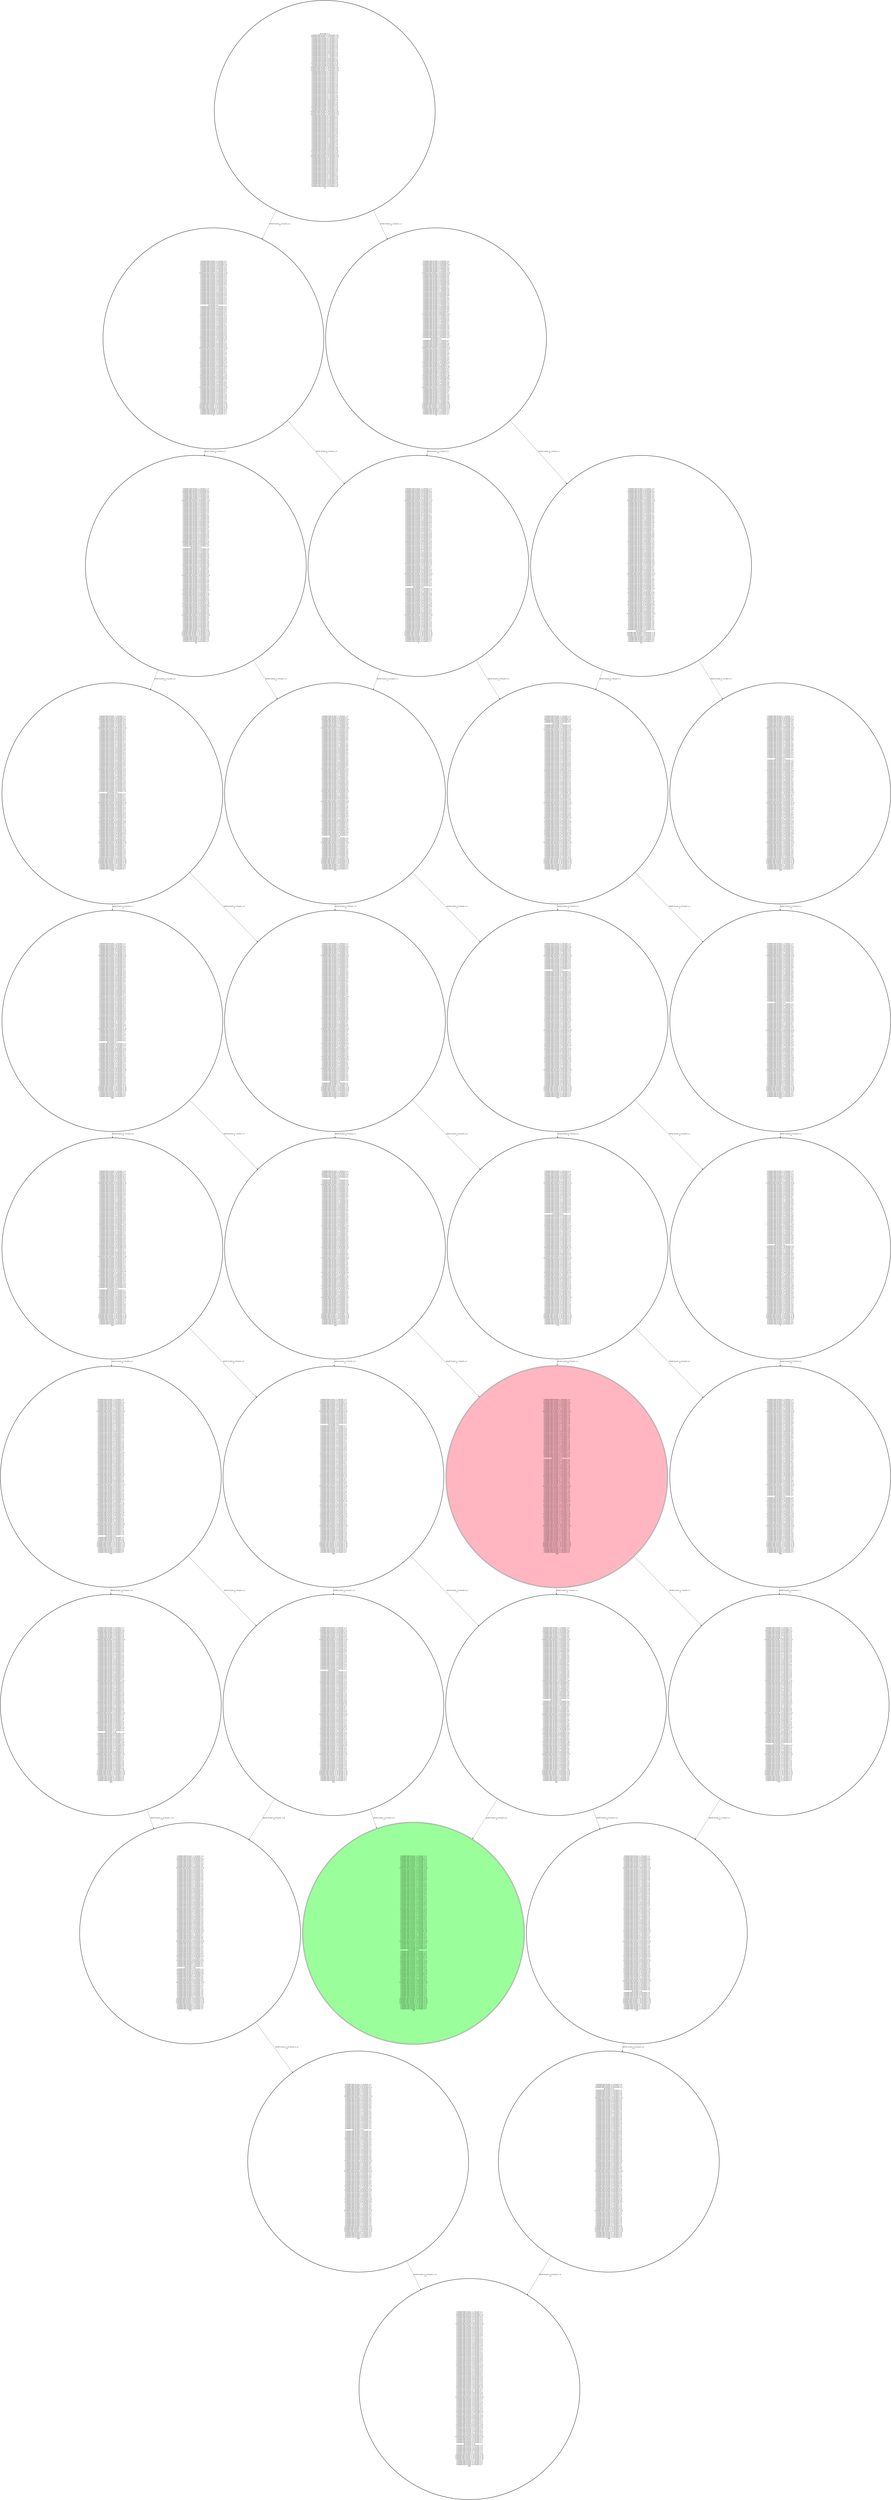 digraph {
"CONNECTED PLACE_3_3 PLACE_3_4\nCONNECTED PLACE_5_8 PLACE_5_7\nCONNECTED PLACE_5_10 PLACE_5_9\nCONNECTED PLACE_2_6 PLACE_2_5\nCONNECTED PLACE_4_5 PLACE_5_5\nCONNECTED PLACE_3_9 PLACE_4_9\nCONNECTED PLACE_3_7 PLACE_3_6\nCONNECTED PLACE_2_4 PLACE_3_4\nCONNECTED PLACE_5_10 PLACE_4_10\nCONNECTED PLACE_3_6 PLACE_2_6\nCONNECTED PLACE_4_4 PLACE_4_5\nCONNECTED PLACE_4_8 PLACE_4_9\nCONNECTED PLACE_2_3 PLACE_2_4\nCONNECTED PLACE_2_8 PLACE_2_9\nCONNECTED PLACE_3_5 PLACE_4_5\nCONNECTED PLACE_5_5 PLACE_5_6\nCONNECTED PLACE_4_9 PLACE_5_9\nCONNECTED PLACE_4_7 PLACE_3_7\nAT PLACE_4_5\nCONNECTED PLACE_5_4 PLACE_5_3\nCONNECTED PLACE_5_7 PLACE_5_6\nCONNECTED PLACE_2_7 PLACE_2_6\nCONNECTED PLACE_3_4 PLACE_3_5\nCONNECTED PLACE_4_6 PLACE_5_6\nCONNECTED PLACE_3_8 PLACE_4_8\nCONNECTED PLACE_3_8 PLACE_3_7\nCONNECTED PLACE_5_8 PLACE_4_8\nCONNECTED PLACE_5_3 PLACE_5_4\nCONNECTED PLACE_2_6 PLACE_2_7\nCONNECTED PLACE_2_5 PLACE_3_5\nCONNECTED PLACE_4_5 PLACE_3_5\nCONNECTED PLACE_3_7 PLACE_3_8\nCONNECTED PLACE_5_6 PLACE_4_6\nCONNECTED PLACE_3_6 PLACE_4_6\nCONNECTED PLACE_4_8 PLACE_5_8\nCONNECTED PLACE_4_4 PLACE_4_3\nCONNECTED PLACE_2_8 PLACE_2_7\nCONNECTED PLACE_3_9 PLACE_3_10\nCONNECTED PLACE_4_3 PLACE_4_4\nCONNECTED PLACE_5_5 PLACE_5_4\nCONNECTED PLACE_3_5 PLACE_2_5\nCONNECTED PLACE_2_7 PLACE_2_8\nCONNECTED PLACE_3_4 PLACE_3_3\nCONNECTED PLACE_5_7 PLACE_4_7\nCONNECTED PLACE_5_4 PLACE_5_5\nCONNECTED PLACE_3_8 PLACE_3_9\nCONNECTED PLACE_4_6 PLACE_3_6\nCONNECTED PLACE_3_8 PLACE_2_8\nCONNECTED PLACE_3_3 PLACE_2_3\nCONNECTED PLACE_2_6 PLACE_3_6\nCONNECTED PLACE_2_5 PLACE_2_6\nCONNECTED PLACE_3_9 PLACE_3_8\nCONNECTED PLACE_3_10 PLACE_3_9\nCONNECTED PLACE_4_5 PLACE_4_4\nCONNECTED PLACE_3_7 PLACE_4_7\nCONNECTED PLACE_4_7 PLACE_5_7\nCONNECTED PLACE_2_9 PLACE_2_8\nCONNECTED PLACE_5_9 PLACE_4_9\nCONNECTED PLACE_2_4 PLACE_2_3\nCONNECTED PLACE_3_10 PLACE_2_10\nCONNECTED PLACE_5_6 PLACE_5_5\nCONNECTED PLACE_3_6 PLACE_3_7\nCONNECTED PLACE_4_4 PLACE_3_4\nCONNECTED PLACE_4_8 PLACE_3_8\nCONNECTED PLACE_5_6 PLACE_5_7\nCONNECTED PLACE_3_5 PLACE_3_4\nCONNECTED PLACE_5_5 PLACE_4_5\nCONNECTED PLACE_4_9 PLACE_4_8\nCONNECTED PLACE_4_3 PLACE_5_3\nCONNECTED PLACE_2_10 PLACE_2_9\nCONNECTED PLACE_2_7 PLACE_3_7\nCONNECTED PLACE_3_4 PLACE_2_4\nCONNECTED PLACE_4_9 PLACE_4_10\nCONNECTED PLACE_4_6 PLACE_4_5\nCONNECTED PLACE_5_3 PLACE_4_3\nCONNECTED PLACE_3_3 PLACE_4_3\nCONNECTED PLACE_5_8 PLACE_5_9\nCONNECTED PLACE_2_5 PLACE_2_4\nCONNECTED PLACE_2_9 PLACE_2_10\nCONNECTED PLACE_4_5 PLACE_4_6\nCONNECTED PLACE_4_10 PLACE_4_9\nCONNECTED PLACE_3_7 PLACE_2_7\nCONNECTED PLACE_3_9 PLACE_2_9\nCONNECTED PLACE_4_7 PLACE_4_8\nCONNECTED PLACE_2_4 PLACE_2_5\nCONNECTED PLACE_5_9 PLACE_5_8\nCONNECTED PLACE_4_10 PLACE_3_10\nCONNECTED PLACE_3_6 PLACE_3_5\nCONNECTED PLACE_4_4 PLACE_5_4\nCONNECTED PLACE_4_8 PLACE_4_7\nCONNECTED PLACE_2_3 PLACE_3_3\nCONNECTED PLACE_2_8 PLACE_3_8\nCONNECTED PLACE_3_5 PLACE_3_6\nCONNECTED PLACE_2_9 PLACE_3_9\nCONNECTED PLACE_4_9 PLACE_3_9\nCONNECTED PLACE_4_3 PLACE_3_3\nCONNECTED PLACE_4_7 PLACE_4_6\nCONNECTED PLACE_5_9 PLACE_5_10\nCONNECTED PLACE_2_10 PLACE_3_10\nCONNECTED PLACE_3_10 PLACE_4_10\nCONNECTED PLACE_4_10 PLACE_5_10\nCONNECTED PLACE_5_7 PLACE_5_8\nCONNECTED PLACE_5_4 PLACE_4_4\nCONNECTED PLACE_3_4 PLACE_4_4\nCONNECTED PLACE_4_6 PLACE_4_7\n.375\n" -> "CONNECTED PLACE_3_3 PLACE_3_4\nCONNECTED PLACE_5_8 PLACE_5_7\nCONNECTED PLACE_5_10 PLACE_5_9\nCONNECTED PLACE_2_6 PLACE_2_5\nCONNECTED PLACE_4_5 PLACE_5_5\nCONNECTED PLACE_3_9 PLACE_4_9\nCONNECTED PLACE_3_7 PLACE_3_6\nCONNECTED PLACE_2_4 PLACE_3_4\nCONNECTED PLACE_5_10 PLACE_4_10\nCONNECTED PLACE_3_6 PLACE_2_6\nCONNECTED PLACE_4_4 PLACE_4_5\nCONNECTED PLACE_4_8 PLACE_4_9\nCONNECTED PLACE_2_3 PLACE_2_4\nCONNECTED PLACE_2_8 PLACE_2_9\nCONNECTED PLACE_3_5 PLACE_4_5\nCONNECTED PLACE_5_5 PLACE_5_6\nCONNECTED PLACE_4_9 PLACE_5_9\nCONNECTED PLACE_4_7 PLACE_3_7\nCONNECTED PLACE_5_4 PLACE_5_3\nCONNECTED PLACE_5_7 PLACE_5_6\nCONNECTED PLACE_2_7 PLACE_2_6\nCONNECTED PLACE_3_4 PLACE_3_5\nCONNECTED PLACE_4_6 PLACE_5_6\nCONNECTED PLACE_3_8 PLACE_4_8\nCONNECTED PLACE_3_8 PLACE_3_7\nCONNECTED PLACE_5_8 PLACE_4_8\nCONNECTED PLACE_5_3 PLACE_5_4\nCONNECTED PLACE_2_6 PLACE_2_7\nCONNECTED PLACE_2_5 PLACE_3_5\nCONNECTED PLACE_4_5 PLACE_3_5\nCONNECTED PLACE_3_7 PLACE_3_8\nCONNECTED PLACE_5_6 PLACE_4_6\nCONNECTED PLACE_3_6 PLACE_4_6\nCONNECTED PLACE_4_8 PLACE_5_8\nCONNECTED PLACE_4_4 PLACE_4_3\nCONNECTED PLACE_2_8 PLACE_2_7\nCONNECTED PLACE_3_9 PLACE_3_10\nCONNECTED PLACE_4_3 PLACE_4_4\nCONNECTED PLACE_5_5 PLACE_5_4\nCONNECTED PLACE_3_5 PLACE_2_5\nCONNECTED PLACE_2_7 PLACE_2_8\nCONNECTED PLACE_3_4 PLACE_3_3\nCONNECTED PLACE_5_7 PLACE_4_7\nCONNECTED PLACE_5_4 PLACE_5_5\nCONNECTED PLACE_3_8 PLACE_3_9\nCONNECTED PLACE_4_6 PLACE_3_6\nCONNECTED PLACE_3_8 PLACE_2_8\nCONNECTED PLACE_3_3 PLACE_2_3\nCONNECTED PLACE_2_6 PLACE_3_6\nCONNECTED PLACE_2_5 PLACE_2_6\nAT PLACE_5_5\nCONNECTED PLACE_3_9 PLACE_3_8\nCONNECTED PLACE_3_10 PLACE_3_9\nCONNECTED PLACE_4_5 PLACE_4_4\nCONNECTED PLACE_3_7 PLACE_4_7\nCONNECTED PLACE_4_7 PLACE_5_7\nCONNECTED PLACE_2_9 PLACE_2_8\nCONNECTED PLACE_5_9 PLACE_4_9\nCONNECTED PLACE_2_4 PLACE_2_3\nCONNECTED PLACE_3_10 PLACE_2_10\nCONNECTED PLACE_5_6 PLACE_5_5\nCONNECTED PLACE_3_6 PLACE_3_7\nCONNECTED PLACE_4_4 PLACE_3_4\nCONNECTED PLACE_4_8 PLACE_3_8\nCONNECTED PLACE_5_6 PLACE_5_7\nCONNECTED PLACE_3_5 PLACE_3_4\nCONNECTED PLACE_5_5 PLACE_4_5\nCONNECTED PLACE_4_9 PLACE_4_8\nCONNECTED PLACE_4_3 PLACE_5_3\nCONNECTED PLACE_2_10 PLACE_2_9\nCONNECTED PLACE_2_7 PLACE_3_7\nCONNECTED PLACE_3_4 PLACE_2_4\nCONNECTED PLACE_4_9 PLACE_4_10\nCONNECTED PLACE_4_6 PLACE_4_5\nCONNECTED PLACE_5_3 PLACE_4_3\nCONNECTED PLACE_3_3 PLACE_4_3\nCONNECTED PLACE_5_8 PLACE_5_9\nCONNECTED PLACE_2_5 PLACE_2_4\nCONNECTED PLACE_2_9 PLACE_2_10\nCONNECTED PLACE_4_5 PLACE_4_6\nCONNECTED PLACE_4_10 PLACE_4_9\nCONNECTED PLACE_3_7 PLACE_2_7\nCONNECTED PLACE_3_9 PLACE_2_9\nCONNECTED PLACE_4_7 PLACE_4_8\nCONNECTED PLACE_2_4 PLACE_2_5\nCONNECTED PLACE_5_9 PLACE_5_8\nCONNECTED PLACE_4_10 PLACE_3_10\nCONNECTED PLACE_3_6 PLACE_3_5\nCONNECTED PLACE_4_4 PLACE_5_4\nCONNECTED PLACE_4_8 PLACE_4_7\nCONNECTED PLACE_2_3 PLACE_3_3\nCONNECTED PLACE_2_8 PLACE_3_8\nCONNECTED PLACE_3_5 PLACE_3_6\nCONNECTED PLACE_2_9 PLACE_3_9\nCONNECTED PLACE_4_9 PLACE_3_9\nCONNECTED PLACE_4_3 PLACE_3_3\nCONNECTED PLACE_4_7 PLACE_4_6\nCONNECTED PLACE_5_9 PLACE_5_10\nCONNECTED PLACE_2_10 PLACE_3_10\nCONNECTED PLACE_3_10 PLACE_4_10\nCONNECTED PLACE_4_10 PLACE_5_10\nCONNECTED PLACE_5_7 PLACE_5_8\nCONNECTED PLACE_5_4 PLACE_4_4\nCONNECTED PLACE_3_4 PLACE_4_4\nCONNECTED PLACE_4_6 PLACE_4_7\n.5\n"[label="MOVE PLACE_4_5 PLACE_5_5\n.5\n"];
"CONNECTED PLACE_3_3 PLACE_3_4\nCONNECTED PLACE_5_8 PLACE_5_7\nCONNECTED PLACE_5_10 PLACE_5_9\nCONNECTED PLACE_2_6 PLACE_2_5\nCONNECTED PLACE_4_5 PLACE_5_5\nCONNECTED PLACE_3_9 PLACE_4_9\nCONNECTED PLACE_3_7 PLACE_3_6\nCONNECTED PLACE_2_4 PLACE_3_4\nCONNECTED PLACE_5_10 PLACE_4_10\nCONNECTED PLACE_3_6 PLACE_2_6\nCONNECTED PLACE_4_4 PLACE_4_5\nCONNECTED PLACE_4_8 PLACE_4_9\nCONNECTED PLACE_2_3 PLACE_2_4\nCONNECTED PLACE_2_8 PLACE_2_9\nCONNECTED PLACE_3_5 PLACE_4_5\nCONNECTED PLACE_5_5 PLACE_5_6\nCONNECTED PLACE_4_9 PLACE_5_9\nCONNECTED PLACE_4_7 PLACE_3_7\nAT PLACE_4_5\nCONNECTED PLACE_5_4 PLACE_5_3\nCONNECTED PLACE_5_7 PLACE_5_6\nCONNECTED PLACE_2_7 PLACE_2_6\nCONNECTED PLACE_3_4 PLACE_3_5\nCONNECTED PLACE_4_6 PLACE_5_6\nCONNECTED PLACE_3_8 PLACE_4_8\nCONNECTED PLACE_3_8 PLACE_3_7\nCONNECTED PLACE_5_8 PLACE_4_8\nCONNECTED PLACE_5_3 PLACE_5_4\nCONNECTED PLACE_2_6 PLACE_2_7\nCONNECTED PLACE_2_5 PLACE_3_5\nCONNECTED PLACE_4_5 PLACE_3_5\nCONNECTED PLACE_3_7 PLACE_3_8\nCONNECTED PLACE_5_6 PLACE_4_6\nCONNECTED PLACE_3_6 PLACE_4_6\nCONNECTED PLACE_4_8 PLACE_5_8\nCONNECTED PLACE_4_4 PLACE_4_3\nCONNECTED PLACE_2_8 PLACE_2_7\nCONNECTED PLACE_3_9 PLACE_3_10\nCONNECTED PLACE_4_3 PLACE_4_4\nCONNECTED PLACE_5_5 PLACE_5_4\nCONNECTED PLACE_3_5 PLACE_2_5\nCONNECTED PLACE_2_7 PLACE_2_8\nCONNECTED PLACE_3_4 PLACE_3_3\nCONNECTED PLACE_5_7 PLACE_4_7\nCONNECTED PLACE_5_4 PLACE_5_5\nCONNECTED PLACE_3_8 PLACE_3_9\nCONNECTED PLACE_4_6 PLACE_3_6\nCONNECTED PLACE_3_8 PLACE_2_8\nCONNECTED PLACE_3_3 PLACE_2_3\nCONNECTED PLACE_2_6 PLACE_3_6\nCONNECTED PLACE_2_5 PLACE_2_6\nCONNECTED PLACE_3_9 PLACE_3_8\nCONNECTED PLACE_3_10 PLACE_3_9\nCONNECTED PLACE_4_5 PLACE_4_4\nCONNECTED PLACE_3_7 PLACE_4_7\nCONNECTED PLACE_4_7 PLACE_5_7\nCONNECTED PLACE_2_9 PLACE_2_8\nCONNECTED PLACE_5_9 PLACE_4_9\nCONNECTED PLACE_2_4 PLACE_2_3\nCONNECTED PLACE_3_10 PLACE_2_10\nCONNECTED PLACE_5_6 PLACE_5_5\nCONNECTED PLACE_3_6 PLACE_3_7\nCONNECTED PLACE_4_4 PLACE_3_4\nCONNECTED PLACE_4_8 PLACE_3_8\nCONNECTED PLACE_5_6 PLACE_5_7\nCONNECTED PLACE_3_5 PLACE_3_4\nCONNECTED PLACE_5_5 PLACE_4_5\nCONNECTED PLACE_4_9 PLACE_4_8\nCONNECTED PLACE_4_3 PLACE_5_3\nCONNECTED PLACE_2_10 PLACE_2_9\nCONNECTED PLACE_2_7 PLACE_3_7\nCONNECTED PLACE_3_4 PLACE_2_4\nCONNECTED PLACE_4_9 PLACE_4_10\nCONNECTED PLACE_4_6 PLACE_4_5\nCONNECTED PLACE_5_3 PLACE_4_3\nCONNECTED PLACE_3_3 PLACE_4_3\nCONNECTED PLACE_5_8 PLACE_5_9\nCONNECTED PLACE_2_5 PLACE_2_4\nCONNECTED PLACE_2_9 PLACE_2_10\nCONNECTED PLACE_4_5 PLACE_4_6\nCONNECTED PLACE_4_10 PLACE_4_9\nCONNECTED PLACE_3_7 PLACE_2_7\nCONNECTED PLACE_3_9 PLACE_2_9\nCONNECTED PLACE_4_7 PLACE_4_8\nCONNECTED PLACE_2_4 PLACE_2_5\nCONNECTED PLACE_5_9 PLACE_5_8\nCONNECTED PLACE_4_10 PLACE_3_10\nCONNECTED PLACE_3_6 PLACE_3_5\nCONNECTED PLACE_4_4 PLACE_5_4\nCONNECTED PLACE_4_8 PLACE_4_7\nCONNECTED PLACE_2_3 PLACE_3_3\nCONNECTED PLACE_2_8 PLACE_3_8\nCONNECTED PLACE_3_5 PLACE_3_6\nCONNECTED PLACE_2_9 PLACE_3_9\nCONNECTED PLACE_4_9 PLACE_3_9\nCONNECTED PLACE_4_3 PLACE_3_3\nCONNECTED PLACE_4_7 PLACE_4_6\nCONNECTED PLACE_5_9 PLACE_5_10\nCONNECTED PLACE_2_10 PLACE_3_10\nCONNECTED PLACE_3_10 PLACE_4_10\nCONNECTED PLACE_4_10 PLACE_5_10\nCONNECTED PLACE_5_7 PLACE_5_8\nCONNECTED PLACE_5_4 PLACE_4_4\nCONNECTED PLACE_3_4 PLACE_4_4\nCONNECTED PLACE_4_6 PLACE_4_7\n.375\n" -> "CONNECTED PLACE_3_3 PLACE_3_4\nCONNECTED PLACE_5_8 PLACE_5_7\nCONNECTED PLACE_5_10 PLACE_5_9\nCONNECTED PLACE_2_6 PLACE_2_5\nCONNECTED PLACE_4_5 PLACE_5_5\nCONNECTED PLACE_3_9 PLACE_4_9\nCONNECTED PLACE_3_7 PLACE_3_6\nCONNECTED PLACE_2_4 PLACE_3_4\nCONNECTED PLACE_5_10 PLACE_4_10\nCONNECTED PLACE_3_6 PLACE_2_6\nCONNECTED PLACE_4_4 PLACE_4_5\nCONNECTED PLACE_4_8 PLACE_4_9\nCONNECTED PLACE_2_3 PLACE_2_4\nCONNECTED PLACE_2_8 PLACE_2_9\nCONNECTED PLACE_3_5 PLACE_4_5\nCONNECTED PLACE_5_5 PLACE_5_6\nCONNECTED PLACE_4_9 PLACE_5_9\nCONNECTED PLACE_4_7 PLACE_3_7\nCONNECTED PLACE_5_4 PLACE_5_3\nCONNECTED PLACE_5_7 PLACE_5_6\nCONNECTED PLACE_2_7 PLACE_2_6\nCONNECTED PLACE_3_4 PLACE_3_5\nCONNECTED PLACE_4_6 PLACE_5_6\nCONNECTED PLACE_3_8 PLACE_4_8\nCONNECTED PLACE_3_8 PLACE_3_7\nCONNECTED PLACE_5_8 PLACE_4_8\nCONNECTED PLACE_5_3 PLACE_5_4\nCONNECTED PLACE_2_6 PLACE_2_7\nCONNECTED PLACE_2_5 PLACE_3_5\nAT PLACE_4_6\nCONNECTED PLACE_4_5 PLACE_3_5\nCONNECTED PLACE_3_7 PLACE_3_8\nCONNECTED PLACE_5_6 PLACE_4_6\nCONNECTED PLACE_3_6 PLACE_4_6\nCONNECTED PLACE_4_8 PLACE_5_8\nCONNECTED PLACE_4_4 PLACE_4_3\nCONNECTED PLACE_2_8 PLACE_2_7\nCONNECTED PLACE_3_9 PLACE_3_10\nCONNECTED PLACE_4_3 PLACE_4_4\nCONNECTED PLACE_5_5 PLACE_5_4\nCONNECTED PLACE_3_5 PLACE_2_5\nCONNECTED PLACE_2_7 PLACE_2_8\nCONNECTED PLACE_3_4 PLACE_3_3\nCONNECTED PLACE_5_7 PLACE_4_7\nCONNECTED PLACE_5_4 PLACE_5_5\nCONNECTED PLACE_3_8 PLACE_3_9\nCONNECTED PLACE_4_6 PLACE_3_6\nCONNECTED PLACE_3_8 PLACE_2_8\nCONNECTED PLACE_3_3 PLACE_2_3\nCONNECTED PLACE_2_6 PLACE_3_6\nCONNECTED PLACE_2_5 PLACE_2_6\nCONNECTED PLACE_3_9 PLACE_3_8\nCONNECTED PLACE_3_10 PLACE_3_9\nCONNECTED PLACE_4_5 PLACE_4_4\nCONNECTED PLACE_3_7 PLACE_4_7\nCONNECTED PLACE_4_7 PLACE_5_7\nCONNECTED PLACE_2_9 PLACE_2_8\nCONNECTED PLACE_5_9 PLACE_4_9\nCONNECTED PLACE_2_4 PLACE_2_3\nCONNECTED PLACE_3_10 PLACE_2_10\nCONNECTED PLACE_5_6 PLACE_5_5\nCONNECTED PLACE_3_6 PLACE_3_7\nCONNECTED PLACE_4_4 PLACE_3_4\nCONNECTED PLACE_4_8 PLACE_3_8\nCONNECTED PLACE_5_6 PLACE_5_7\nCONNECTED PLACE_3_5 PLACE_3_4\nCONNECTED PLACE_5_5 PLACE_4_5\nCONNECTED PLACE_4_9 PLACE_4_8\nCONNECTED PLACE_4_3 PLACE_5_3\nCONNECTED PLACE_2_10 PLACE_2_9\nCONNECTED PLACE_2_7 PLACE_3_7\nCONNECTED PLACE_3_4 PLACE_2_4\nCONNECTED PLACE_4_9 PLACE_4_10\nCONNECTED PLACE_4_6 PLACE_4_5\nCONNECTED PLACE_5_3 PLACE_4_3\nCONNECTED PLACE_3_3 PLACE_4_3\nCONNECTED PLACE_5_8 PLACE_5_9\nCONNECTED PLACE_2_5 PLACE_2_4\nCONNECTED PLACE_2_9 PLACE_2_10\nCONNECTED PLACE_4_5 PLACE_4_6\nCONNECTED PLACE_4_10 PLACE_4_9\nCONNECTED PLACE_3_7 PLACE_2_7\nCONNECTED PLACE_3_9 PLACE_2_9\nCONNECTED PLACE_4_7 PLACE_4_8\nCONNECTED PLACE_2_4 PLACE_2_5\nCONNECTED PLACE_5_9 PLACE_5_8\nCONNECTED PLACE_4_10 PLACE_3_10\nCONNECTED PLACE_3_6 PLACE_3_5\nCONNECTED PLACE_4_4 PLACE_5_4\nCONNECTED PLACE_4_8 PLACE_4_7\nCONNECTED PLACE_2_3 PLACE_3_3\nCONNECTED PLACE_2_8 PLACE_3_8\nCONNECTED PLACE_3_5 PLACE_3_6\nCONNECTED PLACE_2_9 PLACE_3_9\nCONNECTED PLACE_4_9 PLACE_3_9\nCONNECTED PLACE_4_3 PLACE_3_3\nCONNECTED PLACE_4_7 PLACE_4_6\nCONNECTED PLACE_5_9 PLACE_5_10\nCONNECTED PLACE_2_10 PLACE_3_10\nCONNECTED PLACE_3_10 PLACE_4_10\nCONNECTED PLACE_4_10 PLACE_5_10\nCONNECTED PLACE_5_7 PLACE_5_8\nCONNECTED PLACE_5_4 PLACE_4_4\nCONNECTED PLACE_3_4 PLACE_4_4\nCONNECTED PLACE_4_6 PLACE_4_7\n.312\n"[label="MOVE PLACE_4_5 PLACE_4_6\n.5\n"];
"CONNECTED PLACE_3_3 PLACE_3_4\nCONNECTED PLACE_5_8 PLACE_5_7\nCONNECTED PLACE_5_10 PLACE_5_9\nCONNECTED PLACE_2_6 PLACE_2_5\nCONNECTED PLACE_4_5 PLACE_5_5\nCONNECTED PLACE_3_9 PLACE_4_9\nCONNECTED PLACE_3_7 PLACE_3_6\nCONNECTED PLACE_2_4 PLACE_3_4\nCONNECTED PLACE_5_10 PLACE_4_10\nCONNECTED PLACE_3_6 PLACE_2_6\nCONNECTED PLACE_4_4 PLACE_4_5\nCONNECTED PLACE_4_8 PLACE_4_9\nCONNECTED PLACE_2_3 PLACE_2_4\nCONNECTED PLACE_2_8 PLACE_2_9\nCONNECTED PLACE_3_5 PLACE_4_5\nCONNECTED PLACE_5_5 PLACE_5_6\nCONNECTED PLACE_4_9 PLACE_5_9\nAT PLACE_3_8\nCONNECTED PLACE_4_7 PLACE_3_7\nCONNECTED PLACE_5_4 PLACE_5_3\nCONNECTED PLACE_5_7 PLACE_5_6\nCONNECTED PLACE_2_7 PLACE_2_6\nCONNECTED PLACE_3_4 PLACE_3_5\nCONNECTED PLACE_4_6 PLACE_5_6\nCONNECTED PLACE_3_8 PLACE_4_8\nCONNECTED PLACE_3_8 PLACE_3_7\nCONNECTED PLACE_5_8 PLACE_4_8\nCONNECTED PLACE_5_3 PLACE_5_4\nCONNECTED PLACE_2_6 PLACE_2_7\nCONNECTED PLACE_2_5 PLACE_3_5\nCONNECTED PLACE_4_5 PLACE_3_5\nCONNECTED PLACE_3_7 PLACE_3_8\nCONNECTED PLACE_5_6 PLACE_4_6\nCONNECTED PLACE_3_6 PLACE_4_6\nCONNECTED PLACE_4_8 PLACE_5_8\nCONNECTED PLACE_4_4 PLACE_4_3\nCONNECTED PLACE_2_8 PLACE_2_7\nCONNECTED PLACE_3_9 PLACE_3_10\nCONNECTED PLACE_4_3 PLACE_4_4\nCONNECTED PLACE_5_5 PLACE_5_4\nCONNECTED PLACE_3_5 PLACE_2_5\nCONNECTED PLACE_2_7 PLACE_2_8\nCONNECTED PLACE_3_4 PLACE_3_3\nCONNECTED PLACE_5_7 PLACE_4_7\nCONNECTED PLACE_5_4 PLACE_5_5\nCONNECTED PLACE_3_8 PLACE_3_9\nCONNECTED PLACE_4_6 PLACE_3_6\nCONNECTED PLACE_3_8 PLACE_2_8\nCONNECTED PLACE_3_3 PLACE_2_3\nCONNECTED PLACE_2_6 PLACE_3_6\nCONNECTED PLACE_2_5 PLACE_2_6\nCONNECTED PLACE_3_9 PLACE_3_8\nCONNECTED PLACE_3_10 PLACE_3_9\nCONNECTED PLACE_4_5 PLACE_4_4\nCONNECTED PLACE_3_7 PLACE_4_7\nCONNECTED PLACE_4_7 PLACE_5_7\nCONNECTED PLACE_2_9 PLACE_2_8\nCONNECTED PLACE_5_9 PLACE_4_9\nCONNECTED PLACE_2_4 PLACE_2_3\nCONNECTED PLACE_3_10 PLACE_2_10\nCONNECTED PLACE_5_6 PLACE_5_5\nCONNECTED PLACE_3_6 PLACE_3_7\nCONNECTED PLACE_4_4 PLACE_3_4\nCONNECTED PLACE_4_8 PLACE_3_8\nCONNECTED PLACE_5_6 PLACE_5_7\nCONNECTED PLACE_3_5 PLACE_3_4\nCONNECTED PLACE_5_5 PLACE_4_5\nCONNECTED PLACE_4_9 PLACE_4_8\nCONNECTED PLACE_4_3 PLACE_5_3\nCONNECTED PLACE_2_10 PLACE_2_9\nCONNECTED PLACE_2_7 PLACE_3_7\nCONNECTED PLACE_3_4 PLACE_2_4\nCONNECTED PLACE_4_9 PLACE_4_10\nCONNECTED PLACE_4_6 PLACE_4_5\nCONNECTED PLACE_5_3 PLACE_4_3\nCONNECTED PLACE_3_3 PLACE_4_3\nCONNECTED PLACE_5_8 PLACE_5_9\nCONNECTED PLACE_2_5 PLACE_2_4\nCONNECTED PLACE_2_9 PLACE_2_10\nCONNECTED PLACE_4_5 PLACE_4_6\nCONNECTED PLACE_4_10 PLACE_4_9\nCONNECTED PLACE_3_7 PLACE_2_7\nCONNECTED PLACE_3_9 PLACE_2_9\nCONNECTED PLACE_4_7 PLACE_4_8\nCONNECTED PLACE_2_4 PLACE_2_5\nCONNECTED PLACE_5_9 PLACE_5_8\nCONNECTED PLACE_4_10 PLACE_3_10\nCONNECTED PLACE_3_6 PLACE_3_5\nCONNECTED PLACE_4_4 PLACE_5_4\nCONNECTED PLACE_4_8 PLACE_4_7\nCONNECTED PLACE_2_3 PLACE_3_3\nCONNECTED PLACE_2_8 PLACE_3_8\nCONNECTED PLACE_3_5 PLACE_3_6\nCONNECTED PLACE_2_9 PLACE_3_9\nCONNECTED PLACE_4_9 PLACE_3_9\nCONNECTED PLACE_4_3 PLACE_3_3\nCONNECTED PLACE_4_7 PLACE_4_6\nCONNECTED PLACE_5_9 PLACE_5_10\nCONNECTED PLACE_2_10 PLACE_3_10\nCONNECTED PLACE_3_10 PLACE_4_10\nCONNECTED PLACE_4_10 PLACE_5_10\nCONNECTED PLACE_5_7 PLACE_5_8\nCONNECTED PLACE_5_4 PLACE_4_4\nCONNECTED PLACE_3_4 PLACE_4_4\nCONNECTED PLACE_4_6 PLACE_4_7\n.094\n" -> "CONNECTED PLACE_3_3 PLACE_3_4\nCONNECTED PLACE_5_8 PLACE_5_7\nCONNECTED PLACE_5_10 PLACE_5_9\nCONNECTED PLACE_2_6 PLACE_2_5\nCONNECTED PLACE_4_5 PLACE_5_5\nCONNECTED PLACE_3_9 PLACE_4_9\nCONNECTED PLACE_3_7 PLACE_3_6\nCONNECTED PLACE_2_4 PLACE_3_4\nCONNECTED PLACE_5_10 PLACE_4_10\nCONNECTED PLACE_3_6 PLACE_2_6\nCONNECTED PLACE_4_4 PLACE_4_5\nCONNECTED PLACE_4_8 PLACE_4_9\nCONNECTED PLACE_2_3 PLACE_2_4\nCONNECTED PLACE_2_8 PLACE_2_9\nCONNECTED PLACE_3_5 PLACE_4_5\nCONNECTED PLACE_5_5 PLACE_5_6\nCONNECTED PLACE_4_9 PLACE_5_9\nCONNECTED PLACE_4_7 PLACE_3_7\nCONNECTED PLACE_5_4 PLACE_5_3\nCONNECTED PLACE_5_7 PLACE_5_6\nCONNECTED PLACE_2_7 PLACE_2_6\nCONNECTED PLACE_3_4 PLACE_3_5\nCONNECTED PLACE_4_6 PLACE_5_6\nCONNECTED PLACE_3_8 PLACE_4_8\nCONNECTED PLACE_3_8 PLACE_3_7\nCONNECTED PLACE_5_8 PLACE_4_8\nCONNECTED PLACE_5_3 PLACE_5_4\nCONNECTED PLACE_2_6 PLACE_2_7\nCONNECTED PLACE_2_5 PLACE_3_5\nCONNECTED PLACE_4_5 PLACE_3_5\nCONNECTED PLACE_3_7 PLACE_3_8\nCONNECTED PLACE_5_6 PLACE_4_6\nCONNECTED PLACE_3_6 PLACE_4_6\nCONNECTED PLACE_4_8 PLACE_5_8\nCONNECTED PLACE_4_4 PLACE_4_3\nCONNECTED PLACE_2_8 PLACE_2_7\nCONNECTED PLACE_3_9 PLACE_3_10\nCONNECTED PLACE_4_3 PLACE_4_4\nCONNECTED PLACE_5_5 PLACE_5_4\nCONNECTED PLACE_3_5 PLACE_2_5\nCONNECTED PLACE_2_7 PLACE_2_8\nCONNECTED PLACE_3_4 PLACE_3_3\nCONNECTED PLACE_5_7 PLACE_4_7\nCONNECTED PLACE_5_4 PLACE_5_5\nCONNECTED PLACE_3_8 PLACE_3_9\nCONNECTED PLACE_4_6 PLACE_3_6\nCONNECTED PLACE_3_8 PLACE_2_8\nCONNECTED PLACE_3_3 PLACE_2_3\nCONNECTED PLACE_2_6 PLACE_3_6\nAT PLACE_4_8\nCONNECTED PLACE_2_5 PLACE_2_6\nCONNECTED PLACE_3_9 PLACE_3_8\nCONNECTED PLACE_3_10 PLACE_3_9\nCONNECTED PLACE_4_5 PLACE_4_4\nCONNECTED PLACE_3_7 PLACE_4_7\nCONNECTED PLACE_4_7 PLACE_5_7\nCONNECTED PLACE_2_9 PLACE_2_8\nCONNECTED PLACE_5_9 PLACE_4_9\nCONNECTED PLACE_2_4 PLACE_2_3\nCONNECTED PLACE_3_10 PLACE_2_10\nCONNECTED PLACE_5_6 PLACE_5_5\nCONNECTED PLACE_3_6 PLACE_3_7\nCONNECTED PLACE_4_4 PLACE_3_4\nCONNECTED PLACE_4_8 PLACE_3_8\nCONNECTED PLACE_5_6 PLACE_5_7\nCONNECTED PLACE_3_5 PLACE_3_4\nCONNECTED PLACE_5_5 PLACE_4_5\nCONNECTED PLACE_4_9 PLACE_4_8\nCONNECTED PLACE_4_3 PLACE_5_3\nCONNECTED PLACE_2_10 PLACE_2_9\nCONNECTED PLACE_2_7 PLACE_3_7\nCONNECTED PLACE_3_4 PLACE_2_4\nCONNECTED PLACE_4_9 PLACE_4_10\nCONNECTED PLACE_4_6 PLACE_4_5\nCONNECTED PLACE_5_3 PLACE_4_3\nCONNECTED PLACE_3_3 PLACE_4_3\nCONNECTED PLACE_5_8 PLACE_5_9\nCONNECTED PLACE_2_5 PLACE_2_4\nCONNECTED PLACE_2_9 PLACE_2_10\nCONNECTED PLACE_4_5 PLACE_4_6\nCONNECTED PLACE_4_10 PLACE_4_9\nCONNECTED PLACE_3_7 PLACE_2_7\nCONNECTED PLACE_3_9 PLACE_2_9\nCONNECTED PLACE_4_7 PLACE_4_8\nCONNECTED PLACE_2_4 PLACE_2_5\nCONNECTED PLACE_5_9 PLACE_5_8\nCONNECTED PLACE_4_10 PLACE_3_10\nCONNECTED PLACE_3_6 PLACE_3_5\nCONNECTED PLACE_4_4 PLACE_5_4\nCONNECTED PLACE_4_8 PLACE_4_7\nCONNECTED PLACE_2_3 PLACE_3_3\nCONNECTED PLACE_2_8 PLACE_3_8\nCONNECTED PLACE_3_5 PLACE_3_6\nCONNECTED PLACE_2_9 PLACE_3_9\nCONNECTED PLACE_4_9 PLACE_3_9\nCONNECTED PLACE_4_3 PLACE_3_3\nCONNECTED PLACE_4_7 PLACE_4_6\nCONNECTED PLACE_5_9 PLACE_5_10\nCONNECTED PLACE_2_10 PLACE_3_10\nCONNECTED PLACE_3_10 PLACE_4_10\nCONNECTED PLACE_4_10 PLACE_5_10\nCONNECTED PLACE_5_7 PLACE_5_8\nCONNECTED PLACE_5_4 PLACE_4_4\nCONNECTED PLACE_3_4 PLACE_4_4\nCONNECTED PLACE_4_6 PLACE_4_7\n.164\n"[label="MOVE PLACE_3_8 PLACE_4_8\n.5\n"];
"CONNECTED PLACE_3_3 PLACE_3_4\nCONNECTED PLACE_5_8 PLACE_5_7\nCONNECTED PLACE_5_10 PLACE_5_9\nCONNECTED PLACE_2_6 PLACE_2_5\nCONNECTED PLACE_4_5 PLACE_5_5\nCONNECTED PLACE_3_9 PLACE_4_9\nCONNECTED PLACE_3_7 PLACE_3_6\nCONNECTED PLACE_2_4 PLACE_3_4\nCONNECTED PLACE_5_10 PLACE_4_10\nCONNECTED PLACE_3_6 PLACE_2_6\nCONNECTED PLACE_4_4 PLACE_4_5\nCONNECTED PLACE_4_8 PLACE_4_9\nCONNECTED PLACE_2_3 PLACE_2_4\nCONNECTED PLACE_2_8 PLACE_2_9\nCONNECTED PLACE_3_5 PLACE_4_5\nCONNECTED PLACE_5_5 PLACE_5_6\nCONNECTED PLACE_4_9 PLACE_5_9\nAT PLACE_3_8\nCONNECTED PLACE_4_7 PLACE_3_7\nCONNECTED PLACE_5_4 PLACE_5_3\nCONNECTED PLACE_5_7 PLACE_5_6\nCONNECTED PLACE_2_7 PLACE_2_6\nCONNECTED PLACE_3_4 PLACE_3_5\nCONNECTED PLACE_4_6 PLACE_5_6\nCONNECTED PLACE_3_8 PLACE_4_8\nCONNECTED PLACE_3_8 PLACE_3_7\nCONNECTED PLACE_5_8 PLACE_4_8\nCONNECTED PLACE_5_3 PLACE_5_4\nCONNECTED PLACE_2_6 PLACE_2_7\nCONNECTED PLACE_2_5 PLACE_3_5\nCONNECTED PLACE_4_5 PLACE_3_5\nCONNECTED PLACE_3_7 PLACE_3_8\nCONNECTED PLACE_5_6 PLACE_4_6\nCONNECTED PLACE_3_6 PLACE_4_6\nCONNECTED PLACE_4_8 PLACE_5_8\nCONNECTED PLACE_4_4 PLACE_4_3\nCONNECTED PLACE_2_8 PLACE_2_7\nCONNECTED PLACE_3_9 PLACE_3_10\nCONNECTED PLACE_4_3 PLACE_4_4\nCONNECTED PLACE_5_5 PLACE_5_4\nCONNECTED PLACE_3_5 PLACE_2_5\nCONNECTED PLACE_2_7 PLACE_2_8\nCONNECTED PLACE_3_4 PLACE_3_3\nCONNECTED PLACE_5_7 PLACE_4_7\nCONNECTED PLACE_5_4 PLACE_5_5\nCONNECTED PLACE_3_8 PLACE_3_9\nCONNECTED PLACE_4_6 PLACE_3_6\nCONNECTED PLACE_3_8 PLACE_2_8\nCONNECTED PLACE_3_3 PLACE_2_3\nCONNECTED PLACE_2_6 PLACE_3_6\nCONNECTED PLACE_2_5 PLACE_2_6\nCONNECTED PLACE_3_9 PLACE_3_8\nCONNECTED PLACE_3_10 PLACE_3_9\nCONNECTED PLACE_4_5 PLACE_4_4\nCONNECTED PLACE_3_7 PLACE_4_7\nCONNECTED PLACE_4_7 PLACE_5_7\nCONNECTED PLACE_2_9 PLACE_2_8\nCONNECTED PLACE_5_9 PLACE_4_9\nCONNECTED PLACE_2_4 PLACE_2_3\nCONNECTED PLACE_3_10 PLACE_2_10\nCONNECTED PLACE_5_6 PLACE_5_5\nCONNECTED PLACE_3_6 PLACE_3_7\nCONNECTED PLACE_4_4 PLACE_3_4\nCONNECTED PLACE_4_8 PLACE_3_8\nCONNECTED PLACE_5_6 PLACE_5_7\nCONNECTED PLACE_3_5 PLACE_3_4\nCONNECTED PLACE_5_5 PLACE_4_5\nCONNECTED PLACE_4_9 PLACE_4_8\nCONNECTED PLACE_4_3 PLACE_5_3\nCONNECTED PLACE_2_10 PLACE_2_9\nCONNECTED PLACE_2_7 PLACE_3_7\nCONNECTED PLACE_3_4 PLACE_2_4\nCONNECTED PLACE_4_9 PLACE_4_10\nCONNECTED PLACE_4_6 PLACE_4_5\nCONNECTED PLACE_5_3 PLACE_4_3\nCONNECTED PLACE_3_3 PLACE_4_3\nCONNECTED PLACE_5_8 PLACE_5_9\nCONNECTED PLACE_2_5 PLACE_2_4\nCONNECTED PLACE_2_9 PLACE_2_10\nCONNECTED PLACE_4_5 PLACE_4_6\nCONNECTED PLACE_4_10 PLACE_4_9\nCONNECTED PLACE_3_7 PLACE_2_7\nCONNECTED PLACE_3_9 PLACE_2_9\nCONNECTED PLACE_4_7 PLACE_4_8\nCONNECTED PLACE_2_4 PLACE_2_5\nCONNECTED PLACE_5_9 PLACE_5_8\nCONNECTED PLACE_4_10 PLACE_3_10\nCONNECTED PLACE_3_6 PLACE_3_5\nCONNECTED PLACE_4_4 PLACE_5_4\nCONNECTED PLACE_4_8 PLACE_4_7\nCONNECTED PLACE_2_3 PLACE_3_3\nCONNECTED PLACE_2_8 PLACE_3_8\nCONNECTED PLACE_3_5 PLACE_3_6\nCONNECTED PLACE_2_9 PLACE_3_9\nCONNECTED PLACE_4_9 PLACE_3_9\nCONNECTED PLACE_4_3 PLACE_3_3\nCONNECTED PLACE_4_7 PLACE_4_6\nCONNECTED PLACE_5_9 PLACE_5_10\nCONNECTED PLACE_2_10 PLACE_3_10\nCONNECTED PLACE_3_10 PLACE_4_10\nCONNECTED PLACE_4_10 PLACE_5_10\nCONNECTED PLACE_5_7 PLACE_5_8\nCONNECTED PLACE_5_4 PLACE_4_4\nCONNECTED PLACE_3_4 PLACE_4_4\nCONNECTED PLACE_4_6 PLACE_4_7\n.094\n" -> "CONNECTED PLACE_3_3 PLACE_3_4\nCONNECTED PLACE_5_8 PLACE_5_7\nCONNECTED PLACE_5_10 PLACE_5_9\nCONNECTED PLACE_2_6 PLACE_2_5\nCONNECTED PLACE_4_5 PLACE_5_5\nCONNECTED PLACE_3_9 PLACE_4_9\nCONNECTED PLACE_3_7 PLACE_3_6\nCONNECTED PLACE_2_4 PLACE_3_4\nCONNECTED PLACE_5_10 PLACE_4_10\nCONNECTED PLACE_3_6 PLACE_2_6\nCONNECTED PLACE_4_4 PLACE_4_5\nCONNECTED PLACE_4_8 PLACE_4_9\nCONNECTED PLACE_2_3 PLACE_2_4\nCONNECTED PLACE_2_8 PLACE_2_9\nCONNECTED PLACE_3_5 PLACE_4_5\nCONNECTED PLACE_5_5 PLACE_5_6\nCONNECTED PLACE_4_9 PLACE_5_9\nCONNECTED PLACE_4_7 PLACE_3_7\nCONNECTED PLACE_5_4 PLACE_5_3\nCONNECTED PLACE_5_7 PLACE_5_6\nCONNECTED PLACE_2_7 PLACE_2_6\nCONNECTED PLACE_3_4 PLACE_3_5\nCONNECTED PLACE_4_6 PLACE_5_6\nCONNECTED PLACE_3_8 PLACE_4_8\nCONNECTED PLACE_3_8 PLACE_3_7\nCONNECTED PLACE_5_8 PLACE_4_8\nCONNECTED PLACE_5_3 PLACE_5_4\nCONNECTED PLACE_2_6 PLACE_2_7\nCONNECTED PLACE_2_5 PLACE_3_5\nAT PLACE_3_9\nCONNECTED PLACE_4_5 PLACE_3_5\nCONNECTED PLACE_3_7 PLACE_3_8\nCONNECTED PLACE_5_6 PLACE_4_6\nCONNECTED PLACE_3_6 PLACE_4_6\nCONNECTED PLACE_4_8 PLACE_5_8\nCONNECTED PLACE_4_4 PLACE_4_3\nCONNECTED PLACE_2_8 PLACE_2_7\nCONNECTED PLACE_3_9 PLACE_3_10\nCONNECTED PLACE_4_3 PLACE_4_4\nCONNECTED PLACE_5_5 PLACE_5_4\nCONNECTED PLACE_3_5 PLACE_2_5\nCONNECTED PLACE_2_7 PLACE_2_8\nCONNECTED PLACE_3_4 PLACE_3_3\nCONNECTED PLACE_5_7 PLACE_4_7\nCONNECTED PLACE_5_4 PLACE_5_5\nCONNECTED PLACE_3_8 PLACE_3_9\nCONNECTED PLACE_4_6 PLACE_3_6\nCONNECTED PLACE_3_8 PLACE_2_8\nCONNECTED PLACE_3_3 PLACE_2_3\nCONNECTED PLACE_2_6 PLACE_3_6\nCONNECTED PLACE_2_5 PLACE_2_6\nCONNECTED PLACE_3_9 PLACE_3_8\nCONNECTED PLACE_3_10 PLACE_3_9\nCONNECTED PLACE_4_5 PLACE_4_4\nCONNECTED PLACE_3_7 PLACE_4_7\nCONNECTED PLACE_4_7 PLACE_5_7\nCONNECTED PLACE_2_9 PLACE_2_8\nCONNECTED PLACE_5_9 PLACE_4_9\nCONNECTED PLACE_2_4 PLACE_2_3\nCONNECTED PLACE_3_10 PLACE_2_10\nCONNECTED PLACE_5_6 PLACE_5_5\nCONNECTED PLACE_3_6 PLACE_3_7\nCONNECTED PLACE_4_4 PLACE_3_4\nCONNECTED PLACE_4_8 PLACE_3_8\nCONNECTED PLACE_5_6 PLACE_5_7\nCONNECTED PLACE_3_5 PLACE_3_4\nCONNECTED PLACE_5_5 PLACE_4_5\nCONNECTED PLACE_4_9 PLACE_4_8\nCONNECTED PLACE_4_3 PLACE_5_3\nCONNECTED PLACE_2_10 PLACE_2_9\nCONNECTED PLACE_2_7 PLACE_3_7\nCONNECTED PLACE_3_4 PLACE_2_4\nCONNECTED PLACE_4_9 PLACE_4_10\nCONNECTED PLACE_4_6 PLACE_4_5\nCONNECTED PLACE_5_3 PLACE_4_3\nCONNECTED PLACE_3_3 PLACE_4_3\nCONNECTED PLACE_5_8 PLACE_5_9\nCONNECTED PLACE_2_5 PLACE_2_4\nCONNECTED PLACE_2_9 PLACE_2_10\nCONNECTED PLACE_4_5 PLACE_4_6\nCONNECTED PLACE_4_10 PLACE_4_9\nCONNECTED PLACE_3_7 PLACE_2_7\nCONNECTED PLACE_3_9 PLACE_2_9\nCONNECTED PLACE_4_7 PLACE_4_8\nCONNECTED PLACE_2_4 PLACE_2_5\nCONNECTED PLACE_5_9 PLACE_5_8\nCONNECTED PLACE_4_10 PLACE_3_10\nCONNECTED PLACE_3_6 PLACE_3_5\nCONNECTED PLACE_4_4 PLACE_5_4\nCONNECTED PLACE_4_8 PLACE_4_7\nCONNECTED PLACE_2_3 PLACE_3_3\nCONNECTED PLACE_2_8 PLACE_3_8\nCONNECTED PLACE_3_5 PLACE_3_6\nCONNECTED PLACE_2_9 PLACE_3_9\nCONNECTED PLACE_4_9 PLACE_3_9\nCONNECTED PLACE_4_3 PLACE_3_3\nCONNECTED PLACE_4_7 PLACE_4_6\nCONNECTED PLACE_5_9 PLACE_5_10\nCONNECTED PLACE_2_10 PLACE_3_10\nCONNECTED PLACE_3_10 PLACE_4_10\nCONNECTED PLACE_4_10 PLACE_5_10\nCONNECTED PLACE_5_7 PLACE_5_8\nCONNECTED PLACE_5_4 PLACE_4_4\nCONNECTED PLACE_3_4 PLACE_4_4\nCONNECTED PLACE_4_6 PLACE_4_7\n.055\n"[label="MOVE PLACE_3_8 PLACE_3_9\n.5\n"];
"CONNECTED PLACE_3_3 PLACE_3_4\nCONNECTED PLACE_5_8 PLACE_5_7\nCONNECTED PLACE_5_10 PLACE_5_9\nCONNECTED PLACE_2_6 PLACE_2_5\nCONNECTED PLACE_4_5 PLACE_5_5\nCONNECTED PLACE_3_9 PLACE_4_9\nCONNECTED PLACE_3_7 PLACE_3_6\nCONNECTED PLACE_2_4 PLACE_3_4\nCONNECTED PLACE_5_10 PLACE_4_10\nCONNECTED PLACE_3_6 PLACE_2_6\nCONNECTED PLACE_4_4 PLACE_4_5\nCONNECTED PLACE_4_8 PLACE_4_9\nCONNECTED PLACE_2_3 PLACE_2_4\nCONNECTED PLACE_2_8 PLACE_2_9\nCONNECTED PLACE_3_5 PLACE_4_5\nCONNECTED PLACE_5_5 PLACE_5_6\nCONNECTED PLACE_4_9 PLACE_5_9\nCONNECTED PLACE_4_7 PLACE_3_7\nCONNECTED PLACE_5_4 PLACE_5_3\nCONNECTED PLACE_5_7 PLACE_5_6\nCONNECTED PLACE_2_7 PLACE_2_6\nCONNECTED PLACE_3_4 PLACE_3_5\nCONNECTED PLACE_4_6 PLACE_5_6\nCONNECTED PLACE_3_8 PLACE_4_8\nCONNECTED PLACE_3_8 PLACE_3_7\nCONNECTED PLACE_5_8 PLACE_4_8\nCONNECTED PLACE_5_3 PLACE_5_4\nCONNECTED PLACE_2_6 PLACE_2_7\nCONNECTED PLACE_2_5 PLACE_3_5\nCONNECTED PLACE_4_5 PLACE_3_5\nCONNECTED PLACE_3_7 PLACE_3_8\nCONNECTED PLACE_5_6 PLACE_4_6\nCONNECTED PLACE_3_6 PLACE_4_6\nCONNECTED PLACE_4_8 PLACE_5_8\nCONNECTED PLACE_4_4 PLACE_4_3\nCONNECTED PLACE_2_8 PLACE_2_7\nCONNECTED PLACE_3_9 PLACE_3_10\nCONNECTED PLACE_4_3 PLACE_4_4\nCONNECTED PLACE_5_5 PLACE_5_4\nCONNECTED PLACE_3_5 PLACE_2_5\nCONNECTED PLACE_2_7 PLACE_2_8\nCONNECTED PLACE_3_4 PLACE_3_3\nCONNECTED PLACE_5_7 PLACE_4_7\nCONNECTED PLACE_5_4 PLACE_5_5\nCONNECTED PLACE_3_8 PLACE_3_9\nCONNECTED PLACE_4_6 PLACE_3_6\nCONNECTED PLACE_3_8 PLACE_2_8\nCONNECTED PLACE_3_3 PLACE_2_3\nCONNECTED PLACE_2_6 PLACE_3_6\nCONNECTED PLACE_2_5 PLACE_2_6\nCONNECTED PLACE_3_9 PLACE_3_8\nCONNECTED PLACE_3_10 PLACE_3_9\nCONNECTED PLACE_4_5 PLACE_4_4\nCONNECTED PLACE_3_7 PLACE_4_7\nCONNECTED PLACE_4_7 PLACE_5_7\nCONNECTED PLACE_2_9 PLACE_2_8\nCONNECTED PLACE_5_9 PLACE_4_9\nCONNECTED PLACE_2_4 PLACE_2_3\nCONNECTED PLACE_3_10 PLACE_2_10\nCONNECTED PLACE_5_6 PLACE_5_5\nCONNECTED PLACE_3_6 PLACE_3_7\nCONNECTED PLACE_4_4 PLACE_3_4\nCONNECTED PLACE_4_8 PLACE_3_8\nCONNECTED PLACE_5_6 PLACE_5_7\nCONNECTED PLACE_3_5 PLACE_3_4\nCONNECTED PLACE_5_5 PLACE_4_5\nCONNECTED PLACE_4_9 PLACE_4_8\nCONNECTED PLACE_4_3 PLACE_5_3\nCONNECTED PLACE_2_10 PLACE_2_9\nCONNECTED PLACE_2_7 PLACE_3_7\nCONNECTED PLACE_3_4 PLACE_2_4\nCONNECTED PLACE_4_9 PLACE_4_10\nCONNECTED PLACE_4_6 PLACE_4_5\nCONNECTED PLACE_5_3 PLACE_4_3\nCONNECTED PLACE_3_3 PLACE_4_3\nCONNECTED PLACE_5_8 PLACE_5_9\nCONNECTED PLACE_2_5 PLACE_2_4\nCONNECTED PLACE_2_9 PLACE_2_10\nCONNECTED PLACE_4_5 PLACE_4_6\nCONNECTED PLACE_4_10 PLACE_4_9\nCONNECTED PLACE_3_7 PLACE_2_7\nCONNECTED PLACE_3_9 PLACE_2_9\nCONNECTED PLACE_4_7 PLACE_4_8\nCONNECTED PLACE_2_4 PLACE_2_5\nCONNECTED PLACE_5_9 PLACE_5_8\nCONNECTED PLACE_4_10 PLACE_3_10\nCONNECTED PLACE_3_6 PLACE_3_5\nCONNECTED PLACE_4_4 PLACE_5_4\nCONNECTED PLACE_4_8 PLACE_4_7\nCONNECTED PLACE_2_3 PLACE_3_3\nCONNECTED PLACE_2_8 PLACE_3_8\nCONNECTED PLACE_3_5 PLACE_3_6\nCONNECTED PLACE_2_9 PLACE_3_9\nAT PLACE_2_9\nCONNECTED PLACE_4_9 PLACE_3_9\nCONNECTED PLACE_4_3 PLACE_3_3\nCONNECTED PLACE_4_7 PLACE_4_6\nCONNECTED PLACE_5_9 PLACE_5_10\nCONNECTED PLACE_2_10 PLACE_3_10\nCONNECTED PLACE_3_10 PLACE_4_10\nCONNECTED PLACE_4_10 PLACE_5_10\nCONNECTED PLACE_5_7 PLACE_5_8\nCONNECTED PLACE_5_4 PLACE_4_4\nCONNECTED PLACE_3_4 PLACE_4_4\nCONNECTED PLACE_4_6 PLACE_4_7\n.016\n" -> "CONNECTED PLACE_3_3 PLACE_3_4\nCONNECTED PLACE_5_8 PLACE_5_7\nCONNECTED PLACE_5_10 PLACE_5_9\nCONNECTED PLACE_2_6 PLACE_2_5\nCONNECTED PLACE_4_5 PLACE_5_5\nCONNECTED PLACE_3_9 PLACE_4_9\nCONNECTED PLACE_3_7 PLACE_3_6\nCONNECTED PLACE_2_4 PLACE_3_4\nCONNECTED PLACE_5_10 PLACE_4_10\nCONNECTED PLACE_3_6 PLACE_2_6\nCONNECTED PLACE_4_4 PLACE_4_5\nCONNECTED PLACE_4_8 PLACE_4_9\nCONNECTED PLACE_2_3 PLACE_2_4\nCONNECTED PLACE_2_8 PLACE_2_9\nCONNECTED PLACE_3_5 PLACE_4_5\nCONNECTED PLACE_5_5 PLACE_5_6\nCONNECTED PLACE_4_9 PLACE_5_9\nCONNECTED PLACE_4_7 PLACE_3_7\nCONNECTED PLACE_5_4 PLACE_5_3\nCONNECTED PLACE_5_7 PLACE_5_6\nCONNECTED PLACE_2_7 PLACE_2_6\nCONNECTED PLACE_3_4 PLACE_3_5\nCONNECTED PLACE_4_6 PLACE_5_6\nCONNECTED PLACE_3_8 PLACE_4_8\nCONNECTED PLACE_3_8 PLACE_3_7\nCONNECTED PLACE_5_8 PLACE_4_8\nCONNECTED PLACE_5_3 PLACE_5_4\nCONNECTED PLACE_2_6 PLACE_2_7\nCONNECTED PLACE_2_5 PLACE_3_5\nAT PLACE_3_9\nCONNECTED PLACE_4_5 PLACE_3_5\nCONNECTED PLACE_3_7 PLACE_3_8\nCONNECTED PLACE_5_6 PLACE_4_6\nCONNECTED PLACE_3_6 PLACE_4_6\nCONNECTED PLACE_4_8 PLACE_5_8\nCONNECTED PLACE_4_4 PLACE_4_3\nCONNECTED PLACE_2_8 PLACE_2_7\nCONNECTED PLACE_3_9 PLACE_3_10\nCONNECTED PLACE_4_3 PLACE_4_4\nCONNECTED PLACE_5_5 PLACE_5_4\nCONNECTED PLACE_3_5 PLACE_2_5\nCONNECTED PLACE_2_7 PLACE_2_8\nCONNECTED PLACE_3_4 PLACE_3_3\nCONNECTED PLACE_5_7 PLACE_4_7\nCONNECTED PLACE_5_4 PLACE_5_5\nCONNECTED PLACE_3_8 PLACE_3_9\nCONNECTED PLACE_4_6 PLACE_3_6\nCONNECTED PLACE_3_8 PLACE_2_8\nCONNECTED PLACE_3_3 PLACE_2_3\nCONNECTED PLACE_2_6 PLACE_3_6\nCONNECTED PLACE_2_5 PLACE_2_6\nCONNECTED PLACE_3_9 PLACE_3_8\nCONNECTED PLACE_3_10 PLACE_3_9\nCONNECTED PLACE_4_5 PLACE_4_4\nCONNECTED PLACE_3_7 PLACE_4_7\nCONNECTED PLACE_4_7 PLACE_5_7\nCONNECTED PLACE_2_9 PLACE_2_8\nCONNECTED PLACE_5_9 PLACE_4_9\nCONNECTED PLACE_2_4 PLACE_2_3\nCONNECTED PLACE_3_10 PLACE_2_10\nCONNECTED PLACE_5_6 PLACE_5_5\nCONNECTED PLACE_3_6 PLACE_3_7\nCONNECTED PLACE_4_4 PLACE_3_4\nCONNECTED PLACE_4_8 PLACE_3_8\nCONNECTED PLACE_5_6 PLACE_5_7\nCONNECTED PLACE_3_5 PLACE_3_4\nCONNECTED PLACE_5_5 PLACE_4_5\nCONNECTED PLACE_4_9 PLACE_4_8\nCONNECTED PLACE_4_3 PLACE_5_3\nCONNECTED PLACE_2_10 PLACE_2_9\nCONNECTED PLACE_2_7 PLACE_3_7\nCONNECTED PLACE_3_4 PLACE_2_4\nCONNECTED PLACE_4_9 PLACE_4_10\nCONNECTED PLACE_4_6 PLACE_4_5\nCONNECTED PLACE_5_3 PLACE_4_3\nCONNECTED PLACE_3_3 PLACE_4_3\nCONNECTED PLACE_5_8 PLACE_5_9\nCONNECTED PLACE_2_5 PLACE_2_4\nCONNECTED PLACE_2_9 PLACE_2_10\nCONNECTED PLACE_4_5 PLACE_4_6\nCONNECTED PLACE_4_10 PLACE_4_9\nCONNECTED PLACE_3_7 PLACE_2_7\nCONNECTED PLACE_3_9 PLACE_2_9\nCONNECTED PLACE_4_7 PLACE_4_8\nCONNECTED PLACE_2_4 PLACE_2_5\nCONNECTED PLACE_5_9 PLACE_5_8\nCONNECTED PLACE_4_10 PLACE_3_10\nCONNECTED PLACE_3_6 PLACE_3_5\nCONNECTED PLACE_4_4 PLACE_5_4\nCONNECTED PLACE_4_8 PLACE_4_7\nCONNECTED PLACE_2_3 PLACE_3_3\nCONNECTED PLACE_2_8 PLACE_3_8\nCONNECTED PLACE_3_5 PLACE_3_6\nCONNECTED PLACE_2_9 PLACE_3_9\nCONNECTED PLACE_4_9 PLACE_3_9\nCONNECTED PLACE_4_3 PLACE_3_3\nCONNECTED PLACE_4_7 PLACE_4_6\nCONNECTED PLACE_5_9 PLACE_5_10\nCONNECTED PLACE_2_10 PLACE_3_10\nCONNECTED PLACE_3_10 PLACE_4_10\nCONNECTED PLACE_4_10 PLACE_5_10\nCONNECTED PLACE_5_7 PLACE_5_8\nCONNECTED PLACE_5_4 PLACE_4_4\nCONNECTED PLACE_3_4 PLACE_4_4\nCONNECTED PLACE_4_6 PLACE_4_7\n.055\n"[label="MOVE PLACE_2_9 PLACE_3_9\n.5\n"];
"CONNECTED PLACE_3_3 PLACE_3_4\nCONNECTED PLACE_5_8 PLACE_5_7\nCONNECTED PLACE_5_10 PLACE_5_9\nCONNECTED PLACE_2_6 PLACE_2_5\nCONNECTED PLACE_4_5 PLACE_5_5\nCONNECTED PLACE_3_9 PLACE_4_9\nCONNECTED PLACE_3_7 PLACE_3_6\nCONNECTED PLACE_2_4 PLACE_3_4\nCONNECTED PLACE_5_10 PLACE_4_10\nCONNECTED PLACE_3_6 PLACE_2_6\nCONNECTED PLACE_4_4 PLACE_4_5\nCONNECTED PLACE_4_8 PLACE_4_9\nCONNECTED PLACE_2_3 PLACE_2_4\nCONNECTED PLACE_2_8 PLACE_2_9\nCONNECTED PLACE_3_5 PLACE_4_5\nCONNECTED PLACE_5_5 PLACE_5_6\nCONNECTED PLACE_4_9 PLACE_5_9\nCONNECTED PLACE_4_7 PLACE_3_7\nCONNECTED PLACE_5_4 PLACE_5_3\nCONNECTED PLACE_5_7 PLACE_5_6\nCONNECTED PLACE_2_7 PLACE_2_6\nCONNECTED PLACE_3_4 PLACE_3_5\nCONNECTED PLACE_4_6 PLACE_5_6\nCONNECTED PLACE_3_8 PLACE_4_8\nCONNECTED PLACE_3_8 PLACE_3_7\nCONNECTED PLACE_5_8 PLACE_4_8\nCONNECTED PLACE_5_3 PLACE_5_4\nCONNECTED PLACE_2_6 PLACE_2_7\nCONNECTED PLACE_2_5 PLACE_3_5\nCONNECTED PLACE_4_5 PLACE_3_5\nCONNECTED PLACE_3_7 PLACE_3_8\nCONNECTED PLACE_5_6 PLACE_4_6\nCONNECTED PLACE_3_6 PLACE_4_6\nCONNECTED PLACE_4_8 PLACE_5_8\nCONNECTED PLACE_4_4 PLACE_4_3\nCONNECTED PLACE_2_8 PLACE_2_7\nCONNECTED PLACE_3_9 PLACE_3_10\nCONNECTED PLACE_4_3 PLACE_4_4\nCONNECTED PLACE_5_5 PLACE_5_4\nCONNECTED PLACE_3_5 PLACE_2_5\nCONNECTED PLACE_2_7 PLACE_2_8\nCONNECTED PLACE_3_4 PLACE_3_3\nCONNECTED PLACE_5_7 PLACE_4_7\nCONNECTED PLACE_5_4 PLACE_5_5\nCONNECTED PLACE_3_8 PLACE_3_9\nCONNECTED PLACE_4_6 PLACE_3_6\nCONNECTED PLACE_3_8 PLACE_2_8\nCONNECTED PLACE_3_3 PLACE_2_3\nCONNECTED PLACE_2_6 PLACE_3_6\nCONNECTED PLACE_2_5 PLACE_2_6\nCONNECTED PLACE_3_9 PLACE_3_8\nCONNECTED PLACE_3_10 PLACE_3_9\nCONNECTED PLACE_4_5 PLACE_4_4\nCONNECTED PLACE_3_7 PLACE_4_7\nCONNECTED PLACE_4_7 PLACE_5_7\nCONNECTED PLACE_2_9 PLACE_2_8\nCONNECTED PLACE_5_9 PLACE_4_9\nCONNECTED PLACE_2_4 PLACE_2_3\nCONNECTED PLACE_3_10 PLACE_2_10\nCONNECTED PLACE_5_6 PLACE_5_5\nCONNECTED PLACE_3_6 PLACE_3_7\nCONNECTED PLACE_4_4 PLACE_3_4\nCONNECTED PLACE_4_8 PLACE_3_8\nCONNECTED PLACE_5_6 PLACE_5_7\nCONNECTED PLACE_3_5 PLACE_3_4\nCONNECTED PLACE_5_5 PLACE_4_5\nCONNECTED PLACE_4_9 PLACE_4_8\nCONNECTED PLACE_4_3 PLACE_5_3\nCONNECTED PLACE_2_10 PLACE_2_9\nCONNECTED PLACE_2_7 PLACE_3_7\nCONNECTED PLACE_3_4 PLACE_2_4\nCONNECTED PLACE_4_9 PLACE_4_10\nCONNECTED PLACE_4_6 PLACE_4_5\nCONNECTED PLACE_5_3 PLACE_4_3\nCONNECTED PLACE_3_3 PLACE_4_3\nCONNECTED PLACE_5_8 PLACE_5_9\nCONNECTED PLACE_2_5 PLACE_2_4\nCONNECTED PLACE_2_9 PLACE_2_10\nCONNECTED PLACE_4_5 PLACE_4_6\nCONNECTED PLACE_4_10 PLACE_4_9\nCONNECTED PLACE_3_7 PLACE_2_7\nCONNECTED PLACE_3_9 PLACE_2_9\nCONNECTED PLACE_4_7 PLACE_4_8\nCONNECTED PLACE_2_4 PLACE_2_5\nCONNECTED PLACE_5_9 PLACE_5_8\nCONNECTED PLACE_4_10 PLACE_3_10\nCONNECTED PLACE_3_6 PLACE_3_5\nCONNECTED PLACE_4_4 PLACE_5_4\nCONNECTED PLACE_4_8 PLACE_4_7\nCONNECTED PLACE_2_3 PLACE_3_3\nCONNECTED PLACE_2_8 PLACE_3_8\nCONNECTED PLACE_3_5 PLACE_3_6\nCONNECTED PLACE_2_9 PLACE_3_9\nAT PLACE_2_9\nCONNECTED PLACE_4_9 PLACE_3_9\nCONNECTED PLACE_4_3 PLACE_3_3\nCONNECTED PLACE_4_7 PLACE_4_6\nCONNECTED PLACE_5_9 PLACE_5_10\nCONNECTED PLACE_2_10 PLACE_3_10\nCONNECTED PLACE_3_10 PLACE_4_10\nCONNECTED PLACE_4_10 PLACE_5_10\nCONNECTED PLACE_5_7 PLACE_5_8\nCONNECTED PLACE_5_4 PLACE_4_4\nCONNECTED PLACE_3_4 PLACE_4_4\nCONNECTED PLACE_4_6 PLACE_4_7\n.016\n" -> "CONNECTED PLACE_3_3 PLACE_3_4\nCONNECTED PLACE_5_8 PLACE_5_7\nCONNECTED PLACE_5_10 PLACE_5_9\nCONNECTED PLACE_2_6 PLACE_2_5\nCONNECTED PLACE_4_5 PLACE_5_5\nCONNECTED PLACE_3_9 PLACE_4_9\nCONNECTED PLACE_3_7 PLACE_3_6\nCONNECTED PLACE_2_4 PLACE_3_4\nCONNECTED PLACE_5_10 PLACE_4_10\nCONNECTED PLACE_3_6 PLACE_2_6\nCONNECTED PLACE_4_4 PLACE_4_5\nCONNECTED PLACE_4_8 PLACE_4_9\nCONNECTED PLACE_2_3 PLACE_2_4\nCONNECTED PLACE_2_8 PLACE_2_9\nCONNECTED PLACE_3_5 PLACE_4_5\nCONNECTED PLACE_5_5 PLACE_5_6\nCONNECTED PLACE_4_9 PLACE_5_9\nCONNECTED PLACE_4_7 PLACE_3_7\nCONNECTED PLACE_5_4 PLACE_5_3\nCONNECTED PLACE_5_7 PLACE_5_6\nCONNECTED PLACE_2_7 PLACE_2_6\nCONNECTED PLACE_3_4 PLACE_3_5\nCONNECTED PLACE_4_6 PLACE_5_6\nCONNECTED PLACE_3_8 PLACE_4_8\nCONNECTED PLACE_3_8 PLACE_3_7\nCONNECTED PLACE_5_8 PLACE_4_8\nCONNECTED PLACE_5_3 PLACE_5_4\nCONNECTED PLACE_2_6 PLACE_2_7\nCONNECTED PLACE_2_5 PLACE_3_5\nCONNECTED PLACE_4_5 PLACE_3_5\nCONNECTED PLACE_3_7 PLACE_3_8\nCONNECTED PLACE_5_6 PLACE_4_6\nCONNECTED PLACE_3_6 PLACE_4_6\nCONNECTED PLACE_4_8 PLACE_5_8\nCONNECTED PLACE_4_4 PLACE_4_3\nCONNECTED PLACE_2_8 PLACE_2_7\nCONNECTED PLACE_3_9 PLACE_3_10\nCONNECTED PLACE_4_3 PLACE_4_4\nCONNECTED PLACE_5_5 PLACE_5_4\nCONNECTED PLACE_3_5 PLACE_2_5\nCONNECTED PLACE_2_7 PLACE_2_8\nCONNECTED PLACE_3_4 PLACE_3_3\nCONNECTED PLACE_5_7 PLACE_4_7\nCONNECTED PLACE_5_4 PLACE_5_5\nCONNECTED PLACE_3_8 PLACE_3_9\nCONNECTED PLACE_4_6 PLACE_3_6\nCONNECTED PLACE_3_8 PLACE_2_8\nCONNECTED PLACE_3_3 PLACE_2_3\nCONNECTED PLACE_2_6 PLACE_3_6\nCONNECTED PLACE_2_5 PLACE_2_6\nCONNECTED PLACE_3_9 PLACE_3_8\nCONNECTED PLACE_3_10 PLACE_3_9\nCONNECTED PLACE_4_5 PLACE_4_4\nCONNECTED PLACE_3_7 PLACE_4_7\nCONNECTED PLACE_4_7 PLACE_5_7\nCONNECTED PLACE_2_9 PLACE_2_8\nCONNECTED PLACE_5_9 PLACE_4_9\nCONNECTED PLACE_2_4 PLACE_2_3\nCONNECTED PLACE_3_10 PLACE_2_10\nCONNECTED PLACE_5_6 PLACE_5_5\nCONNECTED PLACE_3_6 PLACE_3_7\nCONNECTED PLACE_4_4 PLACE_3_4\nCONNECTED PLACE_4_8 PLACE_3_8\nCONNECTED PLACE_5_6 PLACE_5_7\nCONNECTED PLACE_3_5 PLACE_3_4\nCONNECTED PLACE_5_5 PLACE_4_5\nCONNECTED PLACE_4_9 PLACE_4_8\nCONNECTED PLACE_4_3 PLACE_5_3\nCONNECTED PLACE_2_10 PLACE_2_9\nCONNECTED PLACE_2_7 PLACE_3_7\nCONNECTED PLACE_3_4 PLACE_2_4\nAT PLACE_2_10\nCONNECTED PLACE_4_9 PLACE_4_10\nCONNECTED PLACE_4_6 PLACE_4_5\nCONNECTED PLACE_5_3 PLACE_4_3\nCONNECTED PLACE_3_3 PLACE_4_3\nCONNECTED PLACE_5_8 PLACE_5_9\nCONNECTED PLACE_2_5 PLACE_2_4\nCONNECTED PLACE_2_9 PLACE_2_10\nCONNECTED PLACE_4_5 PLACE_4_6\nCONNECTED PLACE_4_10 PLACE_4_9\nCONNECTED PLACE_3_7 PLACE_2_7\nCONNECTED PLACE_3_9 PLACE_2_9\nCONNECTED PLACE_4_7 PLACE_4_8\nCONNECTED PLACE_2_4 PLACE_2_5\nCONNECTED PLACE_5_9 PLACE_5_8\nCONNECTED PLACE_4_10 PLACE_3_10\nCONNECTED PLACE_3_6 PLACE_3_5\nCONNECTED PLACE_4_4 PLACE_5_4\nCONNECTED PLACE_4_8 PLACE_4_7\nCONNECTED PLACE_2_3 PLACE_3_3\nCONNECTED PLACE_2_8 PLACE_3_8\nCONNECTED PLACE_3_5 PLACE_3_6\nCONNECTED PLACE_2_9 PLACE_3_9\nCONNECTED PLACE_4_9 PLACE_3_9\nCONNECTED PLACE_4_3 PLACE_3_3\nCONNECTED PLACE_4_7 PLACE_4_6\nCONNECTED PLACE_5_9 PLACE_5_10\nCONNECTED PLACE_2_10 PLACE_3_10\nCONNECTED PLACE_3_10 PLACE_4_10\nCONNECTED PLACE_4_10 PLACE_5_10\nCONNECTED PLACE_5_7 PLACE_5_8\nCONNECTED PLACE_5_4 PLACE_4_4\nCONNECTED PLACE_3_4 PLACE_4_4\nCONNECTED PLACE_4_6 PLACE_4_7\n.008\n"[label="MOVE PLACE_2_9 PLACE_2_10\n.5\n"];
"CONNECTED PLACE_3_3 PLACE_3_4\nCONNECTED PLACE_5_8 PLACE_5_7\nCONNECTED PLACE_5_10 PLACE_5_9\nCONNECTED PLACE_2_6 PLACE_2_5\nCONNECTED PLACE_4_5 PLACE_5_5\nCONNECTED PLACE_3_9 PLACE_4_9\nCONNECTED PLACE_3_7 PLACE_3_6\nCONNECTED PLACE_2_4 PLACE_3_4\nCONNECTED PLACE_5_10 PLACE_4_10\nCONNECTED PLACE_3_6 PLACE_2_6\nCONNECTED PLACE_4_4 PLACE_4_5\nCONNECTED PLACE_4_8 PLACE_4_9\nCONNECTED PLACE_2_3 PLACE_2_4\nCONNECTED PLACE_2_8 PLACE_2_9\nCONNECTED PLACE_3_5 PLACE_4_5\nCONNECTED PLACE_5_5 PLACE_5_6\nCONNECTED PLACE_4_9 PLACE_5_9\nCONNECTED PLACE_4_7 PLACE_3_7\nCONNECTED PLACE_5_4 PLACE_5_3\nCONNECTED PLACE_5_7 PLACE_5_6\nCONNECTED PLACE_2_7 PLACE_2_6\nCONNECTED PLACE_3_4 PLACE_3_5\nCONNECTED PLACE_4_6 PLACE_5_6\nCONNECTED PLACE_3_8 PLACE_4_8\nCONNECTED PLACE_3_8 PLACE_3_7\nCONNECTED PLACE_5_8 PLACE_4_8\nCONNECTED PLACE_5_3 PLACE_5_4\nCONNECTED PLACE_2_6 PLACE_2_7\nCONNECTED PLACE_2_5 PLACE_3_5\nCONNECTED PLACE_4_5 PLACE_3_5\nCONNECTED PLACE_3_7 PLACE_3_8\nCONNECTED PLACE_5_6 PLACE_4_6\nCONNECTED PLACE_3_6 PLACE_4_6\nCONNECTED PLACE_4_8 PLACE_5_8\nCONNECTED PLACE_4_4 PLACE_4_3\nCONNECTED PLACE_2_8 PLACE_2_7\nCONNECTED PLACE_3_9 PLACE_3_10\nCONNECTED PLACE_4_3 PLACE_4_4\nCONNECTED PLACE_5_5 PLACE_5_4\nCONNECTED PLACE_3_5 PLACE_2_5\nCONNECTED PLACE_2_7 PLACE_2_8\nCONNECTED PLACE_3_4 PLACE_3_3\nCONNECTED PLACE_5_7 PLACE_4_7\nCONNECTED PLACE_5_4 PLACE_5_5\nCONNECTED PLACE_3_8 PLACE_3_9\nCONNECTED PLACE_4_6 PLACE_3_6\nCONNECTED PLACE_3_8 PLACE_2_8\nCONNECTED PLACE_3_3 PLACE_2_3\nCONNECTED PLACE_2_6 PLACE_3_6\nCONNECTED PLACE_2_5 PLACE_2_6\nCONNECTED PLACE_3_9 PLACE_3_8\nCONNECTED PLACE_3_10 PLACE_3_9\nAT PLACE_2_6\nCONNECTED PLACE_4_5 PLACE_4_4\nCONNECTED PLACE_3_7 PLACE_4_7\nCONNECTED PLACE_4_7 PLACE_5_7\nCONNECTED PLACE_2_9 PLACE_2_8\nCONNECTED PLACE_5_9 PLACE_4_9\nCONNECTED PLACE_2_4 PLACE_2_3\nCONNECTED PLACE_3_10 PLACE_2_10\nCONNECTED PLACE_5_6 PLACE_5_5\nCONNECTED PLACE_3_6 PLACE_3_7\nCONNECTED PLACE_4_4 PLACE_3_4\nCONNECTED PLACE_4_8 PLACE_3_8\nCONNECTED PLACE_5_6 PLACE_5_7\nCONNECTED PLACE_3_5 PLACE_3_4\nCONNECTED PLACE_5_5 PLACE_4_5\nCONNECTED PLACE_4_9 PLACE_4_8\nCONNECTED PLACE_4_3 PLACE_5_3\nCONNECTED PLACE_2_10 PLACE_2_9\nCONNECTED PLACE_2_7 PLACE_3_7\nCONNECTED PLACE_3_4 PLACE_2_4\nCONNECTED PLACE_4_9 PLACE_4_10\nCONNECTED PLACE_4_6 PLACE_4_5\nCONNECTED PLACE_5_3 PLACE_4_3\nCONNECTED PLACE_3_3 PLACE_4_3\nCONNECTED PLACE_5_8 PLACE_5_9\nCONNECTED PLACE_2_5 PLACE_2_4\nCONNECTED PLACE_2_9 PLACE_2_10\nCONNECTED PLACE_4_5 PLACE_4_6\nCONNECTED PLACE_4_10 PLACE_4_9\nCONNECTED PLACE_3_7 PLACE_2_7\nCONNECTED PLACE_3_9 PLACE_2_9\nCONNECTED PLACE_4_7 PLACE_4_8\nCONNECTED PLACE_2_4 PLACE_2_5\nCONNECTED PLACE_5_9 PLACE_5_8\nCONNECTED PLACE_4_10 PLACE_3_10\nCONNECTED PLACE_3_6 PLACE_3_5\nCONNECTED PLACE_4_4 PLACE_5_4\nCONNECTED PLACE_4_8 PLACE_4_7\nCONNECTED PLACE_2_3 PLACE_3_3\nCONNECTED PLACE_2_8 PLACE_3_8\nCONNECTED PLACE_3_5 PLACE_3_6\nCONNECTED PLACE_2_9 PLACE_3_9\nCONNECTED PLACE_4_9 PLACE_3_9\nCONNECTED PLACE_4_3 PLACE_3_3\nCONNECTED PLACE_4_7 PLACE_4_6\nCONNECTED PLACE_5_9 PLACE_5_10\nCONNECTED PLACE_2_10 PLACE_3_10\nCONNECTED PLACE_3_10 PLACE_4_10\nCONNECTED PLACE_4_10 PLACE_5_10\nCONNECTED PLACE_5_7 PLACE_5_8\nCONNECTED PLACE_5_4 PLACE_4_4\nCONNECTED PLACE_3_4 PLACE_4_4\nCONNECTED PLACE_4_6 PLACE_4_7\n.125\n" -> "CONNECTED PLACE_3_3 PLACE_3_4\nCONNECTED PLACE_5_8 PLACE_5_7\nCONNECTED PLACE_5_10 PLACE_5_9\nCONNECTED PLACE_2_6 PLACE_2_5\nCONNECTED PLACE_4_5 PLACE_5_5\nCONNECTED PLACE_3_9 PLACE_4_9\nCONNECTED PLACE_3_7 PLACE_3_6\nCONNECTED PLACE_2_4 PLACE_3_4\nCONNECTED PLACE_5_10 PLACE_4_10\nCONNECTED PLACE_3_6 PLACE_2_6\nCONNECTED PLACE_4_4 PLACE_4_5\nCONNECTED PLACE_4_8 PLACE_4_9\nCONNECTED PLACE_2_3 PLACE_2_4\nCONNECTED PLACE_2_8 PLACE_2_9\nCONNECTED PLACE_3_5 PLACE_4_5\nCONNECTED PLACE_5_5 PLACE_5_6\nCONNECTED PLACE_4_9 PLACE_5_9\nCONNECTED PLACE_4_7 PLACE_3_7\nCONNECTED PLACE_5_4 PLACE_5_3\nCONNECTED PLACE_5_7 PLACE_5_6\nCONNECTED PLACE_2_7 PLACE_2_6\nCONNECTED PLACE_3_4 PLACE_3_5\nCONNECTED PLACE_4_6 PLACE_5_6\nCONNECTED PLACE_3_8 PLACE_4_8\nCONNECTED PLACE_3_8 PLACE_3_7\nCONNECTED PLACE_5_8 PLACE_4_8\nCONNECTED PLACE_5_3 PLACE_5_4\nCONNECTED PLACE_2_6 PLACE_2_7\nCONNECTED PLACE_2_5 PLACE_3_5\nCONNECTED PLACE_4_5 PLACE_3_5\nCONNECTED PLACE_3_7 PLACE_3_8\nCONNECTED PLACE_5_6 PLACE_4_6\nCONNECTED PLACE_3_6 PLACE_4_6\nCONNECTED PLACE_4_8 PLACE_5_8\nCONNECTED PLACE_4_4 PLACE_4_3\nCONNECTED PLACE_2_8 PLACE_2_7\nCONNECTED PLACE_3_9 PLACE_3_10\nCONNECTED PLACE_4_3 PLACE_4_4\nCONNECTED PLACE_5_5 PLACE_5_4\nCONNECTED PLACE_3_5 PLACE_2_5\nCONNECTED PLACE_2_7 PLACE_2_8\nCONNECTED PLACE_3_4 PLACE_3_3\nCONNECTED PLACE_5_7 PLACE_4_7\nCONNECTED PLACE_5_4 PLACE_5_5\nCONNECTED PLACE_3_8 PLACE_3_9\nCONNECTED PLACE_4_6 PLACE_3_6\nCONNECTED PLACE_3_8 PLACE_2_8\nCONNECTED PLACE_3_3 PLACE_2_3\nCONNECTED PLACE_2_6 PLACE_3_6\nCONNECTED PLACE_2_5 PLACE_2_6\nCONNECTED PLACE_3_9 PLACE_3_8\nCONNECTED PLACE_3_10 PLACE_3_9\nCONNECTED PLACE_4_5 PLACE_4_4\nCONNECTED PLACE_3_7 PLACE_4_7\nCONNECTED PLACE_4_7 PLACE_5_7\nCONNECTED PLACE_2_9 PLACE_2_8\nCONNECTED PLACE_5_9 PLACE_4_9\nCONNECTED PLACE_2_4 PLACE_2_3\nCONNECTED PLACE_3_10 PLACE_2_10\nCONNECTED PLACE_5_6 PLACE_5_5\nCONNECTED PLACE_3_6 PLACE_3_7\nCONNECTED PLACE_4_4 PLACE_3_4\nCONNECTED PLACE_4_8 PLACE_3_8\nCONNECTED PLACE_5_6 PLACE_5_7\nCONNECTED PLACE_3_5 PLACE_3_4\nCONNECTED PLACE_5_5 PLACE_4_5\nCONNECTED PLACE_4_9 PLACE_4_8\nCONNECTED PLACE_4_3 PLACE_5_3\nCONNECTED PLACE_2_10 PLACE_2_9\nCONNECTED PLACE_2_7 PLACE_3_7\nCONNECTED PLACE_3_4 PLACE_2_4\nCONNECTED PLACE_4_9 PLACE_4_10\nCONNECTED PLACE_4_6 PLACE_4_5\nCONNECTED PLACE_5_3 PLACE_4_3\nCONNECTED PLACE_3_3 PLACE_4_3\nCONNECTED PLACE_5_8 PLACE_5_9\nCONNECTED PLACE_2_5 PLACE_2_4\nCONNECTED PLACE_2_9 PLACE_2_10\nCONNECTED PLACE_4_5 PLACE_4_6\nCONNECTED PLACE_4_10 PLACE_4_9\nCONNECTED PLACE_3_7 PLACE_2_7\nCONNECTED PLACE_3_9 PLACE_2_9\nCONNECTED PLACE_4_7 PLACE_4_8\nCONNECTED PLACE_2_4 PLACE_2_5\nCONNECTED PLACE_5_9 PLACE_5_8\nCONNECTED PLACE_4_10 PLACE_3_10\nCONNECTED PLACE_3_6 PLACE_3_5\nCONNECTED PLACE_4_4 PLACE_5_4\nCONNECTED PLACE_4_8 PLACE_4_7\nCONNECTED PLACE_2_3 PLACE_3_3\nCONNECTED PLACE_2_8 PLACE_3_8\nCONNECTED PLACE_3_5 PLACE_3_6\nCONNECTED PLACE_2_9 PLACE_3_9\nCONNECTED PLACE_4_9 PLACE_3_9\nAT PLACE_3_6\nCONNECTED PLACE_4_3 PLACE_3_3\nCONNECTED PLACE_4_7 PLACE_4_6\nCONNECTED PLACE_5_9 PLACE_5_10\nCONNECTED PLACE_2_10 PLACE_3_10\nCONNECTED PLACE_3_10 PLACE_4_10\nCONNECTED PLACE_4_10 PLACE_5_10\nCONNECTED PLACE_5_7 PLACE_5_8\nCONNECTED PLACE_5_4 PLACE_4_4\nCONNECTED PLACE_3_4 PLACE_4_4\nCONNECTED PLACE_4_6 PLACE_4_7\n.25\n"[label="MOVE PLACE_2_6 PLACE_3_6\n.5\n"];
"CONNECTED PLACE_3_3 PLACE_3_4\nCONNECTED PLACE_5_8 PLACE_5_7\nCONNECTED PLACE_5_10 PLACE_5_9\nCONNECTED PLACE_2_6 PLACE_2_5\nCONNECTED PLACE_4_5 PLACE_5_5\nCONNECTED PLACE_3_9 PLACE_4_9\nCONNECTED PLACE_3_7 PLACE_3_6\nCONNECTED PLACE_2_4 PLACE_3_4\nCONNECTED PLACE_5_10 PLACE_4_10\nCONNECTED PLACE_3_6 PLACE_2_6\nCONNECTED PLACE_4_4 PLACE_4_5\nCONNECTED PLACE_4_8 PLACE_4_9\nCONNECTED PLACE_2_3 PLACE_2_4\nCONNECTED PLACE_2_8 PLACE_2_9\nCONNECTED PLACE_3_5 PLACE_4_5\nCONNECTED PLACE_5_5 PLACE_5_6\nCONNECTED PLACE_4_9 PLACE_5_9\nCONNECTED PLACE_4_7 PLACE_3_7\nCONNECTED PLACE_5_4 PLACE_5_3\nCONNECTED PLACE_5_7 PLACE_5_6\nCONNECTED PLACE_2_7 PLACE_2_6\nCONNECTED PLACE_3_4 PLACE_3_5\nCONNECTED PLACE_4_6 PLACE_5_6\nCONNECTED PLACE_3_8 PLACE_4_8\nCONNECTED PLACE_3_8 PLACE_3_7\nCONNECTED PLACE_5_8 PLACE_4_8\nCONNECTED PLACE_5_3 PLACE_5_4\nCONNECTED PLACE_2_6 PLACE_2_7\nCONNECTED PLACE_2_5 PLACE_3_5\nCONNECTED PLACE_4_5 PLACE_3_5\nCONNECTED PLACE_3_7 PLACE_3_8\nCONNECTED PLACE_5_6 PLACE_4_6\nCONNECTED PLACE_3_6 PLACE_4_6\nCONNECTED PLACE_4_8 PLACE_5_8\nCONNECTED PLACE_4_4 PLACE_4_3\nCONNECTED PLACE_2_8 PLACE_2_7\nCONNECTED PLACE_3_9 PLACE_3_10\nCONNECTED PLACE_4_3 PLACE_4_4\nCONNECTED PLACE_5_5 PLACE_5_4\nCONNECTED PLACE_3_5 PLACE_2_5\nCONNECTED PLACE_2_7 PLACE_2_8\nCONNECTED PLACE_3_4 PLACE_3_3\nCONNECTED PLACE_5_7 PLACE_4_7\nCONNECTED PLACE_5_4 PLACE_5_5\nCONNECTED PLACE_3_8 PLACE_3_9\nCONNECTED PLACE_4_6 PLACE_3_6\nCONNECTED PLACE_3_8 PLACE_2_8\nCONNECTED PLACE_3_3 PLACE_2_3\nCONNECTED PLACE_2_6 PLACE_3_6\nCONNECTED PLACE_2_5 PLACE_2_6\nCONNECTED PLACE_3_9 PLACE_3_8\nCONNECTED PLACE_3_10 PLACE_3_9\nAT PLACE_2_6\nCONNECTED PLACE_4_5 PLACE_4_4\nCONNECTED PLACE_3_7 PLACE_4_7\nCONNECTED PLACE_4_7 PLACE_5_7\nCONNECTED PLACE_2_9 PLACE_2_8\nCONNECTED PLACE_5_9 PLACE_4_9\nCONNECTED PLACE_2_4 PLACE_2_3\nCONNECTED PLACE_3_10 PLACE_2_10\nCONNECTED PLACE_5_6 PLACE_5_5\nCONNECTED PLACE_3_6 PLACE_3_7\nCONNECTED PLACE_4_4 PLACE_3_4\nCONNECTED PLACE_4_8 PLACE_3_8\nCONNECTED PLACE_5_6 PLACE_5_7\nCONNECTED PLACE_3_5 PLACE_3_4\nCONNECTED PLACE_5_5 PLACE_4_5\nCONNECTED PLACE_4_9 PLACE_4_8\nCONNECTED PLACE_4_3 PLACE_5_3\nCONNECTED PLACE_2_10 PLACE_2_9\nCONNECTED PLACE_2_7 PLACE_3_7\nCONNECTED PLACE_3_4 PLACE_2_4\nCONNECTED PLACE_4_9 PLACE_4_10\nCONNECTED PLACE_4_6 PLACE_4_5\nCONNECTED PLACE_5_3 PLACE_4_3\nCONNECTED PLACE_3_3 PLACE_4_3\nCONNECTED PLACE_5_8 PLACE_5_9\nCONNECTED PLACE_2_5 PLACE_2_4\nCONNECTED PLACE_2_9 PLACE_2_10\nCONNECTED PLACE_4_5 PLACE_4_6\nCONNECTED PLACE_4_10 PLACE_4_9\nCONNECTED PLACE_3_7 PLACE_2_7\nCONNECTED PLACE_3_9 PLACE_2_9\nCONNECTED PLACE_4_7 PLACE_4_8\nCONNECTED PLACE_2_4 PLACE_2_5\nCONNECTED PLACE_5_9 PLACE_5_8\nCONNECTED PLACE_4_10 PLACE_3_10\nCONNECTED PLACE_3_6 PLACE_3_5\nCONNECTED PLACE_4_4 PLACE_5_4\nCONNECTED PLACE_4_8 PLACE_4_7\nCONNECTED PLACE_2_3 PLACE_3_3\nCONNECTED PLACE_2_8 PLACE_3_8\nCONNECTED PLACE_3_5 PLACE_3_6\nCONNECTED PLACE_2_9 PLACE_3_9\nCONNECTED PLACE_4_9 PLACE_3_9\nCONNECTED PLACE_4_3 PLACE_3_3\nCONNECTED PLACE_4_7 PLACE_4_6\nCONNECTED PLACE_5_9 PLACE_5_10\nCONNECTED PLACE_2_10 PLACE_3_10\nCONNECTED PLACE_3_10 PLACE_4_10\nCONNECTED PLACE_4_10 PLACE_5_10\nCONNECTED PLACE_5_7 PLACE_5_8\nCONNECTED PLACE_5_4 PLACE_4_4\nCONNECTED PLACE_3_4 PLACE_4_4\nCONNECTED PLACE_4_6 PLACE_4_7\n.125\n" -> "CONNECTED PLACE_3_3 PLACE_3_4\nCONNECTED PLACE_5_8 PLACE_5_7\nCONNECTED PLACE_5_10 PLACE_5_9\nCONNECTED PLACE_2_6 PLACE_2_5\nCONNECTED PLACE_4_5 PLACE_5_5\nCONNECTED PLACE_3_9 PLACE_4_9\nCONNECTED PLACE_3_7 PLACE_3_6\nCONNECTED PLACE_2_4 PLACE_3_4\nCONNECTED PLACE_5_10 PLACE_4_10\nCONNECTED PLACE_3_6 PLACE_2_6\nCONNECTED PLACE_4_4 PLACE_4_5\nCONNECTED PLACE_4_8 PLACE_4_9\nCONNECTED PLACE_2_3 PLACE_2_4\nCONNECTED PLACE_2_8 PLACE_2_9\nCONNECTED PLACE_3_5 PLACE_4_5\nCONNECTED PLACE_5_5 PLACE_5_6\nCONNECTED PLACE_4_9 PLACE_5_9\nCONNECTED PLACE_4_7 PLACE_3_7\nCONNECTED PLACE_5_4 PLACE_5_3\nCONNECTED PLACE_5_7 PLACE_5_6\nCONNECTED PLACE_2_7 PLACE_2_6\nCONNECTED PLACE_3_4 PLACE_3_5\nCONNECTED PLACE_4_6 PLACE_5_6\nCONNECTED PLACE_3_8 PLACE_4_8\nCONNECTED PLACE_3_8 PLACE_3_7\nCONNECTED PLACE_5_8 PLACE_4_8\nCONNECTED PLACE_5_3 PLACE_5_4\nCONNECTED PLACE_2_6 PLACE_2_7\nCONNECTED PLACE_2_5 PLACE_3_5\nCONNECTED PLACE_4_5 PLACE_3_5\nCONNECTED PLACE_3_7 PLACE_3_8\nCONNECTED PLACE_5_6 PLACE_4_6\nCONNECTED PLACE_3_6 PLACE_4_6\nCONNECTED PLACE_4_8 PLACE_5_8\nCONNECTED PLACE_4_4 PLACE_4_3\nCONNECTED PLACE_2_8 PLACE_2_7\nCONNECTED PLACE_3_9 PLACE_3_10\nCONNECTED PLACE_4_3 PLACE_4_4\nCONNECTED PLACE_5_5 PLACE_5_4\nCONNECTED PLACE_3_5 PLACE_2_5\nCONNECTED PLACE_2_7 PLACE_2_8\nCONNECTED PLACE_3_4 PLACE_3_3\nCONNECTED PLACE_5_7 PLACE_4_7\nCONNECTED PLACE_5_4 PLACE_5_5\nCONNECTED PLACE_3_8 PLACE_3_9\nCONNECTED PLACE_4_6 PLACE_3_6\nCONNECTED PLACE_3_8 PLACE_2_8\nCONNECTED PLACE_3_3 PLACE_2_3\nCONNECTED PLACE_2_6 PLACE_3_6\nCONNECTED PLACE_2_5 PLACE_2_6\nCONNECTED PLACE_3_9 PLACE_3_8\nCONNECTED PLACE_3_10 PLACE_3_9\nCONNECTED PLACE_4_5 PLACE_4_4\nCONNECTED PLACE_3_7 PLACE_4_7\nCONNECTED PLACE_4_7 PLACE_5_7\nCONNECTED PLACE_2_9 PLACE_2_8\nCONNECTED PLACE_5_9 PLACE_4_9\nCONNECTED PLACE_2_4 PLACE_2_3\nCONNECTED PLACE_3_10 PLACE_2_10\nCONNECTED PLACE_5_6 PLACE_5_5\nCONNECTED PLACE_3_6 PLACE_3_7\nCONNECTED PLACE_4_4 PLACE_3_4\nCONNECTED PLACE_4_8 PLACE_3_8\nCONNECTED PLACE_5_6 PLACE_5_7\nCONNECTED PLACE_3_5 PLACE_3_4\nCONNECTED PLACE_5_5 PLACE_4_5\nCONNECTED PLACE_4_9 PLACE_4_8\nAT PLACE_2_7\nCONNECTED PLACE_4_3 PLACE_5_3\nCONNECTED PLACE_2_10 PLACE_2_9\nCONNECTED PLACE_2_7 PLACE_3_7\nCONNECTED PLACE_3_4 PLACE_2_4\nCONNECTED PLACE_4_9 PLACE_4_10\nCONNECTED PLACE_4_6 PLACE_4_5\nCONNECTED PLACE_5_3 PLACE_4_3\nCONNECTED PLACE_3_3 PLACE_4_3\nCONNECTED PLACE_5_8 PLACE_5_9\nCONNECTED PLACE_2_5 PLACE_2_4\nCONNECTED PLACE_2_9 PLACE_2_10\nCONNECTED PLACE_4_5 PLACE_4_6\nCONNECTED PLACE_4_10 PLACE_4_9\nCONNECTED PLACE_3_7 PLACE_2_7\nCONNECTED PLACE_3_9 PLACE_2_9\nCONNECTED PLACE_4_7 PLACE_4_8\nCONNECTED PLACE_2_4 PLACE_2_5\nCONNECTED PLACE_5_9 PLACE_5_8\nCONNECTED PLACE_4_10 PLACE_3_10\nCONNECTED PLACE_3_6 PLACE_3_5\nCONNECTED PLACE_4_4 PLACE_5_4\nCONNECTED PLACE_4_8 PLACE_4_7\nCONNECTED PLACE_2_3 PLACE_3_3\nCONNECTED PLACE_2_8 PLACE_3_8\nCONNECTED PLACE_3_5 PLACE_3_6\nCONNECTED PLACE_2_9 PLACE_3_9\nCONNECTED PLACE_4_9 PLACE_3_9\nCONNECTED PLACE_4_3 PLACE_3_3\nCONNECTED PLACE_4_7 PLACE_4_6\nCONNECTED PLACE_5_9 PLACE_5_10\nCONNECTED PLACE_2_10 PLACE_3_10\nCONNECTED PLACE_3_10 PLACE_4_10\nCONNECTED PLACE_4_10 PLACE_5_10\nCONNECTED PLACE_5_7 PLACE_5_8\nCONNECTED PLACE_5_4 PLACE_4_4\nCONNECTED PLACE_3_4 PLACE_4_4\nCONNECTED PLACE_4_6 PLACE_4_7\n.062\n"[label="MOVE PLACE_2_6 PLACE_2_7\n.5\n"];
"CONNECTED PLACE_3_3 PLACE_3_4\nCONNECTED PLACE_5_8 PLACE_5_7\nCONNECTED PLACE_5_10 PLACE_5_9\nCONNECTED PLACE_2_6 PLACE_2_5\nCONNECTED PLACE_4_5 PLACE_5_5\nCONNECTED PLACE_3_9 PLACE_4_9\nCONNECTED PLACE_3_7 PLACE_3_6\nCONNECTED PLACE_2_4 PLACE_3_4\nCONNECTED PLACE_5_10 PLACE_4_10\nCONNECTED PLACE_3_6 PLACE_2_6\nCONNECTED PLACE_4_4 PLACE_4_5\nCONNECTED PLACE_4_8 PLACE_4_9\nCONNECTED PLACE_2_3 PLACE_2_4\nCONNECTED PLACE_2_8 PLACE_2_9\nCONNECTED PLACE_3_5 PLACE_4_5\nCONNECTED PLACE_5_5 PLACE_5_6\nCONNECTED PLACE_4_9 PLACE_5_9\nCONNECTED PLACE_4_7 PLACE_3_7\nCONNECTED PLACE_5_4 PLACE_5_3\nCONNECTED PLACE_5_7 PLACE_5_6\nCONNECTED PLACE_2_7 PLACE_2_6\nCONNECTED PLACE_3_4 PLACE_3_5\nCONNECTED PLACE_4_6 PLACE_5_6\nCONNECTED PLACE_3_8 PLACE_4_8\nCONNECTED PLACE_3_8 PLACE_3_7\nCONNECTED PLACE_5_8 PLACE_4_8\nCONNECTED PLACE_5_3 PLACE_5_4\nCONNECTED PLACE_2_6 PLACE_2_7\nCONNECTED PLACE_2_5 PLACE_3_5\nCONNECTED PLACE_4_5 PLACE_3_5\nCONNECTED PLACE_3_7 PLACE_3_8\nAT PLACE_4_10\nCONNECTED PLACE_5_6 PLACE_4_6\nCONNECTED PLACE_3_6 PLACE_4_6\nCONNECTED PLACE_4_8 PLACE_5_8\nCONNECTED PLACE_4_4 PLACE_4_3\nCONNECTED PLACE_2_8 PLACE_2_7\nCONNECTED PLACE_3_9 PLACE_3_10\nCONNECTED PLACE_4_3 PLACE_4_4\nCONNECTED PLACE_5_5 PLACE_5_4\nCONNECTED PLACE_3_5 PLACE_2_5\nCONNECTED PLACE_2_7 PLACE_2_8\nCONNECTED PLACE_3_4 PLACE_3_3\nCONNECTED PLACE_5_7 PLACE_4_7\nCONNECTED PLACE_5_4 PLACE_5_5\nCONNECTED PLACE_3_8 PLACE_3_9\nCONNECTED PLACE_4_6 PLACE_3_6\nCONNECTED PLACE_3_8 PLACE_2_8\nCONNECTED PLACE_3_3 PLACE_2_3\nCONNECTED PLACE_2_6 PLACE_3_6\nCONNECTED PLACE_2_5 PLACE_2_6\nCONNECTED PLACE_3_9 PLACE_3_8\nCONNECTED PLACE_3_10 PLACE_3_9\nCONNECTED PLACE_4_5 PLACE_4_4\nCONNECTED PLACE_3_7 PLACE_4_7\nCONNECTED PLACE_4_7 PLACE_5_7\nCONNECTED PLACE_2_9 PLACE_2_8\nCONNECTED PLACE_5_9 PLACE_4_9\nCONNECTED PLACE_2_4 PLACE_2_3\nCONNECTED PLACE_3_10 PLACE_2_10\nCONNECTED PLACE_5_6 PLACE_5_5\nCONNECTED PLACE_3_6 PLACE_3_7\nCONNECTED PLACE_4_4 PLACE_3_4\nCONNECTED PLACE_4_8 PLACE_3_8\nCONNECTED PLACE_5_6 PLACE_5_7\nCONNECTED PLACE_3_5 PLACE_3_4\nCONNECTED PLACE_5_5 PLACE_4_5\nCONNECTED PLACE_4_9 PLACE_4_8\nCONNECTED PLACE_4_3 PLACE_5_3\nCONNECTED PLACE_2_10 PLACE_2_9\nCONNECTED PLACE_2_7 PLACE_3_7\nCONNECTED PLACE_3_4 PLACE_2_4\nCONNECTED PLACE_4_9 PLACE_4_10\nCONNECTED PLACE_4_6 PLACE_4_5\nCONNECTED PLACE_5_3 PLACE_4_3\nCONNECTED PLACE_3_3 PLACE_4_3\nCONNECTED PLACE_5_8 PLACE_5_9\nCONNECTED PLACE_2_5 PLACE_2_4\nCONNECTED PLACE_2_9 PLACE_2_10\nCONNECTED PLACE_4_5 PLACE_4_6\nCONNECTED PLACE_4_10 PLACE_4_9\nCONNECTED PLACE_3_7 PLACE_2_7\nCONNECTED PLACE_3_9 PLACE_2_9\nCONNECTED PLACE_4_7 PLACE_4_8\nCONNECTED PLACE_2_4 PLACE_2_5\nCONNECTED PLACE_5_9 PLACE_5_8\nCONNECTED PLACE_4_10 PLACE_3_10\nCONNECTED PLACE_3_6 PLACE_3_5\nCONNECTED PLACE_4_4 PLACE_5_4\nCONNECTED PLACE_4_8 PLACE_4_7\nCONNECTED PLACE_2_3 PLACE_3_3\nCONNECTED PLACE_2_8 PLACE_3_8\nCONNECTED PLACE_3_5 PLACE_3_6\nCONNECTED PLACE_2_9 PLACE_3_9\nCONNECTED PLACE_4_9 PLACE_3_9\nCONNECTED PLACE_4_3 PLACE_3_3\nCONNECTED PLACE_4_7 PLACE_4_6\nCONNECTED PLACE_5_9 PLACE_5_10\nCONNECTED PLACE_2_10 PLACE_3_10\nCONNECTED PLACE_3_10 PLACE_4_10\nCONNECTED PLACE_4_10 PLACE_5_10\nCONNECTED PLACE_5_7 PLACE_5_8\nCONNECTED PLACE_5_4 PLACE_4_4\nCONNECTED PLACE_3_4 PLACE_4_4\nCONNECTED PLACE_4_6 PLACE_4_7\n.035\n" -> "CONNECTED PLACE_3_3 PLACE_3_4\nCONNECTED PLACE_5_8 PLACE_5_7\nCONNECTED PLACE_5_10 PLACE_5_9\nCONNECTED PLACE_2_6 PLACE_2_5\nCONNECTED PLACE_4_5 PLACE_5_5\nCONNECTED PLACE_3_9 PLACE_4_9\nCONNECTED PLACE_3_7 PLACE_3_6\nCONNECTED PLACE_2_4 PLACE_3_4\nCONNECTED PLACE_5_10 PLACE_4_10\nCONNECTED PLACE_3_6 PLACE_2_6\nCONNECTED PLACE_4_4 PLACE_4_5\nCONNECTED PLACE_4_8 PLACE_4_9\nCONNECTED PLACE_2_3 PLACE_2_4\nCONNECTED PLACE_2_8 PLACE_2_9\nCONNECTED PLACE_3_5 PLACE_4_5\nCONNECTED PLACE_5_5 PLACE_5_6\nCONNECTED PLACE_4_9 PLACE_5_9\nCONNECTED PLACE_4_7 PLACE_3_7\nCONNECTED PLACE_5_4 PLACE_5_3\nCONNECTED PLACE_5_7 PLACE_5_6\nCONNECTED PLACE_2_7 PLACE_2_6\nCONNECTED PLACE_3_4 PLACE_3_5\nCONNECTED PLACE_4_6 PLACE_5_6\nCONNECTED PLACE_3_8 PLACE_4_8\nCONNECTED PLACE_3_8 PLACE_3_7\nCONNECTED PLACE_5_8 PLACE_4_8\nCONNECTED PLACE_5_3 PLACE_5_4\nCONNECTED PLACE_2_6 PLACE_2_7\nCONNECTED PLACE_2_5 PLACE_3_5\nCONNECTED PLACE_4_5 PLACE_3_5\nCONNECTED PLACE_3_7 PLACE_3_8\nCONNECTED PLACE_5_6 PLACE_4_6\nCONNECTED PLACE_3_6 PLACE_4_6\nCONNECTED PLACE_4_8 PLACE_5_8\nCONNECTED PLACE_4_4 PLACE_4_3\nCONNECTED PLACE_2_8 PLACE_2_7\nCONNECTED PLACE_3_9 PLACE_3_10\nCONNECTED PLACE_4_3 PLACE_4_4\nCONNECTED PLACE_5_5 PLACE_5_4\nCONNECTED PLACE_3_5 PLACE_2_5\nCONNECTED PLACE_2_7 PLACE_2_8\nCONNECTED PLACE_3_4 PLACE_3_3\nCONNECTED PLACE_5_7 PLACE_4_7\nCONNECTED PLACE_5_4 PLACE_5_5\nCONNECTED PLACE_3_8 PLACE_3_9\nCONNECTED PLACE_4_6 PLACE_3_6\nCONNECTED PLACE_3_8 PLACE_2_8\nCONNECTED PLACE_3_3 PLACE_2_3\nCONNECTED PLACE_2_6 PLACE_3_6\nCONNECTED PLACE_2_5 PLACE_2_6\nCONNECTED PLACE_3_9 PLACE_3_8\nCONNECTED PLACE_3_10 PLACE_3_9\nCONNECTED PLACE_4_5 PLACE_4_4\nCONNECTED PLACE_3_7 PLACE_4_7\nCONNECTED PLACE_4_7 PLACE_5_7\nCONNECTED PLACE_2_9 PLACE_2_8\nCONNECTED PLACE_5_9 PLACE_4_9\nCONNECTED PLACE_2_4 PLACE_2_3\nCONNECTED PLACE_3_10 PLACE_2_10\nCONNECTED PLACE_5_6 PLACE_5_5\nCONNECTED PLACE_3_6 PLACE_3_7\nCONNECTED PLACE_4_4 PLACE_3_4\nCONNECTED PLACE_4_8 PLACE_3_8\nCONNECTED PLACE_5_6 PLACE_5_7\nCONNECTED PLACE_3_5 PLACE_3_4\nCONNECTED PLACE_5_5 PLACE_4_5\nCONNECTED PLACE_4_9 PLACE_4_8\nCONNECTED PLACE_4_3 PLACE_5_3\nCONNECTED PLACE_2_10 PLACE_2_9\nCONNECTED PLACE_2_7 PLACE_3_7\nCONNECTED PLACE_3_4 PLACE_2_4\nCONNECTED PLACE_4_9 PLACE_4_10\nCONNECTED PLACE_4_6 PLACE_4_5\nCONNECTED PLACE_5_3 PLACE_4_3\nCONNECTED PLACE_3_3 PLACE_4_3\nCONNECTED PLACE_5_8 PLACE_5_9\nCONNECTED PLACE_2_5 PLACE_2_4\nCONNECTED PLACE_2_9 PLACE_2_10\nCONNECTED PLACE_4_5 PLACE_4_6\nCONNECTED PLACE_4_10 PLACE_4_9\nCONNECTED PLACE_3_7 PLACE_2_7\nCONNECTED PLACE_3_9 PLACE_2_9\nCONNECTED PLACE_4_7 PLACE_4_8\nCONNECTED PLACE_2_4 PLACE_2_5\nCONNECTED PLACE_5_9 PLACE_5_8\nCONNECTED PLACE_4_10 PLACE_3_10\nCONNECTED PLACE_3_6 PLACE_3_5\nCONNECTED PLACE_4_4 PLACE_5_4\nCONNECTED PLACE_4_8 PLACE_4_7\nCONNECTED PLACE_2_3 PLACE_3_3\nAT PLACE_5_10\nCONNECTED PLACE_2_8 PLACE_3_8\nCONNECTED PLACE_3_5 PLACE_3_6\nCONNECTED PLACE_2_9 PLACE_3_9\nCONNECTED PLACE_4_9 PLACE_3_9\nCONNECTED PLACE_4_3 PLACE_3_3\nCONNECTED PLACE_4_7 PLACE_4_6\nCONNECTED PLACE_5_9 PLACE_5_10\nCONNECTED PLACE_2_10 PLACE_3_10\nCONNECTED PLACE_3_10 PLACE_4_10\nCONNECTED PLACE_4_10 PLACE_5_10\nCONNECTED PLACE_5_7 PLACE_5_8\nCONNECTED PLACE_5_4 PLACE_4_4\nCONNECTED PLACE_3_4 PLACE_4_4\nCONNECTED PLACE_4_6 PLACE_4_7\n.891\n"[label="MOVE PLACE_4_10 PLACE_5_10\n1.0\n"];
"CONNECTED PLACE_3_3 PLACE_3_4\nCONNECTED PLACE_5_8 PLACE_5_7\nCONNECTED PLACE_5_10 PLACE_5_9\nCONNECTED PLACE_2_6 PLACE_2_5\nCONNECTED PLACE_4_5 PLACE_5_5\nCONNECTED PLACE_3_9 PLACE_4_9\nCONNECTED PLACE_3_7 PLACE_3_6\nCONNECTED PLACE_2_4 PLACE_3_4\nCONNECTED PLACE_5_10 PLACE_4_10\nCONNECTED PLACE_3_6 PLACE_2_6\nCONNECTED PLACE_4_4 PLACE_4_5\nCONNECTED PLACE_4_8 PLACE_4_9\nCONNECTED PLACE_2_3 PLACE_2_4\nCONNECTED PLACE_2_8 PLACE_2_9\nCONNECTED PLACE_3_5 PLACE_4_5\nCONNECTED PLACE_5_5 PLACE_5_6\nCONNECTED PLACE_4_9 PLACE_5_9\nCONNECTED PLACE_4_7 PLACE_3_7\nCONNECTED PLACE_5_4 PLACE_5_3\nCONNECTED PLACE_5_7 PLACE_5_6\nCONNECTED PLACE_2_7 PLACE_2_6\nCONNECTED PLACE_3_4 PLACE_3_5\nCONNECTED PLACE_4_6 PLACE_5_6\nCONNECTED PLACE_3_8 PLACE_4_8\nCONNECTED PLACE_3_8 PLACE_3_7\nCONNECTED PLACE_5_8 PLACE_4_8\nCONNECTED PLACE_5_3 PLACE_5_4\nCONNECTED PLACE_2_6 PLACE_2_7\nCONNECTED PLACE_2_5 PLACE_3_5\nCONNECTED PLACE_4_5 PLACE_3_5\nCONNECTED PLACE_3_7 PLACE_3_8\nCONNECTED PLACE_5_6 PLACE_4_6\nCONNECTED PLACE_3_6 PLACE_4_6\nCONNECTED PLACE_4_8 PLACE_5_8\nCONNECTED PLACE_4_4 PLACE_4_3\nCONNECTED PLACE_2_8 PLACE_2_7\nCONNECTED PLACE_3_9 PLACE_3_10\nCONNECTED PLACE_4_3 PLACE_4_4\nCONNECTED PLACE_5_5 PLACE_5_4\nCONNECTED PLACE_3_5 PLACE_2_5\nCONNECTED PLACE_2_7 PLACE_2_8\nCONNECTED PLACE_3_4 PLACE_3_3\nCONNECTED PLACE_5_7 PLACE_4_7\nCONNECTED PLACE_5_4 PLACE_5_5\nCONNECTED PLACE_3_8 PLACE_3_9\nCONNECTED PLACE_4_6 PLACE_3_6\nCONNECTED PLACE_3_8 PLACE_2_8\nCONNECTED PLACE_3_3 PLACE_2_3\nCONNECTED PLACE_2_6 PLACE_3_6\nCONNECTED PLACE_2_5 PLACE_2_6\nAT PLACE_5_5\nCONNECTED PLACE_3_9 PLACE_3_8\nCONNECTED PLACE_3_10 PLACE_3_9\nCONNECTED PLACE_4_5 PLACE_4_4\nCONNECTED PLACE_3_7 PLACE_4_7\nCONNECTED PLACE_4_7 PLACE_5_7\nCONNECTED PLACE_2_9 PLACE_2_8\nCONNECTED PLACE_5_9 PLACE_4_9\nCONNECTED PLACE_2_4 PLACE_2_3\nCONNECTED PLACE_3_10 PLACE_2_10\nCONNECTED PLACE_5_6 PLACE_5_5\nCONNECTED PLACE_3_6 PLACE_3_7\nCONNECTED PLACE_4_4 PLACE_3_4\nCONNECTED PLACE_4_8 PLACE_3_8\nCONNECTED PLACE_5_6 PLACE_5_7\nCONNECTED PLACE_3_5 PLACE_3_4\nCONNECTED PLACE_5_5 PLACE_4_5\nCONNECTED PLACE_4_9 PLACE_4_8\nCONNECTED PLACE_4_3 PLACE_5_3\nCONNECTED PLACE_2_10 PLACE_2_9\nCONNECTED PLACE_2_7 PLACE_3_7\nCONNECTED PLACE_3_4 PLACE_2_4\nCONNECTED PLACE_4_9 PLACE_4_10\nCONNECTED PLACE_4_6 PLACE_4_5\nCONNECTED PLACE_5_3 PLACE_4_3\nCONNECTED PLACE_3_3 PLACE_4_3\nCONNECTED PLACE_5_8 PLACE_5_9\nCONNECTED PLACE_2_5 PLACE_2_4\nCONNECTED PLACE_2_9 PLACE_2_10\nCONNECTED PLACE_4_5 PLACE_4_6\nCONNECTED PLACE_4_10 PLACE_4_9\nCONNECTED PLACE_3_7 PLACE_2_7\nCONNECTED PLACE_3_9 PLACE_2_9\nCONNECTED PLACE_4_7 PLACE_4_8\nCONNECTED PLACE_2_4 PLACE_2_5\nCONNECTED PLACE_5_9 PLACE_5_8\nCONNECTED PLACE_4_10 PLACE_3_10\nCONNECTED PLACE_3_6 PLACE_3_5\nCONNECTED PLACE_4_4 PLACE_5_4\nCONNECTED PLACE_4_8 PLACE_4_7\nCONNECTED PLACE_2_3 PLACE_3_3\nCONNECTED PLACE_2_8 PLACE_3_8\nCONNECTED PLACE_3_5 PLACE_3_6\nCONNECTED PLACE_2_9 PLACE_3_9\nCONNECTED PLACE_4_9 PLACE_3_9\nCONNECTED PLACE_4_3 PLACE_3_3\nCONNECTED PLACE_4_7 PLACE_4_6\nCONNECTED PLACE_5_9 PLACE_5_10\nCONNECTED PLACE_2_10 PLACE_3_10\nCONNECTED PLACE_3_10 PLACE_4_10\nCONNECTED PLACE_4_10 PLACE_5_10\nCONNECTED PLACE_5_7 PLACE_5_8\nCONNECTED PLACE_5_4 PLACE_4_4\nCONNECTED PLACE_3_4 PLACE_4_4\nCONNECTED PLACE_4_6 PLACE_4_7\n.5\n" -> "CONNECTED PLACE_3_3 PLACE_3_4\nCONNECTED PLACE_5_8 PLACE_5_7\nCONNECTED PLACE_5_10 PLACE_5_9\nCONNECTED PLACE_2_6 PLACE_2_5\nCONNECTED PLACE_4_5 PLACE_5_5\nCONNECTED PLACE_3_9 PLACE_4_9\nCONNECTED PLACE_3_7 PLACE_3_6\nCONNECTED PLACE_2_4 PLACE_3_4\nCONNECTED PLACE_5_10 PLACE_4_10\nCONNECTED PLACE_3_6 PLACE_2_6\nCONNECTED PLACE_4_4 PLACE_4_5\nCONNECTED PLACE_4_8 PLACE_4_9\nCONNECTED PLACE_2_3 PLACE_2_4\nCONNECTED PLACE_2_8 PLACE_2_9\nCONNECTED PLACE_3_5 PLACE_4_5\nCONNECTED PLACE_5_5 PLACE_5_6\nCONNECTED PLACE_4_9 PLACE_5_9\nCONNECTED PLACE_4_7 PLACE_3_7\nCONNECTED PLACE_5_4 PLACE_5_3\nCONNECTED PLACE_5_7 PLACE_5_6\nCONNECTED PLACE_2_7 PLACE_2_6\nCONNECTED PLACE_3_4 PLACE_3_5\nCONNECTED PLACE_4_6 PLACE_5_6\nCONNECTED PLACE_3_8 PLACE_4_8\nCONNECTED PLACE_3_8 PLACE_3_7\nCONNECTED PLACE_5_8 PLACE_4_8\nCONNECTED PLACE_5_3 PLACE_5_4\nCONNECTED PLACE_2_6 PLACE_2_7\nCONNECTED PLACE_2_5 PLACE_3_5\nCONNECTED PLACE_4_5 PLACE_3_5\nCONNECTED PLACE_3_7 PLACE_3_8\nCONNECTED PLACE_5_6 PLACE_4_6\nCONNECTED PLACE_3_6 PLACE_4_6\nCONNECTED PLACE_4_8 PLACE_5_8\nCONNECTED PLACE_4_4 PLACE_4_3\nCONNECTED PLACE_2_8 PLACE_2_7\nCONNECTED PLACE_3_9 PLACE_3_10\nCONNECTED PLACE_4_3 PLACE_4_4\nCONNECTED PLACE_5_5 PLACE_5_4\nCONNECTED PLACE_3_5 PLACE_2_5\nCONNECTED PLACE_2_7 PLACE_2_8\nCONNECTED PLACE_3_4 PLACE_3_3\nCONNECTED PLACE_5_7 PLACE_4_7\nCONNECTED PLACE_5_4 PLACE_5_5\nCONNECTED PLACE_3_8 PLACE_3_9\nCONNECTED PLACE_4_6 PLACE_3_6\nCONNECTED PLACE_3_8 PLACE_2_8\nCONNECTED PLACE_3_3 PLACE_2_3\nCONNECTED PLACE_2_6 PLACE_3_6\nCONNECTED PLACE_2_5 PLACE_2_6\nCONNECTED PLACE_3_9 PLACE_3_8\nCONNECTED PLACE_3_10 PLACE_3_9\nCONNECTED PLACE_4_5 PLACE_4_4\nCONNECTED PLACE_3_7 PLACE_4_7\nCONNECTED PLACE_4_7 PLACE_5_7\nCONNECTED PLACE_2_9 PLACE_2_8\nCONNECTED PLACE_5_9 PLACE_4_9\nCONNECTED PLACE_2_4 PLACE_2_3\nCONNECTED PLACE_3_10 PLACE_2_10\nCONNECTED PLACE_5_6 PLACE_5_5\nCONNECTED PLACE_3_6 PLACE_3_7\nCONNECTED PLACE_4_4 PLACE_3_4\nCONNECTED PLACE_4_8 PLACE_3_8\nCONNECTED PLACE_5_6 PLACE_5_7\nCONNECTED PLACE_3_5 PLACE_3_4\nCONNECTED PLACE_5_5 PLACE_4_5\nAT PLACE_5_6\nCONNECTED PLACE_4_9 PLACE_4_8\nCONNECTED PLACE_4_3 PLACE_5_3\nCONNECTED PLACE_2_10 PLACE_2_9\nCONNECTED PLACE_2_7 PLACE_3_7\nCONNECTED PLACE_3_4 PLACE_2_4\nCONNECTED PLACE_4_9 PLACE_4_10\nCONNECTED PLACE_4_6 PLACE_4_5\nCONNECTED PLACE_5_3 PLACE_4_3\nCONNECTED PLACE_3_3 PLACE_4_3\nCONNECTED PLACE_5_8 PLACE_5_9\nCONNECTED PLACE_2_5 PLACE_2_4\nCONNECTED PLACE_2_9 PLACE_2_10\nCONNECTED PLACE_4_5 PLACE_4_6\nCONNECTED PLACE_4_10 PLACE_4_9\nCONNECTED PLACE_3_7 PLACE_2_7\nCONNECTED PLACE_3_9 PLACE_2_9\nCONNECTED PLACE_4_7 PLACE_4_8\nCONNECTED PLACE_2_4 PLACE_2_5\nCONNECTED PLACE_5_9 PLACE_5_8\nCONNECTED PLACE_4_10 PLACE_3_10\nCONNECTED PLACE_3_6 PLACE_3_5\nCONNECTED PLACE_4_4 PLACE_5_4\nCONNECTED PLACE_4_8 PLACE_4_7\nCONNECTED PLACE_2_3 PLACE_3_3\nCONNECTED PLACE_2_8 PLACE_3_8\nCONNECTED PLACE_3_5 PLACE_3_6\nCONNECTED PLACE_2_9 PLACE_3_9\nCONNECTED PLACE_4_9 PLACE_3_9\nCONNECTED PLACE_4_3 PLACE_3_3\nCONNECTED PLACE_4_7 PLACE_4_6\nCONNECTED PLACE_5_9 PLACE_5_10\nCONNECTED PLACE_2_10 PLACE_3_10\nCONNECTED PLACE_3_10 PLACE_4_10\nCONNECTED PLACE_4_10 PLACE_5_10\nCONNECTED PLACE_5_7 PLACE_5_8\nCONNECTED PLACE_5_4 PLACE_4_4\nCONNECTED PLACE_3_4 PLACE_4_4\nCONNECTED PLACE_4_6 PLACE_4_7\n.656\n"[label="MOVE PLACE_5_5 PLACE_5_6\n1.0\n"];
"CONNECTED PLACE_3_3 PLACE_3_4\nCONNECTED PLACE_5_8 PLACE_5_7\nCONNECTED PLACE_5_10 PLACE_5_9\nCONNECTED PLACE_2_6 PLACE_2_5\nCONNECTED PLACE_4_5 PLACE_5_5\nCONNECTED PLACE_3_9 PLACE_4_9\nCONNECTED PLACE_3_7 PLACE_3_6\nCONNECTED PLACE_2_4 PLACE_3_4\nCONNECTED PLACE_5_10 PLACE_4_10\nCONNECTED PLACE_3_6 PLACE_2_6\nCONNECTED PLACE_4_4 PLACE_4_5\nCONNECTED PLACE_4_8 PLACE_4_9\nCONNECTED PLACE_2_3 PLACE_2_4\nCONNECTED PLACE_2_8 PLACE_2_9\nCONNECTED PLACE_3_5 PLACE_4_5\nCONNECTED PLACE_5_5 PLACE_5_6\nCONNECTED PLACE_4_9 PLACE_5_9\nCONNECTED PLACE_4_7 PLACE_3_7\nCONNECTED PLACE_5_4 PLACE_5_3\nCONNECTED PLACE_5_7 PLACE_5_6\nCONNECTED PLACE_2_7 PLACE_2_6\nCONNECTED PLACE_3_4 PLACE_3_5\nCONNECTED PLACE_4_6 PLACE_5_6\nCONNECTED PLACE_3_8 PLACE_4_8\nCONNECTED PLACE_3_8 PLACE_3_7\nCONNECTED PLACE_5_8 PLACE_4_8\nCONNECTED PLACE_5_3 PLACE_5_4\nCONNECTED PLACE_2_6 PLACE_2_7\nCONNECTED PLACE_2_5 PLACE_3_5\nCONNECTED PLACE_4_5 PLACE_3_5\nCONNECTED PLACE_3_7 PLACE_3_8\nCONNECTED PLACE_5_6 PLACE_4_6\nCONNECTED PLACE_3_6 PLACE_4_6\nCONNECTED PLACE_4_8 PLACE_5_8\nCONNECTED PLACE_4_4 PLACE_4_3\nCONNECTED PLACE_2_8 PLACE_2_7\nCONNECTED PLACE_3_9 PLACE_3_10\nCONNECTED PLACE_4_3 PLACE_4_4\nCONNECTED PLACE_5_5 PLACE_5_4\nCONNECTED PLACE_3_5 PLACE_2_5\nCONNECTED PLACE_2_7 PLACE_2_8\nCONNECTED PLACE_3_4 PLACE_3_3\nCONNECTED PLACE_5_7 PLACE_4_7\nCONNECTED PLACE_5_4 PLACE_5_5\nCONNECTED PLACE_3_8 PLACE_3_9\nCONNECTED PLACE_4_6 PLACE_3_6\nCONNECTED PLACE_3_8 PLACE_2_8\nCONNECTED PLACE_3_3 PLACE_2_3\nCONNECTED PLACE_2_6 PLACE_3_6\nCONNECTED PLACE_2_5 PLACE_2_6\nCONNECTED PLACE_3_9 PLACE_3_8\nCONNECTED PLACE_3_10 PLACE_3_9\nCONNECTED PLACE_4_5 PLACE_4_4\nCONNECTED PLACE_3_7 PLACE_4_7\nCONNECTED PLACE_4_7 PLACE_5_7\nCONNECTED PLACE_2_9 PLACE_2_8\nCONNECTED PLACE_5_9 PLACE_4_9\nCONNECTED PLACE_2_4 PLACE_2_3\nCONNECTED PLACE_3_10 PLACE_2_10\nCONNECTED PLACE_5_6 PLACE_5_5\nCONNECTED PLACE_3_6 PLACE_3_7\nCONNECTED PLACE_4_4 PLACE_3_4\nCONNECTED PLACE_4_8 PLACE_3_8\nCONNECTED PLACE_5_6 PLACE_5_7\nCONNECTED PLACE_3_5 PLACE_3_4\nCONNECTED PLACE_5_5 PLACE_4_5\nCONNECTED PLACE_4_9 PLACE_4_8\nCONNECTED PLACE_4_3 PLACE_5_3\nCONNECTED PLACE_2_10 PLACE_2_9\nCONNECTED PLACE_2_7 PLACE_3_7\nCONNECTED PLACE_3_4 PLACE_2_4\nAT PLACE_2_10\nCONNECTED PLACE_4_9 PLACE_4_10\nCONNECTED PLACE_4_6 PLACE_4_5\nCONNECTED PLACE_5_3 PLACE_4_3\nCONNECTED PLACE_3_3 PLACE_4_3\nCONNECTED PLACE_5_8 PLACE_5_9\nCONNECTED PLACE_2_5 PLACE_2_4\nCONNECTED PLACE_2_9 PLACE_2_10\nCONNECTED PLACE_4_5 PLACE_4_6\nCONNECTED PLACE_4_10 PLACE_4_9\nCONNECTED PLACE_3_7 PLACE_2_7\nCONNECTED PLACE_3_9 PLACE_2_9\nCONNECTED PLACE_4_7 PLACE_4_8\nCONNECTED PLACE_2_4 PLACE_2_5\nCONNECTED PLACE_5_9 PLACE_5_8\nCONNECTED PLACE_4_10 PLACE_3_10\nCONNECTED PLACE_3_6 PLACE_3_5\nCONNECTED PLACE_4_4 PLACE_5_4\nCONNECTED PLACE_4_8 PLACE_4_7\nCONNECTED PLACE_2_3 PLACE_3_3\nCONNECTED PLACE_2_8 PLACE_3_8\nCONNECTED PLACE_3_5 PLACE_3_6\nCONNECTED PLACE_2_9 PLACE_3_9\nCONNECTED PLACE_4_9 PLACE_3_9\nCONNECTED PLACE_4_3 PLACE_3_3\nCONNECTED PLACE_4_7 PLACE_4_6\nCONNECTED PLACE_5_9 PLACE_5_10\nCONNECTED PLACE_2_10 PLACE_3_10\nCONNECTED PLACE_3_10 PLACE_4_10\nCONNECTED PLACE_4_10 PLACE_5_10\nCONNECTED PLACE_5_7 PLACE_5_8\nCONNECTED PLACE_5_4 PLACE_4_4\nCONNECTED PLACE_3_4 PLACE_4_4\nCONNECTED PLACE_4_6 PLACE_4_7\n.008\n" -> "CONNECTED PLACE_3_3 PLACE_3_4\nCONNECTED PLACE_5_8 PLACE_5_7\nCONNECTED PLACE_5_10 PLACE_5_9\nCONNECTED PLACE_2_6 PLACE_2_5\nCONNECTED PLACE_4_5 PLACE_5_5\nCONNECTED PLACE_3_9 PLACE_4_9\nCONNECTED PLACE_3_7 PLACE_3_6\nCONNECTED PLACE_2_4 PLACE_3_4\nCONNECTED PLACE_5_10 PLACE_4_10\nCONNECTED PLACE_3_6 PLACE_2_6\nCONNECTED PLACE_4_4 PLACE_4_5\nCONNECTED PLACE_4_8 PLACE_4_9\nCONNECTED PLACE_2_3 PLACE_2_4\nCONNECTED PLACE_2_8 PLACE_2_9\nCONNECTED PLACE_3_5 PLACE_4_5\nCONNECTED PLACE_5_5 PLACE_5_6\nCONNECTED PLACE_4_9 PLACE_5_9\nCONNECTED PLACE_4_7 PLACE_3_7\nCONNECTED PLACE_5_4 PLACE_5_3\nCONNECTED PLACE_5_7 PLACE_5_6\nCONNECTED PLACE_2_7 PLACE_2_6\nCONNECTED PLACE_3_4 PLACE_3_5\nCONNECTED PLACE_4_6 PLACE_5_6\nCONNECTED PLACE_3_8 PLACE_4_8\nCONNECTED PLACE_3_8 PLACE_3_7\nCONNECTED PLACE_5_8 PLACE_4_8\nCONNECTED PLACE_5_3 PLACE_5_4\nCONNECTED PLACE_2_6 PLACE_2_7\nCONNECTED PLACE_2_5 PLACE_3_5\nCONNECTED PLACE_4_5 PLACE_3_5\nCONNECTED PLACE_3_7 PLACE_3_8\nCONNECTED PLACE_5_6 PLACE_4_6\nCONNECTED PLACE_3_6 PLACE_4_6\nCONNECTED PLACE_4_8 PLACE_5_8\nCONNECTED PLACE_4_4 PLACE_4_3\nCONNECTED PLACE_2_8 PLACE_2_7\nCONNECTED PLACE_3_9 PLACE_3_10\nCONNECTED PLACE_4_3 PLACE_4_4\nCONNECTED PLACE_5_5 PLACE_5_4\nCONNECTED PLACE_3_5 PLACE_2_5\nCONNECTED PLACE_2_7 PLACE_2_8\nCONNECTED PLACE_3_4 PLACE_3_3\nCONNECTED PLACE_5_7 PLACE_4_7\nCONNECTED PLACE_5_4 PLACE_5_5\nCONNECTED PLACE_3_8 PLACE_3_9\nCONNECTED PLACE_4_6 PLACE_3_6\nCONNECTED PLACE_3_8 PLACE_2_8\nCONNECTED PLACE_3_3 PLACE_2_3\nCONNECTED PLACE_2_6 PLACE_3_6\nCONNECTED PLACE_2_5 PLACE_2_6\nCONNECTED PLACE_3_9 PLACE_3_8\nCONNECTED PLACE_3_10 PLACE_3_9\nCONNECTED PLACE_4_5 PLACE_4_4\nCONNECTED PLACE_3_7 PLACE_4_7\nCONNECTED PLACE_4_7 PLACE_5_7\nCONNECTED PLACE_2_9 PLACE_2_8\nCONNECTED PLACE_5_9 PLACE_4_9\nCONNECTED PLACE_2_4 PLACE_2_3\nCONNECTED PLACE_3_10 PLACE_2_10\nCONNECTED PLACE_5_6 PLACE_5_5\nCONNECTED PLACE_3_6 PLACE_3_7\nCONNECTED PLACE_4_4 PLACE_3_4\nCONNECTED PLACE_4_8 PLACE_3_8\nCONNECTED PLACE_5_6 PLACE_5_7\nCONNECTED PLACE_3_5 PLACE_3_4\nCONNECTED PLACE_5_5 PLACE_4_5\nCONNECTED PLACE_4_9 PLACE_4_8\nCONNECTED PLACE_4_3 PLACE_5_3\nCONNECTED PLACE_2_10 PLACE_2_9\nCONNECTED PLACE_2_7 PLACE_3_7\nCONNECTED PLACE_3_4 PLACE_2_4\nCONNECTED PLACE_4_9 PLACE_4_10\nCONNECTED PLACE_4_6 PLACE_4_5\nCONNECTED PLACE_5_3 PLACE_4_3\nCONNECTED PLACE_3_3 PLACE_4_3\nCONNECTED PLACE_5_8 PLACE_5_9\nAT PLACE_3_10\nCONNECTED PLACE_2_5 PLACE_2_4\nCONNECTED PLACE_2_9 PLACE_2_10\nCONNECTED PLACE_4_5 PLACE_4_6\nCONNECTED PLACE_4_10 PLACE_4_9\nCONNECTED PLACE_3_7 PLACE_2_7\nCONNECTED PLACE_3_9 PLACE_2_9\nCONNECTED PLACE_4_7 PLACE_4_8\nCONNECTED PLACE_2_4 PLACE_2_5\nCONNECTED PLACE_5_9 PLACE_5_8\nCONNECTED PLACE_4_10 PLACE_3_10\nCONNECTED PLACE_3_6 PLACE_3_5\nCONNECTED PLACE_4_4 PLACE_5_4\nCONNECTED PLACE_4_8 PLACE_4_7\nCONNECTED PLACE_2_3 PLACE_3_3\nCONNECTED PLACE_2_8 PLACE_3_8\nCONNECTED PLACE_3_5 PLACE_3_6\nCONNECTED PLACE_2_9 PLACE_3_9\nCONNECTED PLACE_4_9 PLACE_3_9\nCONNECTED PLACE_4_3 PLACE_3_3\nCONNECTED PLACE_4_7 PLACE_4_6\nCONNECTED PLACE_5_9 PLACE_5_10\nCONNECTED PLACE_2_10 PLACE_3_10\nCONNECTED PLACE_3_10 PLACE_4_10\nCONNECTED PLACE_4_10 PLACE_5_10\nCONNECTED PLACE_5_7 PLACE_5_8\nCONNECTED PLACE_5_4 PLACE_4_4\nCONNECTED PLACE_3_4 PLACE_4_4\nCONNECTED PLACE_4_6 PLACE_4_7\n.035\n"[label="MOVE PLACE_2_10 PLACE_3_10\n1.0\n"];
"CONNECTED PLACE_3_3 PLACE_3_4\nCONNECTED PLACE_5_8 PLACE_5_7\nCONNECTED PLACE_5_10 PLACE_5_9\nCONNECTED PLACE_2_6 PLACE_2_5\nCONNECTED PLACE_4_5 PLACE_5_5\nCONNECTED PLACE_3_9 PLACE_4_9\nCONNECTED PLACE_3_7 PLACE_3_6\nCONNECTED PLACE_2_4 PLACE_3_4\nCONNECTED PLACE_5_10 PLACE_4_10\nCONNECTED PLACE_3_6 PLACE_2_6\nCONNECTED PLACE_4_4 PLACE_4_5\nCONNECTED PLACE_4_8 PLACE_4_9\nCONNECTED PLACE_2_3 PLACE_2_4\nCONNECTED PLACE_2_8 PLACE_2_9\nCONNECTED PLACE_3_5 PLACE_4_5\nCONNECTED PLACE_5_5 PLACE_5_6\nCONNECTED PLACE_4_9 PLACE_5_9\nCONNECTED PLACE_4_7 PLACE_3_7\nCONNECTED PLACE_5_4 PLACE_5_3\nCONNECTED PLACE_5_7 PLACE_5_6\nCONNECTED PLACE_2_7 PLACE_2_6\nCONNECTED PLACE_3_4 PLACE_3_5\nCONNECTED PLACE_4_6 PLACE_5_6\nCONNECTED PLACE_3_8 PLACE_4_8\nCONNECTED PLACE_3_8 PLACE_3_7\nCONNECTED PLACE_5_8 PLACE_4_8\nCONNECTED PLACE_5_3 PLACE_5_4\nCONNECTED PLACE_2_6 PLACE_2_7\nCONNECTED PLACE_2_5 PLACE_3_5\nCONNECTED PLACE_4_5 PLACE_3_5\nCONNECTED PLACE_3_7 PLACE_3_8\nCONNECTED PLACE_5_6 PLACE_4_6\nCONNECTED PLACE_3_6 PLACE_4_6\nCONNECTED PLACE_4_8 PLACE_5_8\nCONNECTED PLACE_4_4 PLACE_4_3\nCONNECTED PLACE_2_8 PLACE_2_7\nCONNECTED PLACE_3_9 PLACE_3_10\nCONNECTED PLACE_4_3 PLACE_4_4\nCONNECTED PLACE_5_5 PLACE_5_4\nCONNECTED PLACE_3_5 PLACE_2_5\nCONNECTED PLACE_2_7 PLACE_2_8\nCONNECTED PLACE_3_4 PLACE_3_3\nCONNECTED PLACE_5_7 PLACE_4_7\nCONNECTED PLACE_5_4 PLACE_5_5\nCONNECTED PLACE_3_8 PLACE_3_9\nCONNECTED PLACE_4_6 PLACE_3_6\nCONNECTED PLACE_3_8 PLACE_2_8\nCONNECTED PLACE_3_3 PLACE_2_3\nCONNECTED PLACE_2_6 PLACE_3_6\nCONNECTED PLACE_2_5 PLACE_2_6\nCONNECTED PLACE_3_9 PLACE_3_8\nCONNECTED PLACE_3_10 PLACE_3_9\nCONNECTED PLACE_4_5 PLACE_4_4\nCONNECTED PLACE_3_7 PLACE_4_7\nCONNECTED PLACE_4_7 PLACE_5_7\nCONNECTED PLACE_2_9 PLACE_2_8\nCONNECTED PLACE_5_9 PLACE_4_9\nCONNECTED PLACE_2_4 PLACE_2_3\nCONNECTED PLACE_3_10 PLACE_2_10\nCONNECTED PLACE_5_6 PLACE_5_5\nCONNECTED PLACE_3_6 PLACE_3_7\nCONNECTED PLACE_4_4 PLACE_3_4\nCONNECTED PLACE_4_8 PLACE_3_8\nCONNECTED PLACE_5_6 PLACE_5_7\nCONNECTED PLACE_3_5 PLACE_3_4\nCONNECTED PLACE_5_5 PLACE_4_5\nCONNECTED PLACE_4_9 PLACE_4_8\nCONNECTED PLACE_4_3 PLACE_5_3\nCONNECTED PLACE_2_10 PLACE_2_9\nCONNECTED PLACE_2_7 PLACE_3_7\nCONNECTED PLACE_3_4 PLACE_2_4\nCONNECTED PLACE_4_9 PLACE_4_10\nCONNECTED PLACE_4_6 PLACE_4_5\nCONNECTED PLACE_5_3 PLACE_4_3\nCONNECTED PLACE_3_3 PLACE_4_3\nCONNECTED PLACE_5_8 PLACE_5_9\nCONNECTED PLACE_2_5 PLACE_2_4\nCONNECTED PLACE_2_9 PLACE_2_10\nCONNECTED PLACE_4_5 PLACE_4_6\nCONNECTED PLACE_4_10 PLACE_4_9\nAT PLACE_2_8\nCONNECTED PLACE_3_7 PLACE_2_7\nCONNECTED PLACE_3_9 PLACE_2_9\nCONNECTED PLACE_4_7 PLACE_4_8\nCONNECTED PLACE_2_4 PLACE_2_5\nCONNECTED PLACE_5_9 PLACE_5_8\nCONNECTED PLACE_4_10 PLACE_3_10\nCONNECTED PLACE_3_6 PLACE_3_5\nCONNECTED PLACE_4_4 PLACE_5_4\nCONNECTED PLACE_4_8 PLACE_4_7\nCONNECTED PLACE_2_3 PLACE_3_3\nCONNECTED PLACE_2_8 PLACE_3_8\nCONNECTED PLACE_3_5 PLACE_3_6\nCONNECTED PLACE_2_9 PLACE_3_9\nCONNECTED PLACE_4_9 PLACE_3_9\nCONNECTED PLACE_4_3 PLACE_3_3\nCONNECTED PLACE_4_7 PLACE_4_6\nCONNECTED PLACE_5_9 PLACE_5_10\nCONNECTED PLACE_2_10 PLACE_3_10\nCONNECTED PLACE_3_10 PLACE_4_10\nCONNECTED PLACE_4_10 PLACE_5_10\nCONNECTED PLACE_5_7 PLACE_5_8\nCONNECTED PLACE_5_4 PLACE_4_4\nCONNECTED PLACE_3_4 PLACE_4_4\nCONNECTED PLACE_4_6 PLACE_4_7\n.031\n" -> "CONNECTED PLACE_3_3 PLACE_3_4\nCONNECTED PLACE_5_8 PLACE_5_7\nCONNECTED PLACE_5_10 PLACE_5_9\nCONNECTED PLACE_2_6 PLACE_2_5\nCONNECTED PLACE_4_5 PLACE_5_5\nCONNECTED PLACE_3_9 PLACE_4_9\nCONNECTED PLACE_3_7 PLACE_3_6\nCONNECTED PLACE_2_4 PLACE_3_4\nCONNECTED PLACE_5_10 PLACE_4_10\nCONNECTED PLACE_3_6 PLACE_2_6\nCONNECTED PLACE_4_4 PLACE_4_5\nCONNECTED PLACE_4_8 PLACE_4_9\nCONNECTED PLACE_2_3 PLACE_2_4\nCONNECTED PLACE_2_8 PLACE_2_9\nCONNECTED PLACE_3_5 PLACE_4_5\nCONNECTED PLACE_5_5 PLACE_5_6\nCONNECTED PLACE_4_9 PLACE_5_9\nCONNECTED PLACE_4_7 PLACE_3_7\nCONNECTED PLACE_5_4 PLACE_5_3\nCONNECTED PLACE_5_7 PLACE_5_6\nCONNECTED PLACE_2_7 PLACE_2_6\nCONNECTED PLACE_3_4 PLACE_3_5\nCONNECTED PLACE_4_6 PLACE_5_6\nCONNECTED PLACE_3_8 PLACE_4_8\nCONNECTED PLACE_3_8 PLACE_3_7\nCONNECTED PLACE_5_8 PLACE_4_8\nCONNECTED PLACE_5_3 PLACE_5_4\nCONNECTED PLACE_2_6 PLACE_2_7\nCONNECTED PLACE_2_5 PLACE_3_5\nCONNECTED PLACE_4_5 PLACE_3_5\nCONNECTED PLACE_3_7 PLACE_3_8\nCONNECTED PLACE_5_6 PLACE_4_6\nCONNECTED PLACE_3_6 PLACE_4_6\nCONNECTED PLACE_4_8 PLACE_5_8\nCONNECTED PLACE_4_4 PLACE_4_3\nCONNECTED PLACE_2_8 PLACE_2_7\nCONNECTED PLACE_3_9 PLACE_3_10\nCONNECTED PLACE_4_3 PLACE_4_4\nCONNECTED PLACE_5_5 PLACE_5_4\nCONNECTED PLACE_3_5 PLACE_2_5\nCONNECTED PLACE_2_7 PLACE_2_8\nCONNECTED PLACE_3_4 PLACE_3_3\nCONNECTED PLACE_5_7 PLACE_4_7\nCONNECTED PLACE_5_4 PLACE_5_5\nCONNECTED PLACE_3_8 PLACE_3_9\nCONNECTED PLACE_4_6 PLACE_3_6\nCONNECTED PLACE_3_8 PLACE_2_8\nCONNECTED PLACE_3_3 PLACE_2_3\nCONNECTED PLACE_2_6 PLACE_3_6\nCONNECTED PLACE_2_5 PLACE_2_6\nCONNECTED PLACE_3_9 PLACE_3_8\nCONNECTED PLACE_3_10 PLACE_3_9\nCONNECTED PLACE_4_5 PLACE_4_4\nCONNECTED PLACE_3_7 PLACE_4_7\nCONNECTED PLACE_4_7 PLACE_5_7\nCONNECTED PLACE_2_9 PLACE_2_8\nCONNECTED PLACE_5_9 PLACE_4_9\nCONNECTED PLACE_2_4 PLACE_2_3\nCONNECTED PLACE_3_10 PLACE_2_10\nCONNECTED PLACE_5_6 PLACE_5_5\nCONNECTED PLACE_3_6 PLACE_3_7\nCONNECTED PLACE_4_4 PLACE_3_4\nCONNECTED PLACE_4_8 PLACE_3_8\nCONNECTED PLACE_5_6 PLACE_5_7\nCONNECTED PLACE_3_5 PLACE_3_4\nCONNECTED PLACE_5_5 PLACE_4_5\nCONNECTED PLACE_4_9 PLACE_4_8\nCONNECTED PLACE_4_3 PLACE_5_3\nCONNECTED PLACE_2_10 PLACE_2_9\nCONNECTED PLACE_2_7 PLACE_3_7\nCONNECTED PLACE_3_4 PLACE_2_4\nCONNECTED PLACE_4_9 PLACE_4_10\nCONNECTED PLACE_4_6 PLACE_4_5\nCONNECTED PLACE_5_3 PLACE_4_3\nCONNECTED PLACE_3_3 PLACE_4_3\nCONNECTED PLACE_5_8 PLACE_5_9\nCONNECTED PLACE_2_5 PLACE_2_4\nCONNECTED PLACE_2_9 PLACE_2_10\nCONNECTED PLACE_4_5 PLACE_4_6\nCONNECTED PLACE_4_10 PLACE_4_9\nCONNECTED PLACE_3_7 PLACE_2_7\nCONNECTED PLACE_3_9 PLACE_2_9\nCONNECTED PLACE_4_7 PLACE_4_8\nCONNECTED PLACE_2_4 PLACE_2_5\nCONNECTED PLACE_5_9 PLACE_5_8\nCONNECTED PLACE_4_10 PLACE_3_10\nCONNECTED PLACE_3_6 PLACE_3_5\nCONNECTED PLACE_4_4 PLACE_5_4\nCONNECTED PLACE_4_8 PLACE_4_7\nCONNECTED PLACE_2_3 PLACE_3_3\nCONNECTED PLACE_2_8 PLACE_3_8\nCONNECTED PLACE_3_5 PLACE_3_6\nCONNECTED PLACE_2_9 PLACE_3_9\nAT PLACE_2_9\nCONNECTED PLACE_4_9 PLACE_3_9\nCONNECTED PLACE_4_3 PLACE_3_3\nCONNECTED PLACE_4_7 PLACE_4_6\nCONNECTED PLACE_5_9 PLACE_5_10\nCONNECTED PLACE_2_10 PLACE_3_10\nCONNECTED PLACE_3_10 PLACE_4_10\nCONNECTED PLACE_4_10 PLACE_5_10\nCONNECTED PLACE_5_7 PLACE_5_8\nCONNECTED PLACE_5_4 PLACE_4_4\nCONNECTED PLACE_3_4 PLACE_4_4\nCONNECTED PLACE_4_6 PLACE_4_7\n.016\n"[label="MOVE PLACE_2_8 PLACE_2_9\n.5\n"];
"CONNECTED PLACE_3_3 PLACE_3_4\nCONNECTED PLACE_5_8 PLACE_5_7\nCONNECTED PLACE_5_10 PLACE_5_9\nCONNECTED PLACE_2_6 PLACE_2_5\nCONNECTED PLACE_4_5 PLACE_5_5\nCONNECTED PLACE_3_9 PLACE_4_9\nCONNECTED PLACE_3_7 PLACE_3_6\nCONNECTED PLACE_2_4 PLACE_3_4\nCONNECTED PLACE_5_10 PLACE_4_10\nCONNECTED PLACE_3_6 PLACE_2_6\nCONNECTED PLACE_4_4 PLACE_4_5\nCONNECTED PLACE_4_8 PLACE_4_9\nCONNECTED PLACE_2_3 PLACE_2_4\nCONNECTED PLACE_2_8 PLACE_2_9\nCONNECTED PLACE_3_5 PLACE_4_5\nCONNECTED PLACE_5_5 PLACE_5_6\nCONNECTED PLACE_4_9 PLACE_5_9\nCONNECTED PLACE_4_7 PLACE_3_7\nCONNECTED PLACE_5_4 PLACE_5_3\nCONNECTED PLACE_5_7 PLACE_5_6\nCONNECTED PLACE_2_7 PLACE_2_6\nCONNECTED PLACE_3_4 PLACE_3_5\nCONNECTED PLACE_4_6 PLACE_5_6\nCONNECTED PLACE_3_8 PLACE_4_8\nCONNECTED PLACE_3_8 PLACE_3_7\nCONNECTED PLACE_5_8 PLACE_4_8\nCONNECTED PLACE_5_3 PLACE_5_4\nCONNECTED PLACE_2_6 PLACE_2_7\nCONNECTED PLACE_2_5 PLACE_3_5\nCONNECTED PLACE_4_5 PLACE_3_5\nCONNECTED PLACE_3_7 PLACE_3_8\nCONNECTED PLACE_5_6 PLACE_4_6\nCONNECTED PLACE_3_6 PLACE_4_6\nCONNECTED PLACE_4_8 PLACE_5_8\nCONNECTED PLACE_4_4 PLACE_4_3\nCONNECTED PLACE_2_8 PLACE_2_7\nCONNECTED PLACE_3_9 PLACE_3_10\nCONNECTED PLACE_4_3 PLACE_4_4\nCONNECTED PLACE_5_5 PLACE_5_4\nCONNECTED PLACE_3_5 PLACE_2_5\nCONNECTED PLACE_2_7 PLACE_2_8\nCONNECTED PLACE_3_4 PLACE_3_3\nCONNECTED PLACE_5_7 PLACE_4_7\nCONNECTED PLACE_5_4 PLACE_5_5\nCONNECTED PLACE_3_8 PLACE_3_9\nCONNECTED PLACE_4_6 PLACE_3_6\nCONNECTED PLACE_3_8 PLACE_2_8\nCONNECTED PLACE_3_3 PLACE_2_3\nCONNECTED PLACE_2_6 PLACE_3_6\nCONNECTED PLACE_2_5 PLACE_2_6\nCONNECTED PLACE_3_9 PLACE_3_8\nCONNECTED PLACE_3_10 PLACE_3_9\nCONNECTED PLACE_4_5 PLACE_4_4\nCONNECTED PLACE_3_7 PLACE_4_7\nCONNECTED PLACE_4_7 PLACE_5_7\nCONNECTED PLACE_2_9 PLACE_2_8\nCONNECTED PLACE_5_9 PLACE_4_9\nCONNECTED PLACE_2_4 PLACE_2_3\nCONNECTED PLACE_3_10 PLACE_2_10\nCONNECTED PLACE_5_6 PLACE_5_5\nCONNECTED PLACE_3_6 PLACE_3_7\nCONNECTED PLACE_4_4 PLACE_3_4\nCONNECTED PLACE_4_8 PLACE_3_8\nCONNECTED PLACE_5_6 PLACE_5_7\nCONNECTED PLACE_3_5 PLACE_3_4\nCONNECTED PLACE_5_5 PLACE_4_5\nCONNECTED PLACE_4_9 PLACE_4_8\nCONNECTED PLACE_4_3 PLACE_5_3\nCONNECTED PLACE_2_10 PLACE_2_9\nCONNECTED PLACE_2_7 PLACE_3_7\nCONNECTED PLACE_3_4 PLACE_2_4\nCONNECTED PLACE_4_9 PLACE_4_10\nCONNECTED PLACE_4_6 PLACE_4_5\nCONNECTED PLACE_5_3 PLACE_4_3\nCONNECTED PLACE_3_3 PLACE_4_3\nCONNECTED PLACE_5_8 PLACE_5_9\nCONNECTED PLACE_2_5 PLACE_2_4\nCONNECTED PLACE_2_9 PLACE_2_10\nCONNECTED PLACE_4_5 PLACE_4_6\nCONNECTED PLACE_4_10 PLACE_4_9\nAT PLACE_2_8\nCONNECTED PLACE_3_7 PLACE_2_7\nCONNECTED PLACE_3_9 PLACE_2_9\nCONNECTED PLACE_4_7 PLACE_4_8\nCONNECTED PLACE_2_4 PLACE_2_5\nCONNECTED PLACE_5_9 PLACE_5_8\nCONNECTED PLACE_4_10 PLACE_3_10\nCONNECTED PLACE_3_6 PLACE_3_5\nCONNECTED PLACE_4_4 PLACE_5_4\nCONNECTED PLACE_4_8 PLACE_4_7\nCONNECTED PLACE_2_3 PLACE_3_3\nCONNECTED PLACE_2_8 PLACE_3_8\nCONNECTED PLACE_3_5 PLACE_3_6\nCONNECTED PLACE_2_9 PLACE_3_9\nCONNECTED PLACE_4_9 PLACE_3_9\nCONNECTED PLACE_4_3 PLACE_3_3\nCONNECTED PLACE_4_7 PLACE_4_6\nCONNECTED PLACE_5_9 PLACE_5_10\nCONNECTED PLACE_2_10 PLACE_3_10\nCONNECTED PLACE_3_10 PLACE_4_10\nCONNECTED PLACE_4_10 PLACE_5_10\nCONNECTED PLACE_5_7 PLACE_5_8\nCONNECTED PLACE_5_4 PLACE_4_4\nCONNECTED PLACE_3_4 PLACE_4_4\nCONNECTED PLACE_4_6 PLACE_4_7\n.031\n" -> "CONNECTED PLACE_3_3 PLACE_3_4\nCONNECTED PLACE_5_8 PLACE_5_7\nCONNECTED PLACE_5_10 PLACE_5_9\nCONNECTED PLACE_2_6 PLACE_2_5\nCONNECTED PLACE_4_5 PLACE_5_5\nCONNECTED PLACE_3_9 PLACE_4_9\nCONNECTED PLACE_3_7 PLACE_3_6\nCONNECTED PLACE_2_4 PLACE_3_4\nCONNECTED PLACE_5_10 PLACE_4_10\nCONNECTED PLACE_3_6 PLACE_2_6\nCONNECTED PLACE_4_4 PLACE_4_5\nCONNECTED PLACE_4_8 PLACE_4_9\nCONNECTED PLACE_2_3 PLACE_2_4\nCONNECTED PLACE_2_8 PLACE_2_9\nCONNECTED PLACE_3_5 PLACE_4_5\nCONNECTED PLACE_5_5 PLACE_5_6\nCONNECTED PLACE_4_9 PLACE_5_9\nAT PLACE_3_8\nCONNECTED PLACE_4_7 PLACE_3_7\nCONNECTED PLACE_5_4 PLACE_5_3\nCONNECTED PLACE_5_7 PLACE_5_6\nCONNECTED PLACE_2_7 PLACE_2_6\nCONNECTED PLACE_3_4 PLACE_3_5\nCONNECTED PLACE_4_6 PLACE_5_6\nCONNECTED PLACE_3_8 PLACE_4_8\nCONNECTED PLACE_3_8 PLACE_3_7\nCONNECTED PLACE_5_8 PLACE_4_8\nCONNECTED PLACE_5_3 PLACE_5_4\nCONNECTED PLACE_2_6 PLACE_2_7\nCONNECTED PLACE_2_5 PLACE_3_5\nCONNECTED PLACE_4_5 PLACE_3_5\nCONNECTED PLACE_3_7 PLACE_3_8\nCONNECTED PLACE_5_6 PLACE_4_6\nCONNECTED PLACE_3_6 PLACE_4_6\nCONNECTED PLACE_4_8 PLACE_5_8\nCONNECTED PLACE_4_4 PLACE_4_3\nCONNECTED PLACE_2_8 PLACE_2_7\nCONNECTED PLACE_3_9 PLACE_3_10\nCONNECTED PLACE_4_3 PLACE_4_4\nCONNECTED PLACE_5_5 PLACE_5_4\nCONNECTED PLACE_3_5 PLACE_2_5\nCONNECTED PLACE_2_7 PLACE_2_8\nCONNECTED PLACE_3_4 PLACE_3_3\nCONNECTED PLACE_5_7 PLACE_4_7\nCONNECTED PLACE_5_4 PLACE_5_5\nCONNECTED PLACE_3_8 PLACE_3_9\nCONNECTED PLACE_4_6 PLACE_3_6\nCONNECTED PLACE_3_8 PLACE_2_8\nCONNECTED PLACE_3_3 PLACE_2_3\nCONNECTED PLACE_2_6 PLACE_3_6\nCONNECTED PLACE_2_5 PLACE_2_6\nCONNECTED PLACE_3_9 PLACE_3_8\nCONNECTED PLACE_3_10 PLACE_3_9\nCONNECTED PLACE_4_5 PLACE_4_4\nCONNECTED PLACE_3_7 PLACE_4_7\nCONNECTED PLACE_4_7 PLACE_5_7\nCONNECTED PLACE_2_9 PLACE_2_8\nCONNECTED PLACE_5_9 PLACE_4_9\nCONNECTED PLACE_2_4 PLACE_2_3\nCONNECTED PLACE_3_10 PLACE_2_10\nCONNECTED PLACE_5_6 PLACE_5_5\nCONNECTED PLACE_3_6 PLACE_3_7\nCONNECTED PLACE_4_4 PLACE_3_4\nCONNECTED PLACE_4_8 PLACE_3_8\nCONNECTED PLACE_5_6 PLACE_5_7\nCONNECTED PLACE_3_5 PLACE_3_4\nCONNECTED PLACE_5_5 PLACE_4_5\nCONNECTED PLACE_4_9 PLACE_4_8\nCONNECTED PLACE_4_3 PLACE_5_3\nCONNECTED PLACE_2_10 PLACE_2_9\nCONNECTED PLACE_2_7 PLACE_3_7\nCONNECTED PLACE_3_4 PLACE_2_4\nCONNECTED PLACE_4_9 PLACE_4_10\nCONNECTED PLACE_4_6 PLACE_4_5\nCONNECTED PLACE_5_3 PLACE_4_3\nCONNECTED PLACE_3_3 PLACE_4_3\nCONNECTED PLACE_5_8 PLACE_5_9\nCONNECTED PLACE_2_5 PLACE_2_4\nCONNECTED PLACE_2_9 PLACE_2_10\nCONNECTED PLACE_4_5 PLACE_4_6\nCONNECTED PLACE_4_10 PLACE_4_9\nCONNECTED PLACE_3_7 PLACE_2_7\nCONNECTED PLACE_3_9 PLACE_2_9\nCONNECTED PLACE_4_7 PLACE_4_8\nCONNECTED PLACE_2_4 PLACE_2_5\nCONNECTED PLACE_5_9 PLACE_5_8\nCONNECTED PLACE_4_10 PLACE_3_10\nCONNECTED PLACE_3_6 PLACE_3_5\nCONNECTED PLACE_4_4 PLACE_5_4\nCONNECTED PLACE_4_8 PLACE_4_7\nCONNECTED PLACE_2_3 PLACE_3_3\nCONNECTED PLACE_2_8 PLACE_3_8\nCONNECTED PLACE_3_5 PLACE_3_6\nCONNECTED PLACE_2_9 PLACE_3_9\nCONNECTED PLACE_4_9 PLACE_3_9\nCONNECTED PLACE_4_3 PLACE_3_3\nCONNECTED PLACE_4_7 PLACE_4_6\nCONNECTED PLACE_5_9 PLACE_5_10\nCONNECTED PLACE_2_10 PLACE_3_10\nCONNECTED PLACE_3_10 PLACE_4_10\nCONNECTED PLACE_4_10 PLACE_5_10\nCONNECTED PLACE_5_7 PLACE_5_8\nCONNECTED PLACE_5_4 PLACE_4_4\nCONNECTED PLACE_3_4 PLACE_4_4\nCONNECTED PLACE_4_6 PLACE_4_7\n.094\n"[label="MOVE PLACE_2_8 PLACE_3_8\n.5\n"];
"CONNECTED PLACE_3_3 PLACE_3_4\nCONNECTED PLACE_5_8 PLACE_5_7\nCONNECTED PLACE_5_10 PLACE_5_9\nCONNECTED PLACE_2_6 PLACE_2_5\nCONNECTED PLACE_4_5 PLACE_5_5\nCONNECTED PLACE_3_9 PLACE_4_9\nCONNECTED PLACE_3_7 PLACE_3_6\nCONNECTED PLACE_2_4 PLACE_3_4\nCONNECTED PLACE_5_10 PLACE_4_10\nCONNECTED PLACE_3_6 PLACE_2_6\nCONNECTED PLACE_4_4 PLACE_4_5\nCONNECTED PLACE_4_8 PLACE_4_9\nCONNECTED PLACE_2_3 PLACE_2_4\nCONNECTED PLACE_2_8 PLACE_2_9\nCONNECTED PLACE_3_5 PLACE_4_5\nCONNECTED PLACE_5_5 PLACE_5_6\nCONNECTED PLACE_4_9 PLACE_5_9\nCONNECTED PLACE_4_7 PLACE_3_7\nCONNECTED PLACE_5_4 PLACE_5_3\nCONNECTED PLACE_5_7 PLACE_5_6\nCONNECTED PLACE_2_7 PLACE_2_6\nCONNECTED PLACE_3_4 PLACE_3_5\nCONNECTED PLACE_4_6 PLACE_5_6\nCONNECTED PLACE_3_8 PLACE_4_8\nCONNECTED PLACE_3_8 PLACE_3_7\nCONNECTED PLACE_5_8 PLACE_4_8\nCONNECTED PLACE_5_3 PLACE_5_4\nCONNECTED PLACE_2_6 PLACE_2_7\nCONNECTED PLACE_2_5 PLACE_3_5\nCONNECTED PLACE_4_5 PLACE_3_5\nCONNECTED PLACE_3_7 PLACE_3_8\nCONNECTED PLACE_5_6 PLACE_4_6\nCONNECTED PLACE_3_6 PLACE_4_6\nCONNECTED PLACE_4_8 PLACE_5_8\nCONNECTED PLACE_4_4 PLACE_4_3\nCONNECTED PLACE_2_8 PLACE_2_7\nCONNECTED PLACE_3_9 PLACE_3_10\nCONNECTED PLACE_4_3 PLACE_4_4\nCONNECTED PLACE_5_5 PLACE_5_4\nCONNECTED PLACE_3_5 PLACE_2_5\nCONNECTED PLACE_2_7 PLACE_2_8\nCONNECTED PLACE_3_4 PLACE_3_3\nCONNECTED PLACE_5_7 PLACE_4_7\nCONNECTED PLACE_5_4 PLACE_5_5\nCONNECTED PLACE_3_8 PLACE_3_9\nCONNECTED PLACE_4_6 PLACE_3_6\nCONNECTED PLACE_3_8 PLACE_2_8\nCONNECTED PLACE_3_3 PLACE_2_3\nCONNECTED PLACE_2_6 PLACE_3_6\nCONNECTED PLACE_2_5 PLACE_2_6\nCONNECTED PLACE_3_9 PLACE_3_8\nCONNECTED PLACE_3_10 PLACE_3_9\nCONNECTED PLACE_4_5 PLACE_4_4\nCONNECTED PLACE_3_7 PLACE_4_7\nCONNECTED PLACE_4_7 PLACE_5_7\nCONNECTED PLACE_2_9 PLACE_2_8\nCONNECTED PLACE_5_9 PLACE_4_9\nCONNECTED PLACE_2_4 PLACE_2_3\nCONNECTED PLACE_3_10 PLACE_2_10\nCONNECTED PLACE_5_6 PLACE_5_5\nCONNECTED PLACE_3_6 PLACE_3_7\nCONNECTED PLACE_4_4 PLACE_3_4\nCONNECTED PLACE_4_8 PLACE_3_8\nCONNECTED PLACE_5_6 PLACE_5_7\nCONNECTED PLACE_3_5 PLACE_3_4\nCONNECTED PLACE_5_5 PLACE_4_5\nCONNECTED PLACE_4_9 PLACE_4_8\nCONNECTED PLACE_4_3 PLACE_5_3\nCONNECTED PLACE_2_10 PLACE_2_9\nCONNECTED PLACE_2_7 PLACE_3_7\nCONNECTED PLACE_3_4 PLACE_2_4\nCONNECTED PLACE_4_9 PLACE_4_10\nCONNECTED PLACE_4_6 PLACE_4_5\nCONNECTED PLACE_5_3 PLACE_4_3\nCONNECTED PLACE_3_3 PLACE_4_3\nCONNECTED PLACE_5_8 PLACE_5_9\nAT PLACE_3_10\nCONNECTED PLACE_2_5 PLACE_2_4\nCONNECTED PLACE_2_9 PLACE_2_10\nCONNECTED PLACE_4_5 PLACE_4_6\nCONNECTED PLACE_4_10 PLACE_4_9\nCONNECTED PLACE_3_7 PLACE_2_7\nCONNECTED PLACE_3_9 PLACE_2_9\nCONNECTED PLACE_4_7 PLACE_4_8\nCONNECTED PLACE_2_4 PLACE_2_5\nCONNECTED PLACE_5_9 PLACE_5_8\nCONNECTED PLACE_4_10 PLACE_3_10\nCONNECTED PLACE_3_6 PLACE_3_5\nCONNECTED PLACE_4_4 PLACE_5_4\nCONNECTED PLACE_4_8 PLACE_4_7\nCONNECTED PLACE_2_3 PLACE_3_3\nCONNECTED PLACE_2_8 PLACE_3_8\nCONNECTED PLACE_3_5 PLACE_3_6\nCONNECTED PLACE_2_9 PLACE_3_9\nCONNECTED PLACE_4_9 PLACE_3_9\nCONNECTED PLACE_4_3 PLACE_3_3\nCONNECTED PLACE_4_7 PLACE_4_6\nCONNECTED PLACE_5_9 PLACE_5_10\nCONNECTED PLACE_2_10 PLACE_3_10\nCONNECTED PLACE_3_10 PLACE_4_10\nCONNECTED PLACE_4_10 PLACE_5_10\nCONNECTED PLACE_5_7 PLACE_5_8\nCONNECTED PLACE_5_4 PLACE_4_4\nCONNECTED PLACE_3_4 PLACE_4_4\nCONNECTED PLACE_4_6 PLACE_4_7\n.035\n" -> "CONNECTED PLACE_3_3 PLACE_3_4\nCONNECTED PLACE_5_8 PLACE_5_7\nCONNECTED PLACE_5_10 PLACE_5_9\nCONNECTED PLACE_2_6 PLACE_2_5\nCONNECTED PLACE_4_5 PLACE_5_5\nCONNECTED PLACE_3_9 PLACE_4_9\nCONNECTED PLACE_3_7 PLACE_3_6\nCONNECTED PLACE_2_4 PLACE_3_4\nCONNECTED PLACE_5_10 PLACE_4_10\nCONNECTED PLACE_3_6 PLACE_2_6\nCONNECTED PLACE_4_4 PLACE_4_5\nCONNECTED PLACE_4_8 PLACE_4_9\nCONNECTED PLACE_2_3 PLACE_2_4\nCONNECTED PLACE_2_8 PLACE_2_9\nCONNECTED PLACE_3_5 PLACE_4_5\nCONNECTED PLACE_5_5 PLACE_5_6\nCONNECTED PLACE_4_9 PLACE_5_9\nCONNECTED PLACE_4_7 PLACE_3_7\nCONNECTED PLACE_5_4 PLACE_5_3\nCONNECTED PLACE_5_7 PLACE_5_6\nCONNECTED PLACE_2_7 PLACE_2_6\nCONNECTED PLACE_3_4 PLACE_3_5\nCONNECTED PLACE_4_6 PLACE_5_6\nCONNECTED PLACE_3_8 PLACE_4_8\nCONNECTED PLACE_3_8 PLACE_3_7\nCONNECTED PLACE_5_8 PLACE_4_8\nCONNECTED PLACE_5_3 PLACE_5_4\nCONNECTED PLACE_2_6 PLACE_2_7\nCONNECTED PLACE_2_5 PLACE_3_5\nCONNECTED PLACE_4_5 PLACE_3_5\nCONNECTED PLACE_3_7 PLACE_3_8\nAT PLACE_4_10\nCONNECTED PLACE_5_6 PLACE_4_6\nCONNECTED PLACE_3_6 PLACE_4_6\nCONNECTED PLACE_4_8 PLACE_5_8\nCONNECTED PLACE_4_4 PLACE_4_3\nCONNECTED PLACE_2_8 PLACE_2_7\nCONNECTED PLACE_3_9 PLACE_3_10\nCONNECTED PLACE_4_3 PLACE_4_4\nCONNECTED PLACE_5_5 PLACE_5_4\nCONNECTED PLACE_3_5 PLACE_2_5\nCONNECTED PLACE_2_7 PLACE_2_8\nCONNECTED PLACE_3_4 PLACE_3_3\nCONNECTED PLACE_5_7 PLACE_4_7\nCONNECTED PLACE_5_4 PLACE_5_5\nCONNECTED PLACE_3_8 PLACE_3_9\nCONNECTED PLACE_4_6 PLACE_3_6\nCONNECTED PLACE_3_8 PLACE_2_8\nCONNECTED PLACE_3_3 PLACE_2_3\nCONNECTED PLACE_2_6 PLACE_3_6\nCONNECTED PLACE_2_5 PLACE_2_6\nCONNECTED PLACE_3_9 PLACE_3_8\nCONNECTED PLACE_3_10 PLACE_3_9\nCONNECTED PLACE_4_5 PLACE_4_4\nCONNECTED PLACE_3_7 PLACE_4_7\nCONNECTED PLACE_4_7 PLACE_5_7\nCONNECTED PLACE_2_9 PLACE_2_8\nCONNECTED PLACE_5_9 PLACE_4_9\nCONNECTED PLACE_2_4 PLACE_2_3\nCONNECTED PLACE_3_10 PLACE_2_10\nCONNECTED PLACE_5_6 PLACE_5_5\nCONNECTED PLACE_3_6 PLACE_3_7\nCONNECTED PLACE_4_4 PLACE_3_4\nCONNECTED PLACE_4_8 PLACE_3_8\nCONNECTED PLACE_5_6 PLACE_5_7\nCONNECTED PLACE_3_5 PLACE_3_4\nCONNECTED PLACE_5_5 PLACE_4_5\nCONNECTED PLACE_4_9 PLACE_4_8\nCONNECTED PLACE_4_3 PLACE_5_3\nCONNECTED PLACE_2_10 PLACE_2_9\nCONNECTED PLACE_2_7 PLACE_3_7\nCONNECTED PLACE_3_4 PLACE_2_4\nCONNECTED PLACE_4_9 PLACE_4_10\nCONNECTED PLACE_4_6 PLACE_4_5\nCONNECTED PLACE_5_3 PLACE_4_3\nCONNECTED PLACE_3_3 PLACE_4_3\nCONNECTED PLACE_5_8 PLACE_5_9\nCONNECTED PLACE_2_5 PLACE_2_4\nCONNECTED PLACE_2_9 PLACE_2_10\nCONNECTED PLACE_4_5 PLACE_4_6\nCONNECTED PLACE_4_10 PLACE_4_9\nCONNECTED PLACE_3_7 PLACE_2_7\nCONNECTED PLACE_3_9 PLACE_2_9\nCONNECTED PLACE_4_7 PLACE_4_8\nCONNECTED PLACE_2_4 PLACE_2_5\nCONNECTED PLACE_5_9 PLACE_5_8\nCONNECTED PLACE_4_10 PLACE_3_10\nCONNECTED PLACE_3_6 PLACE_3_5\nCONNECTED PLACE_4_4 PLACE_5_4\nCONNECTED PLACE_4_8 PLACE_4_7\nCONNECTED PLACE_2_3 PLACE_3_3\nCONNECTED PLACE_2_8 PLACE_3_8\nCONNECTED PLACE_3_5 PLACE_3_6\nCONNECTED PLACE_2_9 PLACE_3_9\nCONNECTED PLACE_4_9 PLACE_3_9\nCONNECTED PLACE_4_3 PLACE_3_3\nCONNECTED PLACE_4_7 PLACE_4_6\nCONNECTED PLACE_5_9 PLACE_5_10\nCONNECTED PLACE_2_10 PLACE_3_10\nCONNECTED PLACE_3_10 PLACE_4_10\nCONNECTED PLACE_4_10 PLACE_5_10\nCONNECTED PLACE_5_7 PLACE_5_8\nCONNECTED PLACE_5_4 PLACE_4_4\nCONNECTED PLACE_3_4 PLACE_4_4\nCONNECTED PLACE_4_6 PLACE_4_7\n.035\n"[label="MOVE PLACE_3_10 PLACE_4_10\n1.0\n"];
"CONNECTED PLACE_3_3 PLACE_3_4\nCONNECTED PLACE_5_8 PLACE_5_7\nCONNECTED PLACE_5_10 PLACE_5_9\nAT PLACE_5_9\nCONNECTED PLACE_2_6 PLACE_2_5\nCONNECTED PLACE_4_5 PLACE_5_5\nCONNECTED PLACE_3_9 PLACE_4_9\nCONNECTED PLACE_3_7 PLACE_3_6\nCONNECTED PLACE_2_4 PLACE_3_4\nCONNECTED PLACE_5_10 PLACE_4_10\nCONNECTED PLACE_3_6 PLACE_2_6\nCONNECTED PLACE_4_4 PLACE_4_5\nCONNECTED PLACE_4_8 PLACE_4_9\nCONNECTED PLACE_2_3 PLACE_2_4\nCONNECTED PLACE_2_8 PLACE_2_9\nCONNECTED PLACE_3_5 PLACE_4_5\nCONNECTED PLACE_5_5 PLACE_5_6\nCONNECTED PLACE_4_9 PLACE_5_9\nCONNECTED PLACE_4_7 PLACE_3_7\nCONNECTED PLACE_5_4 PLACE_5_3\nCONNECTED PLACE_5_7 PLACE_5_6\nCONNECTED PLACE_2_7 PLACE_2_6\nCONNECTED PLACE_3_4 PLACE_3_5\nCONNECTED PLACE_4_6 PLACE_5_6\nCONNECTED PLACE_3_8 PLACE_4_8\nCONNECTED PLACE_3_8 PLACE_3_7\nCONNECTED PLACE_5_8 PLACE_4_8\nCONNECTED PLACE_5_3 PLACE_5_4\nCONNECTED PLACE_2_6 PLACE_2_7\nCONNECTED PLACE_2_5 PLACE_3_5\nCONNECTED PLACE_4_5 PLACE_3_5\nCONNECTED PLACE_3_7 PLACE_3_8\nCONNECTED PLACE_5_6 PLACE_4_6\nCONNECTED PLACE_3_6 PLACE_4_6\nCONNECTED PLACE_4_8 PLACE_5_8\nCONNECTED PLACE_4_4 PLACE_4_3\nCONNECTED PLACE_2_8 PLACE_2_7\nCONNECTED PLACE_3_9 PLACE_3_10\nCONNECTED PLACE_4_3 PLACE_4_4\nCONNECTED PLACE_5_5 PLACE_5_4\nCONNECTED PLACE_3_5 PLACE_2_5\nCONNECTED PLACE_2_7 PLACE_2_8\nCONNECTED PLACE_3_4 PLACE_3_3\nCONNECTED PLACE_5_7 PLACE_4_7\nCONNECTED PLACE_5_4 PLACE_5_5\nCONNECTED PLACE_3_8 PLACE_3_9\nCONNECTED PLACE_4_6 PLACE_3_6\nCONNECTED PLACE_3_8 PLACE_2_8\nCONNECTED PLACE_3_3 PLACE_2_3\nCONNECTED PLACE_2_6 PLACE_3_6\nCONNECTED PLACE_2_5 PLACE_2_6\nCONNECTED PLACE_3_9 PLACE_3_8\nCONNECTED PLACE_3_10 PLACE_3_9\nCONNECTED PLACE_4_5 PLACE_4_4\nCONNECTED PLACE_3_7 PLACE_4_7\nCONNECTED PLACE_4_7 PLACE_5_7\nCONNECTED PLACE_2_9 PLACE_2_8\nCONNECTED PLACE_5_9 PLACE_4_9\nCONNECTED PLACE_2_4 PLACE_2_3\nCONNECTED PLACE_3_10 PLACE_2_10\nCONNECTED PLACE_5_6 PLACE_5_5\nCONNECTED PLACE_3_6 PLACE_3_7\nCONNECTED PLACE_4_4 PLACE_3_4\nCONNECTED PLACE_4_8 PLACE_3_8\nCONNECTED PLACE_5_6 PLACE_5_7\nCONNECTED PLACE_3_5 PLACE_3_4\nCONNECTED PLACE_5_5 PLACE_4_5\nCONNECTED PLACE_4_9 PLACE_4_8\nCONNECTED PLACE_4_3 PLACE_5_3\nCONNECTED PLACE_2_10 PLACE_2_9\nCONNECTED PLACE_2_7 PLACE_3_7\nCONNECTED PLACE_3_4 PLACE_2_4\nCONNECTED PLACE_4_9 PLACE_4_10\nCONNECTED PLACE_4_6 PLACE_4_5\nCONNECTED PLACE_5_3 PLACE_4_3\nCONNECTED PLACE_3_3 PLACE_4_3\nCONNECTED PLACE_5_8 PLACE_5_9\nCONNECTED PLACE_2_5 PLACE_2_4\nCONNECTED PLACE_2_9 PLACE_2_10\nCONNECTED PLACE_4_5 PLACE_4_6\nCONNECTED PLACE_4_10 PLACE_4_9\nCONNECTED PLACE_3_7 PLACE_2_7\nCONNECTED PLACE_3_9 PLACE_2_9\nCONNECTED PLACE_4_7 PLACE_4_8\nCONNECTED PLACE_2_4 PLACE_2_5\nCONNECTED PLACE_5_9 PLACE_5_8\nCONNECTED PLACE_4_10 PLACE_3_10\nCONNECTED PLACE_3_6 PLACE_3_5\nCONNECTED PLACE_4_4 PLACE_5_4\nCONNECTED PLACE_4_8 PLACE_4_7\nCONNECTED PLACE_2_3 PLACE_3_3\nCONNECTED PLACE_2_8 PLACE_3_8\nCONNECTED PLACE_3_5 PLACE_3_6\nCONNECTED PLACE_2_9 PLACE_3_9\nCONNECTED PLACE_4_9 PLACE_3_9\nCONNECTED PLACE_4_3 PLACE_3_3\nCONNECTED PLACE_4_7 PLACE_4_6\nCONNECTED PLACE_5_9 PLACE_5_10\nCONNECTED PLACE_2_10 PLACE_3_10\nCONNECTED PLACE_3_10 PLACE_4_10\nCONNECTED PLACE_4_10 PLACE_5_10\nCONNECTED PLACE_5_7 PLACE_5_8\nCONNECTED PLACE_5_4 PLACE_4_4\nCONNECTED PLACE_3_4 PLACE_4_4\nCONNECTED PLACE_4_6 PLACE_4_7\n.855\n" -> "CONNECTED PLACE_3_3 PLACE_3_4\nCONNECTED PLACE_5_8 PLACE_5_7\nCONNECTED PLACE_5_10 PLACE_5_9\nCONNECTED PLACE_2_6 PLACE_2_5\nCONNECTED PLACE_4_5 PLACE_5_5\nCONNECTED PLACE_3_9 PLACE_4_9\nCONNECTED PLACE_3_7 PLACE_3_6\nCONNECTED PLACE_2_4 PLACE_3_4\nCONNECTED PLACE_5_10 PLACE_4_10\nCONNECTED PLACE_3_6 PLACE_2_6\nCONNECTED PLACE_4_4 PLACE_4_5\nCONNECTED PLACE_4_8 PLACE_4_9\nCONNECTED PLACE_2_3 PLACE_2_4\nCONNECTED PLACE_2_8 PLACE_2_9\nCONNECTED PLACE_3_5 PLACE_4_5\nCONNECTED PLACE_5_5 PLACE_5_6\nCONNECTED PLACE_4_9 PLACE_5_9\nCONNECTED PLACE_4_7 PLACE_3_7\nCONNECTED PLACE_5_4 PLACE_5_3\nCONNECTED PLACE_5_7 PLACE_5_6\nCONNECTED PLACE_2_7 PLACE_2_6\nCONNECTED PLACE_3_4 PLACE_3_5\nCONNECTED PLACE_4_6 PLACE_5_6\nCONNECTED PLACE_3_8 PLACE_4_8\nCONNECTED PLACE_3_8 PLACE_3_7\nCONNECTED PLACE_5_8 PLACE_4_8\nCONNECTED PLACE_5_3 PLACE_5_4\nCONNECTED PLACE_2_6 PLACE_2_7\nCONNECTED PLACE_2_5 PLACE_3_5\nCONNECTED PLACE_4_5 PLACE_3_5\nCONNECTED PLACE_3_7 PLACE_3_8\nCONNECTED PLACE_5_6 PLACE_4_6\nCONNECTED PLACE_3_6 PLACE_4_6\nCONNECTED PLACE_4_8 PLACE_5_8\nCONNECTED PLACE_4_4 PLACE_4_3\nCONNECTED PLACE_2_8 PLACE_2_7\nCONNECTED PLACE_3_9 PLACE_3_10\nCONNECTED PLACE_4_3 PLACE_4_4\nCONNECTED PLACE_5_5 PLACE_5_4\nCONNECTED PLACE_3_5 PLACE_2_5\nCONNECTED PLACE_2_7 PLACE_2_8\nCONNECTED PLACE_3_4 PLACE_3_3\nCONNECTED PLACE_5_7 PLACE_4_7\nCONNECTED PLACE_5_4 PLACE_5_5\nCONNECTED PLACE_3_8 PLACE_3_9\nCONNECTED PLACE_4_6 PLACE_3_6\nCONNECTED PLACE_3_8 PLACE_2_8\nCONNECTED PLACE_3_3 PLACE_2_3\nCONNECTED PLACE_2_6 PLACE_3_6\nCONNECTED PLACE_2_5 PLACE_2_6\nCONNECTED PLACE_3_9 PLACE_3_8\nCONNECTED PLACE_3_10 PLACE_3_9\nCONNECTED PLACE_4_5 PLACE_4_4\nCONNECTED PLACE_3_7 PLACE_4_7\nCONNECTED PLACE_4_7 PLACE_5_7\nCONNECTED PLACE_2_9 PLACE_2_8\nCONNECTED PLACE_5_9 PLACE_4_9\nCONNECTED PLACE_2_4 PLACE_2_3\nCONNECTED PLACE_3_10 PLACE_2_10\nCONNECTED PLACE_5_6 PLACE_5_5\nCONNECTED PLACE_3_6 PLACE_3_7\nCONNECTED PLACE_4_4 PLACE_3_4\nCONNECTED PLACE_4_8 PLACE_3_8\nCONNECTED PLACE_5_6 PLACE_5_7\nCONNECTED PLACE_3_5 PLACE_3_4\nCONNECTED PLACE_5_5 PLACE_4_5\nCONNECTED PLACE_4_9 PLACE_4_8\nCONNECTED PLACE_4_3 PLACE_5_3\nCONNECTED PLACE_2_10 PLACE_2_9\nCONNECTED PLACE_2_7 PLACE_3_7\nCONNECTED PLACE_3_4 PLACE_2_4\nCONNECTED PLACE_4_9 PLACE_4_10\nCONNECTED PLACE_4_6 PLACE_4_5\nCONNECTED PLACE_5_3 PLACE_4_3\nCONNECTED PLACE_3_3 PLACE_4_3\nCONNECTED PLACE_5_8 PLACE_5_9\nCONNECTED PLACE_2_5 PLACE_2_4\nCONNECTED PLACE_2_9 PLACE_2_10\nCONNECTED PLACE_4_5 PLACE_4_6\nCONNECTED PLACE_4_10 PLACE_4_9\nCONNECTED PLACE_3_7 PLACE_2_7\nCONNECTED PLACE_3_9 PLACE_2_9\nCONNECTED PLACE_4_7 PLACE_4_8\nCONNECTED PLACE_2_4 PLACE_2_5\nCONNECTED PLACE_5_9 PLACE_5_8\nCONNECTED PLACE_4_10 PLACE_3_10\nCONNECTED PLACE_3_6 PLACE_3_5\nCONNECTED PLACE_4_4 PLACE_5_4\nCONNECTED PLACE_4_8 PLACE_4_7\nCONNECTED PLACE_2_3 PLACE_3_3\nAT PLACE_5_10\nCONNECTED PLACE_2_8 PLACE_3_8\nCONNECTED PLACE_3_5 PLACE_3_6\nCONNECTED PLACE_2_9 PLACE_3_9\nCONNECTED PLACE_4_9 PLACE_3_9\nCONNECTED PLACE_4_3 PLACE_3_3\nCONNECTED PLACE_4_7 PLACE_4_6\nCONNECTED PLACE_5_9 PLACE_5_10\nCONNECTED PLACE_2_10 PLACE_3_10\nCONNECTED PLACE_3_10 PLACE_4_10\nCONNECTED PLACE_4_10 PLACE_5_10\nCONNECTED PLACE_5_7 PLACE_5_8\nCONNECTED PLACE_5_4 PLACE_4_4\nCONNECTED PLACE_3_4 PLACE_4_4\nCONNECTED PLACE_4_6 PLACE_4_7\n.891\n"[label="MOVE PLACE_5_9 PLACE_5_10\n1.0\n"];
"CONNECTED PLACE_3_3 PLACE_3_4\nCONNECTED PLACE_5_8 PLACE_5_7\nCONNECTED PLACE_5_10 PLACE_5_9\nCONNECTED PLACE_2_6 PLACE_2_5\nCONNECTED PLACE_4_5 PLACE_5_5\nCONNECTED PLACE_3_9 PLACE_4_9\nCONNECTED PLACE_3_7 PLACE_3_6\nCONNECTED PLACE_2_4 PLACE_3_4\nCONNECTED PLACE_5_10 PLACE_4_10\nCONNECTED PLACE_3_6 PLACE_2_6\nCONNECTED PLACE_4_4 PLACE_4_5\nCONNECTED PLACE_4_8 PLACE_4_9\nCONNECTED PLACE_2_3 PLACE_2_4\nCONNECTED PLACE_2_8 PLACE_2_9\nCONNECTED PLACE_3_5 PLACE_4_5\nCONNECTED PLACE_5_5 PLACE_5_6\nCONNECTED PLACE_4_9 PLACE_5_9\nCONNECTED PLACE_4_7 PLACE_3_7\nCONNECTED PLACE_5_4 PLACE_5_3\nCONNECTED PLACE_5_7 PLACE_5_6\nCONNECTED PLACE_2_7 PLACE_2_6\nCONNECTED PLACE_3_4 PLACE_3_5\nCONNECTED PLACE_4_6 PLACE_5_6\nCONNECTED PLACE_3_8 PLACE_4_8\nCONNECTED PLACE_3_8 PLACE_3_7\nCONNECTED PLACE_5_8 PLACE_4_8\nCONNECTED PLACE_5_3 PLACE_5_4\nCONNECTED PLACE_2_6 PLACE_2_7\nCONNECTED PLACE_2_5 PLACE_3_5\nCONNECTED PLACE_4_5 PLACE_3_5\nCONNECTED PLACE_3_7 PLACE_3_8\nCONNECTED PLACE_5_6 PLACE_4_6\nCONNECTED PLACE_3_6 PLACE_4_6\nCONNECTED PLACE_4_8 PLACE_5_8\nCONNECTED PLACE_4_4 PLACE_4_3\nCONNECTED PLACE_2_8 PLACE_2_7\nCONNECTED PLACE_3_9 PLACE_3_10\nCONNECTED PLACE_4_3 PLACE_4_4\nCONNECTED PLACE_5_5 PLACE_5_4\nCONNECTED PLACE_3_5 PLACE_2_5\nAT PLACE_5_4\nCONNECTED PLACE_2_7 PLACE_2_8\nCONNECTED PLACE_3_4 PLACE_3_3\nCONNECTED PLACE_5_7 PLACE_4_7\nCONNECTED PLACE_5_4 PLACE_5_5\nCONNECTED PLACE_3_8 PLACE_3_9\nCONNECTED PLACE_4_6 PLACE_3_6\nCONNECTED PLACE_3_8 PLACE_2_8\nCONNECTED PLACE_3_3 PLACE_2_3\nCONNECTED PLACE_2_6 PLACE_3_6\nCONNECTED PLACE_2_5 PLACE_2_6\nCONNECTED PLACE_3_9 PLACE_3_8\nCONNECTED PLACE_3_10 PLACE_3_9\nCONNECTED PLACE_4_5 PLACE_4_4\nCONNECTED PLACE_3_7 PLACE_4_7\nCONNECTED PLACE_4_7 PLACE_5_7\nCONNECTED PLACE_2_9 PLACE_2_8\nCONNECTED PLACE_5_9 PLACE_4_9\nCONNECTED PLACE_2_4 PLACE_2_3\nCONNECTED PLACE_3_10 PLACE_2_10\nCONNECTED PLACE_5_6 PLACE_5_5\nCONNECTED PLACE_3_6 PLACE_3_7\nCONNECTED PLACE_4_4 PLACE_3_4\nCONNECTED PLACE_4_8 PLACE_3_8\nCONNECTED PLACE_5_6 PLACE_5_7\nCONNECTED PLACE_3_5 PLACE_3_4\nCONNECTED PLACE_5_5 PLACE_4_5\nCONNECTED PLACE_4_9 PLACE_4_8\nCONNECTED PLACE_4_3 PLACE_5_3\nCONNECTED PLACE_2_10 PLACE_2_9\nCONNECTED PLACE_2_7 PLACE_3_7\nCONNECTED PLACE_3_4 PLACE_2_4\nCONNECTED PLACE_4_9 PLACE_4_10\nCONNECTED PLACE_4_6 PLACE_4_5\nCONNECTED PLACE_5_3 PLACE_4_3\nCONNECTED PLACE_3_3 PLACE_4_3\nCONNECTED PLACE_5_8 PLACE_5_9\nCONNECTED PLACE_2_5 PLACE_2_4\nCONNECTED PLACE_2_9 PLACE_2_10\nCONNECTED PLACE_4_5 PLACE_4_6\nCONNECTED PLACE_4_10 PLACE_4_9\nCONNECTED PLACE_3_7 PLACE_2_7\nCONNECTED PLACE_3_9 PLACE_2_9\nCONNECTED PLACE_4_7 PLACE_4_8\nCONNECTED PLACE_2_4 PLACE_2_5\nCONNECTED PLACE_5_9 PLACE_5_8\nCONNECTED PLACE_4_10 PLACE_3_10\nCONNECTED PLACE_3_6 PLACE_3_5\nCONNECTED PLACE_4_4 PLACE_5_4\nCONNECTED PLACE_4_8 PLACE_4_7\nCONNECTED PLACE_2_3 PLACE_3_3\nCONNECTED PLACE_2_8 PLACE_3_8\nCONNECTED PLACE_3_5 PLACE_3_6\nCONNECTED PLACE_2_9 PLACE_3_9\nCONNECTED PLACE_4_9 PLACE_3_9\nCONNECTED PLACE_4_3 PLACE_3_3\nCONNECTED PLACE_4_7 PLACE_4_6\nCONNECTED PLACE_5_9 PLACE_5_10\nCONNECTED PLACE_2_10 PLACE_3_10\nCONNECTED PLACE_3_10 PLACE_4_10\nCONNECTED PLACE_4_10 PLACE_5_10\nCONNECTED PLACE_5_7 PLACE_5_8\nCONNECTED PLACE_5_4 PLACE_4_4\nCONNECTED PLACE_3_4 PLACE_4_4\nCONNECTED PLACE_4_6 PLACE_4_7\n.312\n" -> "CONNECTED PLACE_3_3 PLACE_3_4\nCONNECTED PLACE_5_8 PLACE_5_7\nCONNECTED PLACE_5_10 PLACE_5_9\nCONNECTED PLACE_2_6 PLACE_2_5\nCONNECTED PLACE_4_5 PLACE_5_5\nCONNECTED PLACE_3_9 PLACE_4_9\nCONNECTED PLACE_3_7 PLACE_3_6\nCONNECTED PLACE_2_4 PLACE_3_4\nCONNECTED PLACE_5_10 PLACE_4_10\nCONNECTED PLACE_3_6 PLACE_2_6\nCONNECTED PLACE_4_4 PLACE_4_5\nCONNECTED PLACE_4_8 PLACE_4_9\nCONNECTED PLACE_2_3 PLACE_2_4\nCONNECTED PLACE_2_8 PLACE_2_9\nCONNECTED PLACE_3_5 PLACE_4_5\nCONNECTED PLACE_5_5 PLACE_5_6\nCONNECTED PLACE_4_9 PLACE_5_9\nCONNECTED PLACE_4_7 PLACE_3_7\nCONNECTED PLACE_5_4 PLACE_5_3\nCONNECTED PLACE_5_7 PLACE_5_6\nCONNECTED PLACE_2_7 PLACE_2_6\nCONNECTED PLACE_3_4 PLACE_3_5\nCONNECTED PLACE_4_6 PLACE_5_6\nCONNECTED PLACE_3_8 PLACE_4_8\nCONNECTED PLACE_3_8 PLACE_3_7\nCONNECTED PLACE_5_8 PLACE_4_8\nCONNECTED PLACE_5_3 PLACE_5_4\nCONNECTED PLACE_2_6 PLACE_2_7\nCONNECTED PLACE_2_5 PLACE_3_5\nCONNECTED PLACE_4_5 PLACE_3_5\nCONNECTED PLACE_3_7 PLACE_3_8\nCONNECTED PLACE_5_6 PLACE_4_6\nCONNECTED PLACE_3_6 PLACE_4_6\nCONNECTED PLACE_4_8 PLACE_5_8\nCONNECTED PLACE_4_4 PLACE_4_3\nCONNECTED PLACE_2_8 PLACE_2_7\nCONNECTED PLACE_3_9 PLACE_3_10\nCONNECTED PLACE_4_3 PLACE_4_4\nCONNECTED PLACE_5_5 PLACE_5_4\nCONNECTED PLACE_3_5 PLACE_2_5\nCONNECTED PLACE_2_7 PLACE_2_8\nCONNECTED PLACE_3_4 PLACE_3_3\nCONNECTED PLACE_5_7 PLACE_4_7\nCONNECTED PLACE_5_4 PLACE_5_5\nCONNECTED PLACE_3_8 PLACE_3_9\nCONNECTED PLACE_4_6 PLACE_3_6\nCONNECTED PLACE_3_8 PLACE_2_8\nCONNECTED PLACE_3_3 PLACE_2_3\nCONNECTED PLACE_2_6 PLACE_3_6\nCONNECTED PLACE_2_5 PLACE_2_6\nAT PLACE_5_5\nCONNECTED PLACE_3_9 PLACE_3_8\nCONNECTED PLACE_3_10 PLACE_3_9\nCONNECTED PLACE_4_5 PLACE_4_4\nCONNECTED PLACE_3_7 PLACE_4_7\nCONNECTED PLACE_4_7 PLACE_5_7\nCONNECTED PLACE_2_9 PLACE_2_8\nCONNECTED PLACE_5_9 PLACE_4_9\nCONNECTED PLACE_2_4 PLACE_2_3\nCONNECTED PLACE_3_10 PLACE_2_10\nCONNECTED PLACE_5_6 PLACE_5_5\nCONNECTED PLACE_3_6 PLACE_3_7\nCONNECTED PLACE_4_4 PLACE_3_4\nCONNECTED PLACE_4_8 PLACE_3_8\nCONNECTED PLACE_5_6 PLACE_5_7\nCONNECTED PLACE_3_5 PLACE_3_4\nCONNECTED PLACE_5_5 PLACE_4_5\nCONNECTED PLACE_4_9 PLACE_4_8\nCONNECTED PLACE_4_3 PLACE_5_3\nCONNECTED PLACE_2_10 PLACE_2_9\nCONNECTED PLACE_2_7 PLACE_3_7\nCONNECTED PLACE_3_4 PLACE_2_4\nCONNECTED PLACE_4_9 PLACE_4_10\nCONNECTED PLACE_4_6 PLACE_4_5\nCONNECTED PLACE_5_3 PLACE_4_3\nCONNECTED PLACE_3_3 PLACE_4_3\nCONNECTED PLACE_5_8 PLACE_5_9\nCONNECTED PLACE_2_5 PLACE_2_4\nCONNECTED PLACE_2_9 PLACE_2_10\nCONNECTED PLACE_4_5 PLACE_4_6\nCONNECTED PLACE_4_10 PLACE_4_9\nCONNECTED PLACE_3_7 PLACE_2_7\nCONNECTED PLACE_3_9 PLACE_2_9\nCONNECTED PLACE_4_7 PLACE_4_8\nCONNECTED PLACE_2_4 PLACE_2_5\nCONNECTED PLACE_5_9 PLACE_5_8\nCONNECTED PLACE_4_10 PLACE_3_10\nCONNECTED PLACE_3_6 PLACE_3_5\nCONNECTED PLACE_4_4 PLACE_5_4\nCONNECTED PLACE_4_8 PLACE_4_7\nCONNECTED PLACE_2_3 PLACE_3_3\nCONNECTED PLACE_2_8 PLACE_3_8\nCONNECTED PLACE_3_5 PLACE_3_6\nCONNECTED PLACE_2_9 PLACE_3_9\nCONNECTED PLACE_4_9 PLACE_3_9\nCONNECTED PLACE_4_3 PLACE_3_3\nCONNECTED PLACE_4_7 PLACE_4_6\nCONNECTED PLACE_5_9 PLACE_5_10\nCONNECTED PLACE_2_10 PLACE_3_10\nCONNECTED PLACE_3_10 PLACE_4_10\nCONNECTED PLACE_4_10 PLACE_5_10\nCONNECTED PLACE_5_7 PLACE_5_8\nCONNECTED PLACE_5_4 PLACE_4_4\nCONNECTED PLACE_3_4 PLACE_4_4\nCONNECTED PLACE_4_6 PLACE_4_7\n.5\n"[label="MOVE PLACE_5_4 PLACE_5_5\n1.0\n"];
"CONNECTED PLACE_3_3 PLACE_3_4\nCONNECTED PLACE_5_8 PLACE_5_7\nCONNECTED PLACE_5_10 PLACE_5_9\nCONNECTED PLACE_2_6 PLACE_2_5\nCONNECTED PLACE_4_5 PLACE_5_5\nCONNECTED PLACE_3_9 PLACE_4_9\nCONNECTED PLACE_3_7 PLACE_3_6\nCONNECTED PLACE_2_4 PLACE_3_4\nCONNECTED PLACE_5_10 PLACE_4_10\nCONNECTED PLACE_3_6 PLACE_2_6\nCONNECTED PLACE_4_4 PLACE_4_5\nCONNECTED PLACE_4_8 PLACE_4_9\nCONNECTED PLACE_2_3 PLACE_2_4\nCONNECTED PLACE_2_8 PLACE_2_9\nCONNECTED PLACE_3_5 PLACE_4_5\nCONNECTED PLACE_5_5 PLACE_5_6\nCONNECTED PLACE_4_9 PLACE_5_9\nCONNECTED PLACE_4_7 PLACE_3_7\nCONNECTED PLACE_5_4 PLACE_5_3\nCONNECTED PLACE_5_7 PLACE_5_6\nCONNECTED PLACE_2_7 PLACE_2_6\nCONNECTED PLACE_3_4 PLACE_3_5\nCONNECTED PLACE_4_6 PLACE_5_6\nCONNECTED PLACE_3_8 PLACE_4_8\nCONNECTED PLACE_3_8 PLACE_3_7\nCONNECTED PLACE_5_8 PLACE_4_8\nCONNECTED PLACE_5_3 PLACE_5_4\nCONNECTED PLACE_2_6 PLACE_2_7\nCONNECTED PLACE_2_5 PLACE_3_5\nCONNECTED PLACE_4_5 PLACE_3_5\nCONNECTED PLACE_3_7 PLACE_3_8\nCONNECTED PLACE_5_6 PLACE_4_6\nCONNECTED PLACE_3_6 PLACE_4_6\nCONNECTED PLACE_4_8 PLACE_5_8\nCONNECTED PLACE_4_4 PLACE_4_3\nCONNECTED PLACE_2_8 PLACE_2_7\nCONNECTED PLACE_3_9 PLACE_3_10\nCONNECTED PLACE_4_3 PLACE_4_4\nCONNECTED PLACE_5_5 PLACE_5_4\nCONNECTED PLACE_3_5 PLACE_2_5\nCONNECTED PLACE_2_7 PLACE_2_8\nCONNECTED PLACE_3_4 PLACE_3_3\nCONNECTED PLACE_5_7 PLACE_4_7\nCONNECTED PLACE_5_4 PLACE_5_5\nCONNECTED PLACE_3_8 PLACE_3_9\nCONNECTED PLACE_4_6 PLACE_3_6\nCONNECTED PLACE_3_8 PLACE_2_8\nCONNECTED PLACE_3_3 PLACE_2_3\nCONNECTED PLACE_2_6 PLACE_3_6\nCONNECTED PLACE_2_5 PLACE_2_6\nCONNECTED PLACE_3_9 PLACE_3_8\nCONNECTED PLACE_3_10 PLACE_3_9\nCONNECTED PLACE_4_5 PLACE_4_4\nCONNECTED PLACE_3_7 PLACE_4_7\nCONNECTED PLACE_4_7 PLACE_5_7\nCONNECTED PLACE_2_9 PLACE_2_8\nCONNECTED PLACE_5_9 PLACE_4_9\nCONNECTED PLACE_2_4 PLACE_2_3\nCONNECTED PLACE_3_10 PLACE_2_10\nCONNECTED PLACE_5_6 PLACE_5_5\nCONNECTED PLACE_3_6 PLACE_3_7\nCONNECTED PLACE_4_4 PLACE_3_4\nCONNECTED PLACE_4_8 PLACE_3_8\nCONNECTED PLACE_5_6 PLACE_5_7\nCONNECTED PLACE_3_5 PLACE_3_4\nCONNECTED PLACE_5_5 PLACE_4_5\nAT PLACE_5_6\nCONNECTED PLACE_4_9 PLACE_4_8\nCONNECTED PLACE_4_3 PLACE_5_3\nCONNECTED PLACE_2_10 PLACE_2_9\nCONNECTED PLACE_2_7 PLACE_3_7\nCONNECTED PLACE_3_4 PLACE_2_4\nCONNECTED PLACE_4_9 PLACE_4_10\nCONNECTED PLACE_4_6 PLACE_4_5\nCONNECTED PLACE_5_3 PLACE_4_3\nCONNECTED PLACE_3_3 PLACE_4_3\nCONNECTED PLACE_5_8 PLACE_5_9\nCONNECTED PLACE_2_5 PLACE_2_4\nCONNECTED PLACE_2_9 PLACE_2_10\nCONNECTED PLACE_4_5 PLACE_4_6\nCONNECTED PLACE_4_10 PLACE_4_9\nCONNECTED PLACE_3_7 PLACE_2_7\nCONNECTED PLACE_3_9 PLACE_2_9\nCONNECTED PLACE_4_7 PLACE_4_8\nCONNECTED PLACE_2_4 PLACE_2_5\nCONNECTED PLACE_5_9 PLACE_5_8\nCONNECTED PLACE_4_10 PLACE_3_10\nCONNECTED PLACE_3_6 PLACE_3_5\nCONNECTED PLACE_4_4 PLACE_5_4\nCONNECTED PLACE_4_8 PLACE_4_7\nCONNECTED PLACE_2_3 PLACE_3_3\nCONNECTED PLACE_2_8 PLACE_3_8\nCONNECTED PLACE_3_5 PLACE_3_6\nCONNECTED PLACE_2_9 PLACE_3_9\nCONNECTED PLACE_4_9 PLACE_3_9\nCONNECTED PLACE_4_3 PLACE_3_3\nCONNECTED PLACE_4_7 PLACE_4_6\nCONNECTED PLACE_5_9 PLACE_5_10\nCONNECTED PLACE_2_10 PLACE_3_10\nCONNECTED PLACE_3_10 PLACE_4_10\nCONNECTED PLACE_4_10 PLACE_5_10\nCONNECTED PLACE_5_7 PLACE_5_8\nCONNECTED PLACE_5_4 PLACE_4_4\nCONNECTED PLACE_3_4 PLACE_4_4\nCONNECTED PLACE_4_6 PLACE_4_7\n.656\n" -> "CONNECTED PLACE_3_3 PLACE_3_4\nCONNECTED PLACE_5_8 PLACE_5_7\nCONNECTED PLACE_5_10 PLACE_5_9\nCONNECTED PLACE_2_6 PLACE_2_5\nCONNECTED PLACE_4_5 PLACE_5_5\nCONNECTED PLACE_3_9 PLACE_4_9\nCONNECTED PLACE_3_7 PLACE_3_6\nCONNECTED PLACE_2_4 PLACE_3_4\nCONNECTED PLACE_5_10 PLACE_4_10\nCONNECTED PLACE_3_6 PLACE_2_6\nCONNECTED PLACE_4_4 PLACE_4_5\nCONNECTED PLACE_4_8 PLACE_4_9\nCONNECTED PLACE_2_3 PLACE_2_4\nCONNECTED PLACE_2_8 PLACE_2_9\nCONNECTED PLACE_3_5 PLACE_4_5\nCONNECTED PLACE_5_5 PLACE_5_6\nCONNECTED PLACE_4_9 PLACE_5_9\nCONNECTED PLACE_4_7 PLACE_3_7\nCONNECTED PLACE_5_4 PLACE_5_3\nCONNECTED PLACE_5_7 PLACE_5_6\nCONNECTED PLACE_2_7 PLACE_2_6\nCONNECTED PLACE_3_4 PLACE_3_5\nCONNECTED PLACE_4_6 PLACE_5_6\nCONNECTED PLACE_3_8 PLACE_4_8\nCONNECTED PLACE_3_8 PLACE_3_7\nCONNECTED PLACE_5_8 PLACE_4_8\nCONNECTED PLACE_5_3 PLACE_5_4\nCONNECTED PLACE_2_6 PLACE_2_7\nCONNECTED PLACE_2_5 PLACE_3_5\nCONNECTED PLACE_4_5 PLACE_3_5\nCONNECTED PLACE_3_7 PLACE_3_8\nCONNECTED PLACE_5_6 PLACE_4_6\nCONNECTED PLACE_3_6 PLACE_4_6\nCONNECTED PLACE_4_8 PLACE_5_8\nCONNECTED PLACE_4_4 PLACE_4_3\nCONNECTED PLACE_2_8 PLACE_2_7\nCONNECTED PLACE_3_9 PLACE_3_10\nCONNECTED PLACE_4_3 PLACE_4_4\nCONNECTED PLACE_5_5 PLACE_5_4\nCONNECTED PLACE_3_5 PLACE_2_5\nCONNECTED PLACE_2_7 PLACE_2_8\nCONNECTED PLACE_3_4 PLACE_3_3\nCONNECTED PLACE_5_7 PLACE_4_7\nCONNECTED PLACE_5_4 PLACE_5_5\nCONNECTED PLACE_3_8 PLACE_3_9\nCONNECTED PLACE_4_6 PLACE_3_6\nCONNECTED PLACE_3_8 PLACE_2_8\nCONNECTED PLACE_3_3 PLACE_2_3\nCONNECTED PLACE_2_6 PLACE_3_6\nCONNECTED PLACE_2_5 PLACE_2_6\nCONNECTED PLACE_3_9 PLACE_3_8\nCONNECTED PLACE_3_10 PLACE_3_9\nCONNECTED PLACE_4_5 PLACE_4_4\nCONNECTED PLACE_3_7 PLACE_4_7\nCONNECTED PLACE_4_7 PLACE_5_7\nCONNECTED PLACE_2_9 PLACE_2_8\nCONNECTED PLACE_5_9 PLACE_4_9\nCONNECTED PLACE_2_4 PLACE_2_3\nCONNECTED PLACE_3_10 PLACE_2_10\nCONNECTED PLACE_5_6 PLACE_5_5\nCONNECTED PLACE_3_6 PLACE_3_7\nCONNECTED PLACE_4_4 PLACE_3_4\nCONNECTED PLACE_4_8 PLACE_3_8\nCONNECTED PLACE_5_6 PLACE_5_7\nCONNECTED PLACE_3_5 PLACE_3_4\nCONNECTED PLACE_5_5 PLACE_4_5\nCONNECTED PLACE_4_9 PLACE_4_8\nCONNECTED PLACE_4_3 PLACE_5_3\nCONNECTED PLACE_2_10 PLACE_2_9\nCONNECTED PLACE_2_7 PLACE_3_7\nCONNECTED PLACE_3_4 PLACE_2_4\nCONNECTED PLACE_4_9 PLACE_4_10\nCONNECTED PLACE_4_6 PLACE_4_5\nCONNECTED PLACE_5_3 PLACE_4_3\nCONNECTED PLACE_3_3 PLACE_4_3\nCONNECTED PLACE_5_8 PLACE_5_9\nCONNECTED PLACE_2_5 PLACE_2_4\nCONNECTED PLACE_2_9 PLACE_2_10\nCONNECTED PLACE_4_5 PLACE_4_6\nAT PLACE_5_7\nCONNECTED PLACE_4_10 PLACE_4_9\nCONNECTED PLACE_3_7 PLACE_2_7\nCONNECTED PLACE_3_9 PLACE_2_9\nCONNECTED PLACE_4_7 PLACE_4_8\nCONNECTED PLACE_2_4 PLACE_2_5\nCONNECTED PLACE_5_9 PLACE_5_8\nCONNECTED PLACE_4_10 PLACE_3_10\nCONNECTED PLACE_3_6 PLACE_3_5\nCONNECTED PLACE_4_4 PLACE_5_4\nCONNECTED PLACE_4_8 PLACE_4_7\nCONNECTED PLACE_2_3 PLACE_3_3\nCONNECTED PLACE_2_8 PLACE_3_8\nCONNECTED PLACE_3_5 PLACE_3_6\nCONNECTED PLACE_2_9 PLACE_3_9\nCONNECTED PLACE_4_9 PLACE_3_9\nCONNECTED PLACE_4_3 PLACE_3_3\nCONNECTED PLACE_4_7 PLACE_4_6\nCONNECTED PLACE_5_9 PLACE_5_10\nCONNECTED PLACE_2_10 PLACE_3_10\nCONNECTED PLACE_3_10 PLACE_4_10\nCONNECTED PLACE_4_10 PLACE_5_10\nCONNECTED PLACE_5_7 PLACE_5_8\nCONNECTED PLACE_5_4 PLACE_4_4\nCONNECTED PLACE_3_4 PLACE_4_4\nCONNECTED PLACE_4_6 PLACE_4_7\n.773\n"[label="MOVE PLACE_5_6 PLACE_5_7\n1.0\n"];
"CONNECTED PLACE_3_3 PLACE_3_4\nCONNECTED PLACE_5_8 PLACE_5_7\nCONNECTED PLACE_5_10 PLACE_5_9\nCONNECTED PLACE_2_6 PLACE_2_5\nCONNECTED PLACE_4_5 PLACE_5_5\nCONNECTED PLACE_3_9 PLACE_4_9\nCONNECTED PLACE_3_7 PLACE_3_6\nCONNECTED PLACE_2_4 PLACE_3_4\nCONNECTED PLACE_5_10 PLACE_4_10\nCONNECTED PLACE_3_6 PLACE_2_6\nCONNECTED PLACE_4_4 PLACE_4_5\nCONNECTED PLACE_4_8 PLACE_4_9\nCONNECTED PLACE_2_3 PLACE_2_4\nCONNECTED PLACE_2_8 PLACE_2_9\nCONNECTED PLACE_3_5 PLACE_4_5\nCONNECTED PLACE_5_5 PLACE_5_6\nCONNECTED PLACE_4_9 PLACE_5_9\nCONNECTED PLACE_4_7 PLACE_3_7\nCONNECTED PLACE_5_4 PLACE_5_3\nCONNECTED PLACE_5_7 PLACE_5_6\nCONNECTED PLACE_2_7 PLACE_2_6\nCONNECTED PLACE_3_4 PLACE_3_5\nCONNECTED PLACE_4_6 PLACE_5_6\nCONNECTED PLACE_3_8 PLACE_4_8\nCONNECTED PLACE_3_8 PLACE_3_7\nCONNECTED PLACE_5_8 PLACE_4_8\nCONNECTED PLACE_5_3 PLACE_5_4\nCONNECTED PLACE_2_6 PLACE_2_7\nCONNECTED PLACE_2_5 PLACE_3_5\nCONNECTED PLACE_4_5 PLACE_3_5\nAT PLACE_2_4\nCONNECTED PLACE_3_7 PLACE_3_8\nCONNECTED PLACE_5_6 PLACE_4_6\nCONNECTED PLACE_3_6 PLACE_4_6\nCONNECTED PLACE_4_8 PLACE_5_8\nCONNECTED PLACE_4_4 PLACE_4_3\nCONNECTED PLACE_2_8 PLACE_2_7\nCONNECTED PLACE_3_9 PLACE_3_10\nCONNECTED PLACE_4_3 PLACE_4_4\nCONNECTED PLACE_5_5 PLACE_5_4\nCONNECTED PLACE_3_5 PLACE_2_5\nCONNECTED PLACE_2_7 PLACE_2_8\nCONNECTED PLACE_3_4 PLACE_3_3\nCONNECTED PLACE_5_7 PLACE_4_7\nCONNECTED PLACE_5_4 PLACE_5_5\nCONNECTED PLACE_3_8 PLACE_3_9\nCONNECTED PLACE_4_6 PLACE_3_6\nCONNECTED PLACE_3_8 PLACE_2_8\nCONNECTED PLACE_3_3 PLACE_2_3\nCONNECTED PLACE_2_6 PLACE_3_6\nCONNECTED PLACE_2_5 PLACE_2_6\nCONNECTED PLACE_3_9 PLACE_3_8\nCONNECTED PLACE_3_10 PLACE_3_9\nCONNECTED PLACE_4_5 PLACE_4_4\nCONNECTED PLACE_3_7 PLACE_4_7\nCONNECTED PLACE_4_7 PLACE_5_7\nCONNECTED PLACE_2_9 PLACE_2_8\nCONNECTED PLACE_5_9 PLACE_4_9\nCONNECTED PLACE_2_4 PLACE_2_3\nCONNECTED PLACE_3_10 PLACE_2_10\nCONNECTED PLACE_5_6 PLACE_5_5\nCONNECTED PLACE_3_6 PLACE_3_7\nCONNECTED PLACE_4_4 PLACE_3_4\nCONNECTED PLACE_4_8 PLACE_3_8\nCONNECTED PLACE_5_6 PLACE_5_7\nCONNECTED PLACE_3_5 PLACE_3_4\nCONNECTED PLACE_5_5 PLACE_4_5\nCONNECTED PLACE_4_9 PLACE_4_8\nCONNECTED PLACE_4_3 PLACE_5_3\nCONNECTED PLACE_2_10 PLACE_2_9\nCONNECTED PLACE_2_7 PLACE_3_7\nCONNECTED PLACE_3_4 PLACE_2_4\nCONNECTED PLACE_4_9 PLACE_4_10\nCONNECTED PLACE_4_6 PLACE_4_5\nCONNECTED PLACE_5_3 PLACE_4_3\nCONNECTED PLACE_3_3 PLACE_4_3\nCONNECTED PLACE_5_8 PLACE_5_9\nCONNECTED PLACE_2_5 PLACE_2_4\nCONNECTED PLACE_2_9 PLACE_2_10\nCONNECTED PLACE_4_5 PLACE_4_6\nCONNECTED PLACE_4_10 PLACE_4_9\nCONNECTED PLACE_3_7 PLACE_2_7\nCONNECTED PLACE_3_9 PLACE_2_9\nCONNECTED PLACE_4_7 PLACE_4_8\nCONNECTED PLACE_2_4 PLACE_2_5\nCONNECTED PLACE_5_9 PLACE_5_8\nCONNECTED PLACE_4_10 PLACE_3_10\nCONNECTED PLACE_3_6 PLACE_3_5\nCONNECTED PLACE_4_4 PLACE_5_4\nCONNECTED PLACE_4_8 PLACE_4_7\nCONNECTED PLACE_2_3 PLACE_3_3\nCONNECTED PLACE_2_8 PLACE_3_8\nCONNECTED PLACE_3_5 PLACE_3_6\nCONNECTED PLACE_2_9 PLACE_3_9\nCONNECTED PLACE_4_9 PLACE_3_9\nCONNECTED PLACE_4_3 PLACE_3_3\nCONNECTED PLACE_4_7 PLACE_4_6\nCONNECTED PLACE_5_9 PLACE_5_10\nCONNECTED PLACE_2_10 PLACE_3_10\nCONNECTED PLACE_3_10 PLACE_4_10\nCONNECTED PLACE_4_10 PLACE_5_10\nCONNECTED PLACE_5_7 PLACE_5_8\nCONNECTED PLACE_5_4 PLACE_4_4\nCONNECTED PLACE_3_4 PLACE_4_4\nCONNECTED PLACE_4_6 PLACE_4_7\n.5\n" -> "CONNECTED PLACE_3_3 PLACE_3_4\nCONNECTED PLACE_5_8 PLACE_5_7\nCONNECTED PLACE_5_10 PLACE_5_9\nCONNECTED PLACE_2_6 PLACE_2_5\nCONNECTED PLACE_4_5 PLACE_5_5\nCONNECTED PLACE_3_9 PLACE_4_9\nCONNECTED PLACE_3_7 PLACE_3_6\nCONNECTED PLACE_2_4 PLACE_3_4\nCONNECTED PLACE_5_10 PLACE_4_10\nCONNECTED PLACE_3_6 PLACE_2_6\nCONNECTED PLACE_4_4 PLACE_4_5\nCONNECTED PLACE_4_8 PLACE_4_9\nCONNECTED PLACE_2_3 PLACE_2_4\nCONNECTED PLACE_2_8 PLACE_2_9\nCONNECTED PLACE_3_5 PLACE_4_5\nCONNECTED PLACE_5_5 PLACE_5_6\nCONNECTED PLACE_4_9 PLACE_5_9\nCONNECTED PLACE_4_7 PLACE_3_7\nCONNECTED PLACE_5_4 PLACE_5_3\nCONNECTED PLACE_5_7 PLACE_5_6\nCONNECTED PLACE_2_7 PLACE_2_6\nCONNECTED PLACE_3_4 PLACE_3_5\nCONNECTED PLACE_4_6 PLACE_5_6\nCONNECTED PLACE_3_8 PLACE_4_8\nCONNECTED PLACE_3_8 PLACE_3_7\nCONNECTED PLACE_5_8 PLACE_4_8\nCONNECTED PLACE_5_3 PLACE_5_4\nCONNECTED PLACE_2_6 PLACE_2_7\nCONNECTED PLACE_2_5 PLACE_3_5\nCONNECTED PLACE_4_5 PLACE_3_5\nCONNECTED PLACE_3_7 PLACE_3_8\nCONNECTED PLACE_5_6 PLACE_4_6\nCONNECTED PLACE_3_6 PLACE_4_6\nCONNECTED PLACE_4_8 PLACE_5_8\nCONNECTED PLACE_4_4 PLACE_4_3\nCONNECTED PLACE_2_8 PLACE_2_7\nCONNECTED PLACE_3_9 PLACE_3_10\nCONNECTED PLACE_4_3 PLACE_4_4\nCONNECTED PLACE_5_5 PLACE_5_4\nCONNECTED PLACE_3_5 PLACE_2_5\nAT PLACE_2_5\nCONNECTED PLACE_2_7 PLACE_2_8\nCONNECTED PLACE_3_4 PLACE_3_3\nCONNECTED PLACE_5_7 PLACE_4_7\nCONNECTED PLACE_5_4 PLACE_5_5\nCONNECTED PLACE_3_8 PLACE_3_9\nCONNECTED PLACE_4_6 PLACE_3_6\nCONNECTED PLACE_3_8 PLACE_2_8\nCONNECTED PLACE_3_3 PLACE_2_3\nCONNECTED PLACE_2_6 PLACE_3_6\nCONNECTED PLACE_2_5 PLACE_2_6\nCONNECTED PLACE_3_9 PLACE_3_8\nCONNECTED PLACE_3_10 PLACE_3_9\nCONNECTED PLACE_4_5 PLACE_4_4\nCONNECTED PLACE_3_7 PLACE_4_7\nCONNECTED PLACE_4_7 PLACE_5_7\nCONNECTED PLACE_2_9 PLACE_2_8\nCONNECTED PLACE_5_9 PLACE_4_9\nCONNECTED PLACE_2_4 PLACE_2_3\nCONNECTED PLACE_3_10 PLACE_2_10\nCONNECTED PLACE_5_6 PLACE_5_5\nCONNECTED PLACE_3_6 PLACE_3_7\nCONNECTED PLACE_4_4 PLACE_3_4\nCONNECTED PLACE_4_8 PLACE_3_8\nCONNECTED PLACE_5_6 PLACE_5_7\nCONNECTED PLACE_3_5 PLACE_3_4\nCONNECTED PLACE_5_5 PLACE_4_5\nCONNECTED PLACE_4_9 PLACE_4_8\nCONNECTED PLACE_4_3 PLACE_5_3\nCONNECTED PLACE_2_10 PLACE_2_9\nCONNECTED PLACE_2_7 PLACE_3_7\nCONNECTED PLACE_3_4 PLACE_2_4\nCONNECTED PLACE_4_9 PLACE_4_10\nCONNECTED PLACE_4_6 PLACE_4_5\nCONNECTED PLACE_5_3 PLACE_4_3\nCONNECTED PLACE_3_3 PLACE_4_3\nCONNECTED PLACE_5_8 PLACE_5_9\nCONNECTED PLACE_2_5 PLACE_2_4\nCONNECTED PLACE_2_9 PLACE_2_10\nCONNECTED PLACE_4_5 PLACE_4_6\nCONNECTED PLACE_4_10 PLACE_4_9\nCONNECTED PLACE_3_7 PLACE_2_7\nCONNECTED PLACE_3_9 PLACE_2_9\nCONNECTED PLACE_4_7 PLACE_4_8\nCONNECTED PLACE_2_4 PLACE_2_5\nCONNECTED PLACE_5_9 PLACE_5_8\nCONNECTED PLACE_4_10 PLACE_3_10\nCONNECTED PLACE_3_6 PLACE_3_5\nCONNECTED PLACE_4_4 PLACE_5_4\nCONNECTED PLACE_4_8 PLACE_4_7\nCONNECTED PLACE_2_3 PLACE_3_3\nCONNECTED PLACE_2_8 PLACE_3_8\nCONNECTED PLACE_3_5 PLACE_3_6\nCONNECTED PLACE_2_9 PLACE_3_9\nCONNECTED PLACE_4_9 PLACE_3_9\nCONNECTED PLACE_4_3 PLACE_3_3\nCONNECTED PLACE_4_7 PLACE_4_6\nCONNECTED PLACE_5_9 PLACE_5_10\nCONNECTED PLACE_2_10 PLACE_3_10\nCONNECTED PLACE_3_10 PLACE_4_10\nCONNECTED PLACE_4_10 PLACE_5_10\nCONNECTED PLACE_5_7 PLACE_5_8\nCONNECTED PLACE_5_4 PLACE_4_4\nCONNECTED PLACE_3_4 PLACE_4_4\nCONNECTED PLACE_4_6 PLACE_4_7\n.25\n"[label="MOVE PLACE_2_4 PLACE_2_5\n.5\n"];
"CONNECTED PLACE_3_3 PLACE_3_4\nCONNECTED PLACE_5_8 PLACE_5_7\nCONNECTED PLACE_5_10 PLACE_5_9\nCONNECTED PLACE_2_6 PLACE_2_5\nCONNECTED PLACE_4_5 PLACE_5_5\nCONNECTED PLACE_3_9 PLACE_4_9\nCONNECTED PLACE_3_7 PLACE_3_6\nCONNECTED PLACE_2_4 PLACE_3_4\nCONNECTED PLACE_5_10 PLACE_4_10\nCONNECTED PLACE_3_6 PLACE_2_6\nCONNECTED PLACE_4_4 PLACE_4_5\nCONNECTED PLACE_4_8 PLACE_4_9\nCONNECTED PLACE_2_3 PLACE_2_4\nCONNECTED PLACE_2_8 PLACE_2_9\nCONNECTED PLACE_3_5 PLACE_4_5\nCONNECTED PLACE_5_5 PLACE_5_6\nCONNECTED PLACE_4_9 PLACE_5_9\nCONNECTED PLACE_4_7 PLACE_3_7\nCONNECTED PLACE_5_4 PLACE_5_3\nCONNECTED PLACE_5_7 PLACE_5_6\nCONNECTED PLACE_2_7 PLACE_2_6\nCONNECTED PLACE_3_4 PLACE_3_5\nCONNECTED PLACE_4_6 PLACE_5_6\nCONNECTED PLACE_3_8 PLACE_4_8\nCONNECTED PLACE_3_8 PLACE_3_7\nCONNECTED PLACE_5_8 PLACE_4_8\nCONNECTED PLACE_5_3 PLACE_5_4\nCONNECTED PLACE_2_6 PLACE_2_7\nCONNECTED PLACE_2_5 PLACE_3_5\nCONNECTED PLACE_4_5 PLACE_3_5\nAT PLACE_2_4\nCONNECTED PLACE_3_7 PLACE_3_8\nCONNECTED PLACE_5_6 PLACE_4_6\nCONNECTED PLACE_3_6 PLACE_4_6\nCONNECTED PLACE_4_8 PLACE_5_8\nCONNECTED PLACE_4_4 PLACE_4_3\nCONNECTED PLACE_2_8 PLACE_2_7\nCONNECTED PLACE_3_9 PLACE_3_10\nCONNECTED PLACE_4_3 PLACE_4_4\nCONNECTED PLACE_5_5 PLACE_5_4\nCONNECTED PLACE_3_5 PLACE_2_5\nCONNECTED PLACE_2_7 PLACE_2_8\nCONNECTED PLACE_3_4 PLACE_3_3\nCONNECTED PLACE_5_7 PLACE_4_7\nCONNECTED PLACE_5_4 PLACE_5_5\nCONNECTED PLACE_3_8 PLACE_3_9\nCONNECTED PLACE_4_6 PLACE_3_6\nCONNECTED PLACE_3_8 PLACE_2_8\nCONNECTED PLACE_3_3 PLACE_2_3\nCONNECTED PLACE_2_6 PLACE_3_6\nCONNECTED PLACE_2_5 PLACE_2_6\nCONNECTED PLACE_3_9 PLACE_3_8\nCONNECTED PLACE_3_10 PLACE_3_9\nCONNECTED PLACE_4_5 PLACE_4_4\nCONNECTED PLACE_3_7 PLACE_4_7\nCONNECTED PLACE_4_7 PLACE_5_7\nCONNECTED PLACE_2_9 PLACE_2_8\nCONNECTED PLACE_5_9 PLACE_4_9\nCONNECTED PLACE_2_4 PLACE_2_3\nCONNECTED PLACE_3_10 PLACE_2_10\nCONNECTED PLACE_5_6 PLACE_5_5\nCONNECTED PLACE_3_6 PLACE_3_7\nCONNECTED PLACE_4_4 PLACE_3_4\nCONNECTED PLACE_4_8 PLACE_3_8\nCONNECTED PLACE_5_6 PLACE_5_7\nCONNECTED PLACE_3_5 PLACE_3_4\nCONNECTED PLACE_5_5 PLACE_4_5\nCONNECTED PLACE_4_9 PLACE_4_8\nCONNECTED PLACE_4_3 PLACE_5_3\nCONNECTED PLACE_2_10 PLACE_2_9\nCONNECTED PLACE_2_7 PLACE_3_7\nCONNECTED PLACE_3_4 PLACE_2_4\nCONNECTED PLACE_4_9 PLACE_4_10\nCONNECTED PLACE_4_6 PLACE_4_5\nCONNECTED PLACE_5_3 PLACE_4_3\nCONNECTED PLACE_3_3 PLACE_4_3\nCONNECTED PLACE_5_8 PLACE_5_9\nCONNECTED PLACE_2_5 PLACE_2_4\nCONNECTED PLACE_2_9 PLACE_2_10\nCONNECTED PLACE_4_5 PLACE_4_6\nCONNECTED PLACE_4_10 PLACE_4_9\nCONNECTED PLACE_3_7 PLACE_2_7\nCONNECTED PLACE_3_9 PLACE_2_9\nCONNECTED PLACE_4_7 PLACE_4_8\nCONNECTED PLACE_2_4 PLACE_2_5\nCONNECTED PLACE_5_9 PLACE_5_8\nCONNECTED PLACE_4_10 PLACE_3_10\nCONNECTED PLACE_3_6 PLACE_3_5\nCONNECTED PLACE_4_4 PLACE_5_4\nCONNECTED PLACE_4_8 PLACE_4_7\nCONNECTED PLACE_2_3 PLACE_3_3\nCONNECTED PLACE_2_8 PLACE_3_8\nCONNECTED PLACE_3_5 PLACE_3_6\nCONNECTED PLACE_2_9 PLACE_3_9\nCONNECTED PLACE_4_9 PLACE_3_9\nCONNECTED PLACE_4_3 PLACE_3_3\nCONNECTED PLACE_4_7 PLACE_4_6\nCONNECTED PLACE_5_9 PLACE_5_10\nCONNECTED PLACE_2_10 PLACE_3_10\nCONNECTED PLACE_3_10 PLACE_4_10\nCONNECTED PLACE_4_10 PLACE_5_10\nCONNECTED PLACE_5_7 PLACE_5_8\nCONNECTED PLACE_5_4 PLACE_4_4\nCONNECTED PLACE_3_4 PLACE_4_4\nCONNECTED PLACE_4_6 PLACE_4_7\n.5\n" -> "CONNECTED PLACE_3_3 PLACE_3_4\nCONNECTED PLACE_5_8 PLACE_5_7\nCONNECTED PLACE_5_10 PLACE_5_9\nCONNECTED PLACE_2_6 PLACE_2_5\nCONNECTED PLACE_4_5 PLACE_5_5\nCONNECTED PLACE_3_9 PLACE_4_9\nCONNECTED PLACE_3_7 PLACE_3_6\nCONNECTED PLACE_2_4 PLACE_3_4\nCONNECTED PLACE_5_10 PLACE_4_10\nCONNECTED PLACE_3_6 PLACE_2_6\nCONNECTED PLACE_4_4 PLACE_4_5\nCONNECTED PLACE_4_8 PLACE_4_9\nCONNECTED PLACE_2_3 PLACE_2_4\nCONNECTED PLACE_2_8 PLACE_2_9\nCONNECTED PLACE_3_5 PLACE_4_5\nCONNECTED PLACE_5_5 PLACE_5_6\nCONNECTED PLACE_4_9 PLACE_5_9\nCONNECTED PLACE_4_7 PLACE_3_7\nCONNECTED PLACE_5_4 PLACE_5_3\nCONNECTED PLACE_5_7 PLACE_5_6\nCONNECTED PLACE_2_7 PLACE_2_6\nCONNECTED PLACE_3_4 PLACE_3_5\nCONNECTED PLACE_4_6 PLACE_5_6\nCONNECTED PLACE_3_8 PLACE_4_8\nCONNECTED PLACE_3_8 PLACE_3_7\nCONNECTED PLACE_5_8 PLACE_4_8\nCONNECTED PLACE_5_3 PLACE_5_4\nCONNECTED PLACE_2_6 PLACE_2_7\nCONNECTED PLACE_2_5 PLACE_3_5\nCONNECTED PLACE_4_5 PLACE_3_5\nCONNECTED PLACE_3_7 PLACE_3_8\nCONNECTED PLACE_5_6 PLACE_4_6\nCONNECTED PLACE_3_6 PLACE_4_6\nCONNECTED PLACE_4_8 PLACE_5_8\nCONNECTED PLACE_4_4 PLACE_4_3\nCONNECTED PLACE_2_8 PLACE_2_7\nCONNECTED PLACE_3_9 PLACE_3_10\nCONNECTED PLACE_4_3 PLACE_4_4\nCONNECTED PLACE_5_5 PLACE_5_4\nCONNECTED PLACE_3_5 PLACE_2_5\nCONNECTED PLACE_2_7 PLACE_2_8\nCONNECTED PLACE_3_4 PLACE_3_3\nCONNECTED PLACE_5_7 PLACE_4_7\nCONNECTED PLACE_5_4 PLACE_5_5\nCONNECTED PLACE_3_8 PLACE_3_9\nCONNECTED PLACE_4_6 PLACE_3_6\nCONNECTED PLACE_3_8 PLACE_2_8\nCONNECTED PLACE_3_3 PLACE_2_3\nCONNECTED PLACE_2_6 PLACE_3_6\nCONNECTED PLACE_2_5 PLACE_2_6\nCONNECTED PLACE_3_9 PLACE_3_8\nCONNECTED PLACE_3_10 PLACE_3_9\nCONNECTED PLACE_4_5 PLACE_4_4\nCONNECTED PLACE_3_7 PLACE_4_7\nCONNECTED PLACE_4_7 PLACE_5_7\nCONNECTED PLACE_2_9 PLACE_2_8\nCONNECTED PLACE_5_9 PLACE_4_9\nCONNECTED PLACE_2_4 PLACE_2_3\nCONNECTED PLACE_3_10 PLACE_2_10\nCONNECTED PLACE_5_6 PLACE_5_5\nCONNECTED PLACE_3_6 PLACE_3_7\nCONNECTED PLACE_4_4 PLACE_3_4\nCONNECTED PLACE_4_8 PLACE_3_8\nCONNECTED PLACE_5_6 PLACE_5_7\nCONNECTED PLACE_3_5 PLACE_3_4\nCONNECTED PLACE_5_5 PLACE_4_5\nCONNECTED PLACE_4_9 PLACE_4_8\nAT PLACE_3_4\nCONNECTED PLACE_4_3 PLACE_5_3\nCONNECTED PLACE_2_10 PLACE_2_9\nCONNECTED PLACE_2_7 PLACE_3_7\nCONNECTED PLACE_3_4 PLACE_2_4\nCONNECTED PLACE_4_9 PLACE_4_10\nCONNECTED PLACE_4_6 PLACE_4_5\nCONNECTED PLACE_5_3 PLACE_4_3\nCONNECTED PLACE_3_3 PLACE_4_3\nCONNECTED PLACE_5_8 PLACE_5_9\nCONNECTED PLACE_2_5 PLACE_2_4\nCONNECTED PLACE_2_9 PLACE_2_10\nCONNECTED PLACE_4_5 PLACE_4_6\nCONNECTED PLACE_4_10 PLACE_4_9\nCONNECTED PLACE_3_7 PLACE_2_7\nCONNECTED PLACE_3_9 PLACE_2_9\nCONNECTED PLACE_4_7 PLACE_4_8\nCONNECTED PLACE_2_4 PLACE_2_5\nCONNECTED PLACE_5_9 PLACE_5_8\nCONNECTED PLACE_4_10 PLACE_3_10\nCONNECTED PLACE_3_6 PLACE_3_5\nCONNECTED PLACE_4_4 PLACE_5_4\nCONNECTED PLACE_4_8 PLACE_4_7\nCONNECTED PLACE_2_3 PLACE_3_3\nCONNECTED PLACE_2_8 PLACE_3_8\nCONNECTED PLACE_3_5 PLACE_3_6\nCONNECTED PLACE_2_9 PLACE_3_9\nCONNECTED PLACE_4_9 PLACE_3_9\nCONNECTED PLACE_4_3 PLACE_3_3\nCONNECTED PLACE_4_7 PLACE_4_6\nCONNECTED PLACE_5_9 PLACE_5_10\nCONNECTED PLACE_2_10 PLACE_3_10\nCONNECTED PLACE_3_10 PLACE_4_10\nCONNECTED PLACE_4_10 PLACE_5_10\nCONNECTED PLACE_5_7 PLACE_5_8\nCONNECTED PLACE_5_4 PLACE_4_4\nCONNECTED PLACE_3_4 PLACE_4_4\nCONNECTED PLACE_4_6 PLACE_4_7\n.5\n"[label="MOVE PLACE_2_4 PLACE_3_4\n.5\n"];
"CONNECTED PLACE_3_3 PLACE_3_4\nCONNECTED PLACE_5_8 PLACE_5_7\nCONNECTED PLACE_5_10 PLACE_5_9\nCONNECTED PLACE_2_6 PLACE_2_5\nCONNECTED PLACE_4_5 PLACE_5_5\nCONNECTED PLACE_3_9 PLACE_4_9\nCONNECTED PLACE_3_7 PLACE_3_6\nCONNECTED PLACE_2_4 PLACE_3_4\nCONNECTED PLACE_5_10 PLACE_4_10\nCONNECTED PLACE_3_6 PLACE_2_6\nCONNECTED PLACE_4_4 PLACE_4_5\nCONNECTED PLACE_4_8 PLACE_4_9\nCONNECTED PLACE_2_3 PLACE_2_4\nCONNECTED PLACE_2_8 PLACE_2_9\nCONNECTED PLACE_3_5 PLACE_4_5\nCONNECTED PLACE_5_5 PLACE_5_6\nCONNECTED PLACE_4_9 PLACE_5_9\nCONNECTED PLACE_4_7 PLACE_3_7\nCONNECTED PLACE_5_4 PLACE_5_3\nCONNECTED PLACE_5_7 PLACE_5_6\nCONNECTED PLACE_2_7 PLACE_2_6\nCONNECTED PLACE_3_4 PLACE_3_5\nCONNECTED PLACE_4_6 PLACE_5_6\nCONNECTED PLACE_3_8 PLACE_4_8\nCONNECTED PLACE_3_8 PLACE_3_7\nCONNECTED PLACE_5_8 PLACE_4_8\nCONNECTED PLACE_5_3 PLACE_5_4\nCONNECTED PLACE_2_6 PLACE_2_7\nCONNECTED PLACE_2_5 PLACE_3_5\nCONNECTED PLACE_4_5 PLACE_3_5\nCONNECTED PLACE_3_7 PLACE_3_8\nCONNECTED PLACE_5_6 PLACE_4_6\nCONNECTED PLACE_3_6 PLACE_4_6\nCONNECTED PLACE_4_8 PLACE_5_8\nCONNECTED PLACE_4_4 PLACE_4_3\nCONNECTED PLACE_2_8 PLACE_2_7\nCONNECTED PLACE_3_9 PLACE_3_10\nCONNECTED PLACE_4_3 PLACE_4_4\nCONNECTED PLACE_5_5 PLACE_5_4\nCONNECTED PLACE_3_5 PLACE_2_5\nCONNECTED PLACE_2_7 PLACE_2_8\nCONNECTED PLACE_3_4 PLACE_3_3\nCONNECTED PLACE_5_7 PLACE_4_7\nCONNECTED PLACE_5_4 PLACE_5_5\nCONNECTED PLACE_3_8 PLACE_3_9\nCONNECTED PLACE_4_6 PLACE_3_6\nCONNECTED PLACE_3_8 PLACE_2_8\nCONNECTED PLACE_3_3 PLACE_2_3\nCONNECTED PLACE_2_6 PLACE_3_6\nCONNECTED PLACE_2_5 PLACE_2_6\nCONNECTED PLACE_3_9 PLACE_3_8\nCONNECTED PLACE_3_10 PLACE_3_9\nCONNECTED PLACE_4_5 PLACE_4_4\nCONNECTED PLACE_3_7 PLACE_4_7\nCONNECTED PLACE_4_7 PLACE_5_7\nCONNECTED PLACE_2_9 PLACE_2_8\nCONNECTED PLACE_5_9 PLACE_4_9\nCONNECTED PLACE_2_4 PLACE_2_3\nCONNECTED PLACE_3_10 PLACE_2_10\nCONNECTED PLACE_5_6 PLACE_5_5\nCONNECTED PLACE_3_6 PLACE_3_7\nCONNECTED PLACE_4_4 PLACE_3_4\nCONNECTED PLACE_4_8 PLACE_3_8\nCONNECTED PLACE_5_6 PLACE_5_7\nCONNECTED PLACE_3_5 PLACE_3_4\nCONNECTED PLACE_5_5 PLACE_4_5\nCONNECTED PLACE_4_9 PLACE_4_8\nCONNECTED PLACE_4_3 PLACE_5_3\nCONNECTED PLACE_2_10 PLACE_2_9\nCONNECTED PLACE_2_7 PLACE_3_7\nCONNECTED PLACE_3_4 PLACE_2_4\nCONNECTED PLACE_4_9 PLACE_4_10\nCONNECTED PLACE_4_6 PLACE_4_5\nCONNECTED PLACE_5_3 PLACE_4_3\nCONNECTED PLACE_3_3 PLACE_4_3\nCONNECTED PLACE_5_8 PLACE_5_9\nCONNECTED PLACE_2_5 PLACE_2_4\nCONNECTED PLACE_2_9 PLACE_2_10\nCONNECTED PLACE_4_5 PLACE_4_6\nAT PLACE_5_7\nCONNECTED PLACE_4_10 PLACE_4_9\nCONNECTED PLACE_3_7 PLACE_2_7\nCONNECTED PLACE_3_9 PLACE_2_9\nCONNECTED PLACE_4_7 PLACE_4_8\nCONNECTED PLACE_2_4 PLACE_2_5\nCONNECTED PLACE_5_9 PLACE_5_8\nCONNECTED PLACE_4_10 PLACE_3_10\nCONNECTED PLACE_3_6 PLACE_3_5\nCONNECTED PLACE_4_4 PLACE_5_4\nCONNECTED PLACE_4_8 PLACE_4_7\nCONNECTED PLACE_2_3 PLACE_3_3\nCONNECTED PLACE_2_8 PLACE_3_8\nCONNECTED PLACE_3_5 PLACE_3_6\nCONNECTED PLACE_2_9 PLACE_3_9\nCONNECTED PLACE_4_9 PLACE_3_9\nCONNECTED PLACE_4_3 PLACE_3_3\nCONNECTED PLACE_4_7 PLACE_4_6\nCONNECTED PLACE_5_9 PLACE_5_10\nCONNECTED PLACE_2_10 PLACE_3_10\nCONNECTED PLACE_3_10 PLACE_4_10\nCONNECTED PLACE_4_10 PLACE_5_10\nCONNECTED PLACE_5_7 PLACE_5_8\nCONNECTED PLACE_5_4 PLACE_4_4\nCONNECTED PLACE_3_4 PLACE_4_4\nCONNECTED PLACE_4_6 PLACE_4_7\n.773\n" -> "CONNECTED PLACE_3_3 PLACE_3_4\nCONNECTED PLACE_5_8 PLACE_5_7\nCONNECTED PLACE_5_10 PLACE_5_9\nCONNECTED PLACE_2_6 PLACE_2_5\nCONNECTED PLACE_4_5 PLACE_5_5\nCONNECTED PLACE_3_9 PLACE_4_9\nCONNECTED PLACE_3_7 PLACE_3_6\nCONNECTED PLACE_2_4 PLACE_3_4\nCONNECTED PLACE_5_10 PLACE_4_10\nCONNECTED PLACE_3_6 PLACE_2_6\nCONNECTED PLACE_4_4 PLACE_4_5\nCONNECTED PLACE_4_8 PLACE_4_9\nCONNECTED PLACE_2_3 PLACE_2_4\nCONNECTED PLACE_2_8 PLACE_2_9\nCONNECTED PLACE_3_5 PLACE_4_5\nCONNECTED PLACE_5_5 PLACE_5_6\nCONNECTED PLACE_4_9 PLACE_5_9\nCONNECTED PLACE_4_7 PLACE_3_7\nCONNECTED PLACE_5_4 PLACE_5_3\nCONNECTED PLACE_5_7 PLACE_5_6\nCONNECTED PLACE_2_7 PLACE_2_6\nCONNECTED PLACE_3_4 PLACE_3_5\nCONNECTED PLACE_4_6 PLACE_5_6\nCONNECTED PLACE_3_8 PLACE_4_8\nCONNECTED PLACE_3_8 PLACE_3_7\nCONNECTED PLACE_5_8 PLACE_4_8\nCONNECTED PLACE_5_3 PLACE_5_4\nCONNECTED PLACE_2_6 PLACE_2_7\nCONNECTED PLACE_2_5 PLACE_3_5\nCONNECTED PLACE_4_5 PLACE_3_5\nCONNECTED PLACE_3_7 PLACE_3_8\nCONNECTED PLACE_5_6 PLACE_4_6\nCONNECTED PLACE_3_6 PLACE_4_6\nCONNECTED PLACE_4_8 PLACE_5_8\nCONNECTED PLACE_4_4 PLACE_4_3\nCONNECTED PLACE_2_8 PLACE_2_7\nCONNECTED PLACE_3_9 PLACE_3_10\nCONNECTED PLACE_4_3 PLACE_4_4\nCONNECTED PLACE_5_5 PLACE_5_4\nCONNECTED PLACE_3_5 PLACE_2_5\nCONNECTED PLACE_2_7 PLACE_2_8\nCONNECTED PLACE_3_4 PLACE_3_3\nCONNECTED PLACE_5_7 PLACE_4_7\nCONNECTED PLACE_5_4 PLACE_5_5\nCONNECTED PLACE_3_8 PLACE_3_9\nCONNECTED PLACE_4_6 PLACE_3_6\nCONNECTED PLACE_3_8 PLACE_2_8\nCONNECTED PLACE_3_3 PLACE_2_3\nCONNECTED PLACE_2_6 PLACE_3_6\nCONNECTED PLACE_2_5 PLACE_2_6\nCONNECTED PLACE_3_9 PLACE_3_8\nCONNECTED PLACE_3_10 PLACE_3_9\nCONNECTED PLACE_4_5 PLACE_4_4\nCONNECTED PLACE_3_7 PLACE_4_7\nCONNECTED PLACE_4_7 PLACE_5_7\nCONNECTED PLACE_2_9 PLACE_2_8\nCONNECTED PLACE_5_9 PLACE_4_9\nCONNECTED PLACE_2_4 PLACE_2_3\nCONNECTED PLACE_3_10 PLACE_2_10\nCONNECTED PLACE_5_6 PLACE_5_5\nCONNECTED PLACE_3_6 PLACE_3_7\nCONNECTED PLACE_4_4 PLACE_3_4\nCONNECTED PLACE_4_8 PLACE_3_8\nCONNECTED PLACE_5_6 PLACE_5_7\nCONNECTED PLACE_3_5 PLACE_3_4\nCONNECTED PLACE_5_5 PLACE_4_5\nCONNECTED PLACE_4_9 PLACE_4_8\nCONNECTED PLACE_4_3 PLACE_5_3\nCONNECTED PLACE_2_10 PLACE_2_9\nCONNECTED PLACE_2_7 PLACE_3_7\nCONNECTED PLACE_3_4 PLACE_2_4\nCONNECTED PLACE_4_9 PLACE_4_10\nCONNECTED PLACE_4_6 PLACE_4_5\nCONNECTED PLACE_5_3 PLACE_4_3\nCONNECTED PLACE_3_3 PLACE_4_3\nCONNECTED PLACE_5_8 PLACE_5_9\nCONNECTED PLACE_2_5 PLACE_2_4\nCONNECTED PLACE_2_9 PLACE_2_10\nCONNECTED PLACE_4_5 PLACE_4_6\nCONNECTED PLACE_4_10 PLACE_4_9\nCONNECTED PLACE_3_7 PLACE_2_7\nCONNECTED PLACE_3_9 PLACE_2_9\nCONNECTED PLACE_4_7 PLACE_4_8\nCONNECTED PLACE_2_4 PLACE_2_5\nCONNECTED PLACE_5_9 PLACE_5_8\nCONNECTED PLACE_4_10 PLACE_3_10\nCONNECTED PLACE_3_6 PLACE_3_5\nCONNECTED PLACE_4_4 PLACE_5_4\nCONNECTED PLACE_4_8 PLACE_4_7\nCONNECTED PLACE_2_3 PLACE_3_3\nCONNECTED PLACE_2_8 PLACE_3_8\nCONNECTED PLACE_3_5 PLACE_3_6\nAT PLACE_5_8\nCONNECTED PLACE_2_9 PLACE_3_9\nCONNECTED PLACE_4_9 PLACE_3_9\nCONNECTED PLACE_4_3 PLACE_3_3\nCONNECTED PLACE_4_7 PLACE_4_6\nCONNECTED PLACE_5_9 PLACE_5_10\nCONNECTED PLACE_2_10 PLACE_3_10\nCONNECTED PLACE_3_10 PLACE_4_10\nCONNECTED PLACE_4_10 PLACE_5_10\nCONNECTED PLACE_5_7 PLACE_5_8\nCONNECTED PLACE_5_4 PLACE_4_4\nCONNECTED PLACE_3_4 PLACE_4_4\nCONNECTED PLACE_4_6 PLACE_4_7\n.855\n"[label="MOVE PLACE_5_7 PLACE_5_8\n1.0\n"];
"CONNECTED PLACE_3_3 PLACE_3_4\nCONNECTED PLACE_5_8 PLACE_5_7\nCONNECTED PLACE_5_10 PLACE_5_9\nCONNECTED PLACE_2_6 PLACE_2_5\nCONNECTED PLACE_4_5 PLACE_5_5\nAT PLACE_3_7\nCONNECTED PLACE_3_9 PLACE_4_9\nCONNECTED PLACE_3_7 PLACE_3_6\nCONNECTED PLACE_2_4 PLACE_3_4\nCONNECTED PLACE_5_10 PLACE_4_10\nCONNECTED PLACE_3_6 PLACE_2_6\nCONNECTED PLACE_4_4 PLACE_4_5\nCONNECTED PLACE_4_8 PLACE_4_9\nCONNECTED PLACE_2_3 PLACE_2_4\nCONNECTED PLACE_2_8 PLACE_2_9\nCONNECTED PLACE_3_5 PLACE_4_5\nCONNECTED PLACE_5_5 PLACE_5_6\nCONNECTED PLACE_4_9 PLACE_5_9\nCONNECTED PLACE_4_7 PLACE_3_7\nCONNECTED PLACE_5_4 PLACE_5_3\nCONNECTED PLACE_5_7 PLACE_5_6\nCONNECTED PLACE_2_7 PLACE_2_6\nCONNECTED PLACE_3_4 PLACE_3_5\nCONNECTED PLACE_4_6 PLACE_5_6\nCONNECTED PLACE_3_8 PLACE_4_8\nCONNECTED PLACE_3_8 PLACE_3_7\nCONNECTED PLACE_5_8 PLACE_4_8\nCONNECTED PLACE_5_3 PLACE_5_4\nCONNECTED PLACE_2_6 PLACE_2_7\nCONNECTED PLACE_2_5 PLACE_3_5\nCONNECTED PLACE_4_5 PLACE_3_5\nCONNECTED PLACE_3_7 PLACE_3_8\nCONNECTED PLACE_5_6 PLACE_4_6\nCONNECTED PLACE_3_6 PLACE_4_6\nCONNECTED PLACE_4_8 PLACE_5_8\nCONNECTED PLACE_4_4 PLACE_4_3\nCONNECTED PLACE_2_8 PLACE_2_7\nCONNECTED PLACE_3_9 PLACE_3_10\nCONNECTED PLACE_4_3 PLACE_4_4\nCONNECTED PLACE_5_5 PLACE_5_4\nCONNECTED PLACE_3_5 PLACE_2_5\nCONNECTED PLACE_2_7 PLACE_2_8\nCONNECTED PLACE_3_4 PLACE_3_3\nCONNECTED PLACE_5_7 PLACE_4_7\nCONNECTED PLACE_5_4 PLACE_5_5\nCONNECTED PLACE_3_8 PLACE_3_9\nCONNECTED PLACE_4_6 PLACE_3_6\nCONNECTED PLACE_3_8 PLACE_2_8\nCONNECTED PLACE_3_3 PLACE_2_3\nCONNECTED PLACE_2_6 PLACE_3_6\nCONNECTED PLACE_2_5 PLACE_2_6\nCONNECTED PLACE_3_9 PLACE_3_8\nCONNECTED PLACE_3_10 PLACE_3_9\nCONNECTED PLACE_4_5 PLACE_4_4\nCONNECTED PLACE_3_7 PLACE_4_7\nCONNECTED PLACE_4_7 PLACE_5_7\nCONNECTED PLACE_2_9 PLACE_2_8\nCONNECTED PLACE_5_9 PLACE_4_9\nCONNECTED PLACE_2_4 PLACE_2_3\nCONNECTED PLACE_3_10 PLACE_2_10\nCONNECTED PLACE_5_6 PLACE_5_5\nCONNECTED PLACE_3_6 PLACE_3_7\nCONNECTED PLACE_4_4 PLACE_3_4\nCONNECTED PLACE_4_8 PLACE_3_8\nCONNECTED PLACE_5_6 PLACE_5_7\nCONNECTED PLACE_3_5 PLACE_3_4\nCONNECTED PLACE_5_5 PLACE_4_5\nCONNECTED PLACE_4_9 PLACE_4_8\nCONNECTED PLACE_4_3 PLACE_5_3\nCONNECTED PLACE_2_10 PLACE_2_9\nCONNECTED PLACE_2_7 PLACE_3_7\nCONNECTED PLACE_3_4 PLACE_2_4\nCONNECTED PLACE_4_9 PLACE_4_10\nCONNECTED PLACE_4_6 PLACE_4_5\nCONNECTED PLACE_5_3 PLACE_4_3\nCONNECTED PLACE_3_3 PLACE_4_3\nCONNECTED PLACE_5_8 PLACE_5_9\nCONNECTED PLACE_2_5 PLACE_2_4\nCONNECTED PLACE_2_9 PLACE_2_10\nCONNECTED PLACE_4_5 PLACE_4_6\nCONNECTED PLACE_4_10 PLACE_4_9\nCONNECTED PLACE_3_7 PLACE_2_7\nCONNECTED PLACE_3_9 PLACE_2_9\nCONNECTED PLACE_4_7 PLACE_4_8\nCONNECTED PLACE_2_4 PLACE_2_5\nCONNECTED PLACE_5_9 PLACE_5_8\nCONNECTED PLACE_4_10 PLACE_3_10\nCONNECTED PLACE_3_6 PLACE_3_5\nCONNECTED PLACE_4_4 PLACE_5_4\nCONNECTED PLACE_4_8 PLACE_4_7\nCONNECTED PLACE_2_3 PLACE_3_3\nCONNECTED PLACE_2_8 PLACE_3_8\nCONNECTED PLACE_3_5 PLACE_3_6\nCONNECTED PLACE_2_9 PLACE_3_9\nCONNECTED PLACE_4_9 PLACE_3_9\nCONNECTED PLACE_4_3 PLACE_3_3\nCONNECTED PLACE_4_7 PLACE_4_6\nCONNECTED PLACE_5_9 PLACE_5_10\nCONNECTED PLACE_2_10 PLACE_3_10\nCONNECTED PLACE_3_10 PLACE_4_10\nCONNECTED PLACE_4_10 PLACE_5_10\nCONNECTED PLACE_5_7 PLACE_5_8\nCONNECTED PLACE_5_4 PLACE_4_4\nCONNECTED PLACE_3_4 PLACE_4_4\nCONNECTED PLACE_4_6 PLACE_4_7\n.156\n" -> "CONNECTED PLACE_3_3 PLACE_3_4\nCONNECTED PLACE_5_8 PLACE_5_7\nCONNECTED PLACE_5_10 PLACE_5_9\nCONNECTED PLACE_2_6 PLACE_2_5\nCONNECTED PLACE_4_5 PLACE_5_5\nCONNECTED PLACE_3_9 PLACE_4_9\nCONNECTED PLACE_3_7 PLACE_3_6\nCONNECTED PLACE_2_4 PLACE_3_4\nCONNECTED PLACE_5_10 PLACE_4_10\nCONNECTED PLACE_3_6 PLACE_2_6\nCONNECTED PLACE_4_4 PLACE_4_5\nCONNECTED PLACE_4_8 PLACE_4_9\nCONNECTED PLACE_2_3 PLACE_2_4\nCONNECTED PLACE_2_8 PLACE_2_9\nCONNECTED PLACE_3_5 PLACE_4_5\nCONNECTED PLACE_5_5 PLACE_5_6\nCONNECTED PLACE_4_9 PLACE_5_9\nCONNECTED PLACE_4_7 PLACE_3_7\nCONNECTED PLACE_5_4 PLACE_5_3\nCONNECTED PLACE_5_7 PLACE_5_6\nCONNECTED PLACE_2_7 PLACE_2_6\nCONNECTED PLACE_3_4 PLACE_3_5\nCONNECTED PLACE_4_6 PLACE_5_6\nCONNECTED PLACE_3_8 PLACE_4_8\nCONNECTED PLACE_3_8 PLACE_3_7\nCONNECTED PLACE_5_8 PLACE_4_8\nCONNECTED PLACE_5_3 PLACE_5_4\nCONNECTED PLACE_2_6 PLACE_2_7\nCONNECTED PLACE_2_5 PLACE_3_5\nCONNECTED PLACE_4_5 PLACE_3_5\nCONNECTED PLACE_3_7 PLACE_3_8\nCONNECTED PLACE_5_6 PLACE_4_6\nCONNECTED PLACE_3_6 PLACE_4_6\nCONNECTED PLACE_4_8 PLACE_5_8\nCONNECTED PLACE_4_4 PLACE_4_3\nCONNECTED PLACE_2_8 PLACE_2_7\nCONNECTED PLACE_3_9 PLACE_3_10\nCONNECTED PLACE_4_3 PLACE_4_4\nCONNECTED PLACE_5_5 PLACE_5_4\nCONNECTED PLACE_3_5 PLACE_2_5\nAT PLACE_4_7\nCONNECTED PLACE_2_7 PLACE_2_8\nCONNECTED PLACE_3_4 PLACE_3_3\nCONNECTED PLACE_5_7 PLACE_4_7\nCONNECTED PLACE_5_4 PLACE_5_5\nCONNECTED PLACE_3_8 PLACE_3_9\nCONNECTED PLACE_4_6 PLACE_3_6\nCONNECTED PLACE_3_8 PLACE_2_8\nCONNECTED PLACE_3_3 PLACE_2_3\nCONNECTED PLACE_2_6 PLACE_3_6\nCONNECTED PLACE_2_5 PLACE_2_6\nCONNECTED PLACE_3_9 PLACE_3_8\nCONNECTED PLACE_3_10 PLACE_3_9\nCONNECTED PLACE_4_5 PLACE_4_4\nCONNECTED PLACE_3_7 PLACE_4_7\nCONNECTED PLACE_4_7 PLACE_5_7\nCONNECTED PLACE_2_9 PLACE_2_8\nCONNECTED PLACE_5_9 PLACE_4_9\nCONNECTED PLACE_2_4 PLACE_2_3\nCONNECTED PLACE_3_10 PLACE_2_10\nCONNECTED PLACE_5_6 PLACE_5_5\nCONNECTED PLACE_3_6 PLACE_3_7\nCONNECTED PLACE_4_4 PLACE_3_4\nCONNECTED PLACE_4_8 PLACE_3_8\nCONNECTED PLACE_5_6 PLACE_5_7\nCONNECTED PLACE_3_5 PLACE_3_4\nCONNECTED PLACE_5_5 PLACE_4_5\nCONNECTED PLACE_4_9 PLACE_4_8\nCONNECTED PLACE_4_3 PLACE_5_3\nCONNECTED PLACE_2_10 PLACE_2_9\nCONNECTED PLACE_2_7 PLACE_3_7\nCONNECTED PLACE_3_4 PLACE_2_4\nCONNECTED PLACE_4_9 PLACE_4_10\nCONNECTED PLACE_4_6 PLACE_4_5\nCONNECTED PLACE_5_3 PLACE_4_3\nCONNECTED PLACE_3_3 PLACE_4_3\nCONNECTED PLACE_5_8 PLACE_5_9\nCONNECTED PLACE_2_5 PLACE_2_4\nCONNECTED PLACE_2_9 PLACE_2_10\nCONNECTED PLACE_4_5 PLACE_4_6\nCONNECTED PLACE_4_10 PLACE_4_9\nCONNECTED PLACE_3_7 PLACE_2_7\nCONNECTED PLACE_3_9 PLACE_2_9\nCONNECTED PLACE_4_7 PLACE_4_8\nCONNECTED PLACE_2_4 PLACE_2_5\nCONNECTED PLACE_5_9 PLACE_5_8\nCONNECTED PLACE_4_10 PLACE_3_10\nCONNECTED PLACE_3_6 PLACE_3_5\nCONNECTED PLACE_4_4 PLACE_5_4\nCONNECTED PLACE_4_8 PLACE_4_7\nCONNECTED PLACE_2_3 PLACE_3_3\nCONNECTED PLACE_2_8 PLACE_3_8\nCONNECTED PLACE_3_5 PLACE_3_6\nCONNECTED PLACE_2_9 PLACE_3_9\nCONNECTED PLACE_4_9 PLACE_3_9\nCONNECTED PLACE_4_3 PLACE_3_3\nCONNECTED PLACE_4_7 PLACE_4_6\nCONNECTED PLACE_5_9 PLACE_5_10\nCONNECTED PLACE_2_10 PLACE_3_10\nCONNECTED PLACE_3_10 PLACE_4_10\nCONNECTED PLACE_4_10 PLACE_5_10\nCONNECTED PLACE_5_7 PLACE_5_8\nCONNECTED PLACE_5_4 PLACE_4_4\nCONNECTED PLACE_3_4 PLACE_4_4\nCONNECTED PLACE_4_6 PLACE_4_7\n.234\n"[label="MOVE PLACE_3_7 PLACE_4_7\n.5\n"];
"CONNECTED PLACE_3_3 PLACE_3_4\nCONNECTED PLACE_5_8 PLACE_5_7\nCONNECTED PLACE_5_10 PLACE_5_9\nCONNECTED PLACE_2_6 PLACE_2_5\nCONNECTED PLACE_4_5 PLACE_5_5\nAT PLACE_3_7\nCONNECTED PLACE_3_9 PLACE_4_9\nCONNECTED PLACE_3_7 PLACE_3_6\nCONNECTED PLACE_2_4 PLACE_3_4\nCONNECTED PLACE_5_10 PLACE_4_10\nCONNECTED PLACE_3_6 PLACE_2_6\nCONNECTED PLACE_4_4 PLACE_4_5\nCONNECTED PLACE_4_8 PLACE_4_9\nCONNECTED PLACE_2_3 PLACE_2_4\nCONNECTED PLACE_2_8 PLACE_2_9\nCONNECTED PLACE_3_5 PLACE_4_5\nCONNECTED PLACE_5_5 PLACE_5_6\nCONNECTED PLACE_4_9 PLACE_5_9\nCONNECTED PLACE_4_7 PLACE_3_7\nCONNECTED PLACE_5_4 PLACE_5_3\nCONNECTED PLACE_5_7 PLACE_5_6\nCONNECTED PLACE_2_7 PLACE_2_6\nCONNECTED PLACE_3_4 PLACE_3_5\nCONNECTED PLACE_4_6 PLACE_5_6\nCONNECTED PLACE_3_8 PLACE_4_8\nCONNECTED PLACE_3_8 PLACE_3_7\nCONNECTED PLACE_5_8 PLACE_4_8\nCONNECTED PLACE_5_3 PLACE_5_4\nCONNECTED PLACE_2_6 PLACE_2_7\nCONNECTED PLACE_2_5 PLACE_3_5\nCONNECTED PLACE_4_5 PLACE_3_5\nCONNECTED PLACE_3_7 PLACE_3_8\nCONNECTED PLACE_5_6 PLACE_4_6\nCONNECTED PLACE_3_6 PLACE_4_6\nCONNECTED PLACE_4_8 PLACE_5_8\nCONNECTED PLACE_4_4 PLACE_4_3\nCONNECTED PLACE_2_8 PLACE_2_7\nCONNECTED PLACE_3_9 PLACE_3_10\nCONNECTED PLACE_4_3 PLACE_4_4\nCONNECTED PLACE_5_5 PLACE_5_4\nCONNECTED PLACE_3_5 PLACE_2_5\nCONNECTED PLACE_2_7 PLACE_2_8\nCONNECTED PLACE_3_4 PLACE_3_3\nCONNECTED PLACE_5_7 PLACE_4_7\nCONNECTED PLACE_5_4 PLACE_5_5\nCONNECTED PLACE_3_8 PLACE_3_9\nCONNECTED PLACE_4_6 PLACE_3_6\nCONNECTED PLACE_3_8 PLACE_2_8\nCONNECTED PLACE_3_3 PLACE_2_3\nCONNECTED PLACE_2_6 PLACE_3_6\nCONNECTED PLACE_2_5 PLACE_2_6\nCONNECTED PLACE_3_9 PLACE_3_8\nCONNECTED PLACE_3_10 PLACE_3_9\nCONNECTED PLACE_4_5 PLACE_4_4\nCONNECTED PLACE_3_7 PLACE_4_7\nCONNECTED PLACE_4_7 PLACE_5_7\nCONNECTED PLACE_2_9 PLACE_2_8\nCONNECTED PLACE_5_9 PLACE_4_9\nCONNECTED PLACE_2_4 PLACE_2_3\nCONNECTED PLACE_3_10 PLACE_2_10\nCONNECTED PLACE_5_6 PLACE_5_5\nCONNECTED PLACE_3_6 PLACE_3_7\nCONNECTED PLACE_4_4 PLACE_3_4\nCONNECTED PLACE_4_8 PLACE_3_8\nCONNECTED PLACE_5_6 PLACE_5_7\nCONNECTED PLACE_3_5 PLACE_3_4\nCONNECTED PLACE_5_5 PLACE_4_5\nCONNECTED PLACE_4_9 PLACE_4_8\nCONNECTED PLACE_4_3 PLACE_5_3\nCONNECTED PLACE_2_10 PLACE_2_9\nCONNECTED PLACE_2_7 PLACE_3_7\nCONNECTED PLACE_3_4 PLACE_2_4\nCONNECTED PLACE_4_9 PLACE_4_10\nCONNECTED PLACE_4_6 PLACE_4_5\nCONNECTED PLACE_5_3 PLACE_4_3\nCONNECTED PLACE_3_3 PLACE_4_3\nCONNECTED PLACE_5_8 PLACE_5_9\nCONNECTED PLACE_2_5 PLACE_2_4\nCONNECTED PLACE_2_9 PLACE_2_10\nCONNECTED PLACE_4_5 PLACE_4_6\nCONNECTED PLACE_4_10 PLACE_4_9\nCONNECTED PLACE_3_7 PLACE_2_7\nCONNECTED PLACE_3_9 PLACE_2_9\nCONNECTED PLACE_4_7 PLACE_4_8\nCONNECTED PLACE_2_4 PLACE_2_5\nCONNECTED PLACE_5_9 PLACE_5_8\nCONNECTED PLACE_4_10 PLACE_3_10\nCONNECTED PLACE_3_6 PLACE_3_5\nCONNECTED PLACE_4_4 PLACE_5_4\nCONNECTED PLACE_4_8 PLACE_4_7\nCONNECTED PLACE_2_3 PLACE_3_3\nCONNECTED PLACE_2_8 PLACE_3_8\nCONNECTED PLACE_3_5 PLACE_3_6\nCONNECTED PLACE_2_9 PLACE_3_9\nCONNECTED PLACE_4_9 PLACE_3_9\nCONNECTED PLACE_4_3 PLACE_3_3\nCONNECTED PLACE_4_7 PLACE_4_6\nCONNECTED PLACE_5_9 PLACE_5_10\nCONNECTED PLACE_2_10 PLACE_3_10\nCONNECTED PLACE_3_10 PLACE_4_10\nCONNECTED PLACE_4_10 PLACE_5_10\nCONNECTED PLACE_5_7 PLACE_5_8\nCONNECTED PLACE_5_4 PLACE_4_4\nCONNECTED PLACE_3_4 PLACE_4_4\nCONNECTED PLACE_4_6 PLACE_4_7\n.156\n" -> "CONNECTED PLACE_3_3 PLACE_3_4\nCONNECTED PLACE_5_8 PLACE_5_7\nCONNECTED PLACE_5_10 PLACE_5_9\nCONNECTED PLACE_2_6 PLACE_2_5\nCONNECTED PLACE_4_5 PLACE_5_5\nCONNECTED PLACE_3_9 PLACE_4_9\nCONNECTED PLACE_3_7 PLACE_3_6\nCONNECTED PLACE_2_4 PLACE_3_4\nCONNECTED PLACE_5_10 PLACE_4_10\nCONNECTED PLACE_3_6 PLACE_2_6\nCONNECTED PLACE_4_4 PLACE_4_5\nCONNECTED PLACE_4_8 PLACE_4_9\nCONNECTED PLACE_2_3 PLACE_2_4\nCONNECTED PLACE_2_8 PLACE_2_9\nCONNECTED PLACE_3_5 PLACE_4_5\nCONNECTED PLACE_5_5 PLACE_5_6\nCONNECTED PLACE_4_9 PLACE_5_9\nAT PLACE_3_8\nCONNECTED PLACE_4_7 PLACE_3_7\nCONNECTED PLACE_5_4 PLACE_5_3\nCONNECTED PLACE_5_7 PLACE_5_6\nCONNECTED PLACE_2_7 PLACE_2_6\nCONNECTED PLACE_3_4 PLACE_3_5\nCONNECTED PLACE_4_6 PLACE_5_6\nCONNECTED PLACE_3_8 PLACE_4_8\nCONNECTED PLACE_3_8 PLACE_3_7\nCONNECTED PLACE_5_8 PLACE_4_8\nCONNECTED PLACE_5_3 PLACE_5_4\nCONNECTED PLACE_2_6 PLACE_2_7\nCONNECTED PLACE_2_5 PLACE_3_5\nCONNECTED PLACE_4_5 PLACE_3_5\nCONNECTED PLACE_3_7 PLACE_3_8\nCONNECTED PLACE_5_6 PLACE_4_6\nCONNECTED PLACE_3_6 PLACE_4_6\nCONNECTED PLACE_4_8 PLACE_5_8\nCONNECTED PLACE_4_4 PLACE_4_3\nCONNECTED PLACE_2_8 PLACE_2_7\nCONNECTED PLACE_3_9 PLACE_3_10\nCONNECTED PLACE_4_3 PLACE_4_4\nCONNECTED PLACE_5_5 PLACE_5_4\nCONNECTED PLACE_3_5 PLACE_2_5\nCONNECTED PLACE_2_7 PLACE_2_8\nCONNECTED PLACE_3_4 PLACE_3_3\nCONNECTED PLACE_5_7 PLACE_4_7\nCONNECTED PLACE_5_4 PLACE_5_5\nCONNECTED PLACE_3_8 PLACE_3_9\nCONNECTED PLACE_4_6 PLACE_3_6\nCONNECTED PLACE_3_8 PLACE_2_8\nCONNECTED PLACE_3_3 PLACE_2_3\nCONNECTED PLACE_2_6 PLACE_3_6\nCONNECTED PLACE_2_5 PLACE_2_6\nCONNECTED PLACE_3_9 PLACE_3_8\nCONNECTED PLACE_3_10 PLACE_3_9\nCONNECTED PLACE_4_5 PLACE_4_4\nCONNECTED PLACE_3_7 PLACE_4_7\nCONNECTED PLACE_4_7 PLACE_5_7\nCONNECTED PLACE_2_9 PLACE_2_8\nCONNECTED PLACE_5_9 PLACE_4_9\nCONNECTED PLACE_2_4 PLACE_2_3\nCONNECTED PLACE_3_10 PLACE_2_10\nCONNECTED PLACE_5_6 PLACE_5_5\nCONNECTED PLACE_3_6 PLACE_3_7\nCONNECTED PLACE_4_4 PLACE_3_4\nCONNECTED PLACE_4_8 PLACE_3_8\nCONNECTED PLACE_5_6 PLACE_5_7\nCONNECTED PLACE_3_5 PLACE_3_4\nCONNECTED PLACE_5_5 PLACE_4_5\nCONNECTED PLACE_4_9 PLACE_4_8\nCONNECTED PLACE_4_3 PLACE_5_3\nCONNECTED PLACE_2_10 PLACE_2_9\nCONNECTED PLACE_2_7 PLACE_3_7\nCONNECTED PLACE_3_4 PLACE_2_4\nCONNECTED PLACE_4_9 PLACE_4_10\nCONNECTED PLACE_4_6 PLACE_4_5\nCONNECTED PLACE_5_3 PLACE_4_3\nCONNECTED PLACE_3_3 PLACE_4_3\nCONNECTED PLACE_5_8 PLACE_5_9\nCONNECTED PLACE_2_5 PLACE_2_4\nCONNECTED PLACE_2_9 PLACE_2_10\nCONNECTED PLACE_4_5 PLACE_4_6\nCONNECTED PLACE_4_10 PLACE_4_9\nCONNECTED PLACE_3_7 PLACE_2_7\nCONNECTED PLACE_3_9 PLACE_2_9\nCONNECTED PLACE_4_7 PLACE_4_8\nCONNECTED PLACE_2_4 PLACE_2_5\nCONNECTED PLACE_5_9 PLACE_5_8\nCONNECTED PLACE_4_10 PLACE_3_10\nCONNECTED PLACE_3_6 PLACE_3_5\nCONNECTED PLACE_4_4 PLACE_5_4\nCONNECTED PLACE_4_8 PLACE_4_7\nCONNECTED PLACE_2_3 PLACE_3_3\nCONNECTED PLACE_2_8 PLACE_3_8\nCONNECTED PLACE_3_5 PLACE_3_6\nCONNECTED PLACE_2_9 PLACE_3_9\nCONNECTED PLACE_4_9 PLACE_3_9\nCONNECTED PLACE_4_3 PLACE_3_3\nCONNECTED PLACE_4_7 PLACE_4_6\nCONNECTED PLACE_5_9 PLACE_5_10\nCONNECTED PLACE_2_10 PLACE_3_10\nCONNECTED PLACE_3_10 PLACE_4_10\nCONNECTED PLACE_4_10 PLACE_5_10\nCONNECTED PLACE_5_7 PLACE_5_8\nCONNECTED PLACE_5_4 PLACE_4_4\nCONNECTED PLACE_3_4 PLACE_4_4\nCONNECTED PLACE_4_6 PLACE_4_7\n.094\n"[label="MOVE PLACE_3_7 PLACE_3_8\n.5\n"];
"CONNECTED PLACE_3_3 PLACE_3_4\nCONNECTED PLACE_5_8 PLACE_5_7\nCONNECTED PLACE_5_10 PLACE_5_9\nCONNECTED PLACE_2_6 PLACE_2_5\nCONNECTED PLACE_4_5 PLACE_5_5\nAT PLACE_4_4\nCONNECTED PLACE_3_9 PLACE_4_9\nCONNECTED PLACE_3_7 PLACE_3_6\nCONNECTED PLACE_2_4 PLACE_3_4\nCONNECTED PLACE_5_10 PLACE_4_10\nCONNECTED PLACE_3_6 PLACE_2_6\nCONNECTED PLACE_4_4 PLACE_4_5\nCONNECTED PLACE_4_8 PLACE_4_9\nCONNECTED PLACE_2_3 PLACE_2_4\nCONNECTED PLACE_2_8 PLACE_2_9\nCONNECTED PLACE_3_5 PLACE_4_5\nCONNECTED PLACE_5_5 PLACE_5_6\nCONNECTED PLACE_4_9 PLACE_5_9\nCONNECTED PLACE_4_7 PLACE_3_7\nCONNECTED PLACE_5_4 PLACE_5_3\nCONNECTED PLACE_5_7 PLACE_5_6\nCONNECTED PLACE_2_7 PLACE_2_6\nCONNECTED PLACE_3_4 PLACE_3_5\nCONNECTED PLACE_4_6 PLACE_5_6\nCONNECTED PLACE_3_8 PLACE_4_8\nCONNECTED PLACE_3_8 PLACE_3_7\nCONNECTED PLACE_5_8 PLACE_4_8\nCONNECTED PLACE_5_3 PLACE_5_4\nCONNECTED PLACE_2_6 PLACE_2_7\nCONNECTED PLACE_2_5 PLACE_3_5\nCONNECTED PLACE_4_5 PLACE_3_5\nCONNECTED PLACE_3_7 PLACE_3_8\nCONNECTED PLACE_5_6 PLACE_4_6\nCONNECTED PLACE_3_6 PLACE_4_6\nCONNECTED PLACE_4_8 PLACE_5_8\nCONNECTED PLACE_4_4 PLACE_4_3\nCONNECTED PLACE_2_8 PLACE_2_7\nCONNECTED PLACE_3_9 PLACE_3_10\nCONNECTED PLACE_4_3 PLACE_4_4\nCONNECTED PLACE_5_5 PLACE_5_4\nCONNECTED PLACE_3_5 PLACE_2_5\nCONNECTED PLACE_2_7 PLACE_2_8\nCONNECTED PLACE_3_4 PLACE_3_3\nCONNECTED PLACE_5_7 PLACE_4_7\nCONNECTED PLACE_5_4 PLACE_5_5\nCONNECTED PLACE_3_8 PLACE_3_9\nCONNECTED PLACE_4_6 PLACE_3_6\nCONNECTED PLACE_3_8 PLACE_2_8\nCONNECTED PLACE_3_3 PLACE_2_3\nCONNECTED PLACE_2_6 PLACE_3_6\nCONNECTED PLACE_2_5 PLACE_2_6\nCONNECTED PLACE_3_9 PLACE_3_8\nCONNECTED PLACE_3_10 PLACE_3_9\nCONNECTED PLACE_4_5 PLACE_4_4\nCONNECTED PLACE_3_7 PLACE_4_7\nCONNECTED PLACE_4_7 PLACE_5_7\nCONNECTED PLACE_2_9 PLACE_2_8\nCONNECTED PLACE_5_9 PLACE_4_9\nCONNECTED PLACE_2_4 PLACE_2_3\nCONNECTED PLACE_3_10 PLACE_2_10\nCONNECTED PLACE_5_6 PLACE_5_5\nCONNECTED PLACE_3_6 PLACE_3_7\nCONNECTED PLACE_4_4 PLACE_3_4\nCONNECTED PLACE_4_8 PLACE_3_8\nCONNECTED PLACE_5_6 PLACE_5_7\nCONNECTED PLACE_3_5 PLACE_3_4\nCONNECTED PLACE_5_5 PLACE_4_5\nCONNECTED PLACE_4_9 PLACE_4_8\nCONNECTED PLACE_4_3 PLACE_5_3\nCONNECTED PLACE_2_10 PLACE_2_9\nCONNECTED PLACE_2_7 PLACE_3_7\nCONNECTED PLACE_3_4 PLACE_2_4\nCONNECTED PLACE_4_9 PLACE_4_10\nCONNECTED PLACE_4_6 PLACE_4_5\nCONNECTED PLACE_5_3 PLACE_4_3\nCONNECTED PLACE_3_3 PLACE_4_3\nCONNECTED PLACE_5_8 PLACE_5_9\nCONNECTED PLACE_2_5 PLACE_2_4\nCONNECTED PLACE_2_9 PLACE_2_10\nCONNECTED PLACE_4_5 PLACE_4_6\nCONNECTED PLACE_4_10 PLACE_4_9\nCONNECTED PLACE_3_7 PLACE_2_7\nCONNECTED PLACE_3_9 PLACE_2_9\nCONNECTED PLACE_4_7 PLACE_4_8\nCONNECTED PLACE_2_4 PLACE_2_5\nCONNECTED PLACE_5_9 PLACE_5_8\nCONNECTED PLACE_4_10 PLACE_3_10\nCONNECTED PLACE_3_6 PLACE_3_5\nCONNECTED PLACE_4_4 PLACE_5_4\nCONNECTED PLACE_4_8 PLACE_4_7\nCONNECTED PLACE_2_3 PLACE_3_3\nCONNECTED PLACE_2_8 PLACE_3_8\nCONNECTED PLACE_3_5 PLACE_3_6\nCONNECTED PLACE_2_9 PLACE_3_9\nCONNECTED PLACE_4_9 PLACE_3_9\nCONNECTED PLACE_4_3 PLACE_3_3\nCONNECTED PLACE_4_7 PLACE_4_6\nCONNECTED PLACE_5_9 PLACE_5_10\nCONNECTED PLACE_2_10 PLACE_3_10\nCONNECTED PLACE_3_10 PLACE_4_10\nCONNECTED PLACE_4_10 PLACE_5_10\nCONNECTED PLACE_5_7 PLACE_5_8\nCONNECTED PLACE_5_4 PLACE_4_4\nCONNECTED PLACE_3_4 PLACE_4_4\nCONNECTED PLACE_4_6 PLACE_4_7\n.375\n" -> "CONNECTED PLACE_3_3 PLACE_3_4\nCONNECTED PLACE_5_8 PLACE_5_7\nCONNECTED PLACE_5_10 PLACE_5_9\nCONNECTED PLACE_2_6 PLACE_2_5\nCONNECTED PLACE_4_5 PLACE_5_5\nCONNECTED PLACE_3_9 PLACE_4_9\nCONNECTED PLACE_3_7 PLACE_3_6\nCONNECTED PLACE_2_4 PLACE_3_4\nCONNECTED PLACE_5_10 PLACE_4_10\nCONNECTED PLACE_3_6 PLACE_2_6\nCONNECTED PLACE_4_4 PLACE_4_5\nCONNECTED PLACE_4_8 PLACE_4_9\nCONNECTED PLACE_2_3 PLACE_2_4\nCONNECTED PLACE_2_8 PLACE_2_9\nCONNECTED PLACE_3_5 PLACE_4_5\nCONNECTED PLACE_5_5 PLACE_5_6\nCONNECTED PLACE_4_9 PLACE_5_9\nCONNECTED PLACE_4_7 PLACE_3_7\nAT PLACE_4_5\nCONNECTED PLACE_5_4 PLACE_5_3\nCONNECTED PLACE_5_7 PLACE_5_6\nCONNECTED PLACE_2_7 PLACE_2_6\nCONNECTED PLACE_3_4 PLACE_3_5\nCONNECTED PLACE_4_6 PLACE_5_6\nCONNECTED PLACE_3_8 PLACE_4_8\nCONNECTED PLACE_3_8 PLACE_3_7\nCONNECTED PLACE_5_8 PLACE_4_8\nCONNECTED PLACE_5_3 PLACE_5_4\nCONNECTED PLACE_2_6 PLACE_2_7\nCONNECTED PLACE_2_5 PLACE_3_5\nCONNECTED PLACE_4_5 PLACE_3_5\nCONNECTED PLACE_3_7 PLACE_3_8\nCONNECTED PLACE_5_6 PLACE_4_6\nCONNECTED PLACE_3_6 PLACE_4_6\nCONNECTED PLACE_4_8 PLACE_5_8\nCONNECTED PLACE_4_4 PLACE_4_3\nCONNECTED PLACE_2_8 PLACE_2_7\nCONNECTED PLACE_3_9 PLACE_3_10\nCONNECTED PLACE_4_3 PLACE_4_4\nCONNECTED PLACE_5_5 PLACE_5_4\nCONNECTED PLACE_3_5 PLACE_2_5\nCONNECTED PLACE_2_7 PLACE_2_8\nCONNECTED PLACE_3_4 PLACE_3_3\nCONNECTED PLACE_5_7 PLACE_4_7\nCONNECTED PLACE_5_4 PLACE_5_5\nCONNECTED PLACE_3_8 PLACE_3_9\nCONNECTED PLACE_4_6 PLACE_3_6\nCONNECTED PLACE_3_8 PLACE_2_8\nCONNECTED PLACE_3_3 PLACE_2_3\nCONNECTED PLACE_2_6 PLACE_3_6\nCONNECTED PLACE_2_5 PLACE_2_6\nCONNECTED PLACE_3_9 PLACE_3_8\nCONNECTED PLACE_3_10 PLACE_3_9\nCONNECTED PLACE_4_5 PLACE_4_4\nCONNECTED PLACE_3_7 PLACE_4_7\nCONNECTED PLACE_4_7 PLACE_5_7\nCONNECTED PLACE_2_9 PLACE_2_8\nCONNECTED PLACE_5_9 PLACE_4_9\nCONNECTED PLACE_2_4 PLACE_2_3\nCONNECTED PLACE_3_10 PLACE_2_10\nCONNECTED PLACE_5_6 PLACE_5_5\nCONNECTED PLACE_3_6 PLACE_3_7\nCONNECTED PLACE_4_4 PLACE_3_4\nCONNECTED PLACE_4_8 PLACE_3_8\nCONNECTED PLACE_5_6 PLACE_5_7\nCONNECTED PLACE_3_5 PLACE_3_4\nCONNECTED PLACE_5_5 PLACE_4_5\nCONNECTED PLACE_4_9 PLACE_4_8\nCONNECTED PLACE_4_3 PLACE_5_3\nCONNECTED PLACE_2_10 PLACE_2_9\nCONNECTED PLACE_2_7 PLACE_3_7\nCONNECTED PLACE_3_4 PLACE_2_4\nCONNECTED PLACE_4_9 PLACE_4_10\nCONNECTED PLACE_4_6 PLACE_4_5\nCONNECTED PLACE_5_3 PLACE_4_3\nCONNECTED PLACE_3_3 PLACE_4_3\nCONNECTED PLACE_5_8 PLACE_5_9\nCONNECTED PLACE_2_5 PLACE_2_4\nCONNECTED PLACE_2_9 PLACE_2_10\nCONNECTED PLACE_4_5 PLACE_4_6\nCONNECTED PLACE_4_10 PLACE_4_9\nCONNECTED PLACE_3_7 PLACE_2_7\nCONNECTED PLACE_3_9 PLACE_2_9\nCONNECTED PLACE_4_7 PLACE_4_8\nCONNECTED PLACE_2_4 PLACE_2_5\nCONNECTED PLACE_5_9 PLACE_5_8\nCONNECTED PLACE_4_10 PLACE_3_10\nCONNECTED PLACE_3_6 PLACE_3_5\nCONNECTED PLACE_4_4 PLACE_5_4\nCONNECTED PLACE_4_8 PLACE_4_7\nCONNECTED PLACE_2_3 PLACE_3_3\nCONNECTED PLACE_2_8 PLACE_3_8\nCONNECTED PLACE_3_5 PLACE_3_6\nCONNECTED PLACE_2_9 PLACE_3_9\nCONNECTED PLACE_4_9 PLACE_3_9\nCONNECTED PLACE_4_3 PLACE_3_3\nCONNECTED PLACE_4_7 PLACE_4_6\nCONNECTED PLACE_5_9 PLACE_5_10\nCONNECTED PLACE_2_10 PLACE_3_10\nCONNECTED PLACE_3_10 PLACE_4_10\nCONNECTED PLACE_4_10 PLACE_5_10\nCONNECTED PLACE_5_7 PLACE_5_8\nCONNECTED PLACE_5_4 PLACE_4_4\nCONNECTED PLACE_3_4 PLACE_4_4\nCONNECTED PLACE_4_6 PLACE_4_7\n.375\n"[label="MOVE PLACE_4_4 PLACE_4_5\n.5\n"];
"CONNECTED PLACE_3_3 PLACE_3_4\nCONNECTED PLACE_5_8 PLACE_5_7\nCONNECTED PLACE_5_10 PLACE_5_9\nCONNECTED PLACE_2_6 PLACE_2_5\nCONNECTED PLACE_4_5 PLACE_5_5\nAT PLACE_4_4\nCONNECTED PLACE_3_9 PLACE_4_9\nCONNECTED PLACE_3_7 PLACE_3_6\nCONNECTED PLACE_2_4 PLACE_3_4\nCONNECTED PLACE_5_10 PLACE_4_10\nCONNECTED PLACE_3_6 PLACE_2_6\nCONNECTED PLACE_4_4 PLACE_4_5\nCONNECTED PLACE_4_8 PLACE_4_9\nCONNECTED PLACE_2_3 PLACE_2_4\nCONNECTED PLACE_2_8 PLACE_2_9\nCONNECTED PLACE_3_5 PLACE_4_5\nCONNECTED PLACE_5_5 PLACE_5_6\nCONNECTED PLACE_4_9 PLACE_5_9\nCONNECTED PLACE_4_7 PLACE_3_7\nCONNECTED PLACE_5_4 PLACE_5_3\nCONNECTED PLACE_5_7 PLACE_5_6\nCONNECTED PLACE_2_7 PLACE_2_6\nCONNECTED PLACE_3_4 PLACE_3_5\nCONNECTED PLACE_4_6 PLACE_5_6\nCONNECTED PLACE_3_8 PLACE_4_8\nCONNECTED PLACE_3_8 PLACE_3_7\nCONNECTED PLACE_5_8 PLACE_4_8\nCONNECTED PLACE_5_3 PLACE_5_4\nCONNECTED PLACE_2_6 PLACE_2_7\nCONNECTED PLACE_2_5 PLACE_3_5\nCONNECTED PLACE_4_5 PLACE_3_5\nCONNECTED PLACE_3_7 PLACE_3_8\nCONNECTED PLACE_5_6 PLACE_4_6\nCONNECTED PLACE_3_6 PLACE_4_6\nCONNECTED PLACE_4_8 PLACE_5_8\nCONNECTED PLACE_4_4 PLACE_4_3\nCONNECTED PLACE_2_8 PLACE_2_7\nCONNECTED PLACE_3_9 PLACE_3_10\nCONNECTED PLACE_4_3 PLACE_4_4\nCONNECTED PLACE_5_5 PLACE_5_4\nCONNECTED PLACE_3_5 PLACE_2_5\nCONNECTED PLACE_2_7 PLACE_2_8\nCONNECTED PLACE_3_4 PLACE_3_3\nCONNECTED PLACE_5_7 PLACE_4_7\nCONNECTED PLACE_5_4 PLACE_5_5\nCONNECTED PLACE_3_8 PLACE_3_9\nCONNECTED PLACE_4_6 PLACE_3_6\nCONNECTED PLACE_3_8 PLACE_2_8\nCONNECTED PLACE_3_3 PLACE_2_3\nCONNECTED PLACE_2_6 PLACE_3_6\nCONNECTED PLACE_2_5 PLACE_2_6\nCONNECTED PLACE_3_9 PLACE_3_8\nCONNECTED PLACE_3_10 PLACE_3_9\nCONNECTED PLACE_4_5 PLACE_4_4\nCONNECTED PLACE_3_7 PLACE_4_7\nCONNECTED PLACE_4_7 PLACE_5_7\nCONNECTED PLACE_2_9 PLACE_2_8\nCONNECTED PLACE_5_9 PLACE_4_9\nCONNECTED PLACE_2_4 PLACE_2_3\nCONNECTED PLACE_3_10 PLACE_2_10\nCONNECTED PLACE_5_6 PLACE_5_5\nCONNECTED PLACE_3_6 PLACE_3_7\nCONNECTED PLACE_4_4 PLACE_3_4\nCONNECTED PLACE_4_8 PLACE_3_8\nCONNECTED PLACE_5_6 PLACE_5_7\nCONNECTED PLACE_3_5 PLACE_3_4\nCONNECTED PLACE_5_5 PLACE_4_5\nCONNECTED PLACE_4_9 PLACE_4_8\nCONNECTED PLACE_4_3 PLACE_5_3\nCONNECTED PLACE_2_10 PLACE_2_9\nCONNECTED PLACE_2_7 PLACE_3_7\nCONNECTED PLACE_3_4 PLACE_2_4\nCONNECTED PLACE_4_9 PLACE_4_10\nCONNECTED PLACE_4_6 PLACE_4_5\nCONNECTED PLACE_5_3 PLACE_4_3\nCONNECTED PLACE_3_3 PLACE_4_3\nCONNECTED PLACE_5_8 PLACE_5_9\nCONNECTED PLACE_2_5 PLACE_2_4\nCONNECTED PLACE_2_9 PLACE_2_10\nCONNECTED PLACE_4_5 PLACE_4_6\nCONNECTED PLACE_4_10 PLACE_4_9\nCONNECTED PLACE_3_7 PLACE_2_7\nCONNECTED PLACE_3_9 PLACE_2_9\nCONNECTED PLACE_4_7 PLACE_4_8\nCONNECTED PLACE_2_4 PLACE_2_5\nCONNECTED PLACE_5_9 PLACE_5_8\nCONNECTED PLACE_4_10 PLACE_3_10\nCONNECTED PLACE_3_6 PLACE_3_5\nCONNECTED PLACE_4_4 PLACE_5_4\nCONNECTED PLACE_4_8 PLACE_4_7\nCONNECTED PLACE_2_3 PLACE_3_3\nCONNECTED PLACE_2_8 PLACE_3_8\nCONNECTED PLACE_3_5 PLACE_3_6\nCONNECTED PLACE_2_9 PLACE_3_9\nCONNECTED PLACE_4_9 PLACE_3_9\nCONNECTED PLACE_4_3 PLACE_3_3\nCONNECTED PLACE_4_7 PLACE_4_6\nCONNECTED PLACE_5_9 PLACE_5_10\nCONNECTED PLACE_2_10 PLACE_3_10\nCONNECTED PLACE_3_10 PLACE_4_10\nCONNECTED PLACE_4_10 PLACE_5_10\nCONNECTED PLACE_5_7 PLACE_5_8\nCONNECTED PLACE_5_4 PLACE_4_4\nCONNECTED PLACE_3_4 PLACE_4_4\nCONNECTED PLACE_4_6 PLACE_4_7\n.375\n" -> "CONNECTED PLACE_3_3 PLACE_3_4\nCONNECTED PLACE_5_8 PLACE_5_7\nCONNECTED PLACE_5_10 PLACE_5_9\nCONNECTED PLACE_2_6 PLACE_2_5\nCONNECTED PLACE_4_5 PLACE_5_5\nCONNECTED PLACE_3_9 PLACE_4_9\nCONNECTED PLACE_3_7 PLACE_3_6\nCONNECTED PLACE_2_4 PLACE_3_4\nCONNECTED PLACE_5_10 PLACE_4_10\nCONNECTED PLACE_3_6 PLACE_2_6\nCONNECTED PLACE_4_4 PLACE_4_5\nCONNECTED PLACE_4_8 PLACE_4_9\nCONNECTED PLACE_2_3 PLACE_2_4\nCONNECTED PLACE_2_8 PLACE_2_9\nCONNECTED PLACE_3_5 PLACE_4_5\nCONNECTED PLACE_5_5 PLACE_5_6\nCONNECTED PLACE_4_9 PLACE_5_9\nCONNECTED PLACE_4_7 PLACE_3_7\nCONNECTED PLACE_5_4 PLACE_5_3\nCONNECTED PLACE_5_7 PLACE_5_6\nCONNECTED PLACE_2_7 PLACE_2_6\nCONNECTED PLACE_3_4 PLACE_3_5\nCONNECTED PLACE_4_6 PLACE_5_6\nCONNECTED PLACE_3_8 PLACE_4_8\nCONNECTED PLACE_3_8 PLACE_3_7\nCONNECTED PLACE_5_8 PLACE_4_8\nCONNECTED PLACE_5_3 PLACE_5_4\nCONNECTED PLACE_2_6 PLACE_2_7\nCONNECTED PLACE_2_5 PLACE_3_5\nCONNECTED PLACE_4_5 PLACE_3_5\nCONNECTED PLACE_3_7 PLACE_3_8\nCONNECTED PLACE_5_6 PLACE_4_6\nCONNECTED PLACE_3_6 PLACE_4_6\nCONNECTED PLACE_4_8 PLACE_5_8\nCONNECTED PLACE_4_4 PLACE_4_3\nCONNECTED PLACE_2_8 PLACE_2_7\nCONNECTED PLACE_3_9 PLACE_3_10\nCONNECTED PLACE_4_3 PLACE_4_4\nCONNECTED PLACE_5_5 PLACE_5_4\nCONNECTED PLACE_3_5 PLACE_2_5\nAT PLACE_5_4\nCONNECTED PLACE_2_7 PLACE_2_8\nCONNECTED PLACE_3_4 PLACE_3_3\nCONNECTED PLACE_5_7 PLACE_4_7\nCONNECTED PLACE_5_4 PLACE_5_5\nCONNECTED PLACE_3_8 PLACE_3_9\nCONNECTED PLACE_4_6 PLACE_3_6\nCONNECTED PLACE_3_8 PLACE_2_8\nCONNECTED PLACE_3_3 PLACE_2_3\nCONNECTED PLACE_2_6 PLACE_3_6\nCONNECTED PLACE_2_5 PLACE_2_6\nCONNECTED PLACE_3_9 PLACE_3_8\nCONNECTED PLACE_3_10 PLACE_3_9\nCONNECTED PLACE_4_5 PLACE_4_4\nCONNECTED PLACE_3_7 PLACE_4_7\nCONNECTED PLACE_4_7 PLACE_5_7\nCONNECTED PLACE_2_9 PLACE_2_8\nCONNECTED PLACE_5_9 PLACE_4_9\nCONNECTED PLACE_2_4 PLACE_2_3\nCONNECTED PLACE_3_10 PLACE_2_10\nCONNECTED PLACE_5_6 PLACE_5_5\nCONNECTED PLACE_3_6 PLACE_3_7\nCONNECTED PLACE_4_4 PLACE_3_4\nCONNECTED PLACE_4_8 PLACE_3_8\nCONNECTED PLACE_5_6 PLACE_5_7\nCONNECTED PLACE_3_5 PLACE_3_4\nCONNECTED PLACE_5_5 PLACE_4_5\nCONNECTED PLACE_4_9 PLACE_4_8\nCONNECTED PLACE_4_3 PLACE_5_3\nCONNECTED PLACE_2_10 PLACE_2_9\nCONNECTED PLACE_2_7 PLACE_3_7\nCONNECTED PLACE_3_4 PLACE_2_4\nCONNECTED PLACE_4_9 PLACE_4_10\nCONNECTED PLACE_4_6 PLACE_4_5\nCONNECTED PLACE_5_3 PLACE_4_3\nCONNECTED PLACE_3_3 PLACE_4_3\nCONNECTED PLACE_5_8 PLACE_5_9\nCONNECTED PLACE_2_5 PLACE_2_4\nCONNECTED PLACE_2_9 PLACE_2_10\nCONNECTED PLACE_4_5 PLACE_4_6\nCONNECTED PLACE_4_10 PLACE_4_9\nCONNECTED PLACE_3_7 PLACE_2_7\nCONNECTED PLACE_3_9 PLACE_2_9\nCONNECTED PLACE_4_7 PLACE_4_8\nCONNECTED PLACE_2_4 PLACE_2_5\nCONNECTED PLACE_5_9 PLACE_5_8\nCONNECTED PLACE_4_10 PLACE_3_10\nCONNECTED PLACE_3_6 PLACE_3_5\nCONNECTED PLACE_4_4 PLACE_5_4\nCONNECTED PLACE_4_8 PLACE_4_7\nCONNECTED PLACE_2_3 PLACE_3_3\nCONNECTED PLACE_2_8 PLACE_3_8\nCONNECTED PLACE_3_5 PLACE_3_6\nCONNECTED PLACE_2_9 PLACE_3_9\nCONNECTED PLACE_4_9 PLACE_3_9\nCONNECTED PLACE_4_3 PLACE_3_3\nCONNECTED PLACE_4_7 PLACE_4_6\nCONNECTED PLACE_5_9 PLACE_5_10\nCONNECTED PLACE_2_10 PLACE_3_10\nCONNECTED PLACE_3_10 PLACE_4_10\nCONNECTED PLACE_4_10 PLACE_5_10\nCONNECTED PLACE_5_7 PLACE_5_8\nCONNECTED PLACE_5_4 PLACE_4_4\nCONNECTED PLACE_3_4 PLACE_4_4\nCONNECTED PLACE_4_6 PLACE_4_7\n.312\n"[label="MOVE PLACE_4_4 PLACE_5_4\n.5\n"];
"CONNECTED PLACE_3_3 PLACE_3_4\nCONNECTED PLACE_5_8 PLACE_5_7\nCONNECTED PLACE_5_10 PLACE_5_9\nCONNECTED PLACE_2_6 PLACE_2_5\nCONNECTED PLACE_4_5 PLACE_5_5\nCONNECTED PLACE_3_9 PLACE_4_9\nCONNECTED PLACE_3_7 PLACE_3_6\nCONNECTED PLACE_2_4 PLACE_3_4\nCONNECTED PLACE_5_10 PLACE_4_10\nCONNECTED PLACE_3_6 PLACE_2_6\nCONNECTED PLACE_4_4 PLACE_4_5\nCONNECTED PLACE_4_8 PLACE_4_9\nCONNECTED PLACE_2_3 PLACE_2_4\nCONNECTED PLACE_2_8 PLACE_2_9\nCONNECTED PLACE_3_5 PLACE_4_5\nCONNECTED PLACE_5_5 PLACE_5_6\nCONNECTED PLACE_4_9 PLACE_5_9\nCONNECTED PLACE_4_7 PLACE_3_7\nCONNECTED PLACE_5_4 PLACE_5_3\nCONNECTED PLACE_5_7 PLACE_5_6\nCONNECTED PLACE_2_7 PLACE_2_6\nCONNECTED PLACE_3_4 PLACE_3_5\nCONNECTED PLACE_4_6 PLACE_5_6\nCONNECTED PLACE_3_8 PLACE_4_8\nCONNECTED PLACE_3_8 PLACE_3_7\nCONNECTED PLACE_5_8 PLACE_4_8\nCONNECTED PLACE_5_3 PLACE_5_4\nCONNECTED PLACE_2_6 PLACE_2_7\nCONNECTED PLACE_2_5 PLACE_3_5\nCONNECTED PLACE_4_5 PLACE_3_5\nCONNECTED PLACE_3_7 PLACE_3_8\nCONNECTED PLACE_5_6 PLACE_4_6\nCONNECTED PLACE_3_6 PLACE_4_6\nCONNECTED PLACE_4_8 PLACE_5_8\nCONNECTED PLACE_4_4 PLACE_4_3\nCONNECTED PLACE_2_8 PLACE_2_7\nCONNECTED PLACE_3_9 PLACE_3_10\nCONNECTED PLACE_4_3 PLACE_4_4\nCONNECTED PLACE_5_5 PLACE_5_4\nCONNECTED PLACE_3_5 PLACE_2_5\nCONNECTED PLACE_2_7 PLACE_2_8\nCONNECTED PLACE_3_4 PLACE_3_3\nCONNECTED PLACE_5_7 PLACE_4_7\nCONNECTED PLACE_5_4 PLACE_5_5\nCONNECTED PLACE_3_8 PLACE_3_9\nCONNECTED PLACE_4_6 PLACE_3_6\nCONNECTED PLACE_3_8 PLACE_2_8\nCONNECTED PLACE_3_3 PLACE_2_3\nCONNECTED PLACE_2_6 PLACE_3_6\nCONNECTED PLACE_2_5 PLACE_2_6\nCONNECTED PLACE_3_9 PLACE_3_8\nCONNECTED PLACE_3_10 PLACE_3_9\nCONNECTED PLACE_4_5 PLACE_4_4\nCONNECTED PLACE_3_7 PLACE_4_7\nCONNECTED PLACE_4_7 PLACE_5_7\nCONNECTED PLACE_2_9 PLACE_2_8\nCONNECTED PLACE_5_9 PLACE_4_9\nCONNECTED PLACE_2_4 PLACE_2_3\nCONNECTED PLACE_3_10 PLACE_2_10\nCONNECTED PLACE_5_6 PLACE_5_5\nCONNECTED PLACE_3_6 PLACE_3_7\nCONNECTED PLACE_4_4 PLACE_3_4\nCONNECTED PLACE_4_8 PLACE_3_8\nCONNECTED PLACE_5_6 PLACE_5_7\nCONNECTED PLACE_3_5 PLACE_3_4\nCONNECTED PLACE_5_5 PLACE_4_5\nCONNECTED PLACE_4_9 PLACE_4_8\nCONNECTED PLACE_4_3 PLACE_5_3\nCONNECTED PLACE_2_10 PLACE_2_9\nCONNECTED PLACE_2_7 PLACE_3_7\nCONNECTED PLACE_3_4 PLACE_2_4\nCONNECTED PLACE_4_9 PLACE_4_10\nCONNECTED PLACE_4_6 PLACE_4_5\nCONNECTED PLACE_5_3 PLACE_4_3\nCONNECTED PLACE_3_3 PLACE_4_3\nCONNECTED PLACE_5_8 PLACE_5_9\nCONNECTED PLACE_2_5 PLACE_2_4\nCONNECTED PLACE_2_9 PLACE_2_10\nCONNECTED PLACE_4_5 PLACE_4_6\nCONNECTED PLACE_4_10 PLACE_4_9\nCONNECTED PLACE_3_7 PLACE_2_7\nCONNECTED PLACE_3_9 PLACE_2_9\nCONNECTED PLACE_4_7 PLACE_4_8\nCONNECTED PLACE_2_4 PLACE_2_5\nCONNECTED PLACE_5_9 PLACE_5_8\nCONNECTED PLACE_4_10 PLACE_3_10\nCONNECTED PLACE_3_6 PLACE_3_5\nCONNECTED PLACE_4_4 PLACE_5_4\nCONNECTED PLACE_4_8 PLACE_4_7\nCONNECTED PLACE_2_3 PLACE_3_3\nCONNECTED PLACE_2_8 PLACE_3_8\nCONNECTED PLACE_3_5 PLACE_3_6\nCONNECTED PLACE_2_9 PLACE_3_9\nCONNECTED PLACE_4_9 PLACE_3_9\nAT PLACE_3_6\nCONNECTED PLACE_4_3 PLACE_3_3\nCONNECTED PLACE_4_7 PLACE_4_6\nCONNECTED PLACE_5_9 PLACE_5_10\nCONNECTED PLACE_2_10 PLACE_3_10\nCONNECTED PLACE_3_10 PLACE_4_10\nCONNECTED PLACE_4_10 PLACE_5_10\nCONNECTED PLACE_5_7 PLACE_5_8\nCONNECTED PLACE_5_4 PLACE_4_4\nCONNECTED PLACE_3_4 PLACE_4_4\nCONNECTED PLACE_4_6 PLACE_4_7\n.25\n" -> "CONNECTED PLACE_3_3 PLACE_3_4\nCONNECTED PLACE_5_8 PLACE_5_7\nCONNECTED PLACE_5_10 PLACE_5_9\nCONNECTED PLACE_2_6 PLACE_2_5\nCONNECTED PLACE_4_5 PLACE_5_5\nCONNECTED PLACE_3_9 PLACE_4_9\nCONNECTED PLACE_3_7 PLACE_3_6\nCONNECTED PLACE_2_4 PLACE_3_4\nCONNECTED PLACE_5_10 PLACE_4_10\nCONNECTED PLACE_3_6 PLACE_2_6\nCONNECTED PLACE_4_4 PLACE_4_5\nCONNECTED PLACE_4_8 PLACE_4_9\nCONNECTED PLACE_2_3 PLACE_2_4\nCONNECTED PLACE_2_8 PLACE_2_9\nCONNECTED PLACE_3_5 PLACE_4_5\nCONNECTED PLACE_5_5 PLACE_5_6\nCONNECTED PLACE_4_9 PLACE_5_9\nCONNECTED PLACE_4_7 PLACE_3_7\nCONNECTED PLACE_5_4 PLACE_5_3\nCONNECTED PLACE_5_7 PLACE_5_6\nCONNECTED PLACE_2_7 PLACE_2_6\nCONNECTED PLACE_3_4 PLACE_3_5\nCONNECTED PLACE_4_6 PLACE_5_6\nCONNECTED PLACE_3_8 PLACE_4_8\nCONNECTED PLACE_3_8 PLACE_3_7\nCONNECTED PLACE_5_8 PLACE_4_8\nCONNECTED PLACE_5_3 PLACE_5_4\nCONNECTED PLACE_2_6 PLACE_2_7\nCONNECTED PLACE_2_5 PLACE_3_5\nAT PLACE_4_6\nCONNECTED PLACE_4_5 PLACE_3_5\nCONNECTED PLACE_3_7 PLACE_3_8\nCONNECTED PLACE_5_6 PLACE_4_6\nCONNECTED PLACE_3_6 PLACE_4_6\nCONNECTED PLACE_4_8 PLACE_5_8\nCONNECTED PLACE_4_4 PLACE_4_3\nCONNECTED PLACE_2_8 PLACE_2_7\nCONNECTED PLACE_3_9 PLACE_3_10\nCONNECTED PLACE_4_3 PLACE_4_4\nCONNECTED PLACE_5_5 PLACE_5_4\nCONNECTED PLACE_3_5 PLACE_2_5\nCONNECTED PLACE_2_7 PLACE_2_8\nCONNECTED PLACE_3_4 PLACE_3_3\nCONNECTED PLACE_5_7 PLACE_4_7\nCONNECTED PLACE_5_4 PLACE_5_5\nCONNECTED PLACE_3_8 PLACE_3_9\nCONNECTED PLACE_4_6 PLACE_3_6\nCONNECTED PLACE_3_8 PLACE_2_8\nCONNECTED PLACE_3_3 PLACE_2_3\nCONNECTED PLACE_2_6 PLACE_3_6\nCONNECTED PLACE_2_5 PLACE_2_6\nCONNECTED PLACE_3_9 PLACE_3_8\nCONNECTED PLACE_3_10 PLACE_3_9\nCONNECTED PLACE_4_5 PLACE_4_4\nCONNECTED PLACE_3_7 PLACE_4_7\nCONNECTED PLACE_4_7 PLACE_5_7\nCONNECTED PLACE_2_9 PLACE_2_8\nCONNECTED PLACE_5_9 PLACE_4_9\nCONNECTED PLACE_2_4 PLACE_2_3\nCONNECTED PLACE_3_10 PLACE_2_10\nCONNECTED PLACE_5_6 PLACE_5_5\nCONNECTED PLACE_3_6 PLACE_3_7\nCONNECTED PLACE_4_4 PLACE_3_4\nCONNECTED PLACE_4_8 PLACE_3_8\nCONNECTED PLACE_5_6 PLACE_5_7\nCONNECTED PLACE_3_5 PLACE_3_4\nCONNECTED PLACE_5_5 PLACE_4_5\nCONNECTED PLACE_4_9 PLACE_4_8\nCONNECTED PLACE_4_3 PLACE_5_3\nCONNECTED PLACE_2_10 PLACE_2_9\nCONNECTED PLACE_2_7 PLACE_3_7\nCONNECTED PLACE_3_4 PLACE_2_4\nCONNECTED PLACE_4_9 PLACE_4_10\nCONNECTED PLACE_4_6 PLACE_4_5\nCONNECTED PLACE_5_3 PLACE_4_3\nCONNECTED PLACE_3_3 PLACE_4_3\nCONNECTED PLACE_5_8 PLACE_5_9\nCONNECTED PLACE_2_5 PLACE_2_4\nCONNECTED PLACE_2_9 PLACE_2_10\nCONNECTED PLACE_4_5 PLACE_4_6\nCONNECTED PLACE_4_10 PLACE_4_9\nCONNECTED PLACE_3_7 PLACE_2_7\nCONNECTED PLACE_3_9 PLACE_2_9\nCONNECTED PLACE_4_7 PLACE_4_8\nCONNECTED PLACE_2_4 PLACE_2_5\nCONNECTED PLACE_5_9 PLACE_5_8\nCONNECTED PLACE_4_10 PLACE_3_10\nCONNECTED PLACE_3_6 PLACE_3_5\nCONNECTED PLACE_4_4 PLACE_5_4\nCONNECTED PLACE_4_8 PLACE_4_7\nCONNECTED PLACE_2_3 PLACE_3_3\nCONNECTED PLACE_2_8 PLACE_3_8\nCONNECTED PLACE_3_5 PLACE_3_6\nCONNECTED PLACE_2_9 PLACE_3_9\nCONNECTED PLACE_4_9 PLACE_3_9\nCONNECTED PLACE_4_3 PLACE_3_3\nCONNECTED PLACE_4_7 PLACE_4_6\nCONNECTED PLACE_5_9 PLACE_5_10\nCONNECTED PLACE_2_10 PLACE_3_10\nCONNECTED PLACE_3_10 PLACE_4_10\nCONNECTED PLACE_4_10 PLACE_5_10\nCONNECTED PLACE_5_7 PLACE_5_8\nCONNECTED PLACE_5_4 PLACE_4_4\nCONNECTED PLACE_3_4 PLACE_4_4\nCONNECTED PLACE_4_6 PLACE_4_7\n.312\n"[label="MOVE PLACE_3_6 PLACE_4_6\n.5\n"];
"CONNECTED PLACE_3_3 PLACE_3_4\nCONNECTED PLACE_5_8 PLACE_5_7\nCONNECTED PLACE_5_10 PLACE_5_9\nCONNECTED PLACE_2_6 PLACE_2_5\nCONNECTED PLACE_4_5 PLACE_5_5\nCONNECTED PLACE_3_9 PLACE_4_9\nCONNECTED PLACE_3_7 PLACE_3_6\nCONNECTED PLACE_2_4 PLACE_3_4\nCONNECTED PLACE_5_10 PLACE_4_10\nCONNECTED PLACE_3_6 PLACE_2_6\nCONNECTED PLACE_4_4 PLACE_4_5\nCONNECTED PLACE_4_8 PLACE_4_9\nCONNECTED PLACE_2_3 PLACE_2_4\nCONNECTED PLACE_2_8 PLACE_2_9\nCONNECTED PLACE_3_5 PLACE_4_5\nCONNECTED PLACE_5_5 PLACE_5_6\nCONNECTED PLACE_4_9 PLACE_5_9\nCONNECTED PLACE_4_7 PLACE_3_7\nCONNECTED PLACE_5_4 PLACE_5_3\nCONNECTED PLACE_5_7 PLACE_5_6\nCONNECTED PLACE_2_7 PLACE_2_6\nCONNECTED PLACE_3_4 PLACE_3_5\nCONNECTED PLACE_4_6 PLACE_5_6\nCONNECTED PLACE_3_8 PLACE_4_8\nCONNECTED PLACE_3_8 PLACE_3_7\nCONNECTED PLACE_5_8 PLACE_4_8\nCONNECTED PLACE_5_3 PLACE_5_4\nCONNECTED PLACE_2_6 PLACE_2_7\nCONNECTED PLACE_2_5 PLACE_3_5\nCONNECTED PLACE_4_5 PLACE_3_5\nCONNECTED PLACE_3_7 PLACE_3_8\nCONNECTED PLACE_5_6 PLACE_4_6\nCONNECTED PLACE_3_6 PLACE_4_6\nCONNECTED PLACE_4_8 PLACE_5_8\nCONNECTED PLACE_4_4 PLACE_4_3\nCONNECTED PLACE_2_8 PLACE_2_7\nCONNECTED PLACE_3_9 PLACE_3_10\nCONNECTED PLACE_4_3 PLACE_4_4\nCONNECTED PLACE_5_5 PLACE_5_4\nCONNECTED PLACE_3_5 PLACE_2_5\nCONNECTED PLACE_2_7 PLACE_2_8\nCONNECTED PLACE_3_4 PLACE_3_3\nCONNECTED PLACE_5_7 PLACE_4_7\nCONNECTED PLACE_5_4 PLACE_5_5\nCONNECTED PLACE_3_8 PLACE_3_9\nCONNECTED PLACE_4_6 PLACE_3_6\nCONNECTED PLACE_3_8 PLACE_2_8\nCONNECTED PLACE_3_3 PLACE_2_3\nCONNECTED PLACE_2_6 PLACE_3_6\nCONNECTED PLACE_2_5 PLACE_2_6\nCONNECTED PLACE_3_9 PLACE_3_8\nCONNECTED PLACE_3_10 PLACE_3_9\nCONNECTED PLACE_4_5 PLACE_4_4\nCONNECTED PLACE_3_7 PLACE_4_7\nCONNECTED PLACE_4_7 PLACE_5_7\nCONNECTED PLACE_2_9 PLACE_2_8\nCONNECTED PLACE_5_9 PLACE_4_9\nCONNECTED PLACE_2_4 PLACE_2_3\nCONNECTED PLACE_3_10 PLACE_2_10\nCONNECTED PLACE_5_6 PLACE_5_5\nCONNECTED PLACE_3_6 PLACE_3_7\nCONNECTED PLACE_4_4 PLACE_3_4\nCONNECTED PLACE_4_8 PLACE_3_8\nCONNECTED PLACE_5_6 PLACE_5_7\nCONNECTED PLACE_3_5 PLACE_3_4\nCONNECTED PLACE_5_5 PLACE_4_5\nCONNECTED PLACE_4_9 PLACE_4_8\nCONNECTED PLACE_4_3 PLACE_5_3\nCONNECTED PLACE_2_10 PLACE_2_9\nCONNECTED PLACE_2_7 PLACE_3_7\nCONNECTED PLACE_3_4 PLACE_2_4\nCONNECTED PLACE_4_9 PLACE_4_10\nCONNECTED PLACE_4_6 PLACE_4_5\nCONNECTED PLACE_5_3 PLACE_4_3\nCONNECTED PLACE_3_3 PLACE_4_3\nCONNECTED PLACE_5_8 PLACE_5_9\nCONNECTED PLACE_2_5 PLACE_2_4\nCONNECTED PLACE_2_9 PLACE_2_10\nCONNECTED PLACE_4_5 PLACE_4_6\nCONNECTED PLACE_4_10 PLACE_4_9\nCONNECTED PLACE_3_7 PLACE_2_7\nCONNECTED PLACE_3_9 PLACE_2_9\nCONNECTED PLACE_4_7 PLACE_4_8\nCONNECTED PLACE_2_4 PLACE_2_5\nCONNECTED PLACE_5_9 PLACE_5_8\nCONNECTED PLACE_4_10 PLACE_3_10\nCONNECTED PLACE_3_6 PLACE_3_5\nCONNECTED PLACE_4_4 PLACE_5_4\nCONNECTED PLACE_4_8 PLACE_4_7\nCONNECTED PLACE_2_3 PLACE_3_3\nCONNECTED PLACE_2_8 PLACE_3_8\nCONNECTED PLACE_3_5 PLACE_3_6\nCONNECTED PLACE_2_9 PLACE_3_9\nCONNECTED PLACE_4_9 PLACE_3_9\nAT PLACE_3_6\nCONNECTED PLACE_4_3 PLACE_3_3\nCONNECTED PLACE_4_7 PLACE_4_6\nCONNECTED PLACE_5_9 PLACE_5_10\nCONNECTED PLACE_2_10 PLACE_3_10\nCONNECTED PLACE_3_10 PLACE_4_10\nCONNECTED PLACE_4_10 PLACE_5_10\nCONNECTED PLACE_5_7 PLACE_5_8\nCONNECTED PLACE_5_4 PLACE_4_4\nCONNECTED PLACE_3_4 PLACE_4_4\nCONNECTED PLACE_4_6 PLACE_4_7\n.25\n" -> "CONNECTED PLACE_3_3 PLACE_3_4\nCONNECTED PLACE_5_8 PLACE_5_7\nCONNECTED PLACE_5_10 PLACE_5_9\nCONNECTED PLACE_2_6 PLACE_2_5\nCONNECTED PLACE_4_5 PLACE_5_5\nAT PLACE_3_7\nCONNECTED PLACE_3_9 PLACE_4_9\nCONNECTED PLACE_3_7 PLACE_3_6\nCONNECTED PLACE_2_4 PLACE_3_4\nCONNECTED PLACE_5_10 PLACE_4_10\nCONNECTED PLACE_3_6 PLACE_2_6\nCONNECTED PLACE_4_4 PLACE_4_5\nCONNECTED PLACE_4_8 PLACE_4_9\nCONNECTED PLACE_2_3 PLACE_2_4\nCONNECTED PLACE_2_8 PLACE_2_9\nCONNECTED PLACE_3_5 PLACE_4_5\nCONNECTED PLACE_5_5 PLACE_5_6\nCONNECTED PLACE_4_9 PLACE_5_9\nCONNECTED PLACE_4_7 PLACE_3_7\nCONNECTED PLACE_5_4 PLACE_5_3\nCONNECTED PLACE_5_7 PLACE_5_6\nCONNECTED PLACE_2_7 PLACE_2_6\nCONNECTED PLACE_3_4 PLACE_3_5\nCONNECTED PLACE_4_6 PLACE_5_6\nCONNECTED PLACE_3_8 PLACE_4_8\nCONNECTED PLACE_3_8 PLACE_3_7\nCONNECTED PLACE_5_8 PLACE_4_8\nCONNECTED PLACE_5_3 PLACE_5_4\nCONNECTED PLACE_2_6 PLACE_2_7\nCONNECTED PLACE_2_5 PLACE_3_5\nCONNECTED PLACE_4_5 PLACE_3_5\nCONNECTED PLACE_3_7 PLACE_3_8\nCONNECTED PLACE_5_6 PLACE_4_6\nCONNECTED PLACE_3_6 PLACE_4_6\nCONNECTED PLACE_4_8 PLACE_5_8\nCONNECTED PLACE_4_4 PLACE_4_3\nCONNECTED PLACE_2_8 PLACE_2_7\nCONNECTED PLACE_3_9 PLACE_3_10\nCONNECTED PLACE_4_3 PLACE_4_4\nCONNECTED PLACE_5_5 PLACE_5_4\nCONNECTED PLACE_3_5 PLACE_2_5\nCONNECTED PLACE_2_7 PLACE_2_8\nCONNECTED PLACE_3_4 PLACE_3_3\nCONNECTED PLACE_5_7 PLACE_4_7\nCONNECTED PLACE_5_4 PLACE_5_5\nCONNECTED PLACE_3_8 PLACE_3_9\nCONNECTED PLACE_4_6 PLACE_3_6\nCONNECTED PLACE_3_8 PLACE_2_8\nCONNECTED PLACE_3_3 PLACE_2_3\nCONNECTED PLACE_2_6 PLACE_3_6\nCONNECTED PLACE_2_5 PLACE_2_6\nCONNECTED PLACE_3_9 PLACE_3_8\nCONNECTED PLACE_3_10 PLACE_3_9\nCONNECTED PLACE_4_5 PLACE_4_4\nCONNECTED PLACE_3_7 PLACE_4_7\nCONNECTED PLACE_4_7 PLACE_5_7\nCONNECTED PLACE_2_9 PLACE_2_8\nCONNECTED PLACE_5_9 PLACE_4_9\nCONNECTED PLACE_2_4 PLACE_2_3\nCONNECTED PLACE_3_10 PLACE_2_10\nCONNECTED PLACE_5_6 PLACE_5_5\nCONNECTED PLACE_3_6 PLACE_3_7\nCONNECTED PLACE_4_4 PLACE_3_4\nCONNECTED PLACE_4_8 PLACE_3_8\nCONNECTED PLACE_5_6 PLACE_5_7\nCONNECTED PLACE_3_5 PLACE_3_4\nCONNECTED PLACE_5_5 PLACE_4_5\nCONNECTED PLACE_4_9 PLACE_4_8\nCONNECTED PLACE_4_3 PLACE_5_3\nCONNECTED PLACE_2_10 PLACE_2_9\nCONNECTED PLACE_2_7 PLACE_3_7\nCONNECTED PLACE_3_4 PLACE_2_4\nCONNECTED PLACE_4_9 PLACE_4_10\nCONNECTED PLACE_4_6 PLACE_4_5\nCONNECTED PLACE_5_3 PLACE_4_3\nCONNECTED PLACE_3_3 PLACE_4_3\nCONNECTED PLACE_5_8 PLACE_5_9\nCONNECTED PLACE_2_5 PLACE_2_4\nCONNECTED PLACE_2_9 PLACE_2_10\nCONNECTED PLACE_4_5 PLACE_4_6\nCONNECTED PLACE_4_10 PLACE_4_9\nCONNECTED PLACE_3_7 PLACE_2_7\nCONNECTED PLACE_3_9 PLACE_2_9\nCONNECTED PLACE_4_7 PLACE_4_8\nCONNECTED PLACE_2_4 PLACE_2_5\nCONNECTED PLACE_5_9 PLACE_5_8\nCONNECTED PLACE_4_10 PLACE_3_10\nCONNECTED PLACE_3_6 PLACE_3_5\nCONNECTED PLACE_4_4 PLACE_5_4\nCONNECTED PLACE_4_8 PLACE_4_7\nCONNECTED PLACE_2_3 PLACE_3_3\nCONNECTED PLACE_2_8 PLACE_3_8\nCONNECTED PLACE_3_5 PLACE_3_6\nCONNECTED PLACE_2_9 PLACE_3_9\nCONNECTED PLACE_4_9 PLACE_3_9\nCONNECTED PLACE_4_3 PLACE_3_3\nCONNECTED PLACE_4_7 PLACE_4_6\nCONNECTED PLACE_5_9 PLACE_5_10\nCONNECTED PLACE_2_10 PLACE_3_10\nCONNECTED PLACE_3_10 PLACE_4_10\nCONNECTED PLACE_4_10 PLACE_5_10\nCONNECTED PLACE_5_7 PLACE_5_8\nCONNECTED PLACE_5_4 PLACE_4_4\nCONNECTED PLACE_3_4 PLACE_4_4\nCONNECTED PLACE_4_6 PLACE_4_7\n.156\n"[label="MOVE PLACE_3_6 PLACE_3_7\n.5\n"];
"CONNECTED PLACE_3_3 PLACE_3_4\nCONNECTED PLACE_5_8 PLACE_5_7\nCONNECTED PLACE_5_10 PLACE_5_9\nCONNECTED PLACE_2_6 PLACE_2_5\nCONNECTED PLACE_4_5 PLACE_5_5\nCONNECTED PLACE_3_9 PLACE_4_9\nCONNECTED PLACE_3_7 PLACE_3_6\nCONNECTED PLACE_2_4 PLACE_3_4\nCONNECTED PLACE_5_10 PLACE_4_10\nCONNECTED PLACE_3_6 PLACE_2_6\nCONNECTED PLACE_4_4 PLACE_4_5\nCONNECTED PLACE_4_8 PLACE_4_9\nCONNECTED PLACE_2_3 PLACE_2_4\nCONNECTED PLACE_2_8 PLACE_2_9\nCONNECTED PLACE_3_5 PLACE_4_5\nCONNECTED PLACE_5_5 PLACE_5_6\nCONNECTED PLACE_4_9 PLACE_5_9\nCONNECTED PLACE_4_7 PLACE_3_7\nCONNECTED PLACE_5_4 PLACE_5_3\nCONNECTED PLACE_5_7 PLACE_5_6\nCONNECTED PLACE_2_7 PLACE_2_6\nCONNECTED PLACE_3_4 PLACE_3_5\nCONNECTED PLACE_4_6 PLACE_5_6\nCONNECTED PLACE_3_8 PLACE_4_8\nCONNECTED PLACE_3_8 PLACE_3_7\nCONNECTED PLACE_5_8 PLACE_4_8\nCONNECTED PLACE_5_3 PLACE_5_4\nCONNECTED PLACE_2_6 PLACE_2_7\nCONNECTED PLACE_2_5 PLACE_3_5\nCONNECTED PLACE_4_5 PLACE_3_5\nCONNECTED PLACE_3_7 PLACE_3_8\nCONNECTED PLACE_5_6 PLACE_4_6\nCONNECTED PLACE_3_6 PLACE_4_6\nCONNECTED PLACE_4_8 PLACE_5_8\nCONNECTED PLACE_4_4 PLACE_4_3\nCONNECTED PLACE_2_8 PLACE_2_7\nCONNECTED PLACE_3_9 PLACE_3_10\nCONNECTED PLACE_4_3 PLACE_4_4\nCONNECTED PLACE_5_5 PLACE_5_4\nCONNECTED PLACE_3_5 PLACE_2_5\nCONNECTED PLACE_2_7 PLACE_2_8\nCONNECTED PLACE_3_4 PLACE_3_3\nCONNECTED PLACE_5_7 PLACE_4_7\nCONNECTED PLACE_5_4 PLACE_5_5\nCONNECTED PLACE_3_8 PLACE_3_9\nCONNECTED PLACE_4_6 PLACE_3_6\nCONNECTED PLACE_3_8 PLACE_2_8\nCONNECTED PLACE_3_3 PLACE_2_3\nCONNECTED PLACE_2_6 PLACE_3_6\nCONNECTED PLACE_2_5 PLACE_2_6\nCONNECTED PLACE_3_9 PLACE_3_8\nCONNECTED PLACE_3_10 PLACE_3_9\nCONNECTED PLACE_4_5 PLACE_4_4\nCONNECTED PLACE_3_7 PLACE_4_7\nCONNECTED PLACE_4_7 PLACE_5_7\nCONNECTED PLACE_2_9 PLACE_2_8\nCONNECTED PLACE_5_9 PLACE_4_9\nCONNECTED PLACE_2_4 PLACE_2_3\nCONNECTED PLACE_3_10 PLACE_2_10\nCONNECTED PLACE_5_6 PLACE_5_5\nCONNECTED PLACE_3_6 PLACE_3_7\nCONNECTED PLACE_4_4 PLACE_3_4\nCONNECTED PLACE_4_8 PLACE_3_8\nCONNECTED PLACE_5_6 PLACE_5_7\nCONNECTED PLACE_3_5 PLACE_3_4\nCONNECTED PLACE_5_5 PLACE_4_5\nCONNECTED PLACE_4_9 PLACE_4_8\nAT PLACE_2_7\nCONNECTED PLACE_4_3 PLACE_5_3\nCONNECTED PLACE_2_10 PLACE_2_9\nCONNECTED PLACE_2_7 PLACE_3_7\nCONNECTED PLACE_3_4 PLACE_2_4\nCONNECTED PLACE_4_9 PLACE_4_10\nCONNECTED PLACE_4_6 PLACE_4_5\nCONNECTED PLACE_5_3 PLACE_4_3\nCONNECTED PLACE_3_3 PLACE_4_3\nCONNECTED PLACE_5_8 PLACE_5_9\nCONNECTED PLACE_2_5 PLACE_2_4\nCONNECTED PLACE_2_9 PLACE_2_10\nCONNECTED PLACE_4_5 PLACE_4_6\nCONNECTED PLACE_4_10 PLACE_4_9\nCONNECTED PLACE_3_7 PLACE_2_7\nCONNECTED PLACE_3_9 PLACE_2_9\nCONNECTED PLACE_4_7 PLACE_4_8\nCONNECTED PLACE_2_4 PLACE_2_5\nCONNECTED PLACE_5_9 PLACE_5_8\nCONNECTED PLACE_4_10 PLACE_3_10\nCONNECTED PLACE_3_6 PLACE_3_5\nCONNECTED PLACE_4_4 PLACE_5_4\nCONNECTED PLACE_4_8 PLACE_4_7\nCONNECTED PLACE_2_3 PLACE_3_3\nCONNECTED PLACE_2_8 PLACE_3_8\nCONNECTED PLACE_3_5 PLACE_3_6\nCONNECTED PLACE_2_9 PLACE_3_9\nCONNECTED PLACE_4_9 PLACE_3_9\nCONNECTED PLACE_4_3 PLACE_3_3\nCONNECTED PLACE_4_7 PLACE_4_6\nCONNECTED PLACE_5_9 PLACE_5_10\nCONNECTED PLACE_2_10 PLACE_3_10\nCONNECTED PLACE_3_10 PLACE_4_10\nCONNECTED PLACE_4_10 PLACE_5_10\nCONNECTED PLACE_5_7 PLACE_5_8\nCONNECTED PLACE_5_4 PLACE_4_4\nCONNECTED PLACE_3_4 PLACE_4_4\nCONNECTED PLACE_4_6 PLACE_4_7\n.062\n" -> "CONNECTED PLACE_3_3 PLACE_3_4\nCONNECTED PLACE_5_8 PLACE_5_7\nCONNECTED PLACE_5_10 PLACE_5_9\nCONNECTED PLACE_2_6 PLACE_2_5\nCONNECTED PLACE_4_5 PLACE_5_5\nAT PLACE_3_7\nCONNECTED PLACE_3_9 PLACE_4_9\nCONNECTED PLACE_3_7 PLACE_3_6\nCONNECTED PLACE_2_4 PLACE_3_4\nCONNECTED PLACE_5_10 PLACE_4_10\nCONNECTED PLACE_3_6 PLACE_2_6\nCONNECTED PLACE_4_4 PLACE_4_5\nCONNECTED PLACE_4_8 PLACE_4_9\nCONNECTED PLACE_2_3 PLACE_2_4\nCONNECTED PLACE_2_8 PLACE_2_9\nCONNECTED PLACE_3_5 PLACE_4_5\nCONNECTED PLACE_5_5 PLACE_5_6\nCONNECTED PLACE_4_9 PLACE_5_9\nCONNECTED PLACE_4_7 PLACE_3_7\nCONNECTED PLACE_5_4 PLACE_5_3\nCONNECTED PLACE_5_7 PLACE_5_6\nCONNECTED PLACE_2_7 PLACE_2_6\nCONNECTED PLACE_3_4 PLACE_3_5\nCONNECTED PLACE_4_6 PLACE_5_6\nCONNECTED PLACE_3_8 PLACE_4_8\nCONNECTED PLACE_3_8 PLACE_3_7\nCONNECTED PLACE_5_8 PLACE_4_8\nCONNECTED PLACE_5_3 PLACE_5_4\nCONNECTED PLACE_2_6 PLACE_2_7\nCONNECTED PLACE_2_5 PLACE_3_5\nCONNECTED PLACE_4_5 PLACE_3_5\nCONNECTED PLACE_3_7 PLACE_3_8\nCONNECTED PLACE_5_6 PLACE_4_6\nCONNECTED PLACE_3_6 PLACE_4_6\nCONNECTED PLACE_4_8 PLACE_5_8\nCONNECTED PLACE_4_4 PLACE_4_3\nCONNECTED PLACE_2_8 PLACE_2_7\nCONNECTED PLACE_3_9 PLACE_3_10\nCONNECTED PLACE_4_3 PLACE_4_4\nCONNECTED PLACE_5_5 PLACE_5_4\nCONNECTED PLACE_3_5 PLACE_2_5\nCONNECTED PLACE_2_7 PLACE_2_8\nCONNECTED PLACE_3_4 PLACE_3_3\nCONNECTED PLACE_5_7 PLACE_4_7\nCONNECTED PLACE_5_4 PLACE_5_5\nCONNECTED PLACE_3_8 PLACE_3_9\nCONNECTED PLACE_4_6 PLACE_3_6\nCONNECTED PLACE_3_8 PLACE_2_8\nCONNECTED PLACE_3_3 PLACE_2_3\nCONNECTED PLACE_2_6 PLACE_3_6\nCONNECTED PLACE_2_5 PLACE_2_6\nCONNECTED PLACE_3_9 PLACE_3_8\nCONNECTED PLACE_3_10 PLACE_3_9\nCONNECTED PLACE_4_5 PLACE_4_4\nCONNECTED PLACE_3_7 PLACE_4_7\nCONNECTED PLACE_4_7 PLACE_5_7\nCONNECTED PLACE_2_9 PLACE_2_8\nCONNECTED PLACE_5_9 PLACE_4_9\nCONNECTED PLACE_2_4 PLACE_2_3\nCONNECTED PLACE_3_10 PLACE_2_10\nCONNECTED PLACE_5_6 PLACE_5_5\nCONNECTED PLACE_3_6 PLACE_3_7\nCONNECTED PLACE_4_4 PLACE_3_4\nCONNECTED PLACE_4_8 PLACE_3_8\nCONNECTED PLACE_5_6 PLACE_5_7\nCONNECTED PLACE_3_5 PLACE_3_4\nCONNECTED PLACE_5_5 PLACE_4_5\nCONNECTED PLACE_4_9 PLACE_4_8\nCONNECTED PLACE_4_3 PLACE_5_3\nCONNECTED PLACE_2_10 PLACE_2_9\nCONNECTED PLACE_2_7 PLACE_3_7\nCONNECTED PLACE_3_4 PLACE_2_4\nCONNECTED PLACE_4_9 PLACE_4_10\nCONNECTED PLACE_4_6 PLACE_4_5\nCONNECTED PLACE_5_3 PLACE_4_3\nCONNECTED PLACE_3_3 PLACE_4_3\nCONNECTED PLACE_5_8 PLACE_5_9\nCONNECTED PLACE_2_5 PLACE_2_4\nCONNECTED PLACE_2_9 PLACE_2_10\nCONNECTED PLACE_4_5 PLACE_4_6\nCONNECTED PLACE_4_10 PLACE_4_9\nCONNECTED PLACE_3_7 PLACE_2_7\nCONNECTED PLACE_3_9 PLACE_2_9\nCONNECTED PLACE_4_7 PLACE_4_8\nCONNECTED PLACE_2_4 PLACE_2_5\nCONNECTED PLACE_5_9 PLACE_5_8\nCONNECTED PLACE_4_10 PLACE_3_10\nCONNECTED PLACE_3_6 PLACE_3_5\nCONNECTED PLACE_4_4 PLACE_5_4\nCONNECTED PLACE_4_8 PLACE_4_7\nCONNECTED PLACE_2_3 PLACE_3_3\nCONNECTED PLACE_2_8 PLACE_3_8\nCONNECTED PLACE_3_5 PLACE_3_6\nCONNECTED PLACE_2_9 PLACE_3_9\nCONNECTED PLACE_4_9 PLACE_3_9\nCONNECTED PLACE_4_3 PLACE_3_3\nCONNECTED PLACE_4_7 PLACE_4_6\nCONNECTED PLACE_5_9 PLACE_5_10\nCONNECTED PLACE_2_10 PLACE_3_10\nCONNECTED PLACE_3_10 PLACE_4_10\nCONNECTED PLACE_4_10 PLACE_5_10\nCONNECTED PLACE_5_7 PLACE_5_8\nCONNECTED PLACE_5_4 PLACE_4_4\nCONNECTED PLACE_3_4 PLACE_4_4\nCONNECTED PLACE_4_6 PLACE_4_7\n.156\n"[label="MOVE PLACE_2_7 PLACE_3_7\n.5\n"];
"CONNECTED PLACE_3_3 PLACE_3_4\nCONNECTED PLACE_5_8 PLACE_5_7\nCONNECTED PLACE_5_10 PLACE_5_9\nCONNECTED PLACE_2_6 PLACE_2_5\nCONNECTED PLACE_4_5 PLACE_5_5\nCONNECTED PLACE_3_9 PLACE_4_9\nCONNECTED PLACE_3_7 PLACE_3_6\nCONNECTED PLACE_2_4 PLACE_3_4\nCONNECTED PLACE_5_10 PLACE_4_10\nCONNECTED PLACE_3_6 PLACE_2_6\nCONNECTED PLACE_4_4 PLACE_4_5\nCONNECTED PLACE_4_8 PLACE_4_9\nCONNECTED PLACE_2_3 PLACE_2_4\nCONNECTED PLACE_2_8 PLACE_2_9\nCONNECTED PLACE_3_5 PLACE_4_5\nCONNECTED PLACE_5_5 PLACE_5_6\nCONNECTED PLACE_4_9 PLACE_5_9\nCONNECTED PLACE_4_7 PLACE_3_7\nCONNECTED PLACE_5_4 PLACE_5_3\nCONNECTED PLACE_5_7 PLACE_5_6\nCONNECTED PLACE_2_7 PLACE_2_6\nCONNECTED PLACE_3_4 PLACE_3_5\nCONNECTED PLACE_4_6 PLACE_5_6\nCONNECTED PLACE_3_8 PLACE_4_8\nCONNECTED PLACE_3_8 PLACE_3_7\nCONNECTED PLACE_5_8 PLACE_4_8\nCONNECTED PLACE_5_3 PLACE_5_4\nCONNECTED PLACE_2_6 PLACE_2_7\nCONNECTED PLACE_2_5 PLACE_3_5\nCONNECTED PLACE_4_5 PLACE_3_5\nCONNECTED PLACE_3_7 PLACE_3_8\nCONNECTED PLACE_5_6 PLACE_4_6\nCONNECTED PLACE_3_6 PLACE_4_6\nCONNECTED PLACE_4_8 PLACE_5_8\nCONNECTED PLACE_4_4 PLACE_4_3\nCONNECTED PLACE_2_8 PLACE_2_7\nCONNECTED PLACE_3_9 PLACE_3_10\nCONNECTED PLACE_4_3 PLACE_4_4\nCONNECTED PLACE_5_5 PLACE_5_4\nCONNECTED PLACE_3_5 PLACE_2_5\nCONNECTED PLACE_2_7 PLACE_2_8\nCONNECTED PLACE_3_4 PLACE_3_3\nCONNECTED PLACE_5_7 PLACE_4_7\nCONNECTED PLACE_5_4 PLACE_5_5\nCONNECTED PLACE_3_8 PLACE_3_9\nCONNECTED PLACE_4_6 PLACE_3_6\nCONNECTED PLACE_3_8 PLACE_2_8\nCONNECTED PLACE_3_3 PLACE_2_3\nCONNECTED PLACE_2_6 PLACE_3_6\nCONNECTED PLACE_2_5 PLACE_2_6\nCONNECTED PLACE_3_9 PLACE_3_8\nCONNECTED PLACE_3_10 PLACE_3_9\nCONNECTED PLACE_4_5 PLACE_4_4\nCONNECTED PLACE_3_7 PLACE_4_7\nCONNECTED PLACE_4_7 PLACE_5_7\nCONNECTED PLACE_2_9 PLACE_2_8\nCONNECTED PLACE_5_9 PLACE_4_9\nCONNECTED PLACE_2_4 PLACE_2_3\nCONNECTED PLACE_3_10 PLACE_2_10\nCONNECTED PLACE_5_6 PLACE_5_5\nCONNECTED PLACE_3_6 PLACE_3_7\nCONNECTED PLACE_4_4 PLACE_3_4\nCONNECTED PLACE_4_8 PLACE_3_8\nCONNECTED PLACE_5_6 PLACE_5_7\nCONNECTED PLACE_3_5 PLACE_3_4\nCONNECTED PLACE_5_5 PLACE_4_5\nCONNECTED PLACE_4_9 PLACE_4_8\nAT PLACE_2_7\nCONNECTED PLACE_4_3 PLACE_5_3\nCONNECTED PLACE_2_10 PLACE_2_9\nCONNECTED PLACE_2_7 PLACE_3_7\nCONNECTED PLACE_3_4 PLACE_2_4\nCONNECTED PLACE_4_9 PLACE_4_10\nCONNECTED PLACE_4_6 PLACE_4_5\nCONNECTED PLACE_5_3 PLACE_4_3\nCONNECTED PLACE_3_3 PLACE_4_3\nCONNECTED PLACE_5_8 PLACE_5_9\nCONNECTED PLACE_2_5 PLACE_2_4\nCONNECTED PLACE_2_9 PLACE_2_10\nCONNECTED PLACE_4_5 PLACE_4_6\nCONNECTED PLACE_4_10 PLACE_4_9\nCONNECTED PLACE_3_7 PLACE_2_7\nCONNECTED PLACE_3_9 PLACE_2_9\nCONNECTED PLACE_4_7 PLACE_4_8\nCONNECTED PLACE_2_4 PLACE_2_5\nCONNECTED PLACE_5_9 PLACE_5_8\nCONNECTED PLACE_4_10 PLACE_3_10\nCONNECTED PLACE_3_6 PLACE_3_5\nCONNECTED PLACE_4_4 PLACE_5_4\nCONNECTED PLACE_4_8 PLACE_4_7\nCONNECTED PLACE_2_3 PLACE_3_3\nCONNECTED PLACE_2_8 PLACE_3_8\nCONNECTED PLACE_3_5 PLACE_3_6\nCONNECTED PLACE_2_9 PLACE_3_9\nCONNECTED PLACE_4_9 PLACE_3_9\nCONNECTED PLACE_4_3 PLACE_3_3\nCONNECTED PLACE_4_7 PLACE_4_6\nCONNECTED PLACE_5_9 PLACE_5_10\nCONNECTED PLACE_2_10 PLACE_3_10\nCONNECTED PLACE_3_10 PLACE_4_10\nCONNECTED PLACE_4_10 PLACE_5_10\nCONNECTED PLACE_5_7 PLACE_5_8\nCONNECTED PLACE_5_4 PLACE_4_4\nCONNECTED PLACE_3_4 PLACE_4_4\nCONNECTED PLACE_4_6 PLACE_4_7\n.062\n" -> "CONNECTED PLACE_3_3 PLACE_3_4\nCONNECTED PLACE_5_8 PLACE_5_7\nCONNECTED PLACE_5_10 PLACE_5_9\nCONNECTED PLACE_2_6 PLACE_2_5\nCONNECTED PLACE_4_5 PLACE_5_5\nCONNECTED PLACE_3_9 PLACE_4_9\nCONNECTED PLACE_3_7 PLACE_3_6\nCONNECTED PLACE_2_4 PLACE_3_4\nCONNECTED PLACE_5_10 PLACE_4_10\nCONNECTED PLACE_3_6 PLACE_2_6\nCONNECTED PLACE_4_4 PLACE_4_5\nCONNECTED PLACE_4_8 PLACE_4_9\nCONNECTED PLACE_2_3 PLACE_2_4\nCONNECTED PLACE_2_8 PLACE_2_9\nCONNECTED PLACE_3_5 PLACE_4_5\nCONNECTED PLACE_5_5 PLACE_5_6\nCONNECTED PLACE_4_9 PLACE_5_9\nCONNECTED PLACE_4_7 PLACE_3_7\nCONNECTED PLACE_5_4 PLACE_5_3\nCONNECTED PLACE_5_7 PLACE_5_6\nCONNECTED PLACE_2_7 PLACE_2_6\nCONNECTED PLACE_3_4 PLACE_3_5\nCONNECTED PLACE_4_6 PLACE_5_6\nCONNECTED PLACE_3_8 PLACE_4_8\nCONNECTED PLACE_3_8 PLACE_3_7\nCONNECTED PLACE_5_8 PLACE_4_8\nCONNECTED PLACE_5_3 PLACE_5_4\nCONNECTED PLACE_2_6 PLACE_2_7\nCONNECTED PLACE_2_5 PLACE_3_5\nCONNECTED PLACE_4_5 PLACE_3_5\nCONNECTED PLACE_3_7 PLACE_3_8\nCONNECTED PLACE_5_6 PLACE_4_6\nCONNECTED PLACE_3_6 PLACE_4_6\nCONNECTED PLACE_4_8 PLACE_5_8\nCONNECTED PLACE_4_4 PLACE_4_3\nCONNECTED PLACE_2_8 PLACE_2_7\nCONNECTED PLACE_3_9 PLACE_3_10\nCONNECTED PLACE_4_3 PLACE_4_4\nCONNECTED PLACE_5_5 PLACE_5_4\nCONNECTED PLACE_3_5 PLACE_2_5\nCONNECTED PLACE_2_7 PLACE_2_8\nCONNECTED PLACE_3_4 PLACE_3_3\nCONNECTED PLACE_5_7 PLACE_4_7\nCONNECTED PLACE_5_4 PLACE_5_5\nCONNECTED PLACE_3_8 PLACE_3_9\nCONNECTED PLACE_4_6 PLACE_3_6\nCONNECTED PLACE_3_8 PLACE_2_8\nCONNECTED PLACE_3_3 PLACE_2_3\nCONNECTED PLACE_2_6 PLACE_3_6\nCONNECTED PLACE_2_5 PLACE_2_6\nCONNECTED PLACE_3_9 PLACE_3_8\nCONNECTED PLACE_3_10 PLACE_3_9\nCONNECTED PLACE_4_5 PLACE_4_4\nCONNECTED PLACE_3_7 PLACE_4_7\nCONNECTED PLACE_4_7 PLACE_5_7\nCONNECTED PLACE_2_9 PLACE_2_8\nCONNECTED PLACE_5_9 PLACE_4_9\nCONNECTED PLACE_2_4 PLACE_2_3\nCONNECTED PLACE_3_10 PLACE_2_10\nCONNECTED PLACE_5_6 PLACE_5_5\nCONNECTED PLACE_3_6 PLACE_3_7\nCONNECTED PLACE_4_4 PLACE_3_4\nCONNECTED PLACE_4_8 PLACE_3_8\nCONNECTED PLACE_5_6 PLACE_5_7\nCONNECTED PLACE_3_5 PLACE_3_4\nCONNECTED PLACE_5_5 PLACE_4_5\nCONNECTED PLACE_4_9 PLACE_4_8\nCONNECTED PLACE_4_3 PLACE_5_3\nCONNECTED PLACE_2_10 PLACE_2_9\nCONNECTED PLACE_2_7 PLACE_3_7\nCONNECTED PLACE_3_4 PLACE_2_4\nCONNECTED PLACE_4_9 PLACE_4_10\nCONNECTED PLACE_4_6 PLACE_4_5\nCONNECTED PLACE_5_3 PLACE_4_3\nCONNECTED PLACE_3_3 PLACE_4_3\nCONNECTED PLACE_5_8 PLACE_5_9\nCONNECTED PLACE_2_5 PLACE_2_4\nCONNECTED PLACE_2_9 PLACE_2_10\nCONNECTED PLACE_4_5 PLACE_4_6\nCONNECTED PLACE_4_10 PLACE_4_9\nAT PLACE_2_8\nCONNECTED PLACE_3_7 PLACE_2_7\nCONNECTED PLACE_3_9 PLACE_2_9\nCONNECTED PLACE_4_7 PLACE_4_8\nCONNECTED PLACE_2_4 PLACE_2_5\nCONNECTED PLACE_5_9 PLACE_5_8\nCONNECTED PLACE_4_10 PLACE_3_10\nCONNECTED PLACE_3_6 PLACE_3_5\nCONNECTED PLACE_4_4 PLACE_5_4\nCONNECTED PLACE_4_8 PLACE_4_7\nCONNECTED PLACE_2_3 PLACE_3_3\nCONNECTED PLACE_2_8 PLACE_3_8\nCONNECTED PLACE_3_5 PLACE_3_6\nCONNECTED PLACE_2_9 PLACE_3_9\nCONNECTED PLACE_4_9 PLACE_3_9\nCONNECTED PLACE_4_3 PLACE_3_3\nCONNECTED PLACE_4_7 PLACE_4_6\nCONNECTED PLACE_5_9 PLACE_5_10\nCONNECTED PLACE_2_10 PLACE_3_10\nCONNECTED PLACE_3_10 PLACE_4_10\nCONNECTED PLACE_4_10 PLACE_5_10\nCONNECTED PLACE_5_7 PLACE_5_8\nCONNECTED PLACE_5_4 PLACE_4_4\nCONNECTED PLACE_3_4 PLACE_4_4\nCONNECTED PLACE_4_6 PLACE_4_7\n.031\n"[label="MOVE PLACE_2_7 PLACE_2_8\n.5\n"];
"CONNECTED PLACE_3_3 PLACE_3_4\nCONNECTED PLACE_5_8 PLACE_5_7\nCONNECTED PLACE_5_10 PLACE_5_9\nCONNECTED PLACE_2_6 PLACE_2_5\nCONNECTED PLACE_4_5 PLACE_5_5\nCONNECTED PLACE_3_9 PLACE_4_9\nCONNECTED PLACE_3_7 PLACE_3_6\nCONNECTED PLACE_2_4 PLACE_3_4\nCONNECTED PLACE_5_10 PLACE_4_10\nCONNECTED PLACE_3_6 PLACE_2_6\nCONNECTED PLACE_4_4 PLACE_4_5\nCONNECTED PLACE_4_8 PLACE_4_9\nCONNECTED PLACE_2_3 PLACE_2_4\nCONNECTED PLACE_2_8 PLACE_2_9\nCONNECTED PLACE_3_5 PLACE_4_5\nCONNECTED PLACE_5_5 PLACE_5_6\nCONNECTED PLACE_4_9 PLACE_5_9\nCONNECTED PLACE_4_7 PLACE_3_7\nCONNECTED PLACE_5_4 PLACE_5_3\nCONNECTED PLACE_5_7 PLACE_5_6\nCONNECTED PLACE_2_7 PLACE_2_6\nCONNECTED PLACE_3_4 PLACE_3_5\nCONNECTED PLACE_4_6 PLACE_5_6\nCONNECTED PLACE_3_8 PLACE_4_8\nCONNECTED PLACE_3_8 PLACE_3_7\nCONNECTED PLACE_5_8 PLACE_4_8\nCONNECTED PLACE_5_3 PLACE_5_4\nCONNECTED PLACE_2_6 PLACE_2_7\nCONNECTED PLACE_2_5 PLACE_3_5\nCONNECTED PLACE_4_5 PLACE_3_5\nCONNECTED PLACE_3_7 PLACE_3_8\nCONNECTED PLACE_5_6 PLACE_4_6\nCONNECTED PLACE_3_6 PLACE_4_6\nCONNECTED PLACE_4_8 PLACE_5_8\nCONNECTED PLACE_4_4 PLACE_4_3\nCONNECTED PLACE_2_8 PLACE_2_7\nCONNECTED PLACE_3_9 PLACE_3_10\nCONNECTED PLACE_4_3 PLACE_4_4\nCONNECTED PLACE_5_5 PLACE_5_4\nCONNECTED PLACE_3_5 PLACE_2_5\nCONNECTED PLACE_2_7 PLACE_2_8\nCONNECTED PLACE_3_4 PLACE_3_3\nCONNECTED PLACE_5_7 PLACE_4_7\nCONNECTED PLACE_5_4 PLACE_5_5\nCONNECTED PLACE_3_8 PLACE_3_9\nCONNECTED PLACE_4_6 PLACE_3_6\nCONNECTED PLACE_3_8 PLACE_2_8\nCONNECTED PLACE_3_3 PLACE_2_3\nCONNECTED PLACE_2_6 PLACE_3_6\nCONNECTED PLACE_2_5 PLACE_2_6\nCONNECTED PLACE_3_9 PLACE_3_8\nCONNECTED PLACE_3_10 PLACE_3_9\nCONNECTED PLACE_4_5 PLACE_4_4\nCONNECTED PLACE_3_7 PLACE_4_7\nCONNECTED PLACE_4_7 PLACE_5_7\nCONNECTED PLACE_2_9 PLACE_2_8\nCONNECTED PLACE_5_9 PLACE_4_9\nCONNECTED PLACE_2_4 PLACE_2_3\nCONNECTED PLACE_3_10 PLACE_2_10\nCONNECTED PLACE_5_6 PLACE_5_5\nCONNECTED PLACE_3_6 PLACE_3_7\nCONNECTED PLACE_4_4 PLACE_3_4\nCONNECTED PLACE_4_8 PLACE_3_8\nCONNECTED PLACE_5_6 PLACE_5_7\nCONNECTED PLACE_3_5 PLACE_3_4\nCONNECTED PLACE_5_5 PLACE_4_5\nCONNECTED PLACE_4_9 PLACE_4_8\nCONNECTED PLACE_4_3 PLACE_5_3\nCONNECTED PLACE_2_10 PLACE_2_9\nCONNECTED PLACE_2_7 PLACE_3_7\nCONNECTED PLACE_3_4 PLACE_2_4\nCONNECTED PLACE_4_9 PLACE_4_10\nCONNECTED PLACE_4_6 PLACE_4_5\nCONNECTED PLACE_5_3 PLACE_4_3\nCONNECTED PLACE_3_3 PLACE_4_3\nCONNECTED PLACE_5_8 PLACE_5_9\nCONNECTED PLACE_2_5 PLACE_2_4\nCONNECTED PLACE_2_9 PLACE_2_10\nCONNECTED PLACE_4_5 PLACE_4_6\nCONNECTED PLACE_4_10 PLACE_4_9\nCONNECTED PLACE_3_7 PLACE_2_7\nCONNECTED PLACE_3_9 PLACE_2_9\nAT PLACE_3_5\nCONNECTED PLACE_4_7 PLACE_4_8\nCONNECTED PLACE_2_4 PLACE_2_5\nCONNECTED PLACE_5_9 PLACE_5_8\nCONNECTED PLACE_4_10 PLACE_3_10\nCONNECTED PLACE_3_6 PLACE_3_5\nCONNECTED PLACE_4_4 PLACE_5_4\nCONNECTED PLACE_4_8 PLACE_4_7\nCONNECTED PLACE_2_3 PLACE_3_3\nCONNECTED PLACE_2_8 PLACE_3_8\nCONNECTED PLACE_3_5 PLACE_3_6\nCONNECTED PLACE_2_9 PLACE_3_9\nCONNECTED PLACE_4_9 PLACE_3_9\nCONNECTED PLACE_4_3 PLACE_3_3\nCONNECTED PLACE_4_7 PLACE_4_6\nCONNECTED PLACE_5_9 PLACE_5_10\nCONNECTED PLACE_2_10 PLACE_3_10\nCONNECTED PLACE_3_10 PLACE_4_10\nCONNECTED PLACE_4_10 PLACE_5_10\nCONNECTED PLACE_5_7 PLACE_5_8\nCONNECTED PLACE_5_4 PLACE_4_4\nCONNECTED PLACE_3_4 PLACE_4_4\nCONNECTED PLACE_4_6 PLACE_4_7\n.375\n" -> "CONNECTED PLACE_3_3 PLACE_3_4\nCONNECTED PLACE_5_8 PLACE_5_7\nCONNECTED PLACE_5_10 PLACE_5_9\nCONNECTED PLACE_2_6 PLACE_2_5\nCONNECTED PLACE_4_5 PLACE_5_5\nCONNECTED PLACE_3_9 PLACE_4_9\nCONNECTED PLACE_3_7 PLACE_3_6\nCONNECTED PLACE_2_4 PLACE_3_4\nCONNECTED PLACE_5_10 PLACE_4_10\nCONNECTED PLACE_3_6 PLACE_2_6\nCONNECTED PLACE_4_4 PLACE_4_5\nCONNECTED PLACE_4_8 PLACE_4_9\nCONNECTED PLACE_2_3 PLACE_2_4\nCONNECTED PLACE_2_8 PLACE_2_9\nCONNECTED PLACE_3_5 PLACE_4_5\nCONNECTED PLACE_5_5 PLACE_5_6\nCONNECTED PLACE_4_9 PLACE_5_9\nCONNECTED PLACE_4_7 PLACE_3_7\nCONNECTED PLACE_5_4 PLACE_5_3\nCONNECTED PLACE_5_7 PLACE_5_6\nCONNECTED PLACE_2_7 PLACE_2_6\nCONNECTED PLACE_3_4 PLACE_3_5\nCONNECTED PLACE_4_6 PLACE_5_6\nCONNECTED PLACE_3_8 PLACE_4_8\nCONNECTED PLACE_3_8 PLACE_3_7\nCONNECTED PLACE_5_8 PLACE_4_8\nCONNECTED PLACE_5_3 PLACE_5_4\nCONNECTED PLACE_2_6 PLACE_2_7\nCONNECTED PLACE_2_5 PLACE_3_5\nCONNECTED PLACE_4_5 PLACE_3_5\nCONNECTED PLACE_3_7 PLACE_3_8\nCONNECTED PLACE_5_6 PLACE_4_6\nCONNECTED PLACE_3_6 PLACE_4_6\nCONNECTED PLACE_4_8 PLACE_5_8\nCONNECTED PLACE_4_4 PLACE_4_3\nCONNECTED PLACE_2_8 PLACE_2_7\nCONNECTED PLACE_3_9 PLACE_3_10\nCONNECTED PLACE_4_3 PLACE_4_4\nCONNECTED PLACE_5_5 PLACE_5_4\nCONNECTED PLACE_3_5 PLACE_2_5\nCONNECTED PLACE_2_7 PLACE_2_8\nCONNECTED PLACE_3_4 PLACE_3_3\nCONNECTED PLACE_5_7 PLACE_4_7\nCONNECTED PLACE_5_4 PLACE_5_5\nCONNECTED PLACE_3_8 PLACE_3_9\nCONNECTED PLACE_4_6 PLACE_3_6\nCONNECTED PLACE_3_8 PLACE_2_8\nCONNECTED PLACE_3_3 PLACE_2_3\nCONNECTED PLACE_2_6 PLACE_3_6\nCONNECTED PLACE_2_5 PLACE_2_6\nCONNECTED PLACE_3_9 PLACE_3_8\nCONNECTED PLACE_3_10 PLACE_3_9\nCONNECTED PLACE_4_5 PLACE_4_4\nCONNECTED PLACE_3_7 PLACE_4_7\nCONNECTED PLACE_4_7 PLACE_5_7\nCONNECTED PLACE_2_9 PLACE_2_8\nCONNECTED PLACE_5_9 PLACE_4_9\nCONNECTED PLACE_2_4 PLACE_2_3\nCONNECTED PLACE_3_10 PLACE_2_10\nCONNECTED PLACE_5_6 PLACE_5_5\nCONNECTED PLACE_3_6 PLACE_3_7\nCONNECTED PLACE_4_4 PLACE_3_4\nCONNECTED PLACE_4_8 PLACE_3_8\nCONNECTED PLACE_5_6 PLACE_5_7\nCONNECTED PLACE_3_5 PLACE_3_4\nCONNECTED PLACE_5_5 PLACE_4_5\nCONNECTED PLACE_4_9 PLACE_4_8\nCONNECTED PLACE_4_3 PLACE_5_3\nCONNECTED PLACE_2_10 PLACE_2_9\nCONNECTED PLACE_2_7 PLACE_3_7\nCONNECTED PLACE_3_4 PLACE_2_4\nCONNECTED PLACE_4_9 PLACE_4_10\nCONNECTED PLACE_4_6 PLACE_4_5\nCONNECTED PLACE_5_3 PLACE_4_3\nCONNECTED PLACE_3_3 PLACE_4_3\nCONNECTED PLACE_5_8 PLACE_5_9\nCONNECTED PLACE_2_5 PLACE_2_4\nCONNECTED PLACE_2_9 PLACE_2_10\nCONNECTED PLACE_4_5 PLACE_4_6\nCONNECTED PLACE_4_10 PLACE_4_9\nCONNECTED PLACE_3_7 PLACE_2_7\nCONNECTED PLACE_3_9 PLACE_2_9\nCONNECTED PLACE_4_7 PLACE_4_8\nCONNECTED PLACE_2_4 PLACE_2_5\nCONNECTED PLACE_5_9 PLACE_5_8\nCONNECTED PLACE_4_10 PLACE_3_10\nCONNECTED PLACE_3_6 PLACE_3_5\nCONNECTED PLACE_4_4 PLACE_5_4\nCONNECTED PLACE_4_8 PLACE_4_7\nCONNECTED PLACE_2_3 PLACE_3_3\nCONNECTED PLACE_2_8 PLACE_3_8\nCONNECTED PLACE_3_5 PLACE_3_6\nCONNECTED PLACE_2_9 PLACE_3_9\nCONNECTED PLACE_4_9 PLACE_3_9\nAT PLACE_3_6\nCONNECTED PLACE_4_3 PLACE_3_3\nCONNECTED PLACE_4_7 PLACE_4_6\nCONNECTED PLACE_5_9 PLACE_5_10\nCONNECTED PLACE_2_10 PLACE_3_10\nCONNECTED PLACE_3_10 PLACE_4_10\nCONNECTED PLACE_4_10 PLACE_5_10\nCONNECTED PLACE_5_7 PLACE_5_8\nCONNECTED PLACE_5_4 PLACE_4_4\nCONNECTED PLACE_3_4 PLACE_4_4\nCONNECTED PLACE_4_6 PLACE_4_7\n.25\n"[label="MOVE PLACE_3_5 PLACE_3_6\n.5\n"];
"CONNECTED PLACE_3_3 PLACE_3_4\nCONNECTED PLACE_5_8 PLACE_5_7\nCONNECTED PLACE_5_10 PLACE_5_9\nCONNECTED PLACE_2_6 PLACE_2_5\nCONNECTED PLACE_4_5 PLACE_5_5\nCONNECTED PLACE_3_9 PLACE_4_9\nCONNECTED PLACE_3_7 PLACE_3_6\nCONNECTED PLACE_2_4 PLACE_3_4\nCONNECTED PLACE_5_10 PLACE_4_10\nCONNECTED PLACE_3_6 PLACE_2_6\nCONNECTED PLACE_4_4 PLACE_4_5\nCONNECTED PLACE_4_8 PLACE_4_9\nCONNECTED PLACE_2_3 PLACE_2_4\nCONNECTED PLACE_2_8 PLACE_2_9\nCONNECTED PLACE_3_5 PLACE_4_5\nCONNECTED PLACE_5_5 PLACE_5_6\nCONNECTED PLACE_4_9 PLACE_5_9\nCONNECTED PLACE_4_7 PLACE_3_7\nCONNECTED PLACE_5_4 PLACE_5_3\nCONNECTED PLACE_5_7 PLACE_5_6\nCONNECTED PLACE_2_7 PLACE_2_6\nCONNECTED PLACE_3_4 PLACE_3_5\nCONNECTED PLACE_4_6 PLACE_5_6\nCONNECTED PLACE_3_8 PLACE_4_8\nCONNECTED PLACE_3_8 PLACE_3_7\nCONNECTED PLACE_5_8 PLACE_4_8\nCONNECTED PLACE_5_3 PLACE_5_4\nCONNECTED PLACE_2_6 PLACE_2_7\nCONNECTED PLACE_2_5 PLACE_3_5\nCONNECTED PLACE_4_5 PLACE_3_5\nCONNECTED PLACE_3_7 PLACE_3_8\nCONNECTED PLACE_5_6 PLACE_4_6\nCONNECTED PLACE_3_6 PLACE_4_6\nCONNECTED PLACE_4_8 PLACE_5_8\nCONNECTED PLACE_4_4 PLACE_4_3\nCONNECTED PLACE_2_8 PLACE_2_7\nCONNECTED PLACE_3_9 PLACE_3_10\nCONNECTED PLACE_4_3 PLACE_4_4\nCONNECTED PLACE_5_5 PLACE_5_4\nCONNECTED PLACE_3_5 PLACE_2_5\nCONNECTED PLACE_2_7 PLACE_2_8\nCONNECTED PLACE_3_4 PLACE_3_3\nCONNECTED PLACE_5_7 PLACE_4_7\nCONNECTED PLACE_5_4 PLACE_5_5\nCONNECTED PLACE_3_8 PLACE_3_9\nCONNECTED PLACE_4_6 PLACE_3_6\nCONNECTED PLACE_3_8 PLACE_2_8\nCONNECTED PLACE_3_3 PLACE_2_3\nCONNECTED PLACE_2_6 PLACE_3_6\nCONNECTED PLACE_2_5 PLACE_2_6\nCONNECTED PLACE_3_9 PLACE_3_8\nCONNECTED PLACE_3_10 PLACE_3_9\nCONNECTED PLACE_4_5 PLACE_4_4\nCONNECTED PLACE_3_7 PLACE_4_7\nCONNECTED PLACE_4_7 PLACE_5_7\nCONNECTED PLACE_2_9 PLACE_2_8\nCONNECTED PLACE_5_9 PLACE_4_9\nCONNECTED PLACE_2_4 PLACE_2_3\nCONNECTED PLACE_3_10 PLACE_2_10\nCONNECTED PLACE_5_6 PLACE_5_5\nCONNECTED PLACE_3_6 PLACE_3_7\nCONNECTED PLACE_4_4 PLACE_3_4\nCONNECTED PLACE_4_8 PLACE_3_8\nCONNECTED PLACE_5_6 PLACE_5_7\nCONNECTED PLACE_3_5 PLACE_3_4\nCONNECTED PLACE_5_5 PLACE_4_5\nCONNECTED PLACE_4_9 PLACE_4_8\nCONNECTED PLACE_4_3 PLACE_5_3\nCONNECTED PLACE_2_10 PLACE_2_9\nCONNECTED PLACE_2_7 PLACE_3_7\nCONNECTED PLACE_3_4 PLACE_2_4\nCONNECTED PLACE_4_9 PLACE_4_10\nCONNECTED PLACE_4_6 PLACE_4_5\nCONNECTED PLACE_5_3 PLACE_4_3\nCONNECTED PLACE_3_3 PLACE_4_3\nCONNECTED PLACE_5_8 PLACE_5_9\nCONNECTED PLACE_2_5 PLACE_2_4\nCONNECTED PLACE_2_9 PLACE_2_10\nCONNECTED PLACE_4_5 PLACE_4_6\nCONNECTED PLACE_4_10 PLACE_4_9\nCONNECTED PLACE_3_7 PLACE_2_7\nCONNECTED PLACE_3_9 PLACE_2_9\nAT PLACE_3_5\nCONNECTED PLACE_4_7 PLACE_4_8\nCONNECTED PLACE_2_4 PLACE_2_5\nCONNECTED PLACE_5_9 PLACE_5_8\nCONNECTED PLACE_4_10 PLACE_3_10\nCONNECTED PLACE_3_6 PLACE_3_5\nCONNECTED PLACE_4_4 PLACE_5_4\nCONNECTED PLACE_4_8 PLACE_4_7\nCONNECTED PLACE_2_3 PLACE_3_3\nCONNECTED PLACE_2_8 PLACE_3_8\nCONNECTED PLACE_3_5 PLACE_3_6\nCONNECTED PLACE_2_9 PLACE_3_9\nCONNECTED PLACE_4_9 PLACE_3_9\nCONNECTED PLACE_4_3 PLACE_3_3\nCONNECTED PLACE_4_7 PLACE_4_6\nCONNECTED PLACE_5_9 PLACE_5_10\nCONNECTED PLACE_2_10 PLACE_3_10\nCONNECTED PLACE_3_10 PLACE_4_10\nCONNECTED PLACE_4_10 PLACE_5_10\nCONNECTED PLACE_5_7 PLACE_5_8\nCONNECTED PLACE_5_4 PLACE_4_4\nCONNECTED PLACE_3_4 PLACE_4_4\nCONNECTED PLACE_4_6 PLACE_4_7\n.375\n" -> "CONNECTED PLACE_3_3 PLACE_3_4\nCONNECTED PLACE_5_8 PLACE_5_7\nCONNECTED PLACE_5_10 PLACE_5_9\nCONNECTED PLACE_2_6 PLACE_2_5\nCONNECTED PLACE_4_5 PLACE_5_5\nCONNECTED PLACE_3_9 PLACE_4_9\nCONNECTED PLACE_3_7 PLACE_3_6\nCONNECTED PLACE_2_4 PLACE_3_4\nCONNECTED PLACE_5_10 PLACE_4_10\nCONNECTED PLACE_3_6 PLACE_2_6\nCONNECTED PLACE_4_4 PLACE_4_5\nCONNECTED PLACE_4_8 PLACE_4_9\nCONNECTED PLACE_2_3 PLACE_2_4\nCONNECTED PLACE_2_8 PLACE_2_9\nCONNECTED PLACE_3_5 PLACE_4_5\nCONNECTED PLACE_5_5 PLACE_5_6\nCONNECTED PLACE_4_9 PLACE_5_9\nCONNECTED PLACE_4_7 PLACE_3_7\nAT PLACE_4_5\nCONNECTED PLACE_5_4 PLACE_5_3\nCONNECTED PLACE_5_7 PLACE_5_6\nCONNECTED PLACE_2_7 PLACE_2_6\nCONNECTED PLACE_3_4 PLACE_3_5\nCONNECTED PLACE_4_6 PLACE_5_6\nCONNECTED PLACE_3_8 PLACE_4_8\nCONNECTED PLACE_3_8 PLACE_3_7\nCONNECTED PLACE_5_8 PLACE_4_8\nCONNECTED PLACE_5_3 PLACE_5_4\nCONNECTED PLACE_2_6 PLACE_2_7\nCONNECTED PLACE_2_5 PLACE_3_5\nCONNECTED PLACE_4_5 PLACE_3_5\nCONNECTED PLACE_3_7 PLACE_3_8\nCONNECTED PLACE_5_6 PLACE_4_6\nCONNECTED PLACE_3_6 PLACE_4_6\nCONNECTED PLACE_4_8 PLACE_5_8\nCONNECTED PLACE_4_4 PLACE_4_3\nCONNECTED PLACE_2_8 PLACE_2_7\nCONNECTED PLACE_3_9 PLACE_3_10\nCONNECTED PLACE_4_3 PLACE_4_4\nCONNECTED PLACE_5_5 PLACE_5_4\nCONNECTED PLACE_3_5 PLACE_2_5\nCONNECTED PLACE_2_7 PLACE_2_8\nCONNECTED PLACE_3_4 PLACE_3_3\nCONNECTED PLACE_5_7 PLACE_4_7\nCONNECTED PLACE_5_4 PLACE_5_5\nCONNECTED PLACE_3_8 PLACE_3_9\nCONNECTED PLACE_4_6 PLACE_3_6\nCONNECTED PLACE_3_8 PLACE_2_8\nCONNECTED PLACE_3_3 PLACE_2_3\nCONNECTED PLACE_2_6 PLACE_3_6\nCONNECTED PLACE_2_5 PLACE_2_6\nCONNECTED PLACE_3_9 PLACE_3_8\nCONNECTED PLACE_3_10 PLACE_3_9\nCONNECTED PLACE_4_5 PLACE_4_4\nCONNECTED PLACE_3_7 PLACE_4_7\nCONNECTED PLACE_4_7 PLACE_5_7\nCONNECTED PLACE_2_9 PLACE_2_8\nCONNECTED PLACE_5_9 PLACE_4_9\nCONNECTED PLACE_2_4 PLACE_2_3\nCONNECTED PLACE_3_10 PLACE_2_10\nCONNECTED PLACE_5_6 PLACE_5_5\nCONNECTED PLACE_3_6 PLACE_3_7\nCONNECTED PLACE_4_4 PLACE_3_4\nCONNECTED PLACE_4_8 PLACE_3_8\nCONNECTED PLACE_5_6 PLACE_5_7\nCONNECTED PLACE_3_5 PLACE_3_4\nCONNECTED PLACE_5_5 PLACE_4_5\nCONNECTED PLACE_4_9 PLACE_4_8\nCONNECTED PLACE_4_3 PLACE_5_3\nCONNECTED PLACE_2_10 PLACE_2_9\nCONNECTED PLACE_2_7 PLACE_3_7\nCONNECTED PLACE_3_4 PLACE_2_4\nCONNECTED PLACE_4_9 PLACE_4_10\nCONNECTED PLACE_4_6 PLACE_4_5\nCONNECTED PLACE_5_3 PLACE_4_3\nCONNECTED PLACE_3_3 PLACE_4_3\nCONNECTED PLACE_5_8 PLACE_5_9\nCONNECTED PLACE_2_5 PLACE_2_4\nCONNECTED PLACE_2_9 PLACE_2_10\nCONNECTED PLACE_4_5 PLACE_4_6\nCONNECTED PLACE_4_10 PLACE_4_9\nCONNECTED PLACE_3_7 PLACE_2_7\nCONNECTED PLACE_3_9 PLACE_2_9\nCONNECTED PLACE_4_7 PLACE_4_8\nCONNECTED PLACE_2_4 PLACE_2_5\nCONNECTED PLACE_5_9 PLACE_5_8\nCONNECTED PLACE_4_10 PLACE_3_10\nCONNECTED PLACE_3_6 PLACE_3_5\nCONNECTED PLACE_4_4 PLACE_5_4\nCONNECTED PLACE_4_8 PLACE_4_7\nCONNECTED PLACE_2_3 PLACE_3_3\nCONNECTED PLACE_2_8 PLACE_3_8\nCONNECTED PLACE_3_5 PLACE_3_6\nCONNECTED PLACE_2_9 PLACE_3_9\nCONNECTED PLACE_4_9 PLACE_3_9\nCONNECTED PLACE_4_3 PLACE_3_3\nCONNECTED PLACE_4_7 PLACE_4_6\nCONNECTED PLACE_5_9 PLACE_5_10\nCONNECTED PLACE_2_10 PLACE_3_10\nCONNECTED PLACE_3_10 PLACE_4_10\nCONNECTED PLACE_4_10 PLACE_5_10\nCONNECTED PLACE_5_7 PLACE_5_8\nCONNECTED PLACE_5_4 PLACE_4_4\nCONNECTED PLACE_3_4 PLACE_4_4\nCONNECTED PLACE_4_6 PLACE_4_7\n.375\n"[label="MOVE PLACE_3_5 PLACE_4_5\n.5\n"];
"CONNECTED PLACE_3_3 PLACE_3_4\nCONNECTED PLACE_5_8 PLACE_5_7\nCONNECTED PLACE_5_10 PLACE_5_9\nCONNECTED PLACE_2_6 PLACE_2_5\nCONNECTED PLACE_4_5 PLACE_5_5\nCONNECTED PLACE_3_9 PLACE_4_9\nCONNECTED PLACE_3_7 PLACE_3_6\nCONNECTED PLACE_2_4 PLACE_3_4\nCONNECTED PLACE_5_10 PLACE_4_10\nCONNECTED PLACE_3_6 PLACE_2_6\nCONNECTED PLACE_4_4 PLACE_4_5\nCONNECTED PLACE_4_8 PLACE_4_9\nCONNECTED PLACE_2_3 PLACE_2_4\nCONNECTED PLACE_2_8 PLACE_2_9\nCONNECTED PLACE_3_5 PLACE_4_5\nCONNECTED PLACE_5_5 PLACE_5_6\nCONNECTED PLACE_4_9 PLACE_5_9\nCONNECTED PLACE_4_7 PLACE_3_7\nCONNECTED PLACE_5_4 PLACE_5_3\nCONNECTED PLACE_5_7 PLACE_5_6\nCONNECTED PLACE_2_7 PLACE_2_6\nCONNECTED PLACE_3_4 PLACE_3_5\nCONNECTED PLACE_4_6 PLACE_5_6\nCONNECTED PLACE_3_8 PLACE_4_8\nCONNECTED PLACE_3_8 PLACE_3_7\nCONNECTED PLACE_5_8 PLACE_4_8\nCONNECTED PLACE_5_3 PLACE_5_4\nCONNECTED PLACE_2_6 PLACE_2_7\nCONNECTED PLACE_2_5 PLACE_3_5\nCONNECTED PLACE_4_5 PLACE_3_5\nCONNECTED PLACE_3_7 PLACE_3_8\nCONNECTED PLACE_5_6 PLACE_4_6\nCONNECTED PLACE_3_6 PLACE_4_6\nCONNECTED PLACE_4_8 PLACE_5_8\nCONNECTED PLACE_4_4 PLACE_4_3\nCONNECTED PLACE_2_8 PLACE_2_7\nCONNECTED PLACE_3_9 PLACE_3_10\nCONNECTED PLACE_4_3 PLACE_4_4\nCONNECTED PLACE_5_5 PLACE_5_4\nCONNECTED PLACE_3_5 PLACE_2_5\nCONNECTED PLACE_2_7 PLACE_2_8\nCONNECTED PLACE_3_4 PLACE_3_3\nCONNECTED PLACE_5_7 PLACE_4_7\nCONNECTED PLACE_5_4 PLACE_5_5\nCONNECTED PLACE_3_8 PLACE_3_9\nCONNECTED PLACE_4_6 PLACE_3_6\nCONNECTED PLACE_3_8 PLACE_2_8\nCONNECTED PLACE_3_3 PLACE_2_3\nCONNECTED PLACE_2_6 PLACE_3_6\nCONNECTED PLACE_2_5 PLACE_2_6\nCONNECTED PLACE_3_9 PLACE_3_8\nCONNECTED PLACE_3_10 PLACE_3_9\nCONNECTED PLACE_4_5 PLACE_4_4\nAT PLACE_3_3\nCONNECTED PLACE_3_7 PLACE_4_7\nCONNECTED PLACE_4_7 PLACE_5_7\nCONNECTED PLACE_2_9 PLACE_2_8\nCONNECTED PLACE_5_9 PLACE_4_9\nCONNECTED PLACE_2_4 PLACE_2_3\nCONNECTED PLACE_3_10 PLACE_2_10\nCONNECTED PLACE_5_6 PLACE_5_5\nCONNECTED PLACE_3_6 PLACE_3_7\nCONNECTED PLACE_4_4 PLACE_3_4\nCONNECTED PLACE_4_8 PLACE_3_8\nCONNECTED PLACE_5_6 PLACE_5_7\nCONNECTED PLACE_3_5 PLACE_3_4\nCONNECTED PLACE_5_5 PLACE_4_5\nCONNECTED PLACE_4_9 PLACE_4_8\nCONNECTED PLACE_4_3 PLACE_5_3\nCONNECTED PLACE_2_10 PLACE_2_9\nCONNECTED PLACE_2_7 PLACE_3_7\nCONNECTED PLACE_3_4 PLACE_2_4\nCONNECTED PLACE_4_9 PLACE_4_10\nCONNECTED PLACE_4_6 PLACE_4_5\nCONNECTED PLACE_5_3 PLACE_4_3\nCONNECTED PLACE_3_3 PLACE_4_3\nCONNECTED PLACE_5_8 PLACE_5_9\nCONNECTED PLACE_2_5 PLACE_2_4\nCONNECTED PLACE_2_9 PLACE_2_10\nCONNECTED PLACE_4_5 PLACE_4_6\nCONNECTED PLACE_4_10 PLACE_4_9\nCONNECTED PLACE_3_7 PLACE_2_7\nCONNECTED PLACE_3_9 PLACE_2_9\nCONNECTED PLACE_4_7 PLACE_4_8\nCONNECTED PLACE_2_4 PLACE_2_5\nCONNECTED PLACE_5_9 PLACE_5_8\nCONNECTED PLACE_4_10 PLACE_3_10\nCONNECTED PLACE_3_6 PLACE_3_5\nCONNECTED PLACE_4_4 PLACE_5_4\nCONNECTED PLACE_4_8 PLACE_4_7\nCONNECTED PLACE_2_3 PLACE_3_3\nCONNECTED PLACE_2_8 PLACE_3_8\nCONNECTED PLACE_3_5 PLACE_3_6\nCONNECTED PLACE_2_9 PLACE_3_9\nCONNECTED PLACE_4_9 PLACE_3_9\nCONNECTED PLACE_4_3 PLACE_3_3\nCONNECTED PLACE_4_7 PLACE_4_6\nCONNECTED PLACE_5_9 PLACE_5_10\nCONNECTED PLACE_2_10 PLACE_3_10\nCONNECTED PLACE_3_10 PLACE_4_10\nCONNECTED PLACE_4_10 PLACE_5_10\nCONNECTED PLACE_5_7 PLACE_5_8\nCONNECTED PLACE_5_4 PLACE_4_4\nCONNECTED PLACE_3_4 PLACE_4_4\nCONNECTED PLACE_4_6 PLACE_4_7\n.5\n" -> "CONNECTED PLACE_3_3 PLACE_3_4\nCONNECTED PLACE_5_8 PLACE_5_7\nCONNECTED PLACE_5_10 PLACE_5_9\nCONNECTED PLACE_2_6 PLACE_2_5\nCONNECTED PLACE_4_5 PLACE_5_5\nCONNECTED PLACE_3_9 PLACE_4_9\nCONNECTED PLACE_3_7 PLACE_3_6\nCONNECTED PLACE_2_4 PLACE_3_4\nCONNECTED PLACE_5_10 PLACE_4_10\nCONNECTED PLACE_3_6 PLACE_2_6\nCONNECTED PLACE_4_4 PLACE_4_5\nCONNECTED PLACE_4_8 PLACE_4_9\nCONNECTED PLACE_2_3 PLACE_2_4\nCONNECTED PLACE_2_8 PLACE_2_9\nCONNECTED PLACE_3_5 PLACE_4_5\nCONNECTED PLACE_5_5 PLACE_5_6\nCONNECTED PLACE_4_9 PLACE_5_9\nCONNECTED PLACE_4_7 PLACE_3_7\nCONNECTED PLACE_5_4 PLACE_5_3\nCONNECTED PLACE_5_7 PLACE_5_6\nCONNECTED PLACE_2_7 PLACE_2_6\nCONNECTED PLACE_3_4 PLACE_3_5\nCONNECTED PLACE_4_6 PLACE_5_6\nCONNECTED PLACE_3_8 PLACE_4_8\nCONNECTED PLACE_3_8 PLACE_3_7\nCONNECTED PLACE_5_8 PLACE_4_8\nCONNECTED PLACE_5_3 PLACE_5_4\nCONNECTED PLACE_2_6 PLACE_2_7\nCONNECTED PLACE_2_5 PLACE_3_5\nCONNECTED PLACE_4_5 PLACE_3_5\nCONNECTED PLACE_3_7 PLACE_3_8\nCONNECTED PLACE_5_6 PLACE_4_6\nCONNECTED PLACE_3_6 PLACE_4_6\nCONNECTED PLACE_4_8 PLACE_5_8\nCONNECTED PLACE_4_4 PLACE_4_3\nCONNECTED PLACE_2_8 PLACE_2_7\nCONNECTED PLACE_3_9 PLACE_3_10\nCONNECTED PLACE_4_3 PLACE_4_4\nCONNECTED PLACE_5_5 PLACE_5_4\nCONNECTED PLACE_3_5 PLACE_2_5\nCONNECTED PLACE_2_7 PLACE_2_8\nCONNECTED PLACE_3_4 PLACE_3_3\nCONNECTED PLACE_5_7 PLACE_4_7\nCONNECTED PLACE_5_4 PLACE_5_5\nCONNECTED PLACE_3_8 PLACE_3_9\nCONNECTED PLACE_4_6 PLACE_3_6\nCONNECTED PLACE_3_8 PLACE_2_8\nCONNECTED PLACE_3_3 PLACE_2_3\nCONNECTED PLACE_2_6 PLACE_3_6\nCONNECTED PLACE_2_5 PLACE_2_6\nCONNECTED PLACE_3_9 PLACE_3_8\nCONNECTED PLACE_3_10 PLACE_3_9\nCONNECTED PLACE_4_5 PLACE_4_4\nCONNECTED PLACE_3_7 PLACE_4_7\nCONNECTED PLACE_4_7 PLACE_5_7\nCONNECTED PLACE_2_9 PLACE_2_8\nCONNECTED PLACE_5_9 PLACE_4_9\nCONNECTED PLACE_2_4 PLACE_2_3\nCONNECTED PLACE_3_10 PLACE_2_10\nCONNECTED PLACE_5_6 PLACE_5_5\nCONNECTED PLACE_3_6 PLACE_3_7\nCONNECTED PLACE_4_4 PLACE_3_4\nCONNECTED PLACE_4_8 PLACE_3_8\nCONNECTED PLACE_5_6 PLACE_5_7\nCONNECTED PLACE_3_5 PLACE_3_4\nCONNECTED PLACE_5_5 PLACE_4_5\nCONNECTED PLACE_4_9 PLACE_4_8\nCONNECTED PLACE_4_3 PLACE_5_3\nCONNECTED PLACE_2_10 PLACE_2_9\nCONNECTED PLACE_2_7 PLACE_3_7\nCONNECTED PLACE_3_4 PLACE_2_4\nCONNECTED PLACE_4_9 PLACE_4_10\nCONNECTED PLACE_4_6 PLACE_4_5\nCONNECTED PLACE_5_3 PLACE_4_3\nCONNECTED PLACE_3_3 PLACE_4_3\nCONNECTED PLACE_5_8 PLACE_5_9\nCONNECTED PLACE_2_5 PLACE_2_4\nCONNECTED PLACE_2_9 PLACE_2_10\nCONNECTED PLACE_4_5 PLACE_4_6\nCONNECTED PLACE_4_10 PLACE_4_9\nCONNECTED PLACE_3_7 PLACE_2_7\nCONNECTED PLACE_3_9 PLACE_2_9\nCONNECTED PLACE_4_7 PLACE_4_8\nCONNECTED PLACE_2_4 PLACE_2_5\nCONNECTED PLACE_5_9 PLACE_5_8\nCONNECTED PLACE_4_10 PLACE_3_10\nCONNECTED PLACE_3_6 PLACE_3_5\nCONNECTED PLACE_4_4 PLACE_5_4\nCONNECTED PLACE_4_8 PLACE_4_7\nCONNECTED PLACE_2_3 PLACE_3_3\nCONNECTED PLACE_2_8 PLACE_3_8\nCONNECTED PLACE_3_5 PLACE_3_6\nCONNECTED PLACE_2_9 PLACE_3_9\nCONNECTED PLACE_4_9 PLACE_3_9\nCONNECTED PLACE_4_3 PLACE_3_3\nCONNECTED PLACE_4_7 PLACE_4_6\nCONNECTED PLACE_5_9 PLACE_5_10\nAT PLACE_4_3\nCONNECTED PLACE_2_10 PLACE_3_10\nCONNECTED PLACE_3_10 PLACE_4_10\nCONNECTED PLACE_4_10 PLACE_5_10\nCONNECTED PLACE_5_7 PLACE_5_8\nCONNECTED PLACE_5_4 PLACE_4_4\nCONNECTED PLACE_3_4 PLACE_4_4\nCONNECTED PLACE_4_6 PLACE_4_7\n.25\n"[label="MOVE PLACE_3_3 PLACE_4_3\n.5\n"];
"CONNECTED PLACE_3_3 PLACE_3_4\nCONNECTED PLACE_5_8 PLACE_5_7\nCONNECTED PLACE_5_10 PLACE_5_9\nCONNECTED PLACE_2_6 PLACE_2_5\nCONNECTED PLACE_4_5 PLACE_5_5\nCONNECTED PLACE_3_9 PLACE_4_9\nCONNECTED PLACE_3_7 PLACE_3_6\nCONNECTED PLACE_2_4 PLACE_3_4\nCONNECTED PLACE_5_10 PLACE_4_10\nCONNECTED PLACE_3_6 PLACE_2_6\nCONNECTED PLACE_4_4 PLACE_4_5\nCONNECTED PLACE_4_8 PLACE_4_9\nCONNECTED PLACE_2_3 PLACE_2_4\nCONNECTED PLACE_2_8 PLACE_2_9\nCONNECTED PLACE_3_5 PLACE_4_5\nCONNECTED PLACE_5_5 PLACE_5_6\nCONNECTED PLACE_4_9 PLACE_5_9\nCONNECTED PLACE_4_7 PLACE_3_7\nCONNECTED PLACE_5_4 PLACE_5_3\nCONNECTED PLACE_5_7 PLACE_5_6\nCONNECTED PLACE_2_7 PLACE_2_6\nCONNECTED PLACE_3_4 PLACE_3_5\nCONNECTED PLACE_4_6 PLACE_5_6\nCONNECTED PLACE_3_8 PLACE_4_8\nCONNECTED PLACE_3_8 PLACE_3_7\nCONNECTED PLACE_5_8 PLACE_4_8\nCONNECTED PLACE_5_3 PLACE_5_4\nCONNECTED PLACE_2_6 PLACE_2_7\nCONNECTED PLACE_2_5 PLACE_3_5\nCONNECTED PLACE_4_5 PLACE_3_5\nCONNECTED PLACE_3_7 PLACE_3_8\nCONNECTED PLACE_5_6 PLACE_4_6\nCONNECTED PLACE_3_6 PLACE_4_6\nCONNECTED PLACE_4_8 PLACE_5_8\nCONNECTED PLACE_4_4 PLACE_4_3\nCONNECTED PLACE_2_8 PLACE_2_7\nCONNECTED PLACE_3_9 PLACE_3_10\nCONNECTED PLACE_4_3 PLACE_4_4\nCONNECTED PLACE_5_5 PLACE_5_4\nCONNECTED PLACE_3_5 PLACE_2_5\nCONNECTED PLACE_2_7 PLACE_2_8\nCONNECTED PLACE_3_4 PLACE_3_3\nCONNECTED PLACE_5_7 PLACE_4_7\nCONNECTED PLACE_5_4 PLACE_5_5\nCONNECTED PLACE_3_8 PLACE_3_9\nCONNECTED PLACE_4_6 PLACE_3_6\nCONNECTED PLACE_3_8 PLACE_2_8\nCONNECTED PLACE_3_3 PLACE_2_3\nCONNECTED PLACE_2_6 PLACE_3_6\nCONNECTED PLACE_2_5 PLACE_2_6\nCONNECTED PLACE_3_9 PLACE_3_8\nCONNECTED PLACE_3_10 PLACE_3_9\nCONNECTED PLACE_4_5 PLACE_4_4\nAT PLACE_3_3\nCONNECTED PLACE_3_7 PLACE_4_7\nCONNECTED PLACE_4_7 PLACE_5_7\nCONNECTED PLACE_2_9 PLACE_2_8\nCONNECTED PLACE_5_9 PLACE_4_9\nCONNECTED PLACE_2_4 PLACE_2_3\nCONNECTED PLACE_3_10 PLACE_2_10\nCONNECTED PLACE_5_6 PLACE_5_5\nCONNECTED PLACE_3_6 PLACE_3_7\nCONNECTED PLACE_4_4 PLACE_3_4\nCONNECTED PLACE_4_8 PLACE_3_8\nCONNECTED PLACE_5_6 PLACE_5_7\nCONNECTED PLACE_3_5 PLACE_3_4\nCONNECTED PLACE_5_5 PLACE_4_5\nCONNECTED PLACE_4_9 PLACE_4_8\nCONNECTED PLACE_4_3 PLACE_5_3\nCONNECTED PLACE_2_10 PLACE_2_9\nCONNECTED PLACE_2_7 PLACE_3_7\nCONNECTED PLACE_3_4 PLACE_2_4\nCONNECTED PLACE_4_9 PLACE_4_10\nCONNECTED PLACE_4_6 PLACE_4_5\nCONNECTED PLACE_5_3 PLACE_4_3\nCONNECTED PLACE_3_3 PLACE_4_3\nCONNECTED PLACE_5_8 PLACE_5_9\nCONNECTED PLACE_2_5 PLACE_2_4\nCONNECTED PLACE_2_9 PLACE_2_10\nCONNECTED PLACE_4_5 PLACE_4_6\nCONNECTED PLACE_4_10 PLACE_4_9\nCONNECTED PLACE_3_7 PLACE_2_7\nCONNECTED PLACE_3_9 PLACE_2_9\nCONNECTED PLACE_4_7 PLACE_4_8\nCONNECTED PLACE_2_4 PLACE_2_5\nCONNECTED PLACE_5_9 PLACE_5_8\nCONNECTED PLACE_4_10 PLACE_3_10\nCONNECTED PLACE_3_6 PLACE_3_5\nCONNECTED PLACE_4_4 PLACE_5_4\nCONNECTED PLACE_4_8 PLACE_4_7\nCONNECTED PLACE_2_3 PLACE_3_3\nCONNECTED PLACE_2_8 PLACE_3_8\nCONNECTED PLACE_3_5 PLACE_3_6\nCONNECTED PLACE_2_9 PLACE_3_9\nCONNECTED PLACE_4_9 PLACE_3_9\nCONNECTED PLACE_4_3 PLACE_3_3\nCONNECTED PLACE_4_7 PLACE_4_6\nCONNECTED PLACE_5_9 PLACE_5_10\nCONNECTED PLACE_2_10 PLACE_3_10\nCONNECTED PLACE_3_10 PLACE_4_10\nCONNECTED PLACE_4_10 PLACE_5_10\nCONNECTED PLACE_5_7 PLACE_5_8\nCONNECTED PLACE_5_4 PLACE_4_4\nCONNECTED PLACE_3_4 PLACE_4_4\nCONNECTED PLACE_4_6 PLACE_4_7\n.5\n" -> "CONNECTED PLACE_3_3 PLACE_3_4\nCONNECTED PLACE_5_8 PLACE_5_7\nCONNECTED PLACE_5_10 PLACE_5_9\nCONNECTED PLACE_2_6 PLACE_2_5\nCONNECTED PLACE_4_5 PLACE_5_5\nCONNECTED PLACE_3_9 PLACE_4_9\nCONNECTED PLACE_3_7 PLACE_3_6\nCONNECTED PLACE_2_4 PLACE_3_4\nCONNECTED PLACE_5_10 PLACE_4_10\nCONNECTED PLACE_3_6 PLACE_2_6\nCONNECTED PLACE_4_4 PLACE_4_5\nCONNECTED PLACE_4_8 PLACE_4_9\nCONNECTED PLACE_2_3 PLACE_2_4\nCONNECTED PLACE_2_8 PLACE_2_9\nCONNECTED PLACE_3_5 PLACE_4_5\nCONNECTED PLACE_5_5 PLACE_5_6\nCONNECTED PLACE_4_9 PLACE_5_9\nCONNECTED PLACE_4_7 PLACE_3_7\nCONNECTED PLACE_5_4 PLACE_5_3\nCONNECTED PLACE_5_7 PLACE_5_6\nCONNECTED PLACE_2_7 PLACE_2_6\nCONNECTED PLACE_3_4 PLACE_3_5\nCONNECTED PLACE_4_6 PLACE_5_6\nCONNECTED PLACE_3_8 PLACE_4_8\nCONNECTED PLACE_3_8 PLACE_3_7\nCONNECTED PLACE_5_8 PLACE_4_8\nCONNECTED PLACE_5_3 PLACE_5_4\nCONNECTED PLACE_2_6 PLACE_2_7\nCONNECTED PLACE_2_5 PLACE_3_5\nCONNECTED PLACE_4_5 PLACE_3_5\nCONNECTED PLACE_3_7 PLACE_3_8\nCONNECTED PLACE_5_6 PLACE_4_6\nCONNECTED PLACE_3_6 PLACE_4_6\nCONNECTED PLACE_4_8 PLACE_5_8\nCONNECTED PLACE_4_4 PLACE_4_3\nCONNECTED PLACE_2_8 PLACE_2_7\nCONNECTED PLACE_3_9 PLACE_3_10\nCONNECTED PLACE_4_3 PLACE_4_4\nCONNECTED PLACE_5_5 PLACE_5_4\nCONNECTED PLACE_3_5 PLACE_2_5\nCONNECTED PLACE_2_7 PLACE_2_8\nCONNECTED PLACE_3_4 PLACE_3_3\nCONNECTED PLACE_5_7 PLACE_4_7\nCONNECTED PLACE_5_4 PLACE_5_5\nCONNECTED PLACE_3_8 PLACE_3_9\nCONNECTED PLACE_4_6 PLACE_3_6\nCONNECTED PLACE_3_8 PLACE_2_8\nCONNECTED PLACE_3_3 PLACE_2_3\nCONNECTED PLACE_2_6 PLACE_3_6\nCONNECTED PLACE_2_5 PLACE_2_6\nCONNECTED PLACE_3_9 PLACE_3_8\nCONNECTED PLACE_3_10 PLACE_3_9\nCONNECTED PLACE_4_5 PLACE_4_4\nCONNECTED PLACE_3_7 PLACE_4_7\nCONNECTED PLACE_4_7 PLACE_5_7\nCONNECTED PLACE_2_9 PLACE_2_8\nCONNECTED PLACE_5_9 PLACE_4_9\nCONNECTED PLACE_2_4 PLACE_2_3\nCONNECTED PLACE_3_10 PLACE_2_10\nCONNECTED PLACE_5_6 PLACE_5_5\nCONNECTED PLACE_3_6 PLACE_3_7\nCONNECTED PLACE_4_4 PLACE_3_4\nCONNECTED PLACE_4_8 PLACE_3_8\nCONNECTED PLACE_5_6 PLACE_5_7\nCONNECTED PLACE_3_5 PLACE_3_4\nCONNECTED PLACE_5_5 PLACE_4_5\nCONNECTED PLACE_4_9 PLACE_4_8\nAT PLACE_3_4\nCONNECTED PLACE_4_3 PLACE_5_3\nCONNECTED PLACE_2_10 PLACE_2_9\nCONNECTED PLACE_2_7 PLACE_3_7\nCONNECTED PLACE_3_4 PLACE_2_4\nCONNECTED PLACE_4_9 PLACE_4_10\nCONNECTED PLACE_4_6 PLACE_4_5\nCONNECTED PLACE_5_3 PLACE_4_3\nCONNECTED PLACE_3_3 PLACE_4_3\nCONNECTED PLACE_5_8 PLACE_5_9\nCONNECTED PLACE_2_5 PLACE_2_4\nCONNECTED PLACE_2_9 PLACE_2_10\nCONNECTED PLACE_4_5 PLACE_4_6\nCONNECTED PLACE_4_10 PLACE_4_9\nCONNECTED PLACE_3_7 PLACE_2_7\nCONNECTED PLACE_3_9 PLACE_2_9\nCONNECTED PLACE_4_7 PLACE_4_8\nCONNECTED PLACE_2_4 PLACE_2_5\nCONNECTED PLACE_5_9 PLACE_5_8\nCONNECTED PLACE_4_10 PLACE_3_10\nCONNECTED PLACE_3_6 PLACE_3_5\nCONNECTED PLACE_4_4 PLACE_5_4\nCONNECTED PLACE_4_8 PLACE_4_7\nCONNECTED PLACE_2_3 PLACE_3_3\nCONNECTED PLACE_2_8 PLACE_3_8\nCONNECTED PLACE_3_5 PLACE_3_6\nCONNECTED PLACE_2_9 PLACE_3_9\nCONNECTED PLACE_4_9 PLACE_3_9\nCONNECTED PLACE_4_3 PLACE_3_3\nCONNECTED PLACE_4_7 PLACE_4_6\nCONNECTED PLACE_5_9 PLACE_5_10\nCONNECTED PLACE_2_10 PLACE_3_10\nCONNECTED PLACE_3_10 PLACE_4_10\nCONNECTED PLACE_4_10 PLACE_5_10\nCONNECTED PLACE_5_7 PLACE_5_8\nCONNECTED PLACE_5_4 PLACE_4_4\nCONNECTED PLACE_3_4 PLACE_4_4\nCONNECTED PLACE_4_6 PLACE_4_7\n.5\n"[label="MOVE PLACE_3_3 PLACE_3_4\n.5\n"];
"CONNECTED PLACE_3_3 PLACE_3_4\nCONNECTED PLACE_5_8 PLACE_5_7\nCONNECTED PLACE_5_10 PLACE_5_9\nCONNECTED PLACE_2_6 PLACE_2_5\nCONNECTED PLACE_4_5 PLACE_5_5\nCONNECTED PLACE_3_9 PLACE_4_9\nCONNECTED PLACE_3_7 PLACE_3_6\nCONNECTED PLACE_2_4 PLACE_3_4\nCONNECTED PLACE_5_10 PLACE_4_10\nCONNECTED PLACE_3_6 PLACE_2_6\nCONNECTED PLACE_4_4 PLACE_4_5\nCONNECTED PLACE_4_8 PLACE_4_9\nCONNECTED PLACE_2_3 PLACE_2_4\nCONNECTED PLACE_2_8 PLACE_2_9\nCONNECTED PLACE_3_5 PLACE_4_5\nCONNECTED PLACE_5_5 PLACE_5_6\nCONNECTED PLACE_4_9 PLACE_5_9\nCONNECTED PLACE_4_7 PLACE_3_7\nCONNECTED PLACE_5_4 PLACE_5_3\nCONNECTED PLACE_5_7 PLACE_5_6\nCONNECTED PLACE_2_7 PLACE_2_6\nCONNECTED PLACE_3_4 PLACE_3_5\nCONNECTED PLACE_4_6 PLACE_5_6\nCONNECTED PLACE_3_8 PLACE_4_8\nCONNECTED PLACE_3_8 PLACE_3_7\nCONNECTED PLACE_5_8 PLACE_4_8\nCONNECTED PLACE_5_3 PLACE_5_4\nCONNECTED PLACE_2_6 PLACE_2_7\nCONNECTED PLACE_2_5 PLACE_3_5\nCONNECTED PLACE_4_5 PLACE_3_5\nCONNECTED PLACE_3_7 PLACE_3_8\nCONNECTED PLACE_5_6 PLACE_4_6\nCONNECTED PLACE_3_6 PLACE_4_6\nCONNECTED PLACE_4_8 PLACE_5_8\nCONNECTED PLACE_4_4 PLACE_4_3\nCONNECTED PLACE_2_8 PLACE_2_7\nCONNECTED PLACE_3_9 PLACE_3_10\nCONNECTED PLACE_4_3 PLACE_4_4\nCONNECTED PLACE_5_5 PLACE_5_4\nCONNECTED PLACE_3_5 PLACE_2_5\nAT PLACE_2_5\nCONNECTED PLACE_2_7 PLACE_2_8\nCONNECTED PLACE_3_4 PLACE_3_3\nCONNECTED PLACE_5_7 PLACE_4_7\nCONNECTED PLACE_5_4 PLACE_5_5\nCONNECTED PLACE_3_8 PLACE_3_9\nCONNECTED PLACE_4_6 PLACE_3_6\nCONNECTED PLACE_3_8 PLACE_2_8\nCONNECTED PLACE_3_3 PLACE_2_3\nCONNECTED PLACE_2_6 PLACE_3_6\nCONNECTED PLACE_2_5 PLACE_2_6\nCONNECTED PLACE_3_9 PLACE_3_8\nCONNECTED PLACE_3_10 PLACE_3_9\nCONNECTED PLACE_4_5 PLACE_4_4\nCONNECTED PLACE_3_7 PLACE_4_7\nCONNECTED PLACE_4_7 PLACE_5_7\nCONNECTED PLACE_2_9 PLACE_2_8\nCONNECTED PLACE_5_9 PLACE_4_9\nCONNECTED PLACE_2_4 PLACE_2_3\nCONNECTED PLACE_3_10 PLACE_2_10\nCONNECTED PLACE_5_6 PLACE_5_5\nCONNECTED PLACE_3_6 PLACE_3_7\nCONNECTED PLACE_4_4 PLACE_3_4\nCONNECTED PLACE_4_8 PLACE_3_8\nCONNECTED PLACE_5_6 PLACE_5_7\nCONNECTED PLACE_3_5 PLACE_3_4\nCONNECTED PLACE_5_5 PLACE_4_5\nCONNECTED PLACE_4_9 PLACE_4_8\nCONNECTED PLACE_4_3 PLACE_5_3\nCONNECTED PLACE_2_10 PLACE_2_9\nCONNECTED PLACE_2_7 PLACE_3_7\nCONNECTED PLACE_3_4 PLACE_2_4\nCONNECTED PLACE_4_9 PLACE_4_10\nCONNECTED PLACE_4_6 PLACE_4_5\nCONNECTED PLACE_5_3 PLACE_4_3\nCONNECTED PLACE_3_3 PLACE_4_3\nCONNECTED PLACE_5_8 PLACE_5_9\nCONNECTED PLACE_2_5 PLACE_2_4\nCONNECTED PLACE_2_9 PLACE_2_10\nCONNECTED PLACE_4_5 PLACE_4_6\nCONNECTED PLACE_4_10 PLACE_4_9\nCONNECTED PLACE_3_7 PLACE_2_7\nCONNECTED PLACE_3_9 PLACE_2_9\nCONNECTED PLACE_4_7 PLACE_4_8\nCONNECTED PLACE_2_4 PLACE_2_5\nCONNECTED PLACE_5_9 PLACE_5_8\nCONNECTED PLACE_4_10 PLACE_3_10\nCONNECTED PLACE_3_6 PLACE_3_5\nCONNECTED PLACE_4_4 PLACE_5_4\nCONNECTED PLACE_4_8 PLACE_4_7\nCONNECTED PLACE_2_3 PLACE_3_3\nCONNECTED PLACE_2_8 PLACE_3_8\nCONNECTED PLACE_3_5 PLACE_3_6\nCONNECTED PLACE_2_9 PLACE_3_9\nCONNECTED PLACE_4_9 PLACE_3_9\nCONNECTED PLACE_4_3 PLACE_3_3\nCONNECTED PLACE_4_7 PLACE_4_6\nCONNECTED PLACE_5_9 PLACE_5_10\nCONNECTED PLACE_2_10 PLACE_3_10\nCONNECTED PLACE_3_10 PLACE_4_10\nCONNECTED PLACE_4_10 PLACE_5_10\nCONNECTED PLACE_5_7 PLACE_5_8\nCONNECTED PLACE_5_4 PLACE_4_4\nCONNECTED PLACE_3_4 PLACE_4_4\nCONNECTED PLACE_4_6 PLACE_4_7\n.25\n" -> "CONNECTED PLACE_3_3 PLACE_3_4\nCONNECTED PLACE_5_8 PLACE_5_7\nCONNECTED PLACE_5_10 PLACE_5_9\nCONNECTED PLACE_2_6 PLACE_2_5\nCONNECTED PLACE_4_5 PLACE_5_5\nCONNECTED PLACE_3_9 PLACE_4_9\nCONNECTED PLACE_3_7 PLACE_3_6\nCONNECTED PLACE_2_4 PLACE_3_4\nCONNECTED PLACE_5_10 PLACE_4_10\nCONNECTED PLACE_3_6 PLACE_2_6\nCONNECTED PLACE_4_4 PLACE_4_5\nCONNECTED PLACE_4_8 PLACE_4_9\nCONNECTED PLACE_2_3 PLACE_2_4\nCONNECTED PLACE_2_8 PLACE_2_9\nCONNECTED PLACE_3_5 PLACE_4_5\nCONNECTED PLACE_5_5 PLACE_5_6\nCONNECTED PLACE_4_9 PLACE_5_9\nCONNECTED PLACE_4_7 PLACE_3_7\nCONNECTED PLACE_5_4 PLACE_5_3\nCONNECTED PLACE_5_7 PLACE_5_6\nCONNECTED PLACE_2_7 PLACE_2_6\nCONNECTED PLACE_3_4 PLACE_3_5\nCONNECTED PLACE_4_6 PLACE_5_6\nCONNECTED PLACE_3_8 PLACE_4_8\nCONNECTED PLACE_3_8 PLACE_3_7\nCONNECTED PLACE_5_8 PLACE_4_8\nCONNECTED PLACE_5_3 PLACE_5_4\nCONNECTED PLACE_2_6 PLACE_2_7\nCONNECTED PLACE_2_5 PLACE_3_5\nCONNECTED PLACE_4_5 PLACE_3_5\nCONNECTED PLACE_3_7 PLACE_3_8\nCONNECTED PLACE_5_6 PLACE_4_6\nCONNECTED PLACE_3_6 PLACE_4_6\nCONNECTED PLACE_4_8 PLACE_5_8\nCONNECTED PLACE_4_4 PLACE_4_3\nCONNECTED PLACE_2_8 PLACE_2_7\nCONNECTED PLACE_3_9 PLACE_3_10\nCONNECTED PLACE_4_3 PLACE_4_4\nCONNECTED PLACE_5_5 PLACE_5_4\nCONNECTED PLACE_3_5 PLACE_2_5\nCONNECTED PLACE_2_7 PLACE_2_8\nCONNECTED PLACE_3_4 PLACE_3_3\nCONNECTED PLACE_5_7 PLACE_4_7\nCONNECTED PLACE_5_4 PLACE_5_5\nCONNECTED PLACE_3_8 PLACE_3_9\nCONNECTED PLACE_4_6 PLACE_3_6\nCONNECTED PLACE_3_8 PLACE_2_8\nCONNECTED PLACE_3_3 PLACE_2_3\nCONNECTED PLACE_2_6 PLACE_3_6\nCONNECTED PLACE_2_5 PLACE_2_6\nCONNECTED PLACE_3_9 PLACE_3_8\nCONNECTED PLACE_3_10 PLACE_3_9\nAT PLACE_2_6\nCONNECTED PLACE_4_5 PLACE_4_4\nCONNECTED PLACE_3_7 PLACE_4_7\nCONNECTED PLACE_4_7 PLACE_5_7\nCONNECTED PLACE_2_9 PLACE_2_8\nCONNECTED PLACE_5_9 PLACE_4_9\nCONNECTED PLACE_2_4 PLACE_2_3\nCONNECTED PLACE_3_10 PLACE_2_10\nCONNECTED PLACE_5_6 PLACE_5_5\nCONNECTED PLACE_3_6 PLACE_3_7\nCONNECTED PLACE_4_4 PLACE_3_4\nCONNECTED PLACE_4_8 PLACE_3_8\nCONNECTED PLACE_5_6 PLACE_5_7\nCONNECTED PLACE_3_5 PLACE_3_4\nCONNECTED PLACE_5_5 PLACE_4_5\nCONNECTED PLACE_4_9 PLACE_4_8\nCONNECTED PLACE_4_3 PLACE_5_3\nCONNECTED PLACE_2_10 PLACE_2_9\nCONNECTED PLACE_2_7 PLACE_3_7\nCONNECTED PLACE_3_4 PLACE_2_4\nCONNECTED PLACE_4_9 PLACE_4_10\nCONNECTED PLACE_4_6 PLACE_4_5\nCONNECTED PLACE_5_3 PLACE_4_3\nCONNECTED PLACE_3_3 PLACE_4_3\nCONNECTED PLACE_5_8 PLACE_5_9\nCONNECTED PLACE_2_5 PLACE_2_4\nCONNECTED PLACE_2_9 PLACE_2_10\nCONNECTED PLACE_4_5 PLACE_4_6\nCONNECTED PLACE_4_10 PLACE_4_9\nCONNECTED PLACE_3_7 PLACE_2_7\nCONNECTED PLACE_3_9 PLACE_2_9\nCONNECTED PLACE_4_7 PLACE_4_8\nCONNECTED PLACE_2_4 PLACE_2_5\nCONNECTED PLACE_5_9 PLACE_5_8\nCONNECTED PLACE_4_10 PLACE_3_10\nCONNECTED PLACE_3_6 PLACE_3_5\nCONNECTED PLACE_4_4 PLACE_5_4\nCONNECTED PLACE_4_8 PLACE_4_7\nCONNECTED PLACE_2_3 PLACE_3_3\nCONNECTED PLACE_2_8 PLACE_3_8\nCONNECTED PLACE_3_5 PLACE_3_6\nCONNECTED PLACE_2_9 PLACE_3_9\nCONNECTED PLACE_4_9 PLACE_3_9\nCONNECTED PLACE_4_3 PLACE_3_3\nCONNECTED PLACE_4_7 PLACE_4_6\nCONNECTED PLACE_5_9 PLACE_5_10\nCONNECTED PLACE_2_10 PLACE_3_10\nCONNECTED PLACE_3_10 PLACE_4_10\nCONNECTED PLACE_4_10 PLACE_5_10\nCONNECTED PLACE_5_7 PLACE_5_8\nCONNECTED PLACE_5_4 PLACE_4_4\nCONNECTED PLACE_3_4 PLACE_4_4\nCONNECTED PLACE_4_6 PLACE_4_7\n.125\n"[label="MOVE PLACE_2_5 PLACE_2_6\n.5\n"];
"CONNECTED PLACE_3_3 PLACE_3_4\nCONNECTED PLACE_5_8 PLACE_5_7\nCONNECTED PLACE_5_10 PLACE_5_9\nCONNECTED PLACE_2_6 PLACE_2_5\nCONNECTED PLACE_4_5 PLACE_5_5\nCONNECTED PLACE_3_9 PLACE_4_9\nCONNECTED PLACE_3_7 PLACE_3_6\nCONNECTED PLACE_2_4 PLACE_3_4\nCONNECTED PLACE_5_10 PLACE_4_10\nCONNECTED PLACE_3_6 PLACE_2_6\nCONNECTED PLACE_4_4 PLACE_4_5\nCONNECTED PLACE_4_8 PLACE_4_9\nCONNECTED PLACE_2_3 PLACE_2_4\nCONNECTED PLACE_2_8 PLACE_2_9\nCONNECTED PLACE_3_5 PLACE_4_5\nCONNECTED PLACE_5_5 PLACE_5_6\nCONNECTED PLACE_4_9 PLACE_5_9\nCONNECTED PLACE_4_7 PLACE_3_7\nCONNECTED PLACE_5_4 PLACE_5_3\nCONNECTED PLACE_5_7 PLACE_5_6\nCONNECTED PLACE_2_7 PLACE_2_6\nCONNECTED PLACE_3_4 PLACE_3_5\nCONNECTED PLACE_4_6 PLACE_5_6\nCONNECTED PLACE_3_8 PLACE_4_8\nCONNECTED PLACE_3_8 PLACE_3_7\nCONNECTED PLACE_5_8 PLACE_4_8\nCONNECTED PLACE_5_3 PLACE_5_4\nCONNECTED PLACE_2_6 PLACE_2_7\nCONNECTED PLACE_2_5 PLACE_3_5\nCONNECTED PLACE_4_5 PLACE_3_5\nCONNECTED PLACE_3_7 PLACE_3_8\nCONNECTED PLACE_5_6 PLACE_4_6\nCONNECTED PLACE_3_6 PLACE_4_6\nCONNECTED PLACE_4_8 PLACE_5_8\nCONNECTED PLACE_4_4 PLACE_4_3\nCONNECTED PLACE_2_8 PLACE_2_7\nCONNECTED PLACE_3_9 PLACE_3_10\nCONNECTED PLACE_4_3 PLACE_4_4\nCONNECTED PLACE_5_5 PLACE_5_4\nCONNECTED PLACE_3_5 PLACE_2_5\nAT PLACE_2_5\nCONNECTED PLACE_2_7 PLACE_2_8\nCONNECTED PLACE_3_4 PLACE_3_3\nCONNECTED PLACE_5_7 PLACE_4_7\nCONNECTED PLACE_5_4 PLACE_5_5\nCONNECTED PLACE_3_8 PLACE_3_9\nCONNECTED PLACE_4_6 PLACE_3_6\nCONNECTED PLACE_3_8 PLACE_2_8\nCONNECTED PLACE_3_3 PLACE_2_3\nCONNECTED PLACE_2_6 PLACE_3_6\nCONNECTED PLACE_2_5 PLACE_2_6\nCONNECTED PLACE_3_9 PLACE_3_8\nCONNECTED PLACE_3_10 PLACE_3_9\nCONNECTED PLACE_4_5 PLACE_4_4\nCONNECTED PLACE_3_7 PLACE_4_7\nCONNECTED PLACE_4_7 PLACE_5_7\nCONNECTED PLACE_2_9 PLACE_2_8\nCONNECTED PLACE_5_9 PLACE_4_9\nCONNECTED PLACE_2_4 PLACE_2_3\nCONNECTED PLACE_3_10 PLACE_2_10\nCONNECTED PLACE_5_6 PLACE_5_5\nCONNECTED PLACE_3_6 PLACE_3_7\nCONNECTED PLACE_4_4 PLACE_3_4\nCONNECTED PLACE_4_8 PLACE_3_8\nCONNECTED PLACE_5_6 PLACE_5_7\nCONNECTED PLACE_3_5 PLACE_3_4\nCONNECTED PLACE_5_5 PLACE_4_5\nCONNECTED PLACE_4_9 PLACE_4_8\nCONNECTED PLACE_4_3 PLACE_5_3\nCONNECTED PLACE_2_10 PLACE_2_9\nCONNECTED PLACE_2_7 PLACE_3_7\nCONNECTED PLACE_3_4 PLACE_2_4\nCONNECTED PLACE_4_9 PLACE_4_10\nCONNECTED PLACE_4_6 PLACE_4_5\nCONNECTED PLACE_5_3 PLACE_4_3\nCONNECTED PLACE_3_3 PLACE_4_3\nCONNECTED PLACE_5_8 PLACE_5_9\nCONNECTED PLACE_2_5 PLACE_2_4\nCONNECTED PLACE_2_9 PLACE_2_10\nCONNECTED PLACE_4_5 PLACE_4_6\nCONNECTED PLACE_4_10 PLACE_4_9\nCONNECTED PLACE_3_7 PLACE_2_7\nCONNECTED PLACE_3_9 PLACE_2_9\nCONNECTED PLACE_4_7 PLACE_4_8\nCONNECTED PLACE_2_4 PLACE_2_5\nCONNECTED PLACE_5_9 PLACE_5_8\nCONNECTED PLACE_4_10 PLACE_3_10\nCONNECTED PLACE_3_6 PLACE_3_5\nCONNECTED PLACE_4_4 PLACE_5_4\nCONNECTED PLACE_4_8 PLACE_4_7\nCONNECTED PLACE_2_3 PLACE_3_3\nCONNECTED PLACE_2_8 PLACE_3_8\nCONNECTED PLACE_3_5 PLACE_3_6\nCONNECTED PLACE_2_9 PLACE_3_9\nCONNECTED PLACE_4_9 PLACE_3_9\nCONNECTED PLACE_4_3 PLACE_3_3\nCONNECTED PLACE_4_7 PLACE_4_6\nCONNECTED PLACE_5_9 PLACE_5_10\nCONNECTED PLACE_2_10 PLACE_3_10\nCONNECTED PLACE_3_10 PLACE_4_10\nCONNECTED PLACE_4_10 PLACE_5_10\nCONNECTED PLACE_5_7 PLACE_5_8\nCONNECTED PLACE_5_4 PLACE_4_4\nCONNECTED PLACE_3_4 PLACE_4_4\nCONNECTED PLACE_4_6 PLACE_4_7\n.25\n" -> "CONNECTED PLACE_3_3 PLACE_3_4\nCONNECTED PLACE_5_8 PLACE_5_7\nCONNECTED PLACE_5_10 PLACE_5_9\nCONNECTED PLACE_2_6 PLACE_2_5\nCONNECTED PLACE_4_5 PLACE_5_5\nCONNECTED PLACE_3_9 PLACE_4_9\nCONNECTED PLACE_3_7 PLACE_3_6\nCONNECTED PLACE_2_4 PLACE_3_4\nCONNECTED PLACE_5_10 PLACE_4_10\nCONNECTED PLACE_3_6 PLACE_2_6\nCONNECTED PLACE_4_4 PLACE_4_5\nCONNECTED PLACE_4_8 PLACE_4_9\nCONNECTED PLACE_2_3 PLACE_2_4\nCONNECTED PLACE_2_8 PLACE_2_9\nCONNECTED PLACE_3_5 PLACE_4_5\nCONNECTED PLACE_5_5 PLACE_5_6\nCONNECTED PLACE_4_9 PLACE_5_9\nCONNECTED PLACE_4_7 PLACE_3_7\nCONNECTED PLACE_5_4 PLACE_5_3\nCONNECTED PLACE_5_7 PLACE_5_6\nCONNECTED PLACE_2_7 PLACE_2_6\nCONNECTED PLACE_3_4 PLACE_3_5\nCONNECTED PLACE_4_6 PLACE_5_6\nCONNECTED PLACE_3_8 PLACE_4_8\nCONNECTED PLACE_3_8 PLACE_3_7\nCONNECTED PLACE_5_8 PLACE_4_8\nCONNECTED PLACE_5_3 PLACE_5_4\nCONNECTED PLACE_2_6 PLACE_2_7\nCONNECTED PLACE_2_5 PLACE_3_5\nCONNECTED PLACE_4_5 PLACE_3_5\nCONNECTED PLACE_3_7 PLACE_3_8\nCONNECTED PLACE_5_6 PLACE_4_6\nCONNECTED PLACE_3_6 PLACE_4_6\nCONNECTED PLACE_4_8 PLACE_5_8\nCONNECTED PLACE_4_4 PLACE_4_3\nCONNECTED PLACE_2_8 PLACE_2_7\nCONNECTED PLACE_3_9 PLACE_3_10\nCONNECTED PLACE_4_3 PLACE_4_4\nCONNECTED PLACE_5_5 PLACE_5_4\nCONNECTED PLACE_3_5 PLACE_2_5\nCONNECTED PLACE_2_7 PLACE_2_8\nCONNECTED PLACE_3_4 PLACE_3_3\nCONNECTED PLACE_5_7 PLACE_4_7\nCONNECTED PLACE_5_4 PLACE_5_5\nCONNECTED PLACE_3_8 PLACE_3_9\nCONNECTED PLACE_4_6 PLACE_3_6\nCONNECTED PLACE_3_8 PLACE_2_8\nCONNECTED PLACE_3_3 PLACE_2_3\nCONNECTED PLACE_2_6 PLACE_3_6\nCONNECTED PLACE_2_5 PLACE_2_6\nCONNECTED PLACE_3_9 PLACE_3_8\nCONNECTED PLACE_3_10 PLACE_3_9\nCONNECTED PLACE_4_5 PLACE_4_4\nCONNECTED PLACE_3_7 PLACE_4_7\nCONNECTED PLACE_4_7 PLACE_5_7\nCONNECTED PLACE_2_9 PLACE_2_8\nCONNECTED PLACE_5_9 PLACE_4_9\nCONNECTED PLACE_2_4 PLACE_2_3\nCONNECTED PLACE_3_10 PLACE_2_10\nCONNECTED PLACE_5_6 PLACE_5_5\nCONNECTED PLACE_3_6 PLACE_3_7\nCONNECTED PLACE_4_4 PLACE_3_4\nCONNECTED PLACE_4_8 PLACE_3_8\nCONNECTED PLACE_5_6 PLACE_5_7\nCONNECTED PLACE_3_5 PLACE_3_4\nCONNECTED PLACE_5_5 PLACE_4_5\nCONNECTED PLACE_4_9 PLACE_4_8\nCONNECTED PLACE_4_3 PLACE_5_3\nCONNECTED PLACE_2_10 PLACE_2_9\nCONNECTED PLACE_2_7 PLACE_3_7\nCONNECTED PLACE_3_4 PLACE_2_4\nCONNECTED PLACE_4_9 PLACE_4_10\nCONNECTED PLACE_4_6 PLACE_4_5\nCONNECTED PLACE_5_3 PLACE_4_3\nCONNECTED PLACE_3_3 PLACE_4_3\nCONNECTED PLACE_5_8 PLACE_5_9\nCONNECTED PLACE_2_5 PLACE_2_4\nCONNECTED PLACE_2_9 PLACE_2_10\nCONNECTED PLACE_4_5 PLACE_4_6\nCONNECTED PLACE_4_10 PLACE_4_9\nCONNECTED PLACE_3_7 PLACE_2_7\nCONNECTED PLACE_3_9 PLACE_2_9\nAT PLACE_3_5\nCONNECTED PLACE_4_7 PLACE_4_8\nCONNECTED PLACE_2_4 PLACE_2_5\nCONNECTED PLACE_5_9 PLACE_5_8\nCONNECTED PLACE_4_10 PLACE_3_10\nCONNECTED PLACE_3_6 PLACE_3_5\nCONNECTED PLACE_4_4 PLACE_5_4\nCONNECTED PLACE_4_8 PLACE_4_7\nCONNECTED PLACE_2_3 PLACE_3_3\nCONNECTED PLACE_2_8 PLACE_3_8\nCONNECTED PLACE_3_5 PLACE_3_6\nCONNECTED PLACE_2_9 PLACE_3_9\nCONNECTED PLACE_4_9 PLACE_3_9\nCONNECTED PLACE_4_3 PLACE_3_3\nCONNECTED PLACE_4_7 PLACE_4_6\nCONNECTED PLACE_5_9 PLACE_5_10\nCONNECTED PLACE_2_10 PLACE_3_10\nCONNECTED PLACE_3_10 PLACE_4_10\nCONNECTED PLACE_4_10 PLACE_5_10\nCONNECTED PLACE_5_7 PLACE_5_8\nCONNECTED PLACE_5_4 PLACE_4_4\nCONNECTED PLACE_3_4 PLACE_4_4\nCONNECTED PLACE_4_6 PLACE_4_7\n.375\n"[label="MOVE PLACE_2_5 PLACE_3_5\n.5\n"];
"CONNECTED PLACE_3_3 PLACE_3_4\nCONNECTED PLACE_5_8 PLACE_5_7\nCONNECTED PLACE_5_10 PLACE_5_9\nCONNECTED PLACE_2_6 PLACE_2_5\nCONNECTED PLACE_4_5 PLACE_5_5\nCONNECTED PLACE_3_9 PLACE_4_9\nCONNECTED PLACE_3_7 PLACE_3_6\nCONNECTED PLACE_2_4 PLACE_3_4\nCONNECTED PLACE_5_10 PLACE_4_10\nCONNECTED PLACE_3_6 PLACE_2_6\nCONNECTED PLACE_4_4 PLACE_4_5\nCONNECTED PLACE_4_8 PLACE_4_9\nCONNECTED PLACE_2_3 PLACE_2_4\nCONNECTED PLACE_2_8 PLACE_2_9\nCONNECTED PLACE_3_5 PLACE_4_5\nCONNECTED PLACE_5_5 PLACE_5_6\nCONNECTED PLACE_4_9 PLACE_5_9\nCONNECTED PLACE_4_7 PLACE_3_7\nCONNECTED PLACE_5_4 PLACE_5_3\nCONNECTED PLACE_5_7 PLACE_5_6\nCONNECTED PLACE_2_7 PLACE_2_6\nCONNECTED PLACE_3_4 PLACE_3_5\nCONNECTED PLACE_4_6 PLACE_5_6\nCONNECTED PLACE_3_8 PLACE_4_8\nCONNECTED PLACE_3_8 PLACE_3_7\nCONNECTED PLACE_5_8 PLACE_4_8\nCONNECTED PLACE_5_3 PLACE_5_4\nCONNECTED PLACE_2_6 PLACE_2_7\nCONNECTED PLACE_2_5 PLACE_3_5\nCONNECTED PLACE_4_5 PLACE_3_5\nCONNECTED PLACE_3_7 PLACE_3_8\nCONNECTED PLACE_5_6 PLACE_4_6\nCONNECTED PLACE_3_6 PLACE_4_6\nCONNECTED PLACE_4_8 PLACE_5_8\nCONNECTED PLACE_4_4 PLACE_4_3\nCONNECTED PLACE_2_8 PLACE_2_7\nCONNECTED PLACE_3_9 PLACE_3_10\nCONNECTED PLACE_4_3 PLACE_4_4\nCONNECTED PLACE_5_5 PLACE_5_4\nCONNECTED PLACE_3_5 PLACE_2_5\nCONNECTED PLACE_2_7 PLACE_2_8\nCONNECTED PLACE_3_4 PLACE_3_3\nCONNECTED PLACE_5_7 PLACE_4_7\nCONNECTED PLACE_5_4 PLACE_5_5\nCONNECTED PLACE_3_8 PLACE_3_9\nCONNECTED PLACE_4_6 PLACE_3_6\nCONNECTED PLACE_3_8 PLACE_2_8\nCONNECTED PLACE_3_3 PLACE_2_3\nCONNECTED PLACE_2_6 PLACE_3_6\nCONNECTED PLACE_2_5 PLACE_2_6\nCONNECTED PLACE_3_9 PLACE_3_8\nCONNECTED PLACE_3_10 PLACE_3_9\nCONNECTED PLACE_4_5 PLACE_4_4\nCONNECTED PLACE_3_7 PLACE_4_7\nCONNECTED PLACE_4_7 PLACE_5_7\nCONNECTED PLACE_2_9 PLACE_2_8\nCONNECTED PLACE_5_9 PLACE_4_9\nCONNECTED PLACE_2_4 PLACE_2_3\nCONNECTED PLACE_3_10 PLACE_2_10\nCONNECTED PLACE_5_6 PLACE_5_5\nCONNECTED PLACE_3_6 PLACE_3_7\nCONNECTED PLACE_4_4 PLACE_3_4\nCONNECTED PLACE_4_8 PLACE_3_8\nCONNECTED PLACE_5_6 PLACE_5_7\nCONNECTED PLACE_3_5 PLACE_3_4\nCONNECTED PLACE_5_5 PLACE_4_5\nCONNECTED PLACE_4_9 PLACE_4_8\nCONNECTED PLACE_4_3 PLACE_5_3\nCONNECTED PLACE_2_10 PLACE_2_9\nCONNECTED PLACE_2_7 PLACE_3_7\nCONNECTED PLACE_3_4 PLACE_2_4\nCONNECTED PLACE_4_9 PLACE_4_10\nCONNECTED PLACE_4_6 PLACE_4_5\nCONNECTED PLACE_5_3 PLACE_4_3\nCONNECTED PLACE_3_3 PLACE_4_3\nCONNECTED PLACE_5_8 PLACE_5_9\nCONNECTED PLACE_2_5 PLACE_2_4\nCONNECTED PLACE_2_9 PLACE_2_10\nCONNECTED PLACE_4_5 PLACE_4_6\nCONNECTED PLACE_4_10 PLACE_4_9\nCONNECTED PLACE_3_7 PLACE_2_7\nCONNECTED PLACE_3_9 PLACE_2_9\nCONNECTED PLACE_4_7 PLACE_4_8\nCONNECTED PLACE_2_4 PLACE_2_5\nCONNECTED PLACE_5_9 PLACE_5_8\nCONNECTED PLACE_4_10 PLACE_3_10\nCONNECTED PLACE_3_6 PLACE_3_5\nCONNECTED PLACE_4_4 PLACE_5_4\nCONNECTED PLACE_4_8 PLACE_4_7\nCONNECTED PLACE_2_3 PLACE_3_3\nCONNECTED PLACE_2_8 PLACE_3_8\nCONNECTED PLACE_3_5 PLACE_3_6\nCONNECTED PLACE_2_9 PLACE_3_9\nCONNECTED PLACE_4_9 PLACE_3_9\nCONNECTED PLACE_4_3 PLACE_3_3\nCONNECTED PLACE_4_7 PLACE_4_6\nCONNECTED PLACE_5_9 PLACE_5_10\nAT PLACE_4_3\nCONNECTED PLACE_2_10 PLACE_3_10\nCONNECTED PLACE_3_10 PLACE_4_10\nCONNECTED PLACE_4_10 PLACE_5_10\nCONNECTED PLACE_5_7 PLACE_5_8\nCONNECTED PLACE_5_4 PLACE_4_4\nCONNECTED PLACE_3_4 PLACE_4_4\nCONNECTED PLACE_4_6 PLACE_4_7\n.25\n" -> "CONNECTED PLACE_3_3 PLACE_3_4\nCONNECTED PLACE_5_8 PLACE_5_7\nCONNECTED PLACE_5_10 PLACE_5_9\nCONNECTED PLACE_2_6 PLACE_2_5\nCONNECTED PLACE_4_5 PLACE_5_5\nAT PLACE_4_4\nCONNECTED PLACE_3_9 PLACE_4_9\nCONNECTED PLACE_3_7 PLACE_3_6\nCONNECTED PLACE_2_4 PLACE_3_4\nCONNECTED PLACE_5_10 PLACE_4_10\nCONNECTED PLACE_3_6 PLACE_2_6\nCONNECTED PLACE_4_4 PLACE_4_5\nCONNECTED PLACE_4_8 PLACE_4_9\nCONNECTED PLACE_2_3 PLACE_2_4\nCONNECTED PLACE_2_8 PLACE_2_9\nCONNECTED PLACE_3_5 PLACE_4_5\nCONNECTED PLACE_5_5 PLACE_5_6\nCONNECTED PLACE_4_9 PLACE_5_9\nCONNECTED PLACE_4_7 PLACE_3_7\nCONNECTED PLACE_5_4 PLACE_5_3\nCONNECTED PLACE_5_7 PLACE_5_6\nCONNECTED PLACE_2_7 PLACE_2_6\nCONNECTED PLACE_3_4 PLACE_3_5\nCONNECTED PLACE_4_6 PLACE_5_6\nCONNECTED PLACE_3_8 PLACE_4_8\nCONNECTED PLACE_3_8 PLACE_3_7\nCONNECTED PLACE_5_8 PLACE_4_8\nCONNECTED PLACE_5_3 PLACE_5_4\nCONNECTED PLACE_2_6 PLACE_2_7\nCONNECTED PLACE_2_5 PLACE_3_5\nCONNECTED PLACE_4_5 PLACE_3_5\nCONNECTED PLACE_3_7 PLACE_3_8\nCONNECTED PLACE_5_6 PLACE_4_6\nCONNECTED PLACE_3_6 PLACE_4_6\nCONNECTED PLACE_4_8 PLACE_5_8\nCONNECTED PLACE_4_4 PLACE_4_3\nCONNECTED PLACE_2_8 PLACE_2_7\nCONNECTED PLACE_3_9 PLACE_3_10\nCONNECTED PLACE_4_3 PLACE_4_4\nCONNECTED PLACE_5_5 PLACE_5_4\nCONNECTED PLACE_3_5 PLACE_2_5\nCONNECTED PLACE_2_7 PLACE_2_8\nCONNECTED PLACE_3_4 PLACE_3_3\nCONNECTED PLACE_5_7 PLACE_4_7\nCONNECTED PLACE_5_4 PLACE_5_5\nCONNECTED PLACE_3_8 PLACE_3_9\nCONNECTED PLACE_4_6 PLACE_3_6\nCONNECTED PLACE_3_8 PLACE_2_8\nCONNECTED PLACE_3_3 PLACE_2_3\nCONNECTED PLACE_2_6 PLACE_3_6\nCONNECTED PLACE_2_5 PLACE_2_6\nCONNECTED PLACE_3_9 PLACE_3_8\nCONNECTED PLACE_3_10 PLACE_3_9\nCONNECTED PLACE_4_5 PLACE_4_4\nCONNECTED PLACE_3_7 PLACE_4_7\nCONNECTED PLACE_4_7 PLACE_5_7\nCONNECTED PLACE_2_9 PLACE_2_8\nCONNECTED PLACE_5_9 PLACE_4_9\nCONNECTED PLACE_2_4 PLACE_2_3\nCONNECTED PLACE_3_10 PLACE_2_10\nCONNECTED PLACE_5_6 PLACE_5_5\nCONNECTED PLACE_3_6 PLACE_3_7\nCONNECTED PLACE_4_4 PLACE_3_4\nCONNECTED PLACE_4_8 PLACE_3_8\nCONNECTED PLACE_5_6 PLACE_5_7\nCONNECTED PLACE_3_5 PLACE_3_4\nCONNECTED PLACE_5_5 PLACE_4_5\nCONNECTED PLACE_4_9 PLACE_4_8\nCONNECTED PLACE_4_3 PLACE_5_3\nCONNECTED PLACE_2_10 PLACE_2_9\nCONNECTED PLACE_2_7 PLACE_3_7\nCONNECTED PLACE_3_4 PLACE_2_4\nCONNECTED PLACE_4_9 PLACE_4_10\nCONNECTED PLACE_4_6 PLACE_4_5\nCONNECTED PLACE_5_3 PLACE_4_3\nCONNECTED PLACE_3_3 PLACE_4_3\nCONNECTED PLACE_5_8 PLACE_5_9\nCONNECTED PLACE_2_5 PLACE_2_4\nCONNECTED PLACE_2_9 PLACE_2_10\nCONNECTED PLACE_4_5 PLACE_4_6\nCONNECTED PLACE_4_10 PLACE_4_9\nCONNECTED PLACE_3_7 PLACE_2_7\nCONNECTED PLACE_3_9 PLACE_2_9\nCONNECTED PLACE_4_7 PLACE_4_8\nCONNECTED PLACE_2_4 PLACE_2_5\nCONNECTED PLACE_5_9 PLACE_5_8\nCONNECTED PLACE_4_10 PLACE_3_10\nCONNECTED PLACE_3_6 PLACE_3_5\nCONNECTED PLACE_4_4 PLACE_5_4\nCONNECTED PLACE_4_8 PLACE_4_7\nCONNECTED PLACE_2_3 PLACE_3_3\nCONNECTED PLACE_2_8 PLACE_3_8\nCONNECTED PLACE_3_5 PLACE_3_6\nCONNECTED PLACE_2_9 PLACE_3_9\nCONNECTED PLACE_4_9 PLACE_3_9\nCONNECTED PLACE_4_3 PLACE_3_3\nCONNECTED PLACE_4_7 PLACE_4_6\nCONNECTED PLACE_5_9 PLACE_5_10\nCONNECTED PLACE_2_10 PLACE_3_10\nCONNECTED PLACE_3_10 PLACE_4_10\nCONNECTED PLACE_4_10 PLACE_5_10\nCONNECTED PLACE_5_7 PLACE_5_8\nCONNECTED PLACE_5_4 PLACE_4_4\nCONNECTED PLACE_3_4 PLACE_4_4\nCONNECTED PLACE_4_6 PLACE_4_7\n.375\n"[label="MOVE PLACE_4_3 PLACE_4_4\n.5\n"];
"CONNECTED PLACE_3_3 PLACE_3_4\nCONNECTED PLACE_5_8 PLACE_5_7\nCONNECTED PLACE_5_10 PLACE_5_9\nCONNECTED PLACE_2_6 PLACE_2_5\nCONNECTED PLACE_4_5 PLACE_5_5\nCONNECTED PLACE_3_9 PLACE_4_9\nCONNECTED PLACE_3_7 PLACE_3_6\nCONNECTED PLACE_2_4 PLACE_3_4\nCONNECTED PLACE_5_10 PLACE_4_10\nCONNECTED PLACE_3_6 PLACE_2_6\nCONNECTED PLACE_4_4 PLACE_4_5\nCONNECTED PLACE_4_8 PLACE_4_9\nCONNECTED PLACE_2_3 PLACE_2_4\nCONNECTED PLACE_2_8 PLACE_2_9\nCONNECTED PLACE_3_5 PLACE_4_5\nCONNECTED PLACE_5_5 PLACE_5_6\nCONNECTED PLACE_4_9 PLACE_5_9\nCONNECTED PLACE_4_7 PLACE_3_7\nCONNECTED PLACE_5_4 PLACE_5_3\nCONNECTED PLACE_5_7 PLACE_5_6\nCONNECTED PLACE_2_7 PLACE_2_6\nCONNECTED PLACE_3_4 PLACE_3_5\nCONNECTED PLACE_4_6 PLACE_5_6\nCONNECTED PLACE_3_8 PLACE_4_8\nCONNECTED PLACE_3_8 PLACE_3_7\nCONNECTED PLACE_5_8 PLACE_4_8\nCONNECTED PLACE_5_3 PLACE_5_4\nCONNECTED PLACE_2_6 PLACE_2_7\nCONNECTED PLACE_2_5 PLACE_3_5\nCONNECTED PLACE_4_5 PLACE_3_5\nCONNECTED PLACE_3_7 PLACE_3_8\nCONNECTED PLACE_5_6 PLACE_4_6\nCONNECTED PLACE_3_6 PLACE_4_6\nCONNECTED PLACE_4_8 PLACE_5_8\nCONNECTED PLACE_4_4 PLACE_4_3\nCONNECTED PLACE_2_8 PLACE_2_7\nCONNECTED PLACE_3_9 PLACE_3_10\nCONNECTED PLACE_4_3 PLACE_4_4\nCONNECTED PLACE_5_5 PLACE_5_4\nCONNECTED PLACE_3_5 PLACE_2_5\nCONNECTED PLACE_2_7 PLACE_2_8\nCONNECTED PLACE_3_4 PLACE_3_3\nCONNECTED PLACE_5_7 PLACE_4_7\nCONNECTED PLACE_5_4 PLACE_5_5\nCONNECTED PLACE_3_8 PLACE_3_9\nCONNECTED PLACE_4_6 PLACE_3_6\nCONNECTED PLACE_3_8 PLACE_2_8\nCONNECTED PLACE_3_3 PLACE_2_3\nCONNECTED PLACE_2_6 PLACE_3_6\nCONNECTED PLACE_2_5 PLACE_2_6\nCONNECTED PLACE_3_9 PLACE_3_8\nCONNECTED PLACE_3_10 PLACE_3_9\nCONNECTED PLACE_4_5 PLACE_4_4\nCONNECTED PLACE_3_7 PLACE_4_7\nCONNECTED PLACE_4_7 PLACE_5_7\nCONNECTED PLACE_2_9 PLACE_2_8\nCONNECTED PLACE_5_9 PLACE_4_9\nCONNECTED PLACE_2_4 PLACE_2_3\nCONNECTED PLACE_3_10 PLACE_2_10\nCONNECTED PLACE_5_6 PLACE_5_5\nCONNECTED PLACE_3_6 PLACE_3_7\nCONNECTED PLACE_4_4 PLACE_3_4\nCONNECTED PLACE_4_8 PLACE_3_8\nCONNECTED PLACE_5_6 PLACE_5_7\nCONNECTED PLACE_3_5 PLACE_3_4\nCONNECTED PLACE_5_5 PLACE_4_5\nCONNECTED PLACE_4_9 PLACE_4_8\nCONNECTED PLACE_4_3 PLACE_5_3\nCONNECTED PLACE_2_10 PLACE_2_9\nCONNECTED PLACE_2_7 PLACE_3_7\nCONNECTED PLACE_3_4 PLACE_2_4\nCONNECTED PLACE_4_9 PLACE_4_10\nCONNECTED PLACE_4_6 PLACE_4_5\nCONNECTED PLACE_5_3 PLACE_4_3\nCONNECTED PLACE_3_3 PLACE_4_3\nCONNECTED PLACE_5_8 PLACE_5_9\nCONNECTED PLACE_2_5 PLACE_2_4\nCONNECTED PLACE_2_9 PLACE_2_10\nCONNECTED PLACE_4_5 PLACE_4_6\nCONNECTED PLACE_4_10 PLACE_4_9\nCONNECTED PLACE_3_7 PLACE_2_7\nCONNECTED PLACE_3_9 PLACE_2_9\nCONNECTED PLACE_4_7 PLACE_4_8\nCONNECTED PLACE_2_4 PLACE_2_5\nCONNECTED PLACE_5_9 PLACE_5_8\nCONNECTED PLACE_4_10 PLACE_3_10\nCONNECTED PLACE_3_6 PLACE_3_5\nCONNECTED PLACE_4_4 PLACE_5_4\nCONNECTED PLACE_4_8 PLACE_4_7\nCONNECTED PLACE_2_3 PLACE_3_3\nCONNECTED PLACE_2_8 PLACE_3_8\nCONNECTED PLACE_3_5 PLACE_3_6\nCONNECTED PLACE_2_9 PLACE_3_9\nCONNECTED PLACE_4_9 PLACE_3_9\nCONNECTED PLACE_4_3 PLACE_3_3\nCONNECTED PLACE_4_7 PLACE_4_6\nCONNECTED PLACE_5_9 PLACE_5_10\nAT PLACE_4_3\nCONNECTED PLACE_2_10 PLACE_3_10\nCONNECTED PLACE_3_10 PLACE_4_10\nCONNECTED PLACE_4_10 PLACE_5_10\nCONNECTED PLACE_5_7 PLACE_5_8\nCONNECTED PLACE_5_4 PLACE_4_4\nCONNECTED PLACE_3_4 PLACE_4_4\nCONNECTED PLACE_4_6 PLACE_4_7\n.25\n" -> "CONNECTED PLACE_3_3 PLACE_3_4\nCONNECTED PLACE_5_8 PLACE_5_7\nCONNECTED PLACE_5_10 PLACE_5_9\nCONNECTED PLACE_2_6 PLACE_2_5\nCONNECTED PLACE_4_5 PLACE_5_5\nCONNECTED PLACE_3_9 PLACE_4_9\nCONNECTED PLACE_3_7 PLACE_3_6\nCONNECTED PLACE_2_4 PLACE_3_4\nCONNECTED PLACE_5_10 PLACE_4_10\nCONNECTED PLACE_3_6 PLACE_2_6\nCONNECTED PLACE_4_4 PLACE_4_5\nCONNECTED PLACE_4_8 PLACE_4_9\nCONNECTED PLACE_2_3 PLACE_2_4\nCONNECTED PLACE_2_8 PLACE_2_9\nCONNECTED PLACE_3_5 PLACE_4_5\nCONNECTED PLACE_5_5 PLACE_5_6\nCONNECTED PLACE_4_9 PLACE_5_9\nCONNECTED PLACE_4_7 PLACE_3_7\nCONNECTED PLACE_5_4 PLACE_5_3\nCONNECTED PLACE_5_7 PLACE_5_6\nCONNECTED PLACE_2_7 PLACE_2_6\nCONNECTED PLACE_3_4 PLACE_3_5\nCONNECTED PLACE_4_6 PLACE_5_6\nCONNECTED PLACE_3_8 PLACE_4_8\nCONNECTED PLACE_3_8 PLACE_3_7\nCONNECTED PLACE_5_8 PLACE_4_8\nCONNECTED PLACE_5_3 PLACE_5_4\nCONNECTED PLACE_2_6 PLACE_2_7\nCONNECTED PLACE_2_5 PLACE_3_5\nAT PLACE_5_3\nCONNECTED PLACE_4_5 PLACE_3_5\nCONNECTED PLACE_3_7 PLACE_3_8\nCONNECTED PLACE_5_6 PLACE_4_6\nCONNECTED PLACE_3_6 PLACE_4_6\nCONNECTED PLACE_4_8 PLACE_5_8\nCONNECTED PLACE_4_4 PLACE_4_3\nCONNECTED PLACE_2_8 PLACE_2_7\nCONNECTED PLACE_3_9 PLACE_3_10\nCONNECTED PLACE_4_3 PLACE_4_4\nCONNECTED PLACE_5_5 PLACE_5_4\nCONNECTED PLACE_3_5 PLACE_2_5\nCONNECTED PLACE_2_7 PLACE_2_8\nCONNECTED PLACE_3_4 PLACE_3_3\nCONNECTED PLACE_5_7 PLACE_4_7\nCONNECTED PLACE_5_4 PLACE_5_5\nCONNECTED PLACE_3_8 PLACE_3_9\nCONNECTED PLACE_4_6 PLACE_3_6\nCONNECTED PLACE_3_8 PLACE_2_8\nCONNECTED PLACE_3_3 PLACE_2_3\nCONNECTED PLACE_2_6 PLACE_3_6\nCONNECTED PLACE_2_5 PLACE_2_6\nCONNECTED PLACE_3_9 PLACE_3_8\nCONNECTED PLACE_3_10 PLACE_3_9\nCONNECTED PLACE_4_5 PLACE_4_4\nCONNECTED PLACE_3_7 PLACE_4_7\nCONNECTED PLACE_4_7 PLACE_5_7\nCONNECTED PLACE_2_9 PLACE_2_8\nCONNECTED PLACE_5_9 PLACE_4_9\nCONNECTED PLACE_2_4 PLACE_2_3\nCONNECTED PLACE_3_10 PLACE_2_10\nCONNECTED PLACE_5_6 PLACE_5_5\nCONNECTED PLACE_3_6 PLACE_3_7\nCONNECTED PLACE_4_4 PLACE_3_4\nCONNECTED PLACE_4_8 PLACE_3_8\nCONNECTED PLACE_5_6 PLACE_5_7\nCONNECTED PLACE_3_5 PLACE_3_4\nCONNECTED PLACE_5_5 PLACE_4_5\nCONNECTED PLACE_4_9 PLACE_4_8\nCONNECTED PLACE_4_3 PLACE_5_3\nCONNECTED PLACE_2_10 PLACE_2_9\nCONNECTED PLACE_2_7 PLACE_3_7\nCONNECTED PLACE_3_4 PLACE_2_4\nCONNECTED PLACE_4_9 PLACE_4_10\nCONNECTED PLACE_4_6 PLACE_4_5\nCONNECTED PLACE_5_3 PLACE_4_3\nCONNECTED PLACE_3_3 PLACE_4_3\nCONNECTED PLACE_5_8 PLACE_5_9\nCONNECTED PLACE_2_5 PLACE_2_4\nCONNECTED PLACE_2_9 PLACE_2_10\nCONNECTED PLACE_4_5 PLACE_4_6\nCONNECTED PLACE_4_10 PLACE_4_9\nCONNECTED PLACE_3_7 PLACE_2_7\nCONNECTED PLACE_3_9 PLACE_2_9\nCONNECTED PLACE_4_7 PLACE_4_8\nCONNECTED PLACE_2_4 PLACE_2_5\nCONNECTED PLACE_5_9 PLACE_5_8\nCONNECTED PLACE_4_10 PLACE_3_10\nCONNECTED PLACE_3_6 PLACE_3_5\nCONNECTED PLACE_4_4 PLACE_5_4\nCONNECTED PLACE_4_8 PLACE_4_7\nCONNECTED PLACE_2_3 PLACE_3_3\nCONNECTED PLACE_2_8 PLACE_3_8\nCONNECTED PLACE_3_5 PLACE_3_6\nCONNECTED PLACE_2_9 PLACE_3_9\nCONNECTED PLACE_4_9 PLACE_3_9\nCONNECTED PLACE_4_3 PLACE_3_3\nCONNECTED PLACE_4_7 PLACE_4_6\nCONNECTED PLACE_5_9 PLACE_5_10\nCONNECTED PLACE_2_10 PLACE_3_10\nCONNECTED PLACE_3_10 PLACE_4_10\nCONNECTED PLACE_4_10 PLACE_5_10\nCONNECTED PLACE_5_7 PLACE_5_8\nCONNECTED PLACE_5_4 PLACE_4_4\nCONNECTED PLACE_3_4 PLACE_4_4\nCONNECTED PLACE_4_6 PLACE_4_7\n.125\n"[label="MOVE PLACE_4_3 PLACE_5_3\n.5\n"];
"CONNECTED PLACE_3_3 PLACE_3_4\nCONNECTED PLACE_5_8 PLACE_5_7\nCONNECTED PLACE_5_10 PLACE_5_9\nCONNECTED PLACE_2_6 PLACE_2_5\nCONNECTED PLACE_4_5 PLACE_5_5\nCONNECTED PLACE_3_9 PLACE_4_9\nCONNECTED PLACE_3_7 PLACE_3_6\nCONNECTED PLACE_2_4 PLACE_3_4\nCONNECTED PLACE_5_10 PLACE_4_10\nCONNECTED PLACE_3_6 PLACE_2_6\nCONNECTED PLACE_4_4 PLACE_4_5\nCONNECTED PLACE_4_8 PLACE_4_9\nCONNECTED PLACE_2_3 PLACE_2_4\nCONNECTED PLACE_2_8 PLACE_2_9\nCONNECTED PLACE_3_5 PLACE_4_5\nCONNECTED PLACE_5_5 PLACE_5_6\nCONNECTED PLACE_4_9 PLACE_5_9\nCONNECTED PLACE_4_7 PLACE_3_7\nCONNECTED PLACE_5_4 PLACE_5_3\nCONNECTED PLACE_5_7 PLACE_5_6\nCONNECTED PLACE_2_7 PLACE_2_6\nCONNECTED PLACE_3_4 PLACE_3_5\nCONNECTED PLACE_4_6 PLACE_5_6\nCONNECTED PLACE_3_8 PLACE_4_8\nCONNECTED PLACE_3_8 PLACE_3_7\nCONNECTED PLACE_5_8 PLACE_4_8\nCONNECTED PLACE_5_3 PLACE_5_4\nCONNECTED PLACE_2_6 PLACE_2_7\nCONNECTED PLACE_2_5 PLACE_3_5\nAT PLACE_4_6\nCONNECTED PLACE_4_5 PLACE_3_5\nCONNECTED PLACE_3_7 PLACE_3_8\nCONNECTED PLACE_5_6 PLACE_4_6\nCONNECTED PLACE_3_6 PLACE_4_6\nCONNECTED PLACE_4_8 PLACE_5_8\nCONNECTED PLACE_4_4 PLACE_4_3\nCONNECTED PLACE_2_8 PLACE_2_7\nCONNECTED PLACE_3_9 PLACE_3_10\nCONNECTED PLACE_4_3 PLACE_4_4\nCONNECTED PLACE_5_5 PLACE_5_4\nCONNECTED PLACE_3_5 PLACE_2_5\nCONNECTED PLACE_2_7 PLACE_2_8\nCONNECTED PLACE_3_4 PLACE_3_3\nCONNECTED PLACE_5_7 PLACE_4_7\nCONNECTED PLACE_5_4 PLACE_5_5\nCONNECTED PLACE_3_8 PLACE_3_9\nCONNECTED PLACE_4_6 PLACE_3_6\nCONNECTED PLACE_3_8 PLACE_2_8\nCONNECTED PLACE_3_3 PLACE_2_3\nCONNECTED PLACE_2_6 PLACE_3_6\nCONNECTED PLACE_2_5 PLACE_2_6\nCONNECTED PLACE_3_9 PLACE_3_8\nCONNECTED PLACE_3_10 PLACE_3_9\nCONNECTED PLACE_4_5 PLACE_4_4\nCONNECTED PLACE_3_7 PLACE_4_7\nCONNECTED PLACE_4_7 PLACE_5_7\nCONNECTED PLACE_2_9 PLACE_2_8\nCONNECTED PLACE_5_9 PLACE_4_9\nCONNECTED PLACE_2_4 PLACE_2_3\nCONNECTED PLACE_3_10 PLACE_2_10\nCONNECTED PLACE_5_6 PLACE_5_5\nCONNECTED PLACE_3_6 PLACE_3_7\nCONNECTED PLACE_4_4 PLACE_3_4\nCONNECTED PLACE_4_8 PLACE_3_8\nCONNECTED PLACE_5_6 PLACE_5_7\nCONNECTED PLACE_3_5 PLACE_3_4\nCONNECTED PLACE_5_5 PLACE_4_5\nCONNECTED PLACE_4_9 PLACE_4_8\nCONNECTED PLACE_4_3 PLACE_5_3\nCONNECTED PLACE_2_10 PLACE_2_9\nCONNECTED PLACE_2_7 PLACE_3_7\nCONNECTED PLACE_3_4 PLACE_2_4\nCONNECTED PLACE_4_9 PLACE_4_10\nCONNECTED PLACE_4_6 PLACE_4_5\nCONNECTED PLACE_5_3 PLACE_4_3\nCONNECTED PLACE_3_3 PLACE_4_3\nCONNECTED PLACE_5_8 PLACE_5_9\nCONNECTED PLACE_2_5 PLACE_2_4\nCONNECTED PLACE_2_9 PLACE_2_10\nCONNECTED PLACE_4_5 PLACE_4_6\nCONNECTED PLACE_4_10 PLACE_4_9\nCONNECTED PLACE_3_7 PLACE_2_7\nCONNECTED PLACE_3_9 PLACE_2_9\nCONNECTED PLACE_4_7 PLACE_4_8\nCONNECTED PLACE_2_4 PLACE_2_5\nCONNECTED PLACE_5_9 PLACE_5_8\nCONNECTED PLACE_4_10 PLACE_3_10\nCONNECTED PLACE_3_6 PLACE_3_5\nCONNECTED PLACE_4_4 PLACE_5_4\nCONNECTED PLACE_4_8 PLACE_4_7\nCONNECTED PLACE_2_3 PLACE_3_3\nCONNECTED PLACE_2_8 PLACE_3_8\nCONNECTED PLACE_3_5 PLACE_3_6\nCONNECTED PLACE_2_9 PLACE_3_9\nCONNECTED PLACE_4_9 PLACE_3_9\nCONNECTED PLACE_4_3 PLACE_3_3\nCONNECTED PLACE_4_7 PLACE_4_6\nCONNECTED PLACE_5_9 PLACE_5_10\nCONNECTED PLACE_2_10 PLACE_3_10\nCONNECTED PLACE_3_10 PLACE_4_10\nCONNECTED PLACE_4_10 PLACE_5_10\nCONNECTED PLACE_5_7 PLACE_5_8\nCONNECTED PLACE_5_4 PLACE_4_4\nCONNECTED PLACE_3_4 PLACE_4_4\nCONNECTED PLACE_4_6 PLACE_4_7\n.312\n" -> "CONNECTED PLACE_3_3 PLACE_3_4\nCONNECTED PLACE_5_8 PLACE_5_7\nCONNECTED PLACE_5_10 PLACE_5_9\nCONNECTED PLACE_2_6 PLACE_2_5\nCONNECTED PLACE_4_5 PLACE_5_5\nCONNECTED PLACE_3_9 PLACE_4_9\nCONNECTED PLACE_3_7 PLACE_3_6\nCONNECTED PLACE_2_4 PLACE_3_4\nCONNECTED PLACE_5_10 PLACE_4_10\nCONNECTED PLACE_3_6 PLACE_2_6\nCONNECTED PLACE_4_4 PLACE_4_5\nCONNECTED PLACE_4_8 PLACE_4_9\nCONNECTED PLACE_2_3 PLACE_2_4\nCONNECTED PLACE_2_8 PLACE_2_9\nCONNECTED PLACE_3_5 PLACE_4_5\nCONNECTED PLACE_5_5 PLACE_5_6\nCONNECTED PLACE_4_9 PLACE_5_9\nCONNECTED PLACE_4_7 PLACE_3_7\nCONNECTED PLACE_5_4 PLACE_5_3\nCONNECTED PLACE_5_7 PLACE_5_6\nCONNECTED PLACE_2_7 PLACE_2_6\nCONNECTED PLACE_3_4 PLACE_3_5\nCONNECTED PLACE_4_6 PLACE_5_6\nCONNECTED PLACE_3_8 PLACE_4_8\nCONNECTED PLACE_3_8 PLACE_3_7\nCONNECTED PLACE_5_8 PLACE_4_8\nCONNECTED PLACE_5_3 PLACE_5_4\nCONNECTED PLACE_2_6 PLACE_2_7\nCONNECTED PLACE_2_5 PLACE_3_5\nCONNECTED PLACE_4_5 PLACE_3_5\nCONNECTED PLACE_3_7 PLACE_3_8\nCONNECTED PLACE_5_6 PLACE_4_6\nCONNECTED PLACE_3_6 PLACE_4_6\nCONNECTED PLACE_4_8 PLACE_5_8\nCONNECTED PLACE_4_4 PLACE_4_3\nCONNECTED PLACE_2_8 PLACE_2_7\nCONNECTED PLACE_3_9 PLACE_3_10\nCONNECTED PLACE_4_3 PLACE_4_4\nCONNECTED PLACE_5_5 PLACE_5_4\nCONNECTED PLACE_3_5 PLACE_2_5\nAT PLACE_4_7\nCONNECTED PLACE_2_7 PLACE_2_8\nCONNECTED PLACE_3_4 PLACE_3_3\nCONNECTED PLACE_5_7 PLACE_4_7\nCONNECTED PLACE_5_4 PLACE_5_5\nCONNECTED PLACE_3_8 PLACE_3_9\nCONNECTED PLACE_4_6 PLACE_3_6\nCONNECTED PLACE_3_8 PLACE_2_8\nCONNECTED PLACE_3_3 PLACE_2_3\nCONNECTED PLACE_2_6 PLACE_3_6\nCONNECTED PLACE_2_5 PLACE_2_6\nCONNECTED PLACE_3_9 PLACE_3_8\nCONNECTED PLACE_3_10 PLACE_3_9\nCONNECTED PLACE_4_5 PLACE_4_4\nCONNECTED PLACE_3_7 PLACE_4_7\nCONNECTED PLACE_4_7 PLACE_5_7\nCONNECTED PLACE_2_9 PLACE_2_8\nCONNECTED PLACE_5_9 PLACE_4_9\nCONNECTED PLACE_2_4 PLACE_2_3\nCONNECTED PLACE_3_10 PLACE_2_10\nCONNECTED PLACE_5_6 PLACE_5_5\nCONNECTED PLACE_3_6 PLACE_3_7\nCONNECTED PLACE_4_4 PLACE_3_4\nCONNECTED PLACE_4_8 PLACE_3_8\nCONNECTED PLACE_5_6 PLACE_5_7\nCONNECTED PLACE_3_5 PLACE_3_4\nCONNECTED PLACE_5_5 PLACE_4_5\nCONNECTED PLACE_4_9 PLACE_4_8\nCONNECTED PLACE_4_3 PLACE_5_3\nCONNECTED PLACE_2_10 PLACE_2_9\nCONNECTED PLACE_2_7 PLACE_3_7\nCONNECTED PLACE_3_4 PLACE_2_4\nCONNECTED PLACE_4_9 PLACE_4_10\nCONNECTED PLACE_4_6 PLACE_4_5\nCONNECTED PLACE_5_3 PLACE_4_3\nCONNECTED PLACE_3_3 PLACE_4_3\nCONNECTED PLACE_5_8 PLACE_5_9\nCONNECTED PLACE_2_5 PLACE_2_4\nCONNECTED PLACE_2_9 PLACE_2_10\nCONNECTED PLACE_4_5 PLACE_4_6\nCONNECTED PLACE_4_10 PLACE_4_9\nCONNECTED PLACE_3_7 PLACE_2_7\nCONNECTED PLACE_3_9 PLACE_2_9\nCONNECTED PLACE_4_7 PLACE_4_8\nCONNECTED PLACE_2_4 PLACE_2_5\nCONNECTED PLACE_5_9 PLACE_5_8\nCONNECTED PLACE_4_10 PLACE_3_10\nCONNECTED PLACE_3_6 PLACE_3_5\nCONNECTED PLACE_4_4 PLACE_5_4\nCONNECTED PLACE_4_8 PLACE_4_7\nCONNECTED PLACE_2_3 PLACE_3_3\nCONNECTED PLACE_2_8 PLACE_3_8\nCONNECTED PLACE_3_5 PLACE_3_6\nCONNECTED PLACE_2_9 PLACE_3_9\nCONNECTED PLACE_4_9 PLACE_3_9\nCONNECTED PLACE_4_3 PLACE_3_3\nCONNECTED PLACE_4_7 PLACE_4_6\nCONNECTED PLACE_5_9 PLACE_5_10\nCONNECTED PLACE_2_10 PLACE_3_10\nCONNECTED PLACE_3_10 PLACE_4_10\nCONNECTED PLACE_4_10 PLACE_5_10\nCONNECTED PLACE_5_7 PLACE_5_8\nCONNECTED PLACE_5_4 PLACE_4_4\nCONNECTED PLACE_3_4 PLACE_4_4\nCONNECTED PLACE_4_6 PLACE_4_7\n.234\n"[label="MOVE PLACE_4_6 PLACE_4_7\n.5\n"];
"CONNECTED PLACE_3_3 PLACE_3_4\nCONNECTED PLACE_5_8 PLACE_5_7\nCONNECTED PLACE_5_10 PLACE_5_9\nCONNECTED PLACE_2_6 PLACE_2_5\nCONNECTED PLACE_4_5 PLACE_5_5\nCONNECTED PLACE_3_9 PLACE_4_9\nCONNECTED PLACE_3_7 PLACE_3_6\nCONNECTED PLACE_2_4 PLACE_3_4\nCONNECTED PLACE_5_10 PLACE_4_10\nCONNECTED PLACE_3_6 PLACE_2_6\nCONNECTED PLACE_4_4 PLACE_4_5\nCONNECTED PLACE_4_8 PLACE_4_9\nCONNECTED PLACE_2_3 PLACE_2_4\nCONNECTED PLACE_2_8 PLACE_2_9\nCONNECTED PLACE_3_5 PLACE_4_5\nCONNECTED PLACE_5_5 PLACE_5_6\nCONNECTED PLACE_4_9 PLACE_5_9\nCONNECTED PLACE_4_7 PLACE_3_7\nCONNECTED PLACE_5_4 PLACE_5_3\nCONNECTED PLACE_5_7 PLACE_5_6\nCONNECTED PLACE_2_7 PLACE_2_6\nCONNECTED PLACE_3_4 PLACE_3_5\nCONNECTED PLACE_4_6 PLACE_5_6\nCONNECTED PLACE_3_8 PLACE_4_8\nCONNECTED PLACE_3_8 PLACE_3_7\nCONNECTED PLACE_5_8 PLACE_4_8\nCONNECTED PLACE_5_3 PLACE_5_4\nCONNECTED PLACE_2_6 PLACE_2_7\nCONNECTED PLACE_2_5 PLACE_3_5\nAT PLACE_4_6\nCONNECTED PLACE_4_5 PLACE_3_5\nCONNECTED PLACE_3_7 PLACE_3_8\nCONNECTED PLACE_5_6 PLACE_4_6\nCONNECTED PLACE_3_6 PLACE_4_6\nCONNECTED PLACE_4_8 PLACE_5_8\nCONNECTED PLACE_4_4 PLACE_4_3\nCONNECTED PLACE_2_8 PLACE_2_7\nCONNECTED PLACE_3_9 PLACE_3_10\nCONNECTED PLACE_4_3 PLACE_4_4\nCONNECTED PLACE_5_5 PLACE_5_4\nCONNECTED PLACE_3_5 PLACE_2_5\nCONNECTED PLACE_2_7 PLACE_2_8\nCONNECTED PLACE_3_4 PLACE_3_3\nCONNECTED PLACE_5_7 PLACE_4_7\nCONNECTED PLACE_5_4 PLACE_5_5\nCONNECTED PLACE_3_8 PLACE_3_9\nCONNECTED PLACE_4_6 PLACE_3_6\nCONNECTED PLACE_3_8 PLACE_2_8\nCONNECTED PLACE_3_3 PLACE_2_3\nCONNECTED PLACE_2_6 PLACE_3_6\nCONNECTED PLACE_2_5 PLACE_2_6\nCONNECTED PLACE_3_9 PLACE_3_8\nCONNECTED PLACE_3_10 PLACE_3_9\nCONNECTED PLACE_4_5 PLACE_4_4\nCONNECTED PLACE_3_7 PLACE_4_7\nCONNECTED PLACE_4_7 PLACE_5_7\nCONNECTED PLACE_2_9 PLACE_2_8\nCONNECTED PLACE_5_9 PLACE_4_9\nCONNECTED PLACE_2_4 PLACE_2_3\nCONNECTED PLACE_3_10 PLACE_2_10\nCONNECTED PLACE_5_6 PLACE_5_5\nCONNECTED PLACE_3_6 PLACE_3_7\nCONNECTED PLACE_4_4 PLACE_3_4\nCONNECTED PLACE_4_8 PLACE_3_8\nCONNECTED PLACE_5_6 PLACE_5_7\nCONNECTED PLACE_3_5 PLACE_3_4\nCONNECTED PLACE_5_5 PLACE_4_5\nCONNECTED PLACE_4_9 PLACE_4_8\nCONNECTED PLACE_4_3 PLACE_5_3\nCONNECTED PLACE_2_10 PLACE_2_9\nCONNECTED PLACE_2_7 PLACE_3_7\nCONNECTED PLACE_3_4 PLACE_2_4\nCONNECTED PLACE_4_9 PLACE_4_10\nCONNECTED PLACE_4_6 PLACE_4_5\nCONNECTED PLACE_5_3 PLACE_4_3\nCONNECTED PLACE_3_3 PLACE_4_3\nCONNECTED PLACE_5_8 PLACE_5_9\nCONNECTED PLACE_2_5 PLACE_2_4\nCONNECTED PLACE_2_9 PLACE_2_10\nCONNECTED PLACE_4_5 PLACE_4_6\nCONNECTED PLACE_4_10 PLACE_4_9\nCONNECTED PLACE_3_7 PLACE_2_7\nCONNECTED PLACE_3_9 PLACE_2_9\nCONNECTED PLACE_4_7 PLACE_4_8\nCONNECTED PLACE_2_4 PLACE_2_5\nCONNECTED PLACE_5_9 PLACE_5_8\nCONNECTED PLACE_4_10 PLACE_3_10\nCONNECTED PLACE_3_6 PLACE_3_5\nCONNECTED PLACE_4_4 PLACE_5_4\nCONNECTED PLACE_4_8 PLACE_4_7\nCONNECTED PLACE_2_3 PLACE_3_3\nCONNECTED PLACE_2_8 PLACE_3_8\nCONNECTED PLACE_3_5 PLACE_3_6\nCONNECTED PLACE_2_9 PLACE_3_9\nCONNECTED PLACE_4_9 PLACE_3_9\nCONNECTED PLACE_4_3 PLACE_3_3\nCONNECTED PLACE_4_7 PLACE_4_6\nCONNECTED PLACE_5_9 PLACE_5_10\nCONNECTED PLACE_2_10 PLACE_3_10\nCONNECTED PLACE_3_10 PLACE_4_10\nCONNECTED PLACE_4_10 PLACE_5_10\nCONNECTED PLACE_5_7 PLACE_5_8\nCONNECTED PLACE_5_4 PLACE_4_4\nCONNECTED PLACE_3_4 PLACE_4_4\nCONNECTED PLACE_4_6 PLACE_4_7\n.312\n" -> "CONNECTED PLACE_3_3 PLACE_3_4\nCONNECTED PLACE_5_8 PLACE_5_7\nCONNECTED PLACE_5_10 PLACE_5_9\nCONNECTED PLACE_2_6 PLACE_2_5\nCONNECTED PLACE_4_5 PLACE_5_5\nCONNECTED PLACE_3_9 PLACE_4_9\nCONNECTED PLACE_3_7 PLACE_3_6\nCONNECTED PLACE_2_4 PLACE_3_4\nCONNECTED PLACE_5_10 PLACE_4_10\nCONNECTED PLACE_3_6 PLACE_2_6\nCONNECTED PLACE_4_4 PLACE_4_5\nCONNECTED PLACE_4_8 PLACE_4_9\nCONNECTED PLACE_2_3 PLACE_2_4\nCONNECTED PLACE_2_8 PLACE_2_9\nCONNECTED PLACE_3_5 PLACE_4_5\nCONNECTED PLACE_5_5 PLACE_5_6\nCONNECTED PLACE_4_9 PLACE_5_9\nCONNECTED PLACE_4_7 PLACE_3_7\nCONNECTED PLACE_5_4 PLACE_5_3\nCONNECTED PLACE_5_7 PLACE_5_6\nCONNECTED PLACE_2_7 PLACE_2_6\nCONNECTED PLACE_3_4 PLACE_3_5\nCONNECTED PLACE_4_6 PLACE_5_6\nCONNECTED PLACE_3_8 PLACE_4_8\nCONNECTED PLACE_3_8 PLACE_3_7\nCONNECTED PLACE_5_8 PLACE_4_8\nCONNECTED PLACE_5_3 PLACE_5_4\nCONNECTED PLACE_2_6 PLACE_2_7\nCONNECTED PLACE_2_5 PLACE_3_5\nCONNECTED PLACE_4_5 PLACE_3_5\nCONNECTED PLACE_3_7 PLACE_3_8\nCONNECTED PLACE_5_6 PLACE_4_6\nCONNECTED PLACE_3_6 PLACE_4_6\nCONNECTED PLACE_4_8 PLACE_5_8\nCONNECTED PLACE_4_4 PLACE_4_3\nCONNECTED PLACE_2_8 PLACE_2_7\nCONNECTED PLACE_3_9 PLACE_3_10\nCONNECTED PLACE_4_3 PLACE_4_4\nCONNECTED PLACE_5_5 PLACE_5_4\nCONNECTED PLACE_3_5 PLACE_2_5\nCONNECTED PLACE_2_7 PLACE_2_8\nCONNECTED PLACE_3_4 PLACE_3_3\nCONNECTED PLACE_5_7 PLACE_4_7\nCONNECTED PLACE_5_4 PLACE_5_5\nCONNECTED PLACE_3_8 PLACE_3_9\nCONNECTED PLACE_4_6 PLACE_3_6\nCONNECTED PLACE_3_8 PLACE_2_8\nCONNECTED PLACE_3_3 PLACE_2_3\nCONNECTED PLACE_2_6 PLACE_3_6\nCONNECTED PLACE_2_5 PLACE_2_6\nCONNECTED PLACE_3_9 PLACE_3_8\nCONNECTED PLACE_3_10 PLACE_3_9\nCONNECTED PLACE_4_5 PLACE_4_4\nCONNECTED PLACE_3_7 PLACE_4_7\nCONNECTED PLACE_4_7 PLACE_5_7\nCONNECTED PLACE_2_9 PLACE_2_8\nCONNECTED PLACE_5_9 PLACE_4_9\nCONNECTED PLACE_2_4 PLACE_2_3\nCONNECTED PLACE_3_10 PLACE_2_10\nCONNECTED PLACE_5_6 PLACE_5_5\nCONNECTED PLACE_3_6 PLACE_3_7\nCONNECTED PLACE_4_4 PLACE_3_4\nCONNECTED PLACE_4_8 PLACE_3_8\nCONNECTED PLACE_5_6 PLACE_5_7\nCONNECTED PLACE_3_5 PLACE_3_4\nCONNECTED PLACE_5_5 PLACE_4_5\nAT PLACE_5_6\nCONNECTED PLACE_4_9 PLACE_4_8\nCONNECTED PLACE_4_3 PLACE_5_3\nCONNECTED PLACE_2_10 PLACE_2_9\nCONNECTED PLACE_2_7 PLACE_3_7\nCONNECTED PLACE_3_4 PLACE_2_4\nCONNECTED PLACE_4_9 PLACE_4_10\nCONNECTED PLACE_4_6 PLACE_4_5\nCONNECTED PLACE_5_3 PLACE_4_3\nCONNECTED PLACE_3_3 PLACE_4_3\nCONNECTED PLACE_5_8 PLACE_5_9\nCONNECTED PLACE_2_5 PLACE_2_4\nCONNECTED PLACE_2_9 PLACE_2_10\nCONNECTED PLACE_4_5 PLACE_4_6\nCONNECTED PLACE_4_10 PLACE_4_9\nCONNECTED PLACE_3_7 PLACE_2_7\nCONNECTED PLACE_3_9 PLACE_2_9\nCONNECTED PLACE_4_7 PLACE_4_8\nCONNECTED PLACE_2_4 PLACE_2_5\nCONNECTED PLACE_5_9 PLACE_5_8\nCONNECTED PLACE_4_10 PLACE_3_10\nCONNECTED PLACE_3_6 PLACE_3_5\nCONNECTED PLACE_4_4 PLACE_5_4\nCONNECTED PLACE_4_8 PLACE_4_7\nCONNECTED PLACE_2_3 PLACE_3_3\nCONNECTED PLACE_2_8 PLACE_3_8\nCONNECTED PLACE_3_5 PLACE_3_6\nCONNECTED PLACE_2_9 PLACE_3_9\nCONNECTED PLACE_4_9 PLACE_3_9\nCONNECTED PLACE_4_3 PLACE_3_3\nCONNECTED PLACE_4_7 PLACE_4_6\nCONNECTED PLACE_5_9 PLACE_5_10\nCONNECTED PLACE_2_10 PLACE_3_10\nCONNECTED PLACE_3_10 PLACE_4_10\nCONNECTED PLACE_4_10 PLACE_5_10\nCONNECTED PLACE_5_7 PLACE_5_8\nCONNECTED PLACE_5_4 PLACE_4_4\nCONNECTED PLACE_3_4 PLACE_4_4\nCONNECTED PLACE_4_6 PLACE_4_7\n.656\n"[label="MOVE PLACE_4_6 PLACE_5_6\n.5\n"];
"CONNECTED PLACE_3_3 PLACE_3_4\nCONNECTED PLACE_5_8 PLACE_5_7\nCONNECTED PLACE_5_10 PLACE_5_9\nCONNECTED PLACE_2_6 PLACE_2_5\nCONNECTED PLACE_4_5 PLACE_5_5\nCONNECTED PLACE_3_9 PLACE_4_9\nCONNECTED PLACE_3_7 PLACE_3_6\nCONNECTED PLACE_2_4 PLACE_3_4\nCONNECTED PLACE_5_10 PLACE_4_10\nCONNECTED PLACE_3_6 PLACE_2_6\nCONNECTED PLACE_4_4 PLACE_4_5\nCONNECTED PLACE_4_8 PLACE_4_9\nCONNECTED PLACE_2_3 PLACE_2_4\nCONNECTED PLACE_2_8 PLACE_2_9\nCONNECTED PLACE_3_5 PLACE_4_5\nCONNECTED PLACE_5_5 PLACE_5_6\nCONNECTED PLACE_4_9 PLACE_5_9\nCONNECTED PLACE_4_7 PLACE_3_7\nCONNECTED PLACE_5_4 PLACE_5_3\nCONNECTED PLACE_5_7 PLACE_5_6\nCONNECTED PLACE_2_7 PLACE_2_6\nCONNECTED PLACE_3_4 PLACE_3_5\nCONNECTED PLACE_4_6 PLACE_5_6\nCONNECTED PLACE_3_8 PLACE_4_8\nCONNECTED PLACE_3_8 PLACE_3_7\nCONNECTED PLACE_5_8 PLACE_4_8\nCONNECTED PLACE_5_3 PLACE_5_4\nCONNECTED PLACE_2_6 PLACE_2_7\nCONNECTED PLACE_2_5 PLACE_3_5\nCONNECTED PLACE_4_5 PLACE_3_5\nCONNECTED PLACE_3_7 PLACE_3_8\nCONNECTED PLACE_5_6 PLACE_4_6\nCONNECTED PLACE_3_6 PLACE_4_6\nCONNECTED PLACE_4_8 PLACE_5_8\nCONNECTED PLACE_4_4 PLACE_4_3\nCONNECTED PLACE_2_8 PLACE_2_7\nCONNECTED PLACE_3_9 PLACE_3_10\nCONNECTED PLACE_4_3 PLACE_4_4\nCONNECTED PLACE_5_5 PLACE_5_4\nCONNECTED PLACE_3_5 PLACE_2_5\nCONNECTED PLACE_2_7 PLACE_2_8\nCONNECTED PLACE_3_4 PLACE_3_3\nCONNECTED PLACE_5_7 PLACE_4_7\nCONNECTED PLACE_5_4 PLACE_5_5\nCONNECTED PLACE_3_8 PLACE_3_9\nCONNECTED PLACE_4_6 PLACE_3_6\nCONNECTED PLACE_3_8 PLACE_2_8\nCONNECTED PLACE_3_3 PLACE_2_3\nCONNECTED PLACE_2_6 PLACE_3_6\nCONNECTED PLACE_2_5 PLACE_2_6\nCONNECTED PLACE_3_9 PLACE_3_8\nCONNECTED PLACE_3_10 PLACE_3_9\nCONNECTED PLACE_4_5 PLACE_4_4\nCONNECTED PLACE_3_7 PLACE_4_7\nCONNECTED PLACE_4_7 PLACE_5_7\nCONNECTED PLACE_2_9 PLACE_2_8\nCONNECTED PLACE_5_9 PLACE_4_9\nCONNECTED PLACE_2_4 PLACE_2_3\nCONNECTED PLACE_3_10 PLACE_2_10\nCONNECTED PLACE_5_6 PLACE_5_5\nCONNECTED PLACE_3_6 PLACE_3_7\nCONNECTED PLACE_4_4 PLACE_3_4\nCONNECTED PLACE_4_8 PLACE_3_8\nCONNECTED PLACE_5_6 PLACE_5_7\nCONNECTED PLACE_3_5 PLACE_3_4\nCONNECTED PLACE_5_5 PLACE_4_5\nCONNECTED PLACE_4_9 PLACE_4_8\nCONNECTED PLACE_4_3 PLACE_5_3\nCONNECTED PLACE_2_10 PLACE_2_9\nCONNECTED PLACE_2_7 PLACE_3_7\nCONNECTED PLACE_3_4 PLACE_2_4\nCONNECTED PLACE_4_9 PLACE_4_10\nCONNECTED PLACE_4_6 PLACE_4_5\nCONNECTED PLACE_5_3 PLACE_4_3\nCONNECTED PLACE_3_3 PLACE_4_3\nCONNECTED PLACE_5_8 PLACE_5_9\nCONNECTED PLACE_2_5 PLACE_2_4\nCONNECTED PLACE_2_9 PLACE_2_10\nCONNECTED PLACE_4_5 PLACE_4_6\nCONNECTED PLACE_4_10 PLACE_4_9\nCONNECTED PLACE_3_7 PLACE_2_7\nCONNECTED PLACE_3_9 PLACE_2_9\nCONNECTED PLACE_4_7 PLACE_4_8\nCONNECTED PLACE_2_4 PLACE_2_5\nCONNECTED PLACE_5_9 PLACE_5_8\nCONNECTED PLACE_4_10 PLACE_3_10\nCONNECTED PLACE_3_6 PLACE_3_5\nCONNECTED PLACE_4_4 PLACE_5_4\nCONNECTED PLACE_4_8 PLACE_4_7\nCONNECTED PLACE_2_3 PLACE_3_3\nCONNECTED PLACE_2_8 PLACE_3_8\nCONNECTED PLACE_3_5 PLACE_3_6\nAT PLACE_5_8\nCONNECTED PLACE_2_9 PLACE_3_9\nCONNECTED PLACE_4_9 PLACE_3_9\nCONNECTED PLACE_4_3 PLACE_3_3\nCONNECTED PLACE_4_7 PLACE_4_6\nCONNECTED PLACE_5_9 PLACE_5_10\nCONNECTED PLACE_2_10 PLACE_3_10\nCONNECTED PLACE_3_10 PLACE_4_10\nCONNECTED PLACE_4_10 PLACE_5_10\nCONNECTED PLACE_5_7 PLACE_5_8\nCONNECTED PLACE_5_4 PLACE_4_4\nCONNECTED PLACE_3_4 PLACE_4_4\nCONNECTED PLACE_4_6 PLACE_4_7\n.855\n" -> "CONNECTED PLACE_3_3 PLACE_3_4\nCONNECTED PLACE_5_8 PLACE_5_7\nCONNECTED PLACE_5_10 PLACE_5_9\nAT PLACE_5_9\nCONNECTED PLACE_2_6 PLACE_2_5\nCONNECTED PLACE_4_5 PLACE_5_5\nCONNECTED PLACE_3_9 PLACE_4_9\nCONNECTED PLACE_3_7 PLACE_3_6\nCONNECTED PLACE_2_4 PLACE_3_4\nCONNECTED PLACE_5_10 PLACE_4_10\nCONNECTED PLACE_3_6 PLACE_2_6\nCONNECTED PLACE_4_4 PLACE_4_5\nCONNECTED PLACE_4_8 PLACE_4_9\nCONNECTED PLACE_2_3 PLACE_2_4\nCONNECTED PLACE_2_8 PLACE_2_9\nCONNECTED PLACE_3_5 PLACE_4_5\nCONNECTED PLACE_5_5 PLACE_5_6\nCONNECTED PLACE_4_9 PLACE_5_9\nCONNECTED PLACE_4_7 PLACE_3_7\nCONNECTED PLACE_5_4 PLACE_5_3\nCONNECTED PLACE_5_7 PLACE_5_6\nCONNECTED PLACE_2_7 PLACE_2_6\nCONNECTED PLACE_3_4 PLACE_3_5\nCONNECTED PLACE_4_6 PLACE_5_6\nCONNECTED PLACE_3_8 PLACE_4_8\nCONNECTED PLACE_3_8 PLACE_3_7\nCONNECTED PLACE_5_8 PLACE_4_8\nCONNECTED PLACE_5_3 PLACE_5_4\nCONNECTED PLACE_2_6 PLACE_2_7\nCONNECTED PLACE_2_5 PLACE_3_5\nCONNECTED PLACE_4_5 PLACE_3_5\nCONNECTED PLACE_3_7 PLACE_3_8\nCONNECTED PLACE_5_6 PLACE_4_6\nCONNECTED PLACE_3_6 PLACE_4_6\nCONNECTED PLACE_4_8 PLACE_5_8\nCONNECTED PLACE_4_4 PLACE_4_3\nCONNECTED PLACE_2_8 PLACE_2_7\nCONNECTED PLACE_3_9 PLACE_3_10\nCONNECTED PLACE_4_3 PLACE_4_4\nCONNECTED PLACE_5_5 PLACE_5_4\nCONNECTED PLACE_3_5 PLACE_2_5\nCONNECTED PLACE_2_7 PLACE_2_8\nCONNECTED PLACE_3_4 PLACE_3_3\nCONNECTED PLACE_5_7 PLACE_4_7\nCONNECTED PLACE_5_4 PLACE_5_5\nCONNECTED PLACE_3_8 PLACE_3_9\nCONNECTED PLACE_4_6 PLACE_3_6\nCONNECTED PLACE_3_8 PLACE_2_8\nCONNECTED PLACE_3_3 PLACE_2_3\nCONNECTED PLACE_2_6 PLACE_3_6\nCONNECTED PLACE_2_5 PLACE_2_6\nCONNECTED PLACE_3_9 PLACE_3_8\nCONNECTED PLACE_3_10 PLACE_3_9\nCONNECTED PLACE_4_5 PLACE_4_4\nCONNECTED PLACE_3_7 PLACE_4_7\nCONNECTED PLACE_4_7 PLACE_5_7\nCONNECTED PLACE_2_9 PLACE_2_8\nCONNECTED PLACE_5_9 PLACE_4_9\nCONNECTED PLACE_2_4 PLACE_2_3\nCONNECTED PLACE_3_10 PLACE_2_10\nCONNECTED PLACE_5_6 PLACE_5_5\nCONNECTED PLACE_3_6 PLACE_3_7\nCONNECTED PLACE_4_4 PLACE_3_4\nCONNECTED PLACE_4_8 PLACE_3_8\nCONNECTED PLACE_5_6 PLACE_5_7\nCONNECTED PLACE_3_5 PLACE_3_4\nCONNECTED PLACE_5_5 PLACE_4_5\nCONNECTED PLACE_4_9 PLACE_4_8\nCONNECTED PLACE_4_3 PLACE_5_3\nCONNECTED PLACE_2_10 PLACE_2_9\nCONNECTED PLACE_2_7 PLACE_3_7\nCONNECTED PLACE_3_4 PLACE_2_4\nCONNECTED PLACE_4_9 PLACE_4_10\nCONNECTED PLACE_4_6 PLACE_4_5\nCONNECTED PLACE_5_3 PLACE_4_3\nCONNECTED PLACE_3_3 PLACE_4_3\nCONNECTED PLACE_5_8 PLACE_5_9\nCONNECTED PLACE_2_5 PLACE_2_4\nCONNECTED PLACE_2_9 PLACE_2_10\nCONNECTED PLACE_4_5 PLACE_4_6\nCONNECTED PLACE_4_10 PLACE_4_9\nCONNECTED PLACE_3_7 PLACE_2_7\nCONNECTED PLACE_3_9 PLACE_2_9\nCONNECTED PLACE_4_7 PLACE_4_8\nCONNECTED PLACE_2_4 PLACE_2_5\nCONNECTED PLACE_5_9 PLACE_5_8\nCONNECTED PLACE_4_10 PLACE_3_10\nCONNECTED PLACE_3_6 PLACE_3_5\nCONNECTED PLACE_4_4 PLACE_5_4\nCONNECTED PLACE_4_8 PLACE_4_7\nCONNECTED PLACE_2_3 PLACE_3_3\nCONNECTED PLACE_2_8 PLACE_3_8\nCONNECTED PLACE_3_5 PLACE_3_6\nCONNECTED PLACE_2_9 PLACE_3_9\nCONNECTED PLACE_4_9 PLACE_3_9\nCONNECTED PLACE_4_3 PLACE_3_3\nCONNECTED PLACE_4_7 PLACE_4_6\nCONNECTED PLACE_5_9 PLACE_5_10\nCONNECTED PLACE_2_10 PLACE_3_10\nCONNECTED PLACE_3_10 PLACE_4_10\nCONNECTED PLACE_4_10 PLACE_5_10\nCONNECTED PLACE_5_7 PLACE_5_8\nCONNECTED PLACE_5_4 PLACE_4_4\nCONNECTED PLACE_3_4 PLACE_4_4\nCONNECTED PLACE_4_6 PLACE_4_7\n.855\n"[label="MOVE PLACE_5_8 PLACE_5_9\n1.0\n"];
"CONNECTED PLACE_3_3 PLACE_3_4\nCONNECTED PLACE_5_8 PLACE_5_7\nCONNECTED PLACE_5_10 PLACE_5_9\nCONNECTED PLACE_2_6 PLACE_2_5\nCONNECTED PLACE_4_5 PLACE_5_5\nCONNECTED PLACE_3_9 PLACE_4_9\nCONNECTED PLACE_3_7 PLACE_3_6\nCONNECTED PLACE_2_4 PLACE_3_4\nCONNECTED PLACE_5_10 PLACE_4_10\nCONNECTED PLACE_3_6 PLACE_2_6\nCONNECTED PLACE_4_4 PLACE_4_5\nCONNECTED PLACE_4_8 PLACE_4_9\nCONNECTED PLACE_2_3 PLACE_2_4\nCONNECTED PLACE_2_8 PLACE_2_9\nCONNECTED PLACE_3_5 PLACE_4_5\nCONNECTED PLACE_5_5 PLACE_5_6\nCONNECTED PLACE_4_9 PLACE_5_9\nCONNECTED PLACE_4_7 PLACE_3_7\nCONNECTED PLACE_5_4 PLACE_5_3\nCONNECTED PLACE_5_7 PLACE_5_6\nCONNECTED PLACE_2_7 PLACE_2_6\nCONNECTED PLACE_3_4 PLACE_3_5\nCONNECTED PLACE_4_6 PLACE_5_6\nCONNECTED PLACE_3_8 PLACE_4_8\nCONNECTED PLACE_3_8 PLACE_3_7\nCONNECTED PLACE_5_8 PLACE_4_8\nCONNECTED PLACE_5_3 PLACE_5_4\nCONNECTED PLACE_2_6 PLACE_2_7\nCONNECTED PLACE_2_5 PLACE_3_5\nCONNECTED PLACE_4_5 PLACE_3_5\nCONNECTED PLACE_3_7 PLACE_3_8\nCONNECTED PLACE_5_6 PLACE_4_6\nCONNECTED PLACE_3_6 PLACE_4_6\nCONNECTED PLACE_4_8 PLACE_5_8\nCONNECTED PLACE_4_4 PLACE_4_3\nCONNECTED PLACE_2_8 PLACE_2_7\nCONNECTED PLACE_3_9 PLACE_3_10\nCONNECTED PLACE_4_3 PLACE_4_4\nCONNECTED PLACE_5_5 PLACE_5_4\nCONNECTED PLACE_3_5 PLACE_2_5\nAT PLACE_4_7\nCONNECTED PLACE_2_7 PLACE_2_8\nCONNECTED PLACE_3_4 PLACE_3_3\nCONNECTED PLACE_5_7 PLACE_4_7\nCONNECTED PLACE_5_4 PLACE_5_5\nCONNECTED PLACE_3_8 PLACE_3_9\nCONNECTED PLACE_4_6 PLACE_3_6\nCONNECTED PLACE_3_8 PLACE_2_8\nCONNECTED PLACE_3_3 PLACE_2_3\nCONNECTED PLACE_2_6 PLACE_3_6\nCONNECTED PLACE_2_5 PLACE_2_6\nCONNECTED PLACE_3_9 PLACE_3_8\nCONNECTED PLACE_3_10 PLACE_3_9\nCONNECTED PLACE_4_5 PLACE_4_4\nCONNECTED PLACE_3_7 PLACE_4_7\nCONNECTED PLACE_4_7 PLACE_5_7\nCONNECTED PLACE_2_9 PLACE_2_8\nCONNECTED PLACE_5_9 PLACE_4_9\nCONNECTED PLACE_2_4 PLACE_2_3\nCONNECTED PLACE_3_10 PLACE_2_10\nCONNECTED PLACE_5_6 PLACE_5_5\nCONNECTED PLACE_3_6 PLACE_3_7\nCONNECTED PLACE_4_4 PLACE_3_4\nCONNECTED PLACE_4_8 PLACE_3_8\nCONNECTED PLACE_5_6 PLACE_5_7\nCONNECTED PLACE_3_5 PLACE_3_4\nCONNECTED PLACE_5_5 PLACE_4_5\nCONNECTED PLACE_4_9 PLACE_4_8\nCONNECTED PLACE_4_3 PLACE_5_3\nCONNECTED PLACE_2_10 PLACE_2_9\nCONNECTED PLACE_2_7 PLACE_3_7\nCONNECTED PLACE_3_4 PLACE_2_4\nCONNECTED PLACE_4_9 PLACE_4_10\nCONNECTED PLACE_4_6 PLACE_4_5\nCONNECTED PLACE_5_3 PLACE_4_3\nCONNECTED PLACE_3_3 PLACE_4_3\nCONNECTED PLACE_5_8 PLACE_5_9\nCONNECTED PLACE_2_5 PLACE_2_4\nCONNECTED PLACE_2_9 PLACE_2_10\nCONNECTED PLACE_4_5 PLACE_4_6\nCONNECTED PLACE_4_10 PLACE_4_9\nCONNECTED PLACE_3_7 PLACE_2_7\nCONNECTED PLACE_3_9 PLACE_2_9\nCONNECTED PLACE_4_7 PLACE_4_8\nCONNECTED PLACE_2_4 PLACE_2_5\nCONNECTED PLACE_5_9 PLACE_5_8\nCONNECTED PLACE_4_10 PLACE_3_10\nCONNECTED PLACE_3_6 PLACE_3_5\nCONNECTED PLACE_4_4 PLACE_5_4\nCONNECTED PLACE_4_8 PLACE_4_7\nCONNECTED PLACE_2_3 PLACE_3_3\nCONNECTED PLACE_2_8 PLACE_3_8\nCONNECTED PLACE_3_5 PLACE_3_6\nCONNECTED PLACE_2_9 PLACE_3_9\nCONNECTED PLACE_4_9 PLACE_3_9\nCONNECTED PLACE_4_3 PLACE_3_3\nCONNECTED PLACE_4_7 PLACE_4_6\nCONNECTED PLACE_5_9 PLACE_5_10\nCONNECTED PLACE_2_10 PLACE_3_10\nCONNECTED PLACE_3_10 PLACE_4_10\nCONNECTED PLACE_4_10 PLACE_5_10\nCONNECTED PLACE_5_7 PLACE_5_8\nCONNECTED PLACE_5_4 PLACE_4_4\nCONNECTED PLACE_3_4 PLACE_4_4\nCONNECTED PLACE_4_6 PLACE_4_7\n.234\n" -> "CONNECTED PLACE_3_3 PLACE_3_4\nCONNECTED PLACE_5_8 PLACE_5_7\nCONNECTED PLACE_5_10 PLACE_5_9\nCONNECTED PLACE_2_6 PLACE_2_5\nCONNECTED PLACE_4_5 PLACE_5_5\nCONNECTED PLACE_3_9 PLACE_4_9\nCONNECTED PLACE_3_7 PLACE_3_6\nCONNECTED PLACE_2_4 PLACE_3_4\nCONNECTED PLACE_5_10 PLACE_4_10\nCONNECTED PLACE_3_6 PLACE_2_6\nCONNECTED PLACE_4_4 PLACE_4_5\nCONNECTED PLACE_4_8 PLACE_4_9\nCONNECTED PLACE_2_3 PLACE_2_4\nCONNECTED PLACE_2_8 PLACE_2_9\nCONNECTED PLACE_3_5 PLACE_4_5\nCONNECTED PLACE_5_5 PLACE_5_6\nCONNECTED PLACE_4_9 PLACE_5_9\nCONNECTED PLACE_4_7 PLACE_3_7\nCONNECTED PLACE_5_4 PLACE_5_3\nCONNECTED PLACE_5_7 PLACE_5_6\nCONNECTED PLACE_2_7 PLACE_2_6\nCONNECTED PLACE_3_4 PLACE_3_5\nCONNECTED PLACE_4_6 PLACE_5_6\nCONNECTED PLACE_3_8 PLACE_4_8\nCONNECTED PLACE_3_8 PLACE_3_7\nCONNECTED PLACE_5_8 PLACE_4_8\nCONNECTED PLACE_5_3 PLACE_5_4\nCONNECTED PLACE_2_6 PLACE_2_7\nCONNECTED PLACE_2_5 PLACE_3_5\nCONNECTED PLACE_4_5 PLACE_3_5\nCONNECTED PLACE_3_7 PLACE_3_8\nCONNECTED PLACE_5_6 PLACE_4_6\nCONNECTED PLACE_3_6 PLACE_4_6\nCONNECTED PLACE_4_8 PLACE_5_8\nCONNECTED PLACE_4_4 PLACE_4_3\nCONNECTED PLACE_2_8 PLACE_2_7\nCONNECTED PLACE_3_9 PLACE_3_10\nCONNECTED PLACE_4_3 PLACE_4_4\nCONNECTED PLACE_5_5 PLACE_5_4\nCONNECTED PLACE_3_5 PLACE_2_5\nCONNECTED PLACE_2_7 PLACE_2_8\nCONNECTED PLACE_3_4 PLACE_3_3\nCONNECTED PLACE_5_7 PLACE_4_7\nCONNECTED PLACE_5_4 PLACE_5_5\nCONNECTED PLACE_3_8 PLACE_3_9\nCONNECTED PLACE_4_6 PLACE_3_6\nCONNECTED PLACE_3_8 PLACE_2_8\nCONNECTED PLACE_3_3 PLACE_2_3\nCONNECTED PLACE_2_6 PLACE_3_6\nCONNECTED PLACE_2_5 PLACE_2_6\nCONNECTED PLACE_3_9 PLACE_3_8\nCONNECTED PLACE_3_10 PLACE_3_9\nCONNECTED PLACE_4_5 PLACE_4_4\nCONNECTED PLACE_3_7 PLACE_4_7\nCONNECTED PLACE_4_7 PLACE_5_7\nCONNECTED PLACE_2_9 PLACE_2_8\nCONNECTED PLACE_5_9 PLACE_4_9\nCONNECTED PLACE_2_4 PLACE_2_3\nCONNECTED PLACE_3_10 PLACE_2_10\nCONNECTED PLACE_5_6 PLACE_5_5\nCONNECTED PLACE_3_6 PLACE_3_7\nCONNECTED PLACE_4_4 PLACE_3_4\nCONNECTED PLACE_4_8 PLACE_3_8\nCONNECTED PLACE_5_6 PLACE_5_7\nCONNECTED PLACE_3_5 PLACE_3_4\nCONNECTED PLACE_5_5 PLACE_4_5\nCONNECTED PLACE_4_9 PLACE_4_8\nCONNECTED PLACE_4_3 PLACE_5_3\nCONNECTED PLACE_2_10 PLACE_2_9\nCONNECTED PLACE_2_7 PLACE_3_7\nCONNECTED PLACE_3_4 PLACE_2_4\nCONNECTED PLACE_4_9 PLACE_4_10\nCONNECTED PLACE_4_6 PLACE_4_5\nCONNECTED PLACE_5_3 PLACE_4_3\nCONNECTED PLACE_3_3 PLACE_4_3\nCONNECTED PLACE_5_8 PLACE_5_9\nCONNECTED PLACE_2_5 PLACE_2_4\nCONNECTED PLACE_2_9 PLACE_2_10\nCONNECTED PLACE_4_5 PLACE_4_6\nAT PLACE_5_7\nCONNECTED PLACE_4_10 PLACE_4_9\nCONNECTED PLACE_3_7 PLACE_2_7\nCONNECTED PLACE_3_9 PLACE_2_9\nCONNECTED PLACE_4_7 PLACE_4_8\nCONNECTED PLACE_2_4 PLACE_2_5\nCONNECTED PLACE_5_9 PLACE_5_8\nCONNECTED PLACE_4_10 PLACE_3_10\nCONNECTED PLACE_3_6 PLACE_3_5\nCONNECTED PLACE_4_4 PLACE_5_4\nCONNECTED PLACE_4_8 PLACE_4_7\nCONNECTED PLACE_2_3 PLACE_3_3\nCONNECTED PLACE_2_8 PLACE_3_8\nCONNECTED PLACE_3_5 PLACE_3_6\nCONNECTED PLACE_2_9 PLACE_3_9\nCONNECTED PLACE_4_9 PLACE_3_9\nCONNECTED PLACE_4_3 PLACE_3_3\nCONNECTED PLACE_4_7 PLACE_4_6\nCONNECTED PLACE_5_9 PLACE_5_10\nCONNECTED PLACE_2_10 PLACE_3_10\nCONNECTED PLACE_3_10 PLACE_4_10\nCONNECTED PLACE_4_10 PLACE_5_10\nCONNECTED PLACE_5_7 PLACE_5_8\nCONNECTED PLACE_5_4 PLACE_4_4\nCONNECTED PLACE_3_4 PLACE_4_4\nCONNECTED PLACE_4_6 PLACE_4_7\n.773\n"[label="MOVE PLACE_4_7 PLACE_5_7\n.5\n"];
"CONNECTED PLACE_3_3 PLACE_3_4\nCONNECTED PLACE_5_8 PLACE_5_7\nCONNECTED PLACE_5_10 PLACE_5_9\nCONNECTED PLACE_2_6 PLACE_2_5\nCONNECTED PLACE_4_5 PLACE_5_5\nCONNECTED PLACE_3_9 PLACE_4_9\nCONNECTED PLACE_3_7 PLACE_3_6\nCONNECTED PLACE_2_4 PLACE_3_4\nCONNECTED PLACE_5_10 PLACE_4_10\nCONNECTED PLACE_3_6 PLACE_2_6\nCONNECTED PLACE_4_4 PLACE_4_5\nCONNECTED PLACE_4_8 PLACE_4_9\nCONNECTED PLACE_2_3 PLACE_2_4\nCONNECTED PLACE_2_8 PLACE_2_9\nCONNECTED PLACE_3_5 PLACE_4_5\nCONNECTED PLACE_5_5 PLACE_5_6\nCONNECTED PLACE_4_9 PLACE_5_9\nCONNECTED PLACE_4_7 PLACE_3_7\nCONNECTED PLACE_5_4 PLACE_5_3\nCONNECTED PLACE_5_7 PLACE_5_6\nCONNECTED PLACE_2_7 PLACE_2_6\nCONNECTED PLACE_3_4 PLACE_3_5\nCONNECTED PLACE_4_6 PLACE_5_6\nCONNECTED PLACE_3_8 PLACE_4_8\nCONNECTED PLACE_3_8 PLACE_3_7\nCONNECTED PLACE_5_8 PLACE_4_8\nCONNECTED PLACE_5_3 PLACE_5_4\nCONNECTED PLACE_2_6 PLACE_2_7\nCONNECTED PLACE_2_5 PLACE_3_5\nCONNECTED PLACE_4_5 PLACE_3_5\nCONNECTED PLACE_3_7 PLACE_3_8\nCONNECTED PLACE_5_6 PLACE_4_6\nCONNECTED PLACE_3_6 PLACE_4_6\nCONNECTED PLACE_4_8 PLACE_5_8\nCONNECTED PLACE_4_4 PLACE_4_3\nCONNECTED PLACE_2_8 PLACE_2_7\nCONNECTED PLACE_3_9 PLACE_3_10\nCONNECTED PLACE_4_3 PLACE_4_4\nCONNECTED PLACE_5_5 PLACE_5_4\nCONNECTED PLACE_3_5 PLACE_2_5\nAT PLACE_4_7\nCONNECTED PLACE_2_7 PLACE_2_8\nCONNECTED PLACE_3_4 PLACE_3_3\nCONNECTED PLACE_5_7 PLACE_4_7\nCONNECTED PLACE_5_4 PLACE_5_5\nCONNECTED PLACE_3_8 PLACE_3_9\nCONNECTED PLACE_4_6 PLACE_3_6\nCONNECTED PLACE_3_8 PLACE_2_8\nCONNECTED PLACE_3_3 PLACE_2_3\nCONNECTED PLACE_2_6 PLACE_3_6\nCONNECTED PLACE_2_5 PLACE_2_6\nCONNECTED PLACE_3_9 PLACE_3_8\nCONNECTED PLACE_3_10 PLACE_3_9\nCONNECTED PLACE_4_5 PLACE_4_4\nCONNECTED PLACE_3_7 PLACE_4_7\nCONNECTED PLACE_4_7 PLACE_5_7\nCONNECTED PLACE_2_9 PLACE_2_8\nCONNECTED PLACE_5_9 PLACE_4_9\nCONNECTED PLACE_2_4 PLACE_2_3\nCONNECTED PLACE_3_10 PLACE_2_10\nCONNECTED PLACE_5_6 PLACE_5_5\nCONNECTED PLACE_3_6 PLACE_3_7\nCONNECTED PLACE_4_4 PLACE_3_4\nCONNECTED PLACE_4_8 PLACE_3_8\nCONNECTED PLACE_5_6 PLACE_5_7\nCONNECTED PLACE_3_5 PLACE_3_4\nCONNECTED PLACE_5_5 PLACE_4_5\nCONNECTED PLACE_4_9 PLACE_4_8\nCONNECTED PLACE_4_3 PLACE_5_3\nCONNECTED PLACE_2_10 PLACE_2_9\nCONNECTED PLACE_2_7 PLACE_3_7\nCONNECTED PLACE_3_4 PLACE_2_4\nCONNECTED PLACE_4_9 PLACE_4_10\nCONNECTED PLACE_4_6 PLACE_4_5\nCONNECTED PLACE_5_3 PLACE_4_3\nCONNECTED PLACE_3_3 PLACE_4_3\nCONNECTED PLACE_5_8 PLACE_5_9\nCONNECTED PLACE_2_5 PLACE_2_4\nCONNECTED PLACE_2_9 PLACE_2_10\nCONNECTED PLACE_4_5 PLACE_4_6\nCONNECTED PLACE_4_10 PLACE_4_9\nCONNECTED PLACE_3_7 PLACE_2_7\nCONNECTED PLACE_3_9 PLACE_2_9\nCONNECTED PLACE_4_7 PLACE_4_8\nCONNECTED PLACE_2_4 PLACE_2_5\nCONNECTED PLACE_5_9 PLACE_5_8\nCONNECTED PLACE_4_10 PLACE_3_10\nCONNECTED PLACE_3_6 PLACE_3_5\nCONNECTED PLACE_4_4 PLACE_5_4\nCONNECTED PLACE_4_8 PLACE_4_7\nCONNECTED PLACE_2_3 PLACE_3_3\nCONNECTED PLACE_2_8 PLACE_3_8\nCONNECTED PLACE_3_5 PLACE_3_6\nCONNECTED PLACE_2_9 PLACE_3_9\nCONNECTED PLACE_4_9 PLACE_3_9\nCONNECTED PLACE_4_3 PLACE_3_3\nCONNECTED PLACE_4_7 PLACE_4_6\nCONNECTED PLACE_5_9 PLACE_5_10\nCONNECTED PLACE_2_10 PLACE_3_10\nCONNECTED PLACE_3_10 PLACE_4_10\nCONNECTED PLACE_4_10 PLACE_5_10\nCONNECTED PLACE_5_7 PLACE_5_8\nCONNECTED PLACE_5_4 PLACE_4_4\nCONNECTED PLACE_3_4 PLACE_4_4\nCONNECTED PLACE_4_6 PLACE_4_7\n.234\n" -> "CONNECTED PLACE_3_3 PLACE_3_4\nCONNECTED PLACE_5_8 PLACE_5_7\nCONNECTED PLACE_5_10 PLACE_5_9\nCONNECTED PLACE_2_6 PLACE_2_5\nCONNECTED PLACE_4_5 PLACE_5_5\nCONNECTED PLACE_3_9 PLACE_4_9\nCONNECTED PLACE_3_7 PLACE_3_6\nCONNECTED PLACE_2_4 PLACE_3_4\nCONNECTED PLACE_5_10 PLACE_4_10\nCONNECTED PLACE_3_6 PLACE_2_6\nCONNECTED PLACE_4_4 PLACE_4_5\nCONNECTED PLACE_4_8 PLACE_4_9\nCONNECTED PLACE_2_3 PLACE_2_4\nCONNECTED PLACE_2_8 PLACE_2_9\nCONNECTED PLACE_3_5 PLACE_4_5\nCONNECTED PLACE_5_5 PLACE_5_6\nCONNECTED PLACE_4_9 PLACE_5_9\nCONNECTED PLACE_4_7 PLACE_3_7\nCONNECTED PLACE_5_4 PLACE_5_3\nCONNECTED PLACE_5_7 PLACE_5_6\nCONNECTED PLACE_2_7 PLACE_2_6\nCONNECTED PLACE_3_4 PLACE_3_5\nCONNECTED PLACE_4_6 PLACE_5_6\nCONNECTED PLACE_3_8 PLACE_4_8\nCONNECTED PLACE_3_8 PLACE_3_7\nCONNECTED PLACE_5_8 PLACE_4_8\nCONNECTED PLACE_5_3 PLACE_5_4\nCONNECTED PLACE_2_6 PLACE_2_7\nCONNECTED PLACE_2_5 PLACE_3_5\nCONNECTED PLACE_4_5 PLACE_3_5\nCONNECTED PLACE_3_7 PLACE_3_8\nCONNECTED PLACE_5_6 PLACE_4_6\nCONNECTED PLACE_3_6 PLACE_4_6\nCONNECTED PLACE_4_8 PLACE_5_8\nCONNECTED PLACE_4_4 PLACE_4_3\nCONNECTED PLACE_2_8 PLACE_2_7\nCONNECTED PLACE_3_9 PLACE_3_10\nCONNECTED PLACE_4_3 PLACE_4_4\nCONNECTED PLACE_5_5 PLACE_5_4\nCONNECTED PLACE_3_5 PLACE_2_5\nCONNECTED PLACE_2_7 PLACE_2_8\nCONNECTED PLACE_3_4 PLACE_3_3\nCONNECTED PLACE_5_7 PLACE_4_7\nCONNECTED PLACE_5_4 PLACE_5_5\nCONNECTED PLACE_3_8 PLACE_3_9\nCONNECTED PLACE_4_6 PLACE_3_6\nCONNECTED PLACE_3_8 PLACE_2_8\nCONNECTED PLACE_3_3 PLACE_2_3\nCONNECTED PLACE_2_6 PLACE_3_6\nAT PLACE_4_8\nCONNECTED PLACE_2_5 PLACE_2_6\nCONNECTED PLACE_3_9 PLACE_3_8\nCONNECTED PLACE_3_10 PLACE_3_9\nCONNECTED PLACE_4_5 PLACE_4_4\nCONNECTED PLACE_3_7 PLACE_4_7\nCONNECTED PLACE_4_7 PLACE_5_7\nCONNECTED PLACE_2_9 PLACE_2_8\nCONNECTED PLACE_5_9 PLACE_4_9\nCONNECTED PLACE_2_4 PLACE_2_3\nCONNECTED PLACE_3_10 PLACE_2_10\nCONNECTED PLACE_5_6 PLACE_5_5\nCONNECTED PLACE_3_6 PLACE_3_7\nCONNECTED PLACE_4_4 PLACE_3_4\nCONNECTED PLACE_4_8 PLACE_3_8\nCONNECTED PLACE_5_6 PLACE_5_7\nCONNECTED PLACE_3_5 PLACE_3_4\nCONNECTED PLACE_5_5 PLACE_4_5\nCONNECTED PLACE_4_9 PLACE_4_8\nCONNECTED PLACE_4_3 PLACE_5_3\nCONNECTED PLACE_2_10 PLACE_2_9\nCONNECTED PLACE_2_7 PLACE_3_7\nCONNECTED PLACE_3_4 PLACE_2_4\nCONNECTED PLACE_4_9 PLACE_4_10\nCONNECTED PLACE_4_6 PLACE_4_5\nCONNECTED PLACE_5_3 PLACE_4_3\nCONNECTED PLACE_3_3 PLACE_4_3\nCONNECTED PLACE_5_8 PLACE_5_9\nCONNECTED PLACE_2_5 PLACE_2_4\nCONNECTED PLACE_2_9 PLACE_2_10\nCONNECTED PLACE_4_5 PLACE_4_6\nCONNECTED PLACE_4_10 PLACE_4_9\nCONNECTED PLACE_3_7 PLACE_2_7\nCONNECTED PLACE_3_9 PLACE_2_9\nCONNECTED PLACE_4_7 PLACE_4_8\nCONNECTED PLACE_2_4 PLACE_2_5\nCONNECTED PLACE_5_9 PLACE_5_8\nCONNECTED PLACE_4_10 PLACE_3_10\nCONNECTED PLACE_3_6 PLACE_3_5\nCONNECTED PLACE_4_4 PLACE_5_4\nCONNECTED PLACE_4_8 PLACE_4_7\nCONNECTED PLACE_2_3 PLACE_3_3\nCONNECTED PLACE_2_8 PLACE_3_8\nCONNECTED PLACE_3_5 PLACE_3_6\nCONNECTED PLACE_2_9 PLACE_3_9\nCONNECTED PLACE_4_9 PLACE_3_9\nCONNECTED PLACE_4_3 PLACE_3_3\nCONNECTED PLACE_4_7 PLACE_4_6\nCONNECTED PLACE_5_9 PLACE_5_10\nCONNECTED PLACE_2_10 PLACE_3_10\nCONNECTED PLACE_3_10 PLACE_4_10\nCONNECTED PLACE_4_10 PLACE_5_10\nCONNECTED PLACE_5_7 PLACE_5_8\nCONNECTED PLACE_5_4 PLACE_4_4\nCONNECTED PLACE_3_4 PLACE_4_4\nCONNECTED PLACE_4_6 PLACE_4_7\n.164\n"[label="MOVE PLACE_4_7 PLACE_4_8\n.5\n"];
"CONNECTED PLACE_3_3 PLACE_3_4\nCONNECTED PLACE_5_8 PLACE_5_7\nCONNECTED PLACE_5_10 PLACE_5_9\nCONNECTED PLACE_2_6 PLACE_2_5\nCONNECTED PLACE_4_5 PLACE_5_5\nCONNECTED PLACE_3_9 PLACE_4_9\nCONNECTED PLACE_3_7 PLACE_3_6\nCONNECTED PLACE_2_4 PLACE_3_4\nCONNECTED PLACE_5_10 PLACE_4_10\nCONNECTED PLACE_3_6 PLACE_2_6\nCONNECTED PLACE_4_4 PLACE_4_5\nCONNECTED PLACE_4_8 PLACE_4_9\nCONNECTED PLACE_2_3 PLACE_2_4\nCONNECTED PLACE_2_8 PLACE_2_9\nCONNECTED PLACE_3_5 PLACE_4_5\nCONNECTED PLACE_5_5 PLACE_5_6\nCONNECTED PLACE_4_9 PLACE_5_9\nCONNECTED PLACE_4_7 PLACE_3_7\nCONNECTED PLACE_5_4 PLACE_5_3\nCONNECTED PLACE_5_7 PLACE_5_6\nCONNECTED PLACE_2_7 PLACE_2_6\nCONNECTED PLACE_3_4 PLACE_3_5\nCONNECTED PLACE_4_6 PLACE_5_6\nCONNECTED PLACE_3_8 PLACE_4_8\nCONNECTED PLACE_3_8 PLACE_3_7\nCONNECTED PLACE_5_8 PLACE_4_8\nCONNECTED PLACE_5_3 PLACE_5_4\nCONNECTED PLACE_2_6 PLACE_2_7\nCONNECTED PLACE_2_5 PLACE_3_5\nCONNECTED PLACE_4_5 PLACE_3_5\nCONNECTED PLACE_3_7 PLACE_3_8\nCONNECTED PLACE_5_6 PLACE_4_6\nCONNECTED PLACE_3_6 PLACE_4_6\nCONNECTED PLACE_4_8 PLACE_5_8\nCONNECTED PLACE_4_4 PLACE_4_3\nCONNECTED PLACE_2_8 PLACE_2_7\nCONNECTED PLACE_3_9 PLACE_3_10\nCONNECTED PLACE_4_3 PLACE_4_4\nCONNECTED PLACE_5_5 PLACE_5_4\nCONNECTED PLACE_3_5 PLACE_2_5\nCONNECTED PLACE_2_7 PLACE_2_8\nCONNECTED PLACE_3_4 PLACE_3_3\nCONNECTED PLACE_5_7 PLACE_4_7\nCONNECTED PLACE_5_4 PLACE_5_5\nCONNECTED PLACE_3_8 PLACE_3_9\nCONNECTED PLACE_4_6 PLACE_3_6\nCONNECTED PLACE_3_8 PLACE_2_8\nCONNECTED PLACE_3_3 PLACE_2_3\nCONNECTED PLACE_2_6 PLACE_3_6\nCONNECTED PLACE_2_5 PLACE_2_6\nCONNECTED PLACE_3_9 PLACE_3_8\nCONNECTED PLACE_3_10 PLACE_3_9\nCONNECTED PLACE_4_5 PLACE_4_4\nCONNECTED PLACE_3_7 PLACE_4_7\nCONNECTED PLACE_4_7 PLACE_5_7\nCONNECTED PLACE_2_9 PLACE_2_8\nCONNECTED PLACE_5_9 PLACE_4_9\nCONNECTED PLACE_2_4 PLACE_2_3\nCONNECTED PLACE_3_10 PLACE_2_10\nCONNECTED PLACE_5_6 PLACE_5_5\nCONNECTED PLACE_3_6 PLACE_3_7\nCONNECTED PLACE_4_4 PLACE_3_4\nCONNECTED PLACE_4_8 PLACE_3_8\nCONNECTED PLACE_5_6 PLACE_5_7\nCONNECTED PLACE_3_5 PLACE_3_4\nCONNECTED PLACE_5_5 PLACE_4_5\nCONNECTED PLACE_4_9 PLACE_4_8\nAT PLACE_3_4\nCONNECTED PLACE_4_3 PLACE_5_3\nCONNECTED PLACE_2_10 PLACE_2_9\nCONNECTED PLACE_2_7 PLACE_3_7\nCONNECTED PLACE_3_4 PLACE_2_4\nCONNECTED PLACE_4_9 PLACE_4_10\nCONNECTED PLACE_4_6 PLACE_4_5\nCONNECTED PLACE_5_3 PLACE_4_3\nCONNECTED PLACE_3_3 PLACE_4_3\nCONNECTED PLACE_5_8 PLACE_5_9\nCONNECTED PLACE_2_5 PLACE_2_4\nCONNECTED PLACE_2_9 PLACE_2_10\nCONNECTED PLACE_4_5 PLACE_4_6\nCONNECTED PLACE_4_10 PLACE_4_9\nCONNECTED PLACE_3_7 PLACE_2_7\nCONNECTED PLACE_3_9 PLACE_2_9\nCONNECTED PLACE_4_7 PLACE_4_8\nCONNECTED PLACE_2_4 PLACE_2_5\nCONNECTED PLACE_5_9 PLACE_5_8\nCONNECTED PLACE_4_10 PLACE_3_10\nCONNECTED PLACE_3_6 PLACE_3_5\nCONNECTED PLACE_4_4 PLACE_5_4\nCONNECTED PLACE_4_8 PLACE_4_7\nCONNECTED PLACE_2_3 PLACE_3_3\nCONNECTED PLACE_2_8 PLACE_3_8\nCONNECTED PLACE_3_5 PLACE_3_6\nCONNECTED PLACE_2_9 PLACE_3_9\nCONNECTED PLACE_4_9 PLACE_3_9\nCONNECTED PLACE_4_3 PLACE_3_3\nCONNECTED PLACE_4_7 PLACE_4_6\nCONNECTED PLACE_5_9 PLACE_5_10\nCONNECTED PLACE_2_10 PLACE_3_10\nCONNECTED PLACE_3_10 PLACE_4_10\nCONNECTED PLACE_4_10 PLACE_5_10\nCONNECTED PLACE_5_7 PLACE_5_8\nCONNECTED PLACE_5_4 PLACE_4_4\nCONNECTED PLACE_3_4 PLACE_4_4\nCONNECTED PLACE_4_6 PLACE_4_7\n.5\n" -> "CONNECTED PLACE_3_3 PLACE_3_4\nCONNECTED PLACE_5_8 PLACE_5_7\nCONNECTED PLACE_5_10 PLACE_5_9\nCONNECTED PLACE_2_6 PLACE_2_5\nCONNECTED PLACE_4_5 PLACE_5_5\nCONNECTED PLACE_3_9 PLACE_4_9\nCONNECTED PLACE_3_7 PLACE_3_6\nCONNECTED PLACE_2_4 PLACE_3_4\nCONNECTED PLACE_5_10 PLACE_4_10\nCONNECTED PLACE_3_6 PLACE_2_6\nCONNECTED PLACE_4_4 PLACE_4_5\nCONNECTED PLACE_4_8 PLACE_4_9\nCONNECTED PLACE_2_3 PLACE_2_4\nCONNECTED PLACE_2_8 PLACE_2_9\nCONNECTED PLACE_3_5 PLACE_4_5\nCONNECTED PLACE_5_5 PLACE_5_6\nCONNECTED PLACE_4_9 PLACE_5_9\nCONNECTED PLACE_4_7 PLACE_3_7\nCONNECTED PLACE_5_4 PLACE_5_3\nCONNECTED PLACE_5_7 PLACE_5_6\nCONNECTED PLACE_2_7 PLACE_2_6\nCONNECTED PLACE_3_4 PLACE_3_5\nCONNECTED PLACE_4_6 PLACE_5_6\nCONNECTED PLACE_3_8 PLACE_4_8\nCONNECTED PLACE_3_8 PLACE_3_7\nCONNECTED PLACE_5_8 PLACE_4_8\nCONNECTED PLACE_5_3 PLACE_5_4\nCONNECTED PLACE_2_6 PLACE_2_7\nCONNECTED PLACE_2_5 PLACE_3_5\nCONNECTED PLACE_4_5 PLACE_3_5\nCONNECTED PLACE_3_7 PLACE_3_8\nCONNECTED PLACE_5_6 PLACE_4_6\nCONNECTED PLACE_3_6 PLACE_4_6\nCONNECTED PLACE_4_8 PLACE_5_8\nCONNECTED PLACE_4_4 PLACE_4_3\nCONNECTED PLACE_2_8 PLACE_2_7\nCONNECTED PLACE_3_9 PLACE_3_10\nCONNECTED PLACE_4_3 PLACE_4_4\nCONNECTED PLACE_5_5 PLACE_5_4\nCONNECTED PLACE_3_5 PLACE_2_5\nCONNECTED PLACE_2_7 PLACE_2_8\nCONNECTED PLACE_3_4 PLACE_3_3\nCONNECTED PLACE_5_7 PLACE_4_7\nCONNECTED PLACE_5_4 PLACE_5_5\nCONNECTED PLACE_3_8 PLACE_3_9\nCONNECTED PLACE_4_6 PLACE_3_6\nCONNECTED PLACE_3_8 PLACE_2_8\nCONNECTED PLACE_3_3 PLACE_2_3\nCONNECTED PLACE_2_6 PLACE_3_6\nCONNECTED PLACE_2_5 PLACE_2_6\nCONNECTED PLACE_3_9 PLACE_3_8\nCONNECTED PLACE_3_10 PLACE_3_9\nCONNECTED PLACE_4_5 PLACE_4_4\nCONNECTED PLACE_3_7 PLACE_4_7\nCONNECTED PLACE_4_7 PLACE_5_7\nCONNECTED PLACE_2_9 PLACE_2_8\nCONNECTED PLACE_5_9 PLACE_4_9\nCONNECTED PLACE_2_4 PLACE_2_3\nCONNECTED PLACE_3_10 PLACE_2_10\nCONNECTED PLACE_5_6 PLACE_5_5\nCONNECTED PLACE_3_6 PLACE_3_7\nCONNECTED PLACE_4_4 PLACE_3_4\nCONNECTED PLACE_4_8 PLACE_3_8\nCONNECTED PLACE_5_6 PLACE_5_7\nCONNECTED PLACE_3_5 PLACE_3_4\nCONNECTED PLACE_5_5 PLACE_4_5\nCONNECTED PLACE_4_9 PLACE_4_8\nCONNECTED PLACE_4_3 PLACE_5_3\nCONNECTED PLACE_2_10 PLACE_2_9\nCONNECTED PLACE_2_7 PLACE_3_7\nCONNECTED PLACE_3_4 PLACE_2_4\nCONNECTED PLACE_4_9 PLACE_4_10\nCONNECTED PLACE_4_6 PLACE_4_5\nCONNECTED PLACE_5_3 PLACE_4_3\nCONNECTED PLACE_3_3 PLACE_4_3\nCONNECTED PLACE_5_8 PLACE_5_9\nCONNECTED PLACE_2_5 PLACE_2_4\nCONNECTED PLACE_2_9 PLACE_2_10\nCONNECTED PLACE_4_5 PLACE_4_6\nCONNECTED PLACE_4_10 PLACE_4_9\nCONNECTED PLACE_3_7 PLACE_2_7\nCONNECTED PLACE_3_9 PLACE_2_9\nAT PLACE_3_5\nCONNECTED PLACE_4_7 PLACE_4_8\nCONNECTED PLACE_2_4 PLACE_2_5\nCONNECTED PLACE_5_9 PLACE_5_8\nCONNECTED PLACE_4_10 PLACE_3_10\nCONNECTED PLACE_3_6 PLACE_3_5\nCONNECTED PLACE_4_4 PLACE_5_4\nCONNECTED PLACE_4_8 PLACE_4_7\nCONNECTED PLACE_2_3 PLACE_3_3\nCONNECTED PLACE_2_8 PLACE_3_8\nCONNECTED PLACE_3_5 PLACE_3_6\nCONNECTED PLACE_2_9 PLACE_3_9\nCONNECTED PLACE_4_9 PLACE_3_9\nCONNECTED PLACE_4_3 PLACE_3_3\nCONNECTED PLACE_4_7 PLACE_4_6\nCONNECTED PLACE_5_9 PLACE_5_10\nCONNECTED PLACE_2_10 PLACE_3_10\nCONNECTED PLACE_3_10 PLACE_4_10\nCONNECTED PLACE_4_10 PLACE_5_10\nCONNECTED PLACE_5_7 PLACE_5_8\nCONNECTED PLACE_5_4 PLACE_4_4\nCONNECTED PLACE_3_4 PLACE_4_4\nCONNECTED PLACE_4_6 PLACE_4_7\n.375\n"[label="MOVE PLACE_3_4 PLACE_3_5\n.5\n"];
"CONNECTED PLACE_3_3 PLACE_3_4\nCONNECTED PLACE_5_8 PLACE_5_7\nCONNECTED PLACE_5_10 PLACE_5_9\nCONNECTED PLACE_2_6 PLACE_2_5\nCONNECTED PLACE_4_5 PLACE_5_5\nCONNECTED PLACE_3_9 PLACE_4_9\nCONNECTED PLACE_3_7 PLACE_3_6\nCONNECTED PLACE_2_4 PLACE_3_4\nCONNECTED PLACE_5_10 PLACE_4_10\nCONNECTED PLACE_3_6 PLACE_2_6\nCONNECTED PLACE_4_4 PLACE_4_5\nCONNECTED PLACE_4_8 PLACE_4_9\nCONNECTED PLACE_2_3 PLACE_2_4\nCONNECTED PLACE_2_8 PLACE_2_9\nCONNECTED PLACE_3_5 PLACE_4_5\nCONNECTED PLACE_5_5 PLACE_5_6\nCONNECTED PLACE_4_9 PLACE_5_9\nCONNECTED PLACE_4_7 PLACE_3_7\nCONNECTED PLACE_5_4 PLACE_5_3\nCONNECTED PLACE_5_7 PLACE_5_6\nCONNECTED PLACE_2_7 PLACE_2_6\nCONNECTED PLACE_3_4 PLACE_3_5\nCONNECTED PLACE_4_6 PLACE_5_6\nCONNECTED PLACE_3_8 PLACE_4_8\nCONNECTED PLACE_3_8 PLACE_3_7\nCONNECTED PLACE_5_8 PLACE_4_8\nCONNECTED PLACE_5_3 PLACE_5_4\nCONNECTED PLACE_2_6 PLACE_2_7\nCONNECTED PLACE_2_5 PLACE_3_5\nCONNECTED PLACE_4_5 PLACE_3_5\nCONNECTED PLACE_3_7 PLACE_3_8\nCONNECTED PLACE_5_6 PLACE_4_6\nCONNECTED PLACE_3_6 PLACE_4_6\nCONNECTED PLACE_4_8 PLACE_5_8\nCONNECTED PLACE_4_4 PLACE_4_3\nCONNECTED PLACE_2_8 PLACE_2_7\nCONNECTED PLACE_3_9 PLACE_3_10\nCONNECTED PLACE_4_3 PLACE_4_4\nCONNECTED PLACE_5_5 PLACE_5_4\nCONNECTED PLACE_3_5 PLACE_2_5\nCONNECTED PLACE_2_7 PLACE_2_8\nCONNECTED PLACE_3_4 PLACE_3_3\nCONNECTED PLACE_5_7 PLACE_4_7\nCONNECTED PLACE_5_4 PLACE_5_5\nCONNECTED PLACE_3_8 PLACE_3_9\nCONNECTED PLACE_4_6 PLACE_3_6\nCONNECTED PLACE_3_8 PLACE_2_8\nCONNECTED PLACE_3_3 PLACE_2_3\nCONNECTED PLACE_2_6 PLACE_3_6\nCONNECTED PLACE_2_5 PLACE_2_6\nCONNECTED PLACE_3_9 PLACE_3_8\nCONNECTED PLACE_3_10 PLACE_3_9\nCONNECTED PLACE_4_5 PLACE_4_4\nCONNECTED PLACE_3_7 PLACE_4_7\nCONNECTED PLACE_4_7 PLACE_5_7\nCONNECTED PLACE_2_9 PLACE_2_8\nCONNECTED PLACE_5_9 PLACE_4_9\nCONNECTED PLACE_2_4 PLACE_2_3\nCONNECTED PLACE_3_10 PLACE_2_10\nCONNECTED PLACE_5_6 PLACE_5_5\nCONNECTED PLACE_3_6 PLACE_3_7\nCONNECTED PLACE_4_4 PLACE_3_4\nCONNECTED PLACE_4_8 PLACE_3_8\nCONNECTED PLACE_5_6 PLACE_5_7\nCONNECTED PLACE_3_5 PLACE_3_4\nCONNECTED PLACE_5_5 PLACE_4_5\nCONNECTED PLACE_4_9 PLACE_4_8\nAT PLACE_3_4\nCONNECTED PLACE_4_3 PLACE_5_3\nCONNECTED PLACE_2_10 PLACE_2_9\nCONNECTED PLACE_2_7 PLACE_3_7\nCONNECTED PLACE_3_4 PLACE_2_4\nCONNECTED PLACE_4_9 PLACE_4_10\nCONNECTED PLACE_4_6 PLACE_4_5\nCONNECTED PLACE_5_3 PLACE_4_3\nCONNECTED PLACE_3_3 PLACE_4_3\nCONNECTED PLACE_5_8 PLACE_5_9\nCONNECTED PLACE_2_5 PLACE_2_4\nCONNECTED PLACE_2_9 PLACE_2_10\nCONNECTED PLACE_4_5 PLACE_4_6\nCONNECTED PLACE_4_10 PLACE_4_9\nCONNECTED PLACE_3_7 PLACE_2_7\nCONNECTED PLACE_3_9 PLACE_2_9\nCONNECTED PLACE_4_7 PLACE_4_8\nCONNECTED PLACE_2_4 PLACE_2_5\nCONNECTED PLACE_5_9 PLACE_5_8\nCONNECTED PLACE_4_10 PLACE_3_10\nCONNECTED PLACE_3_6 PLACE_3_5\nCONNECTED PLACE_4_4 PLACE_5_4\nCONNECTED PLACE_4_8 PLACE_4_7\nCONNECTED PLACE_2_3 PLACE_3_3\nCONNECTED PLACE_2_8 PLACE_3_8\nCONNECTED PLACE_3_5 PLACE_3_6\nCONNECTED PLACE_2_9 PLACE_3_9\nCONNECTED PLACE_4_9 PLACE_3_9\nCONNECTED PLACE_4_3 PLACE_3_3\nCONNECTED PLACE_4_7 PLACE_4_6\nCONNECTED PLACE_5_9 PLACE_5_10\nCONNECTED PLACE_2_10 PLACE_3_10\nCONNECTED PLACE_3_10 PLACE_4_10\nCONNECTED PLACE_4_10 PLACE_5_10\nCONNECTED PLACE_5_7 PLACE_5_8\nCONNECTED PLACE_5_4 PLACE_4_4\nCONNECTED PLACE_3_4 PLACE_4_4\nCONNECTED PLACE_4_6 PLACE_4_7\n.5\n" -> "CONNECTED PLACE_3_3 PLACE_3_4\nCONNECTED PLACE_5_8 PLACE_5_7\nCONNECTED PLACE_5_10 PLACE_5_9\nCONNECTED PLACE_2_6 PLACE_2_5\nCONNECTED PLACE_4_5 PLACE_5_5\nAT PLACE_4_4\nCONNECTED PLACE_3_9 PLACE_4_9\nCONNECTED PLACE_3_7 PLACE_3_6\nCONNECTED PLACE_2_4 PLACE_3_4\nCONNECTED PLACE_5_10 PLACE_4_10\nCONNECTED PLACE_3_6 PLACE_2_6\nCONNECTED PLACE_4_4 PLACE_4_5\nCONNECTED PLACE_4_8 PLACE_4_9\nCONNECTED PLACE_2_3 PLACE_2_4\nCONNECTED PLACE_2_8 PLACE_2_9\nCONNECTED PLACE_3_5 PLACE_4_5\nCONNECTED PLACE_5_5 PLACE_5_6\nCONNECTED PLACE_4_9 PLACE_5_9\nCONNECTED PLACE_4_7 PLACE_3_7\nCONNECTED PLACE_5_4 PLACE_5_3\nCONNECTED PLACE_5_7 PLACE_5_6\nCONNECTED PLACE_2_7 PLACE_2_6\nCONNECTED PLACE_3_4 PLACE_3_5\nCONNECTED PLACE_4_6 PLACE_5_6\nCONNECTED PLACE_3_8 PLACE_4_8\nCONNECTED PLACE_3_8 PLACE_3_7\nCONNECTED PLACE_5_8 PLACE_4_8\nCONNECTED PLACE_5_3 PLACE_5_4\nCONNECTED PLACE_2_6 PLACE_2_7\nCONNECTED PLACE_2_5 PLACE_3_5\nCONNECTED PLACE_4_5 PLACE_3_5\nCONNECTED PLACE_3_7 PLACE_3_8\nCONNECTED PLACE_5_6 PLACE_4_6\nCONNECTED PLACE_3_6 PLACE_4_6\nCONNECTED PLACE_4_8 PLACE_5_8\nCONNECTED PLACE_4_4 PLACE_4_3\nCONNECTED PLACE_2_8 PLACE_2_7\nCONNECTED PLACE_3_9 PLACE_3_10\nCONNECTED PLACE_4_3 PLACE_4_4\nCONNECTED PLACE_5_5 PLACE_5_4\nCONNECTED PLACE_3_5 PLACE_2_5\nCONNECTED PLACE_2_7 PLACE_2_8\nCONNECTED PLACE_3_4 PLACE_3_3\nCONNECTED PLACE_5_7 PLACE_4_7\nCONNECTED PLACE_5_4 PLACE_5_5\nCONNECTED PLACE_3_8 PLACE_3_9\nCONNECTED PLACE_4_6 PLACE_3_6\nCONNECTED PLACE_3_8 PLACE_2_8\nCONNECTED PLACE_3_3 PLACE_2_3\nCONNECTED PLACE_2_6 PLACE_3_6\nCONNECTED PLACE_2_5 PLACE_2_6\nCONNECTED PLACE_3_9 PLACE_3_8\nCONNECTED PLACE_3_10 PLACE_3_9\nCONNECTED PLACE_4_5 PLACE_4_4\nCONNECTED PLACE_3_7 PLACE_4_7\nCONNECTED PLACE_4_7 PLACE_5_7\nCONNECTED PLACE_2_9 PLACE_2_8\nCONNECTED PLACE_5_9 PLACE_4_9\nCONNECTED PLACE_2_4 PLACE_2_3\nCONNECTED PLACE_3_10 PLACE_2_10\nCONNECTED PLACE_5_6 PLACE_5_5\nCONNECTED PLACE_3_6 PLACE_3_7\nCONNECTED PLACE_4_4 PLACE_3_4\nCONNECTED PLACE_4_8 PLACE_3_8\nCONNECTED PLACE_5_6 PLACE_5_7\nCONNECTED PLACE_3_5 PLACE_3_4\nCONNECTED PLACE_5_5 PLACE_4_5\nCONNECTED PLACE_4_9 PLACE_4_8\nCONNECTED PLACE_4_3 PLACE_5_3\nCONNECTED PLACE_2_10 PLACE_2_9\nCONNECTED PLACE_2_7 PLACE_3_7\nCONNECTED PLACE_3_4 PLACE_2_4\nCONNECTED PLACE_4_9 PLACE_4_10\nCONNECTED PLACE_4_6 PLACE_4_5\nCONNECTED PLACE_5_3 PLACE_4_3\nCONNECTED PLACE_3_3 PLACE_4_3\nCONNECTED PLACE_5_8 PLACE_5_9\nCONNECTED PLACE_2_5 PLACE_2_4\nCONNECTED PLACE_2_9 PLACE_2_10\nCONNECTED PLACE_4_5 PLACE_4_6\nCONNECTED PLACE_4_10 PLACE_4_9\nCONNECTED PLACE_3_7 PLACE_2_7\nCONNECTED PLACE_3_9 PLACE_2_9\nCONNECTED PLACE_4_7 PLACE_4_8\nCONNECTED PLACE_2_4 PLACE_2_5\nCONNECTED PLACE_5_9 PLACE_5_8\nCONNECTED PLACE_4_10 PLACE_3_10\nCONNECTED PLACE_3_6 PLACE_3_5\nCONNECTED PLACE_4_4 PLACE_5_4\nCONNECTED PLACE_4_8 PLACE_4_7\nCONNECTED PLACE_2_3 PLACE_3_3\nCONNECTED PLACE_2_8 PLACE_3_8\nCONNECTED PLACE_3_5 PLACE_3_6\nCONNECTED PLACE_2_9 PLACE_3_9\nCONNECTED PLACE_4_9 PLACE_3_9\nCONNECTED PLACE_4_3 PLACE_3_3\nCONNECTED PLACE_4_7 PLACE_4_6\nCONNECTED PLACE_5_9 PLACE_5_10\nCONNECTED PLACE_2_10 PLACE_3_10\nCONNECTED PLACE_3_10 PLACE_4_10\nCONNECTED PLACE_4_10 PLACE_5_10\nCONNECTED PLACE_5_7 PLACE_5_8\nCONNECTED PLACE_5_4 PLACE_4_4\nCONNECTED PLACE_3_4 PLACE_4_4\nCONNECTED PLACE_4_6 PLACE_4_7\n.375\n"[label="MOVE PLACE_3_4 PLACE_4_4\n.5\n"];
"CONNECTED PLACE_3_3 PLACE_3_4\nCONNECTED PLACE_5_8 PLACE_5_7\nCONNECTED PLACE_5_10 PLACE_5_9\nCONNECTED PLACE_2_6 PLACE_2_5\nCONNECTED PLACE_4_5 PLACE_5_5\nCONNECTED PLACE_3_9 PLACE_4_9\nCONNECTED PLACE_3_7 PLACE_3_6\nCONNECTED PLACE_2_4 PLACE_3_4\nCONNECTED PLACE_5_10 PLACE_4_10\nCONNECTED PLACE_3_6 PLACE_2_6\nCONNECTED PLACE_4_4 PLACE_4_5\nCONNECTED PLACE_4_8 PLACE_4_9\nCONNECTED PLACE_2_3 PLACE_2_4\nCONNECTED PLACE_2_8 PLACE_2_9\nCONNECTED PLACE_3_5 PLACE_4_5\nCONNECTED PLACE_5_5 PLACE_5_6\nCONNECTED PLACE_4_9 PLACE_5_9\nCONNECTED PLACE_4_7 PLACE_3_7\nCONNECTED PLACE_5_4 PLACE_5_3\nCONNECTED PLACE_5_7 PLACE_5_6\nCONNECTED PLACE_2_7 PLACE_2_6\nCONNECTED PLACE_3_4 PLACE_3_5\nCONNECTED PLACE_4_6 PLACE_5_6\nCONNECTED PLACE_3_8 PLACE_4_8\nCONNECTED PLACE_3_8 PLACE_3_7\nCONNECTED PLACE_5_8 PLACE_4_8\nCONNECTED PLACE_5_3 PLACE_5_4\nCONNECTED PLACE_2_6 PLACE_2_7\nCONNECTED PLACE_2_5 PLACE_3_5\nAT PLACE_5_3\nCONNECTED PLACE_4_5 PLACE_3_5\nCONNECTED PLACE_3_7 PLACE_3_8\nCONNECTED PLACE_5_6 PLACE_4_6\nCONNECTED PLACE_3_6 PLACE_4_6\nCONNECTED PLACE_4_8 PLACE_5_8\nCONNECTED PLACE_4_4 PLACE_4_3\nCONNECTED PLACE_2_8 PLACE_2_7\nCONNECTED PLACE_3_9 PLACE_3_10\nCONNECTED PLACE_4_3 PLACE_4_4\nCONNECTED PLACE_5_5 PLACE_5_4\nCONNECTED PLACE_3_5 PLACE_2_5\nCONNECTED PLACE_2_7 PLACE_2_8\nCONNECTED PLACE_3_4 PLACE_3_3\nCONNECTED PLACE_5_7 PLACE_4_7\nCONNECTED PLACE_5_4 PLACE_5_5\nCONNECTED PLACE_3_8 PLACE_3_9\nCONNECTED PLACE_4_6 PLACE_3_6\nCONNECTED PLACE_3_8 PLACE_2_8\nCONNECTED PLACE_3_3 PLACE_2_3\nCONNECTED PLACE_2_6 PLACE_3_6\nCONNECTED PLACE_2_5 PLACE_2_6\nCONNECTED PLACE_3_9 PLACE_3_8\nCONNECTED PLACE_3_10 PLACE_3_9\nCONNECTED PLACE_4_5 PLACE_4_4\nCONNECTED PLACE_3_7 PLACE_4_7\nCONNECTED PLACE_4_7 PLACE_5_7\nCONNECTED PLACE_2_9 PLACE_2_8\nCONNECTED PLACE_5_9 PLACE_4_9\nCONNECTED PLACE_2_4 PLACE_2_3\nCONNECTED PLACE_3_10 PLACE_2_10\nCONNECTED PLACE_5_6 PLACE_5_5\nCONNECTED PLACE_3_6 PLACE_3_7\nCONNECTED PLACE_4_4 PLACE_3_4\nCONNECTED PLACE_4_8 PLACE_3_8\nCONNECTED PLACE_5_6 PLACE_5_7\nCONNECTED PLACE_3_5 PLACE_3_4\nCONNECTED PLACE_5_5 PLACE_4_5\nCONNECTED PLACE_4_9 PLACE_4_8\nCONNECTED PLACE_4_3 PLACE_5_3\nCONNECTED PLACE_2_10 PLACE_2_9\nCONNECTED PLACE_2_7 PLACE_3_7\nCONNECTED PLACE_3_4 PLACE_2_4\nCONNECTED PLACE_4_9 PLACE_4_10\nCONNECTED PLACE_4_6 PLACE_4_5\nCONNECTED PLACE_5_3 PLACE_4_3\nCONNECTED PLACE_3_3 PLACE_4_3\nCONNECTED PLACE_5_8 PLACE_5_9\nCONNECTED PLACE_2_5 PLACE_2_4\nCONNECTED PLACE_2_9 PLACE_2_10\nCONNECTED PLACE_4_5 PLACE_4_6\nCONNECTED PLACE_4_10 PLACE_4_9\nCONNECTED PLACE_3_7 PLACE_2_7\nCONNECTED PLACE_3_9 PLACE_2_9\nCONNECTED PLACE_4_7 PLACE_4_8\nCONNECTED PLACE_2_4 PLACE_2_5\nCONNECTED PLACE_5_9 PLACE_5_8\nCONNECTED PLACE_4_10 PLACE_3_10\nCONNECTED PLACE_3_6 PLACE_3_5\nCONNECTED PLACE_4_4 PLACE_5_4\nCONNECTED PLACE_4_8 PLACE_4_7\nCONNECTED PLACE_2_3 PLACE_3_3\nCONNECTED PLACE_2_8 PLACE_3_8\nCONNECTED PLACE_3_5 PLACE_3_6\nCONNECTED PLACE_2_9 PLACE_3_9\nCONNECTED PLACE_4_9 PLACE_3_9\nCONNECTED PLACE_4_3 PLACE_3_3\nCONNECTED PLACE_4_7 PLACE_4_6\nCONNECTED PLACE_5_9 PLACE_5_10\nCONNECTED PLACE_2_10 PLACE_3_10\nCONNECTED PLACE_3_10 PLACE_4_10\nCONNECTED PLACE_4_10 PLACE_5_10\nCONNECTED PLACE_5_7 PLACE_5_8\nCONNECTED PLACE_5_4 PLACE_4_4\nCONNECTED PLACE_3_4 PLACE_4_4\nCONNECTED PLACE_4_6 PLACE_4_7\n.125\n" -> "CONNECTED PLACE_3_3 PLACE_3_4\nCONNECTED PLACE_5_8 PLACE_5_7\nCONNECTED PLACE_5_10 PLACE_5_9\nCONNECTED PLACE_2_6 PLACE_2_5\nCONNECTED PLACE_4_5 PLACE_5_5\nCONNECTED PLACE_3_9 PLACE_4_9\nCONNECTED PLACE_3_7 PLACE_3_6\nCONNECTED PLACE_2_4 PLACE_3_4\nCONNECTED PLACE_5_10 PLACE_4_10\nCONNECTED PLACE_3_6 PLACE_2_6\nCONNECTED PLACE_4_4 PLACE_4_5\nCONNECTED PLACE_4_8 PLACE_4_9\nCONNECTED PLACE_2_3 PLACE_2_4\nCONNECTED PLACE_2_8 PLACE_2_9\nCONNECTED PLACE_3_5 PLACE_4_5\nCONNECTED PLACE_5_5 PLACE_5_6\nCONNECTED PLACE_4_9 PLACE_5_9\nCONNECTED PLACE_4_7 PLACE_3_7\nCONNECTED PLACE_5_4 PLACE_5_3\nCONNECTED PLACE_5_7 PLACE_5_6\nCONNECTED PLACE_2_7 PLACE_2_6\nCONNECTED PLACE_3_4 PLACE_3_5\nCONNECTED PLACE_4_6 PLACE_5_6\nCONNECTED PLACE_3_8 PLACE_4_8\nCONNECTED PLACE_3_8 PLACE_3_7\nCONNECTED PLACE_5_8 PLACE_4_8\nCONNECTED PLACE_5_3 PLACE_5_4\nCONNECTED PLACE_2_6 PLACE_2_7\nCONNECTED PLACE_2_5 PLACE_3_5\nCONNECTED PLACE_4_5 PLACE_3_5\nCONNECTED PLACE_3_7 PLACE_3_8\nCONNECTED PLACE_5_6 PLACE_4_6\nCONNECTED PLACE_3_6 PLACE_4_6\nCONNECTED PLACE_4_8 PLACE_5_8\nCONNECTED PLACE_4_4 PLACE_4_3\nCONNECTED PLACE_2_8 PLACE_2_7\nCONNECTED PLACE_3_9 PLACE_3_10\nCONNECTED PLACE_4_3 PLACE_4_4\nCONNECTED PLACE_5_5 PLACE_5_4\nCONNECTED PLACE_3_5 PLACE_2_5\nAT PLACE_5_4\nCONNECTED PLACE_2_7 PLACE_2_8\nCONNECTED PLACE_3_4 PLACE_3_3\nCONNECTED PLACE_5_7 PLACE_4_7\nCONNECTED PLACE_5_4 PLACE_5_5\nCONNECTED PLACE_3_8 PLACE_3_9\nCONNECTED PLACE_4_6 PLACE_3_6\nCONNECTED PLACE_3_8 PLACE_2_8\nCONNECTED PLACE_3_3 PLACE_2_3\nCONNECTED PLACE_2_6 PLACE_3_6\nCONNECTED PLACE_2_5 PLACE_2_6\nCONNECTED PLACE_3_9 PLACE_3_8\nCONNECTED PLACE_3_10 PLACE_3_9\nCONNECTED PLACE_4_5 PLACE_4_4\nCONNECTED PLACE_3_7 PLACE_4_7\nCONNECTED PLACE_4_7 PLACE_5_7\nCONNECTED PLACE_2_9 PLACE_2_8\nCONNECTED PLACE_5_9 PLACE_4_9\nCONNECTED PLACE_2_4 PLACE_2_3\nCONNECTED PLACE_3_10 PLACE_2_10\nCONNECTED PLACE_5_6 PLACE_5_5\nCONNECTED PLACE_3_6 PLACE_3_7\nCONNECTED PLACE_4_4 PLACE_3_4\nCONNECTED PLACE_4_8 PLACE_3_8\nCONNECTED PLACE_5_6 PLACE_5_7\nCONNECTED PLACE_3_5 PLACE_3_4\nCONNECTED PLACE_5_5 PLACE_4_5\nCONNECTED PLACE_4_9 PLACE_4_8\nCONNECTED PLACE_4_3 PLACE_5_3\nCONNECTED PLACE_2_10 PLACE_2_9\nCONNECTED PLACE_2_7 PLACE_3_7\nCONNECTED PLACE_3_4 PLACE_2_4\nCONNECTED PLACE_4_9 PLACE_4_10\nCONNECTED PLACE_4_6 PLACE_4_5\nCONNECTED PLACE_5_3 PLACE_4_3\nCONNECTED PLACE_3_3 PLACE_4_3\nCONNECTED PLACE_5_8 PLACE_5_9\nCONNECTED PLACE_2_5 PLACE_2_4\nCONNECTED PLACE_2_9 PLACE_2_10\nCONNECTED PLACE_4_5 PLACE_4_6\nCONNECTED PLACE_4_10 PLACE_4_9\nCONNECTED PLACE_3_7 PLACE_2_7\nCONNECTED PLACE_3_9 PLACE_2_9\nCONNECTED PLACE_4_7 PLACE_4_8\nCONNECTED PLACE_2_4 PLACE_2_5\nCONNECTED PLACE_5_9 PLACE_5_8\nCONNECTED PLACE_4_10 PLACE_3_10\nCONNECTED PLACE_3_6 PLACE_3_5\nCONNECTED PLACE_4_4 PLACE_5_4\nCONNECTED PLACE_4_8 PLACE_4_7\nCONNECTED PLACE_2_3 PLACE_3_3\nCONNECTED PLACE_2_8 PLACE_3_8\nCONNECTED PLACE_3_5 PLACE_3_6\nCONNECTED PLACE_2_9 PLACE_3_9\nCONNECTED PLACE_4_9 PLACE_3_9\nCONNECTED PLACE_4_3 PLACE_3_3\nCONNECTED PLACE_4_7 PLACE_4_6\nCONNECTED PLACE_5_9 PLACE_5_10\nCONNECTED PLACE_2_10 PLACE_3_10\nCONNECTED PLACE_3_10 PLACE_4_10\nCONNECTED PLACE_4_10 PLACE_5_10\nCONNECTED PLACE_5_7 PLACE_5_8\nCONNECTED PLACE_5_4 PLACE_4_4\nCONNECTED PLACE_3_4 PLACE_4_4\nCONNECTED PLACE_4_6 PLACE_4_7\n.312\n"[label="MOVE PLACE_5_3 PLACE_5_4\n1.0\n"];
"CONNECTED PLACE_3_3 PLACE_3_4\nCONNECTED PLACE_5_8 PLACE_5_7\nCONNECTED PLACE_5_10 PLACE_5_9\nCONNECTED PLACE_2_6 PLACE_2_5\nCONNECTED PLACE_4_5 PLACE_5_5\nCONNECTED PLACE_3_9 PLACE_4_9\nCONNECTED PLACE_3_7 PLACE_3_6\nCONNECTED PLACE_2_4 PLACE_3_4\nCONNECTED PLACE_5_10 PLACE_4_10\nCONNECTED PLACE_3_6 PLACE_2_6\nCONNECTED PLACE_4_4 PLACE_4_5\nCONNECTED PLACE_4_8 PLACE_4_9\nCONNECTED PLACE_2_3 PLACE_2_4\nCONNECTED PLACE_2_8 PLACE_2_9\nCONNECTED PLACE_3_5 PLACE_4_5\nCONNECTED PLACE_5_5 PLACE_5_6\nCONNECTED PLACE_4_9 PLACE_5_9\nCONNECTED PLACE_4_7 PLACE_3_7\nCONNECTED PLACE_5_4 PLACE_5_3\nCONNECTED PLACE_5_7 PLACE_5_6\nCONNECTED PLACE_2_7 PLACE_2_6\nCONNECTED PLACE_3_4 PLACE_3_5\nCONNECTED PLACE_4_6 PLACE_5_6\nCONNECTED PLACE_3_8 PLACE_4_8\nCONNECTED PLACE_3_8 PLACE_3_7\nCONNECTED PLACE_5_8 PLACE_4_8\nCONNECTED PLACE_5_3 PLACE_5_4\nCONNECTED PLACE_2_6 PLACE_2_7\nCONNECTED PLACE_2_5 PLACE_3_5\nCONNECTED PLACE_4_5 PLACE_3_5\nCONNECTED PLACE_3_7 PLACE_3_8\nCONNECTED PLACE_5_6 PLACE_4_6\nCONNECTED PLACE_3_6 PLACE_4_6\nCONNECTED PLACE_4_8 PLACE_5_8\nCONNECTED PLACE_4_4 PLACE_4_3\nCONNECTED PLACE_2_8 PLACE_2_7\nCONNECTED PLACE_3_9 PLACE_3_10\nCONNECTED PLACE_4_3 PLACE_4_4\nCONNECTED PLACE_5_5 PLACE_5_4\nCONNECTED PLACE_3_5 PLACE_2_5\nCONNECTED PLACE_2_7 PLACE_2_8\nCONNECTED PLACE_3_4 PLACE_3_3\nCONNECTED PLACE_5_7 PLACE_4_7\nCONNECTED PLACE_5_4 PLACE_5_5\nCONNECTED PLACE_3_8 PLACE_3_9\nCONNECTED PLACE_4_6 PLACE_3_6\nCONNECTED PLACE_3_8 PLACE_2_8\nCONNECTED PLACE_3_3 PLACE_2_3\nCONNECTED PLACE_2_6 PLACE_3_6\nAT PLACE_4_8\nCONNECTED PLACE_2_5 PLACE_2_6\nCONNECTED PLACE_3_9 PLACE_3_8\nCONNECTED PLACE_3_10 PLACE_3_9\nCONNECTED PLACE_4_5 PLACE_4_4\nCONNECTED PLACE_3_7 PLACE_4_7\nCONNECTED PLACE_4_7 PLACE_5_7\nCONNECTED PLACE_2_9 PLACE_2_8\nCONNECTED PLACE_5_9 PLACE_4_9\nCONNECTED PLACE_2_4 PLACE_2_3\nCONNECTED PLACE_3_10 PLACE_2_10\nCONNECTED PLACE_5_6 PLACE_5_5\nCONNECTED PLACE_3_6 PLACE_3_7\nCONNECTED PLACE_4_4 PLACE_3_4\nCONNECTED PLACE_4_8 PLACE_3_8\nCONNECTED PLACE_5_6 PLACE_5_7\nCONNECTED PLACE_3_5 PLACE_3_4\nCONNECTED PLACE_5_5 PLACE_4_5\nCONNECTED PLACE_4_9 PLACE_4_8\nCONNECTED PLACE_4_3 PLACE_5_3\nCONNECTED PLACE_2_10 PLACE_2_9\nCONNECTED PLACE_2_7 PLACE_3_7\nCONNECTED PLACE_3_4 PLACE_2_4\nCONNECTED PLACE_4_9 PLACE_4_10\nCONNECTED PLACE_4_6 PLACE_4_5\nCONNECTED PLACE_5_3 PLACE_4_3\nCONNECTED PLACE_3_3 PLACE_4_3\nCONNECTED PLACE_5_8 PLACE_5_9\nCONNECTED PLACE_2_5 PLACE_2_4\nCONNECTED PLACE_2_9 PLACE_2_10\nCONNECTED PLACE_4_5 PLACE_4_6\nCONNECTED PLACE_4_10 PLACE_4_9\nCONNECTED PLACE_3_7 PLACE_2_7\nCONNECTED PLACE_3_9 PLACE_2_9\nCONNECTED PLACE_4_7 PLACE_4_8\nCONNECTED PLACE_2_4 PLACE_2_5\nCONNECTED PLACE_5_9 PLACE_5_8\nCONNECTED PLACE_4_10 PLACE_3_10\nCONNECTED PLACE_3_6 PLACE_3_5\nCONNECTED PLACE_4_4 PLACE_5_4\nCONNECTED PLACE_4_8 PLACE_4_7\nCONNECTED PLACE_2_3 PLACE_3_3\nCONNECTED PLACE_2_8 PLACE_3_8\nCONNECTED PLACE_3_5 PLACE_3_6\nCONNECTED PLACE_2_9 PLACE_3_9\nCONNECTED PLACE_4_9 PLACE_3_9\nCONNECTED PLACE_4_3 PLACE_3_3\nCONNECTED PLACE_4_7 PLACE_4_6\nCONNECTED PLACE_5_9 PLACE_5_10\nCONNECTED PLACE_2_10 PLACE_3_10\nCONNECTED PLACE_3_10 PLACE_4_10\nCONNECTED PLACE_4_10 PLACE_5_10\nCONNECTED PLACE_5_7 PLACE_5_8\nCONNECTED PLACE_5_4 PLACE_4_4\nCONNECTED PLACE_3_4 PLACE_4_4\nCONNECTED PLACE_4_6 PLACE_4_7\n.164\n" -> "CONNECTED PLACE_3_3 PLACE_3_4\nCONNECTED PLACE_5_8 PLACE_5_7\nCONNECTED PLACE_5_10 PLACE_5_9\nCONNECTED PLACE_2_6 PLACE_2_5\nCONNECTED PLACE_4_5 PLACE_5_5\nCONNECTED PLACE_3_9 PLACE_4_9\nCONNECTED PLACE_3_7 PLACE_3_6\nCONNECTED PLACE_2_4 PLACE_3_4\nCONNECTED PLACE_5_10 PLACE_4_10\nCONNECTED PLACE_3_6 PLACE_2_6\nCONNECTED PLACE_4_4 PLACE_4_5\nCONNECTED PLACE_4_8 PLACE_4_9\nCONNECTED PLACE_2_3 PLACE_2_4\nCONNECTED PLACE_2_8 PLACE_2_9\nCONNECTED PLACE_3_5 PLACE_4_5\nCONNECTED PLACE_5_5 PLACE_5_6\nCONNECTED PLACE_4_9 PLACE_5_9\nCONNECTED PLACE_4_7 PLACE_3_7\nCONNECTED PLACE_5_4 PLACE_5_3\nCONNECTED PLACE_5_7 PLACE_5_6\nCONNECTED PLACE_2_7 PLACE_2_6\nCONNECTED PLACE_3_4 PLACE_3_5\nCONNECTED PLACE_4_6 PLACE_5_6\nCONNECTED PLACE_3_8 PLACE_4_8\nCONNECTED PLACE_3_8 PLACE_3_7\nCONNECTED PLACE_5_8 PLACE_4_8\nCONNECTED PLACE_5_3 PLACE_5_4\nCONNECTED PLACE_2_6 PLACE_2_7\nCONNECTED PLACE_2_5 PLACE_3_5\nCONNECTED PLACE_4_5 PLACE_3_5\nCONNECTED PLACE_3_7 PLACE_3_8\nCONNECTED PLACE_5_6 PLACE_4_6\nCONNECTED PLACE_3_6 PLACE_4_6\nCONNECTED PLACE_4_8 PLACE_5_8\nCONNECTED PLACE_4_4 PLACE_4_3\nCONNECTED PLACE_2_8 PLACE_2_7\nCONNECTED PLACE_3_9 PLACE_3_10\nCONNECTED PLACE_4_3 PLACE_4_4\nCONNECTED PLACE_5_5 PLACE_5_4\nCONNECTED PLACE_3_5 PLACE_2_5\nCONNECTED PLACE_2_7 PLACE_2_8\nCONNECTED PLACE_3_4 PLACE_3_3\nCONNECTED PLACE_5_7 PLACE_4_7\nCONNECTED PLACE_5_4 PLACE_5_5\nCONNECTED PLACE_3_8 PLACE_3_9\nCONNECTED PLACE_4_6 PLACE_3_6\nCONNECTED PLACE_3_8 PLACE_2_8\nCONNECTED PLACE_3_3 PLACE_2_3\nCONNECTED PLACE_2_6 PLACE_3_6\nCONNECTED PLACE_2_5 PLACE_2_6\nCONNECTED PLACE_3_9 PLACE_3_8\nCONNECTED PLACE_3_10 PLACE_3_9\nCONNECTED PLACE_4_5 PLACE_4_4\nCONNECTED PLACE_3_7 PLACE_4_7\nCONNECTED PLACE_4_7 PLACE_5_7\nCONNECTED PLACE_2_9 PLACE_2_8\nCONNECTED PLACE_5_9 PLACE_4_9\nCONNECTED PLACE_2_4 PLACE_2_3\nCONNECTED PLACE_3_10 PLACE_2_10\nCONNECTED PLACE_5_6 PLACE_5_5\nCONNECTED PLACE_3_6 PLACE_3_7\nCONNECTED PLACE_4_4 PLACE_3_4\nCONNECTED PLACE_4_8 PLACE_3_8\nCONNECTED PLACE_5_6 PLACE_5_7\nAT PLACE_4_9\nCONNECTED PLACE_3_5 PLACE_3_4\nCONNECTED PLACE_5_5 PLACE_4_5\nCONNECTED PLACE_4_9 PLACE_4_8\nCONNECTED PLACE_4_3 PLACE_5_3\nCONNECTED PLACE_2_10 PLACE_2_9\nCONNECTED PLACE_2_7 PLACE_3_7\nCONNECTED PLACE_3_4 PLACE_2_4\nCONNECTED PLACE_4_9 PLACE_4_10\nCONNECTED PLACE_4_6 PLACE_4_5\nCONNECTED PLACE_5_3 PLACE_4_3\nCONNECTED PLACE_3_3 PLACE_4_3\nCONNECTED PLACE_5_8 PLACE_5_9\nCONNECTED PLACE_2_5 PLACE_2_4\nCONNECTED PLACE_2_9 PLACE_2_10\nCONNECTED PLACE_4_5 PLACE_4_6\nCONNECTED PLACE_4_10 PLACE_4_9\nCONNECTED PLACE_3_7 PLACE_2_7\nCONNECTED PLACE_3_9 PLACE_2_9\nCONNECTED PLACE_4_7 PLACE_4_8\nCONNECTED PLACE_2_4 PLACE_2_5\nCONNECTED PLACE_5_9 PLACE_5_8\nCONNECTED PLACE_4_10 PLACE_3_10\nCONNECTED PLACE_3_6 PLACE_3_5\nCONNECTED PLACE_4_4 PLACE_5_4\nCONNECTED PLACE_4_8 PLACE_4_7\nCONNECTED PLACE_2_3 PLACE_3_3\nCONNECTED PLACE_2_8 PLACE_3_8\nCONNECTED PLACE_3_5 PLACE_3_6\nCONNECTED PLACE_2_9 PLACE_3_9\nCONNECTED PLACE_4_9 PLACE_3_9\nCONNECTED PLACE_4_3 PLACE_3_3\nCONNECTED PLACE_4_7 PLACE_4_6\nCONNECTED PLACE_5_9 PLACE_5_10\nCONNECTED PLACE_2_10 PLACE_3_10\nCONNECTED PLACE_3_10 PLACE_4_10\nCONNECTED PLACE_4_10 PLACE_5_10\nCONNECTED PLACE_5_7 PLACE_5_8\nCONNECTED PLACE_5_4 PLACE_4_4\nCONNECTED PLACE_3_4 PLACE_4_4\nCONNECTED PLACE_4_6 PLACE_4_7\n.109\n"[label="MOVE PLACE_4_8 PLACE_4_9\n.5\n"];
"CONNECTED PLACE_3_3 PLACE_3_4\nCONNECTED PLACE_5_8 PLACE_5_7\nCONNECTED PLACE_5_10 PLACE_5_9\nCONNECTED PLACE_2_6 PLACE_2_5\nCONNECTED PLACE_4_5 PLACE_5_5\nCONNECTED PLACE_3_9 PLACE_4_9\nCONNECTED PLACE_3_7 PLACE_3_6\nCONNECTED PLACE_2_4 PLACE_3_4\nCONNECTED PLACE_5_10 PLACE_4_10\nCONNECTED PLACE_3_6 PLACE_2_6\nCONNECTED PLACE_4_4 PLACE_4_5\nCONNECTED PLACE_4_8 PLACE_4_9\nCONNECTED PLACE_2_3 PLACE_2_4\nCONNECTED PLACE_2_8 PLACE_2_9\nCONNECTED PLACE_3_5 PLACE_4_5\nCONNECTED PLACE_5_5 PLACE_5_6\nCONNECTED PLACE_4_9 PLACE_5_9\nCONNECTED PLACE_4_7 PLACE_3_7\nCONNECTED PLACE_5_4 PLACE_5_3\nCONNECTED PLACE_5_7 PLACE_5_6\nCONNECTED PLACE_2_7 PLACE_2_6\nCONNECTED PLACE_3_4 PLACE_3_5\nCONNECTED PLACE_4_6 PLACE_5_6\nCONNECTED PLACE_3_8 PLACE_4_8\nCONNECTED PLACE_3_8 PLACE_3_7\nCONNECTED PLACE_5_8 PLACE_4_8\nCONNECTED PLACE_5_3 PLACE_5_4\nCONNECTED PLACE_2_6 PLACE_2_7\nCONNECTED PLACE_2_5 PLACE_3_5\nCONNECTED PLACE_4_5 PLACE_3_5\nCONNECTED PLACE_3_7 PLACE_3_8\nCONNECTED PLACE_5_6 PLACE_4_6\nCONNECTED PLACE_3_6 PLACE_4_6\nCONNECTED PLACE_4_8 PLACE_5_8\nCONNECTED PLACE_4_4 PLACE_4_3\nCONNECTED PLACE_2_8 PLACE_2_7\nCONNECTED PLACE_3_9 PLACE_3_10\nCONNECTED PLACE_4_3 PLACE_4_4\nCONNECTED PLACE_5_5 PLACE_5_4\nCONNECTED PLACE_3_5 PLACE_2_5\nCONNECTED PLACE_2_7 PLACE_2_8\nCONNECTED PLACE_3_4 PLACE_3_3\nCONNECTED PLACE_5_7 PLACE_4_7\nCONNECTED PLACE_5_4 PLACE_5_5\nCONNECTED PLACE_3_8 PLACE_3_9\nCONNECTED PLACE_4_6 PLACE_3_6\nCONNECTED PLACE_3_8 PLACE_2_8\nCONNECTED PLACE_3_3 PLACE_2_3\nCONNECTED PLACE_2_6 PLACE_3_6\nAT PLACE_4_8\nCONNECTED PLACE_2_5 PLACE_2_6\nCONNECTED PLACE_3_9 PLACE_3_8\nCONNECTED PLACE_3_10 PLACE_3_9\nCONNECTED PLACE_4_5 PLACE_4_4\nCONNECTED PLACE_3_7 PLACE_4_7\nCONNECTED PLACE_4_7 PLACE_5_7\nCONNECTED PLACE_2_9 PLACE_2_8\nCONNECTED PLACE_5_9 PLACE_4_9\nCONNECTED PLACE_2_4 PLACE_2_3\nCONNECTED PLACE_3_10 PLACE_2_10\nCONNECTED PLACE_5_6 PLACE_5_5\nCONNECTED PLACE_3_6 PLACE_3_7\nCONNECTED PLACE_4_4 PLACE_3_4\nCONNECTED PLACE_4_8 PLACE_3_8\nCONNECTED PLACE_5_6 PLACE_5_7\nCONNECTED PLACE_3_5 PLACE_3_4\nCONNECTED PLACE_5_5 PLACE_4_5\nCONNECTED PLACE_4_9 PLACE_4_8\nCONNECTED PLACE_4_3 PLACE_5_3\nCONNECTED PLACE_2_10 PLACE_2_9\nCONNECTED PLACE_2_7 PLACE_3_7\nCONNECTED PLACE_3_4 PLACE_2_4\nCONNECTED PLACE_4_9 PLACE_4_10\nCONNECTED PLACE_4_6 PLACE_4_5\nCONNECTED PLACE_5_3 PLACE_4_3\nCONNECTED PLACE_3_3 PLACE_4_3\nCONNECTED PLACE_5_8 PLACE_5_9\nCONNECTED PLACE_2_5 PLACE_2_4\nCONNECTED PLACE_2_9 PLACE_2_10\nCONNECTED PLACE_4_5 PLACE_4_6\nCONNECTED PLACE_4_10 PLACE_4_9\nCONNECTED PLACE_3_7 PLACE_2_7\nCONNECTED PLACE_3_9 PLACE_2_9\nCONNECTED PLACE_4_7 PLACE_4_8\nCONNECTED PLACE_2_4 PLACE_2_5\nCONNECTED PLACE_5_9 PLACE_5_8\nCONNECTED PLACE_4_10 PLACE_3_10\nCONNECTED PLACE_3_6 PLACE_3_5\nCONNECTED PLACE_4_4 PLACE_5_4\nCONNECTED PLACE_4_8 PLACE_4_7\nCONNECTED PLACE_2_3 PLACE_3_3\nCONNECTED PLACE_2_8 PLACE_3_8\nCONNECTED PLACE_3_5 PLACE_3_6\nCONNECTED PLACE_2_9 PLACE_3_9\nCONNECTED PLACE_4_9 PLACE_3_9\nCONNECTED PLACE_4_3 PLACE_3_3\nCONNECTED PLACE_4_7 PLACE_4_6\nCONNECTED PLACE_5_9 PLACE_5_10\nCONNECTED PLACE_2_10 PLACE_3_10\nCONNECTED PLACE_3_10 PLACE_4_10\nCONNECTED PLACE_4_10 PLACE_5_10\nCONNECTED PLACE_5_7 PLACE_5_8\nCONNECTED PLACE_5_4 PLACE_4_4\nCONNECTED PLACE_3_4 PLACE_4_4\nCONNECTED PLACE_4_6 PLACE_4_7\n.164\n" -> "CONNECTED PLACE_3_3 PLACE_3_4\nCONNECTED PLACE_5_8 PLACE_5_7\nCONNECTED PLACE_5_10 PLACE_5_9\nCONNECTED PLACE_2_6 PLACE_2_5\nCONNECTED PLACE_4_5 PLACE_5_5\nCONNECTED PLACE_3_9 PLACE_4_9\nCONNECTED PLACE_3_7 PLACE_3_6\nCONNECTED PLACE_2_4 PLACE_3_4\nCONNECTED PLACE_5_10 PLACE_4_10\nCONNECTED PLACE_3_6 PLACE_2_6\nCONNECTED PLACE_4_4 PLACE_4_5\nCONNECTED PLACE_4_8 PLACE_4_9\nCONNECTED PLACE_2_3 PLACE_2_4\nCONNECTED PLACE_2_8 PLACE_2_9\nCONNECTED PLACE_3_5 PLACE_4_5\nCONNECTED PLACE_5_5 PLACE_5_6\nCONNECTED PLACE_4_9 PLACE_5_9\nCONNECTED PLACE_4_7 PLACE_3_7\nCONNECTED PLACE_5_4 PLACE_5_3\nCONNECTED PLACE_5_7 PLACE_5_6\nCONNECTED PLACE_2_7 PLACE_2_6\nCONNECTED PLACE_3_4 PLACE_3_5\nCONNECTED PLACE_4_6 PLACE_5_6\nCONNECTED PLACE_3_8 PLACE_4_8\nCONNECTED PLACE_3_8 PLACE_3_7\nCONNECTED PLACE_5_8 PLACE_4_8\nCONNECTED PLACE_5_3 PLACE_5_4\nCONNECTED PLACE_2_6 PLACE_2_7\nCONNECTED PLACE_2_5 PLACE_3_5\nCONNECTED PLACE_4_5 PLACE_3_5\nCONNECTED PLACE_3_7 PLACE_3_8\nCONNECTED PLACE_5_6 PLACE_4_6\nCONNECTED PLACE_3_6 PLACE_4_6\nCONNECTED PLACE_4_8 PLACE_5_8\nCONNECTED PLACE_4_4 PLACE_4_3\nCONNECTED PLACE_2_8 PLACE_2_7\nCONNECTED PLACE_3_9 PLACE_3_10\nCONNECTED PLACE_4_3 PLACE_4_4\nCONNECTED PLACE_5_5 PLACE_5_4\nCONNECTED PLACE_3_5 PLACE_2_5\nCONNECTED PLACE_2_7 PLACE_2_8\nCONNECTED PLACE_3_4 PLACE_3_3\nCONNECTED PLACE_5_7 PLACE_4_7\nCONNECTED PLACE_5_4 PLACE_5_5\nCONNECTED PLACE_3_8 PLACE_3_9\nCONNECTED PLACE_4_6 PLACE_3_6\nCONNECTED PLACE_3_8 PLACE_2_8\nCONNECTED PLACE_3_3 PLACE_2_3\nCONNECTED PLACE_2_6 PLACE_3_6\nCONNECTED PLACE_2_5 PLACE_2_6\nCONNECTED PLACE_3_9 PLACE_3_8\nCONNECTED PLACE_3_10 PLACE_3_9\nCONNECTED PLACE_4_5 PLACE_4_4\nCONNECTED PLACE_3_7 PLACE_4_7\nCONNECTED PLACE_4_7 PLACE_5_7\nCONNECTED PLACE_2_9 PLACE_2_8\nCONNECTED PLACE_5_9 PLACE_4_9\nCONNECTED PLACE_2_4 PLACE_2_3\nCONNECTED PLACE_3_10 PLACE_2_10\nCONNECTED PLACE_5_6 PLACE_5_5\nCONNECTED PLACE_3_6 PLACE_3_7\nCONNECTED PLACE_4_4 PLACE_3_4\nCONNECTED PLACE_4_8 PLACE_3_8\nCONNECTED PLACE_5_6 PLACE_5_7\nCONNECTED PLACE_3_5 PLACE_3_4\nCONNECTED PLACE_5_5 PLACE_4_5\nCONNECTED PLACE_4_9 PLACE_4_8\nCONNECTED PLACE_4_3 PLACE_5_3\nCONNECTED PLACE_2_10 PLACE_2_9\nCONNECTED PLACE_2_7 PLACE_3_7\nCONNECTED PLACE_3_4 PLACE_2_4\nCONNECTED PLACE_4_9 PLACE_4_10\nCONNECTED PLACE_4_6 PLACE_4_5\nCONNECTED PLACE_5_3 PLACE_4_3\nCONNECTED PLACE_3_3 PLACE_4_3\nCONNECTED PLACE_5_8 PLACE_5_9\nCONNECTED PLACE_2_5 PLACE_2_4\nCONNECTED PLACE_2_9 PLACE_2_10\nCONNECTED PLACE_4_5 PLACE_4_6\nCONNECTED PLACE_4_10 PLACE_4_9\nCONNECTED PLACE_3_7 PLACE_2_7\nCONNECTED PLACE_3_9 PLACE_2_9\nCONNECTED PLACE_4_7 PLACE_4_8\nCONNECTED PLACE_2_4 PLACE_2_5\nCONNECTED PLACE_5_9 PLACE_5_8\nCONNECTED PLACE_4_10 PLACE_3_10\nCONNECTED PLACE_3_6 PLACE_3_5\nCONNECTED PLACE_4_4 PLACE_5_4\nCONNECTED PLACE_4_8 PLACE_4_7\nCONNECTED PLACE_2_3 PLACE_3_3\nCONNECTED PLACE_2_8 PLACE_3_8\nCONNECTED PLACE_3_5 PLACE_3_6\nAT PLACE_5_8\nCONNECTED PLACE_2_9 PLACE_3_9\nCONNECTED PLACE_4_9 PLACE_3_9\nCONNECTED PLACE_4_3 PLACE_3_3\nCONNECTED PLACE_4_7 PLACE_4_6\nCONNECTED PLACE_5_9 PLACE_5_10\nCONNECTED PLACE_2_10 PLACE_3_10\nCONNECTED PLACE_3_10 PLACE_4_10\nCONNECTED PLACE_4_10 PLACE_5_10\nCONNECTED PLACE_5_7 PLACE_5_8\nCONNECTED PLACE_5_4 PLACE_4_4\nCONNECTED PLACE_3_4 PLACE_4_4\nCONNECTED PLACE_4_6 PLACE_4_7\n.855\n"[label="MOVE PLACE_4_8 PLACE_5_8\n.5\n"];
"AT PLACE_2_3\nCONNECTED PLACE_2_10 PLACE_2_9\nCONNECTED PLACE_2_10 PLACE_3_10\nCONNECTED PLACE_2_3 PLACE_2_4\nCONNECTED PLACE_2_3 PLACE_3_3\nCONNECTED PLACE_2_4 PLACE_2_3\nCONNECTED PLACE_2_4 PLACE_2_5\nCONNECTED PLACE_2_4 PLACE_3_4\nCONNECTED PLACE_2_5 PLACE_2_4\nCONNECTED PLACE_2_5 PLACE_2_6\nCONNECTED PLACE_2_5 PLACE_3_5\nCONNECTED PLACE_2_6 PLACE_2_5\nCONNECTED PLACE_2_6 PLACE_2_7\nCONNECTED PLACE_2_6 PLACE_3_6\nCONNECTED PLACE_2_7 PLACE_2_6\nCONNECTED PLACE_2_7 PLACE_2_8\nCONNECTED PLACE_2_7 PLACE_3_7\nCONNECTED PLACE_2_8 PLACE_2_7\nCONNECTED PLACE_2_8 PLACE_2_9\nCONNECTED PLACE_2_8 PLACE_3_8\nCONNECTED PLACE_2_9 PLACE_2_10\nCONNECTED PLACE_2_9 PLACE_2_8\nCONNECTED PLACE_2_9 PLACE_3_9\nCONNECTED PLACE_3_10 PLACE_2_10\nCONNECTED PLACE_3_10 PLACE_3_9\nCONNECTED PLACE_3_10 PLACE_4_10\nCONNECTED PLACE_3_3 PLACE_2_3\nCONNECTED PLACE_3_3 PLACE_3_4\nCONNECTED PLACE_3_3 PLACE_4_3\nCONNECTED PLACE_3_4 PLACE_2_4\nCONNECTED PLACE_3_4 PLACE_3_3\nCONNECTED PLACE_3_4 PLACE_3_5\nCONNECTED PLACE_3_4 PLACE_4_4\nCONNECTED PLACE_3_5 PLACE_2_5\nCONNECTED PLACE_3_5 PLACE_3_4\nCONNECTED PLACE_3_5 PLACE_3_6\nCONNECTED PLACE_3_5 PLACE_4_5\nCONNECTED PLACE_3_6 PLACE_2_6\nCONNECTED PLACE_3_6 PLACE_3_5\nCONNECTED PLACE_3_6 PLACE_3_7\nCONNECTED PLACE_3_6 PLACE_4_6\nCONNECTED PLACE_3_7 PLACE_2_7\nCONNECTED PLACE_3_7 PLACE_3_6\nCONNECTED PLACE_3_7 PLACE_3_8\nCONNECTED PLACE_3_7 PLACE_4_7\nCONNECTED PLACE_3_8 PLACE_2_8\nCONNECTED PLACE_3_8 PLACE_3_7\nCONNECTED PLACE_3_8 PLACE_3_9\nCONNECTED PLACE_3_8 PLACE_4_8\nCONNECTED PLACE_3_9 PLACE_2_9\nCONNECTED PLACE_3_9 PLACE_3_10\nCONNECTED PLACE_3_9 PLACE_3_8\nCONNECTED PLACE_3_9 PLACE_4_9\nCONNECTED PLACE_4_10 PLACE_3_10\nCONNECTED PLACE_4_10 PLACE_4_9\nCONNECTED PLACE_4_10 PLACE_5_10\nCONNECTED PLACE_4_3 PLACE_3_3\nCONNECTED PLACE_4_3 PLACE_4_4\nCONNECTED PLACE_4_3 PLACE_5_3\nCONNECTED PLACE_4_4 PLACE_3_4\nCONNECTED PLACE_4_4 PLACE_4_3\nCONNECTED PLACE_4_4 PLACE_4_5\nCONNECTED PLACE_4_4 PLACE_5_4\nCONNECTED PLACE_4_5 PLACE_3_5\nCONNECTED PLACE_4_5 PLACE_4_4\nCONNECTED PLACE_4_5 PLACE_4_6\nCONNECTED PLACE_4_5 PLACE_5_5\nCONNECTED PLACE_4_6 PLACE_3_6\nCONNECTED PLACE_4_6 PLACE_4_5\nCONNECTED PLACE_4_6 PLACE_4_7\nCONNECTED PLACE_4_6 PLACE_5_6\nCONNECTED PLACE_4_7 PLACE_3_7\nCONNECTED PLACE_4_7 PLACE_4_6\nCONNECTED PLACE_4_7 PLACE_4_8\nCONNECTED PLACE_4_7 PLACE_5_7\nCONNECTED PLACE_4_8 PLACE_3_8\nCONNECTED PLACE_4_8 PLACE_4_7\nCONNECTED PLACE_4_8 PLACE_4_9\nCONNECTED PLACE_4_8 PLACE_5_8\nCONNECTED PLACE_4_9 PLACE_3_9\nCONNECTED PLACE_4_9 PLACE_4_10\nCONNECTED PLACE_4_9 PLACE_4_8\nCONNECTED PLACE_4_9 PLACE_5_9\nCONNECTED PLACE_5_10 PLACE_4_10\nCONNECTED PLACE_5_10 PLACE_5_9\nCONNECTED PLACE_5_3 PLACE_4_3\nCONNECTED PLACE_5_3 PLACE_5_4\nCONNECTED PLACE_5_4 PLACE_4_4\nCONNECTED PLACE_5_4 PLACE_5_3\nCONNECTED PLACE_5_4 PLACE_5_5\nCONNECTED PLACE_5_5 PLACE_4_5\nCONNECTED PLACE_5_5 PLACE_5_4\nCONNECTED PLACE_5_5 PLACE_5_6\nCONNECTED PLACE_5_6 PLACE_4_6\nCONNECTED PLACE_5_6 PLACE_5_5\nCONNECTED PLACE_5_6 PLACE_5_7\nCONNECTED PLACE_5_7 PLACE_4_7\nCONNECTED PLACE_5_7 PLACE_5_6\nCONNECTED PLACE_5_7 PLACE_5_8\nCONNECTED PLACE_5_8 PLACE_4_8\nCONNECTED PLACE_5_8 PLACE_5_7\nCONNECTED PLACE_5_8 PLACE_5_9\nCONNECTED PLACE_5_9 PLACE_4_9\nCONNECTED PLACE_5_9 PLACE_5_10\nCONNECTED PLACE_5_9 PLACE_5_8\n1.0\n" -> "CONNECTED PLACE_3_3 PLACE_3_4\nCONNECTED PLACE_5_8 PLACE_5_7\nCONNECTED PLACE_5_10 PLACE_5_9\nCONNECTED PLACE_2_6 PLACE_2_5\nCONNECTED PLACE_4_5 PLACE_5_5\nCONNECTED PLACE_3_9 PLACE_4_9\nCONNECTED PLACE_3_7 PLACE_3_6\nCONNECTED PLACE_2_4 PLACE_3_4\nCONNECTED PLACE_5_10 PLACE_4_10\nCONNECTED PLACE_3_6 PLACE_2_6\nCONNECTED PLACE_4_4 PLACE_4_5\nCONNECTED PLACE_4_8 PLACE_4_9\nCONNECTED PLACE_2_3 PLACE_2_4\nCONNECTED PLACE_2_8 PLACE_2_9\nCONNECTED PLACE_3_5 PLACE_4_5\nCONNECTED PLACE_5_5 PLACE_5_6\nCONNECTED PLACE_4_9 PLACE_5_9\nCONNECTED PLACE_4_7 PLACE_3_7\nCONNECTED PLACE_5_4 PLACE_5_3\nCONNECTED PLACE_5_7 PLACE_5_6\nCONNECTED PLACE_2_7 PLACE_2_6\nCONNECTED PLACE_3_4 PLACE_3_5\nCONNECTED PLACE_4_6 PLACE_5_6\nCONNECTED PLACE_3_8 PLACE_4_8\nCONNECTED PLACE_3_8 PLACE_3_7\nCONNECTED PLACE_5_8 PLACE_4_8\nCONNECTED PLACE_5_3 PLACE_5_4\nCONNECTED PLACE_2_6 PLACE_2_7\nCONNECTED PLACE_2_5 PLACE_3_5\nCONNECTED PLACE_4_5 PLACE_3_5\nCONNECTED PLACE_3_7 PLACE_3_8\nCONNECTED PLACE_5_6 PLACE_4_6\nCONNECTED PLACE_3_6 PLACE_4_6\nCONNECTED PLACE_4_8 PLACE_5_8\nCONNECTED PLACE_4_4 PLACE_4_3\nCONNECTED PLACE_2_8 PLACE_2_7\nCONNECTED PLACE_3_9 PLACE_3_10\nCONNECTED PLACE_4_3 PLACE_4_4\nCONNECTED PLACE_5_5 PLACE_5_4\nCONNECTED PLACE_3_5 PLACE_2_5\nCONNECTED PLACE_2_7 PLACE_2_8\nCONNECTED PLACE_3_4 PLACE_3_3\nCONNECTED PLACE_5_7 PLACE_4_7\nCONNECTED PLACE_5_4 PLACE_5_5\nCONNECTED PLACE_3_8 PLACE_3_9\nCONNECTED PLACE_4_6 PLACE_3_6\nCONNECTED PLACE_3_8 PLACE_2_8\nCONNECTED PLACE_3_3 PLACE_2_3\nCONNECTED PLACE_2_6 PLACE_3_6\nCONNECTED PLACE_2_5 PLACE_2_6\nCONNECTED PLACE_3_9 PLACE_3_8\nCONNECTED PLACE_3_10 PLACE_3_9\nCONNECTED PLACE_4_5 PLACE_4_4\nAT PLACE_3_3\nCONNECTED PLACE_3_7 PLACE_4_7\nCONNECTED PLACE_4_7 PLACE_5_7\nCONNECTED PLACE_2_9 PLACE_2_8\nCONNECTED PLACE_5_9 PLACE_4_9\nCONNECTED PLACE_2_4 PLACE_2_3\nCONNECTED PLACE_3_10 PLACE_2_10\nCONNECTED PLACE_5_6 PLACE_5_5\nCONNECTED PLACE_3_6 PLACE_3_7\nCONNECTED PLACE_4_4 PLACE_3_4\nCONNECTED PLACE_4_8 PLACE_3_8\nCONNECTED PLACE_5_6 PLACE_5_7\nCONNECTED PLACE_3_5 PLACE_3_4\nCONNECTED PLACE_5_5 PLACE_4_5\nCONNECTED PLACE_4_9 PLACE_4_8\nCONNECTED PLACE_4_3 PLACE_5_3\nCONNECTED PLACE_2_10 PLACE_2_9\nCONNECTED PLACE_2_7 PLACE_3_7\nCONNECTED PLACE_3_4 PLACE_2_4\nCONNECTED PLACE_4_9 PLACE_4_10\nCONNECTED PLACE_4_6 PLACE_4_5\nCONNECTED PLACE_5_3 PLACE_4_3\nCONNECTED PLACE_3_3 PLACE_4_3\nCONNECTED PLACE_5_8 PLACE_5_9\nCONNECTED PLACE_2_5 PLACE_2_4\nCONNECTED PLACE_2_9 PLACE_2_10\nCONNECTED PLACE_4_5 PLACE_4_6\nCONNECTED PLACE_4_10 PLACE_4_9\nCONNECTED PLACE_3_7 PLACE_2_7\nCONNECTED PLACE_3_9 PLACE_2_9\nCONNECTED PLACE_4_7 PLACE_4_8\nCONNECTED PLACE_2_4 PLACE_2_5\nCONNECTED PLACE_5_9 PLACE_5_8\nCONNECTED PLACE_4_10 PLACE_3_10\nCONNECTED PLACE_3_6 PLACE_3_5\nCONNECTED PLACE_4_4 PLACE_5_4\nCONNECTED PLACE_4_8 PLACE_4_7\nCONNECTED PLACE_2_3 PLACE_3_3\nCONNECTED PLACE_2_8 PLACE_3_8\nCONNECTED PLACE_3_5 PLACE_3_6\nCONNECTED PLACE_2_9 PLACE_3_9\nCONNECTED PLACE_4_9 PLACE_3_9\nCONNECTED PLACE_4_3 PLACE_3_3\nCONNECTED PLACE_4_7 PLACE_4_6\nCONNECTED PLACE_5_9 PLACE_5_10\nCONNECTED PLACE_2_10 PLACE_3_10\nCONNECTED PLACE_3_10 PLACE_4_10\nCONNECTED PLACE_4_10 PLACE_5_10\nCONNECTED PLACE_5_7 PLACE_5_8\nCONNECTED PLACE_5_4 PLACE_4_4\nCONNECTED PLACE_3_4 PLACE_4_4\nCONNECTED PLACE_4_6 PLACE_4_7\n.5\n"[label="MOVE PLACE_2_3 PLACE_3_3\n.5\n"];
"AT PLACE_2_3\nCONNECTED PLACE_2_10 PLACE_2_9\nCONNECTED PLACE_2_10 PLACE_3_10\nCONNECTED PLACE_2_3 PLACE_2_4\nCONNECTED PLACE_2_3 PLACE_3_3\nCONNECTED PLACE_2_4 PLACE_2_3\nCONNECTED PLACE_2_4 PLACE_2_5\nCONNECTED PLACE_2_4 PLACE_3_4\nCONNECTED PLACE_2_5 PLACE_2_4\nCONNECTED PLACE_2_5 PLACE_2_6\nCONNECTED PLACE_2_5 PLACE_3_5\nCONNECTED PLACE_2_6 PLACE_2_5\nCONNECTED PLACE_2_6 PLACE_2_7\nCONNECTED PLACE_2_6 PLACE_3_6\nCONNECTED PLACE_2_7 PLACE_2_6\nCONNECTED PLACE_2_7 PLACE_2_8\nCONNECTED PLACE_2_7 PLACE_3_7\nCONNECTED PLACE_2_8 PLACE_2_7\nCONNECTED PLACE_2_8 PLACE_2_9\nCONNECTED PLACE_2_8 PLACE_3_8\nCONNECTED PLACE_2_9 PLACE_2_10\nCONNECTED PLACE_2_9 PLACE_2_8\nCONNECTED PLACE_2_9 PLACE_3_9\nCONNECTED PLACE_3_10 PLACE_2_10\nCONNECTED PLACE_3_10 PLACE_3_9\nCONNECTED PLACE_3_10 PLACE_4_10\nCONNECTED PLACE_3_3 PLACE_2_3\nCONNECTED PLACE_3_3 PLACE_3_4\nCONNECTED PLACE_3_3 PLACE_4_3\nCONNECTED PLACE_3_4 PLACE_2_4\nCONNECTED PLACE_3_4 PLACE_3_3\nCONNECTED PLACE_3_4 PLACE_3_5\nCONNECTED PLACE_3_4 PLACE_4_4\nCONNECTED PLACE_3_5 PLACE_2_5\nCONNECTED PLACE_3_5 PLACE_3_4\nCONNECTED PLACE_3_5 PLACE_3_6\nCONNECTED PLACE_3_5 PLACE_4_5\nCONNECTED PLACE_3_6 PLACE_2_6\nCONNECTED PLACE_3_6 PLACE_3_5\nCONNECTED PLACE_3_6 PLACE_3_7\nCONNECTED PLACE_3_6 PLACE_4_6\nCONNECTED PLACE_3_7 PLACE_2_7\nCONNECTED PLACE_3_7 PLACE_3_6\nCONNECTED PLACE_3_7 PLACE_3_8\nCONNECTED PLACE_3_7 PLACE_4_7\nCONNECTED PLACE_3_8 PLACE_2_8\nCONNECTED PLACE_3_8 PLACE_3_7\nCONNECTED PLACE_3_8 PLACE_3_9\nCONNECTED PLACE_3_8 PLACE_4_8\nCONNECTED PLACE_3_9 PLACE_2_9\nCONNECTED PLACE_3_9 PLACE_3_10\nCONNECTED PLACE_3_9 PLACE_3_8\nCONNECTED PLACE_3_9 PLACE_4_9\nCONNECTED PLACE_4_10 PLACE_3_10\nCONNECTED PLACE_4_10 PLACE_4_9\nCONNECTED PLACE_4_10 PLACE_5_10\nCONNECTED PLACE_4_3 PLACE_3_3\nCONNECTED PLACE_4_3 PLACE_4_4\nCONNECTED PLACE_4_3 PLACE_5_3\nCONNECTED PLACE_4_4 PLACE_3_4\nCONNECTED PLACE_4_4 PLACE_4_3\nCONNECTED PLACE_4_4 PLACE_4_5\nCONNECTED PLACE_4_4 PLACE_5_4\nCONNECTED PLACE_4_5 PLACE_3_5\nCONNECTED PLACE_4_5 PLACE_4_4\nCONNECTED PLACE_4_5 PLACE_4_6\nCONNECTED PLACE_4_5 PLACE_5_5\nCONNECTED PLACE_4_6 PLACE_3_6\nCONNECTED PLACE_4_6 PLACE_4_5\nCONNECTED PLACE_4_6 PLACE_4_7\nCONNECTED PLACE_4_6 PLACE_5_6\nCONNECTED PLACE_4_7 PLACE_3_7\nCONNECTED PLACE_4_7 PLACE_4_6\nCONNECTED PLACE_4_7 PLACE_4_8\nCONNECTED PLACE_4_7 PLACE_5_7\nCONNECTED PLACE_4_8 PLACE_3_8\nCONNECTED PLACE_4_8 PLACE_4_7\nCONNECTED PLACE_4_8 PLACE_4_9\nCONNECTED PLACE_4_8 PLACE_5_8\nCONNECTED PLACE_4_9 PLACE_3_9\nCONNECTED PLACE_4_9 PLACE_4_10\nCONNECTED PLACE_4_9 PLACE_4_8\nCONNECTED PLACE_4_9 PLACE_5_9\nCONNECTED PLACE_5_10 PLACE_4_10\nCONNECTED PLACE_5_10 PLACE_5_9\nCONNECTED PLACE_5_3 PLACE_4_3\nCONNECTED PLACE_5_3 PLACE_5_4\nCONNECTED PLACE_5_4 PLACE_4_4\nCONNECTED PLACE_5_4 PLACE_5_3\nCONNECTED PLACE_5_4 PLACE_5_5\nCONNECTED PLACE_5_5 PLACE_4_5\nCONNECTED PLACE_5_5 PLACE_5_4\nCONNECTED PLACE_5_5 PLACE_5_6\nCONNECTED PLACE_5_6 PLACE_4_6\nCONNECTED PLACE_5_6 PLACE_5_5\nCONNECTED PLACE_5_6 PLACE_5_7\nCONNECTED PLACE_5_7 PLACE_4_7\nCONNECTED PLACE_5_7 PLACE_5_6\nCONNECTED PLACE_5_7 PLACE_5_8\nCONNECTED PLACE_5_8 PLACE_4_8\nCONNECTED PLACE_5_8 PLACE_5_7\nCONNECTED PLACE_5_8 PLACE_5_9\nCONNECTED PLACE_5_9 PLACE_4_9\nCONNECTED PLACE_5_9 PLACE_5_10\nCONNECTED PLACE_5_9 PLACE_5_8\n1.0\n" -> "CONNECTED PLACE_3_3 PLACE_3_4\nCONNECTED PLACE_5_8 PLACE_5_7\nCONNECTED PLACE_5_10 PLACE_5_9\nCONNECTED PLACE_2_6 PLACE_2_5\nCONNECTED PLACE_4_5 PLACE_5_5\nCONNECTED PLACE_3_9 PLACE_4_9\nCONNECTED PLACE_3_7 PLACE_3_6\nCONNECTED PLACE_2_4 PLACE_3_4\nCONNECTED PLACE_5_10 PLACE_4_10\nCONNECTED PLACE_3_6 PLACE_2_6\nCONNECTED PLACE_4_4 PLACE_4_5\nCONNECTED PLACE_4_8 PLACE_4_9\nCONNECTED PLACE_2_3 PLACE_2_4\nCONNECTED PLACE_2_8 PLACE_2_9\nCONNECTED PLACE_3_5 PLACE_4_5\nCONNECTED PLACE_5_5 PLACE_5_6\nCONNECTED PLACE_4_9 PLACE_5_9\nCONNECTED PLACE_4_7 PLACE_3_7\nCONNECTED PLACE_5_4 PLACE_5_3\nCONNECTED PLACE_5_7 PLACE_5_6\nCONNECTED PLACE_2_7 PLACE_2_6\nCONNECTED PLACE_3_4 PLACE_3_5\nCONNECTED PLACE_4_6 PLACE_5_6\nCONNECTED PLACE_3_8 PLACE_4_8\nCONNECTED PLACE_3_8 PLACE_3_7\nCONNECTED PLACE_5_8 PLACE_4_8\nCONNECTED PLACE_5_3 PLACE_5_4\nCONNECTED PLACE_2_6 PLACE_2_7\nCONNECTED PLACE_2_5 PLACE_3_5\nCONNECTED PLACE_4_5 PLACE_3_5\nAT PLACE_2_4\nCONNECTED PLACE_3_7 PLACE_3_8\nCONNECTED PLACE_5_6 PLACE_4_6\nCONNECTED PLACE_3_6 PLACE_4_6\nCONNECTED PLACE_4_8 PLACE_5_8\nCONNECTED PLACE_4_4 PLACE_4_3\nCONNECTED PLACE_2_8 PLACE_2_7\nCONNECTED PLACE_3_9 PLACE_3_10\nCONNECTED PLACE_4_3 PLACE_4_4\nCONNECTED PLACE_5_5 PLACE_5_4\nCONNECTED PLACE_3_5 PLACE_2_5\nCONNECTED PLACE_2_7 PLACE_2_8\nCONNECTED PLACE_3_4 PLACE_3_3\nCONNECTED PLACE_5_7 PLACE_4_7\nCONNECTED PLACE_5_4 PLACE_5_5\nCONNECTED PLACE_3_8 PLACE_3_9\nCONNECTED PLACE_4_6 PLACE_3_6\nCONNECTED PLACE_3_8 PLACE_2_8\nCONNECTED PLACE_3_3 PLACE_2_3\nCONNECTED PLACE_2_6 PLACE_3_6\nCONNECTED PLACE_2_5 PLACE_2_6\nCONNECTED PLACE_3_9 PLACE_3_8\nCONNECTED PLACE_3_10 PLACE_3_9\nCONNECTED PLACE_4_5 PLACE_4_4\nCONNECTED PLACE_3_7 PLACE_4_7\nCONNECTED PLACE_4_7 PLACE_5_7\nCONNECTED PLACE_2_9 PLACE_2_8\nCONNECTED PLACE_5_9 PLACE_4_9\nCONNECTED PLACE_2_4 PLACE_2_3\nCONNECTED PLACE_3_10 PLACE_2_10\nCONNECTED PLACE_5_6 PLACE_5_5\nCONNECTED PLACE_3_6 PLACE_3_7\nCONNECTED PLACE_4_4 PLACE_3_4\nCONNECTED PLACE_4_8 PLACE_3_8\nCONNECTED PLACE_5_6 PLACE_5_7\nCONNECTED PLACE_3_5 PLACE_3_4\nCONNECTED PLACE_5_5 PLACE_4_5\nCONNECTED PLACE_4_9 PLACE_4_8\nCONNECTED PLACE_4_3 PLACE_5_3\nCONNECTED PLACE_2_10 PLACE_2_9\nCONNECTED PLACE_2_7 PLACE_3_7\nCONNECTED PLACE_3_4 PLACE_2_4\nCONNECTED PLACE_4_9 PLACE_4_10\nCONNECTED PLACE_4_6 PLACE_4_5\nCONNECTED PLACE_5_3 PLACE_4_3\nCONNECTED PLACE_3_3 PLACE_4_3\nCONNECTED PLACE_5_8 PLACE_5_9\nCONNECTED PLACE_2_5 PLACE_2_4\nCONNECTED PLACE_2_9 PLACE_2_10\nCONNECTED PLACE_4_5 PLACE_4_6\nCONNECTED PLACE_4_10 PLACE_4_9\nCONNECTED PLACE_3_7 PLACE_2_7\nCONNECTED PLACE_3_9 PLACE_2_9\nCONNECTED PLACE_4_7 PLACE_4_8\nCONNECTED PLACE_2_4 PLACE_2_5\nCONNECTED PLACE_5_9 PLACE_5_8\nCONNECTED PLACE_4_10 PLACE_3_10\nCONNECTED PLACE_3_6 PLACE_3_5\nCONNECTED PLACE_4_4 PLACE_5_4\nCONNECTED PLACE_4_8 PLACE_4_7\nCONNECTED PLACE_2_3 PLACE_3_3\nCONNECTED PLACE_2_8 PLACE_3_8\nCONNECTED PLACE_3_5 PLACE_3_6\nCONNECTED PLACE_2_9 PLACE_3_9\nCONNECTED PLACE_4_9 PLACE_3_9\nCONNECTED PLACE_4_3 PLACE_3_3\nCONNECTED PLACE_4_7 PLACE_4_6\nCONNECTED PLACE_5_9 PLACE_5_10\nCONNECTED PLACE_2_10 PLACE_3_10\nCONNECTED PLACE_3_10 PLACE_4_10\nCONNECTED PLACE_4_10 PLACE_5_10\nCONNECTED PLACE_5_7 PLACE_5_8\nCONNECTED PLACE_5_4 PLACE_4_4\nCONNECTED PLACE_3_4 PLACE_4_4\nCONNECTED PLACE_4_6 PLACE_4_7\n.5\n"[label="MOVE PLACE_2_3 PLACE_2_4\n.5\n"];
"CONNECTED PLACE_3_3 PLACE_3_4\nCONNECTED PLACE_5_8 PLACE_5_7\nCONNECTED PLACE_5_10 PLACE_5_9\nCONNECTED PLACE_2_6 PLACE_2_5\nCONNECTED PLACE_4_5 PLACE_5_5\nCONNECTED PLACE_3_9 PLACE_4_9\nCONNECTED PLACE_3_7 PLACE_3_6\nCONNECTED PLACE_2_4 PLACE_3_4\nCONNECTED PLACE_5_10 PLACE_4_10\nCONNECTED PLACE_3_6 PLACE_2_6\nCONNECTED PLACE_4_4 PLACE_4_5\nCONNECTED PLACE_4_8 PLACE_4_9\nCONNECTED PLACE_2_3 PLACE_2_4\nCONNECTED PLACE_2_8 PLACE_2_9\nCONNECTED PLACE_3_5 PLACE_4_5\nCONNECTED PLACE_5_5 PLACE_5_6\nCONNECTED PLACE_4_9 PLACE_5_9\nCONNECTED PLACE_4_7 PLACE_3_7\nCONNECTED PLACE_5_4 PLACE_5_3\nCONNECTED PLACE_5_7 PLACE_5_6\nCONNECTED PLACE_2_7 PLACE_2_6\nCONNECTED PLACE_3_4 PLACE_3_5\nCONNECTED PLACE_4_6 PLACE_5_6\nCONNECTED PLACE_3_8 PLACE_4_8\nCONNECTED PLACE_3_8 PLACE_3_7\nCONNECTED PLACE_5_8 PLACE_4_8\nCONNECTED PLACE_5_3 PLACE_5_4\nCONNECTED PLACE_2_6 PLACE_2_7\nCONNECTED PLACE_2_5 PLACE_3_5\nAT PLACE_3_9\nCONNECTED PLACE_4_5 PLACE_3_5\nCONNECTED PLACE_3_7 PLACE_3_8\nCONNECTED PLACE_5_6 PLACE_4_6\nCONNECTED PLACE_3_6 PLACE_4_6\nCONNECTED PLACE_4_8 PLACE_5_8\nCONNECTED PLACE_4_4 PLACE_4_3\nCONNECTED PLACE_2_8 PLACE_2_7\nCONNECTED PLACE_3_9 PLACE_3_10\nCONNECTED PLACE_4_3 PLACE_4_4\nCONNECTED PLACE_5_5 PLACE_5_4\nCONNECTED PLACE_3_5 PLACE_2_5\nCONNECTED PLACE_2_7 PLACE_2_8\nCONNECTED PLACE_3_4 PLACE_3_3\nCONNECTED PLACE_5_7 PLACE_4_7\nCONNECTED PLACE_5_4 PLACE_5_5\nCONNECTED PLACE_3_8 PLACE_3_9\nCONNECTED PLACE_4_6 PLACE_3_6\nCONNECTED PLACE_3_8 PLACE_2_8\nCONNECTED PLACE_3_3 PLACE_2_3\nCONNECTED PLACE_2_6 PLACE_3_6\nCONNECTED PLACE_2_5 PLACE_2_6\nCONNECTED PLACE_3_9 PLACE_3_8\nCONNECTED PLACE_3_10 PLACE_3_9\nCONNECTED PLACE_4_5 PLACE_4_4\nCONNECTED PLACE_3_7 PLACE_4_7\nCONNECTED PLACE_4_7 PLACE_5_7\nCONNECTED PLACE_2_9 PLACE_2_8\nCONNECTED PLACE_5_9 PLACE_4_9\nCONNECTED PLACE_2_4 PLACE_2_3\nCONNECTED PLACE_3_10 PLACE_2_10\nCONNECTED PLACE_5_6 PLACE_5_5\nCONNECTED PLACE_3_6 PLACE_3_7\nCONNECTED PLACE_4_4 PLACE_3_4\nCONNECTED PLACE_4_8 PLACE_3_8\nCONNECTED PLACE_5_6 PLACE_5_7\nCONNECTED PLACE_3_5 PLACE_3_4\nCONNECTED PLACE_5_5 PLACE_4_5\nCONNECTED PLACE_4_9 PLACE_4_8\nCONNECTED PLACE_4_3 PLACE_5_3\nCONNECTED PLACE_2_10 PLACE_2_9\nCONNECTED PLACE_2_7 PLACE_3_7\nCONNECTED PLACE_3_4 PLACE_2_4\nCONNECTED PLACE_4_9 PLACE_4_10\nCONNECTED PLACE_4_6 PLACE_4_5\nCONNECTED PLACE_5_3 PLACE_4_3\nCONNECTED PLACE_3_3 PLACE_4_3\nCONNECTED PLACE_5_8 PLACE_5_9\nCONNECTED PLACE_2_5 PLACE_2_4\nCONNECTED PLACE_2_9 PLACE_2_10\nCONNECTED PLACE_4_5 PLACE_4_6\nCONNECTED PLACE_4_10 PLACE_4_9\nCONNECTED PLACE_3_7 PLACE_2_7\nCONNECTED PLACE_3_9 PLACE_2_9\nCONNECTED PLACE_4_7 PLACE_4_8\nCONNECTED PLACE_2_4 PLACE_2_5\nCONNECTED PLACE_5_9 PLACE_5_8\nCONNECTED PLACE_4_10 PLACE_3_10\nCONNECTED PLACE_3_6 PLACE_3_5\nCONNECTED PLACE_4_4 PLACE_5_4\nCONNECTED PLACE_4_8 PLACE_4_7\nCONNECTED PLACE_2_3 PLACE_3_3\nCONNECTED PLACE_2_8 PLACE_3_8\nCONNECTED PLACE_3_5 PLACE_3_6\nCONNECTED PLACE_2_9 PLACE_3_9\nCONNECTED PLACE_4_9 PLACE_3_9\nCONNECTED PLACE_4_3 PLACE_3_3\nCONNECTED PLACE_4_7 PLACE_4_6\nCONNECTED PLACE_5_9 PLACE_5_10\nCONNECTED PLACE_2_10 PLACE_3_10\nCONNECTED PLACE_3_10 PLACE_4_10\nCONNECTED PLACE_4_10 PLACE_5_10\nCONNECTED PLACE_5_7 PLACE_5_8\nCONNECTED PLACE_5_4 PLACE_4_4\nCONNECTED PLACE_3_4 PLACE_4_4\nCONNECTED PLACE_4_6 PLACE_4_7\n.055\n" -> "CONNECTED PLACE_3_3 PLACE_3_4\nCONNECTED PLACE_5_8 PLACE_5_7\nCONNECTED PLACE_5_10 PLACE_5_9\nCONNECTED PLACE_2_6 PLACE_2_5\nCONNECTED PLACE_4_5 PLACE_5_5\nCONNECTED PLACE_3_9 PLACE_4_9\nCONNECTED PLACE_3_7 PLACE_3_6\nCONNECTED PLACE_2_4 PLACE_3_4\nCONNECTED PLACE_5_10 PLACE_4_10\nCONNECTED PLACE_3_6 PLACE_2_6\nCONNECTED PLACE_4_4 PLACE_4_5\nCONNECTED PLACE_4_8 PLACE_4_9\nCONNECTED PLACE_2_3 PLACE_2_4\nCONNECTED PLACE_2_8 PLACE_2_9\nCONNECTED PLACE_3_5 PLACE_4_5\nCONNECTED PLACE_5_5 PLACE_5_6\nCONNECTED PLACE_4_9 PLACE_5_9\nCONNECTED PLACE_4_7 PLACE_3_7\nCONNECTED PLACE_5_4 PLACE_5_3\nCONNECTED PLACE_5_7 PLACE_5_6\nCONNECTED PLACE_2_7 PLACE_2_6\nCONNECTED PLACE_3_4 PLACE_3_5\nCONNECTED PLACE_4_6 PLACE_5_6\nCONNECTED PLACE_3_8 PLACE_4_8\nCONNECTED PLACE_3_8 PLACE_3_7\nCONNECTED PLACE_5_8 PLACE_4_8\nCONNECTED PLACE_5_3 PLACE_5_4\nCONNECTED PLACE_2_6 PLACE_2_7\nCONNECTED PLACE_2_5 PLACE_3_5\nCONNECTED PLACE_4_5 PLACE_3_5\nCONNECTED PLACE_3_7 PLACE_3_8\nCONNECTED PLACE_5_6 PLACE_4_6\nCONNECTED PLACE_3_6 PLACE_4_6\nCONNECTED PLACE_4_8 PLACE_5_8\nCONNECTED PLACE_4_4 PLACE_4_3\nCONNECTED PLACE_2_8 PLACE_2_7\nCONNECTED PLACE_3_9 PLACE_3_10\nCONNECTED PLACE_4_3 PLACE_4_4\nCONNECTED PLACE_5_5 PLACE_5_4\nCONNECTED PLACE_3_5 PLACE_2_5\nCONNECTED PLACE_2_7 PLACE_2_8\nCONNECTED PLACE_3_4 PLACE_3_3\nCONNECTED PLACE_5_7 PLACE_4_7\nCONNECTED PLACE_5_4 PLACE_5_5\nCONNECTED PLACE_3_8 PLACE_3_9\nCONNECTED PLACE_4_6 PLACE_3_6\nCONNECTED PLACE_3_8 PLACE_2_8\nCONNECTED PLACE_3_3 PLACE_2_3\nCONNECTED PLACE_2_6 PLACE_3_6\nCONNECTED PLACE_2_5 PLACE_2_6\nCONNECTED PLACE_3_9 PLACE_3_8\nCONNECTED PLACE_3_10 PLACE_3_9\nCONNECTED PLACE_4_5 PLACE_4_4\nCONNECTED PLACE_3_7 PLACE_4_7\nCONNECTED PLACE_4_7 PLACE_5_7\nCONNECTED PLACE_2_9 PLACE_2_8\nCONNECTED PLACE_5_9 PLACE_4_9\nCONNECTED PLACE_2_4 PLACE_2_3\nCONNECTED PLACE_3_10 PLACE_2_10\nCONNECTED PLACE_5_6 PLACE_5_5\nCONNECTED PLACE_3_6 PLACE_3_7\nCONNECTED PLACE_4_4 PLACE_3_4\nCONNECTED PLACE_4_8 PLACE_3_8\nCONNECTED PLACE_5_6 PLACE_5_7\nAT PLACE_4_9\nCONNECTED PLACE_3_5 PLACE_3_4\nCONNECTED PLACE_5_5 PLACE_4_5\nCONNECTED PLACE_4_9 PLACE_4_8\nCONNECTED PLACE_4_3 PLACE_5_3\nCONNECTED PLACE_2_10 PLACE_2_9\nCONNECTED PLACE_2_7 PLACE_3_7\nCONNECTED PLACE_3_4 PLACE_2_4\nCONNECTED PLACE_4_9 PLACE_4_10\nCONNECTED PLACE_4_6 PLACE_4_5\nCONNECTED PLACE_5_3 PLACE_4_3\nCONNECTED PLACE_3_3 PLACE_4_3\nCONNECTED PLACE_5_8 PLACE_5_9\nCONNECTED PLACE_2_5 PLACE_2_4\nCONNECTED PLACE_2_9 PLACE_2_10\nCONNECTED PLACE_4_5 PLACE_4_6\nCONNECTED PLACE_4_10 PLACE_4_9\nCONNECTED PLACE_3_7 PLACE_2_7\nCONNECTED PLACE_3_9 PLACE_2_9\nCONNECTED PLACE_4_7 PLACE_4_8\nCONNECTED PLACE_2_4 PLACE_2_5\nCONNECTED PLACE_5_9 PLACE_5_8\nCONNECTED PLACE_4_10 PLACE_3_10\nCONNECTED PLACE_3_6 PLACE_3_5\nCONNECTED PLACE_4_4 PLACE_5_4\nCONNECTED PLACE_4_8 PLACE_4_7\nCONNECTED PLACE_2_3 PLACE_3_3\nCONNECTED PLACE_2_8 PLACE_3_8\nCONNECTED PLACE_3_5 PLACE_3_6\nCONNECTED PLACE_2_9 PLACE_3_9\nCONNECTED PLACE_4_9 PLACE_3_9\nCONNECTED PLACE_4_3 PLACE_3_3\nCONNECTED PLACE_4_7 PLACE_4_6\nCONNECTED PLACE_5_9 PLACE_5_10\nCONNECTED PLACE_2_10 PLACE_3_10\nCONNECTED PLACE_3_10 PLACE_4_10\nCONNECTED PLACE_4_10 PLACE_5_10\nCONNECTED PLACE_5_7 PLACE_5_8\nCONNECTED PLACE_5_4 PLACE_4_4\nCONNECTED PLACE_3_4 PLACE_4_4\nCONNECTED PLACE_4_6 PLACE_4_7\n.109\n"[label="MOVE PLACE_3_9 PLACE_4_9\n.5\n"];
"CONNECTED PLACE_3_3 PLACE_3_4\nCONNECTED PLACE_5_8 PLACE_5_7\nCONNECTED PLACE_5_10 PLACE_5_9\nCONNECTED PLACE_2_6 PLACE_2_5\nCONNECTED PLACE_4_5 PLACE_5_5\nCONNECTED PLACE_3_9 PLACE_4_9\nCONNECTED PLACE_3_7 PLACE_3_6\nCONNECTED PLACE_2_4 PLACE_3_4\nCONNECTED PLACE_5_10 PLACE_4_10\nCONNECTED PLACE_3_6 PLACE_2_6\nCONNECTED PLACE_4_4 PLACE_4_5\nCONNECTED PLACE_4_8 PLACE_4_9\nCONNECTED PLACE_2_3 PLACE_2_4\nCONNECTED PLACE_2_8 PLACE_2_9\nCONNECTED PLACE_3_5 PLACE_4_5\nCONNECTED PLACE_5_5 PLACE_5_6\nCONNECTED PLACE_4_9 PLACE_5_9\nCONNECTED PLACE_4_7 PLACE_3_7\nCONNECTED PLACE_5_4 PLACE_5_3\nCONNECTED PLACE_5_7 PLACE_5_6\nCONNECTED PLACE_2_7 PLACE_2_6\nCONNECTED PLACE_3_4 PLACE_3_5\nCONNECTED PLACE_4_6 PLACE_5_6\nCONNECTED PLACE_3_8 PLACE_4_8\nCONNECTED PLACE_3_8 PLACE_3_7\nCONNECTED PLACE_5_8 PLACE_4_8\nCONNECTED PLACE_5_3 PLACE_5_4\nCONNECTED PLACE_2_6 PLACE_2_7\nCONNECTED PLACE_2_5 PLACE_3_5\nAT PLACE_3_9\nCONNECTED PLACE_4_5 PLACE_3_5\nCONNECTED PLACE_3_7 PLACE_3_8\nCONNECTED PLACE_5_6 PLACE_4_6\nCONNECTED PLACE_3_6 PLACE_4_6\nCONNECTED PLACE_4_8 PLACE_5_8\nCONNECTED PLACE_4_4 PLACE_4_3\nCONNECTED PLACE_2_8 PLACE_2_7\nCONNECTED PLACE_3_9 PLACE_3_10\nCONNECTED PLACE_4_3 PLACE_4_4\nCONNECTED PLACE_5_5 PLACE_5_4\nCONNECTED PLACE_3_5 PLACE_2_5\nCONNECTED PLACE_2_7 PLACE_2_8\nCONNECTED PLACE_3_4 PLACE_3_3\nCONNECTED PLACE_5_7 PLACE_4_7\nCONNECTED PLACE_5_4 PLACE_5_5\nCONNECTED PLACE_3_8 PLACE_3_9\nCONNECTED PLACE_4_6 PLACE_3_6\nCONNECTED PLACE_3_8 PLACE_2_8\nCONNECTED PLACE_3_3 PLACE_2_3\nCONNECTED PLACE_2_6 PLACE_3_6\nCONNECTED PLACE_2_5 PLACE_2_6\nCONNECTED PLACE_3_9 PLACE_3_8\nCONNECTED PLACE_3_10 PLACE_3_9\nCONNECTED PLACE_4_5 PLACE_4_4\nCONNECTED PLACE_3_7 PLACE_4_7\nCONNECTED PLACE_4_7 PLACE_5_7\nCONNECTED PLACE_2_9 PLACE_2_8\nCONNECTED PLACE_5_9 PLACE_4_9\nCONNECTED PLACE_2_4 PLACE_2_3\nCONNECTED PLACE_3_10 PLACE_2_10\nCONNECTED PLACE_5_6 PLACE_5_5\nCONNECTED PLACE_3_6 PLACE_3_7\nCONNECTED PLACE_4_4 PLACE_3_4\nCONNECTED PLACE_4_8 PLACE_3_8\nCONNECTED PLACE_5_6 PLACE_5_7\nCONNECTED PLACE_3_5 PLACE_3_4\nCONNECTED PLACE_5_5 PLACE_4_5\nCONNECTED PLACE_4_9 PLACE_4_8\nCONNECTED PLACE_4_3 PLACE_5_3\nCONNECTED PLACE_2_10 PLACE_2_9\nCONNECTED PLACE_2_7 PLACE_3_7\nCONNECTED PLACE_3_4 PLACE_2_4\nCONNECTED PLACE_4_9 PLACE_4_10\nCONNECTED PLACE_4_6 PLACE_4_5\nCONNECTED PLACE_5_3 PLACE_4_3\nCONNECTED PLACE_3_3 PLACE_4_3\nCONNECTED PLACE_5_8 PLACE_5_9\nCONNECTED PLACE_2_5 PLACE_2_4\nCONNECTED PLACE_2_9 PLACE_2_10\nCONNECTED PLACE_4_5 PLACE_4_6\nCONNECTED PLACE_4_10 PLACE_4_9\nCONNECTED PLACE_3_7 PLACE_2_7\nCONNECTED PLACE_3_9 PLACE_2_9\nCONNECTED PLACE_4_7 PLACE_4_8\nCONNECTED PLACE_2_4 PLACE_2_5\nCONNECTED PLACE_5_9 PLACE_5_8\nCONNECTED PLACE_4_10 PLACE_3_10\nCONNECTED PLACE_3_6 PLACE_3_5\nCONNECTED PLACE_4_4 PLACE_5_4\nCONNECTED PLACE_4_8 PLACE_4_7\nCONNECTED PLACE_2_3 PLACE_3_3\nCONNECTED PLACE_2_8 PLACE_3_8\nCONNECTED PLACE_3_5 PLACE_3_6\nCONNECTED PLACE_2_9 PLACE_3_9\nCONNECTED PLACE_4_9 PLACE_3_9\nCONNECTED PLACE_4_3 PLACE_3_3\nCONNECTED PLACE_4_7 PLACE_4_6\nCONNECTED PLACE_5_9 PLACE_5_10\nCONNECTED PLACE_2_10 PLACE_3_10\nCONNECTED PLACE_3_10 PLACE_4_10\nCONNECTED PLACE_4_10 PLACE_5_10\nCONNECTED PLACE_5_7 PLACE_5_8\nCONNECTED PLACE_5_4 PLACE_4_4\nCONNECTED PLACE_3_4 PLACE_4_4\nCONNECTED PLACE_4_6 PLACE_4_7\n.055\n" -> "CONNECTED PLACE_3_3 PLACE_3_4\nCONNECTED PLACE_5_8 PLACE_5_7\nCONNECTED PLACE_5_10 PLACE_5_9\nCONNECTED PLACE_2_6 PLACE_2_5\nCONNECTED PLACE_4_5 PLACE_5_5\nCONNECTED PLACE_3_9 PLACE_4_9\nCONNECTED PLACE_3_7 PLACE_3_6\nCONNECTED PLACE_2_4 PLACE_3_4\nCONNECTED PLACE_5_10 PLACE_4_10\nCONNECTED PLACE_3_6 PLACE_2_6\nCONNECTED PLACE_4_4 PLACE_4_5\nCONNECTED PLACE_4_8 PLACE_4_9\nCONNECTED PLACE_2_3 PLACE_2_4\nCONNECTED PLACE_2_8 PLACE_2_9\nCONNECTED PLACE_3_5 PLACE_4_5\nCONNECTED PLACE_5_5 PLACE_5_6\nCONNECTED PLACE_4_9 PLACE_5_9\nCONNECTED PLACE_4_7 PLACE_3_7\nCONNECTED PLACE_5_4 PLACE_5_3\nCONNECTED PLACE_5_7 PLACE_5_6\nCONNECTED PLACE_2_7 PLACE_2_6\nCONNECTED PLACE_3_4 PLACE_3_5\nCONNECTED PLACE_4_6 PLACE_5_6\nCONNECTED PLACE_3_8 PLACE_4_8\nCONNECTED PLACE_3_8 PLACE_3_7\nCONNECTED PLACE_5_8 PLACE_4_8\nCONNECTED PLACE_5_3 PLACE_5_4\nCONNECTED PLACE_2_6 PLACE_2_7\nCONNECTED PLACE_2_5 PLACE_3_5\nCONNECTED PLACE_4_5 PLACE_3_5\nCONNECTED PLACE_3_7 PLACE_3_8\nCONNECTED PLACE_5_6 PLACE_4_6\nCONNECTED PLACE_3_6 PLACE_4_6\nCONNECTED PLACE_4_8 PLACE_5_8\nCONNECTED PLACE_4_4 PLACE_4_3\nCONNECTED PLACE_2_8 PLACE_2_7\nCONNECTED PLACE_3_9 PLACE_3_10\nCONNECTED PLACE_4_3 PLACE_4_4\nCONNECTED PLACE_5_5 PLACE_5_4\nCONNECTED PLACE_3_5 PLACE_2_5\nCONNECTED PLACE_2_7 PLACE_2_8\nCONNECTED PLACE_3_4 PLACE_3_3\nCONNECTED PLACE_5_7 PLACE_4_7\nCONNECTED PLACE_5_4 PLACE_5_5\nCONNECTED PLACE_3_8 PLACE_3_9\nCONNECTED PLACE_4_6 PLACE_3_6\nCONNECTED PLACE_3_8 PLACE_2_8\nCONNECTED PLACE_3_3 PLACE_2_3\nCONNECTED PLACE_2_6 PLACE_3_6\nCONNECTED PLACE_2_5 PLACE_2_6\nCONNECTED PLACE_3_9 PLACE_3_8\nCONNECTED PLACE_3_10 PLACE_3_9\nCONNECTED PLACE_4_5 PLACE_4_4\nCONNECTED PLACE_3_7 PLACE_4_7\nCONNECTED PLACE_4_7 PLACE_5_7\nCONNECTED PLACE_2_9 PLACE_2_8\nCONNECTED PLACE_5_9 PLACE_4_9\nCONNECTED PLACE_2_4 PLACE_2_3\nCONNECTED PLACE_3_10 PLACE_2_10\nCONNECTED PLACE_5_6 PLACE_5_5\nCONNECTED PLACE_3_6 PLACE_3_7\nCONNECTED PLACE_4_4 PLACE_3_4\nCONNECTED PLACE_4_8 PLACE_3_8\nCONNECTED PLACE_5_6 PLACE_5_7\nCONNECTED PLACE_3_5 PLACE_3_4\nCONNECTED PLACE_5_5 PLACE_4_5\nCONNECTED PLACE_4_9 PLACE_4_8\nCONNECTED PLACE_4_3 PLACE_5_3\nCONNECTED PLACE_2_10 PLACE_2_9\nCONNECTED PLACE_2_7 PLACE_3_7\nCONNECTED PLACE_3_4 PLACE_2_4\nCONNECTED PLACE_4_9 PLACE_4_10\nCONNECTED PLACE_4_6 PLACE_4_5\nCONNECTED PLACE_5_3 PLACE_4_3\nCONNECTED PLACE_3_3 PLACE_4_3\nCONNECTED PLACE_5_8 PLACE_5_9\nAT PLACE_3_10\nCONNECTED PLACE_2_5 PLACE_2_4\nCONNECTED PLACE_2_9 PLACE_2_10\nCONNECTED PLACE_4_5 PLACE_4_6\nCONNECTED PLACE_4_10 PLACE_4_9\nCONNECTED PLACE_3_7 PLACE_2_7\nCONNECTED PLACE_3_9 PLACE_2_9\nCONNECTED PLACE_4_7 PLACE_4_8\nCONNECTED PLACE_2_4 PLACE_2_5\nCONNECTED PLACE_5_9 PLACE_5_8\nCONNECTED PLACE_4_10 PLACE_3_10\nCONNECTED PLACE_3_6 PLACE_3_5\nCONNECTED PLACE_4_4 PLACE_5_4\nCONNECTED PLACE_4_8 PLACE_4_7\nCONNECTED PLACE_2_3 PLACE_3_3\nCONNECTED PLACE_2_8 PLACE_3_8\nCONNECTED PLACE_3_5 PLACE_3_6\nCONNECTED PLACE_2_9 PLACE_3_9\nCONNECTED PLACE_4_9 PLACE_3_9\nCONNECTED PLACE_4_3 PLACE_3_3\nCONNECTED PLACE_4_7 PLACE_4_6\nCONNECTED PLACE_5_9 PLACE_5_10\nCONNECTED PLACE_2_10 PLACE_3_10\nCONNECTED PLACE_3_10 PLACE_4_10\nCONNECTED PLACE_4_10 PLACE_5_10\nCONNECTED PLACE_5_7 PLACE_5_8\nCONNECTED PLACE_5_4 PLACE_4_4\nCONNECTED PLACE_3_4 PLACE_4_4\nCONNECTED PLACE_4_6 PLACE_4_7\n.035\n"[label="MOVE PLACE_3_9 PLACE_3_10\n.5\n"];
"CONNECTED PLACE_3_3 PLACE_3_4\nCONNECTED PLACE_5_8 PLACE_5_7\nCONNECTED PLACE_5_10 PLACE_5_9\nCONNECTED PLACE_2_6 PLACE_2_5\nCONNECTED PLACE_4_5 PLACE_5_5\nCONNECTED PLACE_3_9 PLACE_4_9\nCONNECTED PLACE_3_7 PLACE_3_6\nCONNECTED PLACE_2_4 PLACE_3_4\nCONNECTED PLACE_5_10 PLACE_4_10\nCONNECTED PLACE_3_6 PLACE_2_6\nCONNECTED PLACE_4_4 PLACE_4_5\nCONNECTED PLACE_4_8 PLACE_4_9\nCONNECTED PLACE_2_3 PLACE_2_4\nCONNECTED PLACE_2_8 PLACE_2_9\nCONNECTED PLACE_3_5 PLACE_4_5\nCONNECTED PLACE_5_5 PLACE_5_6\nCONNECTED PLACE_4_9 PLACE_5_9\nCONNECTED PLACE_4_7 PLACE_3_7\nCONNECTED PLACE_5_4 PLACE_5_3\nCONNECTED PLACE_5_7 PLACE_5_6\nCONNECTED PLACE_2_7 PLACE_2_6\nCONNECTED PLACE_3_4 PLACE_3_5\nCONNECTED PLACE_4_6 PLACE_5_6\nCONNECTED PLACE_3_8 PLACE_4_8\nCONNECTED PLACE_3_8 PLACE_3_7\nCONNECTED PLACE_5_8 PLACE_4_8\nCONNECTED PLACE_5_3 PLACE_5_4\nCONNECTED PLACE_2_6 PLACE_2_7\nCONNECTED PLACE_2_5 PLACE_3_5\nCONNECTED PLACE_4_5 PLACE_3_5\nCONNECTED PLACE_3_7 PLACE_3_8\nCONNECTED PLACE_5_6 PLACE_4_6\nCONNECTED PLACE_3_6 PLACE_4_6\nCONNECTED PLACE_4_8 PLACE_5_8\nCONNECTED PLACE_4_4 PLACE_4_3\nCONNECTED PLACE_2_8 PLACE_2_7\nCONNECTED PLACE_3_9 PLACE_3_10\nCONNECTED PLACE_4_3 PLACE_4_4\nCONNECTED PLACE_5_5 PLACE_5_4\nCONNECTED PLACE_3_5 PLACE_2_5\nCONNECTED PLACE_2_7 PLACE_2_8\nCONNECTED PLACE_3_4 PLACE_3_3\nCONNECTED PLACE_5_7 PLACE_4_7\nCONNECTED PLACE_5_4 PLACE_5_5\nCONNECTED PLACE_3_8 PLACE_3_9\nCONNECTED PLACE_4_6 PLACE_3_6\nCONNECTED PLACE_3_8 PLACE_2_8\nCONNECTED PLACE_3_3 PLACE_2_3\nCONNECTED PLACE_2_6 PLACE_3_6\nCONNECTED PLACE_2_5 PLACE_2_6\nCONNECTED PLACE_3_9 PLACE_3_8\nCONNECTED PLACE_3_10 PLACE_3_9\nCONNECTED PLACE_4_5 PLACE_4_4\nCONNECTED PLACE_3_7 PLACE_4_7\nCONNECTED PLACE_4_7 PLACE_5_7\nCONNECTED PLACE_2_9 PLACE_2_8\nCONNECTED PLACE_5_9 PLACE_4_9\nCONNECTED PLACE_2_4 PLACE_2_3\nCONNECTED PLACE_3_10 PLACE_2_10\nCONNECTED PLACE_5_6 PLACE_5_5\nCONNECTED PLACE_3_6 PLACE_3_7\nCONNECTED PLACE_4_4 PLACE_3_4\nCONNECTED PLACE_4_8 PLACE_3_8\nCONNECTED PLACE_5_6 PLACE_5_7\nAT PLACE_4_9\nCONNECTED PLACE_3_5 PLACE_3_4\nCONNECTED PLACE_5_5 PLACE_4_5\nCONNECTED PLACE_4_9 PLACE_4_8\nCONNECTED PLACE_4_3 PLACE_5_3\nCONNECTED PLACE_2_10 PLACE_2_9\nCONNECTED PLACE_2_7 PLACE_3_7\nCONNECTED PLACE_3_4 PLACE_2_4\nCONNECTED PLACE_4_9 PLACE_4_10\nCONNECTED PLACE_4_6 PLACE_4_5\nCONNECTED PLACE_5_3 PLACE_4_3\nCONNECTED PLACE_3_3 PLACE_4_3\nCONNECTED PLACE_5_8 PLACE_5_9\nCONNECTED PLACE_2_5 PLACE_2_4\nCONNECTED PLACE_2_9 PLACE_2_10\nCONNECTED PLACE_4_5 PLACE_4_6\nCONNECTED PLACE_4_10 PLACE_4_9\nCONNECTED PLACE_3_7 PLACE_2_7\nCONNECTED PLACE_3_9 PLACE_2_9\nCONNECTED PLACE_4_7 PLACE_4_8\nCONNECTED PLACE_2_4 PLACE_2_5\nCONNECTED PLACE_5_9 PLACE_5_8\nCONNECTED PLACE_4_10 PLACE_3_10\nCONNECTED PLACE_3_6 PLACE_3_5\nCONNECTED PLACE_4_4 PLACE_5_4\nCONNECTED PLACE_4_8 PLACE_4_7\nCONNECTED PLACE_2_3 PLACE_3_3\nCONNECTED PLACE_2_8 PLACE_3_8\nCONNECTED PLACE_3_5 PLACE_3_6\nCONNECTED PLACE_2_9 PLACE_3_9\nCONNECTED PLACE_4_9 PLACE_3_9\nCONNECTED PLACE_4_3 PLACE_3_3\nCONNECTED PLACE_4_7 PLACE_4_6\nCONNECTED PLACE_5_9 PLACE_5_10\nCONNECTED PLACE_2_10 PLACE_3_10\nCONNECTED PLACE_3_10 PLACE_4_10\nCONNECTED PLACE_4_10 PLACE_5_10\nCONNECTED PLACE_5_7 PLACE_5_8\nCONNECTED PLACE_5_4 PLACE_4_4\nCONNECTED PLACE_3_4 PLACE_4_4\nCONNECTED PLACE_4_6 PLACE_4_7\n.109\n" [shape=circle, style=filled, fillcolor=palegreen1, peripheries=3];
"CONNECTED PLACE_3_3 PLACE_3_4\nCONNECTED PLACE_5_8 PLACE_5_7\nCONNECTED PLACE_5_10 PLACE_5_9\nCONNECTED PLACE_2_6 PLACE_2_5\nCONNECTED PLACE_4_5 PLACE_5_5\nCONNECTED PLACE_3_9 PLACE_4_9\nCONNECTED PLACE_3_7 PLACE_3_6\nCONNECTED PLACE_2_4 PLACE_3_4\nCONNECTED PLACE_5_10 PLACE_4_10\nCONNECTED PLACE_3_6 PLACE_2_6\nCONNECTED PLACE_4_4 PLACE_4_5\nCONNECTED PLACE_4_8 PLACE_4_9\nCONNECTED PLACE_2_3 PLACE_2_4\nCONNECTED PLACE_2_8 PLACE_2_9\nCONNECTED PLACE_3_5 PLACE_4_5\nCONNECTED PLACE_5_5 PLACE_5_6\nCONNECTED PLACE_4_9 PLACE_5_9\nCONNECTED PLACE_4_7 PLACE_3_7\nCONNECTED PLACE_5_4 PLACE_5_3\nCONNECTED PLACE_5_7 PLACE_5_6\nCONNECTED PLACE_2_7 PLACE_2_6\nCONNECTED PLACE_3_4 PLACE_3_5\nCONNECTED PLACE_4_6 PLACE_5_6\nCONNECTED PLACE_3_8 PLACE_4_8\nCONNECTED PLACE_3_8 PLACE_3_7\nCONNECTED PLACE_5_8 PLACE_4_8\nCONNECTED PLACE_5_3 PLACE_5_4\nCONNECTED PLACE_2_6 PLACE_2_7\nCONNECTED PLACE_2_5 PLACE_3_5\nCONNECTED PLACE_4_5 PLACE_3_5\nCONNECTED PLACE_3_7 PLACE_3_8\nCONNECTED PLACE_5_6 PLACE_4_6\nCONNECTED PLACE_3_6 PLACE_4_6\nCONNECTED PLACE_4_8 PLACE_5_8\nCONNECTED PLACE_4_4 PLACE_4_3\nCONNECTED PLACE_2_8 PLACE_2_7\nCONNECTED PLACE_3_9 PLACE_3_10\nCONNECTED PLACE_4_3 PLACE_4_4\nCONNECTED PLACE_5_5 PLACE_5_4\nCONNECTED PLACE_3_5 PLACE_2_5\nCONNECTED PLACE_2_7 PLACE_2_8\nCONNECTED PLACE_3_4 PLACE_3_3\nCONNECTED PLACE_5_7 PLACE_4_7\nCONNECTED PLACE_5_4 PLACE_5_5\nCONNECTED PLACE_3_8 PLACE_3_9\nCONNECTED PLACE_4_6 PLACE_3_6\nCONNECTED PLACE_3_8 PLACE_2_8\nCONNECTED PLACE_3_3 PLACE_2_3\nCONNECTED PLACE_2_6 PLACE_3_6\nCONNECTED PLACE_2_5 PLACE_2_6\nCONNECTED PLACE_3_9 PLACE_3_8\nCONNECTED PLACE_3_10 PLACE_3_9\nCONNECTED PLACE_4_5 PLACE_4_4\nCONNECTED PLACE_3_7 PLACE_4_7\nCONNECTED PLACE_4_7 PLACE_5_7\nCONNECTED PLACE_2_9 PLACE_2_8\nCONNECTED PLACE_5_9 PLACE_4_9\nCONNECTED PLACE_2_4 PLACE_2_3\nCONNECTED PLACE_3_10 PLACE_2_10\nCONNECTED PLACE_5_6 PLACE_5_5\nCONNECTED PLACE_3_6 PLACE_3_7\nCONNECTED PLACE_4_4 PLACE_3_4\nCONNECTED PLACE_4_8 PLACE_3_8\nCONNECTED PLACE_5_6 PLACE_5_7\nCONNECTED PLACE_3_5 PLACE_3_4\nCONNECTED PLACE_5_5 PLACE_4_5\nCONNECTED PLACE_4_9 PLACE_4_8\nCONNECTED PLACE_4_3 PLACE_5_3\nCONNECTED PLACE_2_10 PLACE_2_9\nCONNECTED PLACE_2_7 PLACE_3_7\nCONNECTED PLACE_3_4 PLACE_2_4\nCONNECTED PLACE_4_9 PLACE_4_10\nCONNECTED PLACE_4_6 PLACE_4_5\nCONNECTED PLACE_5_3 PLACE_4_3\nCONNECTED PLACE_3_3 PLACE_4_3\nCONNECTED PLACE_5_8 PLACE_5_9\nCONNECTED PLACE_2_5 PLACE_2_4\nCONNECTED PLACE_2_9 PLACE_2_10\nCONNECTED PLACE_4_5 PLACE_4_6\nCONNECTED PLACE_4_10 PLACE_4_9\nCONNECTED PLACE_3_7 PLACE_2_7\nCONNECTED PLACE_3_9 PLACE_2_9\nCONNECTED PLACE_4_7 PLACE_4_8\nCONNECTED PLACE_2_4 PLACE_2_5\nCONNECTED PLACE_5_9 PLACE_5_8\nCONNECTED PLACE_4_10 PLACE_3_10\nCONNECTED PLACE_3_6 PLACE_3_5\nCONNECTED PLACE_4_4 PLACE_5_4\nCONNECTED PLACE_4_8 PLACE_4_7\nCONNECTED PLACE_2_3 PLACE_3_3\nAT PLACE_5_10\nCONNECTED PLACE_2_8 PLACE_3_8\nCONNECTED PLACE_3_5 PLACE_3_6\nCONNECTED PLACE_2_9 PLACE_3_9\nCONNECTED PLACE_4_9 PLACE_3_9\nCONNECTED PLACE_4_3 PLACE_3_3\nCONNECTED PLACE_4_7 PLACE_4_6\nCONNECTED PLACE_5_9 PLACE_5_10\nCONNECTED PLACE_2_10 PLACE_3_10\nCONNECTED PLACE_3_10 PLACE_4_10\nCONNECTED PLACE_4_10 PLACE_5_10\nCONNECTED PLACE_5_7 PLACE_5_8\nCONNECTED PLACE_5_4 PLACE_4_4\nCONNECTED PLACE_3_4 PLACE_4_4\nCONNECTED PLACE_4_6 PLACE_4_7\n.891\n" [shape=circle, penwidth=3];
"CONNECTED PLACE_3_3 PLACE_3_4\nCONNECTED PLACE_5_8 PLACE_5_7\nCONNECTED PLACE_5_10 PLACE_5_9\nCONNECTED PLACE_2_6 PLACE_2_5\nCONNECTED PLACE_4_5 PLACE_5_5\nCONNECTED PLACE_3_9 PLACE_4_9\nCONNECTED PLACE_3_7 PLACE_3_6\nCONNECTED PLACE_2_4 PLACE_3_4\nCONNECTED PLACE_5_10 PLACE_4_10\nCONNECTED PLACE_3_6 PLACE_2_6\nCONNECTED PLACE_4_4 PLACE_4_5\nCONNECTED PLACE_4_8 PLACE_4_9\nCONNECTED PLACE_2_3 PLACE_2_4\nCONNECTED PLACE_2_8 PLACE_2_9\nCONNECTED PLACE_3_5 PLACE_4_5\nCONNECTED PLACE_5_5 PLACE_5_6\nCONNECTED PLACE_4_9 PLACE_5_9\nCONNECTED PLACE_4_7 PLACE_3_7\nCONNECTED PLACE_5_4 PLACE_5_3\nCONNECTED PLACE_5_7 PLACE_5_6\nCONNECTED PLACE_2_7 PLACE_2_6\nCONNECTED PLACE_3_4 PLACE_3_5\nCONNECTED PLACE_4_6 PLACE_5_6\nCONNECTED PLACE_3_8 PLACE_4_8\nCONNECTED PLACE_3_8 PLACE_3_7\nCONNECTED PLACE_5_8 PLACE_4_8\nCONNECTED PLACE_5_3 PLACE_5_4\nCONNECTED PLACE_2_6 PLACE_2_7\nCONNECTED PLACE_2_5 PLACE_3_5\nAT PLACE_4_6\nCONNECTED PLACE_4_5 PLACE_3_5\nCONNECTED PLACE_3_7 PLACE_3_8\nCONNECTED PLACE_5_6 PLACE_4_6\nCONNECTED PLACE_3_6 PLACE_4_6\nCONNECTED PLACE_4_8 PLACE_5_8\nCONNECTED PLACE_4_4 PLACE_4_3\nCONNECTED PLACE_2_8 PLACE_2_7\nCONNECTED PLACE_3_9 PLACE_3_10\nCONNECTED PLACE_4_3 PLACE_4_4\nCONNECTED PLACE_5_5 PLACE_5_4\nCONNECTED PLACE_3_5 PLACE_2_5\nCONNECTED PLACE_2_7 PLACE_2_8\nCONNECTED PLACE_3_4 PLACE_3_3\nCONNECTED PLACE_5_7 PLACE_4_7\nCONNECTED PLACE_5_4 PLACE_5_5\nCONNECTED PLACE_3_8 PLACE_3_9\nCONNECTED PLACE_4_6 PLACE_3_6\nCONNECTED PLACE_3_8 PLACE_2_8\nCONNECTED PLACE_3_3 PLACE_2_3\nCONNECTED PLACE_2_6 PLACE_3_6\nCONNECTED PLACE_2_5 PLACE_2_6\nCONNECTED PLACE_3_9 PLACE_3_8\nCONNECTED PLACE_3_10 PLACE_3_9\nCONNECTED PLACE_4_5 PLACE_4_4\nCONNECTED PLACE_3_7 PLACE_4_7\nCONNECTED PLACE_4_7 PLACE_5_7\nCONNECTED PLACE_2_9 PLACE_2_8\nCONNECTED PLACE_5_9 PLACE_4_9\nCONNECTED PLACE_2_4 PLACE_2_3\nCONNECTED PLACE_3_10 PLACE_2_10\nCONNECTED PLACE_5_6 PLACE_5_5\nCONNECTED PLACE_3_6 PLACE_3_7\nCONNECTED PLACE_4_4 PLACE_3_4\nCONNECTED PLACE_4_8 PLACE_3_8\nCONNECTED PLACE_5_6 PLACE_5_7\nCONNECTED PLACE_3_5 PLACE_3_4\nCONNECTED PLACE_5_5 PLACE_4_5\nCONNECTED PLACE_4_9 PLACE_4_8\nCONNECTED PLACE_4_3 PLACE_5_3\nCONNECTED PLACE_2_10 PLACE_2_9\nCONNECTED PLACE_2_7 PLACE_3_7\nCONNECTED PLACE_3_4 PLACE_2_4\nCONNECTED PLACE_4_9 PLACE_4_10\nCONNECTED PLACE_4_6 PLACE_4_5\nCONNECTED PLACE_5_3 PLACE_4_3\nCONNECTED PLACE_3_3 PLACE_4_3\nCONNECTED PLACE_5_8 PLACE_5_9\nCONNECTED PLACE_2_5 PLACE_2_4\nCONNECTED PLACE_2_9 PLACE_2_10\nCONNECTED PLACE_4_5 PLACE_4_6\nCONNECTED PLACE_4_10 PLACE_4_9\nCONNECTED PLACE_3_7 PLACE_2_7\nCONNECTED PLACE_3_9 PLACE_2_9\nCONNECTED PLACE_4_7 PLACE_4_8\nCONNECTED PLACE_2_4 PLACE_2_5\nCONNECTED PLACE_5_9 PLACE_5_8\nCONNECTED PLACE_4_10 PLACE_3_10\nCONNECTED PLACE_3_6 PLACE_3_5\nCONNECTED PLACE_4_4 PLACE_5_4\nCONNECTED PLACE_4_8 PLACE_4_7\nCONNECTED PLACE_2_3 PLACE_3_3\nCONNECTED PLACE_2_8 PLACE_3_8\nCONNECTED PLACE_3_5 PLACE_3_6\nCONNECTED PLACE_2_9 PLACE_3_9\nCONNECTED PLACE_4_9 PLACE_3_9\nCONNECTED PLACE_4_3 PLACE_3_3\nCONNECTED PLACE_4_7 PLACE_4_6\nCONNECTED PLACE_5_9 PLACE_5_10\nCONNECTED PLACE_2_10 PLACE_3_10\nCONNECTED PLACE_3_10 PLACE_4_10\nCONNECTED PLACE_4_10 PLACE_5_10\nCONNECTED PLACE_5_7 PLACE_5_8\nCONNECTED PLACE_5_4 PLACE_4_4\nCONNECTED PLACE_3_4 PLACE_4_4\nCONNECTED PLACE_4_6 PLACE_4_7\n.312\n" [shape=circle, penwidth=3];
"CONNECTED PLACE_3_3 PLACE_3_4\nCONNECTED PLACE_5_8 PLACE_5_7\nCONNECTED PLACE_5_10 PLACE_5_9\nCONNECTED PLACE_2_6 PLACE_2_5\nCONNECTED PLACE_4_5 PLACE_5_5\nCONNECTED PLACE_3_9 PLACE_4_9\nCONNECTED PLACE_3_7 PLACE_3_6\nCONNECTED PLACE_2_4 PLACE_3_4\nCONNECTED PLACE_5_10 PLACE_4_10\nCONNECTED PLACE_3_6 PLACE_2_6\nCONNECTED PLACE_4_4 PLACE_4_5\nCONNECTED PLACE_4_8 PLACE_4_9\nCONNECTED PLACE_2_3 PLACE_2_4\nCONNECTED PLACE_2_8 PLACE_2_9\nCONNECTED PLACE_3_5 PLACE_4_5\nCONNECTED PLACE_5_5 PLACE_5_6\nCONNECTED PLACE_4_9 PLACE_5_9\nCONNECTED PLACE_4_7 PLACE_3_7\nCONNECTED PLACE_5_4 PLACE_5_3\nCONNECTED PLACE_5_7 PLACE_5_6\nCONNECTED PLACE_2_7 PLACE_2_6\nCONNECTED PLACE_3_4 PLACE_3_5\nCONNECTED PLACE_4_6 PLACE_5_6\nCONNECTED PLACE_3_8 PLACE_4_8\nCONNECTED PLACE_3_8 PLACE_3_7\nCONNECTED PLACE_5_8 PLACE_4_8\nCONNECTED PLACE_5_3 PLACE_5_4\nCONNECTED PLACE_2_6 PLACE_2_7\nCONNECTED PLACE_2_5 PLACE_3_5\nCONNECTED PLACE_4_5 PLACE_3_5\nCONNECTED PLACE_3_7 PLACE_3_8\nCONNECTED PLACE_5_6 PLACE_4_6\nCONNECTED PLACE_3_6 PLACE_4_6\nCONNECTED PLACE_4_8 PLACE_5_8\nCONNECTED PLACE_4_4 PLACE_4_3\nCONNECTED PLACE_2_8 PLACE_2_7\nCONNECTED PLACE_3_9 PLACE_3_10\nCONNECTED PLACE_4_3 PLACE_4_4\nCONNECTED PLACE_5_5 PLACE_5_4\nCONNECTED PLACE_3_5 PLACE_2_5\nCONNECTED PLACE_2_7 PLACE_2_8\nCONNECTED PLACE_3_4 PLACE_3_3\nCONNECTED PLACE_5_7 PLACE_4_7\nCONNECTED PLACE_5_4 PLACE_5_5\nCONNECTED PLACE_3_8 PLACE_3_9\nCONNECTED PLACE_4_6 PLACE_3_6\nCONNECTED PLACE_3_8 PLACE_2_8\nCONNECTED PLACE_3_3 PLACE_2_3\nCONNECTED PLACE_2_6 PLACE_3_6\nAT PLACE_4_8\nCONNECTED PLACE_2_5 PLACE_2_6\nCONNECTED PLACE_3_9 PLACE_3_8\nCONNECTED PLACE_3_10 PLACE_3_9\nCONNECTED PLACE_4_5 PLACE_4_4\nCONNECTED PLACE_3_7 PLACE_4_7\nCONNECTED PLACE_4_7 PLACE_5_7\nCONNECTED PLACE_2_9 PLACE_2_8\nCONNECTED PLACE_5_9 PLACE_4_9\nCONNECTED PLACE_2_4 PLACE_2_3\nCONNECTED PLACE_3_10 PLACE_2_10\nCONNECTED PLACE_5_6 PLACE_5_5\nCONNECTED PLACE_3_6 PLACE_3_7\nCONNECTED PLACE_4_4 PLACE_3_4\nCONNECTED PLACE_4_8 PLACE_3_8\nCONNECTED PLACE_5_6 PLACE_5_7\nCONNECTED PLACE_3_5 PLACE_3_4\nCONNECTED PLACE_5_5 PLACE_4_5\nCONNECTED PLACE_4_9 PLACE_4_8\nCONNECTED PLACE_4_3 PLACE_5_3\nCONNECTED PLACE_2_10 PLACE_2_9\nCONNECTED PLACE_2_7 PLACE_3_7\nCONNECTED PLACE_3_4 PLACE_2_4\nCONNECTED PLACE_4_9 PLACE_4_10\nCONNECTED PLACE_4_6 PLACE_4_5\nCONNECTED PLACE_5_3 PLACE_4_3\nCONNECTED PLACE_3_3 PLACE_4_3\nCONNECTED PLACE_5_8 PLACE_5_9\nCONNECTED PLACE_2_5 PLACE_2_4\nCONNECTED PLACE_2_9 PLACE_2_10\nCONNECTED PLACE_4_5 PLACE_4_6\nCONNECTED PLACE_4_10 PLACE_4_9\nCONNECTED PLACE_3_7 PLACE_2_7\nCONNECTED PLACE_3_9 PLACE_2_9\nCONNECTED PLACE_4_7 PLACE_4_8\nCONNECTED PLACE_2_4 PLACE_2_5\nCONNECTED PLACE_5_9 PLACE_5_8\nCONNECTED PLACE_4_10 PLACE_3_10\nCONNECTED PLACE_3_6 PLACE_3_5\nCONNECTED PLACE_4_4 PLACE_5_4\nCONNECTED PLACE_4_8 PLACE_4_7\nCONNECTED PLACE_2_3 PLACE_3_3\nCONNECTED PLACE_2_8 PLACE_3_8\nCONNECTED PLACE_3_5 PLACE_3_6\nCONNECTED PLACE_2_9 PLACE_3_9\nCONNECTED PLACE_4_9 PLACE_3_9\nCONNECTED PLACE_4_3 PLACE_3_3\nCONNECTED PLACE_4_7 PLACE_4_6\nCONNECTED PLACE_5_9 PLACE_5_10\nCONNECTED PLACE_2_10 PLACE_3_10\nCONNECTED PLACE_3_10 PLACE_4_10\nCONNECTED PLACE_4_10 PLACE_5_10\nCONNECTED PLACE_5_7 PLACE_5_8\nCONNECTED PLACE_5_4 PLACE_4_4\nCONNECTED PLACE_3_4 PLACE_4_4\nCONNECTED PLACE_4_6 PLACE_4_7\n.164\n" [shape=circle, penwidth=3];
"CONNECTED PLACE_3_3 PLACE_3_4\nCONNECTED PLACE_5_8 PLACE_5_7\nCONNECTED PLACE_5_10 PLACE_5_9\nCONNECTED PLACE_2_6 PLACE_2_5\nCONNECTED PLACE_4_5 PLACE_5_5\nAT PLACE_4_4\nCONNECTED PLACE_3_9 PLACE_4_9\nCONNECTED PLACE_3_7 PLACE_3_6\nCONNECTED PLACE_2_4 PLACE_3_4\nCONNECTED PLACE_5_10 PLACE_4_10\nCONNECTED PLACE_3_6 PLACE_2_6\nCONNECTED PLACE_4_4 PLACE_4_5\nCONNECTED PLACE_4_8 PLACE_4_9\nCONNECTED PLACE_2_3 PLACE_2_4\nCONNECTED PLACE_2_8 PLACE_2_9\nCONNECTED PLACE_3_5 PLACE_4_5\nCONNECTED PLACE_5_5 PLACE_5_6\nCONNECTED PLACE_4_9 PLACE_5_9\nCONNECTED PLACE_4_7 PLACE_3_7\nCONNECTED PLACE_5_4 PLACE_5_3\nCONNECTED PLACE_5_7 PLACE_5_6\nCONNECTED PLACE_2_7 PLACE_2_6\nCONNECTED PLACE_3_4 PLACE_3_5\nCONNECTED PLACE_4_6 PLACE_5_6\nCONNECTED PLACE_3_8 PLACE_4_8\nCONNECTED PLACE_3_8 PLACE_3_7\nCONNECTED PLACE_5_8 PLACE_4_8\nCONNECTED PLACE_5_3 PLACE_5_4\nCONNECTED PLACE_2_6 PLACE_2_7\nCONNECTED PLACE_2_5 PLACE_3_5\nCONNECTED PLACE_4_5 PLACE_3_5\nCONNECTED PLACE_3_7 PLACE_3_8\nCONNECTED PLACE_5_6 PLACE_4_6\nCONNECTED PLACE_3_6 PLACE_4_6\nCONNECTED PLACE_4_8 PLACE_5_8\nCONNECTED PLACE_4_4 PLACE_4_3\nCONNECTED PLACE_2_8 PLACE_2_7\nCONNECTED PLACE_3_9 PLACE_3_10\nCONNECTED PLACE_4_3 PLACE_4_4\nCONNECTED PLACE_5_5 PLACE_5_4\nCONNECTED PLACE_3_5 PLACE_2_5\nCONNECTED PLACE_2_7 PLACE_2_8\nCONNECTED PLACE_3_4 PLACE_3_3\nCONNECTED PLACE_5_7 PLACE_4_7\nCONNECTED PLACE_5_4 PLACE_5_5\nCONNECTED PLACE_3_8 PLACE_3_9\nCONNECTED PLACE_4_6 PLACE_3_6\nCONNECTED PLACE_3_8 PLACE_2_8\nCONNECTED PLACE_3_3 PLACE_2_3\nCONNECTED PLACE_2_6 PLACE_3_6\nCONNECTED PLACE_2_5 PLACE_2_6\nCONNECTED PLACE_3_9 PLACE_3_8\nCONNECTED PLACE_3_10 PLACE_3_9\nCONNECTED PLACE_4_5 PLACE_4_4\nCONNECTED PLACE_3_7 PLACE_4_7\nCONNECTED PLACE_4_7 PLACE_5_7\nCONNECTED PLACE_2_9 PLACE_2_8\nCONNECTED PLACE_5_9 PLACE_4_9\nCONNECTED PLACE_2_4 PLACE_2_3\nCONNECTED PLACE_3_10 PLACE_2_10\nCONNECTED PLACE_5_6 PLACE_5_5\nCONNECTED PLACE_3_6 PLACE_3_7\nCONNECTED PLACE_4_4 PLACE_3_4\nCONNECTED PLACE_4_8 PLACE_3_8\nCONNECTED PLACE_5_6 PLACE_5_7\nCONNECTED PLACE_3_5 PLACE_3_4\nCONNECTED PLACE_5_5 PLACE_4_5\nCONNECTED PLACE_4_9 PLACE_4_8\nCONNECTED PLACE_4_3 PLACE_5_3\nCONNECTED PLACE_2_10 PLACE_2_9\nCONNECTED PLACE_2_7 PLACE_3_7\nCONNECTED PLACE_3_4 PLACE_2_4\nCONNECTED PLACE_4_9 PLACE_4_10\nCONNECTED PLACE_4_6 PLACE_4_5\nCONNECTED PLACE_5_3 PLACE_4_3\nCONNECTED PLACE_3_3 PLACE_4_3\nCONNECTED PLACE_5_8 PLACE_5_9\nCONNECTED PLACE_2_5 PLACE_2_4\nCONNECTED PLACE_2_9 PLACE_2_10\nCONNECTED PLACE_4_5 PLACE_4_6\nCONNECTED PLACE_4_10 PLACE_4_9\nCONNECTED PLACE_3_7 PLACE_2_7\nCONNECTED PLACE_3_9 PLACE_2_9\nCONNECTED PLACE_4_7 PLACE_4_8\nCONNECTED PLACE_2_4 PLACE_2_5\nCONNECTED PLACE_5_9 PLACE_5_8\nCONNECTED PLACE_4_10 PLACE_3_10\nCONNECTED PLACE_3_6 PLACE_3_5\nCONNECTED PLACE_4_4 PLACE_5_4\nCONNECTED PLACE_4_8 PLACE_4_7\nCONNECTED PLACE_2_3 PLACE_3_3\nCONNECTED PLACE_2_8 PLACE_3_8\nCONNECTED PLACE_3_5 PLACE_3_6\nCONNECTED PLACE_2_9 PLACE_3_9\nCONNECTED PLACE_4_9 PLACE_3_9\nCONNECTED PLACE_4_3 PLACE_3_3\nCONNECTED PLACE_4_7 PLACE_4_6\nCONNECTED PLACE_5_9 PLACE_5_10\nCONNECTED PLACE_2_10 PLACE_3_10\nCONNECTED PLACE_3_10 PLACE_4_10\nCONNECTED PLACE_4_10 PLACE_5_10\nCONNECTED PLACE_5_7 PLACE_5_8\nCONNECTED PLACE_5_4 PLACE_4_4\nCONNECTED PLACE_3_4 PLACE_4_4\nCONNECTED PLACE_4_6 PLACE_4_7\n.375\n" [shape=circle, penwidth=3];
"CONNECTED PLACE_3_3 PLACE_3_4\nCONNECTED PLACE_5_8 PLACE_5_7\nCONNECTED PLACE_5_10 PLACE_5_9\nCONNECTED PLACE_2_6 PLACE_2_5\nCONNECTED PLACE_4_5 PLACE_5_5\nCONNECTED PLACE_3_9 PLACE_4_9\nCONNECTED PLACE_3_7 PLACE_3_6\nCONNECTED PLACE_2_4 PLACE_3_4\nCONNECTED PLACE_5_10 PLACE_4_10\nCONNECTED PLACE_3_6 PLACE_2_6\nCONNECTED PLACE_4_4 PLACE_4_5\nCONNECTED PLACE_4_8 PLACE_4_9\nCONNECTED PLACE_2_3 PLACE_2_4\nCONNECTED PLACE_2_8 PLACE_2_9\nCONNECTED PLACE_3_5 PLACE_4_5\nCONNECTED PLACE_5_5 PLACE_5_6\nCONNECTED PLACE_4_9 PLACE_5_9\nCONNECTED PLACE_4_7 PLACE_3_7\nAT PLACE_4_5\nCONNECTED PLACE_5_4 PLACE_5_3\nCONNECTED PLACE_5_7 PLACE_5_6\nCONNECTED PLACE_2_7 PLACE_2_6\nCONNECTED PLACE_3_4 PLACE_3_5\nCONNECTED PLACE_4_6 PLACE_5_6\nCONNECTED PLACE_3_8 PLACE_4_8\nCONNECTED PLACE_3_8 PLACE_3_7\nCONNECTED PLACE_5_8 PLACE_4_8\nCONNECTED PLACE_5_3 PLACE_5_4\nCONNECTED PLACE_2_6 PLACE_2_7\nCONNECTED PLACE_2_5 PLACE_3_5\nCONNECTED PLACE_4_5 PLACE_3_5\nCONNECTED PLACE_3_7 PLACE_3_8\nCONNECTED PLACE_5_6 PLACE_4_6\nCONNECTED PLACE_3_6 PLACE_4_6\nCONNECTED PLACE_4_8 PLACE_5_8\nCONNECTED PLACE_4_4 PLACE_4_3\nCONNECTED PLACE_2_8 PLACE_2_7\nCONNECTED PLACE_3_9 PLACE_3_10\nCONNECTED PLACE_4_3 PLACE_4_4\nCONNECTED PLACE_5_5 PLACE_5_4\nCONNECTED PLACE_3_5 PLACE_2_5\nCONNECTED PLACE_2_7 PLACE_2_8\nCONNECTED PLACE_3_4 PLACE_3_3\nCONNECTED PLACE_5_7 PLACE_4_7\nCONNECTED PLACE_5_4 PLACE_5_5\nCONNECTED PLACE_3_8 PLACE_3_9\nCONNECTED PLACE_4_6 PLACE_3_6\nCONNECTED PLACE_3_8 PLACE_2_8\nCONNECTED PLACE_3_3 PLACE_2_3\nCONNECTED PLACE_2_6 PLACE_3_6\nCONNECTED PLACE_2_5 PLACE_2_6\nCONNECTED PLACE_3_9 PLACE_3_8\nCONNECTED PLACE_3_10 PLACE_3_9\nCONNECTED PLACE_4_5 PLACE_4_4\nCONNECTED PLACE_3_7 PLACE_4_7\nCONNECTED PLACE_4_7 PLACE_5_7\nCONNECTED PLACE_2_9 PLACE_2_8\nCONNECTED PLACE_5_9 PLACE_4_9\nCONNECTED PLACE_2_4 PLACE_2_3\nCONNECTED PLACE_3_10 PLACE_2_10\nCONNECTED PLACE_5_6 PLACE_5_5\nCONNECTED PLACE_3_6 PLACE_3_7\nCONNECTED PLACE_4_4 PLACE_3_4\nCONNECTED PLACE_4_8 PLACE_3_8\nCONNECTED PLACE_5_6 PLACE_5_7\nCONNECTED PLACE_3_5 PLACE_3_4\nCONNECTED PLACE_5_5 PLACE_4_5\nCONNECTED PLACE_4_9 PLACE_4_8\nCONNECTED PLACE_4_3 PLACE_5_3\nCONNECTED PLACE_2_10 PLACE_2_9\nCONNECTED PLACE_2_7 PLACE_3_7\nCONNECTED PLACE_3_4 PLACE_2_4\nCONNECTED PLACE_4_9 PLACE_4_10\nCONNECTED PLACE_4_6 PLACE_4_5\nCONNECTED PLACE_5_3 PLACE_4_3\nCONNECTED PLACE_3_3 PLACE_4_3\nCONNECTED PLACE_5_8 PLACE_5_9\nCONNECTED PLACE_2_5 PLACE_2_4\nCONNECTED PLACE_2_9 PLACE_2_10\nCONNECTED PLACE_4_5 PLACE_4_6\nCONNECTED PLACE_4_10 PLACE_4_9\nCONNECTED PLACE_3_7 PLACE_2_7\nCONNECTED PLACE_3_9 PLACE_2_9\nCONNECTED PLACE_4_7 PLACE_4_8\nCONNECTED PLACE_2_4 PLACE_2_5\nCONNECTED PLACE_5_9 PLACE_5_8\nCONNECTED PLACE_4_10 PLACE_3_10\nCONNECTED PLACE_3_6 PLACE_3_5\nCONNECTED PLACE_4_4 PLACE_5_4\nCONNECTED PLACE_4_8 PLACE_4_7\nCONNECTED PLACE_2_3 PLACE_3_3\nCONNECTED PLACE_2_8 PLACE_3_8\nCONNECTED PLACE_3_5 PLACE_3_6\nCONNECTED PLACE_2_9 PLACE_3_9\nCONNECTED PLACE_4_9 PLACE_3_9\nCONNECTED PLACE_4_3 PLACE_3_3\nCONNECTED PLACE_4_7 PLACE_4_6\nCONNECTED PLACE_5_9 PLACE_5_10\nCONNECTED PLACE_2_10 PLACE_3_10\nCONNECTED PLACE_3_10 PLACE_4_10\nCONNECTED PLACE_4_10 PLACE_5_10\nCONNECTED PLACE_5_7 PLACE_5_8\nCONNECTED PLACE_5_4 PLACE_4_4\nCONNECTED PLACE_3_4 PLACE_4_4\nCONNECTED PLACE_4_6 PLACE_4_7\n.375\n" [shape=circle, penwidth=3];
"CONNECTED PLACE_3_3 PLACE_3_4\nCONNECTED PLACE_5_8 PLACE_5_7\nCONNECTED PLACE_5_10 PLACE_5_9\nCONNECTED PLACE_2_6 PLACE_2_5\nCONNECTED PLACE_4_5 PLACE_5_5\nCONNECTED PLACE_3_9 PLACE_4_9\nCONNECTED PLACE_3_7 PLACE_3_6\nCONNECTED PLACE_2_4 PLACE_3_4\nCONNECTED PLACE_5_10 PLACE_4_10\nCONNECTED PLACE_3_6 PLACE_2_6\nCONNECTED PLACE_4_4 PLACE_4_5\nCONNECTED PLACE_4_8 PLACE_4_9\nCONNECTED PLACE_2_3 PLACE_2_4\nCONNECTED PLACE_2_8 PLACE_2_9\nCONNECTED PLACE_3_5 PLACE_4_5\nCONNECTED PLACE_5_5 PLACE_5_6\nCONNECTED PLACE_4_9 PLACE_5_9\nCONNECTED PLACE_4_7 PLACE_3_7\nCONNECTED PLACE_5_4 PLACE_5_3\nCONNECTED PLACE_5_7 PLACE_5_6\nCONNECTED PLACE_2_7 PLACE_2_6\nCONNECTED PLACE_3_4 PLACE_3_5\nCONNECTED PLACE_4_6 PLACE_5_6\nCONNECTED PLACE_3_8 PLACE_4_8\nCONNECTED PLACE_3_8 PLACE_3_7\nCONNECTED PLACE_5_8 PLACE_4_8\nCONNECTED PLACE_5_3 PLACE_5_4\nCONNECTED PLACE_2_6 PLACE_2_7\nCONNECTED PLACE_2_5 PLACE_3_5\nCONNECTED PLACE_4_5 PLACE_3_5\nCONNECTED PLACE_3_7 PLACE_3_8\nCONNECTED PLACE_5_6 PLACE_4_6\nCONNECTED PLACE_3_6 PLACE_4_6\nCONNECTED PLACE_4_8 PLACE_5_8\nCONNECTED PLACE_4_4 PLACE_4_3\nCONNECTED PLACE_2_8 PLACE_2_7\nCONNECTED PLACE_3_9 PLACE_3_10\nCONNECTED PLACE_4_3 PLACE_4_4\nCONNECTED PLACE_5_5 PLACE_5_4\nCONNECTED PLACE_3_5 PLACE_2_5\nCONNECTED PLACE_2_7 PLACE_2_8\nCONNECTED PLACE_3_4 PLACE_3_3\nCONNECTED PLACE_5_7 PLACE_4_7\nCONNECTED PLACE_5_4 PLACE_5_5\nCONNECTED PLACE_3_8 PLACE_3_9\nCONNECTED PLACE_4_6 PLACE_3_6\nCONNECTED PLACE_3_8 PLACE_2_8\nCONNECTED PLACE_3_3 PLACE_2_3\nCONNECTED PLACE_2_6 PLACE_3_6\nCONNECTED PLACE_2_5 PLACE_2_6\nCONNECTED PLACE_3_9 PLACE_3_8\nCONNECTED PLACE_3_10 PLACE_3_9\nCONNECTED PLACE_4_5 PLACE_4_4\nCONNECTED PLACE_3_7 PLACE_4_7\nCONNECTED PLACE_4_7 PLACE_5_7\nCONNECTED PLACE_2_9 PLACE_2_8\nCONNECTED PLACE_5_9 PLACE_4_9\nCONNECTED PLACE_2_4 PLACE_2_3\nCONNECTED PLACE_3_10 PLACE_2_10\nCONNECTED PLACE_5_6 PLACE_5_5\nCONNECTED PLACE_3_6 PLACE_3_7\nCONNECTED PLACE_4_4 PLACE_3_4\nCONNECTED PLACE_4_8 PLACE_3_8\nCONNECTED PLACE_5_6 PLACE_5_7\nAT PLACE_4_9\nCONNECTED PLACE_3_5 PLACE_3_4\nCONNECTED PLACE_5_5 PLACE_4_5\nCONNECTED PLACE_4_9 PLACE_4_8\nCONNECTED PLACE_4_3 PLACE_5_3\nCONNECTED PLACE_2_10 PLACE_2_9\nCONNECTED PLACE_2_7 PLACE_3_7\nCONNECTED PLACE_3_4 PLACE_2_4\nCONNECTED PLACE_4_9 PLACE_4_10\nCONNECTED PLACE_4_6 PLACE_4_5\nCONNECTED PLACE_5_3 PLACE_4_3\nCONNECTED PLACE_3_3 PLACE_4_3\nCONNECTED PLACE_5_8 PLACE_5_9\nCONNECTED PLACE_2_5 PLACE_2_4\nCONNECTED PLACE_2_9 PLACE_2_10\nCONNECTED PLACE_4_5 PLACE_4_6\nCONNECTED PLACE_4_10 PLACE_4_9\nCONNECTED PLACE_3_7 PLACE_2_7\nCONNECTED PLACE_3_9 PLACE_2_9\nCONNECTED PLACE_4_7 PLACE_4_8\nCONNECTED PLACE_2_4 PLACE_2_5\nCONNECTED PLACE_5_9 PLACE_5_8\nCONNECTED PLACE_4_10 PLACE_3_10\nCONNECTED PLACE_3_6 PLACE_3_5\nCONNECTED PLACE_4_4 PLACE_5_4\nCONNECTED PLACE_4_8 PLACE_4_7\nCONNECTED PLACE_2_3 PLACE_3_3\nCONNECTED PLACE_2_8 PLACE_3_8\nCONNECTED PLACE_3_5 PLACE_3_6\nCONNECTED PLACE_2_9 PLACE_3_9\nCONNECTED PLACE_4_9 PLACE_3_9\nCONNECTED PLACE_4_3 PLACE_3_3\nCONNECTED PLACE_4_7 PLACE_4_6\nCONNECTED PLACE_5_9 PLACE_5_10\nCONNECTED PLACE_2_10 PLACE_3_10\nCONNECTED PLACE_3_10 PLACE_4_10\nCONNECTED PLACE_4_10 PLACE_5_10\nCONNECTED PLACE_5_7 PLACE_5_8\nCONNECTED PLACE_5_4 PLACE_4_4\nCONNECTED PLACE_3_4 PLACE_4_4\nCONNECTED PLACE_4_6 PLACE_4_7\n.109\n" [shape=circle, style=filled, fillcolor=palegreen1, peripheries=3];
"CONNECTED PLACE_3_3 PLACE_3_4\nCONNECTED PLACE_5_8 PLACE_5_7\nCONNECTED PLACE_5_10 PLACE_5_9\nCONNECTED PLACE_2_6 PLACE_2_5\nCONNECTED PLACE_4_5 PLACE_5_5\nCONNECTED PLACE_3_9 PLACE_4_9\nCONNECTED PLACE_3_7 PLACE_3_6\nCONNECTED PLACE_2_4 PLACE_3_4\nCONNECTED PLACE_5_10 PLACE_4_10\nCONNECTED PLACE_3_6 PLACE_2_6\nCONNECTED PLACE_4_4 PLACE_4_5\nCONNECTED PLACE_4_8 PLACE_4_9\nCONNECTED PLACE_2_3 PLACE_2_4\nCONNECTED PLACE_2_8 PLACE_2_9\nCONNECTED PLACE_3_5 PLACE_4_5\nCONNECTED PLACE_5_5 PLACE_5_6\nCONNECTED PLACE_4_9 PLACE_5_9\nCONNECTED PLACE_4_7 PLACE_3_7\nCONNECTED PLACE_5_4 PLACE_5_3\nCONNECTED PLACE_5_7 PLACE_5_6\nCONNECTED PLACE_2_7 PLACE_2_6\nCONNECTED PLACE_3_4 PLACE_3_5\nCONNECTED PLACE_4_6 PLACE_5_6\nCONNECTED PLACE_3_8 PLACE_4_8\nCONNECTED PLACE_3_8 PLACE_3_7\nCONNECTED PLACE_5_8 PLACE_4_8\nCONNECTED PLACE_5_3 PLACE_5_4\nCONNECTED PLACE_2_6 PLACE_2_7\nCONNECTED PLACE_2_5 PLACE_3_5\nCONNECTED PLACE_4_5 PLACE_3_5\nCONNECTED PLACE_3_7 PLACE_3_8\nCONNECTED PLACE_5_6 PLACE_4_6\nCONNECTED PLACE_3_6 PLACE_4_6\nCONNECTED PLACE_4_8 PLACE_5_8\nCONNECTED PLACE_4_4 PLACE_4_3\nCONNECTED PLACE_2_8 PLACE_2_7\nCONNECTED PLACE_3_9 PLACE_3_10\nCONNECTED PLACE_4_3 PLACE_4_4\nCONNECTED PLACE_5_5 PLACE_5_4\nCONNECTED PLACE_3_5 PLACE_2_5\nCONNECTED PLACE_2_7 PLACE_2_8\nCONNECTED PLACE_3_4 PLACE_3_3\nCONNECTED PLACE_5_7 PLACE_4_7\nCONNECTED PLACE_5_4 PLACE_5_5\nCONNECTED PLACE_3_8 PLACE_3_9\nCONNECTED PLACE_4_6 PLACE_3_6\nCONNECTED PLACE_3_8 PLACE_2_8\nCONNECTED PLACE_3_3 PLACE_2_3\nCONNECTED PLACE_2_6 PLACE_3_6\nCONNECTED PLACE_2_5 PLACE_2_6\nCONNECTED PLACE_3_9 PLACE_3_8\nCONNECTED PLACE_3_10 PLACE_3_9\nCONNECTED PLACE_4_5 PLACE_4_4\nCONNECTED PLACE_3_7 PLACE_4_7\nCONNECTED PLACE_4_7 PLACE_5_7\nCONNECTED PLACE_2_9 PLACE_2_8\nCONNECTED PLACE_5_9 PLACE_4_9\nCONNECTED PLACE_2_4 PLACE_2_3\nCONNECTED PLACE_3_10 PLACE_2_10\nCONNECTED PLACE_5_6 PLACE_5_5\nCONNECTED PLACE_3_6 PLACE_3_7\nCONNECTED PLACE_4_4 PLACE_3_4\nCONNECTED PLACE_4_8 PLACE_3_8\nCONNECTED PLACE_5_6 PLACE_5_7\nCONNECTED PLACE_3_5 PLACE_3_4\nCONNECTED PLACE_5_5 PLACE_4_5\nCONNECTED PLACE_4_9 PLACE_4_8\nCONNECTED PLACE_4_3 PLACE_5_3\nCONNECTED PLACE_2_10 PLACE_2_9\nCONNECTED PLACE_2_7 PLACE_3_7\nCONNECTED PLACE_3_4 PLACE_2_4\nCONNECTED PLACE_4_9 PLACE_4_10\nCONNECTED PLACE_4_6 PLACE_4_5\nCONNECTED PLACE_5_3 PLACE_4_3\nCONNECTED PLACE_3_3 PLACE_4_3\nCONNECTED PLACE_5_8 PLACE_5_9\nCONNECTED PLACE_2_5 PLACE_2_4\nCONNECTED PLACE_2_9 PLACE_2_10\nCONNECTED PLACE_4_5 PLACE_4_6\nCONNECTED PLACE_4_10 PLACE_4_9\nCONNECTED PLACE_3_7 PLACE_2_7\nCONNECTED PLACE_3_9 PLACE_2_9\nCONNECTED PLACE_4_7 PLACE_4_8\nCONNECTED PLACE_2_4 PLACE_2_5\nCONNECTED PLACE_5_9 PLACE_5_8\nCONNECTED PLACE_4_10 PLACE_3_10\nCONNECTED PLACE_3_6 PLACE_3_5\nCONNECTED PLACE_4_4 PLACE_5_4\nCONNECTED PLACE_4_8 PLACE_4_7\nCONNECTED PLACE_2_3 PLACE_3_3\nCONNECTED PLACE_2_8 PLACE_3_8\nCONNECTED PLACE_3_5 PLACE_3_6\nCONNECTED PLACE_2_9 PLACE_3_9\nCONNECTED PLACE_4_9 PLACE_3_9\nCONNECTED PLACE_4_3 PLACE_3_3\nCONNECTED PLACE_4_7 PLACE_4_6\nCONNECTED PLACE_5_9 PLACE_5_10\nAT PLACE_4_3\nCONNECTED PLACE_2_10 PLACE_3_10\nCONNECTED PLACE_3_10 PLACE_4_10\nCONNECTED PLACE_4_10 PLACE_5_10\nCONNECTED PLACE_5_7 PLACE_5_8\nCONNECTED PLACE_5_4 PLACE_4_4\nCONNECTED PLACE_3_4 PLACE_4_4\nCONNECTED PLACE_4_6 PLACE_4_7\n.25\n" [shape=circle, penwidth=3];
"CONNECTED PLACE_3_3 PLACE_3_4\nCONNECTED PLACE_5_8 PLACE_5_7\nCONNECTED PLACE_5_10 PLACE_5_9\nCONNECTED PLACE_2_6 PLACE_2_5\nCONNECTED PLACE_4_5 PLACE_5_5\nCONNECTED PLACE_3_9 PLACE_4_9\nCONNECTED PLACE_3_7 PLACE_3_6\nCONNECTED PLACE_2_4 PLACE_3_4\nCONNECTED PLACE_5_10 PLACE_4_10\nCONNECTED PLACE_3_6 PLACE_2_6\nCONNECTED PLACE_4_4 PLACE_4_5\nCONNECTED PLACE_4_8 PLACE_4_9\nCONNECTED PLACE_2_3 PLACE_2_4\nCONNECTED PLACE_2_8 PLACE_2_9\nCONNECTED PLACE_3_5 PLACE_4_5\nCONNECTED PLACE_5_5 PLACE_5_6\nCONNECTED PLACE_4_9 PLACE_5_9\nCONNECTED PLACE_4_7 PLACE_3_7\nCONNECTED PLACE_5_4 PLACE_5_3\nCONNECTED PLACE_5_7 PLACE_5_6\nCONNECTED PLACE_2_7 PLACE_2_6\nCONNECTED PLACE_3_4 PLACE_3_5\nCONNECTED PLACE_4_6 PLACE_5_6\nCONNECTED PLACE_3_8 PLACE_4_8\nCONNECTED PLACE_3_8 PLACE_3_7\nCONNECTED PLACE_5_8 PLACE_4_8\nCONNECTED PLACE_5_3 PLACE_5_4\nCONNECTED PLACE_2_6 PLACE_2_7\nCONNECTED PLACE_2_5 PLACE_3_5\nCONNECTED PLACE_4_5 PLACE_3_5\nCONNECTED PLACE_3_7 PLACE_3_8\nCONNECTED PLACE_5_6 PLACE_4_6\nCONNECTED PLACE_3_6 PLACE_4_6\nCONNECTED PLACE_4_8 PLACE_5_8\nCONNECTED PLACE_4_4 PLACE_4_3\nCONNECTED PLACE_2_8 PLACE_2_7\nCONNECTED PLACE_3_9 PLACE_3_10\nCONNECTED PLACE_4_3 PLACE_4_4\nCONNECTED PLACE_5_5 PLACE_5_4\nCONNECTED PLACE_3_5 PLACE_2_5\nCONNECTED PLACE_2_7 PLACE_2_8\nCONNECTED PLACE_3_4 PLACE_3_3\nCONNECTED PLACE_5_7 PLACE_4_7\nCONNECTED PLACE_5_4 PLACE_5_5\nCONNECTED PLACE_3_8 PLACE_3_9\nCONNECTED PLACE_4_6 PLACE_3_6\nCONNECTED PLACE_3_8 PLACE_2_8\nCONNECTED PLACE_3_3 PLACE_2_3\nCONNECTED PLACE_2_6 PLACE_3_6\nCONNECTED PLACE_2_5 PLACE_2_6\nCONNECTED PLACE_3_9 PLACE_3_8\nCONNECTED PLACE_3_10 PLACE_3_9\nCONNECTED PLACE_4_5 PLACE_4_4\nCONNECTED PLACE_3_7 PLACE_4_7\nCONNECTED PLACE_4_7 PLACE_5_7\nCONNECTED PLACE_2_9 PLACE_2_8\nCONNECTED PLACE_5_9 PLACE_4_9\nCONNECTED PLACE_2_4 PLACE_2_3\nCONNECTED PLACE_3_10 PLACE_2_10\nCONNECTED PLACE_5_6 PLACE_5_5\nCONNECTED PLACE_3_6 PLACE_3_7\nCONNECTED PLACE_4_4 PLACE_3_4\nCONNECTED PLACE_4_8 PLACE_3_8\nCONNECTED PLACE_5_6 PLACE_5_7\nCONNECTED PLACE_3_5 PLACE_3_4\nCONNECTED PLACE_5_5 PLACE_4_5\nAT PLACE_5_6\nCONNECTED PLACE_4_9 PLACE_4_8\nCONNECTED PLACE_4_3 PLACE_5_3\nCONNECTED PLACE_2_10 PLACE_2_9\nCONNECTED PLACE_2_7 PLACE_3_7\nCONNECTED PLACE_3_4 PLACE_2_4\nCONNECTED PLACE_4_9 PLACE_4_10\nCONNECTED PLACE_4_6 PLACE_4_5\nCONNECTED PLACE_5_3 PLACE_4_3\nCONNECTED PLACE_3_3 PLACE_4_3\nCONNECTED PLACE_5_8 PLACE_5_9\nCONNECTED PLACE_2_5 PLACE_2_4\nCONNECTED PLACE_2_9 PLACE_2_10\nCONNECTED PLACE_4_5 PLACE_4_6\nCONNECTED PLACE_4_10 PLACE_4_9\nCONNECTED PLACE_3_7 PLACE_2_7\nCONNECTED PLACE_3_9 PLACE_2_9\nCONNECTED PLACE_4_7 PLACE_4_8\nCONNECTED PLACE_2_4 PLACE_2_5\nCONNECTED PLACE_5_9 PLACE_5_8\nCONNECTED PLACE_4_10 PLACE_3_10\nCONNECTED PLACE_3_6 PLACE_3_5\nCONNECTED PLACE_4_4 PLACE_5_4\nCONNECTED PLACE_4_8 PLACE_4_7\nCONNECTED PLACE_2_3 PLACE_3_3\nCONNECTED PLACE_2_8 PLACE_3_8\nCONNECTED PLACE_3_5 PLACE_3_6\nCONNECTED PLACE_2_9 PLACE_3_9\nCONNECTED PLACE_4_9 PLACE_3_9\nCONNECTED PLACE_4_3 PLACE_3_3\nCONNECTED PLACE_4_7 PLACE_4_6\nCONNECTED PLACE_5_9 PLACE_5_10\nCONNECTED PLACE_2_10 PLACE_3_10\nCONNECTED PLACE_3_10 PLACE_4_10\nCONNECTED PLACE_4_10 PLACE_5_10\nCONNECTED PLACE_5_7 PLACE_5_8\nCONNECTED PLACE_5_4 PLACE_4_4\nCONNECTED PLACE_3_4 PLACE_4_4\nCONNECTED PLACE_4_6 PLACE_4_7\n.656\n" [shape=circle, penwidth=3];
"CONNECTED PLACE_3_3 PLACE_3_4\nCONNECTED PLACE_5_8 PLACE_5_7\nCONNECTED PLACE_5_10 PLACE_5_9\nCONNECTED PLACE_2_6 PLACE_2_5\nCONNECTED PLACE_4_5 PLACE_5_5\nCONNECTED PLACE_3_9 PLACE_4_9\nCONNECTED PLACE_3_7 PLACE_3_6\nCONNECTED PLACE_2_4 PLACE_3_4\nCONNECTED PLACE_5_10 PLACE_4_10\nCONNECTED PLACE_3_6 PLACE_2_6\nCONNECTED PLACE_4_4 PLACE_4_5\nCONNECTED PLACE_4_8 PLACE_4_9\nCONNECTED PLACE_2_3 PLACE_2_4\nCONNECTED PLACE_2_8 PLACE_2_9\nCONNECTED PLACE_3_5 PLACE_4_5\nCONNECTED PLACE_5_5 PLACE_5_6\nCONNECTED PLACE_4_9 PLACE_5_9\nCONNECTED PLACE_4_7 PLACE_3_7\nCONNECTED PLACE_5_4 PLACE_5_3\nCONNECTED PLACE_5_7 PLACE_5_6\nCONNECTED PLACE_2_7 PLACE_2_6\nCONNECTED PLACE_3_4 PLACE_3_5\nCONNECTED PLACE_4_6 PLACE_5_6\nCONNECTED PLACE_3_8 PLACE_4_8\nCONNECTED PLACE_3_8 PLACE_3_7\nCONNECTED PLACE_5_8 PLACE_4_8\nCONNECTED PLACE_5_3 PLACE_5_4\nCONNECTED PLACE_2_6 PLACE_2_7\nCONNECTED PLACE_2_5 PLACE_3_5\nCONNECTED PLACE_4_5 PLACE_3_5\nCONNECTED PLACE_3_7 PLACE_3_8\nCONNECTED PLACE_5_6 PLACE_4_6\nCONNECTED PLACE_3_6 PLACE_4_6\nCONNECTED PLACE_4_8 PLACE_5_8\nCONNECTED PLACE_4_4 PLACE_4_3\nCONNECTED PLACE_2_8 PLACE_2_7\nCONNECTED PLACE_3_9 PLACE_3_10\nCONNECTED PLACE_4_3 PLACE_4_4\nCONNECTED PLACE_5_5 PLACE_5_4\nCONNECTED PLACE_3_5 PLACE_2_5\nCONNECTED PLACE_2_7 PLACE_2_8\nCONNECTED PLACE_3_4 PLACE_3_3\nCONNECTED PLACE_5_7 PLACE_4_7\nCONNECTED PLACE_5_4 PLACE_5_5\nCONNECTED PLACE_3_8 PLACE_3_9\nCONNECTED PLACE_4_6 PLACE_3_6\nCONNECTED PLACE_3_8 PLACE_2_8\nCONNECTED PLACE_3_3 PLACE_2_3\nCONNECTED PLACE_2_6 PLACE_3_6\nCONNECTED PLACE_2_5 PLACE_2_6\nAT PLACE_5_5\nCONNECTED PLACE_3_9 PLACE_3_8\nCONNECTED PLACE_3_10 PLACE_3_9\nCONNECTED PLACE_4_5 PLACE_4_4\nCONNECTED PLACE_3_7 PLACE_4_7\nCONNECTED PLACE_4_7 PLACE_5_7\nCONNECTED PLACE_2_9 PLACE_2_8\nCONNECTED PLACE_5_9 PLACE_4_9\nCONNECTED PLACE_2_4 PLACE_2_3\nCONNECTED PLACE_3_10 PLACE_2_10\nCONNECTED PLACE_5_6 PLACE_5_5\nCONNECTED PLACE_3_6 PLACE_3_7\nCONNECTED PLACE_4_4 PLACE_3_4\nCONNECTED PLACE_4_8 PLACE_3_8\nCONNECTED PLACE_5_6 PLACE_5_7\nCONNECTED PLACE_3_5 PLACE_3_4\nCONNECTED PLACE_5_5 PLACE_4_5\nCONNECTED PLACE_4_9 PLACE_4_8\nCONNECTED PLACE_4_3 PLACE_5_3\nCONNECTED PLACE_2_10 PLACE_2_9\nCONNECTED PLACE_2_7 PLACE_3_7\nCONNECTED PLACE_3_4 PLACE_2_4\nCONNECTED PLACE_4_9 PLACE_4_10\nCONNECTED PLACE_4_6 PLACE_4_5\nCONNECTED PLACE_5_3 PLACE_4_3\nCONNECTED PLACE_3_3 PLACE_4_3\nCONNECTED PLACE_5_8 PLACE_5_9\nCONNECTED PLACE_2_5 PLACE_2_4\nCONNECTED PLACE_2_9 PLACE_2_10\nCONNECTED PLACE_4_5 PLACE_4_6\nCONNECTED PLACE_4_10 PLACE_4_9\nCONNECTED PLACE_3_7 PLACE_2_7\nCONNECTED PLACE_3_9 PLACE_2_9\nCONNECTED PLACE_4_7 PLACE_4_8\nCONNECTED PLACE_2_4 PLACE_2_5\nCONNECTED PLACE_5_9 PLACE_5_8\nCONNECTED PLACE_4_10 PLACE_3_10\nCONNECTED PLACE_3_6 PLACE_3_5\nCONNECTED PLACE_4_4 PLACE_5_4\nCONNECTED PLACE_4_8 PLACE_4_7\nCONNECTED PLACE_2_3 PLACE_3_3\nCONNECTED PLACE_2_8 PLACE_3_8\nCONNECTED PLACE_3_5 PLACE_3_6\nCONNECTED PLACE_2_9 PLACE_3_9\nCONNECTED PLACE_4_9 PLACE_3_9\nCONNECTED PLACE_4_3 PLACE_3_3\nCONNECTED PLACE_4_7 PLACE_4_6\nCONNECTED PLACE_5_9 PLACE_5_10\nCONNECTED PLACE_2_10 PLACE_3_10\nCONNECTED PLACE_3_10 PLACE_4_10\nCONNECTED PLACE_4_10 PLACE_5_10\nCONNECTED PLACE_5_7 PLACE_5_8\nCONNECTED PLACE_5_4 PLACE_4_4\nCONNECTED PLACE_3_4 PLACE_4_4\nCONNECTED PLACE_4_6 PLACE_4_7\n.5\n" [shape=circle, penwidth=3];
"CONNECTED PLACE_3_3 PLACE_3_4\nCONNECTED PLACE_5_8 PLACE_5_7\nCONNECTED PLACE_5_10 PLACE_5_9\nCONNECTED PLACE_2_6 PLACE_2_5\nCONNECTED PLACE_4_5 PLACE_5_5\nCONNECTED PLACE_3_9 PLACE_4_9\nCONNECTED PLACE_3_7 PLACE_3_6\nCONNECTED PLACE_2_4 PLACE_3_4\nCONNECTED PLACE_5_10 PLACE_4_10\nCONNECTED PLACE_3_6 PLACE_2_6\nCONNECTED PLACE_4_4 PLACE_4_5\nCONNECTED PLACE_4_8 PLACE_4_9\nCONNECTED PLACE_2_3 PLACE_2_4\nCONNECTED PLACE_2_8 PLACE_2_9\nCONNECTED PLACE_3_5 PLACE_4_5\nCONNECTED PLACE_5_5 PLACE_5_6\nCONNECTED PLACE_4_9 PLACE_5_9\nCONNECTED PLACE_4_7 PLACE_3_7\nCONNECTED PLACE_5_4 PLACE_5_3\nCONNECTED PLACE_5_7 PLACE_5_6\nCONNECTED PLACE_2_7 PLACE_2_6\nCONNECTED PLACE_3_4 PLACE_3_5\nCONNECTED PLACE_4_6 PLACE_5_6\nCONNECTED PLACE_3_8 PLACE_4_8\nCONNECTED PLACE_3_8 PLACE_3_7\nCONNECTED PLACE_5_8 PLACE_4_8\nCONNECTED PLACE_5_3 PLACE_5_4\nCONNECTED PLACE_2_6 PLACE_2_7\nCONNECTED PLACE_2_5 PLACE_3_5\nCONNECTED PLACE_4_5 PLACE_3_5\nCONNECTED PLACE_3_7 PLACE_3_8\nCONNECTED PLACE_5_6 PLACE_4_6\nCONNECTED PLACE_3_6 PLACE_4_6\nCONNECTED PLACE_4_8 PLACE_5_8\nCONNECTED PLACE_4_4 PLACE_4_3\nCONNECTED PLACE_2_8 PLACE_2_7\nCONNECTED PLACE_3_9 PLACE_3_10\nCONNECTED PLACE_4_3 PLACE_4_4\nCONNECTED PLACE_5_5 PLACE_5_4\nCONNECTED PLACE_3_5 PLACE_2_5\nCONNECTED PLACE_2_7 PLACE_2_8\nCONNECTED PLACE_3_4 PLACE_3_3\nCONNECTED PLACE_5_7 PLACE_4_7\nCONNECTED PLACE_5_4 PLACE_5_5\nCONNECTED PLACE_3_8 PLACE_3_9\nCONNECTED PLACE_4_6 PLACE_3_6\nCONNECTED PLACE_3_8 PLACE_2_8\nCONNECTED PLACE_3_3 PLACE_2_3\nCONNECTED PLACE_2_6 PLACE_3_6\nCONNECTED PLACE_2_5 PLACE_2_6\nCONNECTED PLACE_3_9 PLACE_3_8\nCONNECTED PLACE_3_10 PLACE_3_9\nCONNECTED PLACE_4_5 PLACE_4_4\nCONNECTED PLACE_3_7 PLACE_4_7\nCONNECTED PLACE_4_7 PLACE_5_7\nCONNECTED PLACE_2_9 PLACE_2_8\nCONNECTED PLACE_5_9 PLACE_4_9\nCONNECTED PLACE_2_4 PLACE_2_3\nCONNECTED PLACE_3_10 PLACE_2_10\nCONNECTED PLACE_5_6 PLACE_5_5\nCONNECTED PLACE_3_6 PLACE_3_7\nCONNECTED PLACE_4_4 PLACE_3_4\nCONNECTED PLACE_4_8 PLACE_3_8\nCONNECTED PLACE_5_6 PLACE_5_7\nCONNECTED PLACE_3_5 PLACE_3_4\nCONNECTED PLACE_5_5 PLACE_4_5\nCONNECTED PLACE_4_9 PLACE_4_8\nCONNECTED PLACE_4_3 PLACE_5_3\nCONNECTED PLACE_2_10 PLACE_2_9\nCONNECTED PLACE_2_7 PLACE_3_7\nCONNECTED PLACE_3_4 PLACE_2_4\nCONNECTED PLACE_4_9 PLACE_4_10\nCONNECTED PLACE_4_6 PLACE_4_5\nCONNECTED PLACE_5_3 PLACE_4_3\nCONNECTED PLACE_3_3 PLACE_4_3\nCONNECTED PLACE_5_8 PLACE_5_9\nCONNECTED PLACE_2_5 PLACE_2_4\nCONNECTED PLACE_2_9 PLACE_2_10\nCONNECTED PLACE_4_5 PLACE_4_6\nCONNECTED PLACE_4_10 PLACE_4_9\nCONNECTED PLACE_3_7 PLACE_2_7\nCONNECTED PLACE_3_9 PLACE_2_9\nCONNECTED PLACE_4_7 PLACE_4_8\nCONNECTED PLACE_2_4 PLACE_2_5\nCONNECTED PLACE_5_9 PLACE_5_8\nCONNECTED PLACE_4_10 PLACE_3_10\nCONNECTED PLACE_3_6 PLACE_3_5\nCONNECTED PLACE_4_4 PLACE_5_4\nCONNECTED PLACE_4_8 PLACE_4_7\nCONNECTED PLACE_2_3 PLACE_3_3\nAT PLACE_5_10\nCONNECTED PLACE_2_8 PLACE_3_8\nCONNECTED PLACE_3_5 PLACE_3_6\nCONNECTED PLACE_2_9 PLACE_3_9\nCONNECTED PLACE_4_9 PLACE_3_9\nCONNECTED PLACE_4_3 PLACE_3_3\nCONNECTED PLACE_4_7 PLACE_4_6\nCONNECTED PLACE_5_9 PLACE_5_10\nCONNECTED PLACE_2_10 PLACE_3_10\nCONNECTED PLACE_3_10 PLACE_4_10\nCONNECTED PLACE_4_10 PLACE_5_10\nCONNECTED PLACE_5_7 PLACE_5_8\nCONNECTED PLACE_5_4 PLACE_4_4\nCONNECTED PLACE_3_4 PLACE_4_4\nCONNECTED PLACE_4_6 PLACE_4_7\n.891\n" [shape=circle, penwidth=3];
"CONNECTED PLACE_3_3 PLACE_3_4\nCONNECTED PLACE_5_8 PLACE_5_7\nCONNECTED PLACE_5_10 PLACE_5_9\nCONNECTED PLACE_2_6 PLACE_2_5\nCONNECTED PLACE_4_5 PLACE_5_5\nCONNECTED PLACE_3_9 PLACE_4_9\nCONNECTED PLACE_3_7 PLACE_3_6\nCONNECTED PLACE_2_4 PLACE_3_4\nCONNECTED PLACE_5_10 PLACE_4_10\nCONNECTED PLACE_3_6 PLACE_2_6\nCONNECTED PLACE_4_4 PLACE_4_5\nCONNECTED PLACE_4_8 PLACE_4_9\nCONNECTED PLACE_2_3 PLACE_2_4\nCONNECTED PLACE_2_8 PLACE_2_9\nCONNECTED PLACE_3_5 PLACE_4_5\nCONNECTED PLACE_5_5 PLACE_5_6\nCONNECTED PLACE_4_9 PLACE_5_9\nCONNECTED PLACE_4_7 PLACE_3_7\nCONNECTED PLACE_5_4 PLACE_5_3\nCONNECTED PLACE_5_7 PLACE_5_6\nCONNECTED PLACE_2_7 PLACE_2_6\nCONNECTED PLACE_3_4 PLACE_3_5\nCONNECTED PLACE_4_6 PLACE_5_6\nCONNECTED PLACE_3_8 PLACE_4_8\nCONNECTED PLACE_3_8 PLACE_3_7\nCONNECTED PLACE_5_8 PLACE_4_8\nCONNECTED PLACE_5_3 PLACE_5_4\nCONNECTED PLACE_2_6 PLACE_2_7\nCONNECTED PLACE_2_5 PLACE_3_5\nCONNECTED PLACE_4_5 PLACE_3_5\nCONNECTED PLACE_3_7 PLACE_3_8\nCONNECTED PLACE_5_6 PLACE_4_6\nCONNECTED PLACE_3_6 PLACE_4_6\nCONNECTED PLACE_4_8 PLACE_5_8\nCONNECTED PLACE_4_4 PLACE_4_3\nCONNECTED PLACE_2_8 PLACE_2_7\nCONNECTED PLACE_3_9 PLACE_3_10\nCONNECTED PLACE_4_3 PLACE_4_4\nCONNECTED PLACE_5_5 PLACE_5_4\nCONNECTED PLACE_3_5 PLACE_2_5\nCONNECTED PLACE_2_7 PLACE_2_8\nCONNECTED PLACE_3_4 PLACE_3_3\nCONNECTED PLACE_5_7 PLACE_4_7\nCONNECTED PLACE_5_4 PLACE_5_5\nCONNECTED PLACE_3_8 PLACE_3_9\nCONNECTED PLACE_4_6 PLACE_3_6\nCONNECTED PLACE_3_8 PLACE_2_8\nCONNECTED PLACE_3_3 PLACE_2_3\nCONNECTED PLACE_2_6 PLACE_3_6\nCONNECTED PLACE_2_5 PLACE_2_6\nCONNECTED PLACE_3_9 PLACE_3_8\nCONNECTED PLACE_3_10 PLACE_3_9\nCONNECTED PLACE_4_5 PLACE_4_4\nCONNECTED PLACE_3_7 PLACE_4_7\nCONNECTED PLACE_4_7 PLACE_5_7\nCONNECTED PLACE_2_9 PLACE_2_8\nCONNECTED PLACE_5_9 PLACE_4_9\nCONNECTED PLACE_2_4 PLACE_2_3\nCONNECTED PLACE_3_10 PLACE_2_10\nCONNECTED PLACE_5_6 PLACE_5_5\nCONNECTED PLACE_3_6 PLACE_3_7\nCONNECTED PLACE_4_4 PLACE_3_4\nCONNECTED PLACE_4_8 PLACE_3_8\nCONNECTED PLACE_5_6 PLACE_5_7\nCONNECTED PLACE_3_5 PLACE_3_4\nCONNECTED PLACE_5_5 PLACE_4_5\nCONNECTED PLACE_4_9 PLACE_4_8\nCONNECTED PLACE_4_3 PLACE_5_3\nCONNECTED PLACE_2_10 PLACE_2_9\nCONNECTED PLACE_2_7 PLACE_3_7\nCONNECTED PLACE_3_4 PLACE_2_4\nCONNECTED PLACE_4_9 PLACE_4_10\nCONNECTED PLACE_4_6 PLACE_4_5\nCONNECTED PLACE_5_3 PLACE_4_3\nCONNECTED PLACE_3_3 PLACE_4_3\nCONNECTED PLACE_5_8 PLACE_5_9\nCONNECTED PLACE_2_5 PLACE_2_4\nCONNECTED PLACE_2_9 PLACE_2_10\nCONNECTED PLACE_4_5 PLACE_4_6\nCONNECTED PLACE_4_10 PLACE_4_9\nCONNECTED PLACE_3_7 PLACE_2_7\nCONNECTED PLACE_3_9 PLACE_2_9\nCONNECTED PLACE_4_7 PLACE_4_8\nCONNECTED PLACE_2_4 PLACE_2_5\nCONNECTED PLACE_5_9 PLACE_5_8\nCONNECTED PLACE_4_10 PLACE_3_10\nCONNECTED PLACE_3_6 PLACE_3_5\nCONNECTED PLACE_4_4 PLACE_5_4\nCONNECTED PLACE_4_8 PLACE_4_7\nCONNECTED PLACE_2_3 PLACE_3_3\nCONNECTED PLACE_2_8 PLACE_3_8\nCONNECTED PLACE_3_5 PLACE_3_6\nCONNECTED PLACE_2_9 PLACE_3_9\nAT PLACE_2_9\nCONNECTED PLACE_4_9 PLACE_3_9\nCONNECTED PLACE_4_3 PLACE_3_3\nCONNECTED PLACE_4_7 PLACE_4_6\nCONNECTED PLACE_5_9 PLACE_5_10\nCONNECTED PLACE_2_10 PLACE_3_10\nCONNECTED PLACE_3_10 PLACE_4_10\nCONNECTED PLACE_4_10 PLACE_5_10\nCONNECTED PLACE_5_7 PLACE_5_8\nCONNECTED PLACE_5_4 PLACE_4_4\nCONNECTED PLACE_3_4 PLACE_4_4\nCONNECTED PLACE_4_6 PLACE_4_7\n.016\n" [shape=circle, penwidth=3];
"CONNECTED PLACE_3_3 PLACE_3_4\nCONNECTED PLACE_5_8 PLACE_5_7\nCONNECTED PLACE_5_10 PLACE_5_9\nCONNECTED PLACE_2_6 PLACE_2_5\nCONNECTED PLACE_4_5 PLACE_5_5\nCONNECTED PLACE_3_9 PLACE_4_9\nCONNECTED PLACE_3_7 PLACE_3_6\nCONNECTED PLACE_2_4 PLACE_3_4\nCONNECTED PLACE_5_10 PLACE_4_10\nCONNECTED PLACE_3_6 PLACE_2_6\nCONNECTED PLACE_4_4 PLACE_4_5\nCONNECTED PLACE_4_8 PLACE_4_9\nCONNECTED PLACE_2_3 PLACE_2_4\nCONNECTED PLACE_2_8 PLACE_2_9\nCONNECTED PLACE_3_5 PLACE_4_5\nCONNECTED PLACE_5_5 PLACE_5_6\nCONNECTED PLACE_4_9 PLACE_5_9\nCONNECTED PLACE_4_7 PLACE_3_7\nCONNECTED PLACE_5_4 PLACE_5_3\nCONNECTED PLACE_5_7 PLACE_5_6\nCONNECTED PLACE_2_7 PLACE_2_6\nCONNECTED PLACE_3_4 PLACE_3_5\nCONNECTED PLACE_4_6 PLACE_5_6\nCONNECTED PLACE_3_8 PLACE_4_8\nCONNECTED PLACE_3_8 PLACE_3_7\nCONNECTED PLACE_5_8 PLACE_4_8\nCONNECTED PLACE_5_3 PLACE_5_4\nCONNECTED PLACE_2_6 PLACE_2_7\nCONNECTED PLACE_2_5 PLACE_3_5\nAT PLACE_3_9\nCONNECTED PLACE_4_5 PLACE_3_5\nCONNECTED PLACE_3_7 PLACE_3_8\nCONNECTED PLACE_5_6 PLACE_4_6\nCONNECTED PLACE_3_6 PLACE_4_6\nCONNECTED PLACE_4_8 PLACE_5_8\nCONNECTED PLACE_4_4 PLACE_4_3\nCONNECTED PLACE_2_8 PLACE_2_7\nCONNECTED PLACE_3_9 PLACE_3_10\nCONNECTED PLACE_4_3 PLACE_4_4\nCONNECTED PLACE_5_5 PLACE_5_4\nCONNECTED PLACE_3_5 PLACE_2_5\nCONNECTED PLACE_2_7 PLACE_2_8\nCONNECTED PLACE_3_4 PLACE_3_3\nCONNECTED PLACE_5_7 PLACE_4_7\nCONNECTED PLACE_5_4 PLACE_5_5\nCONNECTED PLACE_3_8 PLACE_3_9\nCONNECTED PLACE_4_6 PLACE_3_6\nCONNECTED PLACE_3_8 PLACE_2_8\nCONNECTED PLACE_3_3 PLACE_2_3\nCONNECTED PLACE_2_6 PLACE_3_6\nCONNECTED PLACE_2_5 PLACE_2_6\nCONNECTED PLACE_3_9 PLACE_3_8\nCONNECTED PLACE_3_10 PLACE_3_9\nCONNECTED PLACE_4_5 PLACE_4_4\nCONNECTED PLACE_3_7 PLACE_4_7\nCONNECTED PLACE_4_7 PLACE_5_7\nCONNECTED PLACE_2_9 PLACE_2_8\nCONNECTED PLACE_5_9 PLACE_4_9\nCONNECTED PLACE_2_4 PLACE_2_3\nCONNECTED PLACE_3_10 PLACE_2_10\nCONNECTED PLACE_5_6 PLACE_5_5\nCONNECTED PLACE_3_6 PLACE_3_7\nCONNECTED PLACE_4_4 PLACE_3_4\nCONNECTED PLACE_4_8 PLACE_3_8\nCONNECTED PLACE_5_6 PLACE_5_7\nCONNECTED PLACE_3_5 PLACE_3_4\nCONNECTED PLACE_5_5 PLACE_4_5\nCONNECTED PLACE_4_9 PLACE_4_8\nCONNECTED PLACE_4_3 PLACE_5_3\nCONNECTED PLACE_2_10 PLACE_2_9\nCONNECTED PLACE_2_7 PLACE_3_7\nCONNECTED PLACE_3_4 PLACE_2_4\nCONNECTED PLACE_4_9 PLACE_4_10\nCONNECTED PLACE_4_6 PLACE_4_5\nCONNECTED PLACE_5_3 PLACE_4_3\nCONNECTED PLACE_3_3 PLACE_4_3\nCONNECTED PLACE_5_8 PLACE_5_9\nCONNECTED PLACE_2_5 PLACE_2_4\nCONNECTED PLACE_2_9 PLACE_2_10\nCONNECTED PLACE_4_5 PLACE_4_6\nCONNECTED PLACE_4_10 PLACE_4_9\nCONNECTED PLACE_3_7 PLACE_2_7\nCONNECTED PLACE_3_9 PLACE_2_9\nCONNECTED PLACE_4_7 PLACE_4_8\nCONNECTED PLACE_2_4 PLACE_2_5\nCONNECTED PLACE_5_9 PLACE_5_8\nCONNECTED PLACE_4_10 PLACE_3_10\nCONNECTED PLACE_3_6 PLACE_3_5\nCONNECTED PLACE_4_4 PLACE_5_4\nCONNECTED PLACE_4_8 PLACE_4_7\nCONNECTED PLACE_2_3 PLACE_3_3\nCONNECTED PLACE_2_8 PLACE_3_8\nCONNECTED PLACE_3_5 PLACE_3_6\nCONNECTED PLACE_2_9 PLACE_3_9\nCONNECTED PLACE_4_9 PLACE_3_9\nCONNECTED PLACE_4_3 PLACE_3_3\nCONNECTED PLACE_4_7 PLACE_4_6\nCONNECTED PLACE_5_9 PLACE_5_10\nCONNECTED PLACE_2_10 PLACE_3_10\nCONNECTED PLACE_3_10 PLACE_4_10\nCONNECTED PLACE_4_10 PLACE_5_10\nCONNECTED PLACE_5_7 PLACE_5_8\nCONNECTED PLACE_5_4 PLACE_4_4\nCONNECTED PLACE_3_4 PLACE_4_4\nCONNECTED PLACE_4_6 PLACE_4_7\n.055\n" [shape=circle, penwidth=3];
"CONNECTED PLACE_3_3 PLACE_3_4\nCONNECTED PLACE_5_8 PLACE_5_7\nCONNECTED PLACE_5_10 PLACE_5_9\nCONNECTED PLACE_2_6 PLACE_2_5\nCONNECTED PLACE_4_5 PLACE_5_5\nCONNECTED PLACE_3_9 PLACE_4_9\nCONNECTED PLACE_3_7 PLACE_3_6\nCONNECTED PLACE_2_4 PLACE_3_4\nCONNECTED PLACE_5_10 PLACE_4_10\nCONNECTED PLACE_3_6 PLACE_2_6\nCONNECTED PLACE_4_4 PLACE_4_5\nCONNECTED PLACE_4_8 PLACE_4_9\nCONNECTED PLACE_2_3 PLACE_2_4\nCONNECTED PLACE_2_8 PLACE_2_9\nCONNECTED PLACE_3_5 PLACE_4_5\nCONNECTED PLACE_5_5 PLACE_5_6\nCONNECTED PLACE_4_9 PLACE_5_9\nCONNECTED PLACE_4_7 PLACE_3_7\nCONNECTED PLACE_5_4 PLACE_5_3\nCONNECTED PLACE_5_7 PLACE_5_6\nCONNECTED PLACE_2_7 PLACE_2_6\nCONNECTED PLACE_3_4 PLACE_3_5\nCONNECTED PLACE_4_6 PLACE_5_6\nCONNECTED PLACE_3_8 PLACE_4_8\nCONNECTED PLACE_3_8 PLACE_3_7\nCONNECTED PLACE_5_8 PLACE_4_8\nCONNECTED PLACE_5_3 PLACE_5_4\nCONNECTED PLACE_2_6 PLACE_2_7\nCONNECTED PLACE_2_5 PLACE_3_5\nAT PLACE_5_3\nCONNECTED PLACE_4_5 PLACE_3_5\nCONNECTED PLACE_3_7 PLACE_3_8\nCONNECTED PLACE_5_6 PLACE_4_6\nCONNECTED PLACE_3_6 PLACE_4_6\nCONNECTED PLACE_4_8 PLACE_5_8\nCONNECTED PLACE_4_4 PLACE_4_3\nCONNECTED PLACE_2_8 PLACE_2_7\nCONNECTED PLACE_3_9 PLACE_3_10\nCONNECTED PLACE_4_3 PLACE_4_4\nCONNECTED PLACE_5_5 PLACE_5_4\nCONNECTED PLACE_3_5 PLACE_2_5\nCONNECTED PLACE_2_7 PLACE_2_8\nCONNECTED PLACE_3_4 PLACE_3_3\nCONNECTED PLACE_5_7 PLACE_4_7\nCONNECTED PLACE_5_4 PLACE_5_5\nCONNECTED PLACE_3_8 PLACE_3_9\nCONNECTED PLACE_4_6 PLACE_3_6\nCONNECTED PLACE_3_8 PLACE_2_8\nCONNECTED PLACE_3_3 PLACE_2_3\nCONNECTED PLACE_2_6 PLACE_3_6\nCONNECTED PLACE_2_5 PLACE_2_6\nCONNECTED PLACE_3_9 PLACE_3_8\nCONNECTED PLACE_3_10 PLACE_3_9\nCONNECTED PLACE_4_5 PLACE_4_4\nCONNECTED PLACE_3_7 PLACE_4_7\nCONNECTED PLACE_4_7 PLACE_5_7\nCONNECTED PLACE_2_9 PLACE_2_8\nCONNECTED PLACE_5_9 PLACE_4_9\nCONNECTED PLACE_2_4 PLACE_2_3\nCONNECTED PLACE_3_10 PLACE_2_10\nCONNECTED PLACE_5_6 PLACE_5_5\nCONNECTED PLACE_3_6 PLACE_3_7\nCONNECTED PLACE_4_4 PLACE_3_4\nCONNECTED PLACE_4_8 PLACE_3_8\nCONNECTED PLACE_5_6 PLACE_5_7\nCONNECTED PLACE_3_5 PLACE_3_4\nCONNECTED PLACE_5_5 PLACE_4_5\nCONNECTED PLACE_4_9 PLACE_4_8\nCONNECTED PLACE_4_3 PLACE_5_3\nCONNECTED PLACE_2_10 PLACE_2_9\nCONNECTED PLACE_2_7 PLACE_3_7\nCONNECTED PLACE_3_4 PLACE_2_4\nCONNECTED PLACE_4_9 PLACE_4_10\nCONNECTED PLACE_4_6 PLACE_4_5\nCONNECTED PLACE_5_3 PLACE_4_3\nCONNECTED PLACE_3_3 PLACE_4_3\nCONNECTED PLACE_5_8 PLACE_5_9\nCONNECTED PLACE_2_5 PLACE_2_4\nCONNECTED PLACE_2_9 PLACE_2_10\nCONNECTED PLACE_4_5 PLACE_4_6\nCONNECTED PLACE_4_10 PLACE_4_9\nCONNECTED PLACE_3_7 PLACE_2_7\nCONNECTED PLACE_3_9 PLACE_2_9\nCONNECTED PLACE_4_7 PLACE_4_8\nCONNECTED PLACE_2_4 PLACE_2_5\nCONNECTED PLACE_5_9 PLACE_5_8\nCONNECTED PLACE_4_10 PLACE_3_10\nCONNECTED PLACE_3_6 PLACE_3_5\nCONNECTED PLACE_4_4 PLACE_5_4\nCONNECTED PLACE_4_8 PLACE_4_7\nCONNECTED PLACE_2_3 PLACE_3_3\nCONNECTED PLACE_2_8 PLACE_3_8\nCONNECTED PLACE_3_5 PLACE_3_6\nCONNECTED PLACE_2_9 PLACE_3_9\nCONNECTED PLACE_4_9 PLACE_3_9\nCONNECTED PLACE_4_3 PLACE_3_3\nCONNECTED PLACE_4_7 PLACE_4_6\nCONNECTED PLACE_5_9 PLACE_5_10\nCONNECTED PLACE_2_10 PLACE_3_10\nCONNECTED PLACE_3_10 PLACE_4_10\nCONNECTED PLACE_4_10 PLACE_5_10\nCONNECTED PLACE_5_7 PLACE_5_8\nCONNECTED PLACE_5_4 PLACE_4_4\nCONNECTED PLACE_3_4 PLACE_4_4\nCONNECTED PLACE_4_6 PLACE_4_7\n.125\n" [shape=circle, penwidth=3];
"CONNECTED PLACE_3_3 PLACE_3_4\nCONNECTED PLACE_5_8 PLACE_5_7\nCONNECTED PLACE_5_10 PLACE_5_9\nCONNECTED PLACE_2_6 PLACE_2_5\nCONNECTED PLACE_4_5 PLACE_5_5\nCONNECTED PLACE_3_9 PLACE_4_9\nCONNECTED PLACE_3_7 PLACE_3_6\nCONNECTED PLACE_2_4 PLACE_3_4\nCONNECTED PLACE_5_10 PLACE_4_10\nCONNECTED PLACE_3_6 PLACE_2_6\nCONNECTED PLACE_4_4 PLACE_4_5\nCONNECTED PLACE_4_8 PLACE_4_9\nCONNECTED PLACE_2_3 PLACE_2_4\nCONNECTED PLACE_2_8 PLACE_2_9\nCONNECTED PLACE_3_5 PLACE_4_5\nCONNECTED PLACE_5_5 PLACE_5_6\nCONNECTED PLACE_4_9 PLACE_5_9\nCONNECTED PLACE_4_7 PLACE_3_7\nCONNECTED PLACE_5_4 PLACE_5_3\nCONNECTED PLACE_5_7 PLACE_5_6\nCONNECTED PLACE_2_7 PLACE_2_6\nCONNECTED PLACE_3_4 PLACE_3_5\nCONNECTED PLACE_4_6 PLACE_5_6\nCONNECTED PLACE_3_8 PLACE_4_8\nCONNECTED PLACE_3_8 PLACE_3_7\nCONNECTED PLACE_5_8 PLACE_4_8\nCONNECTED PLACE_5_3 PLACE_5_4\nCONNECTED PLACE_2_6 PLACE_2_7\nCONNECTED PLACE_2_5 PLACE_3_5\nCONNECTED PLACE_4_5 PLACE_3_5\nCONNECTED PLACE_3_7 PLACE_3_8\nCONNECTED PLACE_5_6 PLACE_4_6\nCONNECTED PLACE_3_6 PLACE_4_6\nCONNECTED PLACE_4_8 PLACE_5_8\nCONNECTED PLACE_4_4 PLACE_4_3\nCONNECTED PLACE_2_8 PLACE_2_7\nCONNECTED PLACE_3_9 PLACE_3_10\nCONNECTED PLACE_4_3 PLACE_4_4\nCONNECTED PLACE_5_5 PLACE_5_4\nCONNECTED PLACE_3_5 PLACE_2_5\nAT PLACE_5_4\nCONNECTED PLACE_2_7 PLACE_2_8\nCONNECTED PLACE_3_4 PLACE_3_3\nCONNECTED PLACE_5_7 PLACE_4_7\nCONNECTED PLACE_5_4 PLACE_5_5\nCONNECTED PLACE_3_8 PLACE_3_9\nCONNECTED PLACE_4_6 PLACE_3_6\nCONNECTED PLACE_3_8 PLACE_2_8\nCONNECTED PLACE_3_3 PLACE_2_3\nCONNECTED PLACE_2_6 PLACE_3_6\nCONNECTED PLACE_2_5 PLACE_2_6\nCONNECTED PLACE_3_9 PLACE_3_8\nCONNECTED PLACE_3_10 PLACE_3_9\nCONNECTED PLACE_4_5 PLACE_4_4\nCONNECTED PLACE_3_7 PLACE_4_7\nCONNECTED PLACE_4_7 PLACE_5_7\nCONNECTED PLACE_2_9 PLACE_2_8\nCONNECTED PLACE_5_9 PLACE_4_9\nCONNECTED PLACE_2_4 PLACE_2_3\nCONNECTED PLACE_3_10 PLACE_2_10\nCONNECTED PLACE_5_6 PLACE_5_5\nCONNECTED PLACE_3_6 PLACE_3_7\nCONNECTED PLACE_4_4 PLACE_3_4\nCONNECTED PLACE_4_8 PLACE_3_8\nCONNECTED PLACE_5_6 PLACE_5_7\nCONNECTED PLACE_3_5 PLACE_3_4\nCONNECTED PLACE_5_5 PLACE_4_5\nCONNECTED PLACE_4_9 PLACE_4_8\nCONNECTED PLACE_4_3 PLACE_5_3\nCONNECTED PLACE_2_10 PLACE_2_9\nCONNECTED PLACE_2_7 PLACE_3_7\nCONNECTED PLACE_3_4 PLACE_2_4\nCONNECTED PLACE_4_9 PLACE_4_10\nCONNECTED PLACE_4_6 PLACE_4_5\nCONNECTED PLACE_5_3 PLACE_4_3\nCONNECTED PLACE_3_3 PLACE_4_3\nCONNECTED PLACE_5_8 PLACE_5_9\nCONNECTED PLACE_2_5 PLACE_2_4\nCONNECTED PLACE_2_9 PLACE_2_10\nCONNECTED PLACE_4_5 PLACE_4_6\nCONNECTED PLACE_4_10 PLACE_4_9\nCONNECTED PLACE_3_7 PLACE_2_7\nCONNECTED PLACE_3_9 PLACE_2_9\nCONNECTED PLACE_4_7 PLACE_4_8\nCONNECTED PLACE_2_4 PLACE_2_5\nCONNECTED PLACE_5_9 PLACE_5_8\nCONNECTED PLACE_4_10 PLACE_3_10\nCONNECTED PLACE_3_6 PLACE_3_5\nCONNECTED PLACE_4_4 PLACE_5_4\nCONNECTED PLACE_4_8 PLACE_4_7\nCONNECTED PLACE_2_3 PLACE_3_3\nCONNECTED PLACE_2_8 PLACE_3_8\nCONNECTED PLACE_3_5 PLACE_3_6\nCONNECTED PLACE_2_9 PLACE_3_9\nCONNECTED PLACE_4_9 PLACE_3_9\nCONNECTED PLACE_4_3 PLACE_3_3\nCONNECTED PLACE_4_7 PLACE_4_6\nCONNECTED PLACE_5_9 PLACE_5_10\nCONNECTED PLACE_2_10 PLACE_3_10\nCONNECTED PLACE_3_10 PLACE_4_10\nCONNECTED PLACE_4_10 PLACE_5_10\nCONNECTED PLACE_5_7 PLACE_5_8\nCONNECTED PLACE_5_4 PLACE_4_4\nCONNECTED PLACE_3_4 PLACE_4_4\nCONNECTED PLACE_4_6 PLACE_4_7\n.312\n" [shape=circle, penwidth=3];
"CONNECTED PLACE_3_3 PLACE_3_4\nCONNECTED PLACE_5_8 PLACE_5_7\nCONNECTED PLACE_5_10 PLACE_5_9\nCONNECTED PLACE_2_6 PLACE_2_5\nCONNECTED PLACE_4_5 PLACE_5_5\nCONNECTED PLACE_3_9 PLACE_4_9\nCONNECTED PLACE_3_7 PLACE_3_6\nCONNECTED PLACE_2_4 PLACE_3_4\nCONNECTED PLACE_5_10 PLACE_4_10\nCONNECTED PLACE_3_6 PLACE_2_6\nCONNECTED PLACE_4_4 PLACE_4_5\nCONNECTED PLACE_4_8 PLACE_4_9\nCONNECTED PLACE_2_3 PLACE_2_4\nCONNECTED PLACE_2_8 PLACE_2_9\nCONNECTED PLACE_3_5 PLACE_4_5\nCONNECTED PLACE_5_5 PLACE_5_6\nCONNECTED PLACE_4_9 PLACE_5_9\nCONNECTED PLACE_4_7 PLACE_3_7\nCONNECTED PLACE_5_4 PLACE_5_3\nCONNECTED PLACE_5_7 PLACE_5_6\nCONNECTED PLACE_2_7 PLACE_2_6\nCONNECTED PLACE_3_4 PLACE_3_5\nCONNECTED PLACE_4_6 PLACE_5_6\nCONNECTED PLACE_3_8 PLACE_4_8\nCONNECTED PLACE_3_8 PLACE_3_7\nCONNECTED PLACE_5_8 PLACE_4_8\nCONNECTED PLACE_5_3 PLACE_5_4\nCONNECTED PLACE_2_6 PLACE_2_7\nCONNECTED PLACE_2_5 PLACE_3_5\nCONNECTED PLACE_4_5 PLACE_3_5\nCONNECTED PLACE_3_7 PLACE_3_8\nCONNECTED PLACE_5_6 PLACE_4_6\nCONNECTED PLACE_3_6 PLACE_4_6\nCONNECTED PLACE_4_8 PLACE_5_8\nCONNECTED PLACE_4_4 PLACE_4_3\nCONNECTED PLACE_2_8 PLACE_2_7\nCONNECTED PLACE_3_9 PLACE_3_10\nCONNECTED PLACE_4_3 PLACE_4_4\nCONNECTED PLACE_5_5 PLACE_5_4\nCONNECTED PLACE_3_5 PLACE_2_5\nCONNECTED PLACE_2_7 PLACE_2_8\nCONNECTED PLACE_3_4 PLACE_3_3\nCONNECTED PLACE_5_7 PLACE_4_7\nCONNECTED PLACE_5_4 PLACE_5_5\nCONNECTED PLACE_3_8 PLACE_3_9\nCONNECTED PLACE_4_6 PLACE_3_6\nCONNECTED PLACE_3_8 PLACE_2_8\nCONNECTED PLACE_3_3 PLACE_2_3\nCONNECTED PLACE_2_6 PLACE_3_6\nCONNECTED PLACE_2_5 PLACE_2_6\nCONNECTED PLACE_3_9 PLACE_3_8\nCONNECTED PLACE_3_10 PLACE_3_9\nCONNECTED PLACE_4_5 PLACE_4_4\nCONNECTED PLACE_3_7 PLACE_4_7\nCONNECTED PLACE_4_7 PLACE_5_7\nCONNECTED PLACE_2_9 PLACE_2_8\nCONNECTED PLACE_5_9 PLACE_4_9\nCONNECTED PLACE_2_4 PLACE_2_3\nCONNECTED PLACE_3_10 PLACE_2_10\nCONNECTED PLACE_5_6 PLACE_5_5\nCONNECTED PLACE_3_6 PLACE_3_7\nCONNECTED PLACE_4_4 PLACE_3_4\nCONNECTED PLACE_4_8 PLACE_3_8\nCONNECTED PLACE_5_6 PLACE_5_7\nCONNECTED PLACE_3_5 PLACE_3_4\nCONNECTED PLACE_5_5 PLACE_4_5\nCONNECTED PLACE_4_9 PLACE_4_8\nCONNECTED PLACE_4_3 PLACE_5_3\nCONNECTED PLACE_2_10 PLACE_2_9\nCONNECTED PLACE_2_7 PLACE_3_7\nCONNECTED PLACE_3_4 PLACE_2_4\nCONNECTED PLACE_4_9 PLACE_4_10\nCONNECTED PLACE_4_6 PLACE_4_5\nCONNECTED PLACE_5_3 PLACE_4_3\nCONNECTED PLACE_3_3 PLACE_4_3\nCONNECTED PLACE_5_8 PLACE_5_9\nCONNECTED PLACE_2_5 PLACE_2_4\nCONNECTED PLACE_2_9 PLACE_2_10\nCONNECTED PLACE_4_5 PLACE_4_6\nCONNECTED PLACE_4_10 PLACE_4_9\nAT PLACE_2_8\nCONNECTED PLACE_3_7 PLACE_2_7\nCONNECTED PLACE_3_9 PLACE_2_9\nCONNECTED PLACE_4_7 PLACE_4_8\nCONNECTED PLACE_2_4 PLACE_2_5\nCONNECTED PLACE_5_9 PLACE_5_8\nCONNECTED PLACE_4_10 PLACE_3_10\nCONNECTED PLACE_3_6 PLACE_3_5\nCONNECTED PLACE_4_4 PLACE_5_4\nCONNECTED PLACE_4_8 PLACE_4_7\nCONNECTED PLACE_2_3 PLACE_3_3\nCONNECTED PLACE_2_8 PLACE_3_8\nCONNECTED PLACE_3_5 PLACE_3_6\nCONNECTED PLACE_2_9 PLACE_3_9\nCONNECTED PLACE_4_9 PLACE_3_9\nCONNECTED PLACE_4_3 PLACE_3_3\nCONNECTED PLACE_4_7 PLACE_4_6\nCONNECTED PLACE_5_9 PLACE_5_10\nCONNECTED PLACE_2_10 PLACE_3_10\nCONNECTED PLACE_3_10 PLACE_4_10\nCONNECTED PLACE_4_10 PLACE_5_10\nCONNECTED PLACE_5_7 PLACE_5_8\nCONNECTED PLACE_5_4 PLACE_4_4\nCONNECTED PLACE_3_4 PLACE_4_4\nCONNECTED PLACE_4_6 PLACE_4_7\n.031\n" [shape=circle, penwidth=3];
"CONNECTED PLACE_3_3 PLACE_3_4\nCONNECTED PLACE_5_8 PLACE_5_7\nCONNECTED PLACE_5_10 PLACE_5_9\nCONNECTED PLACE_2_6 PLACE_2_5\nCONNECTED PLACE_4_5 PLACE_5_5\nCONNECTED PLACE_3_9 PLACE_4_9\nCONNECTED PLACE_3_7 PLACE_3_6\nCONNECTED PLACE_2_4 PLACE_3_4\nCONNECTED PLACE_5_10 PLACE_4_10\nCONNECTED PLACE_3_6 PLACE_2_6\nCONNECTED PLACE_4_4 PLACE_4_5\nCONNECTED PLACE_4_8 PLACE_4_9\nCONNECTED PLACE_2_3 PLACE_2_4\nCONNECTED PLACE_2_8 PLACE_2_9\nCONNECTED PLACE_3_5 PLACE_4_5\nCONNECTED PLACE_5_5 PLACE_5_6\nCONNECTED PLACE_4_9 PLACE_5_9\nCONNECTED PLACE_4_7 PLACE_3_7\nCONNECTED PLACE_5_4 PLACE_5_3\nCONNECTED PLACE_5_7 PLACE_5_6\nCONNECTED PLACE_2_7 PLACE_2_6\nCONNECTED PLACE_3_4 PLACE_3_5\nCONNECTED PLACE_4_6 PLACE_5_6\nCONNECTED PLACE_3_8 PLACE_4_8\nCONNECTED PLACE_3_8 PLACE_3_7\nCONNECTED PLACE_5_8 PLACE_4_8\nCONNECTED PLACE_5_3 PLACE_5_4\nCONNECTED PLACE_2_6 PLACE_2_7\nCONNECTED PLACE_2_5 PLACE_3_5\nCONNECTED PLACE_4_5 PLACE_3_5\nCONNECTED PLACE_3_7 PLACE_3_8\nCONNECTED PLACE_5_6 PLACE_4_6\nCONNECTED PLACE_3_6 PLACE_4_6\nCONNECTED PLACE_4_8 PLACE_5_8\nCONNECTED PLACE_4_4 PLACE_4_3\nCONNECTED PLACE_2_8 PLACE_2_7\nCONNECTED PLACE_3_9 PLACE_3_10\nCONNECTED PLACE_4_3 PLACE_4_4\nCONNECTED PLACE_5_5 PLACE_5_4\nCONNECTED PLACE_3_5 PLACE_2_5\nCONNECTED PLACE_2_7 PLACE_2_8\nCONNECTED PLACE_3_4 PLACE_3_3\nCONNECTED PLACE_5_7 PLACE_4_7\nCONNECTED PLACE_5_4 PLACE_5_5\nCONNECTED PLACE_3_8 PLACE_3_9\nCONNECTED PLACE_4_6 PLACE_3_6\nCONNECTED PLACE_3_8 PLACE_2_8\nCONNECTED PLACE_3_3 PLACE_2_3\nCONNECTED PLACE_2_6 PLACE_3_6\nCONNECTED PLACE_2_5 PLACE_2_6\nCONNECTED PLACE_3_9 PLACE_3_8\nCONNECTED PLACE_3_10 PLACE_3_9\nAT PLACE_2_6\nCONNECTED PLACE_4_5 PLACE_4_4\nCONNECTED PLACE_3_7 PLACE_4_7\nCONNECTED PLACE_4_7 PLACE_5_7\nCONNECTED PLACE_2_9 PLACE_2_8\nCONNECTED PLACE_5_9 PLACE_4_9\nCONNECTED PLACE_2_4 PLACE_2_3\nCONNECTED PLACE_3_10 PLACE_2_10\nCONNECTED PLACE_5_6 PLACE_5_5\nCONNECTED PLACE_3_6 PLACE_3_7\nCONNECTED PLACE_4_4 PLACE_3_4\nCONNECTED PLACE_4_8 PLACE_3_8\nCONNECTED PLACE_5_6 PLACE_5_7\nCONNECTED PLACE_3_5 PLACE_3_4\nCONNECTED PLACE_5_5 PLACE_4_5\nCONNECTED PLACE_4_9 PLACE_4_8\nCONNECTED PLACE_4_3 PLACE_5_3\nCONNECTED PLACE_2_10 PLACE_2_9\nCONNECTED PLACE_2_7 PLACE_3_7\nCONNECTED PLACE_3_4 PLACE_2_4\nCONNECTED PLACE_4_9 PLACE_4_10\nCONNECTED PLACE_4_6 PLACE_4_5\nCONNECTED PLACE_5_3 PLACE_4_3\nCONNECTED PLACE_3_3 PLACE_4_3\nCONNECTED PLACE_5_8 PLACE_5_9\nCONNECTED PLACE_2_5 PLACE_2_4\nCONNECTED PLACE_2_9 PLACE_2_10\nCONNECTED PLACE_4_5 PLACE_4_6\nCONNECTED PLACE_4_10 PLACE_4_9\nCONNECTED PLACE_3_7 PLACE_2_7\nCONNECTED PLACE_3_9 PLACE_2_9\nCONNECTED PLACE_4_7 PLACE_4_8\nCONNECTED PLACE_2_4 PLACE_2_5\nCONNECTED PLACE_5_9 PLACE_5_8\nCONNECTED PLACE_4_10 PLACE_3_10\nCONNECTED PLACE_3_6 PLACE_3_5\nCONNECTED PLACE_4_4 PLACE_5_4\nCONNECTED PLACE_4_8 PLACE_4_7\nCONNECTED PLACE_2_3 PLACE_3_3\nCONNECTED PLACE_2_8 PLACE_3_8\nCONNECTED PLACE_3_5 PLACE_3_6\nCONNECTED PLACE_2_9 PLACE_3_9\nCONNECTED PLACE_4_9 PLACE_3_9\nCONNECTED PLACE_4_3 PLACE_3_3\nCONNECTED PLACE_4_7 PLACE_4_6\nCONNECTED PLACE_5_9 PLACE_5_10\nCONNECTED PLACE_2_10 PLACE_3_10\nCONNECTED PLACE_3_10 PLACE_4_10\nCONNECTED PLACE_4_10 PLACE_5_10\nCONNECTED PLACE_5_7 PLACE_5_8\nCONNECTED PLACE_5_4 PLACE_4_4\nCONNECTED PLACE_3_4 PLACE_4_4\nCONNECTED PLACE_4_6 PLACE_4_7\n.125\n" [shape=circle, penwidth=3];
"CONNECTED PLACE_3_3 PLACE_3_4\nCONNECTED PLACE_5_8 PLACE_5_7\nCONNECTED PLACE_5_10 PLACE_5_9\nCONNECTED PLACE_2_6 PLACE_2_5\nCONNECTED PLACE_4_5 PLACE_5_5\nCONNECTED PLACE_3_9 PLACE_4_9\nCONNECTED PLACE_3_7 PLACE_3_6\nCONNECTED PLACE_2_4 PLACE_3_4\nCONNECTED PLACE_5_10 PLACE_4_10\nCONNECTED PLACE_3_6 PLACE_2_6\nCONNECTED PLACE_4_4 PLACE_4_5\nCONNECTED PLACE_4_8 PLACE_4_9\nCONNECTED PLACE_2_3 PLACE_2_4\nCONNECTED PLACE_2_8 PLACE_2_9\nCONNECTED PLACE_3_5 PLACE_4_5\nCONNECTED PLACE_5_5 PLACE_5_6\nCONNECTED PLACE_4_9 PLACE_5_9\nCONNECTED PLACE_4_7 PLACE_3_7\nCONNECTED PLACE_5_4 PLACE_5_3\nCONNECTED PLACE_5_7 PLACE_5_6\nCONNECTED PLACE_2_7 PLACE_2_6\nCONNECTED PLACE_3_4 PLACE_3_5\nCONNECTED PLACE_4_6 PLACE_5_6\nCONNECTED PLACE_3_8 PLACE_4_8\nCONNECTED PLACE_3_8 PLACE_3_7\nCONNECTED PLACE_5_8 PLACE_4_8\nCONNECTED PLACE_5_3 PLACE_5_4\nCONNECTED PLACE_2_6 PLACE_2_7\nCONNECTED PLACE_2_5 PLACE_3_5\nCONNECTED PLACE_4_5 PLACE_3_5\nCONNECTED PLACE_3_7 PLACE_3_8\nCONNECTED PLACE_5_6 PLACE_4_6\nCONNECTED PLACE_3_6 PLACE_4_6\nCONNECTED PLACE_4_8 PLACE_5_8\nCONNECTED PLACE_4_4 PLACE_4_3\nCONNECTED PLACE_2_8 PLACE_2_7\nCONNECTED PLACE_3_9 PLACE_3_10\nCONNECTED PLACE_4_3 PLACE_4_4\nCONNECTED PLACE_5_5 PLACE_5_4\nCONNECTED PLACE_3_5 PLACE_2_5\nCONNECTED PLACE_2_7 PLACE_2_8\nCONNECTED PLACE_3_4 PLACE_3_3\nCONNECTED PLACE_5_7 PLACE_4_7\nCONNECTED PLACE_5_4 PLACE_5_5\nCONNECTED PLACE_3_8 PLACE_3_9\nCONNECTED PLACE_4_6 PLACE_3_6\nCONNECTED PLACE_3_8 PLACE_2_8\nCONNECTED PLACE_3_3 PLACE_2_3\nCONNECTED PLACE_2_6 PLACE_3_6\nCONNECTED PLACE_2_5 PLACE_2_6\nCONNECTED PLACE_3_9 PLACE_3_8\nCONNECTED PLACE_3_10 PLACE_3_9\nCONNECTED PLACE_4_5 PLACE_4_4\nCONNECTED PLACE_3_7 PLACE_4_7\nCONNECTED PLACE_4_7 PLACE_5_7\nCONNECTED PLACE_2_9 PLACE_2_8\nCONNECTED PLACE_5_9 PLACE_4_9\nCONNECTED PLACE_2_4 PLACE_2_3\nCONNECTED PLACE_3_10 PLACE_2_10\nCONNECTED PLACE_5_6 PLACE_5_5\nCONNECTED PLACE_3_6 PLACE_3_7\nCONNECTED PLACE_4_4 PLACE_3_4\nCONNECTED PLACE_4_8 PLACE_3_8\nCONNECTED PLACE_5_6 PLACE_5_7\nCONNECTED PLACE_3_5 PLACE_3_4\nCONNECTED PLACE_5_5 PLACE_4_5\nCONNECTED PLACE_4_9 PLACE_4_8\nAT PLACE_2_7\nCONNECTED PLACE_4_3 PLACE_5_3\nCONNECTED PLACE_2_10 PLACE_2_9\nCONNECTED PLACE_2_7 PLACE_3_7\nCONNECTED PLACE_3_4 PLACE_2_4\nCONNECTED PLACE_4_9 PLACE_4_10\nCONNECTED PLACE_4_6 PLACE_4_5\nCONNECTED PLACE_5_3 PLACE_4_3\nCONNECTED PLACE_3_3 PLACE_4_3\nCONNECTED PLACE_5_8 PLACE_5_9\nCONNECTED PLACE_2_5 PLACE_2_4\nCONNECTED PLACE_2_9 PLACE_2_10\nCONNECTED PLACE_4_5 PLACE_4_6\nCONNECTED PLACE_4_10 PLACE_4_9\nCONNECTED PLACE_3_7 PLACE_2_7\nCONNECTED PLACE_3_9 PLACE_2_9\nCONNECTED PLACE_4_7 PLACE_4_8\nCONNECTED PLACE_2_4 PLACE_2_5\nCONNECTED PLACE_5_9 PLACE_5_8\nCONNECTED PLACE_4_10 PLACE_3_10\nCONNECTED PLACE_3_6 PLACE_3_5\nCONNECTED PLACE_4_4 PLACE_5_4\nCONNECTED PLACE_4_8 PLACE_4_7\nCONNECTED PLACE_2_3 PLACE_3_3\nCONNECTED PLACE_2_8 PLACE_3_8\nCONNECTED PLACE_3_5 PLACE_3_6\nCONNECTED PLACE_2_9 PLACE_3_9\nCONNECTED PLACE_4_9 PLACE_3_9\nCONNECTED PLACE_4_3 PLACE_3_3\nCONNECTED PLACE_4_7 PLACE_4_6\nCONNECTED PLACE_5_9 PLACE_5_10\nCONNECTED PLACE_2_10 PLACE_3_10\nCONNECTED PLACE_3_10 PLACE_4_10\nCONNECTED PLACE_4_10 PLACE_5_10\nCONNECTED PLACE_5_7 PLACE_5_8\nCONNECTED PLACE_5_4 PLACE_4_4\nCONNECTED PLACE_3_4 PLACE_4_4\nCONNECTED PLACE_4_6 PLACE_4_7\n.062\n" [shape=circle, penwidth=3];
"AT PLACE_2_3\nCONNECTED PLACE_2_10 PLACE_2_9\nCONNECTED PLACE_2_10 PLACE_3_10\nCONNECTED PLACE_2_3 PLACE_2_4\nCONNECTED PLACE_2_3 PLACE_3_3\nCONNECTED PLACE_2_4 PLACE_2_3\nCONNECTED PLACE_2_4 PLACE_2_5\nCONNECTED PLACE_2_4 PLACE_3_4\nCONNECTED PLACE_2_5 PLACE_2_4\nCONNECTED PLACE_2_5 PLACE_2_6\nCONNECTED PLACE_2_5 PLACE_3_5\nCONNECTED PLACE_2_6 PLACE_2_5\nCONNECTED PLACE_2_6 PLACE_2_7\nCONNECTED PLACE_2_6 PLACE_3_6\nCONNECTED PLACE_2_7 PLACE_2_6\nCONNECTED PLACE_2_7 PLACE_2_8\nCONNECTED PLACE_2_7 PLACE_3_7\nCONNECTED PLACE_2_8 PLACE_2_7\nCONNECTED PLACE_2_8 PLACE_2_9\nCONNECTED PLACE_2_8 PLACE_3_8\nCONNECTED PLACE_2_9 PLACE_2_10\nCONNECTED PLACE_2_9 PLACE_2_8\nCONNECTED PLACE_2_9 PLACE_3_9\nCONNECTED PLACE_3_10 PLACE_2_10\nCONNECTED PLACE_3_10 PLACE_3_9\nCONNECTED PLACE_3_10 PLACE_4_10\nCONNECTED PLACE_3_3 PLACE_2_3\nCONNECTED PLACE_3_3 PLACE_3_4\nCONNECTED PLACE_3_3 PLACE_4_3\nCONNECTED PLACE_3_4 PLACE_2_4\nCONNECTED PLACE_3_4 PLACE_3_3\nCONNECTED PLACE_3_4 PLACE_3_5\nCONNECTED PLACE_3_4 PLACE_4_4\nCONNECTED PLACE_3_5 PLACE_2_5\nCONNECTED PLACE_3_5 PLACE_3_4\nCONNECTED PLACE_3_5 PLACE_3_6\nCONNECTED PLACE_3_5 PLACE_4_5\nCONNECTED PLACE_3_6 PLACE_2_6\nCONNECTED PLACE_3_6 PLACE_3_5\nCONNECTED PLACE_3_6 PLACE_3_7\nCONNECTED PLACE_3_6 PLACE_4_6\nCONNECTED PLACE_3_7 PLACE_2_7\nCONNECTED PLACE_3_7 PLACE_3_6\nCONNECTED PLACE_3_7 PLACE_3_8\nCONNECTED PLACE_3_7 PLACE_4_7\nCONNECTED PLACE_3_8 PLACE_2_8\nCONNECTED PLACE_3_8 PLACE_3_7\nCONNECTED PLACE_3_8 PLACE_3_9\nCONNECTED PLACE_3_8 PLACE_4_8\nCONNECTED PLACE_3_9 PLACE_2_9\nCONNECTED PLACE_3_9 PLACE_3_10\nCONNECTED PLACE_3_9 PLACE_3_8\nCONNECTED PLACE_3_9 PLACE_4_9\nCONNECTED PLACE_4_10 PLACE_3_10\nCONNECTED PLACE_4_10 PLACE_4_9\nCONNECTED PLACE_4_10 PLACE_5_10\nCONNECTED PLACE_4_3 PLACE_3_3\nCONNECTED PLACE_4_3 PLACE_4_4\nCONNECTED PLACE_4_3 PLACE_5_3\nCONNECTED PLACE_4_4 PLACE_3_4\nCONNECTED PLACE_4_4 PLACE_4_3\nCONNECTED PLACE_4_4 PLACE_4_5\nCONNECTED PLACE_4_4 PLACE_5_4\nCONNECTED PLACE_4_5 PLACE_3_5\nCONNECTED PLACE_4_5 PLACE_4_4\nCONNECTED PLACE_4_5 PLACE_4_6\nCONNECTED PLACE_4_5 PLACE_5_5\nCONNECTED PLACE_4_6 PLACE_3_6\nCONNECTED PLACE_4_6 PLACE_4_5\nCONNECTED PLACE_4_6 PLACE_4_7\nCONNECTED PLACE_4_6 PLACE_5_6\nCONNECTED PLACE_4_7 PLACE_3_7\nCONNECTED PLACE_4_7 PLACE_4_6\nCONNECTED PLACE_4_7 PLACE_4_8\nCONNECTED PLACE_4_7 PLACE_5_7\nCONNECTED PLACE_4_8 PLACE_3_8\nCONNECTED PLACE_4_8 PLACE_4_7\nCONNECTED PLACE_4_8 PLACE_4_9\nCONNECTED PLACE_4_8 PLACE_5_8\nCONNECTED PLACE_4_9 PLACE_3_9\nCONNECTED PLACE_4_9 PLACE_4_10\nCONNECTED PLACE_4_9 PLACE_4_8\nCONNECTED PLACE_4_9 PLACE_5_9\nCONNECTED PLACE_5_10 PLACE_4_10\nCONNECTED PLACE_5_10 PLACE_5_9\nCONNECTED PLACE_5_3 PLACE_4_3\nCONNECTED PLACE_5_3 PLACE_5_4\nCONNECTED PLACE_5_4 PLACE_4_4\nCONNECTED PLACE_5_4 PLACE_5_3\nCONNECTED PLACE_5_4 PLACE_5_5\nCONNECTED PLACE_5_5 PLACE_4_5\nCONNECTED PLACE_5_5 PLACE_5_4\nCONNECTED PLACE_5_5 PLACE_5_6\nCONNECTED PLACE_5_6 PLACE_4_6\nCONNECTED PLACE_5_6 PLACE_5_5\nCONNECTED PLACE_5_6 PLACE_5_7\nCONNECTED PLACE_5_7 PLACE_4_7\nCONNECTED PLACE_5_7 PLACE_5_6\nCONNECTED PLACE_5_7 PLACE_5_8\nCONNECTED PLACE_5_8 PLACE_4_8\nCONNECTED PLACE_5_8 PLACE_5_7\nCONNECTED PLACE_5_8 PLACE_5_9\nCONNECTED PLACE_5_9 PLACE_4_9\nCONNECTED PLACE_5_9 PLACE_5_10\nCONNECTED PLACE_5_9 PLACE_5_8\n1.0\n" [shape=circle, penwidth=3];
"CONNECTED PLACE_3_3 PLACE_3_4\nCONNECTED PLACE_5_8 PLACE_5_7\nCONNECTED PLACE_5_10 PLACE_5_9\nCONNECTED PLACE_2_6 PLACE_2_5\nCONNECTED PLACE_4_5 PLACE_5_5\nCONNECTED PLACE_3_9 PLACE_4_9\nCONNECTED PLACE_3_7 PLACE_3_6\nCONNECTED PLACE_2_4 PLACE_3_4\nCONNECTED PLACE_5_10 PLACE_4_10\nCONNECTED PLACE_3_6 PLACE_2_6\nCONNECTED PLACE_4_4 PLACE_4_5\nCONNECTED PLACE_4_8 PLACE_4_9\nCONNECTED PLACE_2_3 PLACE_2_4\nCONNECTED PLACE_2_8 PLACE_2_9\nCONNECTED PLACE_3_5 PLACE_4_5\nCONNECTED PLACE_5_5 PLACE_5_6\nCONNECTED PLACE_4_9 PLACE_5_9\nCONNECTED PLACE_4_7 PLACE_3_7\nCONNECTED PLACE_5_4 PLACE_5_3\nCONNECTED PLACE_5_7 PLACE_5_6\nCONNECTED PLACE_2_7 PLACE_2_6\nCONNECTED PLACE_3_4 PLACE_3_5\nCONNECTED PLACE_4_6 PLACE_5_6\nCONNECTED PLACE_3_8 PLACE_4_8\nCONNECTED PLACE_3_8 PLACE_3_7\nCONNECTED PLACE_5_8 PLACE_4_8\nCONNECTED PLACE_5_3 PLACE_5_4\nCONNECTED PLACE_2_6 PLACE_2_7\nCONNECTED PLACE_2_5 PLACE_3_5\nCONNECTED PLACE_4_5 PLACE_3_5\nAT PLACE_2_4\nCONNECTED PLACE_3_7 PLACE_3_8\nCONNECTED PLACE_5_6 PLACE_4_6\nCONNECTED PLACE_3_6 PLACE_4_6\nCONNECTED PLACE_4_8 PLACE_5_8\nCONNECTED PLACE_4_4 PLACE_4_3\nCONNECTED PLACE_2_8 PLACE_2_7\nCONNECTED PLACE_3_9 PLACE_3_10\nCONNECTED PLACE_4_3 PLACE_4_4\nCONNECTED PLACE_5_5 PLACE_5_4\nCONNECTED PLACE_3_5 PLACE_2_5\nCONNECTED PLACE_2_7 PLACE_2_8\nCONNECTED PLACE_3_4 PLACE_3_3\nCONNECTED PLACE_5_7 PLACE_4_7\nCONNECTED PLACE_5_4 PLACE_5_5\nCONNECTED PLACE_3_8 PLACE_3_9\nCONNECTED PLACE_4_6 PLACE_3_6\nCONNECTED PLACE_3_8 PLACE_2_8\nCONNECTED PLACE_3_3 PLACE_2_3\nCONNECTED PLACE_2_6 PLACE_3_6\nCONNECTED PLACE_2_5 PLACE_2_6\nCONNECTED PLACE_3_9 PLACE_3_8\nCONNECTED PLACE_3_10 PLACE_3_9\nCONNECTED PLACE_4_5 PLACE_4_4\nCONNECTED PLACE_3_7 PLACE_4_7\nCONNECTED PLACE_4_7 PLACE_5_7\nCONNECTED PLACE_2_9 PLACE_2_8\nCONNECTED PLACE_5_9 PLACE_4_9\nCONNECTED PLACE_2_4 PLACE_2_3\nCONNECTED PLACE_3_10 PLACE_2_10\nCONNECTED PLACE_5_6 PLACE_5_5\nCONNECTED PLACE_3_6 PLACE_3_7\nCONNECTED PLACE_4_4 PLACE_3_4\nCONNECTED PLACE_4_8 PLACE_3_8\nCONNECTED PLACE_5_6 PLACE_5_7\nCONNECTED PLACE_3_5 PLACE_3_4\nCONNECTED PLACE_5_5 PLACE_4_5\nCONNECTED PLACE_4_9 PLACE_4_8\nCONNECTED PLACE_4_3 PLACE_5_3\nCONNECTED PLACE_2_10 PLACE_2_9\nCONNECTED PLACE_2_7 PLACE_3_7\nCONNECTED PLACE_3_4 PLACE_2_4\nCONNECTED PLACE_4_9 PLACE_4_10\nCONNECTED PLACE_4_6 PLACE_4_5\nCONNECTED PLACE_5_3 PLACE_4_3\nCONNECTED PLACE_3_3 PLACE_4_3\nCONNECTED PLACE_5_8 PLACE_5_9\nCONNECTED PLACE_2_5 PLACE_2_4\nCONNECTED PLACE_2_9 PLACE_2_10\nCONNECTED PLACE_4_5 PLACE_4_6\nCONNECTED PLACE_4_10 PLACE_4_9\nCONNECTED PLACE_3_7 PLACE_2_7\nCONNECTED PLACE_3_9 PLACE_2_9\nCONNECTED PLACE_4_7 PLACE_4_8\nCONNECTED PLACE_2_4 PLACE_2_5\nCONNECTED PLACE_5_9 PLACE_5_8\nCONNECTED PLACE_4_10 PLACE_3_10\nCONNECTED PLACE_3_6 PLACE_3_5\nCONNECTED PLACE_4_4 PLACE_5_4\nCONNECTED PLACE_4_8 PLACE_4_7\nCONNECTED PLACE_2_3 PLACE_3_3\nCONNECTED PLACE_2_8 PLACE_3_8\nCONNECTED PLACE_3_5 PLACE_3_6\nCONNECTED PLACE_2_9 PLACE_3_9\nCONNECTED PLACE_4_9 PLACE_3_9\nCONNECTED PLACE_4_3 PLACE_3_3\nCONNECTED PLACE_4_7 PLACE_4_6\nCONNECTED PLACE_5_9 PLACE_5_10\nCONNECTED PLACE_2_10 PLACE_3_10\nCONNECTED PLACE_3_10 PLACE_4_10\nCONNECTED PLACE_4_10 PLACE_5_10\nCONNECTED PLACE_5_7 PLACE_5_8\nCONNECTED PLACE_5_4 PLACE_4_4\nCONNECTED PLACE_3_4 PLACE_4_4\nCONNECTED PLACE_4_6 PLACE_4_7\n.5\n" [shape=circle, penwidth=3];
"CONNECTED PLACE_3_3 PLACE_3_4\nCONNECTED PLACE_5_8 PLACE_5_7\nCONNECTED PLACE_5_10 PLACE_5_9\nCONNECTED PLACE_2_6 PLACE_2_5\nCONNECTED PLACE_4_5 PLACE_5_5\nCONNECTED PLACE_3_9 PLACE_4_9\nCONNECTED PLACE_3_7 PLACE_3_6\nCONNECTED PLACE_2_4 PLACE_3_4\nCONNECTED PLACE_5_10 PLACE_4_10\nCONNECTED PLACE_3_6 PLACE_2_6\nCONNECTED PLACE_4_4 PLACE_4_5\nCONNECTED PLACE_4_8 PLACE_4_9\nCONNECTED PLACE_2_3 PLACE_2_4\nCONNECTED PLACE_2_8 PLACE_2_9\nCONNECTED PLACE_3_5 PLACE_4_5\nCONNECTED PLACE_5_5 PLACE_5_6\nCONNECTED PLACE_4_9 PLACE_5_9\nCONNECTED PLACE_4_7 PLACE_3_7\nCONNECTED PLACE_5_4 PLACE_5_3\nCONNECTED PLACE_5_7 PLACE_5_6\nCONNECTED PLACE_2_7 PLACE_2_6\nCONNECTED PLACE_3_4 PLACE_3_5\nCONNECTED PLACE_4_6 PLACE_5_6\nCONNECTED PLACE_3_8 PLACE_4_8\nCONNECTED PLACE_3_8 PLACE_3_7\nCONNECTED PLACE_5_8 PLACE_4_8\nCONNECTED PLACE_5_3 PLACE_5_4\nCONNECTED PLACE_2_6 PLACE_2_7\nCONNECTED PLACE_2_5 PLACE_3_5\nCONNECTED PLACE_4_5 PLACE_3_5\nCONNECTED PLACE_3_7 PLACE_3_8\nCONNECTED PLACE_5_6 PLACE_4_6\nCONNECTED PLACE_3_6 PLACE_4_6\nCONNECTED PLACE_4_8 PLACE_5_8\nCONNECTED PLACE_4_4 PLACE_4_3\nCONNECTED PLACE_2_8 PLACE_2_7\nCONNECTED PLACE_3_9 PLACE_3_10\nCONNECTED PLACE_4_3 PLACE_4_4\nCONNECTED PLACE_5_5 PLACE_5_4\nCONNECTED PLACE_3_5 PLACE_2_5\nAT PLACE_2_5\nCONNECTED PLACE_2_7 PLACE_2_8\nCONNECTED PLACE_3_4 PLACE_3_3\nCONNECTED PLACE_5_7 PLACE_4_7\nCONNECTED PLACE_5_4 PLACE_5_5\nCONNECTED PLACE_3_8 PLACE_3_9\nCONNECTED PLACE_4_6 PLACE_3_6\nCONNECTED PLACE_3_8 PLACE_2_8\nCONNECTED PLACE_3_3 PLACE_2_3\nCONNECTED PLACE_2_6 PLACE_3_6\nCONNECTED PLACE_2_5 PLACE_2_6\nCONNECTED PLACE_3_9 PLACE_3_8\nCONNECTED PLACE_3_10 PLACE_3_9\nCONNECTED PLACE_4_5 PLACE_4_4\nCONNECTED PLACE_3_7 PLACE_4_7\nCONNECTED PLACE_4_7 PLACE_5_7\nCONNECTED PLACE_2_9 PLACE_2_8\nCONNECTED PLACE_5_9 PLACE_4_9\nCONNECTED PLACE_2_4 PLACE_2_3\nCONNECTED PLACE_3_10 PLACE_2_10\nCONNECTED PLACE_5_6 PLACE_5_5\nCONNECTED PLACE_3_6 PLACE_3_7\nCONNECTED PLACE_4_4 PLACE_3_4\nCONNECTED PLACE_4_8 PLACE_3_8\nCONNECTED PLACE_5_6 PLACE_5_7\nCONNECTED PLACE_3_5 PLACE_3_4\nCONNECTED PLACE_5_5 PLACE_4_5\nCONNECTED PLACE_4_9 PLACE_4_8\nCONNECTED PLACE_4_3 PLACE_5_3\nCONNECTED PLACE_2_10 PLACE_2_9\nCONNECTED PLACE_2_7 PLACE_3_7\nCONNECTED PLACE_3_4 PLACE_2_4\nCONNECTED PLACE_4_9 PLACE_4_10\nCONNECTED PLACE_4_6 PLACE_4_5\nCONNECTED PLACE_5_3 PLACE_4_3\nCONNECTED PLACE_3_3 PLACE_4_3\nCONNECTED PLACE_5_8 PLACE_5_9\nCONNECTED PLACE_2_5 PLACE_2_4\nCONNECTED PLACE_2_9 PLACE_2_10\nCONNECTED PLACE_4_5 PLACE_4_6\nCONNECTED PLACE_4_10 PLACE_4_9\nCONNECTED PLACE_3_7 PLACE_2_7\nCONNECTED PLACE_3_9 PLACE_2_9\nCONNECTED PLACE_4_7 PLACE_4_8\nCONNECTED PLACE_2_4 PLACE_2_5\nCONNECTED PLACE_5_9 PLACE_5_8\nCONNECTED PLACE_4_10 PLACE_3_10\nCONNECTED PLACE_3_6 PLACE_3_5\nCONNECTED PLACE_4_4 PLACE_5_4\nCONNECTED PLACE_4_8 PLACE_4_7\nCONNECTED PLACE_2_3 PLACE_3_3\nCONNECTED PLACE_2_8 PLACE_3_8\nCONNECTED PLACE_3_5 PLACE_3_6\nCONNECTED PLACE_2_9 PLACE_3_9\nCONNECTED PLACE_4_9 PLACE_3_9\nCONNECTED PLACE_4_3 PLACE_3_3\nCONNECTED PLACE_4_7 PLACE_4_6\nCONNECTED PLACE_5_9 PLACE_5_10\nCONNECTED PLACE_2_10 PLACE_3_10\nCONNECTED PLACE_3_10 PLACE_4_10\nCONNECTED PLACE_4_10 PLACE_5_10\nCONNECTED PLACE_5_7 PLACE_5_8\nCONNECTED PLACE_5_4 PLACE_4_4\nCONNECTED PLACE_3_4 PLACE_4_4\nCONNECTED PLACE_4_6 PLACE_4_7\n.25\n" [shape=circle, penwidth=3];
"CONNECTED PLACE_3_3 PLACE_3_4\nCONNECTED PLACE_5_8 PLACE_5_7\nCONNECTED PLACE_5_10 PLACE_5_9\nCONNECTED PLACE_2_6 PLACE_2_5\nCONNECTED PLACE_4_5 PLACE_5_5\nCONNECTED PLACE_3_9 PLACE_4_9\nCONNECTED PLACE_3_7 PLACE_3_6\nCONNECTED PLACE_2_4 PLACE_3_4\nCONNECTED PLACE_5_10 PLACE_4_10\nCONNECTED PLACE_3_6 PLACE_2_6\nCONNECTED PLACE_4_4 PLACE_4_5\nCONNECTED PLACE_4_8 PLACE_4_9\nCONNECTED PLACE_2_3 PLACE_2_4\nCONNECTED PLACE_2_8 PLACE_2_9\nCONNECTED PLACE_3_5 PLACE_4_5\nCONNECTED PLACE_5_5 PLACE_5_6\nCONNECTED PLACE_4_9 PLACE_5_9\nAT PLACE_3_8\nCONNECTED PLACE_4_7 PLACE_3_7\nCONNECTED PLACE_5_4 PLACE_5_3\nCONNECTED PLACE_5_7 PLACE_5_6\nCONNECTED PLACE_2_7 PLACE_2_6\nCONNECTED PLACE_3_4 PLACE_3_5\nCONNECTED PLACE_4_6 PLACE_5_6\nCONNECTED PLACE_3_8 PLACE_4_8\nCONNECTED PLACE_3_8 PLACE_3_7\nCONNECTED PLACE_5_8 PLACE_4_8\nCONNECTED PLACE_5_3 PLACE_5_4\nCONNECTED PLACE_2_6 PLACE_2_7\nCONNECTED PLACE_2_5 PLACE_3_5\nCONNECTED PLACE_4_5 PLACE_3_5\nCONNECTED PLACE_3_7 PLACE_3_8\nCONNECTED PLACE_5_6 PLACE_4_6\nCONNECTED PLACE_3_6 PLACE_4_6\nCONNECTED PLACE_4_8 PLACE_5_8\nCONNECTED PLACE_4_4 PLACE_4_3\nCONNECTED PLACE_2_8 PLACE_2_7\nCONNECTED PLACE_3_9 PLACE_3_10\nCONNECTED PLACE_4_3 PLACE_4_4\nCONNECTED PLACE_5_5 PLACE_5_4\nCONNECTED PLACE_3_5 PLACE_2_5\nCONNECTED PLACE_2_7 PLACE_2_8\nCONNECTED PLACE_3_4 PLACE_3_3\nCONNECTED PLACE_5_7 PLACE_4_7\nCONNECTED PLACE_5_4 PLACE_5_5\nCONNECTED PLACE_3_8 PLACE_3_9\nCONNECTED PLACE_4_6 PLACE_3_6\nCONNECTED PLACE_3_8 PLACE_2_8\nCONNECTED PLACE_3_3 PLACE_2_3\nCONNECTED PLACE_2_6 PLACE_3_6\nCONNECTED PLACE_2_5 PLACE_2_6\nCONNECTED PLACE_3_9 PLACE_3_8\nCONNECTED PLACE_3_10 PLACE_3_9\nCONNECTED PLACE_4_5 PLACE_4_4\nCONNECTED PLACE_3_7 PLACE_4_7\nCONNECTED PLACE_4_7 PLACE_5_7\nCONNECTED PLACE_2_9 PLACE_2_8\nCONNECTED PLACE_5_9 PLACE_4_9\nCONNECTED PLACE_2_4 PLACE_2_3\nCONNECTED PLACE_3_10 PLACE_2_10\nCONNECTED PLACE_5_6 PLACE_5_5\nCONNECTED PLACE_3_6 PLACE_3_7\nCONNECTED PLACE_4_4 PLACE_3_4\nCONNECTED PLACE_4_8 PLACE_3_8\nCONNECTED PLACE_5_6 PLACE_5_7\nCONNECTED PLACE_3_5 PLACE_3_4\nCONNECTED PLACE_5_5 PLACE_4_5\nCONNECTED PLACE_4_9 PLACE_4_8\nCONNECTED PLACE_4_3 PLACE_5_3\nCONNECTED PLACE_2_10 PLACE_2_9\nCONNECTED PLACE_2_7 PLACE_3_7\nCONNECTED PLACE_3_4 PLACE_2_4\nCONNECTED PLACE_4_9 PLACE_4_10\nCONNECTED PLACE_4_6 PLACE_4_5\nCONNECTED PLACE_5_3 PLACE_4_3\nCONNECTED PLACE_3_3 PLACE_4_3\nCONNECTED PLACE_5_8 PLACE_5_9\nCONNECTED PLACE_2_5 PLACE_2_4\nCONNECTED PLACE_2_9 PLACE_2_10\nCONNECTED PLACE_4_5 PLACE_4_6\nCONNECTED PLACE_4_10 PLACE_4_9\nCONNECTED PLACE_3_7 PLACE_2_7\nCONNECTED PLACE_3_9 PLACE_2_9\nCONNECTED PLACE_4_7 PLACE_4_8\nCONNECTED PLACE_2_4 PLACE_2_5\nCONNECTED PLACE_5_9 PLACE_5_8\nCONNECTED PLACE_4_10 PLACE_3_10\nCONNECTED PLACE_3_6 PLACE_3_5\nCONNECTED PLACE_4_4 PLACE_5_4\nCONNECTED PLACE_4_8 PLACE_4_7\nCONNECTED PLACE_2_3 PLACE_3_3\nCONNECTED PLACE_2_8 PLACE_3_8\nCONNECTED PLACE_3_5 PLACE_3_6\nCONNECTED PLACE_2_9 PLACE_3_9\nCONNECTED PLACE_4_9 PLACE_3_9\nCONNECTED PLACE_4_3 PLACE_3_3\nCONNECTED PLACE_4_7 PLACE_4_6\nCONNECTED PLACE_5_9 PLACE_5_10\nCONNECTED PLACE_2_10 PLACE_3_10\nCONNECTED PLACE_3_10 PLACE_4_10\nCONNECTED PLACE_4_10 PLACE_5_10\nCONNECTED PLACE_5_7 PLACE_5_8\nCONNECTED PLACE_5_4 PLACE_4_4\nCONNECTED PLACE_3_4 PLACE_4_4\nCONNECTED PLACE_4_6 PLACE_4_7\n.094\n" [shape=circle, penwidth=3];
"CONNECTED PLACE_3_3 PLACE_3_4\nCONNECTED PLACE_5_8 PLACE_5_7\nCONNECTED PLACE_5_10 PLACE_5_9\nCONNECTED PLACE_2_6 PLACE_2_5\nCONNECTED PLACE_4_5 PLACE_5_5\nAT PLACE_3_7\nCONNECTED PLACE_3_9 PLACE_4_9\nCONNECTED PLACE_3_7 PLACE_3_6\nCONNECTED PLACE_2_4 PLACE_3_4\nCONNECTED PLACE_5_10 PLACE_4_10\nCONNECTED PLACE_3_6 PLACE_2_6\nCONNECTED PLACE_4_4 PLACE_4_5\nCONNECTED PLACE_4_8 PLACE_4_9\nCONNECTED PLACE_2_3 PLACE_2_4\nCONNECTED PLACE_2_8 PLACE_2_9\nCONNECTED PLACE_3_5 PLACE_4_5\nCONNECTED PLACE_5_5 PLACE_5_6\nCONNECTED PLACE_4_9 PLACE_5_9\nCONNECTED PLACE_4_7 PLACE_3_7\nCONNECTED PLACE_5_4 PLACE_5_3\nCONNECTED PLACE_5_7 PLACE_5_6\nCONNECTED PLACE_2_7 PLACE_2_6\nCONNECTED PLACE_3_4 PLACE_3_5\nCONNECTED PLACE_4_6 PLACE_5_6\nCONNECTED PLACE_3_8 PLACE_4_8\nCONNECTED PLACE_3_8 PLACE_3_7\nCONNECTED PLACE_5_8 PLACE_4_8\nCONNECTED PLACE_5_3 PLACE_5_4\nCONNECTED PLACE_2_6 PLACE_2_7\nCONNECTED PLACE_2_5 PLACE_3_5\nCONNECTED PLACE_4_5 PLACE_3_5\nCONNECTED PLACE_3_7 PLACE_3_8\nCONNECTED PLACE_5_6 PLACE_4_6\nCONNECTED PLACE_3_6 PLACE_4_6\nCONNECTED PLACE_4_8 PLACE_5_8\nCONNECTED PLACE_4_4 PLACE_4_3\nCONNECTED PLACE_2_8 PLACE_2_7\nCONNECTED PLACE_3_9 PLACE_3_10\nCONNECTED PLACE_4_3 PLACE_4_4\nCONNECTED PLACE_5_5 PLACE_5_4\nCONNECTED PLACE_3_5 PLACE_2_5\nCONNECTED PLACE_2_7 PLACE_2_8\nCONNECTED PLACE_3_4 PLACE_3_3\nCONNECTED PLACE_5_7 PLACE_4_7\nCONNECTED PLACE_5_4 PLACE_5_5\nCONNECTED PLACE_3_8 PLACE_3_9\nCONNECTED PLACE_4_6 PLACE_3_6\nCONNECTED PLACE_3_8 PLACE_2_8\nCONNECTED PLACE_3_3 PLACE_2_3\nCONNECTED PLACE_2_6 PLACE_3_6\nCONNECTED PLACE_2_5 PLACE_2_6\nCONNECTED PLACE_3_9 PLACE_3_8\nCONNECTED PLACE_3_10 PLACE_3_9\nCONNECTED PLACE_4_5 PLACE_4_4\nCONNECTED PLACE_3_7 PLACE_4_7\nCONNECTED PLACE_4_7 PLACE_5_7\nCONNECTED PLACE_2_9 PLACE_2_8\nCONNECTED PLACE_5_9 PLACE_4_9\nCONNECTED PLACE_2_4 PLACE_2_3\nCONNECTED PLACE_3_10 PLACE_2_10\nCONNECTED PLACE_5_6 PLACE_5_5\nCONNECTED PLACE_3_6 PLACE_3_7\nCONNECTED PLACE_4_4 PLACE_3_4\nCONNECTED PLACE_4_8 PLACE_3_8\nCONNECTED PLACE_5_6 PLACE_5_7\nCONNECTED PLACE_3_5 PLACE_3_4\nCONNECTED PLACE_5_5 PLACE_4_5\nCONNECTED PLACE_4_9 PLACE_4_8\nCONNECTED PLACE_4_3 PLACE_5_3\nCONNECTED PLACE_2_10 PLACE_2_9\nCONNECTED PLACE_2_7 PLACE_3_7\nCONNECTED PLACE_3_4 PLACE_2_4\nCONNECTED PLACE_4_9 PLACE_4_10\nCONNECTED PLACE_4_6 PLACE_4_5\nCONNECTED PLACE_5_3 PLACE_4_3\nCONNECTED PLACE_3_3 PLACE_4_3\nCONNECTED PLACE_5_8 PLACE_5_9\nCONNECTED PLACE_2_5 PLACE_2_4\nCONNECTED PLACE_2_9 PLACE_2_10\nCONNECTED PLACE_4_5 PLACE_4_6\nCONNECTED PLACE_4_10 PLACE_4_9\nCONNECTED PLACE_3_7 PLACE_2_7\nCONNECTED PLACE_3_9 PLACE_2_9\nCONNECTED PLACE_4_7 PLACE_4_8\nCONNECTED PLACE_2_4 PLACE_2_5\nCONNECTED PLACE_5_9 PLACE_5_8\nCONNECTED PLACE_4_10 PLACE_3_10\nCONNECTED PLACE_3_6 PLACE_3_5\nCONNECTED PLACE_4_4 PLACE_5_4\nCONNECTED PLACE_4_8 PLACE_4_7\nCONNECTED PLACE_2_3 PLACE_3_3\nCONNECTED PLACE_2_8 PLACE_3_8\nCONNECTED PLACE_3_5 PLACE_3_6\nCONNECTED PLACE_2_9 PLACE_3_9\nCONNECTED PLACE_4_9 PLACE_3_9\nCONNECTED PLACE_4_3 PLACE_3_3\nCONNECTED PLACE_4_7 PLACE_4_6\nCONNECTED PLACE_5_9 PLACE_5_10\nCONNECTED PLACE_2_10 PLACE_3_10\nCONNECTED PLACE_3_10 PLACE_4_10\nCONNECTED PLACE_4_10 PLACE_5_10\nCONNECTED PLACE_5_7 PLACE_5_8\nCONNECTED PLACE_5_4 PLACE_4_4\nCONNECTED PLACE_3_4 PLACE_4_4\nCONNECTED PLACE_4_6 PLACE_4_7\n.156\n" [shape=circle, penwidth=3];
"CONNECTED PLACE_3_3 PLACE_3_4\nCONNECTED PLACE_5_8 PLACE_5_7\nCONNECTED PLACE_5_10 PLACE_5_9\nCONNECTED PLACE_2_6 PLACE_2_5\nCONNECTED PLACE_4_5 PLACE_5_5\nCONNECTED PLACE_3_9 PLACE_4_9\nCONNECTED PLACE_3_7 PLACE_3_6\nCONNECTED PLACE_2_4 PLACE_3_4\nCONNECTED PLACE_5_10 PLACE_4_10\nCONNECTED PLACE_3_6 PLACE_2_6\nCONNECTED PLACE_4_4 PLACE_4_5\nCONNECTED PLACE_4_8 PLACE_4_9\nCONNECTED PLACE_2_3 PLACE_2_4\nCONNECTED PLACE_2_8 PLACE_2_9\nCONNECTED PLACE_3_5 PLACE_4_5\nCONNECTED PLACE_5_5 PLACE_5_6\nCONNECTED PLACE_4_9 PLACE_5_9\nCONNECTED PLACE_4_7 PLACE_3_7\nCONNECTED PLACE_5_4 PLACE_5_3\nCONNECTED PLACE_5_7 PLACE_5_6\nCONNECTED PLACE_2_7 PLACE_2_6\nCONNECTED PLACE_3_4 PLACE_3_5\nCONNECTED PLACE_4_6 PLACE_5_6\nCONNECTED PLACE_3_8 PLACE_4_8\nCONNECTED PLACE_3_8 PLACE_3_7\nCONNECTED PLACE_5_8 PLACE_4_8\nCONNECTED PLACE_5_3 PLACE_5_4\nCONNECTED PLACE_2_6 PLACE_2_7\nCONNECTED PLACE_2_5 PLACE_3_5\nCONNECTED PLACE_4_5 PLACE_3_5\nCONNECTED PLACE_3_7 PLACE_3_8\nCONNECTED PLACE_5_6 PLACE_4_6\nCONNECTED PLACE_3_6 PLACE_4_6\nCONNECTED PLACE_4_8 PLACE_5_8\nCONNECTED PLACE_4_4 PLACE_4_3\nCONNECTED PLACE_2_8 PLACE_2_7\nCONNECTED PLACE_3_9 PLACE_3_10\nCONNECTED PLACE_4_3 PLACE_4_4\nCONNECTED PLACE_5_5 PLACE_5_4\nCONNECTED PLACE_3_5 PLACE_2_5\nCONNECTED PLACE_2_7 PLACE_2_8\nCONNECTED PLACE_3_4 PLACE_3_3\nCONNECTED PLACE_5_7 PLACE_4_7\nCONNECTED PLACE_5_4 PLACE_5_5\nCONNECTED PLACE_3_8 PLACE_3_9\nCONNECTED PLACE_4_6 PLACE_3_6\nCONNECTED PLACE_3_8 PLACE_2_8\nCONNECTED PLACE_3_3 PLACE_2_3\nCONNECTED PLACE_2_6 PLACE_3_6\nCONNECTED PLACE_2_5 PLACE_2_6\nCONNECTED PLACE_3_9 PLACE_3_8\nCONNECTED PLACE_3_10 PLACE_3_9\nCONNECTED PLACE_4_5 PLACE_4_4\nCONNECTED PLACE_3_7 PLACE_4_7\nCONNECTED PLACE_4_7 PLACE_5_7\nCONNECTED PLACE_2_9 PLACE_2_8\nCONNECTED PLACE_5_9 PLACE_4_9\nCONNECTED PLACE_2_4 PLACE_2_3\nCONNECTED PLACE_3_10 PLACE_2_10\nCONNECTED PLACE_5_6 PLACE_5_5\nCONNECTED PLACE_3_6 PLACE_3_7\nCONNECTED PLACE_4_4 PLACE_3_4\nCONNECTED PLACE_4_8 PLACE_3_8\nCONNECTED PLACE_5_6 PLACE_5_7\nCONNECTED PLACE_3_5 PLACE_3_4\nCONNECTED PLACE_5_5 PLACE_4_5\nCONNECTED PLACE_4_9 PLACE_4_8\nCONNECTED PLACE_4_3 PLACE_5_3\nCONNECTED PLACE_2_10 PLACE_2_9\nCONNECTED PLACE_2_7 PLACE_3_7\nCONNECTED PLACE_3_4 PLACE_2_4\nCONNECTED PLACE_4_9 PLACE_4_10\nCONNECTED PLACE_4_6 PLACE_4_5\nCONNECTED PLACE_5_3 PLACE_4_3\nCONNECTED PLACE_3_3 PLACE_4_3\nCONNECTED PLACE_5_8 PLACE_5_9\nCONNECTED PLACE_2_5 PLACE_2_4\nCONNECTED PLACE_2_9 PLACE_2_10\nCONNECTED PLACE_4_5 PLACE_4_6\nAT PLACE_5_7\nCONNECTED PLACE_4_10 PLACE_4_9\nCONNECTED PLACE_3_7 PLACE_2_7\nCONNECTED PLACE_3_9 PLACE_2_9\nCONNECTED PLACE_4_7 PLACE_4_8\nCONNECTED PLACE_2_4 PLACE_2_5\nCONNECTED PLACE_5_9 PLACE_5_8\nCONNECTED PLACE_4_10 PLACE_3_10\nCONNECTED PLACE_3_6 PLACE_3_5\nCONNECTED PLACE_4_4 PLACE_5_4\nCONNECTED PLACE_4_8 PLACE_4_7\nCONNECTED PLACE_2_3 PLACE_3_3\nCONNECTED PLACE_2_8 PLACE_3_8\nCONNECTED PLACE_3_5 PLACE_3_6\nCONNECTED PLACE_2_9 PLACE_3_9\nCONNECTED PLACE_4_9 PLACE_3_9\nCONNECTED PLACE_4_3 PLACE_3_3\nCONNECTED PLACE_4_7 PLACE_4_6\nCONNECTED PLACE_5_9 PLACE_5_10\nCONNECTED PLACE_2_10 PLACE_3_10\nCONNECTED PLACE_3_10 PLACE_4_10\nCONNECTED PLACE_4_10 PLACE_5_10\nCONNECTED PLACE_5_7 PLACE_5_8\nCONNECTED PLACE_5_4 PLACE_4_4\nCONNECTED PLACE_3_4 PLACE_4_4\nCONNECTED PLACE_4_6 PLACE_4_7\n.773\n" [shape=circle, penwidth=3];
"CONNECTED PLACE_3_3 PLACE_3_4\nCONNECTED PLACE_5_8 PLACE_5_7\nCONNECTED PLACE_5_10 PLACE_5_9\nCONNECTED PLACE_2_6 PLACE_2_5\nCONNECTED PLACE_4_5 PLACE_5_5\nCONNECTED PLACE_3_9 PLACE_4_9\nCONNECTED PLACE_3_7 PLACE_3_6\nCONNECTED PLACE_2_4 PLACE_3_4\nCONNECTED PLACE_5_10 PLACE_4_10\nCONNECTED PLACE_3_6 PLACE_2_6\nCONNECTED PLACE_4_4 PLACE_4_5\nCONNECTED PLACE_4_8 PLACE_4_9\nCONNECTED PLACE_2_3 PLACE_2_4\nCONNECTED PLACE_2_8 PLACE_2_9\nCONNECTED PLACE_3_5 PLACE_4_5\nCONNECTED PLACE_5_5 PLACE_5_6\nCONNECTED PLACE_4_9 PLACE_5_9\nCONNECTED PLACE_4_7 PLACE_3_7\nCONNECTED PLACE_5_4 PLACE_5_3\nCONNECTED PLACE_5_7 PLACE_5_6\nCONNECTED PLACE_2_7 PLACE_2_6\nCONNECTED PLACE_3_4 PLACE_3_5\nCONNECTED PLACE_4_6 PLACE_5_6\nCONNECTED PLACE_3_8 PLACE_4_8\nCONNECTED PLACE_3_8 PLACE_3_7\nCONNECTED PLACE_5_8 PLACE_4_8\nCONNECTED PLACE_5_3 PLACE_5_4\nCONNECTED PLACE_2_6 PLACE_2_7\nCONNECTED PLACE_2_5 PLACE_3_5\nCONNECTED PLACE_4_5 PLACE_3_5\nCONNECTED PLACE_3_7 PLACE_3_8\nAT PLACE_4_10\nCONNECTED PLACE_5_6 PLACE_4_6\nCONNECTED PLACE_3_6 PLACE_4_6\nCONNECTED PLACE_4_8 PLACE_5_8\nCONNECTED PLACE_4_4 PLACE_4_3\nCONNECTED PLACE_2_8 PLACE_2_7\nCONNECTED PLACE_3_9 PLACE_3_10\nCONNECTED PLACE_4_3 PLACE_4_4\nCONNECTED PLACE_5_5 PLACE_5_4\nCONNECTED PLACE_3_5 PLACE_2_5\nCONNECTED PLACE_2_7 PLACE_2_8\nCONNECTED PLACE_3_4 PLACE_3_3\nCONNECTED PLACE_5_7 PLACE_4_7\nCONNECTED PLACE_5_4 PLACE_5_5\nCONNECTED PLACE_3_8 PLACE_3_9\nCONNECTED PLACE_4_6 PLACE_3_6\nCONNECTED PLACE_3_8 PLACE_2_8\nCONNECTED PLACE_3_3 PLACE_2_3\nCONNECTED PLACE_2_6 PLACE_3_6\nCONNECTED PLACE_2_5 PLACE_2_6\nCONNECTED PLACE_3_9 PLACE_3_8\nCONNECTED PLACE_3_10 PLACE_3_9\nCONNECTED PLACE_4_5 PLACE_4_4\nCONNECTED PLACE_3_7 PLACE_4_7\nCONNECTED PLACE_4_7 PLACE_5_7\nCONNECTED PLACE_2_9 PLACE_2_8\nCONNECTED PLACE_5_9 PLACE_4_9\nCONNECTED PLACE_2_4 PLACE_2_3\nCONNECTED PLACE_3_10 PLACE_2_10\nCONNECTED PLACE_5_6 PLACE_5_5\nCONNECTED PLACE_3_6 PLACE_3_7\nCONNECTED PLACE_4_4 PLACE_3_4\nCONNECTED PLACE_4_8 PLACE_3_8\nCONNECTED PLACE_5_6 PLACE_5_7\nCONNECTED PLACE_3_5 PLACE_3_4\nCONNECTED PLACE_5_5 PLACE_4_5\nCONNECTED PLACE_4_9 PLACE_4_8\nCONNECTED PLACE_4_3 PLACE_5_3\nCONNECTED PLACE_2_10 PLACE_2_9\nCONNECTED PLACE_2_7 PLACE_3_7\nCONNECTED PLACE_3_4 PLACE_2_4\nCONNECTED PLACE_4_9 PLACE_4_10\nCONNECTED PLACE_4_6 PLACE_4_5\nCONNECTED PLACE_5_3 PLACE_4_3\nCONNECTED PLACE_3_3 PLACE_4_3\nCONNECTED PLACE_5_8 PLACE_5_9\nCONNECTED PLACE_2_5 PLACE_2_4\nCONNECTED PLACE_2_9 PLACE_2_10\nCONNECTED PLACE_4_5 PLACE_4_6\nCONNECTED PLACE_4_10 PLACE_4_9\nCONNECTED PLACE_3_7 PLACE_2_7\nCONNECTED PLACE_3_9 PLACE_2_9\nCONNECTED PLACE_4_7 PLACE_4_8\nCONNECTED PLACE_2_4 PLACE_2_5\nCONNECTED PLACE_5_9 PLACE_5_8\nCONNECTED PLACE_4_10 PLACE_3_10\nCONNECTED PLACE_3_6 PLACE_3_5\nCONNECTED PLACE_4_4 PLACE_5_4\nCONNECTED PLACE_4_8 PLACE_4_7\nCONNECTED PLACE_2_3 PLACE_3_3\nCONNECTED PLACE_2_8 PLACE_3_8\nCONNECTED PLACE_3_5 PLACE_3_6\nCONNECTED PLACE_2_9 PLACE_3_9\nCONNECTED PLACE_4_9 PLACE_3_9\nCONNECTED PLACE_4_3 PLACE_3_3\nCONNECTED PLACE_4_7 PLACE_4_6\nCONNECTED PLACE_5_9 PLACE_5_10\nCONNECTED PLACE_2_10 PLACE_3_10\nCONNECTED PLACE_3_10 PLACE_4_10\nCONNECTED PLACE_4_10 PLACE_5_10\nCONNECTED PLACE_5_7 PLACE_5_8\nCONNECTED PLACE_5_4 PLACE_4_4\nCONNECTED PLACE_3_4 PLACE_4_4\nCONNECTED PLACE_4_6 PLACE_4_7\n.035\n" [shape=circle, penwidth=3];
"CONNECTED PLACE_3_3 PLACE_3_4\nCONNECTED PLACE_5_8 PLACE_5_7\nCONNECTED PLACE_5_10 PLACE_5_9\nCONNECTED PLACE_2_6 PLACE_2_5\nCONNECTED PLACE_4_5 PLACE_5_5\nCONNECTED PLACE_3_9 PLACE_4_9\nCONNECTED PLACE_3_7 PLACE_3_6\nCONNECTED PLACE_2_4 PLACE_3_4\nCONNECTED PLACE_5_10 PLACE_4_10\nCONNECTED PLACE_3_6 PLACE_2_6\nCONNECTED PLACE_4_4 PLACE_4_5\nCONNECTED PLACE_4_8 PLACE_4_9\nCONNECTED PLACE_2_3 PLACE_2_4\nCONNECTED PLACE_2_8 PLACE_2_9\nCONNECTED PLACE_3_5 PLACE_4_5\nCONNECTED PLACE_5_5 PLACE_5_6\nCONNECTED PLACE_4_9 PLACE_5_9\nCONNECTED PLACE_4_7 PLACE_3_7\nCONNECTED PLACE_5_4 PLACE_5_3\nCONNECTED PLACE_5_7 PLACE_5_6\nCONNECTED PLACE_2_7 PLACE_2_6\nCONNECTED PLACE_3_4 PLACE_3_5\nCONNECTED PLACE_4_6 PLACE_5_6\nCONNECTED PLACE_3_8 PLACE_4_8\nCONNECTED PLACE_3_8 PLACE_3_7\nCONNECTED PLACE_5_8 PLACE_4_8\nCONNECTED PLACE_5_3 PLACE_5_4\nCONNECTED PLACE_2_6 PLACE_2_7\nCONNECTED PLACE_2_5 PLACE_3_5\nCONNECTED PLACE_4_5 PLACE_3_5\nCONNECTED PLACE_3_7 PLACE_3_8\nCONNECTED PLACE_5_6 PLACE_4_6\nCONNECTED PLACE_3_6 PLACE_4_6\nCONNECTED PLACE_4_8 PLACE_5_8\nCONNECTED PLACE_4_4 PLACE_4_3\nCONNECTED PLACE_2_8 PLACE_2_7\nCONNECTED PLACE_3_9 PLACE_3_10\nCONNECTED PLACE_4_3 PLACE_4_4\nCONNECTED PLACE_5_5 PLACE_5_4\nCONNECTED PLACE_3_5 PLACE_2_5\nCONNECTED PLACE_2_7 PLACE_2_8\nCONNECTED PLACE_3_4 PLACE_3_3\nCONNECTED PLACE_5_7 PLACE_4_7\nCONNECTED PLACE_5_4 PLACE_5_5\nCONNECTED PLACE_3_8 PLACE_3_9\nCONNECTED PLACE_4_6 PLACE_3_6\nCONNECTED PLACE_3_8 PLACE_2_8\nCONNECTED PLACE_3_3 PLACE_2_3\nCONNECTED PLACE_2_6 PLACE_3_6\nCONNECTED PLACE_2_5 PLACE_2_6\nCONNECTED PLACE_3_9 PLACE_3_8\nCONNECTED PLACE_3_10 PLACE_3_9\nCONNECTED PLACE_4_5 PLACE_4_4\nCONNECTED PLACE_3_7 PLACE_4_7\nCONNECTED PLACE_4_7 PLACE_5_7\nCONNECTED PLACE_2_9 PLACE_2_8\nCONNECTED PLACE_5_9 PLACE_4_9\nCONNECTED PLACE_2_4 PLACE_2_3\nCONNECTED PLACE_3_10 PLACE_2_10\nCONNECTED PLACE_5_6 PLACE_5_5\nCONNECTED PLACE_3_6 PLACE_3_7\nCONNECTED PLACE_4_4 PLACE_3_4\nCONNECTED PLACE_4_8 PLACE_3_8\nCONNECTED PLACE_5_6 PLACE_5_7\nCONNECTED PLACE_3_5 PLACE_3_4\nCONNECTED PLACE_5_5 PLACE_4_5\nCONNECTED PLACE_4_9 PLACE_4_8\nCONNECTED PLACE_4_3 PLACE_5_3\nCONNECTED PLACE_2_10 PLACE_2_9\nCONNECTED PLACE_2_7 PLACE_3_7\nCONNECTED PLACE_3_4 PLACE_2_4\nCONNECTED PLACE_4_9 PLACE_4_10\nCONNECTED PLACE_4_6 PLACE_4_5\nCONNECTED PLACE_5_3 PLACE_4_3\nCONNECTED PLACE_3_3 PLACE_4_3\nCONNECTED PLACE_5_8 PLACE_5_9\nCONNECTED PLACE_2_5 PLACE_2_4\nCONNECTED PLACE_2_9 PLACE_2_10\nCONNECTED PLACE_4_5 PLACE_4_6\nCONNECTED PLACE_4_10 PLACE_4_9\nCONNECTED PLACE_3_7 PLACE_2_7\nCONNECTED PLACE_3_9 PLACE_2_9\nAT PLACE_3_5\nCONNECTED PLACE_4_7 PLACE_4_8\nCONNECTED PLACE_2_4 PLACE_2_5\nCONNECTED PLACE_5_9 PLACE_5_8\nCONNECTED PLACE_4_10 PLACE_3_10\nCONNECTED PLACE_3_6 PLACE_3_5\nCONNECTED PLACE_4_4 PLACE_5_4\nCONNECTED PLACE_4_8 PLACE_4_7\nCONNECTED PLACE_2_3 PLACE_3_3\nCONNECTED PLACE_2_8 PLACE_3_8\nCONNECTED PLACE_3_5 PLACE_3_6\nCONNECTED PLACE_2_9 PLACE_3_9\nCONNECTED PLACE_4_9 PLACE_3_9\nCONNECTED PLACE_4_3 PLACE_3_3\nCONNECTED PLACE_4_7 PLACE_4_6\nCONNECTED PLACE_5_9 PLACE_5_10\nCONNECTED PLACE_2_10 PLACE_3_10\nCONNECTED PLACE_3_10 PLACE_4_10\nCONNECTED PLACE_4_10 PLACE_5_10\nCONNECTED PLACE_5_7 PLACE_5_8\nCONNECTED PLACE_5_4 PLACE_4_4\nCONNECTED PLACE_3_4 PLACE_4_4\nCONNECTED PLACE_4_6 PLACE_4_7\n.375\n" [shape=circle, penwidth=3];
"CONNECTED PLACE_3_3 PLACE_3_4\nCONNECTED PLACE_5_8 PLACE_5_7\nCONNECTED PLACE_5_10 PLACE_5_9\nCONNECTED PLACE_2_6 PLACE_2_5\nCONNECTED PLACE_4_5 PLACE_5_5\nCONNECTED PLACE_3_9 PLACE_4_9\nCONNECTED PLACE_3_7 PLACE_3_6\nCONNECTED PLACE_2_4 PLACE_3_4\nCONNECTED PLACE_5_10 PLACE_4_10\nCONNECTED PLACE_3_6 PLACE_2_6\nCONNECTED PLACE_4_4 PLACE_4_5\nCONNECTED PLACE_4_8 PLACE_4_9\nCONNECTED PLACE_2_3 PLACE_2_4\nCONNECTED PLACE_2_8 PLACE_2_9\nCONNECTED PLACE_3_5 PLACE_4_5\nCONNECTED PLACE_5_5 PLACE_5_6\nCONNECTED PLACE_4_9 PLACE_5_9\nCONNECTED PLACE_4_7 PLACE_3_7\nCONNECTED PLACE_5_4 PLACE_5_3\nCONNECTED PLACE_5_7 PLACE_5_6\nCONNECTED PLACE_2_7 PLACE_2_6\nCONNECTED PLACE_3_4 PLACE_3_5\nCONNECTED PLACE_4_6 PLACE_5_6\nCONNECTED PLACE_3_8 PLACE_4_8\nCONNECTED PLACE_3_8 PLACE_3_7\nCONNECTED PLACE_5_8 PLACE_4_8\nCONNECTED PLACE_5_3 PLACE_5_4\nCONNECTED PLACE_2_6 PLACE_2_7\nCONNECTED PLACE_2_5 PLACE_3_5\nCONNECTED PLACE_4_5 PLACE_3_5\nCONNECTED PLACE_3_7 PLACE_3_8\nCONNECTED PLACE_5_6 PLACE_4_6\nCONNECTED PLACE_3_6 PLACE_4_6\nCONNECTED PLACE_4_8 PLACE_5_8\nCONNECTED PLACE_4_4 PLACE_4_3\nCONNECTED PLACE_2_8 PLACE_2_7\nCONNECTED PLACE_3_9 PLACE_3_10\nCONNECTED PLACE_4_3 PLACE_4_4\nCONNECTED PLACE_5_5 PLACE_5_4\nCONNECTED PLACE_3_5 PLACE_2_5\nCONNECTED PLACE_2_7 PLACE_2_8\nCONNECTED PLACE_3_4 PLACE_3_3\nCONNECTED PLACE_5_7 PLACE_4_7\nCONNECTED PLACE_5_4 PLACE_5_5\nCONNECTED PLACE_3_8 PLACE_3_9\nCONNECTED PLACE_4_6 PLACE_3_6\nCONNECTED PLACE_3_8 PLACE_2_8\nCONNECTED PLACE_3_3 PLACE_2_3\nCONNECTED PLACE_2_6 PLACE_3_6\nCONNECTED PLACE_2_5 PLACE_2_6\nCONNECTED PLACE_3_9 PLACE_3_8\nCONNECTED PLACE_3_10 PLACE_3_9\nCONNECTED PLACE_4_5 PLACE_4_4\nCONNECTED PLACE_3_7 PLACE_4_7\nCONNECTED PLACE_4_7 PLACE_5_7\nCONNECTED PLACE_2_9 PLACE_2_8\nCONNECTED PLACE_5_9 PLACE_4_9\nCONNECTED PLACE_2_4 PLACE_2_3\nCONNECTED PLACE_3_10 PLACE_2_10\nCONNECTED PLACE_5_6 PLACE_5_5\nCONNECTED PLACE_3_6 PLACE_3_7\nCONNECTED PLACE_4_4 PLACE_3_4\nCONNECTED PLACE_4_8 PLACE_3_8\nCONNECTED PLACE_5_6 PLACE_5_7\nCONNECTED PLACE_3_5 PLACE_3_4\nCONNECTED PLACE_5_5 PLACE_4_5\nCONNECTED PLACE_4_9 PLACE_4_8\nAT PLACE_3_4\nCONNECTED PLACE_4_3 PLACE_5_3\nCONNECTED PLACE_2_10 PLACE_2_9\nCONNECTED PLACE_2_7 PLACE_3_7\nCONNECTED PLACE_3_4 PLACE_2_4\nCONNECTED PLACE_4_9 PLACE_4_10\nCONNECTED PLACE_4_6 PLACE_4_5\nCONNECTED PLACE_5_3 PLACE_4_3\nCONNECTED PLACE_3_3 PLACE_4_3\nCONNECTED PLACE_5_8 PLACE_5_9\nCONNECTED PLACE_2_5 PLACE_2_4\nCONNECTED PLACE_2_9 PLACE_2_10\nCONNECTED PLACE_4_5 PLACE_4_6\nCONNECTED PLACE_4_10 PLACE_4_9\nCONNECTED PLACE_3_7 PLACE_2_7\nCONNECTED PLACE_3_9 PLACE_2_9\nCONNECTED PLACE_4_7 PLACE_4_8\nCONNECTED PLACE_2_4 PLACE_2_5\nCONNECTED PLACE_5_9 PLACE_5_8\nCONNECTED PLACE_4_10 PLACE_3_10\nCONNECTED PLACE_3_6 PLACE_3_5\nCONNECTED PLACE_4_4 PLACE_5_4\nCONNECTED PLACE_4_8 PLACE_4_7\nCONNECTED PLACE_2_3 PLACE_3_3\nCONNECTED PLACE_2_8 PLACE_3_8\nCONNECTED PLACE_3_5 PLACE_3_6\nCONNECTED PLACE_2_9 PLACE_3_9\nCONNECTED PLACE_4_9 PLACE_3_9\nCONNECTED PLACE_4_3 PLACE_3_3\nCONNECTED PLACE_4_7 PLACE_4_6\nCONNECTED PLACE_5_9 PLACE_5_10\nCONNECTED PLACE_2_10 PLACE_3_10\nCONNECTED PLACE_3_10 PLACE_4_10\nCONNECTED PLACE_4_10 PLACE_5_10\nCONNECTED PLACE_5_7 PLACE_5_8\nCONNECTED PLACE_5_4 PLACE_4_4\nCONNECTED PLACE_3_4 PLACE_4_4\nCONNECTED PLACE_4_6 PLACE_4_7\n.5\n" [shape=circle, penwidth=3];
"CONNECTED PLACE_3_3 PLACE_3_4\nCONNECTED PLACE_5_8 PLACE_5_7\nCONNECTED PLACE_5_10 PLACE_5_9\nCONNECTED PLACE_2_6 PLACE_2_5\nCONNECTED PLACE_4_5 PLACE_5_5\nCONNECTED PLACE_3_9 PLACE_4_9\nCONNECTED PLACE_3_7 PLACE_3_6\nCONNECTED PLACE_2_4 PLACE_3_4\nCONNECTED PLACE_5_10 PLACE_4_10\nCONNECTED PLACE_3_6 PLACE_2_6\nCONNECTED PLACE_4_4 PLACE_4_5\nCONNECTED PLACE_4_8 PLACE_4_9\nCONNECTED PLACE_2_3 PLACE_2_4\nCONNECTED PLACE_2_8 PLACE_2_9\nCONNECTED PLACE_3_5 PLACE_4_5\nCONNECTED PLACE_5_5 PLACE_5_6\nCONNECTED PLACE_4_9 PLACE_5_9\nCONNECTED PLACE_4_7 PLACE_3_7\nCONNECTED PLACE_5_4 PLACE_5_3\nCONNECTED PLACE_5_7 PLACE_5_6\nCONNECTED PLACE_2_7 PLACE_2_6\nCONNECTED PLACE_3_4 PLACE_3_5\nCONNECTED PLACE_4_6 PLACE_5_6\nCONNECTED PLACE_3_8 PLACE_4_8\nCONNECTED PLACE_3_8 PLACE_3_7\nCONNECTED PLACE_5_8 PLACE_4_8\nCONNECTED PLACE_5_3 PLACE_5_4\nCONNECTED PLACE_2_6 PLACE_2_7\nCONNECTED PLACE_2_5 PLACE_3_5\nCONNECTED PLACE_4_5 PLACE_3_5\nCONNECTED PLACE_3_7 PLACE_3_8\nCONNECTED PLACE_5_6 PLACE_4_6\nCONNECTED PLACE_3_6 PLACE_4_6\nCONNECTED PLACE_4_8 PLACE_5_8\nCONNECTED PLACE_4_4 PLACE_4_3\nCONNECTED PLACE_2_8 PLACE_2_7\nCONNECTED PLACE_3_9 PLACE_3_10\nCONNECTED PLACE_4_3 PLACE_4_4\nCONNECTED PLACE_5_5 PLACE_5_4\nCONNECTED PLACE_3_5 PLACE_2_5\nCONNECTED PLACE_2_7 PLACE_2_8\nCONNECTED PLACE_3_4 PLACE_3_3\nCONNECTED PLACE_5_7 PLACE_4_7\nCONNECTED PLACE_5_4 PLACE_5_5\nCONNECTED PLACE_3_8 PLACE_3_9\nCONNECTED PLACE_4_6 PLACE_3_6\nCONNECTED PLACE_3_8 PLACE_2_8\nCONNECTED PLACE_3_3 PLACE_2_3\nCONNECTED PLACE_2_6 PLACE_3_6\nCONNECTED PLACE_2_5 PLACE_2_6\nCONNECTED PLACE_3_9 PLACE_3_8\nCONNECTED PLACE_3_10 PLACE_3_9\nCONNECTED PLACE_4_5 PLACE_4_4\nCONNECTED PLACE_3_7 PLACE_4_7\nCONNECTED PLACE_4_7 PLACE_5_7\nCONNECTED PLACE_2_9 PLACE_2_8\nCONNECTED PLACE_5_9 PLACE_4_9\nCONNECTED PLACE_2_4 PLACE_2_3\nCONNECTED PLACE_3_10 PLACE_2_10\nCONNECTED PLACE_5_6 PLACE_5_5\nCONNECTED PLACE_3_6 PLACE_3_7\nCONNECTED PLACE_4_4 PLACE_3_4\nCONNECTED PLACE_4_8 PLACE_3_8\nCONNECTED PLACE_5_6 PLACE_5_7\nCONNECTED PLACE_3_5 PLACE_3_4\nCONNECTED PLACE_5_5 PLACE_4_5\nCONNECTED PLACE_4_9 PLACE_4_8\nCONNECTED PLACE_4_3 PLACE_5_3\nCONNECTED PLACE_2_10 PLACE_2_9\nCONNECTED PLACE_2_7 PLACE_3_7\nCONNECTED PLACE_3_4 PLACE_2_4\nCONNECTED PLACE_4_9 PLACE_4_10\nCONNECTED PLACE_4_6 PLACE_4_5\nCONNECTED PLACE_5_3 PLACE_4_3\nCONNECTED PLACE_3_3 PLACE_4_3\nCONNECTED PLACE_5_8 PLACE_5_9\nCONNECTED PLACE_2_5 PLACE_2_4\nCONNECTED PLACE_2_9 PLACE_2_10\nCONNECTED PLACE_4_5 PLACE_4_6\nCONNECTED PLACE_4_10 PLACE_4_9\nCONNECTED PLACE_3_7 PLACE_2_7\nCONNECTED PLACE_3_9 PLACE_2_9\nCONNECTED PLACE_4_7 PLACE_4_8\nCONNECTED PLACE_2_4 PLACE_2_5\nCONNECTED PLACE_5_9 PLACE_5_8\nCONNECTED PLACE_4_10 PLACE_3_10\nCONNECTED PLACE_3_6 PLACE_3_5\nCONNECTED PLACE_4_4 PLACE_5_4\nCONNECTED PLACE_4_8 PLACE_4_7\nCONNECTED PLACE_2_3 PLACE_3_3\nCONNECTED PLACE_2_8 PLACE_3_8\nCONNECTED PLACE_3_5 PLACE_3_6\nCONNECTED PLACE_2_9 PLACE_3_9\nCONNECTED PLACE_4_9 PLACE_3_9\nAT PLACE_3_6\nCONNECTED PLACE_4_3 PLACE_3_3\nCONNECTED PLACE_4_7 PLACE_4_6\nCONNECTED PLACE_5_9 PLACE_5_10\nCONNECTED PLACE_2_10 PLACE_3_10\nCONNECTED PLACE_3_10 PLACE_4_10\nCONNECTED PLACE_4_10 PLACE_5_10\nCONNECTED PLACE_5_7 PLACE_5_8\nCONNECTED PLACE_5_4 PLACE_4_4\nCONNECTED PLACE_3_4 PLACE_4_4\nCONNECTED PLACE_4_6 PLACE_4_7\n.25\n" [shape=circle, penwidth=3];
"CONNECTED PLACE_3_3 PLACE_3_4\nCONNECTED PLACE_5_8 PLACE_5_7\nCONNECTED PLACE_5_10 PLACE_5_9\nCONNECTED PLACE_2_6 PLACE_2_5\nCONNECTED PLACE_4_5 PLACE_5_5\nCONNECTED PLACE_3_9 PLACE_4_9\nCONNECTED PLACE_3_7 PLACE_3_6\nCONNECTED PLACE_2_4 PLACE_3_4\nCONNECTED PLACE_5_10 PLACE_4_10\nCONNECTED PLACE_3_6 PLACE_2_6\nCONNECTED PLACE_4_4 PLACE_4_5\nCONNECTED PLACE_4_8 PLACE_4_9\nCONNECTED PLACE_2_3 PLACE_2_4\nCONNECTED PLACE_2_8 PLACE_2_9\nCONNECTED PLACE_3_5 PLACE_4_5\nCONNECTED PLACE_5_5 PLACE_5_6\nCONNECTED PLACE_4_9 PLACE_5_9\nCONNECTED PLACE_4_7 PLACE_3_7\nCONNECTED PLACE_5_4 PLACE_5_3\nCONNECTED PLACE_5_7 PLACE_5_6\nCONNECTED PLACE_2_7 PLACE_2_6\nCONNECTED PLACE_3_4 PLACE_3_5\nCONNECTED PLACE_4_6 PLACE_5_6\nCONNECTED PLACE_3_8 PLACE_4_8\nCONNECTED PLACE_3_8 PLACE_3_7\nCONNECTED PLACE_5_8 PLACE_4_8\nCONNECTED PLACE_5_3 PLACE_5_4\nCONNECTED PLACE_2_6 PLACE_2_7\nCONNECTED PLACE_2_5 PLACE_3_5\nCONNECTED PLACE_4_5 PLACE_3_5\nCONNECTED PLACE_3_7 PLACE_3_8\nCONNECTED PLACE_5_6 PLACE_4_6\nCONNECTED PLACE_3_6 PLACE_4_6\nCONNECTED PLACE_4_8 PLACE_5_8\nCONNECTED PLACE_4_4 PLACE_4_3\nCONNECTED PLACE_2_8 PLACE_2_7\nCONNECTED PLACE_3_9 PLACE_3_10\nCONNECTED PLACE_4_3 PLACE_4_4\nCONNECTED PLACE_5_5 PLACE_5_4\nCONNECTED PLACE_3_5 PLACE_2_5\nCONNECTED PLACE_2_7 PLACE_2_8\nCONNECTED PLACE_3_4 PLACE_3_3\nCONNECTED PLACE_5_7 PLACE_4_7\nCONNECTED PLACE_5_4 PLACE_5_5\nCONNECTED PLACE_3_8 PLACE_3_9\nCONNECTED PLACE_4_6 PLACE_3_6\nCONNECTED PLACE_3_8 PLACE_2_8\nCONNECTED PLACE_3_3 PLACE_2_3\nCONNECTED PLACE_2_6 PLACE_3_6\nCONNECTED PLACE_2_5 PLACE_2_6\nCONNECTED PLACE_3_9 PLACE_3_8\nCONNECTED PLACE_3_10 PLACE_3_9\nCONNECTED PLACE_4_5 PLACE_4_4\nCONNECTED PLACE_3_7 PLACE_4_7\nCONNECTED PLACE_4_7 PLACE_5_7\nCONNECTED PLACE_2_9 PLACE_2_8\nCONNECTED PLACE_5_9 PLACE_4_9\nCONNECTED PLACE_2_4 PLACE_2_3\nCONNECTED PLACE_3_10 PLACE_2_10\nCONNECTED PLACE_5_6 PLACE_5_5\nCONNECTED PLACE_3_6 PLACE_3_7\nCONNECTED PLACE_4_4 PLACE_3_4\nCONNECTED PLACE_4_8 PLACE_3_8\nCONNECTED PLACE_5_6 PLACE_5_7\nCONNECTED PLACE_3_5 PLACE_3_4\nCONNECTED PLACE_5_5 PLACE_4_5\nCONNECTED PLACE_4_9 PLACE_4_8\nCONNECTED PLACE_4_3 PLACE_5_3\nCONNECTED PLACE_2_10 PLACE_2_9\nCONNECTED PLACE_2_7 PLACE_3_7\nCONNECTED PLACE_3_4 PLACE_2_4\nCONNECTED PLACE_4_9 PLACE_4_10\nCONNECTED PLACE_4_6 PLACE_4_5\nCONNECTED PLACE_5_3 PLACE_4_3\nCONNECTED PLACE_3_3 PLACE_4_3\nCONNECTED PLACE_5_8 PLACE_5_9\nCONNECTED PLACE_2_5 PLACE_2_4\nCONNECTED PLACE_2_9 PLACE_2_10\nCONNECTED PLACE_4_5 PLACE_4_6\nCONNECTED PLACE_4_10 PLACE_4_9\nCONNECTED PLACE_3_7 PLACE_2_7\nCONNECTED PLACE_3_9 PLACE_2_9\nCONNECTED PLACE_4_7 PLACE_4_8\nCONNECTED PLACE_2_4 PLACE_2_5\nCONNECTED PLACE_5_9 PLACE_5_8\nCONNECTED PLACE_4_10 PLACE_3_10\nCONNECTED PLACE_3_6 PLACE_3_5\nCONNECTED PLACE_4_4 PLACE_5_4\nCONNECTED PLACE_4_8 PLACE_4_7\nCONNECTED PLACE_2_3 PLACE_3_3\nCONNECTED PLACE_2_8 PLACE_3_8\nCONNECTED PLACE_3_5 PLACE_3_6\nAT PLACE_5_8\nCONNECTED PLACE_2_9 PLACE_3_9\nCONNECTED PLACE_4_9 PLACE_3_9\nCONNECTED PLACE_4_3 PLACE_3_3\nCONNECTED PLACE_4_7 PLACE_4_6\nCONNECTED PLACE_5_9 PLACE_5_10\nCONNECTED PLACE_2_10 PLACE_3_10\nCONNECTED PLACE_3_10 PLACE_4_10\nCONNECTED PLACE_4_10 PLACE_5_10\nCONNECTED PLACE_5_7 PLACE_5_8\nCONNECTED PLACE_5_4 PLACE_4_4\nCONNECTED PLACE_3_4 PLACE_4_4\nCONNECTED PLACE_4_6 PLACE_4_7\n.855\n" [shape=circle, penwidth=3];
"CONNECTED PLACE_3_3 PLACE_3_4\nCONNECTED PLACE_5_8 PLACE_5_7\nCONNECTED PLACE_5_10 PLACE_5_9\nCONNECTED PLACE_2_6 PLACE_2_5\nCONNECTED PLACE_4_5 PLACE_5_5\nCONNECTED PLACE_3_9 PLACE_4_9\nCONNECTED PLACE_3_7 PLACE_3_6\nCONNECTED PLACE_2_4 PLACE_3_4\nCONNECTED PLACE_5_10 PLACE_4_10\nCONNECTED PLACE_3_6 PLACE_2_6\nCONNECTED PLACE_4_4 PLACE_4_5\nCONNECTED PLACE_4_8 PLACE_4_9\nCONNECTED PLACE_2_3 PLACE_2_4\nCONNECTED PLACE_2_8 PLACE_2_9\nCONNECTED PLACE_3_5 PLACE_4_5\nCONNECTED PLACE_5_5 PLACE_5_6\nCONNECTED PLACE_4_9 PLACE_5_9\nCONNECTED PLACE_4_7 PLACE_3_7\nCONNECTED PLACE_5_4 PLACE_5_3\nCONNECTED PLACE_5_7 PLACE_5_6\nCONNECTED PLACE_2_7 PLACE_2_6\nCONNECTED PLACE_3_4 PLACE_3_5\nCONNECTED PLACE_4_6 PLACE_5_6\nCONNECTED PLACE_3_8 PLACE_4_8\nCONNECTED PLACE_3_8 PLACE_3_7\nCONNECTED PLACE_5_8 PLACE_4_8\nCONNECTED PLACE_5_3 PLACE_5_4\nCONNECTED PLACE_2_6 PLACE_2_7\nCONNECTED PLACE_2_5 PLACE_3_5\nCONNECTED PLACE_4_5 PLACE_3_5\nCONNECTED PLACE_3_7 PLACE_3_8\nCONNECTED PLACE_5_6 PLACE_4_6\nCONNECTED PLACE_3_6 PLACE_4_6\nCONNECTED PLACE_4_8 PLACE_5_8\nCONNECTED PLACE_4_4 PLACE_4_3\nCONNECTED PLACE_2_8 PLACE_2_7\nCONNECTED PLACE_3_9 PLACE_3_10\nCONNECTED PLACE_4_3 PLACE_4_4\nCONNECTED PLACE_5_5 PLACE_5_4\nCONNECTED PLACE_3_5 PLACE_2_5\nCONNECTED PLACE_2_7 PLACE_2_8\nCONNECTED PLACE_3_4 PLACE_3_3\nCONNECTED PLACE_5_7 PLACE_4_7\nCONNECTED PLACE_5_4 PLACE_5_5\nCONNECTED PLACE_3_8 PLACE_3_9\nCONNECTED PLACE_4_6 PLACE_3_6\nCONNECTED PLACE_3_8 PLACE_2_8\nCONNECTED PLACE_3_3 PLACE_2_3\nCONNECTED PLACE_2_6 PLACE_3_6\nCONNECTED PLACE_2_5 PLACE_2_6\nCONNECTED PLACE_3_9 PLACE_3_8\nCONNECTED PLACE_3_10 PLACE_3_9\nCONNECTED PLACE_4_5 PLACE_4_4\nCONNECTED PLACE_3_7 PLACE_4_7\nCONNECTED PLACE_4_7 PLACE_5_7\nCONNECTED PLACE_2_9 PLACE_2_8\nCONNECTED PLACE_5_9 PLACE_4_9\nCONNECTED PLACE_2_4 PLACE_2_3\nCONNECTED PLACE_3_10 PLACE_2_10\nCONNECTED PLACE_5_6 PLACE_5_5\nCONNECTED PLACE_3_6 PLACE_3_7\nCONNECTED PLACE_4_4 PLACE_3_4\nCONNECTED PLACE_4_8 PLACE_3_8\nCONNECTED PLACE_5_6 PLACE_5_7\nCONNECTED PLACE_3_5 PLACE_3_4\nCONNECTED PLACE_5_5 PLACE_4_5\nCONNECTED PLACE_4_9 PLACE_4_8\nCONNECTED PLACE_4_3 PLACE_5_3\nCONNECTED PLACE_2_10 PLACE_2_9\nCONNECTED PLACE_2_7 PLACE_3_7\nCONNECTED PLACE_3_4 PLACE_2_4\nCONNECTED PLACE_4_9 PLACE_4_10\nCONNECTED PLACE_4_6 PLACE_4_5\nCONNECTED PLACE_5_3 PLACE_4_3\nCONNECTED PLACE_3_3 PLACE_4_3\nCONNECTED PLACE_5_8 PLACE_5_9\nAT PLACE_3_10\nCONNECTED PLACE_2_5 PLACE_2_4\nCONNECTED PLACE_2_9 PLACE_2_10\nCONNECTED PLACE_4_5 PLACE_4_6\nCONNECTED PLACE_4_10 PLACE_4_9\nCONNECTED PLACE_3_7 PLACE_2_7\nCONNECTED PLACE_3_9 PLACE_2_9\nCONNECTED PLACE_4_7 PLACE_4_8\nCONNECTED PLACE_2_4 PLACE_2_5\nCONNECTED PLACE_5_9 PLACE_5_8\nCONNECTED PLACE_4_10 PLACE_3_10\nCONNECTED PLACE_3_6 PLACE_3_5\nCONNECTED PLACE_4_4 PLACE_5_4\nCONNECTED PLACE_4_8 PLACE_4_7\nCONNECTED PLACE_2_3 PLACE_3_3\nCONNECTED PLACE_2_8 PLACE_3_8\nCONNECTED PLACE_3_5 PLACE_3_6\nCONNECTED PLACE_2_9 PLACE_3_9\nCONNECTED PLACE_4_9 PLACE_3_9\nCONNECTED PLACE_4_3 PLACE_3_3\nCONNECTED PLACE_4_7 PLACE_4_6\nCONNECTED PLACE_5_9 PLACE_5_10\nCONNECTED PLACE_2_10 PLACE_3_10\nCONNECTED PLACE_3_10 PLACE_4_10\nCONNECTED PLACE_4_10 PLACE_5_10\nCONNECTED PLACE_5_7 PLACE_5_8\nCONNECTED PLACE_5_4 PLACE_4_4\nCONNECTED PLACE_3_4 PLACE_4_4\nCONNECTED PLACE_4_6 PLACE_4_7\n.035\n" [shape=circle, penwidth=3];
"CONNECTED PLACE_3_3 PLACE_3_4\nCONNECTED PLACE_5_8 PLACE_5_7\nCONNECTED PLACE_5_10 PLACE_5_9\nAT PLACE_5_9\nCONNECTED PLACE_2_6 PLACE_2_5\nCONNECTED PLACE_4_5 PLACE_5_5\nCONNECTED PLACE_3_9 PLACE_4_9\nCONNECTED PLACE_3_7 PLACE_3_6\nCONNECTED PLACE_2_4 PLACE_3_4\nCONNECTED PLACE_5_10 PLACE_4_10\nCONNECTED PLACE_3_6 PLACE_2_6\nCONNECTED PLACE_4_4 PLACE_4_5\nCONNECTED PLACE_4_8 PLACE_4_9\nCONNECTED PLACE_2_3 PLACE_2_4\nCONNECTED PLACE_2_8 PLACE_2_9\nCONNECTED PLACE_3_5 PLACE_4_5\nCONNECTED PLACE_5_5 PLACE_5_6\nCONNECTED PLACE_4_9 PLACE_5_9\nCONNECTED PLACE_4_7 PLACE_3_7\nCONNECTED PLACE_5_4 PLACE_5_3\nCONNECTED PLACE_5_7 PLACE_5_6\nCONNECTED PLACE_2_7 PLACE_2_6\nCONNECTED PLACE_3_4 PLACE_3_5\nCONNECTED PLACE_4_6 PLACE_5_6\nCONNECTED PLACE_3_8 PLACE_4_8\nCONNECTED PLACE_3_8 PLACE_3_7\nCONNECTED PLACE_5_8 PLACE_4_8\nCONNECTED PLACE_5_3 PLACE_5_4\nCONNECTED PLACE_2_6 PLACE_2_7\nCONNECTED PLACE_2_5 PLACE_3_5\nCONNECTED PLACE_4_5 PLACE_3_5\nCONNECTED PLACE_3_7 PLACE_3_8\nCONNECTED PLACE_5_6 PLACE_4_6\nCONNECTED PLACE_3_6 PLACE_4_6\nCONNECTED PLACE_4_8 PLACE_5_8\nCONNECTED PLACE_4_4 PLACE_4_3\nCONNECTED PLACE_2_8 PLACE_2_7\nCONNECTED PLACE_3_9 PLACE_3_10\nCONNECTED PLACE_4_3 PLACE_4_4\nCONNECTED PLACE_5_5 PLACE_5_4\nCONNECTED PLACE_3_5 PLACE_2_5\nCONNECTED PLACE_2_7 PLACE_2_8\nCONNECTED PLACE_3_4 PLACE_3_3\nCONNECTED PLACE_5_7 PLACE_4_7\nCONNECTED PLACE_5_4 PLACE_5_5\nCONNECTED PLACE_3_8 PLACE_3_9\nCONNECTED PLACE_4_6 PLACE_3_6\nCONNECTED PLACE_3_8 PLACE_2_8\nCONNECTED PLACE_3_3 PLACE_2_3\nCONNECTED PLACE_2_6 PLACE_3_6\nCONNECTED PLACE_2_5 PLACE_2_6\nCONNECTED PLACE_3_9 PLACE_3_8\nCONNECTED PLACE_3_10 PLACE_3_9\nCONNECTED PLACE_4_5 PLACE_4_4\nCONNECTED PLACE_3_7 PLACE_4_7\nCONNECTED PLACE_4_7 PLACE_5_7\nCONNECTED PLACE_2_9 PLACE_2_8\nCONNECTED PLACE_5_9 PLACE_4_9\nCONNECTED PLACE_2_4 PLACE_2_3\nCONNECTED PLACE_3_10 PLACE_2_10\nCONNECTED PLACE_5_6 PLACE_5_5\nCONNECTED PLACE_3_6 PLACE_3_7\nCONNECTED PLACE_4_4 PLACE_3_4\nCONNECTED PLACE_4_8 PLACE_3_8\nCONNECTED PLACE_5_6 PLACE_5_7\nCONNECTED PLACE_3_5 PLACE_3_4\nCONNECTED PLACE_5_5 PLACE_4_5\nCONNECTED PLACE_4_9 PLACE_4_8\nCONNECTED PLACE_4_3 PLACE_5_3\nCONNECTED PLACE_2_10 PLACE_2_9\nCONNECTED PLACE_2_7 PLACE_3_7\nCONNECTED PLACE_3_4 PLACE_2_4\nCONNECTED PLACE_4_9 PLACE_4_10\nCONNECTED PLACE_4_6 PLACE_4_5\nCONNECTED PLACE_5_3 PLACE_4_3\nCONNECTED PLACE_3_3 PLACE_4_3\nCONNECTED PLACE_5_8 PLACE_5_9\nCONNECTED PLACE_2_5 PLACE_2_4\nCONNECTED PLACE_2_9 PLACE_2_10\nCONNECTED PLACE_4_5 PLACE_4_6\nCONNECTED PLACE_4_10 PLACE_4_9\nCONNECTED PLACE_3_7 PLACE_2_7\nCONNECTED PLACE_3_9 PLACE_2_9\nCONNECTED PLACE_4_7 PLACE_4_8\nCONNECTED PLACE_2_4 PLACE_2_5\nCONNECTED PLACE_5_9 PLACE_5_8\nCONNECTED PLACE_4_10 PLACE_3_10\nCONNECTED PLACE_3_6 PLACE_3_5\nCONNECTED PLACE_4_4 PLACE_5_4\nCONNECTED PLACE_4_8 PLACE_4_7\nCONNECTED PLACE_2_3 PLACE_3_3\nCONNECTED PLACE_2_8 PLACE_3_8\nCONNECTED PLACE_3_5 PLACE_3_6\nCONNECTED PLACE_2_9 PLACE_3_9\nCONNECTED PLACE_4_9 PLACE_3_9\nCONNECTED PLACE_4_3 PLACE_3_3\nCONNECTED PLACE_4_7 PLACE_4_6\nCONNECTED PLACE_5_9 PLACE_5_10\nCONNECTED PLACE_2_10 PLACE_3_10\nCONNECTED PLACE_3_10 PLACE_4_10\nCONNECTED PLACE_4_10 PLACE_5_10\nCONNECTED PLACE_5_7 PLACE_5_8\nCONNECTED PLACE_5_4 PLACE_4_4\nCONNECTED PLACE_3_4 PLACE_4_4\nCONNECTED PLACE_4_6 PLACE_4_7\n.855\n" [shape=circle, penwidth=3];
"CONNECTED PLACE_3_3 PLACE_3_4\nCONNECTED PLACE_5_8 PLACE_5_7\nCONNECTED PLACE_5_10 PLACE_5_9\nCONNECTED PLACE_2_6 PLACE_2_5\nCONNECTED PLACE_4_5 PLACE_5_5\nCONNECTED PLACE_3_9 PLACE_4_9\nCONNECTED PLACE_3_7 PLACE_3_6\nCONNECTED PLACE_2_4 PLACE_3_4\nCONNECTED PLACE_5_10 PLACE_4_10\nCONNECTED PLACE_3_6 PLACE_2_6\nCONNECTED PLACE_4_4 PLACE_4_5\nCONNECTED PLACE_4_8 PLACE_4_9\nCONNECTED PLACE_2_3 PLACE_2_4\nCONNECTED PLACE_2_8 PLACE_2_9\nCONNECTED PLACE_3_5 PLACE_4_5\nCONNECTED PLACE_5_5 PLACE_5_6\nCONNECTED PLACE_4_9 PLACE_5_9\nCONNECTED PLACE_4_7 PLACE_3_7\nCONNECTED PLACE_5_4 PLACE_5_3\nCONNECTED PLACE_5_7 PLACE_5_6\nCONNECTED PLACE_2_7 PLACE_2_6\nCONNECTED PLACE_3_4 PLACE_3_5\nCONNECTED PLACE_4_6 PLACE_5_6\nCONNECTED PLACE_3_8 PLACE_4_8\nCONNECTED PLACE_3_8 PLACE_3_7\nCONNECTED PLACE_5_8 PLACE_4_8\nCONNECTED PLACE_5_3 PLACE_5_4\nCONNECTED PLACE_2_6 PLACE_2_7\nCONNECTED PLACE_2_5 PLACE_3_5\nCONNECTED PLACE_4_5 PLACE_3_5\nCONNECTED PLACE_3_7 PLACE_3_8\nCONNECTED PLACE_5_6 PLACE_4_6\nCONNECTED PLACE_3_6 PLACE_4_6\nCONNECTED PLACE_4_8 PLACE_5_8\nCONNECTED PLACE_4_4 PLACE_4_3\nCONNECTED PLACE_2_8 PLACE_2_7\nCONNECTED PLACE_3_9 PLACE_3_10\nCONNECTED PLACE_4_3 PLACE_4_4\nCONNECTED PLACE_5_5 PLACE_5_4\nCONNECTED PLACE_3_5 PLACE_2_5\nCONNECTED PLACE_2_7 PLACE_2_8\nCONNECTED PLACE_3_4 PLACE_3_3\nCONNECTED PLACE_5_7 PLACE_4_7\nCONNECTED PLACE_5_4 PLACE_5_5\nCONNECTED PLACE_3_8 PLACE_3_9\nCONNECTED PLACE_4_6 PLACE_3_6\nCONNECTED PLACE_3_8 PLACE_2_8\nCONNECTED PLACE_3_3 PLACE_2_3\nCONNECTED PLACE_2_6 PLACE_3_6\nCONNECTED PLACE_2_5 PLACE_2_6\nCONNECTED PLACE_3_9 PLACE_3_8\nCONNECTED PLACE_3_10 PLACE_3_9\nCONNECTED PLACE_4_5 PLACE_4_4\nCONNECTED PLACE_3_7 PLACE_4_7\nCONNECTED PLACE_4_7 PLACE_5_7\nCONNECTED PLACE_2_9 PLACE_2_8\nCONNECTED PLACE_5_9 PLACE_4_9\nCONNECTED PLACE_2_4 PLACE_2_3\nCONNECTED PLACE_3_10 PLACE_2_10\nCONNECTED PLACE_5_6 PLACE_5_5\nCONNECTED PLACE_3_6 PLACE_3_7\nCONNECTED PLACE_4_4 PLACE_3_4\nCONNECTED PLACE_4_8 PLACE_3_8\nCONNECTED PLACE_5_6 PLACE_5_7\nCONNECTED PLACE_3_5 PLACE_3_4\nCONNECTED PLACE_5_5 PLACE_4_5\nCONNECTED PLACE_4_9 PLACE_4_8\nCONNECTED PLACE_4_3 PLACE_5_3\nCONNECTED PLACE_2_10 PLACE_2_9\nCONNECTED PLACE_2_7 PLACE_3_7\nCONNECTED PLACE_3_4 PLACE_2_4\nAT PLACE_2_10\nCONNECTED PLACE_4_9 PLACE_4_10\nCONNECTED PLACE_4_6 PLACE_4_5\nCONNECTED PLACE_5_3 PLACE_4_3\nCONNECTED PLACE_3_3 PLACE_4_3\nCONNECTED PLACE_5_8 PLACE_5_9\nCONNECTED PLACE_2_5 PLACE_2_4\nCONNECTED PLACE_2_9 PLACE_2_10\nCONNECTED PLACE_4_5 PLACE_4_6\nCONNECTED PLACE_4_10 PLACE_4_9\nCONNECTED PLACE_3_7 PLACE_2_7\nCONNECTED PLACE_3_9 PLACE_2_9\nCONNECTED PLACE_4_7 PLACE_4_8\nCONNECTED PLACE_2_4 PLACE_2_5\nCONNECTED PLACE_5_9 PLACE_5_8\nCONNECTED PLACE_4_10 PLACE_3_10\nCONNECTED PLACE_3_6 PLACE_3_5\nCONNECTED PLACE_4_4 PLACE_5_4\nCONNECTED PLACE_4_8 PLACE_4_7\nCONNECTED PLACE_2_3 PLACE_3_3\nCONNECTED PLACE_2_8 PLACE_3_8\nCONNECTED PLACE_3_5 PLACE_3_6\nCONNECTED PLACE_2_9 PLACE_3_9\nCONNECTED PLACE_4_9 PLACE_3_9\nCONNECTED PLACE_4_3 PLACE_3_3\nCONNECTED PLACE_4_7 PLACE_4_6\nCONNECTED PLACE_5_9 PLACE_5_10\nCONNECTED PLACE_2_10 PLACE_3_10\nCONNECTED PLACE_3_10 PLACE_4_10\nCONNECTED PLACE_4_10 PLACE_5_10\nCONNECTED PLACE_5_7 PLACE_5_8\nCONNECTED PLACE_5_4 PLACE_4_4\nCONNECTED PLACE_3_4 PLACE_4_4\nCONNECTED PLACE_4_6 PLACE_4_7\n.008\n" [shape=circle, penwidth=3];
"CONNECTED PLACE_3_3 PLACE_3_4\nCONNECTED PLACE_5_8 PLACE_5_7\nCONNECTED PLACE_5_10 PLACE_5_9\nCONNECTED PLACE_2_6 PLACE_2_5\nCONNECTED PLACE_4_5 PLACE_5_5\nCONNECTED PLACE_3_9 PLACE_4_9\nCONNECTED PLACE_3_7 PLACE_3_6\nCONNECTED PLACE_2_4 PLACE_3_4\nCONNECTED PLACE_5_10 PLACE_4_10\nCONNECTED PLACE_3_6 PLACE_2_6\nCONNECTED PLACE_4_4 PLACE_4_5\nCONNECTED PLACE_4_8 PLACE_4_9\nCONNECTED PLACE_2_3 PLACE_2_4\nCONNECTED PLACE_2_8 PLACE_2_9\nCONNECTED PLACE_3_5 PLACE_4_5\nCONNECTED PLACE_5_5 PLACE_5_6\nCONNECTED PLACE_4_9 PLACE_5_9\nCONNECTED PLACE_4_7 PLACE_3_7\nCONNECTED PLACE_5_4 PLACE_5_3\nCONNECTED PLACE_5_7 PLACE_5_6\nCONNECTED PLACE_2_7 PLACE_2_6\nCONNECTED PLACE_3_4 PLACE_3_5\nCONNECTED PLACE_4_6 PLACE_5_6\nCONNECTED PLACE_3_8 PLACE_4_8\nCONNECTED PLACE_3_8 PLACE_3_7\nCONNECTED PLACE_5_8 PLACE_4_8\nCONNECTED PLACE_5_3 PLACE_5_4\nCONNECTED PLACE_2_6 PLACE_2_7\nCONNECTED PLACE_2_5 PLACE_3_5\nCONNECTED PLACE_4_5 PLACE_3_5\nCONNECTED PLACE_3_7 PLACE_3_8\nCONNECTED PLACE_5_6 PLACE_4_6\nCONNECTED PLACE_3_6 PLACE_4_6\nCONNECTED PLACE_4_8 PLACE_5_8\nCONNECTED PLACE_4_4 PLACE_4_3\nCONNECTED PLACE_2_8 PLACE_2_7\nCONNECTED PLACE_3_9 PLACE_3_10\nCONNECTED PLACE_4_3 PLACE_4_4\nCONNECTED PLACE_5_5 PLACE_5_4\nCONNECTED PLACE_3_5 PLACE_2_5\nCONNECTED PLACE_2_7 PLACE_2_8\nCONNECTED PLACE_3_4 PLACE_3_3\nCONNECTED PLACE_5_7 PLACE_4_7\nCONNECTED PLACE_5_4 PLACE_5_5\nCONNECTED PLACE_3_8 PLACE_3_9\nCONNECTED PLACE_4_6 PLACE_3_6\nCONNECTED PLACE_3_8 PLACE_2_8\nCONNECTED PLACE_3_3 PLACE_2_3\nCONNECTED PLACE_2_6 PLACE_3_6\nCONNECTED PLACE_2_5 PLACE_2_6\nCONNECTED PLACE_3_9 PLACE_3_8\nCONNECTED PLACE_3_10 PLACE_3_9\nCONNECTED PLACE_4_5 PLACE_4_4\nAT PLACE_3_3\nCONNECTED PLACE_3_7 PLACE_4_7\nCONNECTED PLACE_4_7 PLACE_5_7\nCONNECTED PLACE_2_9 PLACE_2_8\nCONNECTED PLACE_5_9 PLACE_4_9\nCONNECTED PLACE_2_4 PLACE_2_3\nCONNECTED PLACE_3_10 PLACE_2_10\nCONNECTED PLACE_5_6 PLACE_5_5\nCONNECTED PLACE_3_6 PLACE_3_7\nCONNECTED PLACE_4_4 PLACE_3_4\nCONNECTED PLACE_4_8 PLACE_3_8\nCONNECTED PLACE_5_6 PLACE_5_7\nCONNECTED PLACE_3_5 PLACE_3_4\nCONNECTED PLACE_5_5 PLACE_4_5\nCONNECTED PLACE_4_9 PLACE_4_8\nCONNECTED PLACE_4_3 PLACE_5_3\nCONNECTED PLACE_2_10 PLACE_2_9\nCONNECTED PLACE_2_7 PLACE_3_7\nCONNECTED PLACE_3_4 PLACE_2_4\nCONNECTED PLACE_4_9 PLACE_4_10\nCONNECTED PLACE_4_6 PLACE_4_5\nCONNECTED PLACE_5_3 PLACE_4_3\nCONNECTED PLACE_3_3 PLACE_4_3\nCONNECTED PLACE_5_8 PLACE_5_9\nCONNECTED PLACE_2_5 PLACE_2_4\nCONNECTED PLACE_2_9 PLACE_2_10\nCONNECTED PLACE_4_5 PLACE_4_6\nCONNECTED PLACE_4_10 PLACE_4_9\nCONNECTED PLACE_3_7 PLACE_2_7\nCONNECTED PLACE_3_9 PLACE_2_9\nCONNECTED PLACE_4_7 PLACE_4_8\nCONNECTED PLACE_2_4 PLACE_2_5\nCONNECTED PLACE_5_9 PLACE_5_8\nCONNECTED PLACE_4_10 PLACE_3_10\nCONNECTED PLACE_3_6 PLACE_3_5\nCONNECTED PLACE_4_4 PLACE_5_4\nCONNECTED PLACE_4_8 PLACE_4_7\nCONNECTED PLACE_2_3 PLACE_3_3\nCONNECTED PLACE_2_8 PLACE_3_8\nCONNECTED PLACE_3_5 PLACE_3_6\nCONNECTED PLACE_2_9 PLACE_3_9\nCONNECTED PLACE_4_9 PLACE_3_9\nCONNECTED PLACE_4_3 PLACE_3_3\nCONNECTED PLACE_4_7 PLACE_4_6\nCONNECTED PLACE_5_9 PLACE_5_10\nCONNECTED PLACE_2_10 PLACE_3_10\nCONNECTED PLACE_3_10 PLACE_4_10\nCONNECTED PLACE_4_10 PLACE_5_10\nCONNECTED PLACE_5_7 PLACE_5_8\nCONNECTED PLACE_5_4 PLACE_4_4\nCONNECTED PLACE_3_4 PLACE_4_4\nCONNECTED PLACE_4_6 PLACE_4_7\n.5\n" [shape=circle, penwidth=3];
"CONNECTED PLACE_3_3 PLACE_3_4\nCONNECTED PLACE_5_8 PLACE_5_7\nCONNECTED PLACE_5_10 PLACE_5_9\nCONNECTED PLACE_2_6 PLACE_2_5\nCONNECTED PLACE_4_5 PLACE_5_5\nCONNECTED PLACE_3_9 PLACE_4_9\nCONNECTED PLACE_3_7 PLACE_3_6\nCONNECTED PLACE_2_4 PLACE_3_4\nCONNECTED PLACE_5_10 PLACE_4_10\nCONNECTED PLACE_3_6 PLACE_2_6\nCONNECTED PLACE_4_4 PLACE_4_5\nCONNECTED PLACE_4_8 PLACE_4_9\nCONNECTED PLACE_2_3 PLACE_2_4\nCONNECTED PLACE_2_8 PLACE_2_9\nCONNECTED PLACE_3_5 PLACE_4_5\nCONNECTED PLACE_5_5 PLACE_5_6\nCONNECTED PLACE_4_9 PLACE_5_9\nCONNECTED PLACE_4_7 PLACE_3_7\nCONNECTED PLACE_5_4 PLACE_5_3\nCONNECTED PLACE_5_7 PLACE_5_6\nCONNECTED PLACE_2_7 PLACE_2_6\nCONNECTED PLACE_3_4 PLACE_3_5\nCONNECTED PLACE_4_6 PLACE_5_6\nCONNECTED PLACE_3_8 PLACE_4_8\nCONNECTED PLACE_3_8 PLACE_3_7\nCONNECTED PLACE_5_8 PLACE_4_8\nCONNECTED PLACE_5_3 PLACE_5_4\nCONNECTED PLACE_2_6 PLACE_2_7\nCONNECTED PLACE_2_5 PLACE_3_5\nCONNECTED PLACE_4_5 PLACE_3_5\nCONNECTED PLACE_3_7 PLACE_3_8\nCONNECTED PLACE_5_6 PLACE_4_6\nCONNECTED PLACE_3_6 PLACE_4_6\nCONNECTED PLACE_4_8 PLACE_5_8\nCONNECTED PLACE_4_4 PLACE_4_3\nCONNECTED PLACE_2_8 PLACE_2_7\nCONNECTED PLACE_3_9 PLACE_3_10\nCONNECTED PLACE_4_3 PLACE_4_4\nCONNECTED PLACE_5_5 PLACE_5_4\nCONNECTED PLACE_3_5 PLACE_2_5\nAT PLACE_4_7\nCONNECTED PLACE_2_7 PLACE_2_8\nCONNECTED PLACE_3_4 PLACE_3_3\nCONNECTED PLACE_5_7 PLACE_4_7\nCONNECTED PLACE_5_4 PLACE_5_5\nCONNECTED PLACE_3_8 PLACE_3_9\nCONNECTED PLACE_4_6 PLACE_3_6\nCONNECTED PLACE_3_8 PLACE_2_8\nCONNECTED PLACE_3_3 PLACE_2_3\nCONNECTED PLACE_2_6 PLACE_3_6\nCONNECTED PLACE_2_5 PLACE_2_6\nCONNECTED PLACE_3_9 PLACE_3_8\nCONNECTED PLACE_3_10 PLACE_3_9\nCONNECTED PLACE_4_5 PLACE_4_4\nCONNECTED PLACE_3_7 PLACE_4_7\nCONNECTED PLACE_4_7 PLACE_5_7\nCONNECTED PLACE_2_9 PLACE_2_8\nCONNECTED PLACE_5_9 PLACE_4_9\nCONNECTED PLACE_2_4 PLACE_2_3\nCONNECTED PLACE_3_10 PLACE_2_10\nCONNECTED PLACE_5_6 PLACE_5_5\nCONNECTED PLACE_3_6 PLACE_3_7\nCONNECTED PLACE_4_4 PLACE_3_4\nCONNECTED PLACE_4_8 PLACE_3_8\nCONNECTED PLACE_5_6 PLACE_5_7\nCONNECTED PLACE_3_5 PLACE_3_4\nCONNECTED PLACE_5_5 PLACE_4_5\nCONNECTED PLACE_4_9 PLACE_4_8\nCONNECTED PLACE_4_3 PLACE_5_3\nCONNECTED PLACE_2_10 PLACE_2_9\nCONNECTED PLACE_2_7 PLACE_3_7\nCONNECTED PLACE_3_4 PLACE_2_4\nCONNECTED PLACE_4_9 PLACE_4_10\nCONNECTED PLACE_4_6 PLACE_4_5\nCONNECTED PLACE_5_3 PLACE_4_3\nCONNECTED PLACE_3_3 PLACE_4_3\nCONNECTED PLACE_5_8 PLACE_5_9\nCONNECTED PLACE_2_5 PLACE_2_4\nCONNECTED PLACE_2_9 PLACE_2_10\nCONNECTED PLACE_4_5 PLACE_4_6\nCONNECTED PLACE_4_10 PLACE_4_9\nCONNECTED PLACE_3_7 PLACE_2_7\nCONNECTED PLACE_3_9 PLACE_2_9\nCONNECTED PLACE_4_7 PLACE_4_8\nCONNECTED PLACE_2_4 PLACE_2_5\nCONNECTED PLACE_5_9 PLACE_5_8\nCONNECTED PLACE_4_10 PLACE_3_10\nCONNECTED PLACE_3_6 PLACE_3_5\nCONNECTED PLACE_4_4 PLACE_5_4\nCONNECTED PLACE_4_8 PLACE_4_7\nCONNECTED PLACE_2_3 PLACE_3_3\nCONNECTED PLACE_2_8 PLACE_3_8\nCONNECTED PLACE_3_5 PLACE_3_6\nCONNECTED PLACE_2_9 PLACE_3_9\nCONNECTED PLACE_4_9 PLACE_3_9\nCONNECTED PLACE_4_3 PLACE_3_3\nCONNECTED PLACE_4_7 PLACE_4_6\nCONNECTED PLACE_5_9 PLACE_5_10\nCONNECTED PLACE_2_10 PLACE_3_10\nCONNECTED PLACE_3_10 PLACE_4_10\nCONNECTED PLACE_4_10 PLACE_5_10\nCONNECTED PLACE_5_7 PLACE_5_8\nCONNECTED PLACE_5_4 PLACE_4_4\nCONNECTED PLACE_3_4 PLACE_4_4\nCONNECTED PLACE_4_6 PLACE_4_7\n.234\n" [shape=circle, style=filled, fillcolor=lightpink, peripheries=3];
}
